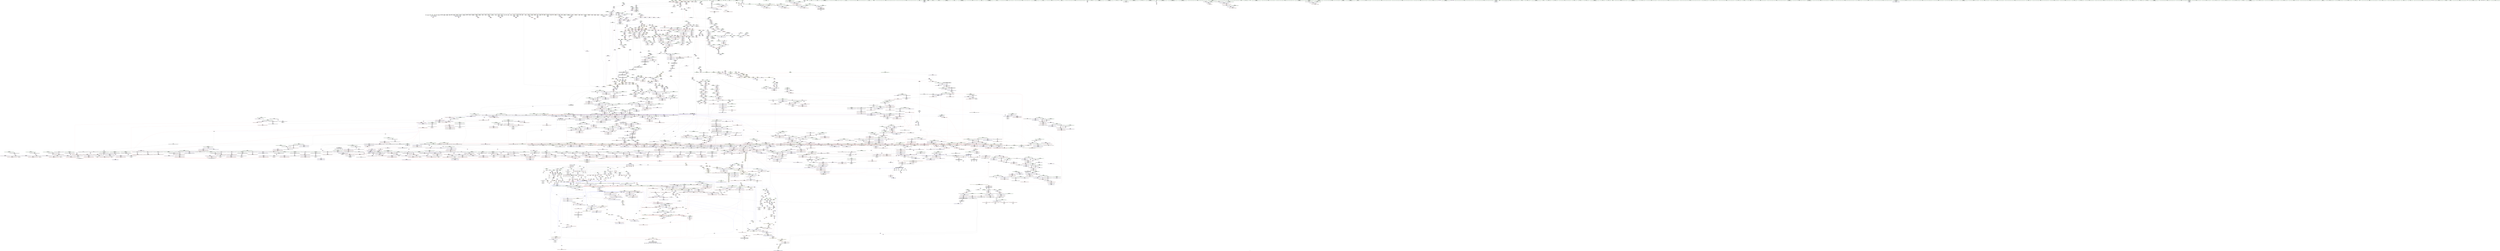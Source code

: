 digraph "SVFG" {
	label="SVFG";

	Node0x560330f41400 [shape=record,color=grey,label="{NodeID: 0\nNullPtr|{|<s45>76}}"];
	Node0x560330f41400 -> Node0x560331980650[style=solid];
	Node0x560330f41400 -> Node0x560331980750[style=solid];
	Node0x560330f41400 -> Node0x560331980820[style=solid];
	Node0x560330f41400 -> Node0x5603319808f0[style=solid];
	Node0x560330f41400 -> Node0x5603319809c0[style=solid];
	Node0x560330f41400 -> Node0x560331980a90[style=solid];
	Node0x560330f41400 -> Node0x560331980b60[style=solid];
	Node0x560330f41400 -> Node0x560331980c30[style=solid];
	Node0x560330f41400 -> Node0x560331980d00[style=solid];
	Node0x560330f41400 -> Node0x560331980dd0[style=solid];
	Node0x560330f41400 -> Node0x560331980ea0[style=solid];
	Node0x560330f41400 -> Node0x560331980f70[style=solid];
	Node0x560330f41400 -> Node0x560331981040[style=solid];
	Node0x560330f41400 -> Node0x560331981110[style=solid];
	Node0x560330f41400 -> Node0x5603319811e0[style=solid];
	Node0x560330f41400 -> Node0x5603319812b0[style=solid];
	Node0x560330f41400 -> Node0x560331981380[style=solid];
	Node0x560330f41400 -> Node0x560331981450[style=solid];
	Node0x560330f41400 -> Node0x560331981520[style=solid];
	Node0x560330f41400 -> Node0x5603319815f0[style=solid];
	Node0x560330f41400 -> Node0x5603319816c0[style=solid];
	Node0x560330f41400 -> Node0x560331981790[style=solid];
	Node0x560330f41400 -> Node0x560331981860[style=solid];
	Node0x560330f41400 -> Node0x560331981930[style=solid];
	Node0x560330f41400 -> Node0x560331981a00[style=solid];
	Node0x560330f41400 -> Node0x560331981ad0[style=solid];
	Node0x560330f41400 -> Node0x560331981ba0[style=solid];
	Node0x560330f41400 -> Node0x560331981c70[style=solid];
	Node0x560330f41400 -> Node0x560331981d40[style=solid];
	Node0x560330f41400 -> Node0x560331981e10[style=solid];
	Node0x560330f41400 -> Node0x560331981ee0[style=solid];
	Node0x560330f41400 -> Node0x560331981fb0[style=solid];
	Node0x560330f41400 -> Node0x560331982080[style=solid];
	Node0x560330f41400 -> Node0x560331982150[style=solid];
	Node0x560330f41400 -> Node0x560331982220[style=solid];
	Node0x560330f41400 -> Node0x5603319822f0[style=solid];
	Node0x560330f41400 -> Node0x5603319823c0[style=solid];
	Node0x560330f41400 -> Node0x560331982490[style=solid];
	Node0x560330f41400 -> Node0x560331982560[style=solid];
	Node0x560330f41400 -> Node0x5603319e0550[style=solid];
	Node0x560330f41400 -> Node0x5603319e5930[style=solid];
	Node0x560330f41400 -> Node0x5603319e5a00[style=solid];
	Node0x560330f41400 -> Node0x5603319e5ad0[style=solid];
	Node0x560330f41400 -> Node0x560330b294b0[style=solid];
	Node0x560330f41400 -> Node0x560331a57980[style=solid];
	Node0x560330f41400:s45 -> Node0x560331cab980[style=solid,color=red];
	Node0x560331a51380 [shape=record,color=grey,label="{NodeID: 3764\n130 = Binary(125, 129, )\n}"];
	Node0x560331a51380 -> Node0x560331982b40[style=solid];
	Node0x56033198a450 [shape=record,color=red,label="{NodeID: 1550\n655\<--645\n\<--__b.addr\n_ZSt3maxIeERKT_S2_S2_\n}"];
	Node0x56033198a450 -> Node0x5603319e41a0[style=solid];
	Node0x560331968940 [shape=record,color=green,label="{NodeID: 443\n2760\<--2761\n_ZSt4swapIxENSt9enable_ifIXsr6__and_ISt6__not_ISt15__is_tuple_likeIT_EESt21is_move_constructibleIS3_ESt18is_move_assignableIS3_EEE5valueEvE4typeERS3_SC_\<--_ZSt4swapIxENSt9enable_ifIXsr6__and_ISt6__not_ISt15__is_tuple_likeIT_EESt21is_move_constructibleIS3_ESt18is_move_assignableIS3_EEE5valueEvE4typeERS3_SC__field_insensitive\n}"];
	Node0x5603319dfd00 [shape=record,color=red,label="{NodeID: 1993\n3932\<--3931\ndummyVal\<--offset_0\n_ZNSt20__uninitialized_copyILb1EE13__uninit_copyIN9__gnu_cxx17__normal_iteratorIPKxSt6vectorIxSaIxEEEEPxEET0_T_SC_SB_\n}"];
	Node0x5603319dfd00 -> Node0x5603319f6140[style=solid];
	Node0x560331977b90 [shape=record,color=black,label="{NodeID: 886\n3131\<--3125\n\<--retval\n_ZSt12__miter_baseIN9__gnu_cxx17__normal_iteratorIPxSt6vectorIxSaIxEEEEET_S7_\n}"];
	Node0x560331977b90 -> Node0x5603319afc20[style=solid];
	Node0x560331ca92b0 [shape=record,color=black,label="{NodeID: 5757\n1074 = PHI(864, )\n2nd arg _ZSt27__uninitialized_default_n_aIPxmxET_S1_T0_RSaIT1_E }"];
	Node0x560331ca92b0 -> Node0x5603319e6a40[style=solid];
	Node0x5603319f6550 [shape=record,color=blue, style = dotted,label="{NodeID: 2436\n3936\<--3938\noffset_0\<--dummyVal\n_ZSt4copyIN9__gnu_cxx17__normal_iteratorIPKxSt6vectorIxSaIxEEEEPxET0_T_SA_S9_\n}"];
	Node0x5603319f6550 -> Node0x5603319d9ec0[style=dashed];
	Node0x5603319ae150 [shape=record,color=purple,label="{NodeID: 1329\n2997\<--2969\ncoerce.dive10\<--agg.tmp6\n_ZSt13move_backwardIN9__gnu_cxx17__normal_iteratorIPxSt6vectorIxSaIxEEEES6_ET0_T_S8_S7_\n}"];
	Node0x5603319ae150 -> Node0x5603319f32f0[style=solid];
	Node0x560331960ed0 [shape=record,color=green,label="{NodeID: 222\n1349\<--1350\n__first\<--__first_field_insensitive\n_ZSt6__sortIN9__gnu_cxx17__normal_iteratorIPxSt6vectorIxSaIxEEEENS0_5__ops15_Iter_less_iterEEvT_S9_T0_\n|{|<s3>92|<s4>95}}"];
	Node0x560331960ed0 -> Node0x560331985da0[style=solid];
	Node0x560331960ed0 -> Node0x560331985e70[style=solid];
	Node0x560331960ed0 -> Node0x56033199e4a0[style=solid];
	Node0x560331960ed0:s3 -> Node0x560331ca77b0[style=solid,color=red];
	Node0x560331960ed0:s4 -> Node0x560331cb1650[style=solid,color=red];
	Node0x5603319958b0 [shape=record,color=red,label="{NodeID: 1772\n2529\<--2528\n\<--coerce.dive15\n_ZSt22__move_median_to_firstIN9__gnu_cxx17__normal_iteratorIPxSt6vectorIxSaIxEEEENS0_5__ops15_Iter_less_iterEEvT_S9_S9_S9_T0_\n|{<s0>224}}"];
	Node0x5603319958b0:s0 -> Node0x560331cabc20[style=solid,color=red];
	Node0x560331984540 [shape=record,color=black,label="{NodeID: 665\n760\<--759\n\<--this1\n_ZNSt6vectorIxSaIxEED2Ev\n}"];
	Node0x560331984540 -> Node0x56033199c830[style=solid];
	Node0x560331984540 -> Node0x56033199c900[style=solid];
	Node0x560331c8f1b0 [shape=record,color=black,label="{NodeID: 5536\n699 = PHI(3315, )\n}"];
	Node0x560331c8f1b0 -> Node0x5603319e44e0[style=solid];
	Node0x5603319eb1c0 [shape=record,color=blue, style = dotted,label="{NodeID: 2215\n3729\<--3731\noffset_0\<--dummyVal\n_ZSt27__unguarded_partition_pivotIN9__gnu_cxx17__normal_iteratorIPxSt6vectorIxSaIxEEEENS0_5__ops15_Iter_less_iterEET_S9_S9_T0_\n}"];
	Node0x5603319eb1c0 -> Node0x560331990ab0[style=dashed];
	Node0x5603319a2dc0 [shape=record,color=purple,label="{NodeID: 1108\n1797\<--1746\ncoerce.dive23\<--agg.tmp19\n_ZSt27__unguarded_partition_pivotIN9__gnu_cxx17__normal_iteratorIPxSt6vectorIxSaIxEEEENS0_5__ops15_Iter_less_iterEET_S9_S9_T0_\n}"];
	Node0x5603319a2dc0 -> Node0x560331990ab0[style=solid];
	Node0x560330f41490 [shape=record,color=green,label="{NodeID: 1\n7\<--1\n__dso_handle\<--dummyObj\nGlob }"];
	Node0x560331a51500 [shape=record,color=grey,label="{NodeID: 3765\n1506 = Binary(1505, 1191, )\n}"];
	Node0x560331a51500 -> Node0x5603319e9550[style=solid];
	Node0x56033198a520 [shape=record,color=red,label="{NodeID: 1551\n650\<--649\n\<--\n_ZSt3maxIeERKT_S2_S2_\n}"];
	Node0x56033198a520 -> Node0x560331a59300[style=solid];
	Node0x560331968a40 [shape=record,color=green,label="{NodeID: 444\n2766\<--2767\n__a.addr\<--__a.addr_field_insensitive\n_ZSt4swapIxENSt9enable_ifIXsr6__and_ISt6__not_ISt15__is_tuple_likeIT_EESt21is_move_constructibleIS3_ESt18is_move_assignableIS3_EEE5valueEvE4typeERS3_SC_\n}"];
	Node0x560331968a40 -> Node0x560331997040[style=solid];
	Node0x560331968a40 -> Node0x560331997110[style=solid];
	Node0x560331968a40 -> Node0x5603319f1b60[style=solid];
	Node0x5603319dfdd0 [shape=record,color=red,label="{NodeID: 1994\n3935\<--3934\ndummyVal\<--offset_0\n_ZNSt20__uninitialized_copyILb1EE13__uninit_copyIN9__gnu_cxx17__normal_iteratorIPKxSt6vectorIxSaIxEEEEPxEET0_T_SC_SB_\n}"];
	Node0x5603319dfdd0 -> Node0x5603319f6210[style=solid];
	Node0x560331977c60 [shape=record,color=black,label="{NodeID: 887\n3132\<--3127\n\<--__it\n_ZSt12__miter_baseIN9__gnu_cxx17__normal_iteratorIPxSt6vectorIxSaIxEEEEET_S7_\n}"];
	Node0x560331977c60 -> Node0x5603319afcf0[style=solid];
	Node0x560331ca93c0 [shape=record,color=black,label="{NodeID: 5758\n3269 = PHI(689, )\n0th arg _ZNKSt12_Vector_baseIxSaIxEE19_M_get_Tp_allocatorEv }"];
	Node0x560331ca93c0 -> Node0x5603319f4e90[style=solid];
	Node0x560331b69100 [shape=record,color=yellow,style=double,label="{NodeID: 4651\n153V_1 = ENCHI(MR_153V_0)\npts\{673 \}\nFun[_ZNSt6vectorIxSaIxEEC2ERKS1_]}"];
	Node0x560331b69100 -> Node0x5603319e4750[style=dashed];
	Node0x560331b69100 -> Node0x5603319e48f0[style=dashed];
	Node0x5603319f6620 [shape=record,color=blue,label="{NodeID: 2437\n3481\<--3478\ncoerce.dive4\<--call\n_ZSt4copyIN9__gnu_cxx17__normal_iteratorIPKxSt6vectorIxSaIxEEEEPxET0_T_SA_S9_\n}"];
	Node0x5603319f6620 -> Node0x5603319da060[style=dashed];
	Node0x5603319ae220 [shape=record,color=purple,label="{NodeID: 1330\n3004\<--2969\ncoerce.dive13\<--agg.tmp6\n_ZSt13move_backwardIN9__gnu_cxx17__normal_iteratorIPxSt6vectorIxSaIxEEEES6_ET0_T_S8_S7_\n}"];
	Node0x5603319ae220 -> Node0x5603319982f0[style=solid];
	Node0x560331960fa0 [shape=record,color=green,label="{NodeID: 223\n1351\<--1352\n__last\<--__last_field_insensitive\n_ZSt6__sortIN9__gnu_cxx17__normal_iteratorIPxSt6vectorIxSaIxEEEENS0_5__ops15_Iter_less_iterEEvT_S9_T0_\n|{|<s3>92|<s4>95}}"];
	Node0x560331960fa0 -> Node0x560331985f40[style=solid];
	Node0x560331960fa0 -> Node0x560331986010[style=solid];
	Node0x560331960fa0 -> Node0x56033199e570[style=solid];
	Node0x560331960fa0:s3 -> Node0x560331ca7940[style=solid,color=red];
	Node0x560331960fa0:s4 -> Node0x560331cb1110[style=solid,color=red];
	Node0x560331995980 [shape=record,color=red,label="{NodeID: 1773\n2531\<--2530\n\<--coerce.dive16\n_ZSt22__move_median_to_firstIN9__gnu_cxx17__normal_iteratorIPxSt6vectorIxSaIxEEEENS0_5__ops15_Iter_less_iterEEvT_S9_S9_S9_T0_\n|{<s0>224}}"];
	Node0x560331995980:s0 -> Node0x560331cac000[style=solid,color=red];
	Node0x560331984610 [shape=record,color=black,label="{NodeID: 666\n764\<--759\n\<--this1\n_ZNSt6vectorIxSaIxEED2Ev\n}"];
	Node0x560331984610 -> Node0x56033199c9d0[style=solid];
	Node0x560331984610 -> Node0x56033199caa0[style=solid];
	Node0x560331c8f2f0 [shape=record,color=black,label="{NodeID: 5537\n705 = PHI(3336, )\n}"];
	Node0x560331c8f2f0 -> Node0x5603319e45b0[style=solid];
	Node0x5603319eb290 [shape=record,color=blue, style = dotted,label="{NodeID: 2216\n3732\<--3734\noffset_0\<--dummyVal\n_ZSt27__unguarded_partition_pivotIN9__gnu_cxx17__normal_iteratorIPxSt6vectorIxSaIxEEEENS0_5__ops15_Iter_less_iterEET_S9_S9_T0_\n}"];
	Node0x5603319eb290 -> Node0x560331990b80[style=dashed];
	Node0x5603319a2e90 [shape=record,color=purple,label="{NodeID: 1109\n1799\<--1748\ncoerce.dive24\<--agg.tmp20\n_ZSt27__unguarded_partition_pivotIN9__gnu_cxx17__normal_iteratorIPxSt6vectorIxSaIxEEEENS0_5__ops15_Iter_less_iterEET_S9_S9_T0_\n}"];
	Node0x5603319a2e90 -> Node0x560331990b80[style=solid];
	Node0x5603318768a0 [shape=record,color=green,label="{NodeID: 2\n8\<--1\n.str\<--dummyObj\nGlob }"];
	Node0x560331a51680 [shape=record,color=grey,label="{NodeID: 3766\n444 = Binary(443, 91, )\n}"];
	Node0x560331a51680 -> Node0x5603319e3090[style=solid];
	Node0x56033198a5f0 [shape=record,color=red,label="{NodeID: 1552\n652\<--651\n\<--\n_ZSt3maxIeERKT_S2_S2_\n}"];
	Node0x56033198a5f0 -> Node0x560331a59300[style=solid];
	Node0x560331968b10 [shape=record,color=green,label="{NodeID: 445\n2768\<--2769\n__b.addr\<--__b.addr_field_insensitive\n_ZSt4swapIxENSt9enable_ifIXsr6__and_ISt6__not_ISt15__is_tuple_likeIT_EESt21is_move_constructibleIS3_ESt18is_move_assignableIS3_EEE5valueEvE4typeERS3_SC_\n}"];
	Node0x560331968b10 -> Node0x5603319971e0[style=solid];
	Node0x560331968b10 -> Node0x5603319972b0[style=solid];
	Node0x560331968b10 -> Node0x5603319f1c30[style=solid];
	Node0x5603319dfea0 [shape=record,color=red,label="{NodeID: 1995\n3938\<--3937\ndummyVal\<--offset_0\n_ZSt4copyIN9__gnu_cxx17__normal_iteratorIPKxSt6vectorIxSaIxEEEEPxET0_T_SA_S9_\n}"];
	Node0x5603319dfea0 -> Node0x5603319f6550[style=solid];
	Node0x560331977d30 [shape=record,color=black,label="{NodeID: 888\n3123\<--3135\n_ZSt12__miter_baseIN9__gnu_cxx17__normal_iteratorIPxSt6vectorIxSaIxEEEEET_S7__ret\<--\n_ZSt12__miter_baseIN9__gnu_cxx17__normal_iteratorIPxSt6vectorIxSaIxEEEEET_S7_\n|{<s0>298|<s1>300}}"];
	Node0x560331977d30:s0 -> Node0x560331ca0000[style=solid,color=blue];
	Node0x560331977d30:s1 -> Node0x560331ca0140[style=solid,color=blue];
	Node0x560331ca94d0 [shape=record,color=black,label="{NodeID: 5759\n2638 = PHI(1728, )\n0th arg _ZNK9__gnu_cxx17__normal_iteratorIPxSt6vectorIxSaIxEEEmiEl }"];
	Node0x560331ca94d0 -> Node0x5603319f0f30[style=solid];
	Node0x560331b691e0 [shape=record,color=yellow,style=double,label="{NodeID: 4652\n155V_1 = ENCHI(MR_155V_0)\npts\{675 \}\nFun[_ZNSt6vectorIxSaIxEEC2ERKS1_]}"];
	Node0x560331b691e0 -> Node0x5603319e4820[style=dashed];
	Node0x560331b691e0 -> Node0x5603319e49c0[style=dashed];
	Node0x5603319f66f0 [shape=record,color=blue, style = dotted,label="{NodeID: 2438\n3939\<--3941\noffset_0\<--dummyVal\n_ZSt4copyIN9__gnu_cxx17__normal_iteratorIPKxSt6vectorIxSaIxEEEEPxET0_T_SA_S9_\n}"];
	Node0x5603319f66f0 -> Node0x5603319d9f90[style=dashed];
	Node0x5603319ae2f0 [shape=record,color=purple,label="{NodeID: 1331\n2994\<--2971\ncoerce.dive8\<--agg.tmp7\n_ZSt13move_backwardIN9__gnu_cxx17__normal_iteratorIPxSt6vectorIxSaIxEEEES6_ET0_T_S8_S7_\n}"];
	Node0x5603319ae2f0 -> Node0x560331998150[style=solid];
	Node0x560331961070 [shape=record,color=green,label="{NodeID: 224\n1353\<--1354\n__comp\<--__comp_field_insensitive\n_ZSt6__sortIN9__gnu_cxx17__normal_iteratorIPxSt6vectorIxSaIxEEEENS0_5__ops15_Iter_less_iterEEvT_S9_T0_\n}"];
	Node0x560331995a50 [shape=record,color=red,label="{NodeID: 1774\n2543\<--2542\n\<--coerce.dive19\n_ZSt22__move_median_to_firstIN9__gnu_cxx17__normal_iteratorIPxSt6vectorIxSaIxEEEENS0_5__ops15_Iter_less_iterEEvT_S9_S9_S9_T0_\n|{<s0>227}}"];
	Node0x560331995a50:s0 -> Node0x560331caa2f0[style=solid,color=red];
	Node0x5603319846e0 [shape=record,color=black,label="{NodeID: 667\n768\<--759\n\<--this1\n_ZNSt6vectorIxSaIxEED2Ev\n|{<s0>58}}"];
	Node0x5603319846e0:s0 -> Node0x560331cb20c0[style=solid,color=red];
	Node0x560331c8f430 [shape=record,color=black,label="{NodeID: 5538\n715 = PHI(1090, )\n|{<s0>55}}"];
	Node0x560331c8f430:s0 -> Node0x560331ca8800[style=solid,color=red];
	Node0x5603319eb360 [shape=record,color=blue,label="{NodeID: 2217\n1804\<--1801\ncoerce.dive26\<--call25\n_ZSt27__unguarded_partition_pivotIN9__gnu_cxx17__normal_iteratorIPxSt6vectorIxSaIxEEEENS0_5__ops15_Iter_less_iterEET_S9_S9_T0_\n}"];
	Node0x5603319eb360 -> Node0x560331990c50[style=dashed];
	Node0x5603319a2f60 [shape=record,color=purple,label="{NodeID: 1110\n3723\<--1761\noffset_0\<--\n}"];
	Node0x5603319a2f60 -> Node0x5603319eadb0[style=solid];
	Node0x560331876930 [shape=record,color=green,label="{NodeID: 3\n10\<--1\n.str.1\<--dummyObj\nGlob }"];
	Node0x560331a51800 [shape=record,color=grey,label="{NodeID: 3767\n141 = Binary(140, 142, )\n}"];
	Node0x560331a51800 -> Node0x5603319e11b0[style=solid];
	Node0x56033198a6c0 [shape=record,color=red,label="{NodeID: 1553\n682\<--666\nthis1\<--this.addr\n_ZNSt6vectorIxSaIxEEC2ERKS1_\n}"];
	Node0x56033198a6c0 -> Node0x560331984060[style=solid];
	Node0x56033198a6c0 -> Node0x560331984130[style=solid];
	Node0x56033198a6c0 -> Node0x560331984200[style=solid];
	Node0x56033198a6c0 -> Node0x5603319842d0[style=solid];
	Node0x56033198a6c0 -> Node0x5603319843a0[style=solid];
	Node0x560331968be0 [shape=record,color=green,label="{NodeID: 446\n2770\<--2771\n__tmp\<--__tmp_field_insensitive\n_ZSt4swapIxENSt9enable_ifIXsr6__and_ISt6__not_ISt15__is_tuple_likeIT_EESt21is_move_constructibleIS3_ESt18is_move_assignableIS3_EEE5valueEvE4typeERS3_SC_\n|{|<s1>270}}"];
	Node0x560331968be0 -> Node0x5603319f1d00[style=solid];
	Node0x560331968be0:s1 -> Node0x560331ca4160[style=solid,color=red];
	Node0x5603319dff70 [shape=record,color=red,label="{NodeID: 1996\n3941\<--3940\ndummyVal\<--offset_0\n_ZSt4copyIN9__gnu_cxx17__normal_iteratorIPKxSt6vectorIxSaIxEEEEPxET0_T_SA_S9_\n}"];
	Node0x5603319dff70 -> Node0x5603319f66f0[style=solid];
	Node0x560331977e00 [shape=record,color=black,label="{NodeID: 889\n3137\<--3156\n_ZSt22__copy_move_backward_aILb1EPxS0_ET1_T0_S2_S1__ret\<--call\n_ZSt22__copy_move_backward_aILb1EPxS0_ET1_T0_S2_S1_\n|{<s0>322}}"];
	Node0x560331977e00:s0 -> Node0x560331ca1490[style=solid,color=blue];
	Node0x560331ca95e0 [shape=record,color=black,label="{NodeID: 5760\n2639 = PHI(103, )\n1st arg _ZNK9__gnu_cxx17__normal_iteratorIPxSt6vectorIxSaIxEEEmiEl }"];
	Node0x560331ca95e0 -> Node0x5603319f1000[style=solid];
	Node0x560331b692c0 [shape=record,color=yellow,style=double,label="{NodeID: 4653\n18V_1 = ENCHI(MR_18V_0)\npts\{1055 \}\nFun[_ZNSt6vectorIxSaIxEEC2ERKS1_]|{<s0>55}}"];
	Node0x560331b692c0:s0 -> Node0x560331b52b70[style=dashed,color=red];
	Node0x5603319f67c0 [shape=record,color=blue,label="{NodeID: 2439\n3489\<--3488\ncoerce.dive9\<--call8\n_ZSt4copyIN9__gnu_cxx17__normal_iteratorIPKxSt6vectorIxSaIxEEEEPxET0_T_SA_S9_\n}"];
	Node0x5603319f67c0 -> Node0x5603319da130[style=dashed];
	Node0x5603319ae3c0 [shape=record,color=purple,label="{NodeID: 1332\n3006\<--2973\ncoerce.dive14\<--agg.tmp11\n_ZSt13move_backwardIN9__gnu_cxx17__normal_iteratorIPxSt6vectorIxSaIxEEEES6_ET0_T_S8_S7_\n}"];
	Node0x5603319ae3c0 -> Node0x5603319983c0[style=solid];
	Node0x560331961140 [shape=record,color=green,label="{NodeID: 225\n1355\<--1356\nagg.tmp\<--agg.tmp_field_insensitive\n_ZSt6__sortIN9__gnu_cxx17__normal_iteratorIPxSt6vectorIxSaIxEEEENS0_5__ops15_Iter_less_iterEEvT_S9_T0_\n}"];
	Node0x560331961140 -> Node0x5603319860e0[style=solid];
	Node0x560331961140 -> Node0x56033199e640[style=solid];
	Node0x560331995b20 [shape=record,color=red,label="{NodeID: 1775\n2545\<--2544\n\<--coerce.dive20\n_ZSt22__move_median_to_firstIN9__gnu_cxx17__normal_iteratorIPxSt6vectorIxSaIxEEEENS0_5__ops15_Iter_less_iterEEvT_S9_S9_S9_T0_\n|{<s0>227}}"];
	Node0x560331995b20:s0 -> Node0x560331caa670[style=solid,color=red];
	Node0x5603319847b0 [shape=record,color=black,label="{NodeID: 668\n773\<--759\n\<--this1\n_ZNSt6vectorIxSaIxEED2Ev\n|{<s0>60}}"];
	Node0x5603319847b0:s0 -> Node0x560331ad33d0[style=solid,color=red];
	Node0x560331c8f570 [shape=record,color=black,label="{NodeID: 5539\n722 = PHI(3277, )\n}"];
	Node0x560331c8f570 -> Node0x5603319e4680[style=solid];
	Node0x5603319eb430 [shape=record,color=blue,label="{NodeID: 2218\n1837\<--1810\ncoerce.dive\<--__first.coerce\n_ZSt13__heap_selectIN9__gnu_cxx17__normal_iteratorIPxSt6vectorIxSaIxEEEENS0_5__ops15_Iter_less_iterEEvT_S9_S9_T0_\n}"];
	Node0x5603319eb430 -> Node0x5603319dc830[style=dashed];
	Node0x5603319eb430 -> Node0x5603319dcb70[style=dashed];
	Node0x5603319eb430 -> Node0x5603319dcc40[style=dashed];
	Node0x5603319a3030 [shape=record,color=purple,label="{NodeID: 1111\n3724\<--1762\noffset_0\<--\n}"];
	Node0x5603319a3030 -> Node0x5603319dc4f0[style=solid];
	Node0x560331876be0 [shape=record,color=green,label="{NodeID: 4\n12\<--1\n.str.2\<--dummyObj\nGlob }"];
	Node0x560331a51980 [shape=record,color=grey,label="{NodeID: 3768\n137 = Binary(136, 91, )\n}"];
	Node0x560331a51980 -> Node0x5603319e10e0[style=solid];
	Node0x56033198a790 [shape=record,color=red,label="{NodeID: 1554\n684\<--668\n\<--__x.addr\n_ZNSt6vectorIxSaIxEEC2ERKS1_\n|{<s0>47}}"];
	Node0x56033198a790:s0 -> Node0x560331ca3c10[style=solid,color=red];
	Node0x560331968cb0 [shape=record,color=green,label="{NodeID: 447\n2794\<--2795\n__first\<--__first_field_insensitive\n_ZSt16__insertion_sortIN9__gnu_cxx17__normal_iteratorIPxSt6vectorIxSaIxEEEENS0_5__ops15_Iter_less_iterEEvT_S9_T0_\n|{|<s3>271|<s4>272|<s5>284}}"];
	Node0x560331968cb0 -> Node0x560331975f20[style=solid];
	Node0x560331968cb0 -> Node0x560331975ff0[style=solid];
	Node0x560331968cb0 -> Node0x5603319ac410[style=solid];
	Node0x560331968cb0:s3 -> Node0x560331cacc40[style=solid,color=red];
	Node0x560331968cb0:s4 -> Node0x560331ca1e00[style=solid,color=red];
	Node0x560331968cb0:s5 -> Node0x560331ca6450[style=solid,color=red];
	Node0x5603319e0040 [shape=record,color=red,label="{NodeID: 1997\n3944\<--3943\ndummyVal\<--offset_0\n_ZSt14__copy_move_a2ILb0EN9__gnu_cxx17__normal_iteratorIPKxSt6vectorIxSaIxEEEEPxET1_T0_SA_S9_\n}"];
	Node0x5603319e0040 -> Node0x5603319f6b00[style=solid];
	Node0x560331977ed0 [shape=record,color=black,label="{NodeID: 890\n3160\<--3167\n_ZSt12__niter_baseIPxSt6vectorIxSaIxEEET_N9__gnu_cxx17__normal_iteratorIS4_T0_EE_ret\<--\n_ZSt12__niter_baseIPxSt6vectorIxSaIxEEET_N9__gnu_cxx17__normal_iteratorIS4_T0_EE\n|{<s0>317|<s1>319|<s2>321}}"];
	Node0x560331977ed0:s0 -> Node0x560331ca1040[style=solid,color=blue];
	Node0x560331977ed0:s1 -> Node0x560331ca1210[style=solid,color=blue];
	Node0x560331977ed0:s2 -> Node0x560331ca1350[style=solid,color=blue];
	Node0x560331ca96f0 [shape=record,color=black,label="{NodeID: 5761\n1233 = PHI(784, 910, )\n0th arg __clang_call_terminate }"];
	Node0x560331b693a0 [shape=record,color=yellow,style=double,label="{NodeID: 4654\n69V_1 = ENCHI(MR_69V_0)\npts\{1840000 \}\nFun[_ZNSt6vectorIxSaIxEEC2ERKS1_]|{<s0>47|<s1>52}}"];
	Node0x560331b693a0:s0 -> Node0x560331b4d870[style=dashed,color=red];
	Node0x560331b693a0:s1 -> Node0x560331b61c80[style=dashed,color=red];
	Node0x5603319f6890 [shape=record,color=blue,label="{NodeID: 2440\n3514\<--3501\ncoerce.dive\<--__first.coerce\n_ZSt14__copy_move_a2ILb0EN9__gnu_cxx17__normal_iteratorIPKxSt6vectorIxSaIxEEEEPxET1_T0_SA_S9_\n}"];
	Node0x5603319f6890 -> Node0x5603319e0040[style=dashed];
	Node0x5603319ae490 [shape=record,color=purple,label="{NodeID: 1333\n3885\<--2981\noffset_0\<--\n}"];
	Node0x5603319ae490 -> Node0x5603319f3080[style=solid];
	Node0x560331961210 [shape=record,color=green,label="{NodeID: 226\n1357\<--1358\nagg.tmp2\<--agg.tmp2_field_insensitive\n_ZSt6__sortIN9__gnu_cxx17__normal_iteratorIPxSt6vectorIxSaIxEEEENS0_5__ops15_Iter_less_iterEEvT_S9_T0_\n}"];
	Node0x560331961210 -> Node0x5603319861b0[style=solid];
	Node0x560331961210 -> Node0x56033199e710[style=solid];
	Node0x560331995bf0 [shape=record,color=red,label="{NodeID: 1776\n2555\<--2554\n\<--coerce.dive25\n_ZSt22__move_median_to_firstIN9__gnu_cxx17__normal_iteratorIPxSt6vectorIxSaIxEEEENS0_5__ops15_Iter_less_iterEEvT_S9_S9_S9_T0_\n|{<s0>230}}"];
	Node0x560331995bf0:s0 -> Node0x560331cabc20[style=solid,color=red];
	Node0x560331984880 [shape=record,color=black,label="{NodeID: 669\n781\<--759\n\<--this1\n_ZNSt6vectorIxSaIxEED2Ev\n|{<s0>61}}"];
	Node0x560331984880:s0 -> Node0x560331ad33d0[style=solid,color=red];
	Node0x560331c8f6b0 [shape=record,color=black,label="{NodeID: 5540\n1756 = PHI(1555, )\n}"];
	Node0x560331c8f6b0 -> Node0x560331a53600[style=solid];
	Node0x5603319eb500 [shape=record,color=blue,label="{NodeID: 2219\n1839\<--1811\ncoerce.dive1\<--__middle.coerce\n_ZSt13__heap_selectIN9__gnu_cxx17__normal_iteratorIPxSt6vectorIxSaIxEEEENS0_5__ops15_Iter_less_iterEEvT_S9_S9_T0_\n}"];
	Node0x5603319eb500 -> Node0x5603319dc900[style=dashed];
	Node0x5603319eb500 -> Node0x5603319dc9d0[style=dashed];
	Node0x5603319eb500 -> Node0x5603319dcd10[style=dashed];
	Node0x5603319a3100 [shape=record,color=purple,label="{NodeID: 1112\n3726\<--1767\noffset_0\<--\n}"];
	Node0x5603319a3100 -> Node0x5603319eaf50[style=solid];
	Node0x560331876c70 [shape=record,color=green,label="{NodeID: 5\n15\<--1\n\<--dummyObj\nCan only get source location for instruction, argument, global var or function.}"];
	Node0x560331a51b00 [shape=record,color=grey,label="{NodeID: 3769\n2230 = Binary(2229, 1191, )\n}"];
	Node0x560331a51b00 -> Node0x5603319ee010[style=solid];
	Node0x56033198a860 [shape=record,color=red,label="{NodeID: 1555\n688\<--668\n\<--__x.addr\n_ZNSt6vectorIxSaIxEEC2ERKS1_\n}"];
	Node0x56033198a860 -> Node0x560331984470[style=solid];
	Node0x560331968d80 [shape=record,color=green,label="{NodeID: 448\n2796\<--2797\n__last\<--__last_field_insensitive\n_ZSt16__insertion_sortIN9__gnu_cxx17__normal_iteratorIPxSt6vectorIxSaIxEEEENS0_5__ops15_Iter_less_iterEEvT_S9_T0_\n|{|<s1>271|<s2>273}}"];
	Node0x560331968d80 -> Node0x5603319ac4e0[style=solid];
	Node0x560331968d80:s1 -> Node0x560331cacd50[style=solid,color=red];
	Node0x560331968d80:s2 -> Node0x560331ca7940[style=solid,color=red];
	Node0x5603319e0110 [shape=record,color=red,label="{NodeID: 1998\n3947\<--3946\ndummyVal\<--offset_0\n_ZSt14__copy_move_a2ILb0EN9__gnu_cxx17__normal_iteratorIPKxSt6vectorIxSaIxEEEEPxET1_T0_SA_S9_\n}"];
	Node0x5603319e0110 -> Node0x5603319f6bd0[style=solid];
	Node0x560331977fa0 [shape=record,color=black,label="{NodeID: 891\n3186\<--3184\nsub.ptr.lhs.cast\<--\n_ZNSt20__copy_move_backwardILb1ELb1ESt26random_access_iterator_tagE13__copy_move_bIxEEPT_PKS3_S6_S4_\n}"];
	Node0x560331977fa0 -> Node0x560331a52b80[style=solid];
	Node0x560331ca9870 [shape=record,color=black,label="{NodeID: 5762\n914 = PHI(824, )\n0th arg _ZNSt12_Vector_baseIxSaIxEE12_Vector_implC2ERKS0_ }"];
	Node0x560331ca9870 -> Node0x5603319e5790[style=solid];
	Node0x560331b69480 [shape=record,color=yellow,style=double,label="{NodeID: 4655\n71V_1 = ENCHI(MR_71V_0)\npts\{1840001 \}\nFun[_ZNSt6vectorIxSaIxEEC2ERKS1_]|{<s0>47|<s1>53}}"];
	Node0x560331b69480:s0 -> Node0x560331b4d950[style=dashed,color=red];
	Node0x560331b69480:s1 -> Node0x560331b5e6a0[style=dashed,color=red];
	Node0x5603319f6960 [shape=record,color=blue,label="{NodeID: 2441\n3516\<--3502\ncoerce.dive1\<--__last.coerce\n_ZSt14__copy_move_a2ILb0EN9__gnu_cxx17__normal_iteratorIPKxSt6vectorIxSaIxEEEEPxET1_T0_SA_S9_\n}"];
	Node0x5603319f6960 -> Node0x5603319e0110[style=dashed];
	Node0x5603319ae560 [shape=record,color=purple,label="{NodeID: 1334\n3886\<--2982\noffset_0\<--\n}"];
	Node0x5603319ae560 -> Node0x5603319df0d0[style=solid];
	Node0x5603319612e0 [shape=record,color=green,label="{NodeID: 227\n1359\<--1360\nagg.tmp5\<--agg.tmp5_field_insensitive\n_ZSt6__sortIN9__gnu_cxx17__normal_iteratorIPxSt6vectorIxSaIxEEEENS0_5__ops15_Iter_less_iterEEvT_S9_T0_\n}"];
	Node0x560331b0c150 [shape=record,color=black,label="{NodeID: 3991\nMR_32V_3 = PHI(MR_32V_4, MR_32V_2, )\npts\{178 \}\n}"];
	Node0x560331b0c150 -> Node0x5603319b54b0[style=dashed];
	Node0x560331b0c150 -> Node0x5603319b5580[style=dashed];
	Node0x560331b0c150 -> Node0x5603319b5650[style=dashed];
	Node0x560331b0c150 -> Node0x5603319e3160[style=dashed];
	Node0x560331995cc0 [shape=record,color=red,label="{NodeID: 1777\n2557\<--2556\n\<--coerce.dive26\n_ZSt22__move_median_to_firstIN9__gnu_cxx17__normal_iteratorIPxSt6vectorIxSaIxEEEENS0_5__ops15_Iter_less_iterEEvT_S9_S9_S9_T0_\n|{<s0>230}}"];
	Node0x560331995cc0:s0 -> Node0x560331cac000[style=solid,color=red];
	Node0x560331984950 [shape=record,color=black,label="{NodeID: 670\n858\<--857\n\<--this1\n_ZNSt6vectorIxSaIxEE21_M_default_initializeEm\n}"];
	Node0x560331984950 -> Node0x56033199cc40[style=solid];
	Node0x560331984950 -> Node0x56033199cd10[style=solid];
	Node0x560331c8f7f0 [shape=record,color=black,label="{NodeID: 5541\n1758 = PHI(2125, )\n}"];
	Node0x560331c8f7f0 -> Node0x5603319eace0[style=solid];
	Node0x5603319eb5d0 [shape=record,color=blue,label="{NodeID: 2220\n1841\<--1812\ncoerce.dive2\<--__last.coerce\n_ZSt13__heap_selectIN9__gnu_cxx17__normal_iteratorIPxSt6vectorIxSaIxEEEENS0_5__ops15_Iter_less_iterEEvT_S9_S9_T0_\n|{<s0>150}}"];
	Node0x5603319eb5d0:s0 -> Node0x560331b5dcb0[style=dashed,color=red];
	Node0x5603319a31d0 [shape=record,color=purple,label="{NodeID: 1113\n3727\<--1768\noffset_0\<--\n}"];
	Node0x5603319a31d0 -> Node0x5603319dc5c0[style=solid];
	Node0x560331876d00 [shape=record,color=green,label="{NodeID: 6\n68\<--1\n\<--dummyObj\nCan only get source location for instruction, argument, global var or function.}"];
	Node0x560331a51c80 [shape=record,color=grey,label="{NodeID: 3770\n311 = Binary(310, 91, )\n}"];
	Node0x560331a51c80 -> Node0x560331983020[style=solid];
	Node0x56033198a930 [shape=record,color=red,label="{NodeID: 1556\n698\<--668\n\<--__x.addr\n_ZNSt6vectorIxSaIxEEC2ERKS1_\n|{<s0>52}}"];
	Node0x56033198a930:s0 -> Node0x560331cb1fb0[style=solid,color=red];
	Node0x560331968e50 [shape=record,color=green,label="{NodeID: 449\n2798\<--2799\n__comp\<--__comp_field_insensitive\n_ZSt16__insertion_sortIN9__gnu_cxx17__normal_iteratorIPxSt6vectorIxSaIxEEEENS0_5__ops15_Iter_less_iterEEvT_S9_T0_\n|{<s0>276}}"];
	Node0x560331968e50:s0 -> Node0x560331ca9a90[style=solid,color=red];
	Node0x5603319e01e0 [shape=record,color=red,label="{NodeID: 1999\n3950\<--3949\ndummyVal\<--offset_0\n_ZSt12__miter_baseIN9__gnu_cxx17__normal_iteratorIPKxSt6vectorIxSaIxEEEEET_S8_\n}"];
	Node0x5603319e01e0 -> Node0x5603319f6d70[style=solid];
	Node0x560331978070 [shape=record,color=black,label="{NodeID: 892\n3187\<--3185\nsub.ptr.rhs.cast\<--\n_ZNSt20__copy_move_backwardILb1ELb1ESt26random_access_iterator_tagE13__copy_move_bIxEEPT_PKS3_S6_S4_\n}"];
	Node0x560331978070 -> Node0x560331a52b80[style=solid];
	Node0x560331ca9980 [shape=record,color=black,label="{NodeID: 5763\n915 = PHI(825, )\n1st arg _ZNSt12_Vector_baseIxSaIxEE12_Vector_implC2ERKS0_ }"];
	Node0x560331ca9980 -> Node0x5603319e5860[style=solid];
	Node0x5603319f6a30 [shape=record,color=blue,label="{NodeID: 2442\n3508\<--3503\n__result.addr\<--__result\n_ZSt14__copy_move_a2ILb0EN9__gnu_cxx17__normal_iteratorIPKxSt6vectorIxSaIxEEEEPxET1_T0_SA_S9_\n}"];
	Node0x5603319f6a30 -> Node0x5603319da200[style=dashed];
	Node0x5603319ae630 [shape=record,color=purple,label="{NodeID: 1335\n3888\<--2991\noffset_0\<--\n}"];
	Node0x5603319ae630 -> Node0x5603319f3220[style=solid];
	Node0x5603319613b0 [shape=record,color=green,label="{NodeID: 228\n1361\<--1362\nagg.tmp8\<--agg.tmp8_field_insensitive\n_ZSt6__sortIN9__gnu_cxx17__normal_iteratorIPxSt6vectorIxSaIxEEEENS0_5__ops15_Iter_less_iterEEvT_S9_T0_\n}"];
	Node0x5603319613b0 -> Node0x560331986280[style=solid];
	Node0x5603319613b0 -> Node0x56033199e7e0[style=solid];
	Node0x560331b0c650 [shape=record,color=black,label="{NodeID: 3992\nMR_36V_2 = PHI(MR_36V_3, MR_36V_1, )\npts\{182 \}\n}"];
	Node0x560331b0c650 -> Node0x5603319e1690[style=dashed];
	Node0x560331995d90 [shape=record,color=red,label="{NodeID: 1778\n2567\<--2566\n\<--coerce.dive30\n_ZSt22__move_median_to_firstIN9__gnu_cxx17__normal_iteratorIPxSt6vectorIxSaIxEEEENS0_5__ops15_Iter_less_iterEEvT_S9_S9_S9_T0_\n|{<s0>233}}"];
	Node0x560331995d90:s0 -> Node0x560331cabc20[style=solid,color=red];
	Node0x560331984a20 [shape=record,color=black,label="{NodeID: 671\n863\<--857\n\<--this1\n_ZNSt6vectorIxSaIxEE21_M_default_initializeEm\n|{<s0>66}}"];
	Node0x560331984a20:s0 -> Node0x560331cb20c0[style=solid,color=red];
	Node0x560331c8f930 [shape=record,color=black,label="{NodeID: 5542\n1764 = PHI(2125, )\n}"];
	Node0x560331c8f930 -> Node0x5603319eae80[style=solid];
	Node0x5603319eb6a0 [shape=record,color=blue, style = dotted,label="{NodeID: 2221\n3735\<--3737\noffset_0\<--dummyVal\n_ZSt13__heap_selectIN9__gnu_cxx17__normal_iteratorIPxSt6vectorIxSaIxEEEENS0_5__ops15_Iter_less_iterEEvT_S9_S9_T0_\n}"];
	Node0x5603319eb6a0 -> Node0x560331990d20[style=dashed];
	Node0x5603319a32a0 [shape=record,color=purple,label="{NodeID: 1114\n3729\<--1789\noffset_0\<--\n}"];
	Node0x5603319a32a0 -> Node0x5603319eb1c0[style=solid];
	Node0x560331876d90 [shape=record,color=green,label="{NodeID: 7\n70\<--1\n\<--dummyObj\nCan only get source location for instruction, argument, global var or function.}"];
	Node0x560331a51e00 [shape=record,color=grey,label="{NodeID: 3771\n3254 = Binary(3252, 3253, )\n}"];
	Node0x560331a51e00 -> Node0x560331a52100[style=solid];
	Node0x56033198aa00 [shape=record,color=red,label="{NodeID: 1557\n704\<--668\n\<--__x.addr\n_ZNSt6vectorIxSaIxEEC2ERKS1_\n|{<s0>53}}"];
	Node0x56033198aa00:s0 -> Node0x560331cb0640[style=solid,color=red];
	Node0x560331968f20 [shape=record,color=green,label="{NodeID: 450\n2800\<--2801\n__i\<--__i_field_insensitive\n_ZSt16__insertion_sortIN9__gnu_cxx17__normal_iteratorIPxSt6vectorIxSaIxEEEENS0_5__ops15_Iter_less_iterEEvT_S9_T0_\n|{|<s4>273|<s5>277|<s6>281|<s7>288}}"];
	Node0x560331968f20 -> Node0x5603319760c0[style=solid];
	Node0x560331968f20 -> Node0x560331976190[style=solid];
	Node0x560331968f20 -> Node0x560331976260[style=solid];
	Node0x560331968f20 -> Node0x5603319ac5b0[style=solid];
	Node0x560331968f20:s4 -> Node0x560331ca77b0[style=solid,color=red];
	Node0x560331968f20:s5 -> Node0x560331ca6450[style=solid,color=red];
	Node0x560331968f20:s6 -> Node0x560331ca1e00[style=solid,color=red];
	Node0x560331968f20:s7 -> Node0x560331cab160[style=solid,color=red];
	Node0x5603319e02b0 [shape=record,color=red,label="{NodeID: 2000\n3953\<--3952\ndummyVal\<--offset_0\n_ZNSt11__copy_moveILb0ELb1ESt26random_access_iterator_tagE8__copy_mIxEEPT_PKS3_S6_S4_\n}"];
	Node0x5603319e02b0 -> Node0x5603319f7590[style=solid];
	Node0x560331978140 [shape=record,color=black,label="{NodeID: 893\n3198\<--3197\n\<--add.ptr\n_ZNSt20__copy_move_backwardILb1ELb1ESt26random_access_iterator_tagE13__copy_move_bIxEEPT_PKS3_S6_S4_\n}"];
	Node0x560331978140 -> Node0x5603319afe90[style=solid];
	Node0x560331ca9a90 [shape=record,color=black,label="{NodeID: 5764\n2040 = PHI(1819, 2164, 2444, 2444, 2444, 2444, 2444, 2673, 2673, 2798, )\n0th arg _ZNK9__gnu_cxx5__ops15_Iter_less_iterclINS_17__normal_iteratorIPxSt6vectorIxSaIxEEEES8_EEbT_T0_ }"];
	Node0x560331ca9a90 -> Node0x5603319ecc90[style=solid];
	Node0x5603319f6b00 [shape=record,color=blue, style = dotted,label="{NodeID: 2443\n3942\<--3944\noffset_0\<--dummyVal\n_ZSt14__copy_move_a2ILb0EN9__gnu_cxx17__normal_iteratorIPKxSt6vectorIxSaIxEEEEPxET1_T0_SA_S9_\n}"];
	Node0x5603319f6b00 -> Node0x5603319da2d0[style=dashed];
	Node0x5603319ae700 [shape=record,color=purple,label="{NodeID: 1336\n3889\<--2992\noffset_0\<--\n}"];
	Node0x5603319ae700 -> Node0x5603319df1a0[style=solid];
	Node0x560331961480 [shape=record,color=green,label="{NodeID: 229\n1363\<--1364\nagg.tmp9\<--agg.tmp9_field_insensitive\n_ZSt6__sortIN9__gnu_cxx17__normal_iteratorIPxSt6vectorIxSaIxEEEENS0_5__ops15_Iter_less_iterEEvT_S9_T0_\n}"];
	Node0x560331961480 -> Node0x560331986350[style=solid];
	Node0x560331961480 -> Node0x56033199e8b0[style=solid];
	Node0x560331b0cb50 [shape=record,color=black,label="{NodeID: 3993\nMR_44V_2 = PHI(MR_44V_4, MR_44V_1, )\npts\{194 \}\n}"];
	Node0x560331b0cb50 -> Node0x5603319e1760[style=dashed];
	Node0x560331995e60 [shape=record,color=red,label="{NodeID: 1779\n2569\<--2568\n\<--coerce.dive31\n_ZSt22__move_median_to_firstIN9__gnu_cxx17__normal_iteratorIPxSt6vectorIxSaIxEEEENS0_5__ops15_Iter_less_iterEEvT_S9_S9_S9_T0_\n|{<s0>233}}"];
	Node0x560331995e60:s0 -> Node0x560331cac000[style=solid,color=red];
	Node0x560331984af0 [shape=record,color=black,label="{NodeID: 672\n868\<--857\n\<--this1\n_ZNSt6vectorIxSaIxEE21_M_default_initializeEm\n}"];
	Node0x560331984af0 -> Node0x56033199cde0[style=solid];
	Node0x560331984af0 -> Node0x56033199ceb0[style=solid];
	Node0x560331c8fa70 [shape=record,color=black,label="{NodeID: 5543\n1770 = PHI(2637, )\n}"];
	Node0x560331c8fa70 -> Node0x5603319eb020[style=solid];
	Node0x5603319eb770 [shape=record,color=blue, style = dotted,label="{NodeID: 2222\n3738\<--3740\noffset_0\<--dummyVal\n_ZSt13__heap_selectIN9__gnu_cxx17__normal_iteratorIPxSt6vectorIxSaIxEEEENS0_5__ops15_Iter_less_iterEEvT_S9_S9_T0_\n}"];
	Node0x5603319eb770 -> Node0x560331990df0[style=dashed];
	Node0x5603319a3370 [shape=record,color=purple,label="{NodeID: 1115\n3730\<--1790\noffset_0\<--\n}"];
	Node0x5603319a3370 -> Node0x5603319dc690[style=solid];
	Node0x560331879420 [shape=record,color=green,label="{NodeID: 8\n91\<--1\n\<--dummyObj\nCan only get source location for instruction, argument, global var or function.}"];
	Node0x560331a51f80 [shape=record,color=grey,label="{NodeID: 3772\n133 = Binary(132, 131, )\n}"];
	Node0x560331a51f80 -> Node0x5603319e1010[style=solid];
	Node0x56033198aad0 [shape=record,color=red,label="{NodeID: 1558\n745\<--672\nexn\<--exn.slot\n_ZNSt6vectorIxSaIxEEC2ERKS1_\n}"];
	Node0x560331968ff0 [shape=record,color=green,label="{NodeID: 451\n2802\<--2803\nagg.tmp\<--agg.tmp_field_insensitive\n_ZSt16__insertion_sortIN9__gnu_cxx17__normal_iteratorIPxSt6vectorIxSaIxEEEENS0_5__ops15_Iter_less_iterEEvT_S9_T0_\n}"];
	Node0x560331968ff0 -> Node0x560331976330[style=solid];
	Node0x560331968ff0 -> Node0x5603319ac680[style=solid];
	Node0x5603319e0380 [shape=record,color=blue,label="{NodeID: 2001\n3651\<--15\nllvm.global_ctors_0\<--\nGlob }"];
	Node0x560331978210 [shape=record,color=black,label="{NodeID: 894\n3200\<--3199\n\<--\n_ZNSt20__copy_move_backwardILb1ELb1ESt26random_access_iterator_tagE13__copy_move_bIxEEPT_PKS3_S6_S4_\n}"];
	Node0x560331978210 -> Node0x5603319aff60[style=solid];
	Node0x560331caa2f0 [shape=record,color=black,label="{NodeID: 5765\n2041 = PHI(1871, 2224, 2505, 2517, 2543, 2581, 2605, 2702, 2718, 2846, )\n1st arg _ZNK9__gnu_cxx5__ops15_Iter_less_iterclINS_17__normal_iteratorIPxSt6vectorIxSaIxEEEES8_EEbT_T0_ }"];
	Node0x560331caa2f0 -> Node0x5603319ecaf0[style=solid];
	Node0x560331b69720 [shape=record,color=yellow,style=double,label="{NodeID: 4658\n20V_1 = ENCHI(MR_20V_0)\npts\{2200000 2240000 \}\nFun[_ZNSt6vectorIxSaIxEEC2ERKS1_]|{<s0>50}}"];
	Node0x560331b69720:s0 -> Node0x560331b57860[style=dashed,color=red];
	Node0x5603319f6bd0 [shape=record,color=blue, style = dotted,label="{NodeID: 2444\n3945\<--3947\noffset_0\<--dummyVal\n_ZSt14__copy_move_a2ILb0EN9__gnu_cxx17__normal_iteratorIPKxSt6vectorIxSaIxEEEEPxET1_T0_SA_S9_\n}"];
	Node0x5603319f6bd0 -> Node0x5603319da3a0[style=dashed];
	Node0x5603319ae7d0 [shape=record,color=purple,label="{NodeID: 1337\n3891\<--2999\noffset_0\<--\n}"];
	Node0x5603319ae7d0 -> Node0x5603319f33c0[style=solid];
	Node0x560331969950 [shape=record,color=green,label="{NodeID: 230\n1365\<--1366\nagg.tmp10\<--agg.tmp10_field_insensitive\n_ZSt6__sortIN9__gnu_cxx17__normal_iteratorIPxSt6vectorIxSaIxEEEENS0_5__ops15_Iter_less_iterEEvT_S9_T0_\n}"];
	Node0x560331b0d050 [shape=record,color=black,label="{NodeID: 3994\nMR_46V_2 = PHI(MR_46V_4, MR_46V_1, )\npts\{200 \}\n}"];
	Node0x560331b0d050 -> Node0x5603319e1de0[style=dashed];
	Node0x560331995f30 [shape=record,color=red,label="{NodeID: 1780\n2581\<--2580\n\<--coerce.dive36\n_ZSt22__move_median_to_firstIN9__gnu_cxx17__normal_iteratorIPxSt6vectorIxSaIxEEEENS0_5__ops15_Iter_less_iterEEvT_S9_S9_S9_T0_\n|{<s0>236}}"];
	Node0x560331995f30:s0 -> Node0x560331caa2f0[style=solid,color=red];
	Node0x560331984bc0 [shape=record,color=black,label="{NodeID: 673\n892\<--888\nsub.ptr.lhs.cast\<--\n_ZNSt12_Vector_baseIxSaIxEED2Ev\n}"];
	Node0x560331984bc0 -> Node0x560331a50f00[style=solid];
	Node0x560331c8fbb0 [shape=record,color=black,label="{NodeID: 5544\n1786 = PHI(2125, )\n}"];
	Node0x560331c8fbb0 -> Node0x5603319eb0f0[style=solid];
	Node0x5603319eb840 [shape=record,color=blue, style = dotted,label="{NodeID: 2223\n3741\<--3743\noffset_0\<--dummyVal\n_ZSt13__heap_selectIN9__gnu_cxx17__normal_iteratorIPxSt6vectorIxSaIxEEEENS0_5__ops15_Iter_less_iterEEvT_S9_S9_T0_\n}"];
	Node0x5603319eb840 -> Node0x560331b3b450[style=dashed];
	Node0x5603319a3440 [shape=record,color=purple,label="{NodeID: 1116\n3732\<--1792\noffset_0\<--\n}"];
	Node0x5603319a3440 -> Node0x5603319eb290[style=solid];
	Node0x5603318794b0 [shape=record,color=green,label="{NodeID: 9\n103\<--1\n\<--dummyObj\nCan only get source location for instruction, argument, global var or function.|{<s0>138|<s1>140|<s2>142|<s3>272|<s4>281}}"];
	Node0x5603318794b0:s0 -> Node0x560331ca2d10[style=solid,color=red];
	Node0x5603318794b0:s1 -> Node0x560331ca95e0[style=solid,color=red];
	Node0x5603318794b0:s2 -> Node0x560331ca2d10[style=solid,color=red];
	Node0x5603318794b0:s3 -> Node0x560331ca2d10[style=solid,color=red];
	Node0x5603318794b0:s4 -> Node0x560331ca2d10[style=solid,color=red];
	Node0x560331a52100 [shape=record,color=grey,label="{NodeID: 3773\n3255 = Binary(3254, 563, )\n}"];
	Node0x560331a52100 -> Node0x5603319787c0[style=solid];
	Node0x56033198aba0 [shape=record,color=red,label="{NodeID: 1559\n746\<--674\nsel\<--ehselector.slot\n_ZNSt6vectorIxSaIxEEC2ERKS1_\n}"];
	Node0x5603319690c0 [shape=record,color=green,label="{NodeID: 452\n2804\<--2805\nagg.tmp5\<--agg.tmp5_field_insensitive\n_ZSt16__insertion_sortIN9__gnu_cxx17__normal_iteratorIPxSt6vectorIxSaIxEEEENS0_5__ops15_Iter_less_iterEEvT_S9_T0_\n}"];
	Node0x5603319690c0 -> Node0x560331976400[style=solid];
	Node0x5603319690c0 -> Node0x5603319ac750[style=solid];
	Node0x560331b4d870 [shape=record,color=yellow,style=double,label="{NodeID: 4216\n69V_1 = ENCHI(MR_69V_0)\npts\{1840000 \}\nFun[_ZNKSt6vectorIxSaIxEE4sizeEv]}"];
	Node0x560331b4d870 -> Node0x5603319d8ce0[style=dashed];
	Node0x5603319e0450 [shape=record,color=blue,label="{NodeID: 2002\n3652\<--16\nllvm.global_ctors_1\<--_GLOBAL__sub_I_lunae_0_0.cpp\nGlob }"];
	Node0x5603319782e0 [shape=record,color=black,label="{NodeID: 895\n3169\<--3210\n_ZNSt20__copy_move_backwardILb1ELb1ESt26random_access_iterator_tagE13__copy_move_bIxEEPT_PKS3_S6_S4__ret\<--add.ptr2\n_ZNSt20__copy_move_backwardILb1ELb1ESt26random_access_iterator_tagE13__copy_move_bIxEEPT_PKS3_S6_S4_\n|{<s0>325}}"];
	Node0x5603319782e0:s0 -> Node0x560331ca15a0[style=solid,color=blue];
	Node0x560331caa670 [shape=record,color=black,label="{NodeID: 5766\n2042 = PHI(1873, 2226, 2507, 2519, 2545, 2583, 2607, 2704, 2720, 2848, )\n2nd arg _ZNK9__gnu_cxx5__ops15_Iter_less_iterclINS_17__normal_iteratorIPxSt6vectorIxSaIxEEEES8_EEbT_T0_ }"];
	Node0x560331caa670 -> Node0x5603319ecbc0[style=solid];
	Node0x560331b69830 [shape=record,color=yellow,style=double,label="{NodeID: 4659\n165V_1 = ENCHI(MR_165V_0)\npts\{2200001 2240001 \}\nFun[_ZNSt6vectorIxSaIxEEC2ERKS1_]|{<s0>50}}"];
	Node0x560331b69830:s0 -> Node0x560331b57860[style=dashed,color=red];
	Node0x5603319f6ca0 [shape=record,color=blue,label="{NodeID: 2445\n3545\<--3540\ncoerce.dive\<--__it.coerce\n_ZSt12__miter_baseIN9__gnu_cxx17__normal_iteratorIPKxSt6vectorIxSaIxEEEEET_S8_\n}"];
	Node0x5603319f6ca0 -> Node0x5603319e01e0[style=dashed];
	Node0x5603319ae8a0 [shape=record,color=purple,label="{NodeID: 1338\n3892\<--3000\noffset_0\<--\n}"];
	Node0x5603319ae8a0 -> Node0x5603319df270[style=solid];
	Node0x560331969a20 [shape=record,color=green,label="{NodeID: 231\n1372\<--1373\n_ZN9__gnu_cxxneIPxSt6vectorIxSaIxEEEEbRKNS_17__normal_iteratorIT_T0_EESA_\<--_ZN9__gnu_cxxneIPxSt6vectorIxSaIxEEEEbRKNS_17__normal_iteratorIT_T0_EESA__field_insensitive\n}"];
	Node0x560331b0d550 [shape=record,color=black,label="{NodeID: 3995\nMR_48V_2 = PHI(MR_48V_4, MR_48V_1, )\npts\{202 \}\n}"];
	Node0x560331b0d550 -> Node0x5603319e1eb0[style=dashed];
	Node0x560331996000 [shape=record,color=red,label="{NodeID: 1781\n2583\<--2582\n\<--coerce.dive37\n_ZSt22__move_median_to_firstIN9__gnu_cxx17__normal_iteratorIPxSt6vectorIxSaIxEEEENS0_5__ops15_Iter_less_iterEEvT_S9_S9_S9_T0_\n|{<s0>236}}"];
	Node0x560331996000:s0 -> Node0x560331caa670[style=solid,color=red];
	Node0x560331984c90 [shape=record,color=black,label="{NodeID: 674\n893\<--891\nsub.ptr.rhs.cast\<--\n_ZNSt12_Vector_baseIxSaIxEED2Ev\n}"];
	Node0x560331984c90 -> Node0x560331a50f00[style=solid];
	Node0x560331c8fcf0 [shape=record,color=black,label="{NodeID: 5545\n769 = PHI(1090, )\n|{<s0>59}}"];
	Node0x560331c8fcf0:s0 -> Node0x560331cad900[style=solid,color=red];
	Node0x5603319eb910 [shape=record,color=blue, style = dotted,label="{NodeID: 2224\n3744\<--3746\noffset_0\<--dummyVal\n_ZSt13__heap_selectIN9__gnu_cxx17__normal_iteratorIPxSt6vectorIxSaIxEEEENS0_5__ops15_Iter_less_iterEEvT_S9_S9_T0_\n}"];
	Node0x5603319eb910 -> Node0x560331990ec0[style=dashed];
	Node0x5603319eb910 -> Node0x560331b3b950[style=dashed];
	Node0x5603319a3510 [shape=record,color=purple,label="{NodeID: 1117\n3733\<--1793\noffset_0\<--\n}"];
	Node0x5603319a3510 -> Node0x5603319dc760[style=solid];
	Node0x560331879570 [shape=record,color=green,label="{NodeID: 10\n142\<--1\n\<--dummyObj\nCan only get source location for instruction, argument, global var or function.}"];
	Node0x560331a52280 [shape=record,color=grey,label="{NodeID: 3774\n2278 = Binary(2277, 103, )\n}"];
	Node0x560331a52280 -> Node0x5603319ee760[style=solid];
	Node0x56033198ac70 [shape=record,color=red,label="{NodeID: 1560\n713\<--712\n\<--_M_start\n_ZNSt6vectorIxSaIxEEC2ERKS1_\n|{<s0>55}}"];
	Node0x56033198ac70:s0 -> Node0x560331ca86f0[style=solid,color=red];
	Node0x560331969190 [shape=record,color=green,label="{NodeID: 453\n2806\<--2807\n__val\<--__val_field_insensitive\n_ZSt16__insertion_sortIN9__gnu_cxx17__normal_iteratorIPxSt6vectorIxSaIxEEEENS0_5__ops15_Iter_less_iterEEvT_S9_T0_\n|{|<s1>283}}"];
	Node0x560331969190 -> Node0x5603319f2380[style=solid];
	Node0x560331969190:s1 -> Node0x560331ca4160[style=solid,color=red];
	Node0x560331b4d950 [shape=record,color=yellow,style=double,label="{NodeID: 4217\n71V_1 = ENCHI(MR_71V_0)\npts\{1840001 \}\nFun[_ZNKSt6vectorIxSaIxEE4sizeEv]}"];
	Node0x560331b4d950 -> Node0x5603319d8c10[style=dashed];
	Node0x5603319e0550 [shape=record,color=blue, style = dotted,label="{NodeID: 2003\n3653\<--3\nllvm.global_ctors_2\<--dummyVal\nGlob }"];
	Node0x5603319783b0 [shape=record,color=black,label="{NodeID: 896\n3217\<--3236\n_ZNK9__gnu_cxx5__ops14_Val_less_iterclIxNS_17__normal_iteratorIPxSt6vectorIxSaIxEEEEEEbRT_T0__ret\<--cmp\n_ZNK9__gnu_cxx5__ops14_Val_less_iterclIxNS_17__normal_iteratorIPxSt6vectorIxSaIxEEEEEEbRT_T0_\n|{<s0>308}}"];
	Node0x5603319783b0:s0 -> Node0x560331ca0750[style=solid,color=blue];
	Node0x560331caa9f0 [shape=record,color=black,label="{NodeID: 5767\n2764 = PHI(2757, )\n0th arg _ZSt4swapIxENSt9enable_ifIXsr6__and_ISt6__not_ISt15__is_tuple_likeIT_EESt21is_move_constructibleIS3_ESt18is_move_assignableIS3_EEE5valueEvE4typeERS3_SC_ }"];
	Node0x560331caa9f0 -> Node0x5603319f1b60[style=solid];
	Node0x560331b69940 [shape=record,color=yellow,style=double,label="{NodeID: 4660\n167V_1 = ENCHI(MR_167V_0)\npts\{2200002 2240002 \}\nFun[_ZNSt6vectorIxSaIxEEC2ERKS1_]|{<s0>50}}"];
	Node0x560331b69940:s0 -> Node0x560331b57860[style=dashed,color=red];
	Node0x5603319f6d70 [shape=record,color=blue, style = dotted,label="{NodeID: 2446\n3948\<--3950\noffset_0\<--dummyVal\n_ZSt12__miter_baseIN9__gnu_cxx17__normal_iteratorIPKxSt6vectorIxSaIxEEEEET_S8_\n}"];
	Node0x5603319f6d70 -> Node0x5603319da470[style=dashed];
	Node0x5603319ae970 [shape=record,color=purple,label="{NodeID: 1339\n3028\<--3018\ncoerce.dive\<--__last\n_ZSt25__unguarded_linear_insertIN9__gnu_cxx17__normal_iteratorIPxSt6vectorIxSaIxEEEENS0_5__ops14_Val_less_iterEEvT_T0_\n}"];
	Node0x5603319ae970 -> Node0x5603319f3560[style=solid];
	Node0x560331969af0 [shape=record,color=green,label="{NodeID: 232\n1382\<--1383\n_ZN9__gnu_cxxmiIPxSt6vectorIxSaIxEEEENS_17__normal_iteratorIT_T0_E15difference_typeERKS8_SB_\<--_ZN9__gnu_cxxmiIPxSt6vectorIxSaIxEEEENS_17__normal_iteratorIT_T0_E15difference_typeERKS8_SB__field_insensitive\n}"];
	Node0x560331b0da50 [shape=record,color=black,label="{NodeID: 3996\nMR_50V_2 = PHI(MR_50V_3, MR_50V_1, )\npts\{204 \}\n}"];
	Node0x560331b0da50 -> Node0x5603319e1f80[style=dashed];
	Node0x560331b0da50 -> Node0x560331b0da50[style=dashed];
	Node0x5603319960d0 [shape=record,color=red,label="{NodeID: 1782\n2593\<--2592\n\<--coerce.dive42\n_ZSt22__move_median_to_firstIN9__gnu_cxx17__normal_iteratorIPxSt6vectorIxSaIxEEEENS0_5__ops15_Iter_less_iterEEvT_S9_S9_S9_T0_\n|{<s0>239}}"];
	Node0x5603319960d0:s0 -> Node0x560331cabc20[style=solid,color=red];
	Node0x560331984d60 [shape=record,color=black,label="{NodeID: 675\n923\<--922\n\<--this1\n_ZNSt12_Vector_baseIxSaIxEE12_Vector_implC2ERKS0_\n|{<s0>72}}"];
	Node0x560331984d60:s0 -> Node0x560331cae150[style=solid,color=red];
	Node0x560331c8fe30 [shape=record,color=black,label="{NodeID: 5546\n864 = PHI(1090, )\n|{<s0>67}}"];
	Node0x560331c8fe30:s0 -> Node0x560331ca92b0[style=solid,color=red];
	Node0x560331b5c1c0 [shape=record,color=yellow,style=double,label="{NodeID: 4439\n18V_1 = ENCHI(MR_18V_0)\npts\{1055 \}\nFun[_ZSt22__final_insertion_sortIN9__gnu_cxx17__normal_iteratorIPxSt6vectorIxSaIxEEEENS0_5__ops15_Iter_less_iterEEvT_S9_T0_]|{<s0>121|<s1>121|<s2>127|<s3>127}}"];
	Node0x560331b5c1c0:s0 -> Node0x560331aebe50[style=dashed,color=red];
	Node0x560331b5c1c0:s1 -> Node0x560331b2ab50[style=dashed,color=red];
	Node0x560331b5c1c0:s2 -> Node0x560331aebe50[style=dashed,color=red];
	Node0x560331b5c1c0:s3 -> Node0x560331b2ab50[style=dashed,color=red];
	Node0x5603319eb9e0 [shape=record,color=blue, style = dotted,label="{NodeID: 2225\n3747\<--3749\noffset_0\<--dummyVal\n_ZSt13__heap_selectIN9__gnu_cxx17__normal_iteratorIPxSt6vectorIxSaIxEEEENS0_5__ops15_Iter_less_iterEEvT_S9_S9_T0_\n}"];
	Node0x5603319eb9e0 -> Node0x560331990f90[style=dashed];
	Node0x5603319eb9e0 -> Node0x560331b3be50[style=dashed];
	Node0x5603319a35e0 [shape=record,color=purple,label="{NodeID: 1118\n1837\<--1813\ncoerce.dive\<--__first\n_ZSt13__heap_selectIN9__gnu_cxx17__normal_iteratorIPxSt6vectorIxSaIxEEEENS0_5__ops15_Iter_less_iterEEvT_S9_S9_T0_\n}"];
	Node0x5603319a35e0 -> Node0x5603319eb430[style=solid];
	Node0x560331879670 [shape=record,color=green,label="{NodeID: 11\n239\<--1\n\<--dummyObj\nCan only get source location for instruction, argument, global var or function.}"];
	Node0x560331a52400 [shape=record,color=grey,label="{NodeID: 3775\n1387 = Binary(1384, 1388, )\n|{<s0>97}}"];
	Node0x560331a52400:s0 -> Node0x560331ca3970[style=solid,color=red];
	Node0x56033198ad40 [shape=record,color=red,label="{NodeID: 1561\n719\<--718\n\<--coerce.dive8\n_ZNSt6vectorIxSaIxEEC2ERKS1_\n|{<s0>55}}"];
	Node0x56033198ad40:s0 -> Node0x560331ca84d0[style=solid,color=red];
	Node0x560331969260 [shape=record,color=green,label="{NodeID: 454\n2808\<--2809\nagg.tmp12\<--agg.tmp12_field_insensitive\n_ZSt16__insertion_sortIN9__gnu_cxx17__normal_iteratorIPxSt6vectorIxSaIxEEEENS0_5__ops15_Iter_less_iterEEvT_S9_T0_\n}"];
	Node0x560331969260 -> Node0x5603319764d0[style=solid];
	Node0x560331969260 -> Node0x5603319ac820[style=solid];
	Node0x560331b4da30 [shape=record,color=yellow,style=double,label="{NodeID: 4218\n18V_1 = ENCHI(MR_18V_0)\npts\{1055 \}\nFun[_ZSt4copyIN9__gnu_cxx17__normal_iteratorIPKxSt6vectorIxSaIxEEEEPxET0_T_SA_S9_]|{<s0>347}}"];
	Node0x560331b4da30:s0 -> Node0x560331b56750[style=dashed,color=red];
	Node0x5603319e0650 [shape=record,color=blue,label="{NodeID: 2004\n48\<--44\nl1.addr\<--l1\n_Z4testiiSt6vectorIxSaIxEEx\n}"];
	Node0x5603319e0650 -> Node0x5603319b3ab0[style=dashed];
	Node0x5603319e0650 -> Node0x5603319b3b80[style=dashed];
	Node0x5603319e0650 -> Node0x5603319b3c50[style=dashed];
	Node0x5603319e0650 -> Node0x5603319b3d20[style=dashed];
	Node0x560331978480 [shape=record,color=black,label="{NodeID: 897\n3244\<--3243\n\<--this1\n_ZNKSt6vectorIxSaIxEE4sizeEv\n}"];
	Node0x560331978480 -> Node0x5603319b0100[style=solid];
	Node0x560331978480 -> Node0x5603319b01d0[style=solid];
	Node0x560331caab00 [shape=record,color=black,label="{NodeID: 5768\n2765 = PHI(2758, )\n1st arg _ZSt4swapIxENSt9enable_ifIXsr6__and_ISt6__not_ISt15__is_tuple_likeIT_EESt21is_move_constructibleIS3_ESt18is_move_assignableIS3_EEE5valueEvE4typeERS3_SC_ }"];
	Node0x560331caab00 -> Node0x5603319f1c30[style=solid];
	Node0x5603319f6e40 [shape=record,color=blue,label="{NodeID: 2447\n3557\<--3554\n__first.addr\<--__first\n_ZSt13__copy_move_aILb0EPKxPxET1_T0_S4_S3_\n}"];
	Node0x5603319f6e40 -> Node0x5603319da540[style=dashed];
	Node0x5603319aea40 [shape=record,color=purple,label="{NodeID: 1340\n3042\<--3026\ncoerce.dive3\<--agg.tmp\n_ZSt25__unguarded_linear_insertIN9__gnu_cxx17__normal_iteratorIPxSt6vectorIxSaIxEEEENS0_5__ops14_Val_less_iterEEvT_T0_\n}"];
	Node0x5603319aea40 -> Node0x560331998630[style=solid];
	Node0x560331969bf0 [shape=record,color=green,label="{NodeID: 233\n1385\<--1386\n_ZSt4__lgl\<--_ZSt4__lgl_field_insensitive\n}"];
	Node0x560331b0df50 [shape=record,color=black,label="{NodeID: 3997\nMR_52V_2 = PHI(MR_52V_3, MR_52V_1, )\npts\{206 \}\n}"];
	Node0x560331b0df50 -> Node0x560331b41350[style=dashed];
	Node0x5603319961a0 [shape=record,color=red,label="{NodeID: 1783\n2595\<--2594\n\<--coerce.dive43\n_ZSt22__move_median_to_firstIN9__gnu_cxx17__normal_iteratorIPxSt6vectorIxSaIxEEEENS0_5__ops15_Iter_less_iterEEvT_S9_S9_S9_T0_\n|{<s0>239}}"];
	Node0x5603319961a0:s0 -> Node0x560331cac000[style=solid,color=red];
	Node0x560331984e30 [shape=record,color=black,label="{NodeID: 676\n973\<--972\n\<--this1\n_ZNSt12_Vector_baseIxSaIxEE12_Vector_implD2Ev\n|{<s0>74}}"];
	Node0x560331984e30:s0 -> Node0x560331ca7ad0[style=solid,color=red];
	Node0x560331c8ff70 [shape=record,color=black,label="{NodeID: 5547\n865 = PHI(1071, )\n}"];
	Node0x560331c8ff70 -> Node0x5603319e5450[style=solid];
	Node0x5603319ebab0 [shape=record,color=blue, style = dotted,label="{NodeID: 2226\n3750\<--3752\noffset_0\<--dummyVal\n_ZSt13__heap_selectIN9__gnu_cxx17__normal_iteratorIPxSt6vectorIxSaIxEEEENS0_5__ops15_Iter_less_iterEEvT_S9_S9_T0_\n}"];
	Node0x5603319ebab0 -> Node0x560331991060[style=dashed];
	Node0x5603319ebab0 -> Node0x560331b3c350[style=dashed];
	Node0x5603319a36b0 [shape=record,color=purple,label="{NodeID: 1119\n1839\<--1815\ncoerce.dive1\<--__middle\n_ZSt13__heap_selectIN9__gnu_cxx17__normal_iteratorIPxSt6vectorIxSaIxEEEENS0_5__ops15_Iter_less_iterEEvT_S9_S9_T0_\n}"];
	Node0x5603319a36b0 -> Node0x5603319eb500[style=solid];
	Node0x560331879770 [shape=record,color=green,label="{NodeID: 12\n244\<--1\n\<--dummyObj\nCan only get source location for instruction, argument, global var or function.|{<s0>9}}"];
	Node0x560331879770:s0 -> Node0x560331ca33a0[style=solid,color=red];
	Node0x560331a52580 [shape=record,color=grey,label="{NodeID: 3776\n2654 = Binary(335, 2653, )\n}"];
	Node0x56033198ae10 [shape=record,color=red,label="{NodeID: 1562\n721\<--720\n\<--coerce.dive9\n_ZNSt6vectorIxSaIxEEC2ERKS1_\n|{<s0>55}}"];
	Node0x56033198ae10:s0 -> Node0x560331ca85e0[style=solid,color=red];
	Node0x560331969330 [shape=record,color=green,label="{NodeID: 455\n2810\<--2811\nagg.tmp13\<--agg.tmp13_field_insensitive\n_ZSt16__insertion_sortIN9__gnu_cxx17__normal_iteratorIPxSt6vectorIxSaIxEEEENS0_5__ops15_Iter_less_iterEEvT_S9_T0_\n}"];
	Node0x560331969330 -> Node0x5603319765a0[style=solid];
	Node0x560331969330 -> Node0x5603319ac8f0[style=solid];
	Node0x5603319e0720 [shape=record,color=blue,label="{NodeID: 2005\n50\<--45\nl2.addr\<--l2\n_Z4testiiSt6vectorIxSaIxEEx\n}"];
	Node0x5603319e0720 -> Node0x5603319b3df0[style=dashed];
	Node0x560331978550 [shape=record,color=black,label="{NodeID: 898\n3248\<--3243\n\<--this1\n_ZNKSt6vectorIxSaIxEE4sizeEv\n}"];
	Node0x560331978550 -> Node0x5603319b02a0[style=solid];
	Node0x560331978550 -> Node0x5603319b0370[style=solid];
	Node0x560331caac10 [shape=record,color=black,label="{NodeID: 5769\n3501 = PHI(3493, )\n0th arg _ZSt14__copy_move_a2ILb0EN9__gnu_cxx17__normal_iteratorIPKxSt6vectorIxSaIxEEEEPxET1_T0_SA_S9_ }"];
	Node0x560331caac10 -> Node0x5603319f6890[style=solid];
	Node0x5603319f6f10 [shape=record,color=blue,label="{NodeID: 2448\n3559\<--3555\n__last.addr\<--__last\n_ZSt13__copy_move_aILb0EPKxPxET1_T0_S4_S3_\n}"];
	Node0x5603319f6f10 -> Node0x5603319da610[style=dashed];
	Node0x5603319aeb10 [shape=record,color=purple,label="{NodeID: 1341\n3894\<--3034\noffset_0\<--\n}"];
	Node0x5603319aeb10 -> Node0x5603319f3700[style=solid];
	Node0x560331969cf0 [shape=record,color=green,label="{NodeID: 234\n1394\<--1395\n_ZSt16__introsort_loopIN9__gnu_cxx17__normal_iteratorIPxSt6vectorIxSaIxEEEElNS0_5__ops15_Iter_less_iterEEvT_S9_T0_T1_\<--_ZSt16__introsort_loopIN9__gnu_cxx17__normal_iteratorIPxSt6vectorIxSaIxEEEElNS0_5__ops15_Iter_less_iterEEvT_S9_T0_T1__field_insensitive\n}"];
	Node0x560331b0e450 [shape=record,color=black,label="{NodeID: 3998\nMR_54V_2 = PHI(MR_54V_3, MR_54V_1, )\npts\{208 \}\n}"];
	Node0x560331b0e450 -> Node0x560331b41850[style=dashed];
	Node0x560331996270 [shape=record,color=red,label="{NodeID: 1784\n2605\<--2604\n\<--coerce.dive47\n_ZSt22__move_median_to_firstIN9__gnu_cxx17__normal_iteratorIPxSt6vectorIxSaIxEEEENS0_5__ops15_Iter_less_iterEEvT_S9_S9_S9_T0_\n|{<s0>242}}"];
	Node0x560331996270:s0 -> Node0x560331caa2f0[style=solid,color=red];
	Node0x560331984f00 [shape=record,color=black,label="{NodeID: 677\n1003\<--1002\n\<--_M_impl\n_ZNSt12_Vector_baseIxSaIxEE11_M_allocateEm\n|{<s0>75}}"];
	Node0x560331984f00:s0 -> Node0x560331ca1b80[style=solid,color=red];
	Node0x560331c900b0 [shape=record,color=black,label="{NodeID: 5548\n946 = PHI(989, )\n}"];
	Node0x560331c900b0 -> Node0x5603319e5d40[style=solid];
	Node0x5603319ebb80 [shape=record,color=blue, style = dotted,label="{NodeID: 2227\n3753\<--3755\noffset_0\<--dummyVal\n_ZSt13__heap_selectIN9__gnu_cxx17__normal_iteratorIPxSt6vectorIxSaIxEEEENS0_5__ops15_Iter_less_iterEEvT_S9_S9_T0_\n}"];
	Node0x5603319ebb80 -> Node0x560331991130[style=dashed];
	Node0x5603319ebb80 -> Node0x560331b3c850[style=dashed];
	Node0x5603319a3780 [shape=record,color=purple,label="{NodeID: 1120\n1841\<--1817\ncoerce.dive2\<--__last\n_ZSt13__heap_selectIN9__gnu_cxx17__normal_iteratorIPxSt6vectorIxSaIxEEEENS0_5__ops15_Iter_less_iterEEvT_S9_S9_T0_\n}"];
	Node0x5603319a3780 -> Node0x5603319eb5d0[style=solid];
	Node0x560331877230 [shape=record,color=green,label="{NodeID: 13\n335\<--1\n\<--dummyObj\nCan only get source location for instruction, argument, global var or function.|{<s0>185}}"];
	Node0x560331877230:s0 -> Node0x560331ca5d30[style=solid,color=red];
	Node0x560331a52700 [shape=record,color=grey,label="{NodeID: 3777\n365 = Binary(364, 103, )\n}"];
	Node0x560331a52700 -> Node0x560331a52880[style=solid];
	Node0x56033198aee0 [shape=record,color=red,label="{NodeID: 1563\n759\<--752\nthis1\<--this.addr\n_ZNSt6vectorIxSaIxEED2Ev\n}"];
	Node0x56033198aee0 -> Node0x560331984540[style=solid];
	Node0x56033198aee0 -> Node0x560331984610[style=solid];
	Node0x56033198aee0 -> Node0x5603319846e0[style=solid];
	Node0x56033198aee0 -> Node0x5603319847b0[style=solid];
	Node0x56033198aee0 -> Node0x560331984880[style=solid];
	Node0x560331969400 [shape=record,color=green,label="{NodeID: 456\n2812\<--2813\nagg.tmp14\<--agg.tmp14_field_insensitive\n_ZSt16__insertion_sortIN9__gnu_cxx17__normal_iteratorIPxSt6vectorIxSaIxEEEENS0_5__ops15_Iter_less_iterEEvT_S9_T0_\n}"];
	Node0x560331969400 -> Node0x5603319ac9c0[style=solid];
	Node0x560331969400 -> Node0x5603319aca90[style=solid];
	Node0x5603319e07f0 [shape=record,color=blue,label="{NodeID: 2006\n52\<--47\nA.addr\<--A\n_Z4testiiSt6vectorIxSaIxEEx\n}"];
	Node0x5603319e07f0 -> Node0x5603319b3ec0[style=dashed];
	Node0x5603319e07f0 -> Node0x5603319b3f90[style=dashed];
	Node0x5603319e07f0 -> Node0x5603319b4060[style=dashed];
	Node0x560331978620 [shape=record,color=black,label="{NodeID: 899\n3252\<--3247\nsub.ptr.lhs.cast\<--\n_ZNKSt6vectorIxSaIxEE4sizeEv\n}"];
	Node0x560331978620 -> Node0x560331a51e00[style=solid];
	Node0x560331caad20 [shape=record,color=black,label="{NodeID: 5770\n3502 = PHI(3495, )\n1st arg _ZSt14__copy_move_a2ILb0EN9__gnu_cxx17__normal_iteratorIPKxSt6vectorIxSaIxEEEEPxET1_T0_SA_S9_ }"];
	Node0x560331caad20 -> Node0x5603319f6960[style=solid];
	Node0x560331b69c40 [shape=record,color=yellow,style=double,label="{NodeID: 4663\n222V_1 = ENCHI(MR_222V_0)\npts\{13500000 13520000 14440000 14460000 15790000 15810000 17270000 17290000 18180000 18260000 19080000 19100000 19550000 19570000 20670000 20690000 26680000 26700000 27950000 27970000 28010000 29020000 29060000 31630000 \}\nFun[_ZN9__gnu_cxxeqIPxSt6vectorIxSaIxEEEEbRKNS_17__normal_iteratorIT_T0_EESA_]}"];
	Node0x560331b69c40 -> Node0x560331997ee0[style=dashed];
	Node0x560331b69c40 -> Node0x560331997fb0[style=dashed];
	Node0x5603319f6fe0 [shape=record,color=blue,label="{NodeID: 2449\n3561\<--3556\n__result.addr\<--__result\n_ZSt13__copy_move_aILb0EPKxPxET1_T0_S4_S3_\n}"];
	Node0x5603319f6fe0 -> Node0x5603319da6e0[style=dashed];
	Node0x5603319aebe0 [shape=record,color=purple,label="{NodeID: 1342\n3895\<--3035\noffset_0\<--\n}"];
	Node0x5603319aebe0 -> Node0x5603319df340[style=solid];
	Node0x560331969df0 [shape=record,color=green,label="{NodeID: 235\n1407\<--1408\n_ZSt22__final_insertion_sortIN9__gnu_cxx17__normal_iteratorIPxSt6vectorIxSaIxEEEENS0_5__ops15_Iter_less_iterEEvT_S9_T0_\<--_ZSt22__final_insertion_sortIN9__gnu_cxx17__normal_iteratorIPxSt6vectorIxSaIxEEEENS0_5__ops15_Iter_less_iterEEvT_S9_T0__field_insensitive\n}"];
	Node0x560331b0e950 [shape=record,color=black,label="{NodeID: 3999\nMR_56V_2 = PHI(MR_56V_3, MR_56V_1, )\npts\{210 \}\n}"];
	Node0x560331b0e950 -> Node0x560331b41d50[style=dashed];
	Node0x560331996340 [shape=record,color=red,label="{NodeID: 1785\n2607\<--2606\n\<--coerce.dive48\n_ZSt22__move_median_to_firstIN9__gnu_cxx17__normal_iteratorIPxSt6vectorIxSaIxEEEENS0_5__ops15_Iter_less_iterEEvT_S9_S9_S9_T0_\n|{<s0>242}}"];
	Node0x560331996340:s0 -> Node0x560331caa670[style=solid,color=red];
	Node0x560331984fd0 [shape=record,color=black,label="{NodeID: 678\n989\<--1010\n_ZNSt12_Vector_baseIxSaIxEE11_M_allocateEm_ret\<--cond\n_ZNSt12_Vector_baseIxSaIxEE11_M_allocateEm\n|{<s0>73}}"];
	Node0x560331984fd0:s0 -> Node0x560331c900b0[style=solid,color=blue];
	Node0x560331c901f0 [shape=record,color=black,label="{NodeID: 5549\n1005 = PHI(1012, )\n}"];
	Node0x560331c901f0 -> Node0x560330b294b0[style=solid];
	Node0x5603319ebc50 [shape=record,color=blue, style = dotted,label="{NodeID: 2228\n3756\<--3758\noffset_0\<--dummyVal\n_ZSt13__heap_selectIN9__gnu_cxx17__normal_iteratorIPxSt6vectorIxSaIxEEEENS0_5__ops15_Iter_less_iterEEvT_S9_S9_T0_\n}"];
	Node0x5603319ebc50 -> Node0x560331991200[style=dashed];
	Node0x5603319ebc50 -> Node0x560331b3cd50[style=dashed];
	Node0x5603319a3850 [shape=record,color=purple,label="{NodeID: 1121\n1849\<--1821\ncoerce.dive4\<--agg.tmp\n_ZSt13__heap_selectIN9__gnu_cxx17__normal_iteratorIPxSt6vectorIxSaIxEEEENS0_5__ops15_Iter_less_iterEEvT_S9_S9_T0_\n}"];
	Node0x5603319a3850 -> Node0x560331990d20[style=solid];
	Node0x560331877330 [shape=record,color=green,label="{NodeID: 14\n563\<--1\n\<--dummyObj\nCan only get source location for instruction, argument, global var or function.}"];
	Node0x560331a52880 [shape=record,color=grey,label="{NodeID: 3778\n367 = Binary(366, 365, )\n}"];
	Node0x560331a52880 -> Node0x5603319e2600[style=solid];
	Node0x56033198afb0 [shape=record,color=red,label="{NodeID: 1564\n784\<--754\nexn\<--exn.slot\n_ZNSt6vectorIxSaIxEED2Ev\n|{<s0>62}}"];
	Node0x56033198afb0:s0 -> Node0x560331ca96f0[style=solid,color=red];
	Node0x5603319694d0 [shape=record,color=green,label="{NodeID: 457\n2814\<--2815\ncoerce\<--coerce_field_insensitive\n_ZSt16__insertion_sortIN9__gnu_cxx17__normal_iteratorIPxSt6vectorIxSaIxEEEENS0_5__ops15_Iter_less_iterEEvT_S9_T0_\n}"];
	Node0x5603319694d0 -> Node0x5603319acb60[style=solid];
	Node0x5603319e08c0 [shape=record,color=blue,label="{NodeID: 2007\n54\<--68\ncost\<--\n_Z4testiiSt6vectorIxSaIxEEx\n}"];
	Node0x5603319e08c0 -> Node0x5603319b4130[style=dashed];
	Node0x5603319e08c0 -> Node0x5603319e0a60[style=dashed];
	Node0x5603319e08c0 -> Node0x560331adf730[style=dashed];
	Node0x5603319786f0 [shape=record,color=black,label="{NodeID: 900\n3253\<--3251\nsub.ptr.rhs.cast\<--\n_ZNKSt6vectorIxSaIxEE4sizeEv\n}"];
	Node0x5603319786f0 -> Node0x560331a51e00[style=solid];
	Node0x560331caae30 [shape=record,color=black,label="{NodeID: 5771\n3503 = PHI(3491, )\n2nd arg _ZSt14__copy_move_a2ILb0EN9__gnu_cxx17__normal_iteratorIPKxSt6vectorIxSaIxEEEEPxET1_T0_SA_S9_ }"];
	Node0x560331caae30 -> Node0x5603319f6a30[style=solid];
	Node0x5603319f70b0 [shape=record,color=blue,label="{NodeID: 2450\n3563\<--1111\n__simple\<--\n_ZSt13__copy_move_aILb0EPKxPxET1_T0_S4_S3_\n}"];
	Node0x5603319aecb0 [shape=record,color=purple,label="{NodeID: 1343\n3897\<--3039\noffset_0\<--\n}"];
	Node0x5603319aecb0 -> Node0x5603319f37d0[style=solid];
	Node0x560331969ef0 [shape=record,color=green,label="{NodeID: 236\n1417\<--1418\nretval\<--retval_field_insensitive\n_ZN9__gnu_cxx5__ops16__iter_less_iterEv\n}"];
	Node0x560331b0ee50 [shape=record,color=black,label="{NodeID: 4000\nMR_58V_2 = PHI(MR_58V_3, MR_58V_1, )\npts\{212 \}\n}"];
	Node0x560331b0ee50 -> Node0x560331b42250[style=dashed];
	Node0x560331996410 [shape=record,color=red,label="{NodeID: 1786\n2617\<--2616\n\<--coerce.dive53\n_ZSt22__move_median_to_firstIN9__gnu_cxx17__normal_iteratorIPxSt6vectorIxSaIxEEEENS0_5__ops15_Iter_less_iterEEvT_S9_S9_S9_T0_\n|{<s0>245}}"];
	Node0x560331996410:s0 -> Node0x560331cabc20[style=solid,color=red];
	Node0x5603319850a0 [shape=record,color=black,label="{NodeID: 679\n1022\<--1021\n\<--\n_ZNSt16allocator_traitsISaIxEE8allocateERS0_m\n|{<s0>76}}"];
	Node0x5603319850a0:s0 -> Node0x560331cab760[style=solid,color=red];
	Node0x560331c90330 [shape=record,color=black,label="{NodeID: 5550\n1024 = PHI(1028, )\n}"];
	Node0x560331c90330 -> Node0x560331985170[style=solid];
	Node0x5603319ebd20 [shape=record,color=blue,label="{NodeID: 2229\n1919\<--1904\ncoerce.dive\<--__first.coerce\n_ZSt11__sort_heapIN9__gnu_cxx17__normal_iteratorIPxSt6vectorIxSaIxEEEENS0_5__ops15_Iter_less_iterEEvT_S9_RT0_\n|{|<s1>159}}"];
	Node0x5603319ebd20 -> Node0x5603319dceb0[style=dashed];
	Node0x5603319ebd20:s1 -> Node0x560331b5f900[style=dashed,color=red];
	Node0x5603319a3920 [shape=record,color=purple,label="{NodeID: 1122\n1851\<--1823\ncoerce.dive5\<--agg.tmp3\n_ZSt13__heap_selectIN9__gnu_cxx17__normal_iteratorIPxSt6vectorIxSaIxEEEENS0_5__ops15_Iter_less_iterEEvT_S9_S9_T0_\n}"];
	Node0x5603319a3920 -> Node0x560331990df0[style=solid];
	Node0x560331877430 [shape=record,color=green,label="{NodeID: 15\n564\<--1\n\<--dummyObj\nCan only get source location for instruction, argument, global var or function.}"];
	Node0x560331a52a00 [shape=record,color=grey,label="{NodeID: 3779\n371 = Binary(370, 91, )\n}"];
	Node0x560331a52a00 -> Node0x5603319e26d0[style=solid];
	Node0x56033198b080 [shape=record,color=red,label="{NodeID: 1565\n763\<--762\n\<--_M_start\n_ZNSt6vectorIxSaIxEED2Ev\n|{<s0>59}}"];
	Node0x56033198b080:s0 -> Node0x560331cad6e0[style=solid,color=red];
	Node0x5603319695a0 [shape=record,color=green,label="{NodeID: 458\n2816\<--2817\nagg.tmp24\<--agg.tmp24_field_insensitive\n_ZSt16__insertion_sortIN9__gnu_cxx17__normal_iteratorIPxSt6vectorIxSaIxEEEENS0_5__ops15_Iter_less_iterEEvT_S9_T0_\n}"];
	Node0x5603319695a0 -> Node0x560331976670[style=solid];
	Node0x5603319695a0 -> Node0x5603319acc30[style=solid];
	Node0x5603319e0990 [shape=record,color=blue,label="{NodeID: 2008\n56\<--70\ni\<--\n_Z4testiiSt6vectorIxSaIxEEx\n}"];
	Node0x5603319e0990 -> Node0x560331b05350[style=dashed];
	Node0x5603319787c0 [shape=record,color=black,label="{NodeID: 901\n3238\<--3255\n_ZNKSt6vectorIxSaIxEE4sizeEv_ret\<--sub.ptr.div\n_ZNKSt6vectorIxSaIxEE4sizeEv\n|{<s0>47}}"];
	Node0x5603319787c0:s0 -> Node0x560331c8ef30[style=solid,color=blue];
	Node0x560331caaf40 [shape=record,color=black,label="{NodeID: 5772\n542 = PHI(292, )\n0th arg _ZSt4sortIN9__gnu_cxx17__normal_iteratorIPxSt6vectorIxSaIxEEEEEvT_S7_ }"];
	Node0x560331caaf40 -> Node0x5603319e37e0[style=solid];
	Node0x560331b58f70 [shape=record,color=yellow,style=double,label="{NodeID: 4665\n18V_1 = ENCHI(MR_18V_0)\npts\{1055 \}\nFun[_ZSt18uninitialized_copyIN9__gnu_cxx17__normal_iteratorIPKxSt6vectorIxSaIxEEEEPxET0_T_SA_S9_]|{<s0>339}}"];
	Node0x560331b58f70:s0 -> Node0x560331b66b40[style=dashed,color=red];
	Node0x5603319f7180 [shape=record,color=blue,label="{NodeID: 2451\n3580\<--3577\ncoerce.dive\<--__it.coerce\n_ZSt12__niter_baseIPKxSt6vectorIxSaIxEEET_N9__gnu_cxx17__normal_iteratorIS5_T0_EE\n}"];
	Node0x5603319f7180 -> Node0x5603319da7b0[style=dashed];
	Node0x5603319aed80 [shape=record,color=purple,label="{NodeID: 1344\n3898\<--3040\noffset_0\<--\n}"];
	Node0x5603319aed80 -> Node0x5603319df410[style=solid];
	Node0x560331969fc0 [shape=record,color=green,label="{NodeID: 237\n1423\<--1424\n__lhs.addr\<--__lhs.addr_field_insensitive\n_ZN9__gnu_cxxneIPxSt6vectorIxSaIxEEEEbRKNS_17__normal_iteratorIT_T0_EESA_\n}"];
	Node0x560331969fc0 -> Node0x56033198ed70[style=solid];
	Node0x560331969fc0 -> Node0x5603319e8ed0[style=solid];
	Node0x560331b0f350 [shape=record,color=black,label="{NodeID: 4001\nMR_60V_2 = PHI(MR_60V_3, MR_60V_1, )\npts\{214 \}\n}"];
	Node0x560331b0f350 -> Node0x560331b42750[style=dashed];
	Node0x5603319964e0 [shape=record,color=red,label="{NodeID: 1787\n2619\<--2618\n\<--coerce.dive54\n_ZSt22__move_median_to_firstIN9__gnu_cxx17__normal_iteratorIPxSt6vectorIxSaIxEEEENS0_5__ops15_Iter_less_iterEEvT_S9_S9_S9_T0_\n|{<s0>245}}"];
	Node0x5603319964e0:s0 -> Node0x560331cac000[style=solid,color=red];
	Node0x560331985170 [shape=record,color=black,label="{NodeID: 680\n1012\<--1024\n_ZNSt16allocator_traitsISaIxEE8allocateERS0_m_ret\<--call\n_ZNSt16allocator_traitsISaIxEE8allocateERS0_m\n|{<s0>75}}"];
	Node0x560331985170:s0 -> Node0x560331c901f0[style=solid,color=blue];
	Node0x560331c90470 [shape=record,color=black,label="{NodeID: 5551\n1043 = PHI(1060, )\n}"];
	Node0x560331c90470 -> Node0x560331a59600[style=solid];
	Node0x5603319ebdf0 [shape=record,color=blue,label="{NodeID: 2230\n1921\<--1905\ncoerce.dive1\<--__last.coerce\n_ZSt11__sort_heapIN9__gnu_cxx17__normal_iteratorIPxSt6vectorIxSaIxEEEENS0_5__ops15_Iter_less_iterEEvT_S9_RT0_\n}"];
	Node0x5603319ebdf0 -> Node0x560331aef550[style=dashed];
	Node0x5603319a39f0 [shape=record,color=purple,label="{NodeID: 1123\n1870\<--1827\ncoerce.dive8\<--agg.tmp6\n_ZSt13__heap_selectIN9__gnu_cxx17__normal_iteratorIPxSt6vectorIxSaIxEEEENS0_5__ops15_Iter_less_iterEEvT_S9_S9_T0_\n}"];
	Node0x5603319a39f0 -> Node0x560331990ec0[style=solid];
	Node0x560331877530 [shape=record,color=green,label="{NodeID: 16\n1067\<--1\n\<--dummyObj\nCan only get source location for instruction, argument, global var or function.}"];
	Node0x560331a52b80 [shape=record,color=grey,label="{NodeID: 3780\n3188 = Binary(3186, 3187, )\n}"];
	Node0x560331a52b80 -> Node0x560331a53180[style=solid];
	Node0x56033198b150 [shape=record,color=red,label="{NodeID: 1566\n767\<--766\n\<--_M_finish\n_ZNSt6vectorIxSaIxEED2Ev\n|{<s0>59}}"];
	Node0x56033198b150:s0 -> Node0x560331cad7f0[style=solid,color=red];
	Node0x560331969670 [shape=record,color=green,label="{NodeID: 459\n2818\<--2819\nagg.tmp25\<--agg.tmp25_field_insensitive\n_ZSt16__insertion_sortIN9__gnu_cxx17__normal_iteratorIPxSt6vectorIxSaIxEEEENS0_5__ops15_Iter_less_iterEEvT_S9_T0_\n}"];
	Node0x5603319e0a60 [shape=record,color=blue,label="{NodeID: 2009\n54\<--86\ncost\<--add\n_Z4testiiSt6vectorIxSaIxEEx\n}"];
	Node0x5603319e0a60 -> Node0x5603319b4130[style=dashed];
	Node0x5603319e0a60 -> Node0x5603319e0a60[style=dashed];
	Node0x5603319e0a60 -> Node0x560331adf730[style=dashed];
	Node0x560331978890 [shape=record,color=black,label="{NodeID: 902\n3275\<--3274\n\<--_M_impl\n_ZNKSt12_Vector_baseIxSaIxEE19_M_get_Tp_allocatorEv\n}"];
	Node0x560331978890 -> Node0x560331978960[style=solid];
	Node0x560331cab050 [shape=record,color=black,label="{NodeID: 5773\n543 = PHI(294, )\n1st arg _ZSt4sortIN9__gnu_cxx17__normal_iteratorIPxSt6vectorIxSaIxEEEEEvT_S7_ }"];
	Node0x560331cab050 -> Node0x5603319e38b0[style=solid];
	Node0x5603319f7250 [shape=record,color=blue,label="{NodeID: 2452\n3591\<--3588\n__first.addr\<--__first\n_ZNSt11__copy_moveILb0ELb1ESt26random_access_iterator_tagE8__copy_mIxEEPT_PKS3_S6_S4_\n}"];
	Node0x5603319f7250 -> Node0x5603319da880[style=dashed];
	Node0x5603319f7250 -> Node0x5603319da950[style=dashed];
	Node0x5603319aee50 [shape=record,color=purple,label="{NodeID: 1345\n3900\<--3053\noffset_0\<--\n}"];
	Node0x5603319aee50 -> Node0x5603319f3970[style=solid];
	Node0x56033196a090 [shape=record,color=green,label="{NodeID: 238\n1425\<--1426\n__rhs.addr\<--__rhs.addr_field_insensitive\n_ZN9__gnu_cxxneIPxSt6vectorIxSaIxEEEEbRKNS_17__normal_iteratorIT_T0_EESA_\n}"];
	Node0x56033196a090 -> Node0x56033198ee40[style=solid];
	Node0x56033196a090 -> Node0x5603319e8fa0[style=solid];
	Node0x560331b0f850 [shape=record,color=black,label="{NodeID: 4002\nMR_62V_2 = PHI(MR_62V_3, MR_62V_1, )\npts\{216 \}\n}"];
	Node0x560331b0f850 -> Node0x560331b42c50[style=dashed];
	Node0x5603319965b0 [shape=record,color=red,label="{NodeID: 1788\n2629\<--2628\n\<--coerce.dive58\n_ZSt22__move_median_to_firstIN9__gnu_cxx17__normal_iteratorIPxSt6vectorIxSaIxEEEENS0_5__ops15_Iter_less_iterEEvT_S9_S9_S9_T0_\n|{<s0>248}}"];
	Node0x5603319965b0:s0 -> Node0x560331cabc20[style=solid,color=red];
	Node0x560331985240 [shape=record,color=black,label="{NodeID: 681\n1058\<--1054\n\<--call2\n_ZN9__gnu_cxx13new_allocatorIxE8allocateEmPKv\n}"];
	Node0x560331985240 -> Node0x560331985310[style=solid];
	Node0x560331c905b0 [shape=record,color=black,label="{NodeID: 5552\n1086 = PHI(1099, )\n}"];
	Node0x560331c905b0 -> Node0x5603319854b0[style=solid];
	Node0x5603319ebec0 [shape=record,color=blue,label="{NodeID: 2231\n1911\<--1906\n__comp.addr\<--__comp\n_ZSt11__sort_heapIN9__gnu_cxx17__normal_iteratorIPxSt6vectorIxSaIxEEEENS0_5__ops15_Iter_less_iterEEvT_S9_RT0_\n}"];
	Node0x5603319ebec0 -> Node0x5603319912d0[style=dashed];
	Node0x5603319a3ac0 [shape=record,color=purple,label="{NodeID: 1124\n1872\<--1829\ncoerce.dive9\<--agg.tmp7\n_ZSt13__heap_selectIN9__gnu_cxx17__normal_iteratorIPxSt6vectorIxSaIxEEEENS0_5__ops15_Iter_less_iterEEvT_S9_S9_T0_\n}"];
	Node0x5603319a3ac0 -> Node0x560331990f90[style=solid];
	Node0x560331959ea0 [shape=record,color=green,label="{NodeID: 17\n1111\<--1\n\<--dummyObj\nCan only get source location for instruction, argument, global var or function.}"];
	Node0x560331a52d00 [shape=record,color=grey,label="{NodeID: 3781\n3202 = Binary(563, 3201, )\n}"];
	Node0x56033198b220 [shape=record,color=red,label="{NodeID: 1567\n797\<--794\nthis1\<--this.addr\n_ZN9__gnu_cxx13new_allocatorIxEC2Ev\n}"];
	Node0x560331969740 [shape=record,color=green,label="{NodeID: 460\n2820\<--2821\nagg.tmp26\<--agg.tmp26_field_insensitive\n_ZSt16__insertion_sortIN9__gnu_cxx17__normal_iteratorIPxSt6vectorIxSaIxEEEENS0_5__ops15_Iter_less_iterEEvT_S9_T0_\n}"];
	Node0x5603319e0b30 [shape=record,color=blue,label="{NodeID: 2010\n56\<--90\ni\<--inc\n_Z4testiiSt6vectorIxSaIxEEx\n}"];
	Node0x5603319e0b30 -> Node0x560331b05350[style=dashed];
	Node0x560331978960 [shape=record,color=black,label="{NodeID: 903\n3268\<--3275\n_ZNKSt12_Vector_baseIxSaIxEE19_M_get_Tp_allocatorEv_ret\<--\n_ZNKSt12_Vector_baseIxSaIxEE19_M_get_Tp_allocatorEv\n|{<s0>48}}"];
	Node0x560331978960:s0 -> Node0x560331c8f070[style=solid,color=blue];
	Node0x560331cab160 [shape=record,color=black,label="{NodeID: 5774\n2108 = PHI(1825, 2667, 2667, 2800, 2905, )\n0th arg _ZN9__gnu_cxx17__normal_iteratorIPxSt6vectorIxSaIxEEEppEv }"];
	Node0x560331cab160 -> Node0x5603319ed310[style=solid];
	Node0x5603319f7320 [shape=record,color=blue,label="{NodeID: 2453\n3593\<--3589\n__last.addr\<--__last\n_ZNSt11__copy_moveILb0ELb1ESt26random_access_iterator_tagE8__copy_mIxEEPT_PKS3_S6_S4_\n}"];
	Node0x5603319f7320 -> Node0x5603319daa20[style=dashed];
	Node0x5603319aef20 [shape=record,color=purple,label="{NodeID: 1346\n3901\<--3054\noffset_0\<--\n}"];
	Node0x5603319aef20 -> Node0x5603319df4e0[style=solid];
	Node0x56033196a160 [shape=record,color=green,label="{NodeID: 239\n1431\<--1432\n_ZNK9__gnu_cxx17__normal_iteratorIPxSt6vectorIxSaIxEEE4baseEv\<--_ZNK9__gnu_cxx17__normal_iteratorIPxSt6vectorIxSaIxEEE4baseEv_field_insensitive\n}"];
	Node0x560331b0fd50 [shape=record,color=black,label="{NodeID: 4003\nMR_64V_2 = PHI(MR_64V_3, MR_64V_1, )\npts\{218 \}\n}"];
	Node0x560331b0fd50 -> Node0x560331ae1a70[style=dashed];
	Node0x560331996680 [shape=record,color=red,label="{NodeID: 1789\n2631\<--2630\n\<--coerce.dive59\n_ZSt22__move_median_to_firstIN9__gnu_cxx17__normal_iteratorIPxSt6vectorIxSaIxEEEENS0_5__ops15_Iter_less_iterEEvT_S9_S9_S9_T0_\n|{<s0>248}}"];
	Node0x560331996680:s0 -> Node0x560331cac000[style=solid,color=red];
	Node0x560331985310 [shape=record,color=black,label="{NodeID: 682\n1028\<--1058\n_ZN9__gnu_cxx13new_allocatorIxE8allocateEmPKv_ret\<--\n_ZN9__gnu_cxx13new_allocatorIxE8allocateEmPKv\n|{<s0>76}}"];
	Node0x560331985310:s0 -> Node0x560331c90330[style=solid,color=blue];
	Node0x560331c906f0 [shape=record,color=black,label="{NodeID: 5553\n1114 = PHI(1118, )\n}"];
	Node0x560331c906f0 -> Node0x560331985720[style=solid];
	Node0x5603319ebf90 [shape=record,color=blue, style = dotted,label="{NodeID: 2232\n3759\<--3761\noffset_0\<--dummyVal\n_ZSt11__sort_heapIN9__gnu_cxx17__normal_iteratorIPxSt6vectorIxSaIxEEEENS0_5__ops15_Iter_less_iterEEvT_S9_RT0_\n}"];
	Node0x5603319ebf90 -> Node0x5603319913a0[style=dashed];
	Node0x5603319ebf90 -> Node0x560331aefa50[style=dashed];
	Node0x5603319a3b90 [shape=record,color=purple,label="{NodeID: 1125\n1887\<--1831\ncoerce.dive14\<--agg.tmp11\n_ZSt13__heap_selectIN9__gnu_cxx17__normal_iteratorIPxSt6vectorIxSaIxEEEENS0_5__ops15_Iter_less_iterEEvT_S9_S9_T0_\n}"];
	Node0x5603319a3b90 -> Node0x560331991060[style=solid];
	Node0x560331959fa0 [shape=record,color=green,label="{NodeID: 18\n1191\<--1\n\<--dummyObj\nCan only get source location for instruction, argument, global var or function.}"];
	Node0x560331a52e80 [shape=record,color=grey,label="{NodeID: 3782\n3196 = Binary(335, 3195, )\n}"];
	Node0x56033198b2f0 [shape=record,color=red,label="{NodeID: 1568\n804\<--801\nthis1\<--this.addr\n_ZN9__gnu_cxx13new_allocatorIxED2Ev\n}"];
	Node0x560331969810 [shape=record,color=green,label="{NodeID: 461\n2822\<--2823\nundef.agg.tmp\<--undef.agg.tmp_field_insensitive\n_ZSt16__insertion_sortIN9__gnu_cxx17__normal_iteratorIPxSt6vectorIxSaIxEEEENS0_5__ops15_Iter_less_iterEEvT_S9_T0_\n}"];
	Node0x5603319e0c00 [shape=record,color=blue,label="{NodeID: 2011\n58\<--94\ni2\<--\n_Z4testiiSt6vectorIxSaIxEEx\n}"];
	Node0x5603319e0c00 -> Node0x560331adfc30[style=dashed];
	Node0x560331978a30 [shape=record,color=black,label="{NodeID: 904\n3301\<--3282\n\<--__first\n_ZSt22__uninitialized_copy_aIN9__gnu_cxx17__normal_iteratorIPKxSt6vectorIxSaIxEEEEPxxET0_T_SA_S9_RSaIT1_E\n}"];
	Node0x560331978a30 -> Node0x5603319b0920[style=solid];
	Node0x560331cab370 [shape=record,color=black,label="{NodeID: 5775\n807 = PHI(500, 683, )\n0th arg _ZNSt12_Vector_baseIxSaIxEEC2EmRKS0_ }"];
	Node0x560331cab370 -> Node0x5603319e4ea0[style=solid];
	Node0x5603319f73f0 [shape=record,color=blue,label="{NodeID: 2454\n3595\<--3590\n__result.addr\<--__result\n_ZNSt11__copy_moveILb0ELb1ESt26random_access_iterator_tagE8__copy_mIxEEPT_PKS3_S6_S4_\n}"];
	Node0x5603319f73f0 -> Node0x5603319daaf0[style=dashed];
	Node0x5603319f73f0 -> Node0x5603319dabc0[style=dashed];
	Node0x5603319aeff0 [shape=record,color=purple,label="{NodeID: 1347\n3120\<--3073\ncoerce.dive11\<--retval\n_ZSt23__copy_move_backward_a2ILb1EN9__gnu_cxx17__normal_iteratorIPxSt6vectorIxSaIxEEEES6_ET1_T0_S8_S7_\n}"];
	Node0x5603319aeff0 -> Node0x560331998b10[style=solid];
	Node0x56033196a260 [shape=record,color=green,label="{NodeID: 240\n1443\<--1444\n__first\<--__first_field_insensitive\n_ZSt16__introsort_loopIN9__gnu_cxx17__normal_iteratorIPxSt6vectorIxSaIxEEEElNS0_5__ops15_Iter_less_iterEEvT_S9_T0_T1_\n|{|<s3>103}}"];
	Node0x56033196a260 -> Node0x5603319864f0[style=solid];
	Node0x56033196a260 -> Node0x5603319865c0[style=solid];
	Node0x56033196a260 -> Node0x56033199f000[style=solid];
	Node0x56033196a260:s3 -> Node0x560331cb1650[style=solid,color=red];
	Node0x560331b10250 [shape=record,color=black,label="{NodeID: 4004\nMR_66V_2 = PHI(MR_66V_3, MR_66V_1, )\npts\{222 \}\n}"];
	Node0x560331b10250 -> Node0x560331ae1f70[style=dashed];
	Node0x560331996750 [shape=record,color=red,label="{NodeID: 1790\n2650\<--2642\nthis1\<--this.addr\n_ZNK9__gnu_cxx17__normal_iteratorIPxSt6vectorIxSaIxEEEmiEl\n}"];
	Node0x560331996750 -> Node0x5603319aae20[style=solid];
	Node0x5603319853e0 [shape=record,color=black,label="{NodeID: 683\n1060\<--1067\n_ZNK9__gnu_cxx13new_allocatorIxE8max_sizeEv_ret\<--\n_ZNK9__gnu_cxx13new_allocatorIxE8max_sizeEv\n|{<s0>77}}"];
	Node0x5603319853e0:s0 -> Node0x560331c90470[style=solid,color=blue];
	Node0x560331c90830 [shape=record,color=black,label="{NodeID: 5554\n1132 = PHI(1136, )\n}"];
	Node0x560331c90830 -> Node0x5603319857f0[style=solid];
	Node0x5603319ec060 [shape=record,color=blue, style = dotted,label="{NodeID: 2233\n3762\<--3764\noffset_0\<--dummyVal\n_ZSt11__sort_heapIN9__gnu_cxx17__normal_iteratorIPxSt6vectorIxSaIxEEEENS0_5__ops15_Iter_less_iterEEvT_S9_RT0_\n}"];
	Node0x5603319ec060 -> Node0x560331991470[style=dashed];
	Node0x5603319ec060 -> Node0x560331aeff50[style=dashed];
	Node0x5603319a3c60 [shape=record,color=purple,label="{NodeID: 1126\n1889\<--1833\ncoerce.dive15\<--agg.tmp12\n_ZSt13__heap_selectIN9__gnu_cxx17__normal_iteratorIPxSt6vectorIxSaIxEEEENS0_5__ops15_Iter_less_iterEEvT_S9_S9_T0_\n}"];
	Node0x5603319a3c60 -> Node0x560331991130[style=solid];
	Node0x56033195a0a0 [shape=record,color=green,label="{NodeID: 19\n1388\<--1\n\<--dummyObj\nCan only get source location for instruction, argument, global var or function.}"];
	Node0x560331a53000 [shape=record,color=grey,label="{NodeID: 3783\n351 = Binary(350, 91, )\n}"];
	Node0x560331a53000 -> Node0x5603319e2460[style=solid];
	Node0x56033198b3c0 [shape=record,color=red,label="{NodeID: 1569\n823\<--810\nthis1\<--this.addr\n_ZNSt12_Vector_baseIxSaIxEEC2EmRKS0_\n|{|<s1>64}}"];
	Node0x56033198b3c0 -> Node0x56033199cb70[style=solid];
	Node0x56033198b3c0:s1 -> Node0x560331cafe20[style=solid,color=red];
	Node0x560331979bd0 [shape=record,color=green,label="{NodeID: 462\n2829\<--2830\n_ZN9__gnu_cxxeqIPxSt6vectorIxSaIxEEEEbRKNS_17__normal_iteratorIT_T0_EESA_\<--_ZN9__gnu_cxxeqIPxSt6vectorIxSaIxEEEEbRKNS_17__normal_iteratorIT_T0_EESA__field_insensitive\n}"];
	Node0x5603319e0cd0 [shape=record,color=blue,label="{NodeID: 2012\n54\<--111\ncost\<--add11\n_Z4testiiSt6vectorIxSaIxEEx\n}"];
	Node0x5603319e0cd0 -> Node0x560331adf730[style=dashed];
	Node0x560331978b00 [shape=record,color=black,label="{NodeID: 905\n3304\<--3284\n\<--__last\n_ZSt22__uninitialized_copy_aIN9__gnu_cxx17__normal_iteratorIPKxSt6vectorIxSaIxEEEEPxxET0_T_SA_S9_RSaIT1_E\n}"];
	Node0x560331978b00 -> Node0x5603319b0ac0[style=solid];
	Node0x560331cab4c0 [shape=record,color=black,label="{NodeID: 5776\n808 = PHI(501, 685, )\n1st arg _ZNSt12_Vector_baseIxSaIxEEC2EmRKS0_ }"];
	Node0x560331cab4c0 -> Node0x5603319e4f70[style=solid];
	Node0x5603319f74c0 [shape=record,color=blue,label="{NodeID: 2455\n3597\<--3607\n_Num\<--sub.ptr.div\n_ZNSt11__copy_moveILb0ELb1ESt26random_access_iterator_tagE8__copy_mIxEEPT_PKS3_S6_S4_\n}"];
	Node0x5603319f74c0 -> Node0x5603319dac90[style=dashed];
	Node0x5603319f74c0 -> Node0x5603319dad60[style=dashed];
	Node0x5603319f74c0 -> Node0x5603319dae30[style=dashed];
	Node0x5603319af0c0 [shape=record,color=purple,label="{NodeID: 1348\n3089\<--3075\ncoerce.dive\<--__first\n_ZSt23__copy_move_backward_a2ILb1EN9__gnu_cxx17__normal_iteratorIPxSt6vectorIxSaIxEEEES6_ET1_T0_S8_S7_\n}"];
	Node0x5603319af0c0 -> Node0x5603319f3b10[style=solid];
	Node0x56033196a330 [shape=record,color=green,label="{NodeID: 241\n1445\<--1446\n__last\<--__last_field_insensitive\n_ZSt16__introsort_loopIN9__gnu_cxx17__normal_iteratorIPxSt6vectorIxSaIxEEEElNS0_5__ops15_Iter_less_iterEEvT_S9_T0_T1_\n|{|<s6>103}}"];
	Node0x56033196a330 -> Node0x560331986690[style=solid];
	Node0x56033196a330 -> Node0x560331986760[style=solid];
	Node0x56033196a330 -> Node0x560331986830[style=solid];
	Node0x56033196a330 -> Node0x560331986900[style=solid];
	Node0x56033196a330 -> Node0x5603319869d0[style=solid];
	Node0x56033196a330 -> Node0x56033199f0d0[style=solid];
	Node0x56033196a330:s6 -> Node0x560331cb1110[style=solid,color=red];
	Node0x560331b10750 [shape=record,color=black,label="{NodeID: 4005\nMR_69V_2 = PHI(MR_69V_3, MR_69V_1, )\npts\{1840000 \}\n|{<s0>9}}"];
	Node0x560331b10750:s0 -> Node0x560331b4c630[style=dashed,color=red];
	Node0x560331996820 [shape=record,color=red,label="{NodeID: 1791\n2653\<--2644\n\<--__n.addr\n_ZNK9__gnu_cxx17__normal_iteratorIPxSt6vectorIxSaIxEEEmiEl\n}"];
	Node0x560331996820 -> Node0x560331a52580[style=solid];
	Node0x5603319854b0 [shape=record,color=black,label="{NodeID: 684\n1071\<--1086\n_ZSt27__uninitialized_default_n_aIPxmxET_S1_T0_RSaIT1_E_ret\<--call\n_ZSt27__uninitialized_default_n_aIPxmxET_S1_T0_RSaIT1_E\n|{<s0>67}}"];
	Node0x5603319854b0:s0 -> Node0x560331c8ff70[style=solid,color=blue];
	Node0x560331c90970 [shape=record,color=black,label="{NodeID: 5555\n1150 = PHI(1199, )\n|{<s0>84}}"];
	Node0x560331c90970:s0 -> Node0x560331cad5d0[style=solid,color=red];
	Node0x5603319ec130 [shape=record,color=blue, style = dotted,label="{NodeID: 2234\n3765\<--3767\noffset_0\<--dummyVal\n_ZSt11__sort_heapIN9__gnu_cxx17__normal_iteratorIPxSt6vectorIxSaIxEEEENS0_5__ops15_Iter_less_iterEEvT_S9_RT0_\n}"];
	Node0x5603319ec130 -> Node0x560331991540[style=dashed];
	Node0x5603319ec130 -> Node0x560331af0450[style=dashed];
	Node0x5603319a3d30 [shape=record,color=purple,label="{NodeID: 1127\n1891\<--1835\ncoerce.dive16\<--agg.tmp13\n_ZSt13__heap_selectIN9__gnu_cxx17__normal_iteratorIPxSt6vectorIxSaIxEEEENS0_5__ops15_Iter_less_iterEEvT_S9_S9_T0_\n}"];
	Node0x5603319a3d30 -> Node0x560331991200[style=solid];
	Node0x56033195a1a0 [shape=record,color=green,label="{NodeID: 20\n1481\<--1\n\<--dummyObj\nCan only get source location for instruction, argument, global var or function.|{<s0>120|<s1>122}}"];
	Node0x56033195a1a0:s0 -> Node0x560331ca2d10[style=solid,color=red];
	Node0x56033195a1a0:s1 -> Node0x560331ca2d10[style=solid,color=red];
	Node0x560331a53180 [shape=record,color=grey,label="{NodeID: 3784\n3189 = Binary(3188, 563, )\n}"];
	Node0x560331a53180 -> Node0x5603319f48e0[style=solid];
	Node0x56033198b490 [shape=record,color=red,label="{NodeID: 1570\n829\<--812\n\<--__n.addr\n_ZNSt12_Vector_baseIxSaIxEEC2EmRKS0_\n|{<s0>64}}"];
	Node0x56033198b490:s0 -> Node0x560331caff30[style=solid,color=red];
	Node0x560331979ca0 [shape=record,color=green,label="{NodeID: 463\n2871\<--2872\n_ZSt13move_backwardIN9__gnu_cxx17__normal_iteratorIPxSt6vectorIxSaIxEEEES6_ET0_T_S8_S7_\<--_ZSt13move_backwardIN9__gnu_cxx17__normal_iteratorIPxSt6vectorIxSaIxEEEES6_ET0_T_S8_S7__field_insensitive\n}"];
	Node0x5603319e0da0 [shape=record,color=blue,label="{NodeID: 2013\n58\<--115\ni2\<--inc13\n_Z4testiiSt6vectorIxSaIxEEx\n}"];
	Node0x5603319e0da0 -> Node0x560331adfc30[style=dashed];
	Node0x560331978bd0 [shape=record,color=black,label="{NodeID: 906\n3300\<--3290\n\<--agg.tmp\n_ZSt22__uninitialized_copy_aIN9__gnu_cxx17__normal_iteratorIPKxSt6vectorIxSaIxEEEEPxxET0_T_SA_S9_RSaIT1_E\n}"];
	Node0x560331978bd0 -> Node0x5603319b0850[style=solid];
	Node0x560331cab610 [shape=record,color=black,label="{NodeID: 5777\n809 = PHI(502, 670, )\n2nd arg _ZNSt12_Vector_baseIxSaIxEEC2EmRKS0_ }"];
	Node0x560331cab610 -> Node0x5603319e5040[style=solid];
	Node0x5603319f7590 [shape=record,color=blue, style = dotted,label="{NodeID: 2456\n3951\<--3953\noffset_0\<--dummyVal\n_ZNSt11__copy_moveILb0ELb1ESt26random_access_iterator_tagE8__copy_mIxEEPT_PKS3_S6_S4_\n}"];
	Node0x5603319f7590 -> Node0x560331b1cf50[style=dashed];
	Node0x5603319af190 [shape=record,color=purple,label="{NodeID: 1349\n3091\<--3077\ncoerce.dive1\<--__last\n_ZSt23__copy_move_backward_a2ILb1EN9__gnu_cxx17__normal_iteratorIPxSt6vectorIxSaIxEEEES6_ET1_T0_S8_S7_\n}"];
	Node0x5603319af190 -> Node0x5603319f3be0[style=solid];
	Node0x56033196a400 [shape=record,color=green,label="{NodeID: 242\n1447\<--1448\n__comp\<--__comp_field_insensitive\n_ZSt16__introsort_loopIN9__gnu_cxx17__normal_iteratorIPxSt6vectorIxSaIxEEEElNS0_5__ops15_Iter_less_iterEEvT_S9_T0_T1_\n}"];
	Node0x560331b10c50 [shape=record,color=black,label="{NodeID: 4006\nMR_18V_2 = PHI(MR_18V_5, MR_18V_1, )\npts\{1055 \}\n|{<s0>9}}"];
	Node0x560331b10c50:s0 -> Node0x560331b4c550[style=dashed,color=red];
	Node0x5603319968f0 [shape=record,color=red,label="{NodeID: 1792\n2652\<--2651\n\<--_M_current\n_ZNK9__gnu_cxx17__normal_iteratorIPxSt6vectorIxSaIxEEEmiEl\n}"];
	Node0x5603319968f0 -> Node0x5603319b3770[style=solid];
	Node0x560331985580 [shape=record,color=black,label="{NodeID: 685\n1097\<--1096\n\<--_M_impl\n_ZNSt12_Vector_baseIxSaIxEE19_M_get_Tp_allocatorEv\n}"];
	Node0x560331985580 -> Node0x560331985650[style=solid];
	Node0x560331c90ab0 [shape=record,color=black,label="{NodeID: 5556\n1155 = PHI(1159, )\n}"];
	Node0x560331c90ab0 -> Node0x5603319858c0[style=solid];
	Node0x5603319ec200 [shape=record,color=blue,label="{NodeID: 2235\n1972\<--1951\ncoerce.dive\<--__first.coerce\n_ZSt11__make_heapIN9__gnu_cxx17__normal_iteratorIPxSt6vectorIxSaIxEEEENS0_5__ops15_Iter_less_iterEEvT_S9_RT0_\n|{|<s1>165|<s2>166|<s3>167}}"];
	Node0x5603319ec200 -> Node0x5603319dd120[style=dashed];
	Node0x5603319ec200:s1 -> Node0x560331b5f900[style=dashed,color=red];
	Node0x5603319ec200:s2 -> Node0x560331b5f900[style=dashed,color=red];
	Node0x5603319ec200:s3 -> Node0x560331b4bfa0[style=dashed,color=red];
	Node0x5603319a3e00 [shape=record,color=purple,label="{NodeID: 1128\n3735\<--1843\noffset_0\<--\n}"];
	Node0x5603319a3e00 -> Node0x5603319eb6a0[style=solid];
	Node0x56033195a2a0 [shape=record,color=green,label="{NodeID: 21\n1547\<--1\n\<--dummyObj\nCan only get source location for instruction, argument, global var or function.}"];
	Node0x560331a53300 [shape=record,color=grey,label="{NodeID: 3785\n2206 = Binary(2205, 103, )\n}"];
	Node0x560331a53300 -> Node0x560331a53480[style=solid];
	Node0x56033198b560 [shape=record,color=red,label="{NodeID: 1571\n825\<--814\n\<--__a.addr\n_ZNSt12_Vector_baseIxSaIxEEC2EmRKS0_\n|{<s0>63}}"];
	Node0x56033198b560:s0 -> Node0x560331ca9980[style=solid,color=red];
	Node0x560331979da0 [shape=record,color=green,label="{NodeID: 464\n2884\<--2885\n_ZN9__gnu_cxx5__ops15__val_comp_iterENS0_15_Iter_less_iterE\<--_ZN9__gnu_cxx5__ops15__val_comp_iterENS0_15_Iter_less_iterE_field_insensitive\n}"];
	Node0x5603319e0e70 [shape=record,color=blue,label="{NodeID: 2014\n60\<--68\nreward\<--\n_Z4testiiSt6vectorIxSaIxEEx\n}"];
	Node0x5603319e0e70 -> Node0x5603319b4880[style=dashed];
	Node0x5603319e0e70 -> Node0x5603319b4950[style=dashed];
	Node0x5603319e0e70 -> Node0x5603319e1010[style=dashed];
	Node0x5603319e0e70 -> Node0x5603319e11b0[style=dashed];
	Node0x560331978ca0 [shape=record,color=black,label="{NodeID: 907\n3303\<--3292\n\<--agg.tmp2\n_ZSt22__uninitialized_copy_aIN9__gnu_cxx17__normal_iteratorIPKxSt6vectorIxSaIxEEEEPxxET0_T_SA_S9_RSaIT1_E\n}"];
	Node0x560331978ca0 -> Node0x5603319b09f0[style=solid];
	Node0x560331cab760 [shape=record,color=black,label="{NodeID: 5778\n1029 = PHI(1022, )\n0th arg _ZN9__gnu_cxx13new_allocatorIxE8allocateEmPKv }"];
	Node0x560331cab760 -> Node0x5603319e6560[style=solid];
	Node0x5603319f7660 [shape=record,color=blue,label="{NodeID: 2457\n3626\<--3625\nthis.addr\<--this\n_ZNK9__gnu_cxx17__normal_iteratorIPKxSt6vectorIxSaIxEEE4baseEv\n}"];
	Node0x5603319f7660 -> Node0x5603319daf00[style=dashed];
	Node0x5603319af260 [shape=record,color=purple,label="{NodeID: 1350\n3093\<--3079\ncoerce.dive2\<--__result\n_ZSt23__copy_move_backward_a2ILb1EN9__gnu_cxx17__normal_iteratorIPxSt6vectorIxSaIxEEEES6_ET1_T0_S8_S7_\n}"];
	Node0x5603319af260 -> Node0x5603319f3cb0[style=solid];
	Node0x56033196a4d0 [shape=record,color=green,label="{NodeID: 243\n1449\<--1450\n__depth_limit.addr\<--__depth_limit.addr_field_insensitive\n_ZSt16__introsort_loopIN9__gnu_cxx17__normal_iteratorIPxSt6vectorIxSaIxEEEElNS0_5__ops15_Iter_less_iterEEvT_S9_T0_T1_\n}"];
	Node0x56033196a4d0 -> Node0x56033198f0b0[style=solid];
	Node0x56033196a4d0 -> Node0x56033198f180[style=solid];
	Node0x56033196a4d0 -> Node0x56033198f250[style=solid];
	Node0x56033196a4d0 -> Node0x5603319e9210[style=solid];
	Node0x56033196a4d0 -> Node0x5603319e9550[style=solid];
	Node0x560331b11150 [shape=record,color=black,label="{NodeID: 4007\nMR_71V_2 = PHI(MR_71V_3, MR_71V_1, )\npts\{1840001 \}\n|{<s0>9}}"];
	Node0x560331b11150:s0 -> Node0x560331b4c710[style=dashed,color=red];
	Node0x5603319969c0 [shape=record,color=red,label="{NodeID: 1793\n2659\<--2658\n\<--coerce.dive\n_ZNK9__gnu_cxx17__normal_iteratorIPxSt6vectorIxSaIxEEEmiEl\n}"];
	Node0x5603319969c0 -> Node0x560331975220[style=solid];
	Node0x560331985650 [shape=record,color=black,label="{NodeID: 686\n1090\<--1097\n_ZNSt12_Vector_baseIxSaIxEE19_M_get_Tp_allocatorEv_ret\<--\n_ZNSt12_Vector_baseIxSaIxEE19_M_get_Tp_allocatorEv\n|{<s0>54|<s1>58|<s2>66}}"];
	Node0x560331985650:s0 -> Node0x560331c8f430[style=solid,color=blue];
	Node0x560331985650:s1 -> Node0x560331c8fcf0[style=solid,color=blue];
	Node0x560331985650:s2 -> Node0x560331c8fe30[style=solid,color=blue];
	Node0x560331c90bf0 [shape=record,color=black,label="{NodeID: 5557\n1234 = PHI()\n}"];
	Node0x5603319ec2d0 [shape=record,color=blue,label="{NodeID: 2236\n1974\<--1952\ncoerce.dive1\<--__last.coerce\n_ZSt11__make_heapIN9__gnu_cxx17__normal_iteratorIPxSt6vectorIxSaIxEEEENS0_5__ops15_Iter_less_iterEEvT_S9_RT0_\n|{<s0>165|<s1>166}}"];
	Node0x5603319ec2d0:s0 -> Node0x560331b5f900[style=dashed,color=red];
	Node0x5603319ec2d0:s1 -> Node0x560331b5f900[style=dashed,color=red];
	Node0x5603319a3ed0 [shape=record,color=purple,label="{NodeID: 1129\n3736\<--1844\noffset_0\<--\n}"];
	Node0x5603319a3ed0 -> Node0x5603319dc830[style=solid];
	Node0x56033195a3a0 [shape=record,color=green,label="{NodeID: 22\n1553\<--1\n\<--dummyObj\nCan only get source location for instruction, argument, global var or function.}"];
	Node0x560331a53480 [shape=record,color=grey,label="{NodeID: 3786\n2207 = Binary(2206, 1388, )\n}"];
	Node0x560331a53480 -> Node0x560331a58700[style=solid];
	Node0x56033198b630 [shape=record,color=red,label="{NodeID: 1572\n843\<--816\nexn\<--exn.slot\n_ZNSt12_Vector_baseIxSaIxEEC2EmRKS0_\n}"];
	Node0x560331979ea0 [shape=record,color=green,label="{NodeID: 465\n2889\<--2890\n_ZSt25__unguarded_linear_insertIN9__gnu_cxx17__normal_iteratorIPxSt6vectorIxSaIxEEEENS0_5__ops14_Val_less_iterEEvT_T0_\<--_ZSt25__unguarded_linear_insertIN9__gnu_cxx17__normal_iteratorIPxSt6vectorIxSaIxEEEENS0_5__ops14_Val_less_iterEEvT_T0__field_insensitive\n}"];
	Node0x5603319e0f40 [shape=record,color=blue,label="{NodeID: 2015\n62\<--70\ni15\<--\n_Z4testiiSt6vectorIxSaIxEEx\n}"];
	Node0x5603319e0f40 -> Node0x560331af7750[style=dashed];
	Node0x560331978d70 [shape=record,color=black,label="{NodeID: 908\n3277\<--3311\n_ZSt22__uninitialized_copy_aIN9__gnu_cxx17__normal_iteratorIPKxSt6vectorIxSaIxEEEEPxxET0_T_SA_S9_RSaIT1_E_ret\<--call\n_ZSt22__uninitialized_copy_aIN9__gnu_cxx17__normal_iteratorIPKxSt6vectorIxSaIxEEEEPxxET0_T_SA_S9_RSaIT1_E\n|{<s0>55}}"];
	Node0x560331978d70:s0 -> Node0x560331c8f570[style=solid,color=blue];
	Node0x560331cab870 [shape=record,color=black,label="{NodeID: 5779\n1030 = PHI(1023, )\n1st arg _ZN9__gnu_cxx13new_allocatorIxE8allocateEmPKv }"];
	Node0x560331cab870 -> Node0x5603319e6630[style=solid];
	Node0x5603319f7730 [shape=record,color=blue,label="{NodeID: 2458\n3635\<--3633\nthis.addr\<--this\n_ZN9__gnu_cxx17__normal_iteratorIPKxSt6vectorIxSaIxEEEC2ERKS2_\n}"];
	Node0x5603319f7730 -> Node0x5603319dafd0[style=dashed];
	Node0x5603319af330 [shape=record,color=purple,label="{NodeID: 1351\n3098\<--3083\ncoerce.dive3\<--agg.tmp\n_ZSt23__copy_move_backward_a2ILb1EN9__gnu_cxx17__normal_iteratorIPxSt6vectorIxSaIxEEEES6_ET1_T0_S8_S7_\n}"];
	Node0x5603319af330 -> Node0x5603319988a0[style=solid];
	Node0x56033196a5a0 [shape=record,color=green,label="{NodeID: 244\n1451\<--1452\nagg.tmp\<--agg.tmp_field_insensitive\n_ZSt16__introsort_loopIN9__gnu_cxx17__normal_iteratorIPxSt6vectorIxSaIxEEEElNS0_5__ops15_Iter_less_iterEEvT_S9_T0_T1_\n}"];
	Node0x56033196a5a0 -> Node0x560331986aa0[style=solid];
	Node0x56033196a5a0 -> Node0x56033199f1a0[style=solid];
	Node0x560331b11650 [shape=record,color=black,label="{NodeID: 4008\nMR_73V_2 = PHI(MR_73V_3, MR_73V_1, )\npts\{1840002 \}\n|{<s0>9}}"];
	Node0x560331b11650:s0 -> Node0x560331b4c7f0[style=dashed,color=red];
	Node0x560331996a90 [shape=record,color=red,label="{NodeID: 1794\n2702\<--2701\n\<--coerce.dive5\n_ZSt21__unguarded_partitionIN9__gnu_cxx17__normal_iteratorIPxSt6vectorIxSaIxEEEENS0_5__ops15_Iter_less_iterEET_S9_S9_S9_T0_\n|{<s0>252}}"];
	Node0x560331996a90:s0 -> Node0x560331caa2f0[style=solid,color=red];
	Node0x560331985720 [shape=record,color=black,label="{NodeID: 687\n1099\<--1114\n_ZSt25__uninitialized_default_nIPxmET_S1_T0__ret\<--call\n_ZSt25__uninitialized_default_nIPxmET_S1_T0_\n|{<s0>80}}"];
	Node0x560331985720:s0 -> Node0x560331c905b0[style=solid,color=blue];
	Node0x560331c90cc0 [shape=record,color=black,label="{NodeID: 5558\n2508 = PHI(2039, )\n}"];
	Node0x5603319ec3a0 [shape=record,color=blue,label="{NodeID: 2237\n1958\<--1953\n__comp.addr\<--__comp\n_ZSt11__make_heapIN9__gnu_cxx17__normal_iteratorIPxSt6vectorIxSaIxEEEENS0_5__ops15_Iter_less_iterEEvT_S9_RT0_\n}"];
	Node0x5603319ec3a0 -> Node0x560331991610[style=dashed];
	Node0x5603319a3fa0 [shape=record,color=purple,label="{NodeID: 1130\n3738\<--1846\noffset_0\<--\n}"];
	Node0x5603319a3fa0 -> Node0x5603319eb770[style=solid];
	Node0x56033195a4a0 [shape=record,color=green,label="{NodeID: 23\n4\<--6\n_ZStL8__ioinit\<--_ZStL8__ioinit_field_insensitive\nGlob }"];
	Node0x56033195a4a0 -> Node0x56033199a990[style=solid];
	Node0x560331a53600 [shape=record,color=grey,label="{NodeID: 3787\n1757 = Binary(1756, 1388, )\n|{<s0>136}}"];
	Node0x560331a53600:s0 -> Node0x560331ca2d10[style=solid,color=red];
	Node0x56033198b700 [shape=record,color=red,label="{NodeID: 1573\n844\<--818\nsel\<--ehselector.slot\n_ZNSt12_Vector_baseIxSaIxEEC2EmRKS0_\n}"];
	Node0x560331979fa0 [shape=record,color=green,label="{NodeID: 466\n2899\<--2900\n__first\<--__first_field_insensitive\n_ZSt26__unguarded_insertion_sortIN9__gnu_cxx17__normal_iteratorIPxSt6vectorIxSaIxEEEENS0_5__ops15_Iter_less_iterEEvT_S9_T0_\n}"];
	Node0x560331979fa0 -> Node0x560331976740[style=solid];
	Node0x560331979fa0 -> Node0x5603319ad520[style=solid];
	Node0x560331b4e5a0 [shape=record,color=yellow,style=double,label="{NodeID: 4230\n18V_1 = ENCHI(MR_18V_0)\npts\{1055 \}\nFun[_ZSt13__copy_move_aILb0EPKxPxET1_T0_S4_S3_]|{<s0>355|<s1>355|<s2>355}}"];
	Node0x560331b4e5a0:s0 -> Node0x5603319e02b0[style=dashed,color=red];
	Node0x560331b4e5a0:s1 -> Node0x5603319f7590[style=dashed,color=red];
	Node0x560331b4e5a0:s2 -> Node0x560331b1cf50[style=dashed,color=red];
	Node0x5603319e1010 [shape=record,color=blue,label="{NodeID: 2016\n60\<--133\nreward\<--add23\n_Z4testiiSt6vectorIxSaIxEEx\n}"];
	Node0x5603319e1010 -> Node0x5603319b4880[style=dashed];
	Node0x5603319e1010 -> Node0x5603319b4950[style=dashed];
	Node0x5603319e1010 -> Node0x5603319e1010[style=dashed];
	Node0x5603319e1010 -> Node0x5603319e11b0[style=dashed];
	Node0x560331978e40 [shape=record,color=black,label="{NodeID: 909\n3325\<--3324\n\<--this1\n_ZNKSt6vectorIxSaIxEE5beginEv\n}"];
	Node0x560331978e40 -> Node0x5603319b0c60[style=solid];
	Node0x560331978e40 -> Node0x5603319b0d30[style=solid];
	Node0x560331cab980 [shape=record,color=black,label="{NodeID: 5780\n1031 = PHI(3, )\n2nd arg _ZN9__gnu_cxx13new_allocatorIxE8allocateEmPKv }"];
	Node0x560331cab980 -> Node0x5603319e6700[style=solid];
	Node0x5603319f7800 [shape=record,color=blue,label="{NodeID: 2459\n3637\<--3634\n__i.addr\<--__i\n_ZN9__gnu_cxx17__normal_iteratorIPKxSt6vectorIxSaIxEEEC2ERKS2_\n}"];
	Node0x5603319f7800 -> Node0x5603319db0a0[style=dashed];
	Node0x5603319af400 [shape=record,color=purple,label="{NodeID: 1352\n3106\<--3085\ncoerce.dive5\<--agg.tmp4\n_ZSt23__copy_move_backward_a2ILb1EN9__gnu_cxx17__normal_iteratorIPxSt6vectorIxSaIxEEEES6_ET1_T0_S8_S7_\n}"];
	Node0x5603319af400 -> Node0x560331998970[style=solid];
	Node0x56033196a670 [shape=record,color=green,label="{NodeID: 245\n1453\<--1454\nagg.tmp3\<--agg.tmp3_field_insensitive\n_ZSt16__introsort_loopIN9__gnu_cxx17__normal_iteratorIPxSt6vectorIxSaIxEEEElNS0_5__ops15_Iter_less_iterEEvT_S9_T0_T1_\n}"];
	Node0x56033196a670 -> Node0x560331986b70[style=solid];
	Node0x56033196a670 -> Node0x56033199f270[style=solid];
	Node0x560331b11b50 [shape=record,color=black,label="{NodeID: 4009\nMR_75V_2 = PHI(MR_75V_3, MR_75V_1, )\npts\{1960000 \}\n}"];
	Node0x560331b11b50 -> Node0x5603319e1c40[style=dashed];
	Node0x560331996b60 [shape=record,color=red,label="{NodeID: 1795\n2704\<--2703\n\<--coerce.dive6\n_ZSt21__unguarded_partitionIN9__gnu_cxx17__normal_iteratorIPxSt6vectorIxSaIxEEEENS0_5__ops15_Iter_less_iterEET_S9_S9_S9_T0_\n|{<s0>252}}"];
	Node0x560331996b60:s0 -> Node0x560331caa670[style=solid,color=red];
	Node0x5603319857f0 [shape=record,color=black,label="{NodeID: 688\n1118\<--1132\n_ZNSt27__uninitialized_default_n_1ILb1EE18__uninit_default_nIPxmEET_S3_T0__ret\<--call\n_ZNSt27__uninitialized_default_n_1ILb1EE18__uninit_default_nIPxmEET_S3_T0_\n|{<s0>81}}"];
	Node0x5603319857f0:s0 -> Node0x560331c906f0[style=solid,color=blue];
	Node0x560331c90dd0 [shape=record,color=black,label="{NodeID: 5559\n2520 = PHI(2039, )\n}"];
	Node0x5603319ec470 [shape=record,color=blue,label="{NodeID: 2238\n1960\<--1981\n__len\<--call2\n_ZSt11__make_heapIN9__gnu_cxx17__normal_iteratorIPxSt6vectorIxSaIxEEEENS0_5__ops15_Iter_less_iterEEvT_S9_RT0_\n}"];
	Node0x5603319ec470 -> Node0x5603319916e0[style=dashed];
	Node0x5603319ec470 -> Node0x5603319917b0[style=dashed];
	Node0x5603319ec470 -> Node0x560331af1d50[style=dashed];
	Node0x5603319a4070 [shape=record,color=purple,label="{NodeID: 1131\n3739\<--1847\noffset_0\<--\n}"];
	Node0x5603319a4070 -> Node0x5603319dc900[style=solid];
	Node0x56033195a5a0 [shape=record,color=green,label="{NodeID: 24\n14\<--18\nllvm.global_ctors\<--llvm.global_ctors_field_insensitive\nGlob }"];
	Node0x56033195a5a0 -> Node0x56033199ae70[style=solid];
	Node0x56033195a5a0 -> Node0x56033199af70[style=solid];
	Node0x56033195a5a0 -> Node0x56033199b070[style=solid];
	Node0x560331a53780 [shape=record,color=grey,label="{NodeID: 3788\n376 = Binary(374, 375, )\n}"];
	Node0x560331a53780 -> Node0x560331a58580[style=solid];
	Node0x56033198b7d0 [shape=record,color=red,label="{NodeID: 1574\n857\<--851\nthis1\<--this.addr\n_ZNSt6vectorIxSaIxEE21_M_default_initializeEm\n}"];
	Node0x56033198b7d0 -> Node0x560331984950[style=solid];
	Node0x56033198b7d0 -> Node0x560331984a20[style=solid];
	Node0x56033198b7d0 -> Node0x560331984af0[style=solid];
	Node0x56033197a070 [shape=record,color=green,label="{NodeID: 467\n2901\<--2902\n__last\<--__last_field_insensitive\n_ZSt26__unguarded_insertion_sortIN9__gnu_cxx17__normal_iteratorIPxSt6vectorIxSaIxEEEENS0_5__ops15_Iter_less_iterEEvT_S9_T0_\n|{|<s1>290}}"];
	Node0x56033197a070 -> Node0x5603319ad5f0[style=solid];
	Node0x56033197a070:s1 -> Node0x560331ca7940[style=solid,color=red];
	Node0x5603319e10e0 [shape=record,color=blue,label="{NodeID: 2017\n62\<--137\ni15\<--inc25\n_Z4testiiSt6vectorIxSaIxEEx\n}"];
	Node0x5603319e10e0 -> Node0x560331af7750[style=dashed];
	Node0x560331978f10 [shape=record,color=black,label="{NodeID: 910\n3315\<--3334\n_ZNKSt6vectorIxSaIxEE5beginEv_ret\<--\n_ZNKSt6vectorIxSaIxEE5beginEv\n|{<s0>52}}"];
	Node0x560331978f10:s0 -> Node0x560331c8f1b0[style=solid,color=blue];
	Node0x560331caba90 [shape=record,color=black,label="{NodeID: 5781\n3161 = PHI(3099, 3107, 3113, )\n0th arg _ZSt12__niter_baseIPxSt6vectorIxSaIxEEET_N9__gnu_cxx17__normal_iteratorIS4_T0_EE }"];
	Node0x560331caba90 -> Node0x5603319f45a0[style=solid];
	Node0x5603319f78d0 [shape=record,color=blue,label="{NodeID: 2460\n3642\<--3644\n_M_current\<--\n_ZN9__gnu_cxx17__normal_iteratorIPKxSt6vectorIxSaIxEEEC2ERKS2_\n|{<s0>333|<s1>334}}"];
	Node0x5603319f78d0:s0 -> Node0x560331ba4130[style=dashed,color=blue];
	Node0x5603319f78d0:s1 -> Node0x560331ba4290[style=dashed,color=blue];
	Node0x5603319af4d0 [shape=record,color=purple,label="{NodeID: 1353\n3112\<--3087\ncoerce.dive8\<--agg.tmp7\n_ZSt23__copy_move_backward_a2ILb1EN9__gnu_cxx17__normal_iteratorIPxSt6vectorIxSaIxEEEES6_ET1_T0_S8_S7_\n}"];
	Node0x5603319af4d0 -> Node0x560331998a40[style=solid];
	Node0x56033196a740 [shape=record,color=green,label="{NodeID: 246\n1455\<--1456\nagg.tmp4\<--agg.tmp4_field_insensitive\n_ZSt16__introsort_loopIN9__gnu_cxx17__normal_iteratorIPxSt6vectorIxSaIxEEEElNS0_5__ops15_Iter_less_iterEEvT_S9_T0_T1_\n}"];
	Node0x56033196a740 -> Node0x560331986c40[style=solid];
	Node0x56033196a740 -> Node0x56033199f340[style=solid];
	Node0x560331b12050 [shape=record,color=black,label="{NodeID: 4010\nMR_77V_2 = PHI(MR_77V_3, MR_77V_1, )\npts\{1980000 \}\n}"];
	Node0x560331b12050 -> Node0x5603319e1d10[style=dashed];
	Node0x560331996c30 [shape=record,color=red,label="{NodeID: 1796\n2718\<--2717\n\<--coerce.dive13\n_ZSt21__unguarded_partitionIN9__gnu_cxx17__normal_iteratorIPxSt6vectorIxSaIxEEEENS0_5__ops15_Iter_less_iterEET_S9_S9_S9_T0_\n|{<s0>257}}"];
	Node0x560331996c30:s0 -> Node0x560331caa2f0[style=solid,color=red];
	Node0x5603319858c0 [shape=record,color=black,label="{NodeID: 689\n1136\<--1155\n_ZSt6fill_nIPxmxET_S1_T0_RKT1__ret\<--call1\n_ZSt6fill_nIPxmxET_S1_T0_RKT1_\n|{<s0>82}}"];
	Node0x5603319858c0:s0 -> Node0x560331c90830[style=solid,color=blue];
	Node0x560331c90ee0 [shape=record,color=black,label="{NodeID: 5560\n2265 = PHI(2125, )\n}"];
	Node0x560331c90ee0 -> Node0x5603319ee4f0[style=solid];
	Node0x5603319ec540 [shape=record,color=blue,label="{NodeID: 2239\n1962\<--1985\n__parent\<--div\n_ZSt11__make_heapIN9__gnu_cxx17__normal_iteratorIPxSt6vectorIxSaIxEEEENS0_5__ops15_Iter_less_iterEEvT_S9_RT0_\n}"];
	Node0x5603319ec540 -> Node0x560331991880[style=dashed];
	Node0x5603319ec540 -> Node0x560331991950[style=dashed];
	Node0x5603319ec540 -> Node0x560331991a20[style=dashed];
	Node0x5603319ec540 -> Node0x560331991af0[style=dashed];
	Node0x5603319ec540 -> Node0x5603319ec880[style=dashed];
	Node0x5603319ec540 -> Node0x560331af2250[style=dashed];
	Node0x5603319a4140 [shape=record,color=purple,label="{NodeID: 1132\n3741\<--1856\noffset_0\<--\n}"];
	Node0x5603319a4140 -> Node0x5603319eb840[style=solid];
	Node0x56033195a6a0 [shape=record,color=green,label="{NodeID: 25\n19\<--20\n__cxx_global_var_init\<--__cxx_global_var_init_field_insensitive\n}"];
	Node0x560331a53900 [shape=record,color=grey,label="{NodeID: 3789\n2219 = Binary(2218, 103, )\n|{<s0>188}}"];
	Node0x560331a53900:s0 -> Node0x560331ca2d10[style=solid,color=red];
	Node0x56033198b8a0 [shape=record,color=red,label="{NodeID: 1575\n862\<--853\n\<--__n.addr\n_ZNSt6vectorIxSaIxEE21_M_default_initializeEm\n|{<s0>67}}"];
	Node0x56033198b8a0:s0 -> Node0x560331ca91a0[style=solid,color=red];
	Node0x56033197a140 [shape=record,color=green,label="{NodeID: 468\n2903\<--2904\n__comp\<--__comp_field_insensitive\n_ZSt26__unguarded_insertion_sortIN9__gnu_cxx17__normal_iteratorIPxSt6vectorIxSaIxEEEENS0_5__ops15_Iter_less_iterEEvT_S9_T0_\n}"];
	Node0x5603319e11b0 [shape=record,color=blue,label="{NodeID: 2018\n60\<--141\nreward\<--mul\n_Z4testiiSt6vectorIxSaIxEEx\n}"];
	Node0x5603319e11b0 -> Node0x5603319b4a20[style=dashed];
	Node0x5603319e11b0 -> Node0x5603319e1280[style=dashed];
	Node0x560331978fe0 [shape=record,color=black,label="{NodeID: 911\n3346\<--3345\n\<--this1\n_ZNKSt6vectorIxSaIxEE3endEv\n}"];
	Node0x560331978fe0 -> Node0x5603319b0ed0[style=solid];
	Node0x560331978fe0 -> Node0x5603319b0fa0[style=solid];
	Node0x560331cabc20 [shape=record,color=black,label="{NodeID: 5782\n2747 = PHI(2529, 2555, 2567, 2593, 2617, 2629, 2740, )\n0th arg _ZSt9iter_swapIN9__gnu_cxx17__normal_iteratorIPxSt6vectorIxSaIxEEEES6_EvT_T0_ }"];
	Node0x560331cabc20 -> Node0x5603319f19c0[style=solid];
	Node0x5603319af5a0 [shape=record,color=purple,label="{NodeID: 1354\n3903\<--3095\noffset_0\<--\n}"];
	Node0x5603319af5a0 -> Node0x5603319f3d80[style=solid];
	Node0x56033196a810 [shape=record,color=green,label="{NodeID: 247\n1457\<--1458\nagg.tmp5\<--agg.tmp5_field_insensitive\n_ZSt16__introsort_loopIN9__gnu_cxx17__normal_iteratorIPxSt6vectorIxSaIxEEEElNS0_5__ops15_Iter_less_iterEEvT_S9_T0_T1_\n}"];
	Node0x560331b12550 [shape=record,color=black,label="{NodeID: 4011\nMR_79V_2 = PHI(MR_79V_3, MR_79V_1, )\npts\{2200000 \}\n}"];
	Node0x560331b12550 -> Node0x560331b12550[style=dashed];
	Node0x560331b12550 -> Node0x560331b26f50[style=dashed];
	Node0x560331996d00 [shape=record,color=red,label="{NodeID: 1797\n2720\<--2719\n\<--coerce.dive14\n_ZSt21__unguarded_partitionIN9__gnu_cxx17__normal_iteratorIPxSt6vectorIxSaIxEEEENS0_5__ops15_Iter_less_iterEET_S9_S9_S9_T0_\n|{<s0>257}}"];
	Node0x560331996d00:s0 -> Node0x560331caa670[style=solid,color=red];
	Node0x560331985990 [shape=record,color=black,label="{NodeID: 690\n1159\<--1197\n_ZSt10__fill_n_aIPxmxEN9__gnu_cxx11__enable_ifIXsr11__is_scalarIT1_EE7__valueET_E6__typeES4_T0_RKS3__ret\<--\n_ZSt10__fill_n_aIPxmxEN9__gnu_cxx11__enable_ifIXsr11__is_scalarIT1_EE7__valueET_E6__typeES4_T0_RKS3_\n|{<s0>84}}"];
	Node0x560331985990:s0 -> Node0x560331c90ab0[style=solid,color=blue];
	Node0x560331c910b0 [shape=record,color=black,label="{NodeID: 5561\n2268 = PHI(2148, )\n|{<s0>197}}"];
	Node0x560331c910b0:s0 -> Node0x560331ca4160[style=solid,color=red];
	Node0x5603319ec610 [shape=record,color=blue,label="{NodeID: 2240\n1990\<--1989\ncoerce.dive4\<--call3\n_ZSt11__make_heapIN9__gnu_cxx17__normal_iteratorIPxSt6vectorIxSaIxEEEENS0_5__ops15_Iter_less_iterEEvT_S9_RT0_\n|{|<s2>168}}"];
	Node0x5603319ec610 -> Node0x5603319ec610[style=dashed];
	Node0x5603319ec610 -> Node0x560331af2c50[style=dashed];
	Node0x5603319ec610:s2 -> Node0x560331b50fa0[style=dashed,color=red];
	Node0x5603319a4210 [shape=record,color=purple,label="{NodeID: 1133\n3742\<--1857\noffset_0\<--\n}"];
	Node0x5603319a4210 -> Node0x5603319dc9d0[style=solid];
	Node0x56033195a7a0 [shape=record,color=green,label="{NodeID: 26\n23\<--24\n_ZNSt8ios_base4InitC1Ev\<--_ZNSt8ios_base4InitC1Ev_field_insensitive\n}"];
	Node0x560331a53a80 [shape=record,color=grey,label="{NodeID: 3790\n382 = Binary(380, 381, )\n}"];
	Node0x560331a53a80 -> Node0x560331a53c00[style=solid];
	Node0x56033198b970 [shape=record,color=red,label="{NodeID: 1576\n861\<--860\n\<--_M_start\n_ZNSt6vectorIxSaIxEE21_M_default_initializeEm\n|{<s0>67}}"];
	Node0x56033198b970:s0 -> Node0x560331ca9090[style=solid,color=red];
	Node0x56033197a210 [shape=record,color=green,label="{NodeID: 469\n2905\<--2906\n__i\<--__i_field_insensitive\n_ZSt26__unguarded_insertion_sortIN9__gnu_cxx17__normal_iteratorIPxSt6vectorIxSaIxEEEENS0_5__ops15_Iter_less_iterEEvT_S9_T0_\n|{|<s2>290|<s3>294}}"];
	Node0x56033197a210 -> Node0x560331976810[style=solid];
	Node0x56033197a210 -> Node0x5603319768e0[style=solid];
	Node0x56033197a210:s2 -> Node0x560331ca77b0[style=solid,color=red];
	Node0x56033197a210:s3 -> Node0x560331cab160[style=solid,color=red];
	Node0x5603319e1280 [shape=record,color=blue,label="{NodeID: 2019\n60\<--147\nreward\<--div\n_Z4testiiSt6vectorIxSaIxEEx\n}"];
	Node0x5603319e1280 -> Node0x5603319b4af0[style=dashed];
	Node0x5603319790b0 [shape=record,color=black,label="{NodeID: 912\n3336\<--3353\n_ZNKSt6vectorIxSaIxEE3endEv_ret\<--\n_ZNKSt6vectorIxSaIxEE3endEv\n|{<s0>53}}"];
	Node0x5603319790b0:s0 -> Node0x560331c8f2f0[style=solid,color=blue];
	Node0x560331cac000 [shape=record,color=black,label="{NodeID: 5783\n2748 = PHI(2531, 2557, 2569, 2595, 2619, 2631, 2742, )\n1st arg _ZSt9iter_swapIN9__gnu_cxx17__normal_iteratorIPxSt6vectorIxSaIxEEEES6_EvT_T0_ }"];
	Node0x560331cac000 -> Node0x5603319f1a90[style=solid];
	Node0x5603319af670 [shape=record,color=purple,label="{NodeID: 1355\n3904\<--3096\noffset_0\<--\n}"];
	Node0x5603319af670 -> Node0x5603319df5b0[style=solid];
	Node0x56033196a8e0 [shape=record,color=green,label="{NodeID: 248\n1459\<--1460\n__cut\<--__cut_field_insensitive\n_ZSt16__introsort_loopIN9__gnu_cxx17__normal_iteratorIPxSt6vectorIxSaIxEEEElNS0_5__ops15_Iter_less_iterEEvT_S9_T0_T1_\n}"];
	Node0x56033196a8e0 -> Node0x560331986d10[style=solid];
	Node0x56033196a8e0 -> Node0x560331986de0[style=solid];
	Node0x56033196a8e0 -> Node0x56033199f410[style=solid];
	Node0x560331b12a50 [shape=record,color=black,label="{NodeID: 4012\nMR_81V_2 = PHI(MR_81V_3, MR_81V_1, )\npts\{2240000 \}\n}"];
	Node0x560331b12a50 -> Node0x560331b12a50[style=dashed];
	Node0x560331b12a50 -> Node0x560331b27450[style=dashed];
	Node0x560331996dd0 [shape=record,color=red,label="{NodeID: 1798\n2731\<--2730\n\<--coerce.dive25\n_ZSt21__unguarded_partitionIN9__gnu_cxx17__normal_iteratorIPxSt6vectorIxSaIxEEEENS0_5__ops15_Iter_less_iterEET_S9_S9_S9_T0_\n}"];
	Node0x560331996dd0 -> Node0x560331975e50[style=solid];
	Node0x560331985a60 [shape=record,color=black,label="{NodeID: 691\n1199\<--1204\n_ZSt12__niter_baseIPxET_S1__ret\<--\n_ZSt12__niter_baseIPxET_S1_\n|{<s0>83|<s1>352}}"];
	Node0x560331985a60:s0 -> Node0x560331c90970[style=solid,color=blue];
	Node0x560331985a60:s1 -> Node0x560331c9d6c0[style=solid,color=blue];
	Node0x560331c911f0 [shape=record,color=black,label="{NodeID: 5562\n2269 = PHI(2118, )\n}"];
	Node0x560331c911f0 -> Node0x5603319941f0[style=solid];
	Node0x5603319ec6e0 [shape=record,color=blue,label="{NodeID: 2241\n1964\<--1998\n__value\<--\n_ZSt11__make_heapIN9__gnu_cxx17__normal_iteratorIPxSt6vectorIxSaIxEEEENS0_5__ops15_Iter_less_iterEEvT_S9_RT0_\n}"];
	Node0x5603319ec6e0 -> Node0x560331991bc0[style=dashed];
	Node0x5603319ec6e0 -> Node0x560331991c90[style=dashed];
	Node0x5603319ec6e0 -> Node0x5603319ec6e0[style=dashed];
	Node0x5603319ec6e0 -> Node0x560331af2750[style=dashed];
	Node0x5603319a42e0 [shape=record,color=purple,label="{NodeID: 1134\n3744\<--1864\noffset_0\<--\n}"];
	Node0x5603319a42e0 -> Node0x5603319eb910[style=solid];
	Node0x56033195a8a0 [shape=record,color=green,label="{NodeID: 27\n29\<--30\n__cxa_atexit\<--__cxa_atexit_field_insensitive\n}"];
	Node0x560331a53c00 [shape=record,color=grey,label="{NodeID: 3791\n385 = Binary(382, 384, )\n}"];
	Node0x560331a53c00 -> Node0x5603319e27a0[style=solid];
	Node0x56033198ba40 [shape=record,color=red,label="{NodeID: 1577\n882\<--875\nthis1\<--this.addr\n_ZNSt12_Vector_baseIxSaIxEED2Ev\n|{|<s8>68}}"];
	Node0x56033198ba40 -> Node0x56033199cf80[style=solid];
	Node0x56033198ba40 -> Node0x56033199d050[style=solid];
	Node0x56033198ba40 -> Node0x56033199d120[style=solid];
	Node0x56033198ba40 -> Node0x56033199d1f0[style=solid];
	Node0x56033198ba40 -> Node0x56033199d2c0[style=solid];
	Node0x56033198ba40 -> Node0x56033199d390[style=solid];
	Node0x56033198ba40 -> Node0x56033199d460[style=solid];
	Node0x56033198ba40 -> Node0x56033199d530[style=solid];
	Node0x56033198ba40:s8 -> Node0x560331cb2bd0[style=solid,color=red];
	Node0x56033197a2e0 [shape=record,color=green,label="{NodeID: 470\n2907\<--2908\nagg.tmp\<--agg.tmp_field_insensitive\n_ZSt26__unguarded_insertion_sortIN9__gnu_cxx17__normal_iteratorIPxSt6vectorIxSaIxEEEENS0_5__ops15_Iter_less_iterEEvT_S9_T0_\n}"];
	Node0x56033197a2e0 -> Node0x5603319769b0[style=solid];
	Node0x56033197a2e0 -> Node0x5603319ad6c0[style=solid];
	Node0x5603319e1350 [shape=record,color=blue,label="{NodeID: 2020\n156\<--154\nthis.addr\<--this\n_ZNSt6vectorIxSaIxEEixEm\n}"];
	Node0x5603319e1350 -> Node0x5603319b50a0[style=dashed];
	Node0x560331979180 [shape=record,color=black,label="{NodeID: 913\n3374\<--3373\n\<--this1\n_ZNSaIxEC2ERKS_\n|{<s0>336}}"];
	Node0x560331979180:s0 -> Node0x560331ca5320[style=solid,color=red];
	Node0x560331cac2c0 [shape=record,color=black,label="{NodeID: 5784\n1811 = PHI(1701, )\n1st arg _ZSt13__heap_selectIN9__gnu_cxx17__normal_iteratorIPxSt6vectorIxSaIxEEEENS0_5__ops15_Iter_less_iterEEvT_S9_S9_T0_ }"];
	Node0x560331cac2c0 -> Node0x5603319eb500[style=solid];
	Node0x5603319af740 [shape=record,color=purple,label="{NodeID: 1356\n3906\<--3103\noffset_0\<--\n}"];
	Node0x5603319af740 -> Node0x5603319f3e50[style=solid];
	Node0x56033196a9b0 [shape=record,color=green,label="{NodeID: 249\n1461\<--1462\nagg.tmp9\<--agg.tmp9_field_insensitive\n_ZSt16__introsort_loopIN9__gnu_cxx17__normal_iteratorIPxSt6vectorIxSaIxEEEElNS0_5__ops15_Iter_less_iterEEvT_S9_T0_T1_\n}"];
	Node0x56033196a9b0 -> Node0x560331986eb0[style=solid];
	Node0x56033196a9b0 -> Node0x56033199f4e0[style=solid];
	Node0x560331b12f50 [shape=record,color=black,label="{NodeID: 4013\nMR_83V_2 = PHI(MR_83V_3, MR_83V_1, )\npts\{2200001 2200002 \}\n}"];
	Node0x560331b12f50 -> Node0x560331b12f50[style=dashed];
	Node0x560331b12f50 -> Node0x560331b27950[style=dashed];
	Node0x560331996ea0 [shape=record,color=red,label="{NodeID: 1799\n2740\<--2739\n\<--coerce.dive22\n_ZSt21__unguarded_partitionIN9__gnu_cxx17__normal_iteratorIPxSt6vectorIxSaIxEEEENS0_5__ops15_Iter_less_iterEET_S9_S9_S9_T0_\n|{<s0>263}}"];
	Node0x560331996ea0:s0 -> Node0x560331cabc20[style=solid,color=red];
	Node0x560331985b30 [shape=record,color=black,label="{NodeID: 692\n1224\<--1223\n\<--_M_impl\n_ZNSt12_Vector_baseIxSaIxEE13_M_deallocateEPxm\n|{<s0>85}}"];
	Node0x560331985b30:s0 -> Node0x560331cb32f0[style=solid,color=red];
	Node0x560331c91330 [shape=record,color=black,label="{NodeID: 5563\n2272 = PHI(2125, )\n}"];
	Node0x560331c91330 -> Node0x5603319ee5c0[style=solid];
	Node0x560331b5d130 [shape=record,color=yellow,style=double,label="{NodeID: 4456\n18V_1 = ENCHI(MR_18V_0)\npts\{1055 \}\nFun[_Z4testiiSt6vectorIxSaIxEEx]}"];
	Node0x560331b5d130 -> Node0x5603319b4e30[style=dashed];
	Node0x560331b5d130 -> Node0x5603319b4f00[style=dashed];
	Node0x560331b5d130 -> Node0x5603319b4fd0[style=dashed];
	Node0x5603319ec7b0 [shape=record,color=blue, style = dotted,label="{NodeID: 2242\n3768\<--3770\noffset_0\<--dummyVal\n_ZSt11__make_heapIN9__gnu_cxx17__normal_iteratorIPxSt6vectorIxSaIxEEEENS0_5__ops15_Iter_less_iterEEvT_S9_RT0_\n}"];
	Node0x5603319ec7b0 -> Node0x560331991d60[style=dashed];
	Node0x5603319ec7b0 -> Node0x5603319ec7b0[style=dashed];
	Node0x5603319ec7b0 -> Node0x560331af3150[style=dashed];
	Node0x5603319a43b0 [shape=record,color=purple,label="{NodeID: 1135\n3745\<--1865\noffset_0\<--\n}"];
	Node0x5603319a43b0 -> Node0x5603319dcaa0[style=solid];
	Node0x56033195a9a0 [shape=record,color=green,label="{NodeID: 28\n28\<--34\n_ZNSt8ios_base4InitD1Ev\<--_ZNSt8ios_base4InitD1Ev_field_insensitive\n}"];
	Node0x56033195a9a0 -> Node0x560331982630[style=solid];
	Node0x560331a53d80 [shape=record,color=grey,label="{NodeID: 3792\n2212 = Binary(1388, 2211, )\n}"];
	Node0x560331a53d80 -> Node0x5603319edda0[style=solid];
	Node0x56033198bb10 [shape=record,color=red,label="{NodeID: 1578\n910\<--877\nexn\<--exn.slot\n_ZNSt12_Vector_baseIxSaIxEED2Ev\n|{<s0>71}}"];
	Node0x56033198bb10:s0 -> Node0x560331ca96f0[style=solid,color=red];
	Node0x56033197a3b0 [shape=record,color=green,label="{NodeID: 471\n2909\<--2910\nagg.tmp2\<--agg.tmp2_field_insensitive\n_ZSt26__unguarded_insertion_sortIN9__gnu_cxx17__normal_iteratorIPxSt6vectorIxSaIxEEEENS0_5__ops15_Iter_less_iterEEvT_S9_T0_\n}"];
	Node0x5603319e1420 [shape=record,color=blue,label="{NodeID: 2021\n158\<--155\n__n.addr\<--__n\n_ZNSt6vectorIxSaIxEEixEm\n}"];
	Node0x5603319e1420 -> Node0x5603319b5170[style=dashed];
	Node0x560331979250 [shape=record,color=black,label="{NodeID: 914\n3376\<--3375\n\<--\n_ZNSaIxEC2ERKS_\n|{<s0>336}}"];
	Node0x560331979250:s0 -> Node0x560331ca5430[style=solid,color=red];
	Node0x560331cac3d0 [shape=record,color=black,label="{NodeID: 5785\n1812 = PHI(1703, )\n2nd arg _ZSt13__heap_selectIN9__gnu_cxx17__normal_iteratorIPxSt6vectorIxSaIxEEEENS0_5__ops15_Iter_less_iterEEvT_S9_S9_T0_ }"];
	Node0x560331cac3d0 -> Node0x5603319eb5d0[style=solid];
	Node0x5603319af810 [shape=record,color=purple,label="{NodeID: 1357\n3907\<--3104\noffset_0\<--\n}"];
	Node0x5603319af810 -> Node0x5603319df680[style=solid];
	Node0x56033196aa80 [shape=record,color=green,label="{NodeID: 250\n1463\<--1464\nagg.tmp10\<--agg.tmp10_field_insensitive\n_ZSt16__introsort_loopIN9__gnu_cxx17__normal_iteratorIPxSt6vectorIxSaIxEEEElNS0_5__ops15_Iter_less_iterEEvT_S9_T0_T1_\n}"];
	Node0x56033196aa80 -> Node0x560331986f80[style=solid];
	Node0x56033196aa80 -> Node0x56033199f5b0[style=solid];
	Node0x560331b13450 [shape=record,color=black,label="{NodeID: 4014\nMR_85V_2 = PHI(MR_85V_3, MR_85V_1, )\npts\{2240001 2240002 \}\n}"];
	Node0x560331b13450 -> Node0x560331b13450[style=dashed];
	Node0x560331b13450 -> Node0x560331b27e50[style=dashed];
	Node0x560331996f70 [shape=record,color=red,label="{NodeID: 1800\n2742\<--2741\n\<--coerce.dive23\n_ZSt21__unguarded_partitionIN9__gnu_cxx17__normal_iteratorIPxSt6vectorIxSaIxEEEENS0_5__ops15_Iter_less_iterEET_S9_S9_S9_T0_\n|{<s0>263}}"];
	Node0x560331996f70:s0 -> Node0x560331cac000[style=solid,color=red];
	Node0x560331985c00 [shape=record,color=black,label="{NodeID: 693\n1258\<--1257\n\<--\n_ZNSt16allocator_traitsISaIxEE10deallocateERS0_Pxm\n|{<s0>88}}"];
	Node0x560331985c00:s0 -> Node0x560331cb4750[style=solid,color=red];
	Node0x560331c91470 [shape=record,color=black,label="{NodeID: 5564\n2275 = PHI(2148, )\n}"];
	Node0x560331c91470 -> Node0x5603319ee690[style=solid];
	Node0x560331b5d210 [shape=record,color=yellow,style=double,label="{NodeID: 4457\n20V_1 = ENCHI(MR_20V_0)\npts\{2200000 2240000 \}\nFun[_Z4testiiSt6vectorIxSaIxEEx]|{<s0>3|<s1>4|<s2>5}}"];
	Node0x560331b5d210:s0 -> Node0x560331b668c0[style=dashed,color=red];
	Node0x560331b5d210:s1 -> Node0x560331b668c0[style=dashed,color=red];
	Node0x560331b5d210:s2 -> Node0x560331b668c0[style=dashed,color=red];
	Node0x5603319ec880 [shape=record,color=blue,label="{NodeID: 2243\n1962\<--2018\n__parent\<--dec\n_ZSt11__make_heapIN9__gnu_cxx17__normal_iteratorIPxSt6vectorIxSaIxEEEENS0_5__ops15_Iter_less_iterEEvT_S9_RT0_\n}"];
	Node0x5603319ec880 -> Node0x560331991880[style=dashed];
	Node0x5603319ec880 -> Node0x560331991950[style=dashed];
	Node0x5603319ec880 -> Node0x560331991a20[style=dashed];
	Node0x5603319ec880 -> Node0x560331991af0[style=dashed];
	Node0x5603319ec880 -> Node0x5603319ec880[style=dashed];
	Node0x5603319ec880 -> Node0x560331af2250[style=dashed];
	Node0x5603319a4480 [shape=record,color=purple,label="{NodeID: 1136\n3747\<--1867\noffset_0\<--\n}"];
	Node0x5603319a4480 -> Node0x5603319eb9e0[style=solid];
	Node0x56033195aaa0 [shape=record,color=green,label="{NodeID: 29\n41\<--42\n_Z4testiiSt6vectorIxSaIxEEx\<--_Z4testiiSt6vectorIxSaIxEEx_field_insensitive\n}"];
	Node0x560331a53f00 [shape=record,color=grey,label="{NodeID: 3793\n2211 = Binary(2210, 103, )\n}"];
	Node0x560331a53f00 -> Node0x560331a53d80[style=solid];
	Node0x56033198bbe0 [shape=record,color=red,label="{NodeID: 1579\n885\<--884\n\<--_M_start\n_ZNSt12_Vector_baseIxSaIxEED2Ev\n|{<s0>68}}"];
	Node0x56033198bbe0:s0 -> Node0x560331cb2ce0[style=solid,color=red];
	Node0x56033197a480 [shape=record,color=green,label="{NodeID: 472\n2911\<--2912\nagg.tmp3\<--agg.tmp3_field_insensitive\n_ZSt26__unguarded_insertion_sortIN9__gnu_cxx17__normal_iteratorIPxSt6vectorIxSaIxEEEENS0_5__ops15_Iter_less_iterEEvT_S9_T0_\n}"];
	Node0x5603319e14f0 [shape=record,color=blue,label="{NodeID: 2022\n173\<--70\nretval\<--\nmain\n}"];
	Node0x5603319e14f0 -> Node0x5603319b5310[style=dashed];
	Node0x560331979320 [shape=record,color=black,label="{NodeID: 915\n3402\<--3383\n\<--__first\n_ZSt18uninitialized_copyIN9__gnu_cxx17__normal_iteratorIPKxSt6vectorIxSaIxEEEEPxET0_T_SA_S9_\n}"];
	Node0x560331979320 -> Node0x5603319b1480[style=solid];
	Node0x560331cac4e0 [shape=record,color=black,label="{NodeID: 5786\n1652 = PHI(1429, 1434, 1564, 1567, 2031, 2034, 2945, 2948, 3162, )\n0th arg _ZNK9__gnu_cxx17__normal_iteratorIPxSt6vectorIxSaIxEEE4baseEv }"];
	Node0x560331cac4e0 -> Node0x5603319ea3f0[style=solid];
	Node0x5603319af8e0 [shape=record,color=purple,label="{NodeID: 1358\n3909\<--3109\noffset_0\<--\n}"];
	Node0x5603319af8e0 -> Node0x5603319f3f20[style=solid];
	Node0x56033196ab50 [shape=record,color=green,label="{NodeID: 251\n1465\<--1466\nagg.tmp11\<--agg.tmp11_field_insensitive\n_ZSt16__introsort_loopIN9__gnu_cxx17__normal_iteratorIPxSt6vectorIxSaIxEEEElNS0_5__ops15_Iter_less_iterEEvT_S9_T0_T1_\n}"];
	Node0x560331997040 [shape=record,color=red,label="{NodeID: 1801\n2774\<--2766\n\<--__a.addr\n_ZSt4swapIxENSt9enable_ifIXsr6__and_ISt6__not_ISt15__is_tuple_likeIT_EESt21is_move_constructibleIS3_ESt18is_move_assignableIS3_EEE5valueEvE4typeERS3_SC_\n|{<s0>268}}"];
	Node0x560331997040:s0 -> Node0x560331ca4160[style=solid,color=red];
	Node0x560331985cd0 [shape=record,color=black,label="{NodeID: 694\n1280\<--1279\n\<--\n_ZN9__gnu_cxx13new_allocatorIxE10deallocateEPxm\n}"];
	Node0x560331c915b0 [shape=record,color=black,label="{NodeID: 5565\n2281 = PHI(2300, )\n}"];
	Node0x5603319ec950 [shape=record,color=blue,label="{NodeID: 2244\n2025\<--2023\n__lhs.addr\<--__lhs\n_ZN9__gnu_cxxltIPxSt6vectorIxSaIxEEEEbRKNS_17__normal_iteratorIT_T0_EESA_\n}"];
	Node0x5603319ec950 -> Node0x560331991e30[style=dashed];
	Node0x5603319a4550 [shape=record,color=purple,label="{NodeID: 1137\n3748\<--1868\noffset_0\<--\n}"];
	Node0x5603319a4550 -> Node0x5603319dcb70[style=solid];
	Node0x56033195aba0 [shape=record,color=green,label="{NodeID: 30\n48\<--49\nl1.addr\<--l1.addr_field_insensitive\n_Z4testiiSt6vectorIxSaIxEEx\n}"];
	Node0x56033195aba0 -> Node0x5603319b3ab0[style=solid];
	Node0x56033195aba0 -> Node0x5603319b3b80[style=solid];
	Node0x56033195aba0 -> Node0x5603319b3c50[style=solid];
	Node0x56033195aba0 -> Node0x5603319b3d20[style=solid];
	Node0x56033195aba0 -> Node0x5603319e0650[style=solid];
	Node0x560331a54080 [shape=record,color=grey,label="{NodeID: 3794\n425 = Binary(424, 91, )\n}"];
	Node0x560331a54080 -> Node0x5603319e2c80[style=solid];
	Node0x56033198bcb0 [shape=record,color=red,label="{NodeID: 1580\n888\<--887\n\<--_M_end_of_storage\n_ZNSt12_Vector_baseIxSaIxEED2Ev\n}"];
	Node0x56033198bcb0 -> Node0x560331984bc0[style=solid];
	Node0x56033197a550 [shape=record,color=green,label="{NodeID: 473\n2913\<--2914\nundef.agg.tmp\<--undef.agg.tmp_field_insensitive\n_ZSt26__unguarded_insertion_sortIN9__gnu_cxx17__normal_iteratorIPxSt6vectorIxSaIxEEEENS0_5__ops15_Iter_less_iterEEvT_S9_T0_\n}"];
	Node0x560331b4ec50 [shape=record,color=yellow,style=double,label="{NodeID: 4237\n18V_1 = ENCHI(MR_18V_0)\npts\{1055 \}\nFun[_ZNK9__gnu_cxx5__ops14_Val_less_iterclIxNS_17__normal_iteratorIPxSt6vectorIxSaIxEEEEEEbRT_T0_]}"];
	Node0x560331b4ec50 -> Node0x5603319d8a70[style=dashed];
	Node0x5603319e15c0 [shape=record,color=blue,label="{NodeID: 2023\n177\<--91\ncase_nr\<--\nmain\n}"];
	Node0x5603319e15c0 -> Node0x560331b0c150[style=dashed];
	Node0x5603319793f0 [shape=record,color=black,label="{NodeID: 916\n3405\<--3385\n\<--__last\n_ZSt18uninitialized_copyIN9__gnu_cxx17__normal_iteratorIPKxSt6vectorIxSaIxEEEEPxET0_T_SA_S9_\n}"];
	Node0x5603319793f0 -> Node0x5603319b1620[style=solid];
	Node0x560331cac9a0 [shape=record,color=black,label="{NodeID: 5787\n664 = PHI(219, 223, )\n0th arg _ZNSt6vectorIxSaIxEEC2ERKS1_ }"];
	Node0x560331cac9a0 -> Node0x5603319e4340[style=solid];
	Node0x560331b59cc0 [shape=record,color=yellow,style=double,label="{NodeID: 4680\n18V_1 = ENCHI(MR_18V_0)\npts\{1055 \}\nFun[_ZSt14__partial_sortIN9__gnu_cxx17__normal_iteratorIPxSt6vectorIxSaIxEEEENS0_5__ops15_Iter_less_iterEEvT_S9_S9_T0_]|{<s0>131}}"];
	Node0x560331b59cc0:s0 -> Node0x560331b68350[style=dashed,color=red];
	Node0x5603319af9b0 [shape=record,color=purple,label="{NodeID: 1359\n3910\<--3110\noffset_0\<--\n}"];
	Node0x5603319af9b0 -> Node0x5603319df750[style=solid];
	Node0x56033196ac20 [shape=record,color=green,label="{NodeID: 252\n1467\<--1468\nagg.tmp16\<--agg.tmp16_field_insensitive\n_ZSt16__introsort_loopIN9__gnu_cxx17__normal_iteratorIPxSt6vectorIxSaIxEEEElNS0_5__ops15_Iter_less_iterEEvT_S9_T0_T1_\n}"];
	Node0x56033196ac20 -> Node0x560331987050[style=solid];
	Node0x56033196ac20 -> Node0x56033199f680[style=solid];
	Node0x560331997110 [shape=record,color=red,label="{NodeID: 1802\n2781\<--2766\n\<--__a.addr\n_ZSt4swapIxENSt9enable_ifIXsr6__and_ISt6__not_ISt15__is_tuple_likeIT_EESt21is_move_constructibleIS3_ESt18is_move_assignableIS3_EEE5valueEvE4typeERS3_SC_\n}"];
	Node0x560331997110 -> Node0x5603319f1dd0[style=solid];
	Node0x560331985da0 [shape=record,color=black,label="{NodeID: 695\n1376\<--1349\n\<--__first\n_ZSt6__sortIN9__gnu_cxx17__normal_iteratorIPxSt6vectorIxSaIxEEEENS0_5__ops15_Iter_less_iterEEvT_S9_T0_\n}"];
	Node0x560331985da0 -> Node0x56033199ea50[style=solid];
	Node0x560331c916c0 [shape=record,color=black,label="{NodeID: 5566\n2292 = PHI(2118, )\n}"];
	Node0x560331c916c0 -> Node0x5603319942c0[style=solid];
	Node0x5603319eca20 [shape=record,color=blue,label="{NodeID: 2245\n2027\<--2024\n__rhs.addr\<--__rhs\n_ZN9__gnu_cxxltIPxSt6vectorIxSaIxEEEEbRKNS_17__normal_iteratorIT_T0_EESA_\n}"];
	Node0x5603319eca20 -> Node0x560331991f00[style=dashed];
	Node0x5603319a4620 [shape=record,color=purple,label="{NodeID: 1138\n3750\<--1878\noffset_0\<--\n}"];
	Node0x5603319a4620 -> Node0x5603319ebab0[style=solid];
	Node0x56033195ac70 [shape=record,color=green,label="{NodeID: 31\n50\<--51\nl2.addr\<--l2.addr_field_insensitive\n_Z4testiiSt6vectorIxSaIxEEx\n}"];
	Node0x56033195ac70 -> Node0x5603319b3df0[style=solid];
	Node0x56033195ac70 -> Node0x5603319e0720[style=solid];
	Node0x560331a54200 [shape=record,color=grey,label="{NodeID: 3795\n2250 = Binary(2249, 103, )\n}"];
	Node0x560331a54200 -> Node0x560331a58880[style=solid];
	Node0x56033198bd80 [shape=record,color=red,label="{NodeID: 1581\n891\<--890\n\<--_M_start4\n_ZNSt12_Vector_baseIxSaIxEED2Ev\n}"];
	Node0x56033198bd80 -> Node0x560331984c90[style=solid];
	Node0x56033197a620 [shape=record,color=green,label="{NodeID: 474\n2939\<--2940\n__lhs.addr\<--__lhs.addr_field_insensitive\n_ZN9__gnu_cxxeqIPxSt6vectorIxSaIxEEEEbRKNS_17__normal_iteratorIT_T0_EESA_\n}"];
	Node0x56033197a620 -> Node0x560331997d40[style=solid];
	Node0x56033197a620 -> Node0x5603319f2c70[style=solid];
	Node0x560331b4ed60 [shape=record,color=yellow,style=double,label="{NodeID: 4238\n351V_1 = ENCHI(MR_351V_0)\npts\{3023 \}\nFun[_ZNK9__gnu_cxx5__ops14_Val_less_iterclIxNS_17__normal_iteratorIPxSt6vectorIxSaIxEEEEEEbRT_T0_]}"];
	Node0x560331b4ed60 -> Node0x5603319d89a0[style=dashed];
	Node0x5603319e1690 [shape=record,color=blue,label="{NodeID: 2024\n181\<--239\nN\<--\nmain\n}"];
	Node0x5603319e1690 -> Node0x560331b0c650[style=dashed];
	Node0x5603319794c0 [shape=record,color=black,label="{NodeID: 917\n3401\<--3391\n\<--agg.tmp\n_ZSt18uninitialized_copyIN9__gnu_cxx17__normal_iteratorIPKxSt6vectorIxSaIxEEEEPxET0_T_SA_S9_\n}"];
	Node0x5603319794c0 -> Node0x5603319b13b0[style=solid];
	Node0x560331cacaf0 [shape=record,color=black,label="{NodeID: 5788\n665 = PHI(183, 183, )\n1st arg _ZNSt6vectorIxSaIxEEC2ERKS1_ }"];
	Node0x560331cacaf0 -> Node0x5603319e4410[style=solid];
	Node0x5603319afa80 [shape=record,color=purple,label="{NodeID: 1360\n3134\<--3125\ncoerce.dive1\<--retval\n_ZSt12__miter_baseIN9__gnu_cxx17__normal_iteratorIPxSt6vectorIxSaIxEEEEET_S7_\n}"];
	Node0x5603319afa80 -> Node0x560331998be0[style=solid];
	Node0x56033196acf0 [shape=record,color=green,label="{NodeID: 253\n1469\<--1470\nagg.tmp17\<--agg.tmp17_field_insensitive\n_ZSt16__introsort_loopIN9__gnu_cxx17__normal_iteratorIPxSt6vectorIxSaIxEEEElNS0_5__ops15_Iter_less_iterEEvT_S9_T0_T1_\n}"];
	Node0x56033196acf0 -> Node0x560331987120[style=solid];
	Node0x56033196acf0 -> Node0x56033199f750[style=solid];
	Node0x5603319971e0 [shape=record,color=red,label="{NodeID: 1803\n2778\<--2768\n\<--__b.addr\n_ZSt4swapIxENSt9enable_ifIXsr6__and_ISt6__not_ISt15__is_tuple_likeIT_EESt21is_move_constructibleIS3_ESt18is_move_assignableIS3_EEE5valueEvE4typeERS3_SC_\n|{<s0>269}}"];
	Node0x5603319971e0:s0 -> Node0x560331ca4160[style=solid,color=red];
	Node0x560331985e70 [shape=record,color=black,label="{NodeID: 696\n1397\<--1349\n\<--__first\n_ZSt6__sortIN9__gnu_cxx17__normal_iteratorIPxSt6vectorIxSaIxEEEENS0_5__ops15_Iter_less_iterEEvT_S9_T0_\n}"];
	Node0x560331985e70 -> Node0x56033199ed90[style=solid];
	Node0x560331c91830 [shape=record,color=black,label="{NodeID: 5567\n2359 = PHI(2125, )\n}"];
	Node0x560331c91830 -> Node0x5603319eef80[style=solid];
	Node0x5603319ecaf0 [shape=record,color=blue,label="{NodeID: 2246\n2049\<--2041\ncoerce.dive\<--__it1.coerce\n_ZNK9__gnu_cxx5__ops15_Iter_less_iterclINS_17__normal_iteratorIPxSt6vectorIxSaIxEEEES8_EEbT_T0_\n|{<s0>175}}"];
	Node0x5603319ecaf0:s0 -> Node0x560331b50fa0[style=dashed,color=red];
	Node0x5603319a46f0 [shape=record,color=purple,label="{NodeID: 1139\n3751\<--1879\noffset_0\<--\n}"];
	Node0x5603319a46f0 -> Node0x5603319dcc40[style=solid];
	Node0x56033195ad40 [shape=record,color=green,label="{NodeID: 32\n52\<--53\nA.addr\<--A.addr_field_insensitive\n_Z4testiiSt6vectorIxSaIxEEx\n}"];
	Node0x56033195ad40 -> Node0x5603319b3ec0[style=solid];
	Node0x56033195ad40 -> Node0x5603319b3f90[style=solid];
	Node0x56033195ad40 -> Node0x5603319b4060[style=solid];
	Node0x56033195ad40 -> Node0x5603319e07f0[style=solid];
	Node0x560331a54380 [shape=record,color=grey,label="{NodeID: 3796\n151 = Binary(149, 150, )\n}"];
	Node0x560331a54380 -> Node0x560331982ce0[style=solid];
	Node0x56033198be50 [shape=record,color=red,label="{NodeID: 1582\n922\<--916\nthis1\<--this.addr\n_ZNSt12_Vector_baseIxSaIxEE12_Vector_implC2ERKS0_\n}"];
	Node0x56033198be50 -> Node0x560331984d60[style=solid];
	Node0x56033198be50 -> Node0x56033199d600[style=solid];
	Node0x56033198be50 -> Node0x56033199d6d0[style=solid];
	Node0x56033198be50 -> Node0x56033199d7a0[style=solid];
	Node0x56033197a6f0 [shape=record,color=green,label="{NodeID: 475\n2941\<--2942\n__rhs.addr\<--__rhs.addr_field_insensitive\n_ZN9__gnu_cxxeqIPxSt6vectorIxSaIxEEEEbRKNS_17__normal_iteratorIT_T0_EESA_\n}"];
	Node0x56033197a6f0 -> Node0x560331997e10[style=solid];
	Node0x56033197a6f0 -> Node0x5603319f2d40[style=solid];
	Node0x5603319e1760 [shape=record,color=blue,label="{NodeID: 2025\n193\<--70\ni\<--\nmain\n}"];
	Node0x5603319e1760 -> Node0x5603319b5c00[style=dashed];
	Node0x5603319e1760 -> Node0x5603319b5cd0[style=dashed];
	Node0x5603319e1760 -> Node0x5603319b5da0[style=dashed];
	Node0x5603319e1760 -> Node0x5603319e1830[style=dashed];
	Node0x5603319e1760 -> Node0x560331b0cb50[style=dashed];
	Node0x560331979590 [shape=record,color=black,label="{NodeID: 918\n3404\<--3393\n\<--agg.tmp2\n_ZSt18uninitialized_copyIN9__gnu_cxx17__normal_iteratorIPKxSt6vectorIxSaIxEEEEPxET0_T_SA_S9_\n}"];
	Node0x560331979590 -> Node0x5603319b1550[style=solid];
	Node0x560331cacc40 [shape=record,color=black,label="{NodeID: 5789\n2937 = PHI(2794, )\n0th arg _ZN9__gnu_cxxeqIPxSt6vectorIxSaIxEEEEbRKNS_17__normal_iteratorIT_T0_EESA_ }"];
	Node0x560331cacc40 -> Node0x5603319f2c70[style=solid];
	Node0x560331b59eb0 [shape=record,color=yellow,style=double,label="{NodeID: 4682\n326V_1 = ENCHI(MR_326V_0)\npts\{1126 \}\nFun[_ZSt10__fill_n_aIPxmxEN9__gnu_cxx11__enable_ifIXsr11__is_scalarIT1_EE7__valueET_E6__typeES4_T0_RKS3_]}"];
	Node0x560331b59eb0 -> Node0x56033198db90[style=dashed];
	Node0x5603319afb50 [shape=record,color=purple,label="{NodeID: 1361\n3129\<--3127\ncoerce.dive\<--__it\n_ZSt12__miter_baseIN9__gnu_cxx17__normal_iteratorIPxSt6vectorIxSaIxEEEEET_S7_\n}"];
	Node0x5603319afb50 -> Node0x5603319f40c0[style=solid];
	Node0x56033196adc0 [shape=record,color=green,label="{NodeID: 254\n1471\<--1472\nagg.tmp18\<--agg.tmp18_field_insensitive\n_ZSt16__introsort_loopIN9__gnu_cxx17__normal_iteratorIPxSt6vectorIxSaIxEEEElNS0_5__ops15_Iter_less_iterEEvT_S9_T0_T1_\n}"];
	Node0x5603319972b0 [shape=record,color=red,label="{NodeID: 1804\n2785\<--2768\n\<--__b.addr\n_ZSt4swapIxENSt9enable_ifIXsr6__and_ISt6__not_ISt15__is_tuple_likeIT_EESt21is_move_constructibleIS3_ESt18is_move_assignableIS3_EEE5valueEvE4typeERS3_SC_\n}"];
	Node0x5603319972b0 -> Node0x5603319f1ea0[style=solid];
	Node0x560331985f40 [shape=record,color=black,label="{NodeID: 697\n1379\<--1351\n\<--__last\n_ZSt6__sortIN9__gnu_cxx17__normal_iteratorIPxSt6vectorIxSaIxEEEENS0_5__ops15_Iter_less_iterEEvT_S9_T0_\n}"];
	Node0x560331985f40 -> Node0x56033199ebf0[style=solid];
	Node0x560331c91970 [shape=record,color=black,label="{NodeID: 5568\n2364 = PHI(2399, )\n}"];
	Node0x560331c91970 -> Node0x560330b293e0[style=solid];
	Node0x5603319ecbc0 [shape=record,color=blue,label="{NodeID: 2247\n2051\<--2042\ncoerce.dive1\<--__it2.coerce\n_ZNK9__gnu_cxx5__ops15_Iter_less_iterclINS_17__normal_iteratorIPxSt6vectorIxSaIxEEEES8_EEbT_T0_\n|{<s0>176}}"];
	Node0x5603319ecbc0:s0 -> Node0x560331b50fa0[style=dashed,color=red];
	Node0x5603319a47c0 [shape=record,color=purple,label="{NodeID: 1140\n3753\<--1881\noffset_0\<--\n}"];
	Node0x5603319a47c0 -> Node0x5603319ebb80[style=solid];
	Node0x56033195ae10 [shape=record,color=green,label="{NodeID: 33\n54\<--55\ncost\<--cost_field_insensitive\n_Z4testiiSt6vectorIxSaIxEEx\n}"];
	Node0x56033195ae10 -> Node0x5603319b4130[style=solid];
	Node0x56033195ae10 -> Node0x5603319b4200[style=solid];
	Node0x56033195ae10 -> Node0x5603319b42d0[style=solid];
	Node0x56033195ae10 -> Node0x5603319e08c0[style=solid];
	Node0x56033195ae10 -> Node0x5603319e0a60[style=solid];
	Node0x56033195ae10 -> Node0x5603319e0cd0[style=solid];
	Node0x560331a54500 [shape=record,color=grey,label="{NodeID: 3797\n2255 = Binary(2254, 1388, )\n}"];
	Node0x560331a54500 -> Node0x560331a54800[style=solid];
	Node0x56033198bf20 [shape=record,color=red,label="{NodeID: 1583\n924\<--918\n\<--__a.addr\n_ZNSt12_Vector_baseIxSaIxEE12_Vector_implC2ERKS0_\n|{<s0>72}}"];
	Node0x56033198bf20:s0 -> Node0x560331cae2a0[style=solid,color=red];
	Node0x56033197a7c0 [shape=record,color=green,label="{NodeID: 476\n2957\<--2958\nretval\<--retval_field_insensitive\n_ZSt13move_backwardIN9__gnu_cxx17__normal_iteratorIPxSt6vectorIxSaIxEEEES6_ET0_T_S8_S7_\n}"];
	Node0x56033197a7c0 -> Node0x5603319adad0[style=solid];
	Node0x56033197a7c0 -> Node0x5603319adba0[style=solid];
	Node0x5603319e1830 [shape=record,color=blue,label="{NodeID: 2026\n193\<--265\ni\<--inc\nmain\n}"];
	Node0x5603319e1830 -> Node0x5603319b5c00[style=dashed];
	Node0x5603319e1830 -> Node0x5603319b5cd0[style=dashed];
	Node0x5603319e1830 -> Node0x5603319b5da0[style=dashed];
	Node0x5603319e1830 -> Node0x5603319e1830[style=dashed];
	Node0x5603319e1830 -> Node0x560331b0cb50[style=dashed];
	Node0x560331979660 [shape=record,color=black,label="{NodeID: 919\n3379\<--3412\n_ZSt18uninitialized_copyIN9__gnu_cxx17__normal_iteratorIPKxSt6vectorIxSaIxEEEEPxET0_T_SA_S9__ret\<--call\n_ZSt18uninitialized_copyIN9__gnu_cxx17__normal_iteratorIPKxSt6vectorIxSaIxEEEEPxET0_T_SA_S9_\n|{<s0>332}}"];
	Node0x560331979660:s0 -> Node0x560331ca1900[style=solid,color=blue];
	Node0x560331cacd50 [shape=record,color=black,label="{NodeID: 5790\n2938 = PHI(2796, )\n1st arg _ZN9__gnu_cxxeqIPxSt6vectorIxSaIxEEEEbRKNS_17__normal_iteratorIT_T0_EESA_ }"];
	Node0x560331cacd50 -> Node0x5603319f2d40[style=solid];
	Node0x5603319afc20 [shape=record,color=purple,label="{NodeID: 1362\n3912\<--3131\noffset_0\<--\n}"];
	Node0x5603319afc20 -> Node0x5603319f4190[style=solid];
	Node0x56033196ae90 [shape=record,color=green,label="{NodeID: 255\n1502\<--1503\n_ZSt14__partial_sortIN9__gnu_cxx17__normal_iteratorIPxSt6vectorIxSaIxEEEENS0_5__ops15_Iter_less_iterEEvT_S9_S9_T0_\<--_ZSt14__partial_sortIN9__gnu_cxx17__normal_iteratorIPxSt6vectorIxSaIxEEEENS0_5__ops15_Iter_less_iterEEvT_S9_S9_T0__field_insensitive\n}"];
	Node0x560331997380 [shape=record,color=red,label="{NodeID: 1805\n2776\<--2775\n\<--call\n_ZSt4swapIxENSt9enable_ifIXsr6__and_ISt6__not_ISt15__is_tuple_likeIT_EESt21is_move_constructibleIS3_ESt18is_move_assignableIS3_EEE5valueEvE4typeERS3_SC_\n}"];
	Node0x560331997380 -> Node0x5603319f1d00[style=solid];
	Node0x560331986010 [shape=record,color=black,label="{NodeID: 698\n1400\<--1351\n\<--__last\n_ZSt6__sortIN9__gnu_cxx17__normal_iteratorIPxSt6vectorIxSaIxEEEENS0_5__ops15_Iter_less_iterEEvT_S9_T0_\n}"];
	Node0x560331986010 -> Node0x56033199ef30[style=solid];
	Node0x560331c91ab0 [shape=record,color=black,label="{NodeID: 5569\n2371 = PHI(2125, )\n}"];
	Node0x560331c91ab0 -> Node0x5603319ef050[style=solid];
	Node0x5603319ecc90 [shape=record,color=blue,label="{NodeID: 2248\n2047\<--2040\nthis.addr\<--this\n_ZNK9__gnu_cxx5__ops15_Iter_less_iterclINS_17__normal_iteratorIPxSt6vectorIxSaIxEEEES8_EEbT_T0_\n}"];
	Node0x5603319ecc90 -> Node0x560331992170[style=dashed];
	Node0x5603319a4890 [shape=record,color=purple,label="{NodeID: 1141\n3754\<--1882\noffset_0\<--\n}"];
	Node0x5603319a4890 -> Node0x5603319dcd10[style=solid];
	Node0x56033195aee0 [shape=record,color=green,label="{NodeID: 34\n56\<--57\ni\<--i_field_insensitive\n_Z4testiiSt6vectorIxSaIxEEx\n}"];
	Node0x56033195aee0 -> Node0x5603319b43a0[style=solid];
	Node0x56033195aee0 -> Node0x5603319b4470[style=solid];
	Node0x56033195aee0 -> Node0x5603319b4540[style=solid];
	Node0x56033195aee0 -> Node0x5603319e0990[style=solid];
	Node0x56033195aee0 -> Node0x5603319e0b30[style=solid];
	Node0x560331a54680 [shape=record,color=grey,label="{NodeID: 3798\n147 = Binary(146, 145, )\n}"];
	Node0x560331a54680 -> Node0x5603319e1280[style=solid];
	Node0x56033198bff0 [shape=record,color=red,label="{NodeID: 1584\n944\<--938\nthis1\<--this.addr\n_ZNSt12_Vector_baseIxSaIxEE17_M_create_storageEm\n|{|<s10>73}}"];
	Node0x56033198bff0 -> Node0x56033199d870[style=solid];
	Node0x56033198bff0 -> Node0x56033199d940[style=solid];
	Node0x56033198bff0 -> Node0x56033199da10[style=solid];
	Node0x56033198bff0 -> Node0x56033199dae0[style=solid];
	Node0x56033198bff0 -> Node0x56033199dbb0[style=solid];
	Node0x56033198bff0 -> Node0x56033199dc80[style=solid];
	Node0x56033198bff0 -> Node0x56033199dd50[style=solid];
	Node0x56033198bff0 -> Node0x56033199de20[style=solid];
	Node0x56033198bff0 -> Node0x56033199def0[style=solid];
	Node0x56033198bff0 -> Node0x56033199dfc0[style=solid];
	Node0x56033198bff0:s10 -> Node0x560331ca7260[style=solid,color=red];
	Node0x56033197a890 [shape=record,color=green,label="{NodeID: 477\n2959\<--2960\n__first\<--__first_field_insensitive\n_ZSt13move_backwardIN9__gnu_cxx17__normal_iteratorIPxSt6vectorIxSaIxEEEES6_ET0_T_S8_S7_\n}"];
	Node0x56033197a890 -> Node0x560331976b50[style=solid];
	Node0x56033197a890 -> Node0x5603319adc70[style=solid];
	Node0x5603319e1900 [shape=record,color=blue,label="{NodeID: 2027\n187\<--269\nexn.slot\<--\nmain\n}"];
	Node0x5603319e1900 -> Node0x5603319b5990[style=dashed];
	Node0x560331979730 [shape=record,color=black,label="{NodeID: 920\n3436\<--3420\n\<--__first\n_ZNSt20__uninitialized_copyILb1EE13__uninit_copyIN9__gnu_cxx17__normal_iteratorIPKxSt6vectorIxSaIxEEEEPxEET0_T_SC_SB_\n}"];
	Node0x560331979730 -> Node0x5603319b1b00[style=solid];
	Node0x560331cace60 [shape=record,color=black,label="{NodeID: 5791\n2308 = PHI(2188, )\n0th arg _ZN9__gnu_cxx5__ops14_Iter_less_valC2ENS0_15_Iter_less_iterE }"];
	Node0x560331cace60 -> Node0x5603319ee9d0[style=solid];
	Node0x5603319afcf0 [shape=record,color=purple,label="{NodeID: 1363\n3913\<--3132\noffset_0\<--\n}"];
	Node0x5603319afcf0 -> Node0x5603319df820[style=solid];
	Node0x56033196af90 [shape=record,color=green,label="{NodeID: 256\n1519\<--1520\n_ZSt27__unguarded_partition_pivotIN9__gnu_cxx17__normal_iteratorIPxSt6vectorIxSaIxEEEENS0_5__ops15_Iter_less_iterEET_S9_S9_T0_\<--_ZSt27__unguarded_partition_pivotIN9__gnu_cxx17__normal_iteratorIPxSt6vectorIxSaIxEEEENS0_5__ops15_Iter_less_iterEET_S9_S9_T0__field_insensitive\n}"];
	Node0x560331997450 [shape=record,color=red,label="{NodeID: 1806\n2780\<--2779\n\<--call1\n_ZSt4swapIxENSt9enable_ifIXsr6__and_ISt6__not_ISt15__is_tuple_likeIT_EESt21is_move_constructibleIS3_ESt18is_move_assignableIS3_EEE5valueEvE4typeERS3_SC_\n}"];
	Node0x560331997450 -> Node0x5603319f1dd0[style=solid];
	Node0x5603319860e0 [shape=record,color=black,label="{NodeID: 699\n1375\<--1355\n\<--agg.tmp\n_ZSt6__sortIN9__gnu_cxx17__normal_iteratorIPxSt6vectorIxSaIxEEEENS0_5__ops15_Iter_less_iterEEvT_S9_T0_\n}"];
	Node0x5603319860e0 -> Node0x56033199e980[style=solid];
	Node0x560331c91bf0 [shape=record,color=black,label="{NodeID: 5570\n2374 = PHI(2148, )\n|{<s0>209}}"];
	Node0x560331c91bf0:s0 -> Node0x560331ca4160[style=solid,color=red];
	Node0x5603319ecd60 [shape=record,color=blue,label="{NodeID: 2249\n2080\<--2062\ncoerce.dive\<--__first.coerce\n_ZSt10__pop_heapIN9__gnu_cxx17__normal_iteratorIPxSt6vectorIxSaIxEEEENS0_5__ops15_Iter_less_iterEEvT_S9_S9_RT0_\n|{|<s1>179|<s2>183}}"];
	Node0x5603319ecd60 -> Node0x5603319dd1f0[style=dashed];
	Node0x5603319ecd60:s1 -> Node0x560331b50fa0[style=dashed,color=red];
	Node0x5603319ecd60:s2 -> Node0x560331b5f900[style=dashed,color=red];
	Node0x5603319a4960 [shape=record,color=purple,label="{NodeID: 1142\n3756\<--1884\noffset_0\<--\n}"];
	Node0x5603319a4960 -> Node0x5603319ebc50[style=solid];
	Node0x56033195afb0 [shape=record,color=green,label="{NodeID: 35\n58\<--59\ni2\<--i2_field_insensitive\n_Z4testiiSt6vectorIxSaIxEEx\n}"];
	Node0x56033195afb0 -> Node0x5603319b4610[style=solid];
	Node0x56033195afb0 -> Node0x5603319b46e0[style=solid];
	Node0x56033195afb0 -> Node0x5603319b47b0[style=solid];
	Node0x56033195afb0 -> Node0x5603319e0c00[style=solid];
	Node0x56033195afb0 -> Node0x5603319e0da0[style=solid];
	Node0x560331a54800 [shape=record,color=grey,label="{NodeID: 3799\n2256 = Binary(2255, 1388, )\n}"];
	Node0x560331a54800 -> Node0x560331a58b80[style=solid];
	Node0x56033198c0c0 [shape=record,color=red,label="{NodeID: 1585\n945\<--940\n\<--__n.addr\n_ZNSt12_Vector_baseIxSaIxEE17_M_create_storageEm\n|{<s0>73}}"];
	Node0x56033198c0c0:s0 -> Node0x560331ca7370[style=solid,color=red];
	Node0x56033197a960 [shape=record,color=green,label="{NodeID: 478\n2961\<--2962\n__last\<--__last_field_insensitive\n_ZSt13move_backwardIN9__gnu_cxx17__normal_iteratorIPxSt6vectorIxSaIxEEEES6_ET0_T_S8_S7_\n}"];
	Node0x56033197a960 -> Node0x560331976c20[style=solid];
	Node0x56033197a960 -> Node0x5603319add40[style=solid];
	Node0x5603319e19d0 [shape=record,color=blue,label="{NodeID: 2028\n189\<--271\nehselector.slot\<--\nmain\n}"];
	Node0x5603319e19d0 -> Node0x5603319b5a60[style=dashed];
	Node0x560331979800 [shape=record,color=black,label="{NodeID: 921\n3439\<--3422\n\<--__last\n_ZNSt20__uninitialized_copyILb1EE13__uninit_copyIN9__gnu_cxx17__normal_iteratorIPKxSt6vectorIxSaIxEEEEPxEET0_T_SC_SB_\n}"];
	Node0x560331979800 -> Node0x5603319b1ca0[style=solid];
	Node0x560331cacf70 [shape=record,color=black,label="{NodeID: 5792\n3380 = PHI(3308, )\n0th arg _ZSt18uninitialized_copyIN9__gnu_cxx17__normal_iteratorIPKxSt6vectorIxSaIxEEEEPxET0_T_SA_S9_ }"];
	Node0x560331cacf70 -> Node0x5603319f59f0[style=solid];
	Node0x5603319afdc0 [shape=record,color=purple,label="{NodeID: 1364\n3164\<--3162\ncoerce.dive\<--__it\n_ZSt12__niter_baseIPxSt6vectorIxSaIxEEET_N9__gnu_cxx17__normal_iteratorIS4_T0_EE\n}"];
	Node0x5603319afdc0 -> Node0x5603319f45a0[style=solid];
	Node0x56033196b090 [shape=record,color=green,label="{NodeID: 257\n1542\<--1543\n__n.addr\<--__n.addr_field_insensitive\n_ZSt4__lgl\n}"];
	Node0x56033196b090 -> Node0x56033198f8d0[style=solid];
	Node0x56033196b090 -> Node0x5603319e9b00[style=solid];
	Node0x560331997520 [shape=record,color=red,label="{NodeID: 1807\n2784\<--2783\n\<--call2\n_ZSt4swapIxENSt9enable_ifIXsr6__and_ISt6__not_ISt15__is_tuple_likeIT_EESt21is_move_constructibleIS3_ESt18is_move_assignableIS3_EEE5valueEvE4typeERS3_SC_\n}"];
	Node0x560331997520 -> Node0x5603319f1ea0[style=solid];
	Node0x5603319861b0 [shape=record,color=black,label="{NodeID: 700\n1378\<--1357\n\<--agg.tmp2\n_ZSt6__sortIN9__gnu_cxx17__normal_iteratorIPxSt6vectorIxSaIxEEEENS0_5__ops15_Iter_less_iterEEvT_S9_T0_\n}"];
	Node0x5603319861b0 -> Node0x56033199eb20[style=solid];
	Node0x560331c91d30 [shape=record,color=black,label="{NodeID: 5571\n2375 = PHI(2118, )\n}"];
	Node0x560331c91d30 -> Node0x560331994ef0[style=solid];
	Node0x5603319ece30 [shape=record,color=blue,label="{NodeID: 2250\n2082\<--2063\ncoerce.dive1\<--__last.coerce\n_ZSt10__pop_heapIN9__gnu_cxx17__normal_iteratorIPxSt6vectorIxSaIxEEEENS0_5__ops15_Iter_less_iterEEvT_S9_S9_RT0_\n|{<s0>183}}"];
	Node0x5603319ece30:s0 -> Node0x560331b5f900[style=dashed,color=red];
	Node0x5603319a4a30 [shape=record,color=purple,label="{NodeID: 1143\n3757\<--1885\noffset_0\<--\n}"];
	Node0x5603319a4a30 -> Node0x5603319dcde0[style=solid];
	Node0x56033195b080 [shape=record,color=green,label="{NodeID: 36\n60\<--61\nreward\<--reward_field_insensitive\n_Z4testiiSt6vectorIxSaIxEEx\n}"];
	Node0x56033195b080 -> Node0x5603319b4880[style=solid];
	Node0x56033195b080 -> Node0x5603319b4950[style=solid];
	Node0x56033195b080 -> Node0x5603319b4a20[style=solid];
	Node0x56033195b080 -> Node0x5603319b4af0[style=solid];
	Node0x56033195b080 -> Node0x5603319e0e70[style=solid];
	Node0x56033195b080 -> Node0x5603319e1010[style=solid];
	Node0x56033195b080 -> Node0x5603319e11b0[style=solid];
	Node0x56033195b080 -> Node0x5603319e1280[style=solid];
	Node0x560331a54980 [shape=record,color=grey,label="{NodeID: 3800\n325 = Binary(324, 103, )\n}"];
	Node0x560331a54980 -> Node0x560330b29310[style=solid];
	Node0x56033198c190 [shape=record,color=red,label="{NodeID: 1586\n961\<--940\n\<--__n.addr\n_ZNSt12_Vector_baseIxSaIxEE17_M_create_storageEm\n}"];
	Node0x56033197aa30 [shape=record,color=green,label="{NodeID: 479\n2963\<--2964\n__result\<--__result_field_insensitive\n_ZSt13move_backwardIN9__gnu_cxx17__normal_iteratorIPxSt6vectorIxSaIxEEEES6_ET0_T_S8_S7_\n}"];
	Node0x56033197aa30 -> Node0x560331976cf0[style=solid];
	Node0x56033197aa30 -> Node0x5603319ade10[style=solid];
	Node0x5603319e1aa0 [shape=record,color=blue,label="{NodeID: 2029\n187\<--276\nexn.slot\<--\nmain\n}"];
	Node0x5603319e1aa0 -> Node0x5603319b5990[style=dashed];
	Node0x5603319798d0 [shape=record,color=black,label="{NodeID: 922\n3435\<--3426\n\<--agg.tmp\n_ZNSt20__uninitialized_copyILb1EE13__uninit_copyIN9__gnu_cxx17__normal_iteratorIPKxSt6vectorIxSaIxEEEEPxEET0_T_SC_SB_\n}"];
	Node0x5603319798d0 -> Node0x5603319b1a30[style=solid];
	Node0x560331cad080 [shape=record,color=black,label="{NodeID: 5793\n3381 = PHI(3310, )\n1st arg _ZSt18uninitialized_copyIN9__gnu_cxx17__normal_iteratorIPKxSt6vectorIxSaIxEEEEPxET0_T_SA_S9_ }"];
	Node0x560331cad080 -> Node0x5603319f5ac0[style=solid];
	Node0x5603319afe90 [shape=record,color=purple,label="{NodeID: 1365\n3915\<--3198\noffset_0\<--\n}"];
	Node0x5603319afe90 -> Node0x5603319f49b0[style=solid];
	Node0x56033196b160 [shape=record,color=green,label="{NodeID: 258\n1548\<--1549\nllvm.ctlz.i64\<--llvm.ctlz.i64_field_insensitive\n}"];
	Node0x5603319975f0 [shape=record,color=red,label="{NodeID: 1808\n2846\<--2845\n\<--coerce.dive6\n_ZSt16__insertion_sortIN9__gnu_cxx17__normal_iteratorIPxSt6vectorIxSaIxEEEENS0_5__ops15_Iter_less_iterEEvT_S9_T0_\n|{<s0>276}}"];
	Node0x5603319975f0:s0 -> Node0x560331caa2f0[style=solid,color=red];
	Node0x560331986280 [shape=record,color=black,label="{NodeID: 701\n1396\<--1361\n\<--agg.tmp8\n_ZSt6__sortIN9__gnu_cxx17__normal_iteratorIPxSt6vectorIxSaIxEEEENS0_5__ops15_Iter_less_iterEEvT_S9_T0_\n}"];
	Node0x560331986280 -> Node0x56033199ecc0[style=solid];
	Node0x560331c91e70 [shape=record,color=black,label="{NodeID: 5572\n2378 = PHI(2125, )\n}"];
	Node0x560331c91e70 -> Node0x5603319ef120[style=solid];
	Node0x5603319ecf00 [shape=record,color=blue,label="{NodeID: 2251\n2084\<--2064\ncoerce.dive2\<--__result.coerce\n_ZSt10__pop_heapIN9__gnu_cxx17__normal_iteratorIPxSt6vectorIxSaIxEEEENS0_5__ops15_Iter_less_iterEEvT_S9_S9_RT0_\n|{<s0>177|<s1>181}}"];
	Node0x5603319ecf00:s0 -> Node0x560331b50fa0[style=dashed,color=red];
	Node0x5603319ecf00:s1 -> Node0x560331b50fa0[style=dashed,color=red];
	Node0x5603319a4b00 [shape=record,color=purple,label="{NodeID: 1144\n1919\<--1907\ncoerce.dive\<--__first\n_ZSt11__sort_heapIN9__gnu_cxx17__normal_iteratorIPxSt6vectorIxSaIxEEEENS0_5__ops15_Iter_less_iterEEvT_S9_RT0_\n}"];
	Node0x5603319a4b00 -> Node0x5603319ebd20[style=solid];
	Node0x56033195b150 [shape=record,color=green,label="{NodeID: 37\n62\<--63\ni15\<--i15_field_insensitive\n_Z4testiiSt6vectorIxSaIxEEx\n}"];
	Node0x56033195b150 -> Node0x5603319b4bc0[style=solid];
	Node0x56033195b150 -> Node0x5603319b4c90[style=solid];
	Node0x56033195b150 -> Node0x5603319b4d60[style=solid];
	Node0x56033195b150 -> Node0x5603319e0f40[style=solid];
	Node0x56033195b150 -> Node0x5603319e10e0[style=solid];
	Node0x560331a54b00 [shape=record,color=grey,label="{NodeID: 3801\n3209 = Binary(335, 3208, )\n}"];
	Node0x56033198c260 [shape=record,color=red,label="{NodeID: 1587\n954\<--953\n\<--_M_start3\n_ZNSt12_Vector_baseIxSaIxEE17_M_create_storageEm\n}"];
	Node0x56033198c260 -> Node0x5603319e5e10[style=solid];
	Node0x56033197ab00 [shape=record,color=green,label="{NodeID: 480\n2965\<--2966\nagg.tmp\<--agg.tmp_field_insensitive\n_ZSt13move_backwardIN9__gnu_cxx17__normal_iteratorIPxSt6vectorIxSaIxEEEES6_ET0_T_S8_S7_\n}"];
	Node0x56033197ab00 -> Node0x5603319adee0[style=solid];
	Node0x56033197ab00 -> Node0x5603319adfb0[style=solid];
	Node0x5603319e1b70 [shape=record,color=blue,label="{NodeID: 2030\n189\<--278\nehselector.slot\<--\nmain\n}"];
	Node0x5603319e1b70 -> Node0x5603319b5a60[style=dashed];
	Node0x5603319799a0 [shape=record,color=black,label="{NodeID: 923\n3438\<--3428\n\<--agg.tmp2\n_ZNSt20__uninitialized_copyILb1EE13__uninit_copyIN9__gnu_cxx17__normal_iteratorIPKxSt6vectorIxSaIxEEEEPxEET0_T_SC_SB_\n}"];
	Node0x5603319799a0 -> Node0x5603319b1bd0[style=solid];
	Node0x560331cad190 [shape=record,color=black,label="{NodeID: 5794\n3382 = PHI(3306, )\n2nd arg _ZSt18uninitialized_copyIN9__gnu_cxx17__normal_iteratorIPKxSt6vectorIxSaIxEEEEPxET0_T_SA_S9_ }"];
	Node0x560331cad190 -> Node0x5603319f5b90[style=solid];
	Node0x5603319aff60 [shape=record,color=purple,label="{NodeID: 1366\n3916\<--3200\noffset_0\<--\n}"];
	Node0x5603319aff60 -> Node0x5603319df8f0[style=solid];
	Node0x56033196b260 [shape=record,color=green,label="{NodeID: 259\n1558\<--1559\n__lhs.addr\<--__lhs.addr_field_insensitive\n_ZN9__gnu_cxxmiIPxSt6vectorIxSaIxEEEENS_17__normal_iteratorIT_T0_E15difference_typeERKS8_SB_\n}"];
	Node0x56033196b260 -> Node0x56033198f9a0[style=solid];
	Node0x56033196b260 -> Node0x5603319e9bd0[style=solid];
	Node0x5603319976c0 [shape=record,color=red,label="{NodeID: 1809\n2848\<--2847\n\<--coerce.dive7\n_ZSt16__insertion_sortIN9__gnu_cxx17__normal_iteratorIPxSt6vectorIxSaIxEEEENS0_5__ops15_Iter_less_iterEEvT_S9_T0_\n|{<s0>276}}"];
	Node0x5603319976c0:s0 -> Node0x560331caa670[style=solid,color=red];
	Node0x560331986350 [shape=record,color=black,label="{NodeID: 702\n1399\<--1363\n\<--agg.tmp9\n_ZSt6__sortIN9__gnu_cxx17__normal_iteratorIPxSt6vectorIxSaIxEEEENS0_5__ops15_Iter_less_iterEEvT_S9_T0_\n}"];
	Node0x560331986350 -> Node0x56033199ee60[style=solid];
	Node0x560331c91fb0 [shape=record,color=black,label="{NodeID: 5573\n2381 = PHI(2148, )\n}"];
	Node0x560331c91fb0 -> Node0x5603319ef1f0[style=solid];
	Node0x5603319ecfd0 [shape=record,color=blue,label="{NodeID: 2252\n2072\<--2065\n__comp.addr\<--__comp\n_ZSt10__pop_heapIN9__gnu_cxx17__normal_iteratorIPxSt6vectorIxSaIxEEEENS0_5__ops15_Iter_less_iterEEvT_S9_S9_RT0_\n}"];
	Node0x5603319ecfd0 -> Node0x5603319923e0[style=dashed];
	Node0x5603319a4bd0 [shape=record,color=purple,label="{NodeID: 1145\n1921\<--1909\ncoerce.dive1\<--__last\n_ZSt11__sort_heapIN9__gnu_cxx17__normal_iteratorIPxSt6vectorIxSaIxEEEENS0_5__ops15_Iter_less_iterEEvT_S9_RT0_\n}"];
	Node0x5603319a4bd0 -> Node0x5603319ebdf0[style=solid];
	Node0x56033195b220 [shape=record,color=green,label="{NodeID: 38\n80\<--81\n_ZNSt6vectorIxSaIxEEixEm\<--_ZNSt6vectorIxSaIxEEixEm_field_insensitive\n}"];
	Node0x560331a54c80 [shape=record,color=grey,label="{NodeID: 3802\n2261 = Binary(1388, 2260, )\n}"];
	Node0x560331a54c80 -> Node0x5603319ee420[style=solid];
	Node0x56033198c330 [shape=record,color=red,label="{NodeID: 1588\n960\<--959\n\<--_M_start6\n_ZNSt12_Vector_baseIxSaIxEE17_M_create_storageEm\n}"];
	Node0x56033198c330 -> Node0x5603319b35d0[style=solid];
	Node0x56033197abd0 [shape=record,color=green,label="{NodeID: 481\n2967\<--2968\nagg.tmp3\<--agg.tmp3_field_insensitive\n_ZSt13move_backwardIN9__gnu_cxx17__normal_iteratorIPxSt6vectorIxSaIxEEEES6_ET0_T_S8_S7_\n}"];
	Node0x56033197abd0 -> Node0x560331976dc0[style=solid];
	Node0x56033197abd0 -> Node0x5603319ae080[style=solid];
	Node0x5603319e1c40 [shape=record,color=blue,label="{NodeID: 2031\n284\<--281\ncoerce.dive\<--call11\nmain\n}"];
	Node0x5603319e1c40 -> Node0x5603319b7940[style=dashed];
	Node0x5603319e1c40 -> Node0x560331b11b50[style=dashed];
	Node0x560331979a70 [shape=record,color=black,label="{NodeID: 924\n3416\<--3446\n_ZNSt20__uninitialized_copyILb1EE13__uninit_copyIN9__gnu_cxx17__normal_iteratorIPKxSt6vectorIxSaIxEEEEPxEET0_T_SC_SB__ret\<--call\n_ZNSt20__uninitialized_copyILb1EE13__uninit_copyIN9__gnu_cxx17__normal_iteratorIPKxSt6vectorIxSaIxEEEEPxEET0_T_SC_SB_\n|{<s0>339}}"];
	Node0x560331979a70:s0 -> Node0x560331c92fb0[style=solid,color=blue];
	Node0x560331cad2a0 [shape=record,color=black,label="{NodeID: 5795\n1660 = PHI(1496, )\n0th arg _ZSt14__partial_sortIN9__gnu_cxx17__normal_iteratorIPxSt6vectorIxSaIxEEEENS0_5__ops15_Iter_less_iterEEvT_S9_S9_T0_ }"];
	Node0x560331cad2a0 -> Node0x5603319ea4c0[style=solid];
	Node0x5603319b0030 [shape=record,color=purple,label="{NodeID: 1367\n3227\<--3221\ncoerce.dive\<--__it\n_ZNK9__gnu_cxx5__ops14_Val_less_iterclIxNS_17__normal_iteratorIPxSt6vectorIxSaIxEEEEEEbRT_T0_\n}"];
	Node0x5603319b0030 -> Node0x5603319f4a80[style=solid];
	Node0x56033196b330 [shape=record,color=green,label="{NodeID: 260\n1560\<--1561\n__rhs.addr\<--__rhs.addr_field_insensitive\n_ZN9__gnu_cxxmiIPxSt6vectorIxSaIxEEEENS_17__normal_iteratorIT_T0_E15difference_typeERKS8_SB_\n}"];
	Node0x56033196b330 -> Node0x56033198fa70[style=solid];
	Node0x56033196b330 -> Node0x5603319e9ca0[style=solid];
	Node0x560331997790 [shape=record,color=red,label="{NodeID: 1810\n2853\<--2852\n\<--call11\n_ZSt16__insertion_sortIN9__gnu_cxx17__normal_iteratorIPxSt6vectorIxSaIxEEEENS0_5__ops15_Iter_less_iterEEvT_S9_T0_\n}"];
	Node0x560331997790 -> Node0x5603319f2380[style=solid];
	Node0x560331986420 [shape=record,color=black,label="{NodeID: 703\n1420\<--1437\n_ZN9__gnu_cxxneIPxSt6vectorIxSaIxEEEEbRKNS_17__normal_iteratorIT_T0_EESA__ret\<--cmp\n_ZN9__gnu_cxxneIPxSt6vectorIxSaIxEEEEbRKNS_17__normal_iteratorIT_T0_EESA_\n|{<s0>92|<s1>273|<s2>290}}"];
	Node0x560331986420:s0 -> Node0x560331c8e230[style=solid,color=blue];
	Node0x560331986420:s1 -> Node0x560331c9efc0[style=solid,color=blue];
	Node0x560331986420:s2 -> Node0x560331c9fad0[style=solid,color=blue];
	Node0x560331c920f0 [shape=record,color=black,label="{NodeID: 5574\n1381 = PHI(1555, )\n|{<s0>96}}"];
	Node0x560331c920f0:s0 -> Node0x560331ca4dd0[style=solid,color=red];
	Node0x560331b5dcb0 [shape=record,color=yellow,style=double,label="{NodeID: 4467\n222V_1 = ENCHI(MR_222V_0)\npts\{13500000 13520000 14440000 14460000 15790000 15810000 17270000 17290000 18180000 18260000 19080000 19100000 19550000 19570000 20670000 20690000 26680000 26700000 27950000 27970000 28010000 29020000 29060000 31630000 \}\nFun[_ZN9__gnu_cxxltIPxSt6vectorIxSaIxEEEEbRKNS_17__normal_iteratorIT_T0_EESA_]}"];
	Node0x560331b5dcb0 -> Node0x560331991fd0[style=dashed];
	Node0x560331b5dcb0 -> Node0x5603319920a0[style=dashed];
	Node0x5603319ed0a0 [shape=record,color=blue,label="{NodeID: 2253\n2074\<--2089\n__value\<--\n_ZSt10__pop_heapIN9__gnu_cxx17__normal_iteratorIPxSt6vectorIxSaIxEEEENS0_5__ops15_Iter_less_iterEEvT_S9_S9_RT0_\n}"];
	Node0x5603319ed0a0 -> Node0x560331992580[style=dashed];
	Node0x5603319ed0a0 -> Node0x560331992650[style=dashed];
	Node0x5603319a4ca0 [shape=record,color=purple,label="{NodeID: 1146\n1941\<--1913\ncoerce.dive5\<--agg.tmp\n_ZSt11__sort_heapIN9__gnu_cxx17__normal_iteratorIPxSt6vectorIxSaIxEEEENS0_5__ops15_Iter_less_iterEEvT_S9_RT0_\n}"];
	Node0x5603319a4ca0 -> Node0x5603319913a0[style=solid];
	Node0x56033195b320 [shape=record,color=green,label="{NodeID: 39\n156\<--157\nthis.addr\<--this.addr_field_insensitive\n_ZNSt6vectorIxSaIxEEixEm\n}"];
	Node0x56033195b320 -> Node0x5603319b50a0[style=solid];
	Node0x56033195b320 -> Node0x5603319e1350[style=solid];
	Node0x560331a54e00 [shape=record,color=grey,label="{NodeID: 3803\n2260 = Binary(2259, 103, )\n}"];
	Node0x560331a54e00 -> Node0x560331a54c80[style=solid];
	Node0x56033198c400 [shape=record,color=red,label="{NodeID: 1589\n972\<--969\nthis1\<--this.addr\n_ZNSt12_Vector_baseIxSaIxEE12_Vector_implD2Ev\n}"];
	Node0x56033198c400 -> Node0x560331984e30[style=solid];
	Node0x56033197aca0 [shape=record,color=green,label="{NodeID: 482\n2969\<--2970\nagg.tmp6\<--agg.tmp6_field_insensitive\n_ZSt13move_backwardIN9__gnu_cxx17__normal_iteratorIPxSt6vectorIxSaIxEEEES6_ET0_T_S8_S7_\n}"];
	Node0x56033197aca0 -> Node0x5603319ae150[style=solid];
	Node0x56033197aca0 -> Node0x5603319ae220[style=solid];
	Node0x5603319e1d10 [shape=record,color=blue,label="{NodeID: 2032\n289\<--286\ncoerce.dive14\<--call13\nmain\n}"];
	Node0x5603319e1d10 -> Node0x5603319b7a10[style=dashed];
	Node0x5603319e1d10 -> Node0x560331b12050[style=dashed];
	Node0x560331979b40 [shape=record,color=black,label="{NodeID: 925\n3474\<--3454\n\<--__first\n_ZSt4copyIN9__gnu_cxx17__normal_iteratorIPKxSt6vectorIxSaIxEEEEPxET0_T_SA_S9_\n}"];
	Node0x560331979b40 -> Node0x5603319b24c0[style=solid];
	Node0x560331cad3b0 [shape=record,color=black,label="{NodeID: 5796\n1661 = PHI(1498, )\n1st arg _ZSt14__partial_sortIN9__gnu_cxx17__normal_iteratorIPxSt6vectorIxSaIxEEEENS0_5__ops15_Iter_less_iterEEvT_S9_S9_T0_ }"];
	Node0x560331cad3b0 -> Node0x5603319ea590[style=solid];
	Node0x5603319b0100 [shape=record,color=purple,label="{NodeID: 1368\n3245\<--3244\n_M_impl\<--\n_ZNKSt6vectorIxSaIxEE4sizeEv\n}"];
	Node0x56033196b400 [shape=record,color=green,label="{NodeID: 261\n1578\<--1579\n__first\<--__first_field_insensitive\n_ZSt22__final_insertion_sortIN9__gnu_cxx17__normal_iteratorIPxSt6vectorIxSaIxEEEENS0_5__ops15_Iter_less_iterEEvT_S9_T0_\n|{|<s3>118|<s4>120|<s5>122}}"];
	Node0x56033196b400 -> Node0x5603319876d0[style=solid];
	Node0x56033196b400 -> Node0x5603319877a0[style=solid];
	Node0x56033196b400 -> Node0x5603319a0520[style=solid];
	Node0x56033196b400:s3 -> Node0x560331cb1650[style=solid,color=red];
	Node0x56033196b400:s4 -> Node0x560331ca1e00[style=solid,color=red];
	Node0x56033196b400:s5 -> Node0x560331ca1e00[style=solid,color=red];
	Node0x560331997860 [shape=record,color=red,label="{NodeID: 1811\n2865\<--2864\n\<--coerce.dive17\n_ZSt16__insertion_sortIN9__gnu_cxx17__normal_iteratorIPxSt6vectorIxSaIxEEEENS0_5__ops15_Iter_less_iterEEvT_S9_T0_\n|{<s0>282}}"];
	Node0x560331997860:s0 -> Node0x560331cb2680[style=solid,color=red];
	Node0x5603319864f0 [shape=record,color=black,label="{NodeID: 704\n1487\<--1443\n\<--__first\n_ZSt16__introsort_loopIN9__gnu_cxx17__normal_iteratorIPxSt6vectorIxSaIxEEEElNS0_5__ops15_Iter_less_iterEEvT_S9_T0_T1_\n}"];
	Node0x5603319864f0 -> Node0x56033199f8f0[style=solid];
	Node0x560331c92230 [shape=record,color=black,label="{NodeID: 5575\n1384 = PHI(1540, )\n}"];
	Node0x560331c92230 -> Node0x560331a52400[style=solid];
	Node0x5603319ed170 [shape=record,color=blue,label="{NodeID: 2254\n2094\<--2093\ncall6\<--\n_ZSt10__pop_heapIN9__gnu_cxx17__normal_iteratorIPxSt6vectorIxSaIxEEEENS0_5__ops15_Iter_less_iterEEvT_S9_S9_RT0_\n|{|<s1>185}}"];
	Node0x5603319ed170 -> Node0x560331992650[style=dashed];
	Node0x5603319ed170:s1 -> Node0x560331b21050[style=dashed,color=red];
	Node0x5603319a4d70 [shape=record,color=purple,label="{NodeID: 1147\n1943\<--1915\ncoerce.dive6\<--agg.tmp3\n_ZSt11__sort_heapIN9__gnu_cxx17__normal_iteratorIPxSt6vectorIxSaIxEEEENS0_5__ops15_Iter_less_iterEEvT_S9_RT0_\n}"];
	Node0x5603319a4d70 -> Node0x560331991470[style=solid];
	Node0x56033195b3f0 [shape=record,color=green,label="{NodeID: 40\n158\<--159\n__n.addr\<--__n.addr_field_insensitive\n_ZNSt6vectorIxSaIxEEixEm\n}"];
	Node0x56033195b3f0 -> Node0x5603319b5170[style=solid];
	Node0x56033195b3f0 -> Node0x5603319e1420[style=solid];
	Node0x560331a54f80 [shape=record,color=grey,label="{NodeID: 3804\n347 = Binary(346, 345, )\n}"];
	Node0x560331a54f80 -> Node0x5603319e2390[style=solid];
	Node0x56033198c4d0 [shape=record,color=red,label="{NodeID: 1590\n987\<--981\nthis1\<--this.addr\n_ZN9__gnu_cxx13new_allocatorIxEC2ERKS1_\n}"];
	Node0x56033197ad70 [shape=record,color=green,label="{NodeID: 483\n2971\<--2972\nagg.tmp7\<--agg.tmp7_field_insensitive\n_ZSt13move_backwardIN9__gnu_cxx17__normal_iteratorIPxSt6vectorIxSaIxEEEES6_ET0_T_S8_S7_\n}"];
	Node0x56033197ad70 -> Node0x560331976e90[style=solid];
	Node0x56033197ad70 -> Node0x5603319ae2f0[style=solid];
	Node0x5603319e1de0 [shape=record,color=blue,label="{NodeID: 2033\n199\<--68\nanswer\<--\nmain\n}"];
	Node0x5603319e1de0 -> Node0x5603319b5e70[style=dashed];
	Node0x5603319e1de0 -> Node0x560331b0d050[style=dashed];
	Node0x5603319e1de0 -> Node0x560331b23850[style=dashed];
	Node0x560331999950 [shape=record,color=black,label="{NodeID: 926\n3484\<--3456\n\<--__last\n_ZSt4copyIN9__gnu_cxx17__normal_iteratorIPKxSt6vectorIxSaIxEEEEPxET0_T_SA_S9_\n}"];
	Node0x560331999950 -> Node0x5603319b2660[style=solid];
	Node0x560331cad4c0 [shape=record,color=black,label="{NodeID: 5797\n1662 = PHI(1500, )\n2nd arg _ZSt14__partial_sortIN9__gnu_cxx17__normal_iteratorIPxSt6vectorIxSaIxEEEENS0_5__ops15_Iter_less_iterEEvT_S9_S9_T0_ }"];
	Node0x560331cad4c0 -> Node0x5603319ea660[style=solid];
	Node0x5603319b01d0 [shape=record,color=purple,label="{NodeID: 1369\n3246\<--3244\n_M_finish\<--\n_ZNKSt6vectorIxSaIxEE4sizeEv\n}"];
	Node0x5603319b01d0 -> Node0x5603319d8c10[style=solid];
	Node0x56033196b4d0 [shape=record,color=green,label="{NodeID: 262\n1580\<--1581\n__last\<--__last_field_insensitive\n_ZSt22__final_insertion_sortIN9__gnu_cxx17__normal_iteratorIPxSt6vectorIxSaIxEEEENS0_5__ops15_Iter_less_iterEEvT_S9_T0_\n|{|<s3>118}}"];
	Node0x56033196b4d0 -> Node0x560331987870[style=solid];
	Node0x56033196b4d0 -> Node0x560331987940[style=solid];
	Node0x56033196b4d0 -> Node0x5603319a05f0[style=solid];
	Node0x56033196b4d0:s3 -> Node0x560331cb1110[style=solid,color=red];
	Node0x560331997930 [shape=record,color=red,label="{NodeID: 1812\n2867\<--2866\n\<--coerce.dive18\n_ZSt16__insertion_sortIN9__gnu_cxx17__normal_iteratorIPxSt6vectorIxSaIxEEEENS0_5__ops15_Iter_less_iterEEvT_S9_T0_\n|{<s0>282}}"];
	Node0x560331997930:s0 -> Node0x560331cb2790[style=solid,color=red];
	Node0x5603319865c0 [shape=record,color=black,label="{NodeID: 705\n1509\<--1443\n\<--__first\n_ZSt16__introsort_loopIN9__gnu_cxx17__normal_iteratorIPxSt6vectorIxSaIxEEEElNS0_5__ops15_Iter_less_iterEEvT_S9_T0_T1_\n}"];
	Node0x5603319865c0 -> Node0x56033199fdd0[style=solid];
	Node0x560331c92370 [shape=record,color=black,label="{NodeID: 5576\n1430 = PHI(1651, )\n}"];
	Node0x560331c92370 -> Node0x56033198ef10[style=solid];
	Node0x560331b5e2f0 [shape=record,color=yellow,style=double,label="{NodeID: 4469\n116V_1 = ENCHI(MR_116V_0)\npts\{5840000 \}\nFun[_ZNSt6vectorIxSaIxEE5beginEv]|{<s0>45}}"];
	Node0x560331b5e2f0:s0 -> Node0x5603319e8920[style=dashed,color=red];
	Node0x5603319ed240 [shape=record,color=blue, style = dotted,label="{NodeID: 2255\n3771\<--3773\noffset_0\<--dummyVal\n_ZSt10__pop_heapIN9__gnu_cxx17__normal_iteratorIPxSt6vectorIxSaIxEEEENS0_5__ops15_Iter_less_iterEEvT_S9_S9_RT0_\n}"];
	Node0x5603319ed240 -> Node0x560331992720[style=dashed];
	Node0x5603319a4e40 [shape=record,color=purple,label="{NodeID: 1148\n1945\<--1917\ncoerce.dive7\<--agg.tmp4\n_ZSt11__sort_heapIN9__gnu_cxx17__normal_iteratorIPxSt6vectorIxSaIxEEEENS0_5__ops15_Iter_less_iterEEvT_S9_RT0_\n}"];
	Node0x5603319a4e40 -> Node0x560331991540[style=solid];
	Node0x56033195b4c0 [shape=record,color=green,label="{NodeID: 41\n170\<--171\nmain\<--main_field_insensitive\n}"];
	Node0x560331a55100 [shape=record,color=grey,label="{NodeID: 3805\n2264 = Binary(2263, 103, )\n|{<s0>195}}"];
	Node0x560331a55100:s0 -> Node0x560331ca2d10[style=solid,color=red];
	Node0x56033198c5a0 [shape=record,color=red,label="{NodeID: 1591\n998\<--992\nthis1\<--this.addr\n_ZNSt12_Vector_baseIxSaIxEE11_M_allocateEm\n}"];
	Node0x56033198c5a0 -> Node0x56033199e090[style=solid];
	Node0x56033197ae40 [shape=record,color=green,label="{NodeID: 484\n2973\<--2974\nagg.tmp11\<--agg.tmp11_field_insensitive\n_ZSt13move_backwardIN9__gnu_cxx17__normal_iteratorIPxSt6vectorIxSaIxEEEES6_ET0_T_S8_S7_\n}"];
	Node0x56033197ae40 -> Node0x560331976f60[style=solid];
	Node0x56033197ae40 -> Node0x5603319ae3c0[style=solid];
	Node0x5603319e1eb0 [shape=record,color=blue,label="{NodeID: 2034\n201\<--91\nl1\<--\nmain\n}"];
	Node0x5603319e1eb0 -> Node0x5603319b5f40[style=dashed];
	Node0x5603319e1eb0 -> Node0x5603319b6010[style=dashed];
	Node0x5603319e1eb0 -> Node0x5603319b60e0[style=dashed];
	Node0x5603319e1eb0 -> Node0x5603319b61b0[style=dashed];
	Node0x5603319e1eb0 -> Node0x5603319b6280[style=dashed];
	Node0x5603319e1eb0 -> Node0x5603319b6350[style=dashed];
	Node0x5603319e1eb0 -> Node0x5603319b6420[style=dashed];
	Node0x5603319e1eb0 -> Node0x5603319e3090[style=dashed];
	Node0x5603319e1eb0 -> Node0x560331b0d550[style=dashed];
	Node0x560331999a20 [shape=record,color=black,label="{NodeID: 927\n3473\<--3462\n\<--agg.tmp2\n_ZSt4copyIN9__gnu_cxx17__normal_iteratorIPKxSt6vectorIxSaIxEEEEPxET0_T_SA_S9_\n}"];
	Node0x560331999a20 -> Node0x5603319b23f0[style=solid];
	Node0x560331cad5d0 [shape=record,color=black,label="{NodeID: 5798\n1160 = PHI(1150, )\n0th arg _ZSt10__fill_n_aIPxmxEN9__gnu_cxx11__enable_ifIXsr11__is_scalarIT1_EE7__valueET_E6__typeES4_T0_RKS3_ }"];
	Node0x560331cad5d0 -> Node0x5603319e7330[style=solid];
	Node0x5603319b02a0 [shape=record,color=purple,label="{NodeID: 1370\n3249\<--3248\n_M_impl2\<--\n_ZNKSt6vectorIxSaIxEE4sizeEv\n}"];
	Node0x56033196b5a0 [shape=record,color=green,label="{NodeID: 263\n1582\<--1583\n__comp\<--__comp_field_insensitive\n_ZSt22__final_insertion_sortIN9__gnu_cxx17__normal_iteratorIPxSt6vectorIxSaIxEEEENS0_5__ops15_Iter_less_iterEEvT_S9_T0_\n}"];
	Node0x560331997a00 [shape=record,color=red,label="{NodeID: 1813\n2869\<--2868\n\<--coerce.dive19\n_ZSt16__insertion_sortIN9__gnu_cxx17__normal_iteratorIPxSt6vectorIxSaIxEEEENS0_5__ops15_Iter_less_iterEEvT_S9_T0_\n|{<s0>282}}"];
	Node0x560331997a00:s0 -> Node0x560331cb28a0[style=solid,color=red];
	Node0x560331986690 [shape=record,color=black,label="{NodeID: 706\n1490\<--1445\n\<--__last\n_ZSt16__introsort_loopIN9__gnu_cxx17__normal_iteratorIPxSt6vectorIxSaIxEEEElNS0_5__ops15_Iter_less_iterEEvT_S9_T0_T1_\n}"];
	Node0x560331986690 -> Node0x56033199fa90[style=solid];
	Node0x560331c924b0 [shape=record,color=black,label="{NodeID: 5577\n1435 = PHI(1651, )\n}"];
	Node0x560331c924b0 -> Node0x56033198efe0[style=solid];
	Node0x560331b5e3d0 [shape=record,color=yellow,style=double,label="{NodeID: 4470\n118V_1 = ENCHI(MR_118V_0)\npts\{1840000 1840001 \}\nFun[_ZNSt6vectorIxSaIxEE5beginEv]|{<s0>45}}"];
	Node0x560331b5e3d0:s0 -> Node0x560331b5ea50[style=dashed,color=red];
	Node0x5603319ed310 [shape=record,color=blue,label="{NodeID: 2256\n2109\<--2108\nthis.addr\<--this\n_ZN9__gnu_cxx17__normal_iteratorIPxSt6vectorIxSaIxEEEppEv\n}"];
	Node0x5603319ed310 -> Node0x5603319927f0[style=dashed];
	Node0x5603319a4f10 [shape=record,color=purple,label="{NodeID: 1149\n3759\<--1931\noffset_0\<--\n}"];
	Node0x5603319a4f10 -> Node0x5603319ebf90[style=solid];
	Node0x56033195b5c0 [shape=record,color=green,label="{NodeID: 42\n173\<--174\nretval\<--retval_field_insensitive\nmain\n}"];
	Node0x56033195b5c0 -> Node0x5603319b5310[style=solid];
	Node0x56033195b5c0 -> Node0x5603319e14f0[style=solid];
	Node0x560331a55280 [shape=record,color=grey,label="{NodeID: 3806\n1190 = Binary(1189, 1191, )\n}"];
	Node0x560331a55280 -> Node0x5603319e7810[style=solid];
	Node0x56033198c670 [shape=record,color=red,label="{NodeID: 1592\n999\<--994\n\<--__n.addr\n_ZNSt12_Vector_baseIxSaIxEE11_M_allocateEm\n}"];
	Node0x56033198c670 -> Node0x560331a59780[style=solid];
	Node0x56033197af10 [shape=record,color=green,label="{NodeID: 485\n2987\<--2988\n_ZSt12__miter_baseIN9__gnu_cxx17__normal_iteratorIPxSt6vectorIxSaIxEEEEET_S7_\<--_ZSt12__miter_baseIN9__gnu_cxx17__normal_iteratorIPxSt6vectorIxSaIxEEEEET_S7__field_insensitive\n}"];
	Node0x5603319e1f80 [shape=record,color=blue,label="{NodeID: 2035\n203\<--304\nl2\<--\nmain\n}"];
	Node0x5603319e1f80 -> Node0x5603319b64f0[style=dashed];
	Node0x5603319e1f80 -> Node0x5603319b65c0[style=dashed];
	Node0x5603319e1f80 -> Node0x5603319b6690[style=dashed];
	Node0x5603319e1f80 -> Node0x5603319b6760[style=dashed];
	Node0x5603319e1f80 -> Node0x5603319b6830[style=dashed];
	Node0x5603319e1f80 -> Node0x5603319b6900[style=dashed];
	Node0x5603319e1f80 -> Node0x5603319b69d0[style=dashed];
	Node0x5603319e1f80 -> Node0x5603319b6aa0[style=dashed];
	Node0x5603319e1f80 -> Node0x5603319b6b70[style=dashed];
	Node0x5603319e1f80 -> Node0x5603319e1f80[style=dashed];
	Node0x5603319e1f80 -> Node0x5603319e2c80[style=dashed];
	Node0x5603319e1f80 -> Node0x560331b0da50[style=dashed];
	Node0x560331999af0 [shape=record,color=black,label="{NodeID: 928\n3483\<--3466\n\<--agg.tmp6\n_ZSt4copyIN9__gnu_cxx17__normal_iteratorIPKxSt6vectorIxSaIxEEEEPxET0_T_SA_S9_\n}"];
	Node0x560331999af0 -> Node0x5603319b2590[style=solid];
	Node0x560331cad6e0 [shape=record,color=black,label="{NodeID: 5799\n1288 = PHI(763, )\n0th arg _ZSt8_DestroyIPxxEvT_S1_RSaIT0_E }"];
	Node0x560331cad6e0 -> Node0x5603319e81d0[style=solid];
	Node0x5603319b0370 [shape=record,color=purple,label="{NodeID: 1371\n3250\<--3248\n_M_start\<--\n_ZNKSt6vectorIxSaIxEE4sizeEv\n}"];
	Node0x5603319b0370 -> Node0x5603319d8ce0[style=solid];
	Node0x56033196b670 [shape=record,color=green,label="{NodeID: 264\n1584\<--1585\nagg.tmp\<--agg.tmp_field_insensitive\n_ZSt22__final_insertion_sortIN9__gnu_cxx17__normal_iteratorIPxSt6vectorIxSaIxEEEENS0_5__ops15_Iter_less_iterEEvT_S9_T0_\n}"];
	Node0x56033196b670 -> Node0x560331987a10[style=solid];
	Node0x56033196b670 -> Node0x5603319a06c0[style=solid];
	Node0x560331997ad0 [shape=record,color=red,label="{NodeID: 1814\n2876\<--2875\n\<--call22\n_ZSt16__insertion_sortIN9__gnu_cxx17__normal_iteratorIPxSt6vectorIxSaIxEEEENS0_5__ops15_Iter_less_iterEEvT_S9_T0_\n}"];
	Node0x560331997ad0 -> Node0x5603319f2790[style=solid];
	Node0x560331986760 [shape=record,color=black,label="{NodeID: 707\n1493\<--1445\n\<--__last\n_ZSt16__introsort_loopIN9__gnu_cxx17__normal_iteratorIPxSt6vectorIxSaIxEEEElNS0_5__ops15_Iter_less_iterEEvT_S9_T0_T1_\n}"];
	Node0x560331986760 -> Node0x56033199fc30[style=solid];
	Node0x560331c925f0 [shape=record,color=black,label="{NodeID: 5578\n1479 = PHI(1555, )\n}"];
	Node0x560331c925f0 -> Node0x560331a56a80[style=solid];
	Node0x5603319ed3e0 [shape=record,color=blue,label="{NodeID: 2257\n2113\<--2115\n_M_current\<--incdec.ptr\n_ZN9__gnu_cxx17__normal_iteratorIPxSt6vectorIxSaIxEEEppEv\n|{<s0>158|<s1>253|<s2>264|<s3>288|<s4>294}}"];
	Node0x5603319ed3e0:s0 -> Node0x560331b3b450[style=dashed,color=blue];
	Node0x5603319ed3e0:s1 -> Node0x560331b02650[style=dashed,color=blue];
	Node0x5603319ed3e0:s2 -> Node0x560331b02650[style=dashed,color=blue];
	Node0x5603319ed3e0:s3 -> Node0x560331b2b550[style=dashed,color=blue];
	Node0x5603319ed3e0:s4 -> Node0x560331b2a150[style=dashed,color=blue];
	Node0x5603319a4fe0 [shape=record,color=purple,label="{NodeID: 1150\n3760\<--1932\noffset_0\<--\n}"];
	Node0x5603319a4fe0 -> Node0x5603319dceb0[style=solid];
	Node0x56033195b690 [shape=record,color=green,label="{NodeID: 43\n175\<--176\nT\<--T_field_insensitive\nmain\n}"];
	Node0x56033195b690 -> Node0x5603319b53e0[style=solid];
	Node0x560331a55400 [shape=record,color=grey,label="{NodeID: 3807\n3617 = Binary(563, 3616, )\n}"];
	Node0x56033198c740 [shape=record,color=red,label="{NodeID: 1593\n1004\<--994\n\<--__n.addr\n_ZNSt12_Vector_baseIxSaIxEE11_M_allocateEm\n|{<s0>75}}"];
	Node0x56033198c740:s0 -> Node0x560331ca1cc0[style=solid,color=red];
	Node0x56033197b010 [shape=record,color=green,label="{NodeID: 486\n3009\<--3010\n_ZSt23__copy_move_backward_a2ILb1EN9__gnu_cxx17__normal_iteratorIPxSt6vectorIxSaIxEEEES6_ET1_T0_S8_S7_\<--_ZSt23__copy_move_backward_a2ILb1EN9__gnu_cxx17__normal_iteratorIPxSt6vectorIxSaIxEEEES6_ET1_T0_S8_S7__field_insensitive\n}"];
	Node0x560331b4f870 [shape=record,color=yellow,style=double,label="{NodeID: 4250\n18V_1 = ENCHI(MR_18V_0)\npts\{1055 \}\nFun[_ZSt23__copy_move_backward_a2ILb1EN9__gnu_cxx17__normal_iteratorIPxSt6vectorIxSaIxEEEES6_ET1_T0_S8_S7_]|{<s0>322}}"];
	Node0x560331b4f870:s0 -> Node0x560330b28c60[style=dashed,color=red];
	Node0x5603319e2050 [shape=record,color=blue,label="{NodeID: 2036\n205\<--314\nA_low\<--\nmain\n}"];
	Node0x5603319e2050 -> Node0x5603319b6c40[style=dashed];
	Node0x5603319e2050 -> Node0x5603319b6d10[style=dashed];
	Node0x5603319e2050 -> Node0x5603319b6de0[style=dashed];
	Node0x5603319e2050 -> Node0x5603319e2050[style=dashed];
	Node0x5603319e2050 -> Node0x560331b41350[style=dashed];
	Node0x560331999bc0 [shape=record,color=black,label="{NodeID: 929\n3450\<--3496\n_ZSt4copyIN9__gnu_cxx17__normal_iteratorIPKxSt6vectorIxSaIxEEEEPxET0_T_SA_S9__ret\<--call12\n_ZSt4copyIN9__gnu_cxx17__normal_iteratorIPKxSt6vectorIxSaIxEEEEPxET0_T_SA_S9_\n|{<s0>342}}"];
	Node0x560331999bc0:s0 -> Node0x560331c930f0[style=solid,color=blue];
	Node0x560331cad7f0 [shape=record,color=black,label="{NodeID: 5800\n1289 = PHI(767, )\n1st arg _ZSt8_DestroyIPxxEvT_S1_RSaIT0_E }"];
	Node0x560331cad7f0 -> Node0x5603319e82a0[style=solid];
	Node0x5603319b0440 [shape=record,color=purple,label="{NodeID: 1372\n3274\<--3273\n_M_impl\<--this1\n_ZNKSt12_Vector_baseIxSaIxEE19_M_get_Tp_allocatorEv\n}"];
	Node0x5603319b0440 -> Node0x560331978890[style=solid];
	Node0x56033196b740 [shape=record,color=green,label="{NodeID: 265\n1586\<--1587\nagg.tmp2\<--agg.tmp2_field_insensitive\n_ZSt22__final_insertion_sortIN9__gnu_cxx17__normal_iteratorIPxSt6vectorIxSaIxEEEENS0_5__ops15_Iter_less_iterEEvT_S9_T0_\n}"];
	Node0x56033196b740 -> Node0x5603319a0790[style=solid];
	Node0x56033196b740 -> Node0x5603319a0860[style=solid];
	Node0x560331997ba0 [shape=record,color=red,label="{NodeID: 1815\n2887\<--2886\n\<--coerce.dive27\n_ZSt16__insertion_sortIN9__gnu_cxx17__normal_iteratorIPxSt6vectorIxSaIxEEEENS0_5__ops15_Iter_less_iterEEvT_S9_T0_\n|{<s0>287}}"];
	Node0x560331997ba0:s0 -> Node0x560331cb2530[style=solid,color=red];
	Node0x560331986830 [shape=record,color=black,label="{NodeID: 708\n1512\<--1445\n\<--__last\n_ZSt16__introsort_loopIN9__gnu_cxx17__normal_iteratorIPxSt6vectorIxSaIxEEEElNS0_5__ops15_Iter_less_iterEEvT_S9_T0_T1_\n}"];
	Node0x560331986830 -> Node0x56033199ff70[style=solid];
	Node0x560331c92730 [shape=record,color=black,label="{NodeID: 5579\n1518 = PHI(1721, )\n}"];
	Node0x560331c92730 -> Node0x5603319e97c0[style=solid];
	Node0x5603319ed4b0 [shape=record,color=blue,label="{NodeID: 2258\n2120\<--2119\n__t.addr\<--__t\n_ZSt4moveIRxEONSt16remove_referenceIT_E4typeEOS2_\n}"];
	Node0x5603319ed4b0 -> Node0x560331992990[style=dashed];
	Node0x5603319a50b0 [shape=record,color=purple,label="{NodeID: 1151\n3762\<--1934\noffset_0\<--\n}"];
	Node0x5603319a50b0 -> Node0x5603319ec060[style=solid];
	Node0x56033195b760 [shape=record,color=green,label="{NodeID: 44\n177\<--178\ncase_nr\<--case_nr_field_insensitive\nmain\n}"];
	Node0x56033195b760 -> Node0x5603319b54b0[style=solid];
	Node0x56033195b760 -> Node0x5603319b5580[style=solid];
	Node0x56033195b760 -> Node0x5603319b5650[style=solid];
	Node0x56033195b760 -> Node0x5603319e15c0[style=solid];
	Node0x56033195b760 -> Node0x5603319e3160[style=solid];
	Node0x560331a55580 [shape=record,color=grey,label="{NodeID: 3808\n3607 = Binary(3606, 563, )\n}"];
	Node0x560331a55580 -> Node0x5603319f74c0[style=solid];
	Node0x56033198c810 [shape=record,color=red,label="{NodeID: 1594\n1021\<--1015\n\<--__a.addr\n_ZNSt16allocator_traitsISaIxEE8allocateERS0_m\n}"];
	Node0x56033198c810 -> Node0x5603319850a0[style=solid];
	Node0x56033197b110 [shape=record,color=green,label="{NodeID: 487\n3018\<--3019\n__last\<--__last_field_insensitive\n_ZSt25__unguarded_linear_insertIN9__gnu_cxx17__normal_iteratorIPxSt6vectorIxSaIxEEEENS0_5__ops14_Val_less_iterEEvT_T0_\n|{|<s3>303|<s4>311|<s5>315}}"];
	Node0x56033197b110 -> Node0x560331977100[style=solid];
	Node0x56033197b110 -> Node0x5603319771d0[style=solid];
	Node0x56033197b110 -> Node0x5603319ae970[style=solid];
	Node0x56033197b110:s3 -> Node0x560331ca6450[style=solid,color=red];
	Node0x56033197b110:s4 -> Node0x560331ca6450[style=solid,color=red];
	Node0x56033197b110:s5 -> Node0x560331ca6450[style=solid,color=red];
	Node0x5603319e2120 [shape=record,color=blue,label="{NodeID: 2037\n207\<--327\nA_high\<--cond\nmain\n|{|<s5>22}}"];
	Node0x5603319e2120 -> Node0x5603319b6eb0[style=dashed];
	Node0x5603319e2120 -> Node0x5603319b7e20[style=dashed];
	Node0x5603319e2120 -> Node0x5603319e2120[style=dashed];
	Node0x5603319e2120 -> Node0x5603319e2870[style=dashed];
	Node0x5603319e2120 -> Node0x560331b41850[style=dashed];
	Node0x5603319e2120:s5 -> Node0x560331b5b600[style=dashed,color=red];
	Node0x560331999c90 [shape=record,color=black,label="{NodeID: 930\n3520\<--3504\n\<--__first\n_ZSt14__copy_move_a2ILb0EN9__gnu_cxx17__normal_iteratorIPKxSt6vectorIxSaIxEEEEPxET1_T0_SA_S9_\n}"];
	Node0x560331999c90 -> Node0x5603319b2b40[style=solid];
	Node0x560331cad900 [shape=record,color=black,label="{NodeID: 5801\n1290 = PHI(769, )\n2nd arg _ZSt8_DestroyIPxxEvT_S1_RSaIT0_E }"];
	Node0x560331cad900 -> Node0x5603319e8370[style=solid];
	Node0x5603319b0510 [shape=record,color=purple,label="{NodeID: 1373\n3294\<--3282\ncoerce.dive\<--__first\n_ZSt22__uninitialized_copy_aIN9__gnu_cxx17__normal_iteratorIPKxSt6vectorIxSaIxEEEEPxxET0_T_SA_S9_RSaIT1_E\n}"];
	Node0x5603319b0510 -> Node0x5603319f4f60[style=solid];
	Node0x56033196b810 [shape=record,color=green,label="{NodeID: 266\n1588\<--1589\nagg.tmp5\<--agg.tmp5_field_insensitive\n_ZSt22__final_insertion_sortIN9__gnu_cxx17__normal_iteratorIPxSt6vectorIxSaIxEEEENS0_5__ops15_Iter_less_iterEEvT_S9_T0_\n}"];
	Node0x560331997c70 [shape=record,color=red,label="{NodeID: 1816\n2930\<--2929\n\<--coerce.dive4\n_ZSt26__unguarded_insertion_sortIN9__gnu_cxx17__normal_iteratorIPxSt6vectorIxSaIxEEEENS0_5__ops15_Iter_less_iterEEvT_S9_T0_\n|{<s0>293}}"];
	Node0x560331997c70:s0 -> Node0x560331cb2530[style=solid,color=red];
	Node0x560331986900 [shape=record,color=black,label="{NodeID: 709\n1527\<--1445\n\<--__last\n_ZSt16__introsort_loopIN9__gnu_cxx17__normal_iteratorIPxSt6vectorIxSaIxEEEElNS0_5__ops15_Iter_less_iterEEvT_S9_T0_T1_\n}"];
	Node0x560331986900 -> Node0x5603319a02b0[style=solid];
	Node0x560331c92870 [shape=record,color=black,label="{NodeID: 5580\n1546 = PHI()\n}"];
	Node0x560331c92870 -> Node0x5603319871f0[style=solid];
	Node0x560331c92870 -> Node0x5603319872c0[style=solid];
	Node0x560331b5e6a0 [shape=record,color=yellow,style=double,label="{NodeID: 4473\n71V_1 = ENCHI(MR_71V_0)\npts\{1840001 \}\nFun[_ZNKSt6vectorIxSaIxEE3endEv]}"];
	Node0x560331b5e6a0 -> Node0x5603319d9500[style=dashed];
	Node0x5603319ed580 [shape=record,color=blue,label="{NodeID: 2259\n2130\<--2126\nthis.addr\<--this\n_ZNK9__gnu_cxx17__normal_iteratorIPxSt6vectorIxSaIxEEEplEl\n}"];
	Node0x5603319ed580 -> Node0x560331992a60[style=dashed];
	Node0x5603319a5180 [shape=record,color=purple,label="{NodeID: 1152\n3763\<--1935\noffset_0\<--\n}"];
	Node0x5603319a5180 -> Node0x5603319dcf80[style=solid];
	Node0x56033195b830 [shape=record,color=green,label="{NodeID: 45\n179\<--180\nB\<--B_field_insensitive\nmain\n}"];
	Node0x56033195b830 -> Node0x5603319b5720[style=solid];
	Node0x56033195b830 -> Node0x5603319b57f0[style=solid];
	Node0x56033195b830 -> Node0x5603319b58c0[style=solid];
	Node0x560331a55700 [shape=record,color=grey,label="{NodeID: 3809\n3606 = Binary(3604, 3605, )\n}"];
	Node0x560331a55700 -> Node0x560331a55580[style=solid];
	Node0x56033198c8e0 [shape=record,color=red,label="{NodeID: 1595\n1023\<--1017\n\<--__n.addr\n_ZNSt16allocator_traitsISaIxEE8allocateERS0_m\n|{<s0>76}}"];
	Node0x56033198c8e0:s0 -> Node0x560331cab870[style=solid,color=red];
	Node0x56033197b1e0 [shape=record,color=green,label="{NodeID: 488\n3020\<--3021\n__comp\<--__comp_field_insensitive\n_ZSt25__unguarded_linear_insertIN9__gnu_cxx17__normal_iteratorIPxSt6vectorIxSaIxEEEENS0_5__ops14_Val_less_iterEEvT_T0_\n|{<s0>308}}"];
	Node0x56033197b1e0:s0 -> Node0x560331ca4ff0[style=solid,color=red];
	Node0x560331b4fa60 [shape=record,color=yellow,style=double,label="{NodeID: 4252\n452V_1 = ENCHI(MR_452V_0)\npts\{30740000 \}\nFun[_ZSt23__copy_move_backward_a2ILb1EN9__gnu_cxx17__normal_iteratorIPxSt6vectorIxSaIxEEEES6_ET1_T0_S8_S7_]|{<s0>323}}"];
	Node0x560331b4fa60:s0 -> Node0x5603319e8920[style=dashed,color=red];
	Node0x5603319e21f0 [shape=record,color=blue,label="{NodeID: 2038\n209\<--335\nS\<--\nmain\n}"];
	Node0x5603319e21f0 -> Node0x5603319b7120[style=dashed];
	Node0x5603319e21f0 -> Node0x5603319b71f0[style=dashed];
	Node0x5603319e21f0 -> Node0x5603319b72c0[style=dashed];
	Node0x5603319e21f0 -> Node0x5603319b7390[style=dashed];
	Node0x5603319e21f0 -> Node0x5603319e2390[style=dashed];
	Node0x5603319e21f0 -> Node0x5603319e2600[style=dashed];
	Node0x5603319e21f0 -> Node0x560331b2e750[style=dashed];
	Node0x560331999d60 [shape=record,color=black,label="{NodeID: 931\n3528\<--3506\n\<--__last\n_ZSt14__copy_move_a2ILb0EN9__gnu_cxx17__normal_iteratorIPKxSt6vectorIxSaIxEEEEPxET1_T0_SA_S9_\n}"];
	Node0x560331999d60 -> Node0x5603319b2ce0[style=solid];
	Node0x560331cada10 [shape=record,color=black,label="{NodeID: 5802\n599 = PHI(183, )\n0th arg _ZNSt6vectorIxSaIxEE3endEv }"];
	Node0x560331cada10 -> Node0x5603319e3bf0[style=solid];
	Node0x5603319b05e0 [shape=record,color=purple,label="{NodeID: 1374\n3296\<--3284\ncoerce.dive1\<--__last\n_ZSt22__uninitialized_copy_aIN9__gnu_cxx17__normal_iteratorIPKxSt6vectorIxSaIxEEEEPxxET0_T_SA_S9_RSaIT1_E\n}"];
	Node0x5603319b05e0 -> Node0x5603319f5030[style=solid];
	Node0x56033196b8e0 [shape=record,color=green,label="{NodeID: 267\n1590\<--1591\nagg.tmp8\<--agg.tmp8_field_insensitive\n_ZSt22__final_insertion_sortIN9__gnu_cxx17__normal_iteratorIPxSt6vectorIxSaIxEEEENS0_5__ops15_Iter_less_iterEEvT_S9_T0_\n}"];
	Node0x56033196b8e0 -> Node0x5603319a0930[style=solid];
	Node0x56033196b8e0 -> Node0x5603319a0a00[style=solid];
	Node0x560331997d40 [shape=record,color=red,label="{NodeID: 1817\n2945\<--2939\n\<--__lhs.addr\n_ZN9__gnu_cxxeqIPxSt6vectorIxSaIxEEEEbRKNS_17__normal_iteratorIT_T0_EESA_\n|{<s0>295}}"];
	Node0x560331997d40:s0 -> Node0x560331cac4e0[style=solid,color=red];
	Node0x5603319869d0 [shape=record,color=black,label="{NodeID: 710\n1535\<--1445\n\<--__last\n_ZSt16__introsort_loopIN9__gnu_cxx17__normal_iteratorIPxSt6vectorIxSaIxEEEElNS0_5__ops15_Iter_less_iterEEvT_S9_T0_T1_\n}"];
	Node0x5603319869d0 -> Node0x5603319a0380[style=solid];
	Node0x560331c92970 [shape=record,color=black,label="{NodeID: 5581\n1565 = PHI(1651, )\n}"];
	Node0x560331c92970 -> Node0x56033198fb40[style=solid];
	Node0x560331b5e780 [shape=record,color=yellow,style=double,label="{NodeID: 4474\n411V_1 = ENCHI(MR_411V_0)\npts\{33390000 \}\nFun[_ZNKSt6vectorIxSaIxEE3endEv]|{<s0>334}}"];
	Node0x560331b5e780:s0 -> Node0x5603319f78d0[style=dashed,color=red];
	Node0x5603319ed650 [shape=record,color=blue,label="{NodeID: 2260\n2132\<--2127\n__n.addr\<--__n\n_ZNK9__gnu_cxx17__normal_iteratorIPxSt6vectorIxSaIxEEEplEl\n}"];
	Node0x5603319ed650 -> Node0x560331992b30[style=dashed];
	Node0x5603319a5250 [shape=record,color=purple,label="{NodeID: 1153\n3765\<--1937\noffset_0\<--\n}"];
	Node0x5603319a5250 -> Node0x5603319ec130[style=solid];
	Node0x56033195b900 [shape=record,color=green,label="{NodeID: 46\n181\<--182\nN\<--N_field_insensitive\nmain\n}"];
	Node0x56033195b900 -> Node0x5603319e1690[style=solid];
	Node0x560331a55880 [shape=record,color=grey,label="{NodeID: 3810\n265 = Binary(264, 91, )\n}"];
	Node0x560331a55880 -> Node0x5603319e1830[style=solid];
	Node0x56033198c9b0 [shape=record,color=red,label="{NodeID: 1596\n1041\<--1032\nthis1\<--this.addr\n_ZN9__gnu_cxx13new_allocatorIxE8allocateEmPKv\n|{<s0>77}}"];
	Node0x56033198c9b0:s0 -> Node0x560331ca7f00[style=solid,color=red];
	Node0x56033197b2b0 [shape=record,color=green,label="{NodeID: 489\n3022\<--3023\n__val\<--__val_field_insensitive\n_ZSt25__unguarded_linear_insertIN9__gnu_cxx17__normal_iteratorIPxSt6vectorIxSaIxEEEENS0_5__ops14_Val_less_iterEEvT_T0_\n|{|<s1>308|<s2>314}}"];
	Node0x56033197b2b0 -> Node0x5603319f3630[style=solid];
	Node0x56033197b2b0:s1 -> Node0x560331ca5100[style=solid,color=red];
	Node0x56033197b2b0:s2 -> Node0x560331ca4160[style=solid,color=red];
	Node0x5603319e22c0 [shape=record,color=blue,label="{NodeID: 2039\n211\<--70\ni31\<--\nmain\n}"];
	Node0x5603319e22c0 -> Node0x5603319b7460[style=dashed];
	Node0x5603319e22c0 -> Node0x5603319b7530[style=dashed];
	Node0x5603319e22c0 -> Node0x5603319b7600[style=dashed];
	Node0x5603319e22c0 -> Node0x5603319e2460[style=dashed];
	Node0x5603319e22c0 -> Node0x560331b2ec50[style=dashed];
	Node0x560331999e30 [shape=record,color=black,label="{NodeID: 932\n3519\<--3510\n\<--agg.tmp\n_ZSt14__copy_move_a2ILb0EN9__gnu_cxx17__normal_iteratorIPKxSt6vectorIxSaIxEEEEPxET1_T0_SA_S9_\n}"];
	Node0x560331999e30 -> Node0x5603319b2a70[style=solid];
	Node0x560331cadb20 [shape=record,color=black,label="{NodeID: 5803\n2421 = PHI(1909, 2669, 2669, 3024, 3024, )\n0th arg _ZN9__gnu_cxx17__normal_iteratorIPxSt6vectorIxSaIxEEEmmEv }"];
	Node0x560331cadb20 -> Node0x5603319ef870[style=solid];
	Node0x5603319b06b0 [shape=record,color=purple,label="{NodeID: 1375\n3307\<--3290\ncoerce.dive3\<--agg.tmp\n_ZSt22__uninitialized_copy_aIN9__gnu_cxx17__normal_iteratorIPKxSt6vectorIxSaIxEEEEPxxET0_T_SA_S9_RSaIT1_E\n}"];
	Node0x5603319b06b0 -> Node0x5603319d9020[style=solid];
	Node0x56033196b9b0 [shape=record,color=green,label="{NodeID: 268\n1592\<--1593\nagg.tmp11\<--agg.tmp11_field_insensitive\n_ZSt22__final_insertion_sortIN9__gnu_cxx17__normal_iteratorIPxSt6vectorIxSaIxEEEENS0_5__ops15_Iter_less_iterEEvT_S9_T0_\n}"];
	Node0x56033196b9b0 -> Node0x560331987ae0[style=solid];
	Node0x56033196b9b0 -> Node0x5603319a0ad0[style=solid];
	Node0x560331997e10 [shape=record,color=red,label="{NodeID: 1818\n2948\<--2941\n\<--__rhs.addr\n_ZN9__gnu_cxxeqIPxSt6vectorIxSaIxEEEEbRKNS_17__normal_iteratorIT_T0_EESA_\n|{<s0>296}}"];
	Node0x560331997e10:s0 -> Node0x560331cac4e0[style=solid,color=red];
	Node0x560331986aa0 [shape=record,color=black,label="{NodeID: 711\n1486\<--1451\n\<--agg.tmp\n_ZSt16__introsort_loopIN9__gnu_cxx17__normal_iteratorIPxSt6vectorIxSaIxEEEElNS0_5__ops15_Iter_less_iterEEvT_S9_T0_T1_\n}"];
	Node0x560331986aa0 -> Node0x56033199f820[style=solid];
	Node0x560331c92ab0 [shape=record,color=black,label="{NodeID: 5582\n1568 = PHI(1651, )\n}"];
	Node0x560331c92ab0 -> Node0x56033198fc10[style=solid];
	Node0x5603319ed720 [shape=record,color=blue,label="{NodeID: 2261\n2134\<--2142\nref.tmp\<--add.ptr\n_ZNK9__gnu_cxx17__normal_iteratorIPxSt6vectorIxSaIxEEEplEl\n|{<s0>186}}"];
	Node0x5603319ed720:s0 -> Node0x560331b5ea50[style=dashed,color=red];
	Node0x5603319a5320 [shape=record,color=purple,label="{NodeID: 1154\n3766\<--1938\noffset_0\<--\n}"];
	Node0x5603319a5320 -> Node0x5603319dd050[style=solid];
	Node0x56033195b9d0 [shape=record,color=green,label="{NodeID: 47\n183\<--184\namount\<--amount_field_insensitive\nmain\n|{<s0>9|<s1>12|<s2>15|<s3>16|<s4>18|<s5>19|<s6>20|<s7>21|<s8>23|<s9>27|<s10>34|<s11>35}}"];
	Node0x56033195b9d0:s0 -> Node0x560331ca3290[style=solid,color=red];
	Node0x56033195b9d0:s1 -> Node0x560331cb3a10[style=solid,color=red];
	Node0x56033195b9d0:s2 -> Node0x560331cb0530[style=solid,color=red];
	Node0x56033195b9d0:s3 -> Node0x560331cada10[style=solid,color=red];
	Node0x56033195b9d0:s4 -> Node0x560331cb3a10[style=solid,color=red];
	Node0x56033195b9d0:s5 -> Node0x560331cb3a10[style=solid,color=red];
	Node0x56033195b9d0:s6 -> Node0x560331cb3a10[style=solid,color=red];
	Node0x56033195b9d0:s7 -> Node0x560331cb3a10[style=solid,color=red];
	Node0x56033195b9d0:s8 -> Node0x560331cacaf0[style=solid,color=red];
	Node0x56033195b9d0:s9 -> Node0x560331cacaf0[style=solid,color=red];
	Node0x56033195b9d0:s10 -> Node0x560331cb2250[style=solid,color=red];
	Node0x56033195b9d0:s11 -> Node0x560331cb2250[style=solid,color=red];
	Node0x560331a55a00 [shape=record,color=grey,label="{NodeID: 3811\n1053 = Binary(1052, 563, )\n}"];
	Node0x56033198ca80 [shape=record,color=red,label="{NodeID: 1597\n1042\<--1034\n\<--__n.addr\n_ZN9__gnu_cxx13new_allocatorIxE8allocateEmPKv\n}"];
	Node0x56033198ca80 -> Node0x560331a59600[style=solid];
	Node0x56033197b380 [shape=record,color=green,label="{NodeID: 490\n3024\<--3025\n__next\<--__next_field_insensitive\n_ZSt25__unguarded_linear_insertIN9__gnu_cxx17__normal_iteratorIPxSt6vectorIxSaIxEEEENS0_5__ops14_Val_less_iterEEvT_T0_\n|{|<s3>306|<s4>309|<s5>313}}"];
	Node0x56033197b380 -> Node0x5603319772a0[style=solid];
	Node0x56033197b380 -> Node0x560331977370[style=solid];
	Node0x56033197b380 -> Node0x560331977440[style=solid];
	Node0x56033197b380:s3 -> Node0x560331cadb20[style=solid,color=red];
	Node0x56033197b380:s4 -> Node0x560331ca6450[style=solid,color=red];
	Node0x56033197b380:s5 -> Node0x560331cadb20[style=solid,color=red];
	Node0x5603319e2390 [shape=record,color=blue,label="{NodeID: 2040\n209\<--347\nS\<--add\nmain\n}"];
	Node0x5603319e2390 -> Node0x5603319b7120[style=dashed];
	Node0x5603319e2390 -> Node0x5603319b71f0[style=dashed];
	Node0x5603319e2390 -> Node0x5603319b72c0[style=dashed];
	Node0x5603319e2390 -> Node0x5603319b7390[style=dashed];
	Node0x5603319e2390 -> Node0x5603319e2390[style=dashed];
	Node0x5603319e2390 -> Node0x5603319e2600[style=dashed];
	Node0x5603319e2390 -> Node0x560331b2e750[style=dashed];
	Node0x560331999f00 [shape=record,color=black,label="{NodeID: 933\n3527\<--3512\n\<--agg.tmp3\n_ZSt14__copy_move_a2ILb0EN9__gnu_cxx17__normal_iteratorIPKxSt6vectorIxSaIxEEEEPxET1_T0_SA_S9_\n}"];
	Node0x560331999f00 -> Node0x5603319b2c10[style=solid];
	Node0x560331cade20 [shape=record,color=black,label="{NodeID: 5804\n1137 = PHI(1129, )\n0th arg _ZSt6fill_nIPxmxET_S1_T0_RKT1_ }"];
	Node0x560331cade20 -> Node0x5603319e70c0[style=solid];
	Node0x5603319b0780 [shape=record,color=purple,label="{NodeID: 1376\n3309\<--3292\ncoerce.dive4\<--agg.tmp2\n_ZSt22__uninitialized_copy_aIN9__gnu_cxx17__normal_iteratorIPKxSt6vectorIxSaIxEEEEPxxET0_T_SA_S9_RSaIT1_E\n}"];
	Node0x5603319b0780 -> Node0x5603319d90f0[style=solid];
	Node0x56033196ba80 [shape=record,color=green,label="{NodeID: 269\n1594\<--1595\nagg.tmp12\<--agg.tmp12_field_insensitive\n_ZSt22__final_insertion_sortIN9__gnu_cxx17__normal_iteratorIPxSt6vectorIxSaIxEEEENS0_5__ops15_Iter_less_iterEEvT_S9_T0_\n}"];
	Node0x560331997ee0 [shape=record,color=red,label="{NodeID: 1819\n2947\<--2946\n\<--call\n_ZN9__gnu_cxxeqIPxSt6vectorIxSaIxEEEEbRKNS_17__normal_iteratorIT_T0_EESA_\n}"];
	Node0x560331997ee0 -> Node0x560331a56d80[style=solid];
	Node0x560331986b70 [shape=record,color=black,label="{NodeID: 712\n1489\<--1453\n\<--agg.tmp3\n_ZSt16__introsort_loopIN9__gnu_cxx17__normal_iteratorIPxSt6vectorIxSaIxEEEElNS0_5__ops15_Iter_less_iterEEvT_S9_T0_T1_\n}"];
	Node0x560331986b70 -> Node0x56033199f9c0[style=solid];
	Node0x560331c92bf0 [shape=record,color=black,label="{NodeID: 5583\n1606 = PHI(1555, )\n}"];
	Node0x560331c92bf0 -> Node0x560331a59a80[style=solid];
	Node0x5603319ed7f0 [shape=record,color=blue,label="{NodeID: 2262\n2150\<--2149\nthis.addr\<--this\n_ZNK9__gnu_cxx17__normal_iteratorIPxSt6vectorIxSaIxEEEdeEv\n}"];
	Node0x5603319ed7f0 -> Node0x560331992da0[style=dashed];
	Node0x5603319a53f0 [shape=record,color=purple,label="{NodeID: 1155\n1972\<--1954\ncoerce.dive\<--__first\n_ZSt11__make_heapIN9__gnu_cxx17__normal_iteratorIPxSt6vectorIxSaIxEEEENS0_5__ops15_Iter_less_iterEEvT_S9_RT0_\n}"];
	Node0x5603319a53f0 -> Node0x5603319ec200[style=solid];
	Node0x56033195cac0 [shape=record,color=green,label="{NodeID: 48\n185\<--186\nref.tmp\<--ref.tmp_field_insensitive\nmain\n|{<s0>8|<s1>9|<s2>10|<s3>14}}"];
	Node0x56033195cac0:s0 -> Node0x560331ca4050[style=solid,color=red];
	Node0x56033195cac0:s1 -> Node0x560331ca34b0[style=solid,color=red];
	Node0x56033195cac0:s2 -> Node0x560331ca7ad0[style=solid,color=red];
	Node0x56033195cac0:s3 -> Node0x560331ca7ad0[style=solid,color=red];
	Node0x560331a55b80 [shape=record,color=grey,label="{NodeID: 3812\n2349 = Binary(2348, 103, )\n}"];
	Node0x560331a55b80 -> Node0x560331a55d00[style=solid];
	Node0x56033198cb50 [shape=record,color=red,label="{NodeID: 1598\n1052\<--1034\n\<--__n.addr\n_ZN9__gnu_cxx13new_allocatorIxE8allocateEmPKv\n}"];
	Node0x56033198cb50 -> Node0x560331a55a00[style=solid];
	Node0x56033197b450 [shape=record,color=green,label="{NodeID: 491\n3026\<--3027\nagg.tmp\<--agg.tmp_field_insensitive\n_ZSt25__unguarded_linear_insertIN9__gnu_cxx17__normal_iteratorIPxSt6vectorIxSaIxEEEENS0_5__ops14_Val_less_iterEEvT_T0_\n}"];
	Node0x56033197b450 -> Node0x560331977510[style=solid];
	Node0x56033197b450 -> Node0x5603319aea40[style=solid];
	Node0x5603319e2460 [shape=record,color=blue,label="{NodeID: 2041\n211\<--351\ni31\<--inc38\nmain\n}"];
	Node0x5603319e2460 -> Node0x5603319b7460[style=dashed];
	Node0x5603319e2460 -> Node0x5603319b7530[style=dashed];
	Node0x5603319e2460 -> Node0x5603319b7600[style=dashed];
	Node0x5603319e2460 -> Node0x5603319e2460[style=dashed];
	Node0x5603319e2460 -> Node0x560331b2ec50[style=dashed];
	Node0x560331999fd0 [shape=record,color=black,label="{NodeID: 934\n3500\<--3535\n_ZSt14__copy_move_a2ILb0EN9__gnu_cxx17__normal_iteratorIPKxSt6vectorIxSaIxEEEEPxET1_T0_SA_S9__ret\<--call7\n_ZSt14__copy_move_a2ILb0EN9__gnu_cxx17__normal_iteratorIPKxSt6vectorIxSaIxEEEEPxET1_T0_SA_S9_\n|{<s0>347}}"];
	Node0x560331999fd0:s0 -> Node0x560331c934b0[style=solid,color=blue];
	Node0x560331cadf30 [shape=record,color=black,label="{NodeID: 5805\n1138 = PHI(1130, )\n1st arg _ZSt6fill_nIPxmxET_S1_T0_RKT1_ }"];
	Node0x560331cadf30 -> Node0x5603319e7190[style=solid];
	Node0x5603319b0850 [shape=record,color=purple,label="{NodeID: 1377\n3918\<--3300\noffset_0\<--\n}"];
	Node0x5603319b0850 -> Node0x5603319f52a0[style=solid];
	Node0x56033196bb50 [shape=record,color=green,label="{NodeID: 270\n1596\<--1597\nagg.tmp15\<--agg.tmp15_field_insensitive\n_ZSt22__final_insertion_sortIN9__gnu_cxx17__normal_iteratorIPxSt6vectorIxSaIxEEEENS0_5__ops15_Iter_less_iterEEvT_S9_T0_\n}"];
	Node0x56033196bb50 -> Node0x560331987bb0[style=solid];
	Node0x56033196bb50 -> Node0x5603319a0ba0[style=solid];
	Node0x560331b19850 [shape=record,color=black,label="{NodeID: 4034\nMR_18V_5 = PHI(MR_18V_4, MR_18V_2, MR_18V_2, )\npts\{1055 \}\n|{|<s1>204}}"];
	Node0x560331b19850 -> Node0x5603319942c0[style=dashed];
	Node0x560331b19850:s1 -> Node0x560331b1b150[style=dashed,color=red];
	Node0x560331997fb0 [shape=record,color=red,label="{NodeID: 1820\n2950\<--2949\n\<--call1\n_ZN9__gnu_cxxeqIPxSt6vectorIxSaIxEEEEbRKNS_17__normal_iteratorIT_T0_EESA_\n}"];
	Node0x560331997fb0 -> Node0x560331a56d80[style=solid];
	Node0x560331986c40 [shape=record,color=black,label="{NodeID: 713\n1492\<--1455\n\<--agg.tmp4\n_ZSt16__introsort_loopIN9__gnu_cxx17__normal_iteratorIPxSt6vectorIxSaIxEEEElNS0_5__ops15_Iter_less_iterEEvT_S9_T0_T1_\n}"];
	Node0x560331986c40 -> Node0x56033199fb60[style=solid];
	Node0x560331c92d30 [shape=record,color=black,label="{NodeID: 5584\n1612 = PHI(2125, )\n}"];
	Node0x560331c92d30 -> Node0x5603319e9fe0[style=solid];
	Node0x560331b5ea50 [shape=record,color=yellow,style=double,label="{NodeID: 4477\n513V_1 = ENCHI(MR_513V_0)\npts\{2135 2647 3082 1840000 1840001 \}\nFun[_ZN9__gnu_cxx17__normal_iteratorIPxSt6vectorIxSaIxEEEC2ERKS1_]}"];
	Node0x560331b5ea50 -> Node0x56033198e960[style=dashed];
	Node0x5603319ed8c0 [shape=record,color=blue,label="{NodeID: 2263\n2194\<--2158\ncoerce.dive\<--__first.coerce\n_ZSt13__adjust_heapIN9__gnu_cxx17__normal_iteratorIPxSt6vectorIxSaIxEEEElxNS0_5__ops15_Iter_less_iterEEvT_T0_SA_T1_T2_\n|{|<s1>187|<s2>188|<s3>190|<s4>193|<s5>195|<s6>198}}"];
	Node0x5603319ed8c0 -> Node0x5603319dd2c0[style=dashed];
	Node0x5603319ed8c0:s1 -> Node0x560331b4bfa0[style=dashed,color=red];
	Node0x5603319ed8c0:s2 -> Node0x560331b4bfa0[style=dashed,color=red];
	Node0x5603319ed8c0:s3 -> Node0x560331b4bfa0[style=dashed,color=red];
	Node0x5603319ed8c0:s4 -> Node0x560331b4bfa0[style=dashed,color=red];
	Node0x5603319ed8c0:s5 -> Node0x560331b4bfa0[style=dashed,color=red];
	Node0x5603319ed8c0:s6 -> Node0x560331b4bfa0[style=dashed,color=red];
	Node0x5603319a54c0 [shape=record,color=purple,label="{NodeID: 1156\n1974\<--1956\ncoerce.dive1\<--__last\n_ZSt11__make_heapIN9__gnu_cxx17__normal_iteratorIPxSt6vectorIxSaIxEEEENS0_5__ops15_Iter_less_iterEEvT_S9_RT0_\n}"];
	Node0x5603319a54c0 -> Node0x5603319ec2d0[style=solid];
	Node0x56033195cb90 [shape=record,color=green,label="{NodeID: 49\n187\<--188\nexn.slot\<--exn.slot_field_insensitive\nmain\n}"];
	Node0x56033195cb90 -> Node0x5603319b5990[style=solid];
	Node0x56033195cb90 -> Node0x5603319e1900[style=solid];
	Node0x56033195cb90 -> Node0x5603319e1aa0[style=solid];
	Node0x56033195cb90 -> Node0x5603319e2d50[style=solid];
	Node0x56033195cb90 -> Node0x5603319e2ef0[style=solid];
	Node0x560331a55d00 [shape=record,color=grey,label="{NodeID: 3813\n2350 = Binary(2349, 1388, )\n}"];
	Node0x560331a55d00 -> Node0x5603319eeeb0[style=solid];
	Node0x56033198cc20 [shape=record,color=red,label="{NodeID: 1599\n1065\<--1062\nthis1\<--this.addr\n_ZNK9__gnu_cxx13new_allocatorIxE8max_sizeEv\n}"];
	Node0x56033197b520 [shape=record,color=green,label="{NodeID: 492\n3045\<--3046\n_ZNK9__gnu_cxx5__ops14_Val_less_iterclIxNS_17__normal_iteratorIPxSt6vectorIxSaIxEEEEEEbRT_T0_\<--_ZNK9__gnu_cxx5__ops14_Val_less_iterclIxNS_17__normal_iteratorIPxSt6vectorIxSaIxEEEEEEbRT_T0__field_insensitive\n}"];
	Node0x5603319e2530 [shape=record,color=blue,label="{NodeID: 2042\n213\<--354\ni40\<--\nmain\n}"];
	Node0x5603319e2530 -> Node0x5603319b76d0[style=dashed];
	Node0x5603319e2530 -> Node0x5603319b77a0[style=dashed];
	Node0x5603319e2530 -> Node0x5603319b7870[style=dashed];
	Node0x5603319e2530 -> Node0x5603319e26d0[style=dashed];
	Node0x5603319e2530 -> Node0x560331b2f150[style=dashed];
	Node0x56033199a0a0 [shape=record,color=black,label="{NodeID: 935\n3547\<--3541\n\<--retval\n_ZSt12__miter_baseIN9__gnu_cxx17__normal_iteratorIPKxSt6vectorIxSaIxEEEEET_S8_\n}"];
	Node0x56033199a0a0 -> Node0x5603319b2f50[style=solid];
	Node0x560331cae040 [shape=record,color=black,label="{NodeID: 5806\n1139 = PHI(1125, )\n2nd arg _ZSt6fill_nIPxmxET_S1_T0_RKT1_ }"];
	Node0x560331cae040 -> Node0x5603319e7260[style=solid];
	Node0x5603319b0920 [shape=record,color=purple,label="{NodeID: 1378\n3919\<--3301\noffset_0\<--\n}"];
	Node0x5603319b0920 -> Node0x5603319df9c0[style=solid];
	Node0x56033196bc20 [shape=record,color=green,label="{NodeID: 271\n1598\<--1599\nagg.tmp16\<--agg.tmp16_field_insensitive\n_ZSt22__final_insertion_sortIN9__gnu_cxx17__normal_iteratorIPxSt6vectorIxSaIxEEEENS0_5__ops15_Iter_less_iterEEvT_S9_T0_\n}"];
	Node0x56033196bc20 -> Node0x560331987c80[style=solid];
	Node0x56033196bc20 -> Node0x5603319a0c70[style=solid];
	Node0x560331b19d50 [shape=record,color=black,label="{NodeID: 4035\nMR_708V_6 = PHI(MR_708V_5, MR_708V_3, MR_708V_3, )\npts\{2167 \}\n}"];
	Node0x560331b19d50 -> Node0x560331993280[style=dashed];
	Node0x560331998080 [shape=record,color=red,label="{NodeID: 1821\n2985\<--2984\n\<--coerce.dive4\n_ZSt13move_backwardIN9__gnu_cxx17__normal_iteratorIPxSt6vectorIxSaIxEEEES6_ET0_T_S8_S7_\n|{<s0>298}}"];
	Node0x560331998080:s0 -> Node0x560331ca4950[style=solid,color=red];
	Node0x560331986d10 [shape=record,color=black,label="{NodeID: 714\n1524\<--1459\n\<--__cut\n_ZSt16__introsort_loopIN9__gnu_cxx17__normal_iteratorIPxSt6vectorIxSaIxEEEElNS0_5__ops15_Iter_less_iterEEvT_S9_T0_T1_\n}"];
	Node0x560331986d10 -> Node0x5603319a0110[style=solid];
	Node0x560331c92e70 [shape=record,color=black,label="{NodeID: 5585\n1624 = PHI(2125, )\n}"];
	Node0x560331c92e70 -> Node0x5603319ea0b0[style=solid];
	Node0x5603319ed990 [shape=record,color=blue,label="{NodeID: 2264\n2166\<--2159\n__holeIndex.addr\<--__holeIndex\n_ZSt13__adjust_heapIN9__gnu_cxx17__normal_iteratorIPxSt6vectorIxSaIxEEEElxNS0_5__ops15_Iter_less_iterEEvT_T0_SA_T1_T2_\n}"];
	Node0x5603319ed990 -> Node0x560331992f40[style=dashed];
	Node0x5603319ed990 -> Node0x560331993010[style=dashed];
	Node0x5603319ed990 -> Node0x5603319930e0[style=dashed];
	Node0x5603319ed990 -> Node0x5603319931b0[style=dashed];
	Node0x5603319ed990 -> Node0x5603319ee350[style=dashed];
	Node0x5603319ed990 -> Node0x5603319ee760[style=dashed];
	Node0x5603319ed990 -> Node0x560331b19d50[style=dashed];
	Node0x5603319a5590 [shape=record,color=purple,label="{NodeID: 1157\n1990\<--1966\ncoerce.dive4\<--ref.tmp\n_ZSt11__make_heapIN9__gnu_cxx17__normal_iteratorIPxSt6vectorIxSaIxEEEENS0_5__ops15_Iter_less_iterEEvT_S9_RT0_\n}"];
	Node0x5603319a5590 -> Node0x5603319ec610[style=solid];
	Node0x56033195cc60 [shape=record,color=green,label="{NodeID: 50\n189\<--190\nehselector.slot\<--ehselector.slot_field_insensitive\nmain\n}"];
	Node0x56033195cc60 -> Node0x5603319b5a60[style=solid];
	Node0x56033195cc60 -> Node0x5603319e19d0[style=solid];
	Node0x56033195cc60 -> Node0x5603319e1b70[style=solid];
	Node0x56033195cc60 -> Node0x5603319e2e20[style=solid];
	Node0x56033195cc60 -> Node0x5603319e2fc0[style=solid];
	Node0x560331a55e80 [shape=record,color=grey,label="{NodeID: 3814\n2387 = Binary(2386, 1388, )\n}"];
	Node0x560331a55e80 -> Node0x5603319ef390[style=solid];
	Node0x56033198ccf0 [shape=record,color=red,label="{NodeID: 1600\n1084\<--1075\n\<--__first.addr\n_ZSt27__uninitialized_default_n_aIPxmxET_S1_T0_RSaIT1_E\n|{<s0>80}}"];
	Node0x56033198ccf0:s0 -> Node0x560331cae3f0[style=solid,color=red];
	Node0x56033197b620 [shape=record,color=green,label="{NodeID: 493\n3064\<--3065\nretval\<--retval_field_insensitive\n_ZN9__gnu_cxx5__ops15__val_comp_iterENS0_15_Iter_less_iterE\n}"];
	Node0x5603319e2600 [shape=record,color=blue,label="{NodeID: 2043\n209\<--367\nS\<--add47\nmain\n}"];
	Node0x5603319e2600 -> Node0x5603319b71f0[style=dashed];
	Node0x5603319e2600 -> Node0x5603319b72c0[style=dashed];
	Node0x5603319e2600 -> Node0x5603319b7390[style=dashed];
	Node0x5603319e2600 -> Node0x5603319e2600[style=dashed];
	Node0x5603319e2600 -> Node0x560331b2e750[style=dashed];
	Node0x56033199a170 [shape=record,color=black,label="{NodeID: 936\n3548\<--3543\n\<--__it\n_ZSt12__miter_baseIN9__gnu_cxx17__normal_iteratorIPKxSt6vectorIxSaIxEEEEET_S8_\n}"];
	Node0x56033199a170 -> Node0x5603319b3020[style=solid];
	Node0x560331cae150 [shape=record,color=black,label="{NodeID: 5807\n3365 = PHI(923, 3356, )\n0th arg _ZNSaIxEC2ERKS_ }"];
	Node0x560331cae150 -> Node0x5603319f5850[style=solid];
	Node0x5603319b09f0 [shape=record,color=purple,label="{NodeID: 1379\n3921\<--3303\noffset_0\<--\n}"];
	Node0x5603319b09f0 -> Node0x5603319f5370[style=solid];
	Node0x56033196bcf0 [shape=record,color=green,label="{NodeID: 272\n1600\<--1601\nagg.tmp17\<--agg.tmp17_field_insensitive\n_ZSt22__final_insertion_sortIN9__gnu_cxx17__normal_iteratorIPxSt6vectorIxSaIxEEEENS0_5__ops15_Iter_less_iterEEvT_S9_T0_\n}"];
	Node0x560331b1a250 [shape=record,color=black,label="{NodeID: 4036\nMR_716V_8 = PHI(MR_716V_7, MR_716V_3, MR_716V_3, )\npts\{2175 \}\n}"];
	Node0x560331998150 [shape=record,color=red,label="{NodeID: 1822\n2995\<--2994\n\<--coerce.dive8\n_ZSt13move_backwardIN9__gnu_cxx17__normal_iteratorIPxSt6vectorIxSaIxEEEES6_ET0_T_S8_S7_\n|{<s0>300}}"];
	Node0x560331998150:s0 -> Node0x560331ca4950[style=solid,color=red];
	Node0x560331986de0 [shape=record,color=black,label="{NodeID: 715\n1536\<--1459\n\<--__cut\n_ZSt16__introsort_loopIN9__gnu_cxx17__normal_iteratorIPxSt6vectorIxSaIxEEEElNS0_5__ops15_Iter_less_iterEEvT_S9_T0_T1_\n}"];
	Node0x560331986de0 -> Node0x5603319a0450[style=solid];
	Node0x560331c92fb0 [shape=record,color=black,label="{NodeID: 5586\n3412 = PHI(3416, )\n}"];
	Node0x560331c92fb0 -> Node0x560331979660[style=solid];
	Node0x5603319eda60 [shape=record,color=blue,label="{NodeID: 2265\n2168\<--2160\n__len.addr\<--__len\n_ZSt13__adjust_heapIN9__gnu_cxx17__normal_iteratorIPxSt6vectorIxSaIxEEEElxNS0_5__ops15_Iter_less_iterEEvT_T0_SA_T1_T2_\n}"];
	Node0x5603319eda60 -> Node0x560331993350[style=dashed];
	Node0x5603319eda60 -> Node0x560331993420[style=dashed];
	Node0x5603319eda60 -> Node0x5603319934f0[style=dashed];
	Node0x5603319a5660 [shape=record,color=purple,label="{NodeID: 1158\n2008\<--1968\ncoerce.dive9\<--agg.tmp\n_ZSt11__make_heapIN9__gnu_cxx17__normal_iteratorIPxSt6vectorIxSaIxEEEENS0_5__ops15_Iter_less_iterEEvT_S9_RT0_\n}"];
	Node0x5603319a5660 -> Node0x560331991d60[style=solid];
	Node0x56033195cd30 [shape=record,color=green,label="{NodeID: 51\n191\<--192\nn\<--n_field_insensitive\nmain\n}"];
	Node0x56033195cd30 -> Node0x5603319b5b30[style=solid];
	Node0x560331a56000 [shape=record,color=grey,label="{NodeID: 3815\n2386 = Binary(2385, 103, )\n}"];
	Node0x560331a56000 -> Node0x560331a55e80[style=solid];
	Node0x56033198cdc0 [shape=record,color=red,label="{NodeID: 1601\n1085\<--1077\n\<--__n.addr\n_ZSt27__uninitialized_default_n_aIPxmxET_S1_T0_RSaIT1_E\n|{<s0>80}}"];
	Node0x56033198cdc0:s0 -> Node0x560331cae500[style=solid,color=red];
	Node0x56033197b6f0 [shape=record,color=green,label="{NodeID: 494\n3066\<--3067\n\<--field_insensitive\n_ZN9__gnu_cxx5__ops15__val_comp_iterENS0_15_Iter_less_iterE\n}"];
	Node0x5603319e26d0 [shape=record,color=blue,label="{NodeID: 2044\n213\<--371\ni40\<--inc49\nmain\n}"];
	Node0x5603319e26d0 -> Node0x5603319b76d0[style=dashed];
	Node0x5603319e26d0 -> Node0x5603319b77a0[style=dashed];
	Node0x5603319e26d0 -> Node0x5603319b7870[style=dashed];
	Node0x5603319e26d0 -> Node0x5603319e26d0[style=dashed];
	Node0x5603319e26d0 -> Node0x560331b2f150[style=dashed];
	Node0x56033199a240 [shape=record,color=black,label="{NodeID: 937\n3539\<--3551\n_ZSt12__miter_baseIN9__gnu_cxx17__normal_iteratorIPKxSt6vectorIxSaIxEEEEET_S8__ret\<--\n_ZSt12__miter_baseIN9__gnu_cxx17__normal_iteratorIPKxSt6vectorIxSaIxEEEEET_S8_\n|{<s0>344|<s1>346}}"];
	Node0x56033199a240:s0 -> Node0x560331c93230[style=solid,color=blue];
	Node0x56033199a240:s1 -> Node0x560331c93370[style=solid,color=blue];
	Node0x560331cae2a0 [shape=record,color=black,label="{NodeID: 5808\n3366 = PHI(924, 3361, )\n1st arg _ZNSaIxEC2ERKS_ }"];
	Node0x560331cae2a0 -> Node0x5603319f5920[style=solid];
	Node0x5603319b0ac0 [shape=record,color=purple,label="{NodeID: 1380\n3922\<--3304\noffset_0\<--\n}"];
	Node0x5603319b0ac0 -> Node0x5603319dfa90[style=solid];
	Node0x56033196bdc0 [shape=record,color=green,label="{NodeID: 273\n1613\<--1614\n_ZNK9__gnu_cxx17__normal_iteratorIPxSt6vectorIxSaIxEEEplEl\<--_ZNK9__gnu_cxx17__normal_iteratorIPxSt6vectorIxSaIxEEEplEl_field_insensitive\n}"];
	Node0x560331b1a750 [shape=record,color=black,label="{NodeID: 4037\nMR_728V_3 = PHI(MR_728V_2, MR_728V_1, MR_728V_1, )\npts\{21850000 \}\n}"];
	Node0x560331998220 [shape=record,color=red,label="{NodeID: 1823\n3003\<--3002\n\<--coerce.dive12\n_ZSt13move_backwardIN9__gnu_cxx17__normal_iteratorIPxSt6vectorIxSaIxEEEES6_ET0_T_S8_S7_\n|{<s0>302}}"];
	Node0x560331998220:s0 -> Node0x560331ca58b0[style=solid,color=red];
	Node0x560331986eb0 [shape=record,color=black,label="{NodeID: 716\n1508\<--1461\n\<--agg.tmp9\n_ZSt16__introsort_loopIN9__gnu_cxx17__normal_iteratorIPxSt6vectorIxSaIxEEEElNS0_5__ops15_Iter_less_iterEEvT_S9_T0_T1_\n}"];
	Node0x560331986eb0 -> Node0x56033199fd00[style=solid];
	Node0x560331c930f0 [shape=record,color=black,label="{NodeID: 5587\n3446 = PHI(3450, )\n}"];
	Node0x560331c930f0 -> Node0x560331979a70[style=solid];
	Node0x5603319edb30 [shape=record,color=blue,label="{NodeID: 2266\n2170\<--2161\n__value.addr\<--__value\n_ZSt13__adjust_heapIN9__gnu_cxx17__normal_iteratorIPxSt6vectorIxSaIxEEEElxNS0_5__ops15_Iter_less_iterEEvT_T0_SA_T1_T2_\n}"];
	Node0x5603319edb30 -> Node0x560331994120[style=dashed];
	Node0x5603319edb30 -> Node0x5603319941f0[style=dashed];
	Node0x5603319edb30 -> Node0x5603319942c0[style=dashed];
	Node0x5603319a5730 [shape=record,color=purple,label="{NodeID: 1159\n3768\<--2000\noffset_0\<--\n}"];
	Node0x5603319a5730 -> Node0x5603319ec7b0[style=solid];
	Node0x56033195ce00 [shape=record,color=green,label="{NodeID: 52\n193\<--194\ni\<--i_field_insensitive\nmain\n}"];
	Node0x56033195ce00 -> Node0x5603319b5c00[style=solid];
	Node0x56033195ce00 -> Node0x5603319b5cd0[style=solid];
	Node0x56033195ce00 -> Node0x5603319b5da0[style=solid];
	Node0x56033195ce00 -> Node0x5603319e1760[style=solid];
	Node0x56033195ce00 -> Node0x5603319e1830[style=solid];
	Node0x560331a56180 [shape=record,color=grey,label="{NodeID: 3816\n1572 = Binary(1570, 1571, )\n}"];
	Node0x560331a56180 -> Node0x560331a56300[style=solid];
	Node0x56033198ce90 [shape=record,color=red,label="{NodeID: 1602\n1095\<--1092\nthis1\<--this.addr\n_ZNSt12_Vector_baseIxSaIxEE19_M_get_Tp_allocatorEv\n}"];
	Node0x56033198ce90 -> Node0x56033199e160[style=solid];
	Node0x56033197b7c0 [shape=record,color=green,label="{NodeID: 495\n3073\<--3074\nretval\<--retval_field_insensitive\n_ZSt23__copy_move_backward_a2ILb1EN9__gnu_cxx17__normal_iteratorIPxSt6vectorIxSaIxEEEES6_ET1_T0_S8_S7_\n|{|<s1>323}}"];
	Node0x56033197b7c0 -> Node0x5603319aeff0[style=solid];
	Node0x56033197b7c0:s1 -> Node0x560331cb0750[style=solid,color=red];
	Node0x5603319e27a0 [shape=record,color=blue,label="{NodeID: 2045\n215\<--385\nref.tmp55\<--div\nmain\n|{|<s2>22}}"];
	Node0x5603319e27a0 -> Node0x5603319b7e20[style=dashed];
	Node0x5603319e27a0 -> Node0x560331b2f650[style=dashed];
	Node0x5603319e27a0:s2 -> Node0x560331b5b710[style=dashed,color=red];
	Node0x56033199a310 [shape=record,color=black,label="{NodeID: 938\n3553\<--3572\n_ZSt13__copy_move_aILb0EPKxPxET1_T0_S4_S3__ret\<--call\n_ZSt13__copy_move_aILb0EPKxPxET1_T0_S4_S3_\n|{<s0>353}}"];
	Node0x56033199a310:s0 -> Node0x560331c9d800[style=solid,color=blue];
	Node0x560331cae3f0 [shape=record,color=black,label="{NodeID: 5809\n1100 = PHI(1084, )\n0th arg _ZSt25__uninitialized_default_nIPxmET_S1_T0_ }"];
	Node0x560331cae3f0 -> Node0x5603319e6be0[style=solid];
	Node0x5603319b0b90 [shape=record,color=purple,label="{NodeID: 1381\n3333\<--3317\ncoerce.dive\<--retval\n_ZNKSt6vectorIxSaIxEE5beginEv\n}"];
	Node0x5603319b0b90 -> Node0x5603319d9360[style=solid];
	Node0x56033196bec0 [shape=record,color=green,label="{NodeID: 274\n1622\<--1623\n_ZSt16__insertion_sortIN9__gnu_cxx17__normal_iteratorIPxSt6vectorIxSaIxEEEENS0_5__ops15_Iter_less_iterEEvT_S9_T0_\<--_ZSt16__insertion_sortIN9__gnu_cxx17__normal_iteratorIPxSt6vectorIxSaIxEEEENS0_5__ops15_Iter_less_iterEEvT_S9_T0__field_insensitive\n}"];
	Node0x560331b1ac50 [shape=record,color=black,label="{NodeID: 4038\nMR_730V_3 = PHI(MR_730V_2, MR_730V_1, MR_730V_1, )\npts\{21870000 \}\n}"];
	Node0x5603319982f0 [shape=record,color=red,label="{NodeID: 1824\n3005\<--3004\n\<--coerce.dive13\n_ZSt13move_backwardIN9__gnu_cxx17__normal_iteratorIPxSt6vectorIxSaIxEEEES6_ET0_T_S8_S7_\n|{<s0>302}}"];
	Node0x5603319982f0:s0 -> Node0x560331ca59c0[style=solid,color=red];
	Node0x560331986f80 [shape=record,color=black,label="{NodeID: 717\n1511\<--1463\n\<--agg.tmp10\n_ZSt16__introsort_loopIN9__gnu_cxx17__normal_iteratorIPxSt6vectorIxSaIxEEEElNS0_5__ops15_Iter_less_iterEEvT_S9_T0_T1_\n}"];
	Node0x560331986f80 -> Node0x56033199fea0[style=solid];
	Node0x560331c93230 [shape=record,color=black,label="{NodeID: 5588\n3478 = PHI(3539, )\n}"];
	Node0x560331c93230 -> Node0x5603319f6620[style=solid];
	Node0x5603319edc00 [shape=record,color=blue,label="{NodeID: 2267\n2172\<--2199\n__topIndex\<--\n_ZSt13__adjust_heapIN9__gnu_cxx17__normal_iteratorIPxSt6vectorIxSaIxEEEElxNS0_5__ops15_Iter_less_iterEEvT_T0_SA_T1_T2_\n}"];
	Node0x5603319edc00 -> Node0x5603319935c0[style=dashed];
	Node0x5603319a5800 [shape=record,color=purple,label="{NodeID: 1160\n3769\<--2001\noffset_0\<--\n}"];
	Node0x5603319a5800 -> Node0x5603319dd120[style=solid];
	Node0x56033195ced0 [shape=record,color=green,label="{NodeID: 53\n195\<--196\nagg.tmp\<--agg.tmp_field_insensitive\nmain\n}"];
	Node0x56033195ced0 -> Node0x56033199b310[style=solid];
	Node0x56033195ced0 -> Node0x56033199b3e0[style=solid];
	Node0x560331a56300 [shape=record,color=grey,label="{NodeID: 3817\n1573 = Binary(1572, 563, )\n}"];
	Node0x560331a56300 -> Node0x560331987600[style=solid];
	Node0x56033198cf60 [shape=record,color=red,label="{NodeID: 1603\n1112\<--1102\n\<--__first.addr\n_ZSt25__uninitialized_default_nIPxmET_S1_T0_\n|{<s0>81}}"];
	Node0x56033198cf60:s0 -> Node0x560331ca8010[style=solid,color=red];
	Node0x56033197b890 [shape=record,color=green,label="{NodeID: 496\n3075\<--3076\n__first\<--__first_field_insensitive\n_ZSt23__copy_move_backward_a2ILb1EN9__gnu_cxx17__normal_iteratorIPxSt6vectorIxSaIxEEEES6_ET1_T0_S8_S7_\n}"];
	Node0x56033197b890 -> Node0x5603319775e0[style=solid];
	Node0x56033197b890 -> Node0x5603319af0c0[style=solid];
	Node0x5603319e2870 [shape=record,color=blue,label="{NodeID: 2046\n207\<--390\nA_high\<--\nmain\n}"];
	Node0x5603319e2870 -> Node0x5603319b6f80[style=dashed];
	Node0x5603319e2870 -> Node0x5603319b7050[style=dashed];
	Node0x5603319e2870 -> Node0x5603319e2120[style=dashed];
	Node0x5603319e2870 -> Node0x560331b41850[style=dashed];
	Node0x56033199a3e0 [shape=record,color=black,label="{NodeID: 939\n3576\<--3585\n_ZSt12__niter_baseIPKxSt6vectorIxSaIxEEET_N9__gnu_cxx17__normal_iteratorIS5_T0_EE_ret\<--\n_ZSt12__niter_baseIPKxSt6vectorIxSaIxEEET_N9__gnu_cxx17__normal_iteratorIS5_T0_EE\n|{<s0>349|<s1>351}}"];
	Node0x56033199a3e0:s0 -> Node0x560331c9d440[style=solid,color=blue];
	Node0x56033199a3e0:s1 -> Node0x560331c9d580[style=solid,color=blue];
	Node0x560331cae500 [shape=record,color=black,label="{NodeID: 5810\n1101 = PHI(1085, )\n1st arg _ZSt25__uninitialized_default_nIPxmET_S1_T0_ }"];
	Node0x560331cae500 -> Node0x5603319e6cb0[style=solid];
	Node0x5603319b0c60 [shape=record,color=purple,label="{NodeID: 1382\n3326\<--3325\n_M_impl\<--\n_ZNKSt6vectorIxSaIxEE5beginEv\n}"];
	Node0x56033196bfc0 [shape=record,color=green,label="{NodeID: 275\n1635\<--1636\n_ZSt26__unguarded_insertion_sortIN9__gnu_cxx17__normal_iteratorIPxSt6vectorIxSaIxEEEENS0_5__ops15_Iter_less_iterEEvT_S9_T0_\<--_ZSt26__unguarded_insertion_sortIN9__gnu_cxx17__normal_iteratorIPxSt6vectorIxSaIxEEEENS0_5__ops15_Iter_less_iterEEvT_S9_T0__field_insensitive\n}"];
	Node0x560331b1b150 [shape=record,color=black,label="{NodeID: 4039\nMR_18V_2 = PHI(MR_18V_3, MR_18V_1, )\npts\{1055 \}\n|{|<s4>206}}"];
	Node0x560331b1b150 -> Node0x560331994ef0[style=dashed];
	Node0x560331b1b150 -> Node0x560331994fc0[style=dashed];
	Node0x560331b1b150 -> Node0x5603319ef1f0[style=dashed];
	Node0x560331b1b150 -> Node0x5603319ef530[style=dashed];
	Node0x560331b1b150:s4 -> Node0x560331b5af80[style=dashed,color=red];
	Node0x5603319983c0 [shape=record,color=red,label="{NodeID: 1825\n3007\<--3006\n\<--coerce.dive14\n_ZSt13move_backwardIN9__gnu_cxx17__normal_iteratorIPxSt6vectorIxSaIxEEEES6_ET0_T_S8_S7_\n|{<s0>302}}"];
	Node0x5603319983c0:s0 -> Node0x560331ca5ad0[style=solid,color=red];
	Node0x560331987050 [shape=record,color=black,label="{NodeID: 718\n1523\<--1467\n\<--agg.tmp16\n_ZSt16__introsort_loopIN9__gnu_cxx17__normal_iteratorIPxSt6vectorIxSaIxEEEElNS0_5__ops15_Iter_less_iterEEvT_S9_T0_T1_\n}"];
	Node0x560331987050 -> Node0x5603319a0040[style=solid];
	Node0x560331c93370 [shape=record,color=black,label="{NodeID: 5589\n3488 = PHI(3539, )\n}"];
	Node0x560331c93370 -> Node0x5603319f67c0[style=solid];
	Node0x5603319edcd0 [shape=record,color=blue,label="{NodeID: 2268\n2174\<--2201\n__secondChild\<--\n_ZSt13__adjust_heapIN9__gnu_cxx17__normal_iteratorIPxSt6vectorIxSaIxEEEElxNS0_5__ops15_Iter_less_iterEEvT_T0_SA_T1_T2_\n}"];
	Node0x5603319edcd0 -> Node0x560331993690[style=dashed];
	Node0x5603319edcd0 -> Node0x560331993760[style=dashed];
	Node0x5603319edcd0 -> Node0x560331993c40[style=dashed];
	Node0x5603319edcd0 -> Node0x560331993d10[style=dashed];
	Node0x5603319edcd0 -> Node0x5603319edda0[style=dashed];
	Node0x5603319edcd0 -> Node0x5603319ee420[style=dashed];
	Node0x5603319edcd0 -> Node0x560331b1a250[style=dashed];
	Node0x5603319a58d0 [shape=record,color=purple,label="{NodeID: 1161\n2049\<--2043\ncoerce.dive\<--__it1\n_ZNK9__gnu_cxx5__ops15_Iter_less_iterclINS_17__normal_iteratorIPxSt6vectorIxSaIxEEEES8_EEbT_T0_\n}"];
	Node0x5603319a58d0 -> Node0x5603319ecaf0[style=solid];
	Node0x56033195cfa0 [shape=record,color=green,label="{NodeID: 54\n197\<--198\nagg.tmp12\<--agg.tmp12_field_insensitive\nmain\n}"];
	Node0x56033195cfa0 -> Node0x56033199b4b0[style=solid];
	Node0x56033195cfa0 -> Node0x56033199b580[style=solid];
	Node0x560331a56480 [shape=record,color=grey,label="{NodeID: 3818\n1552 = Binary(1553, 1551, )\n}"];
	Node0x560331a56480 -> Node0x560331987390[style=solid];
	Node0x56033198d030 [shape=record,color=red,label="{NodeID: 1604\n1113\<--1104\n\<--__n.addr\n_ZSt25__uninitialized_default_nIPxmET_S1_T0_\n|{<s0>81}}"];
	Node0x56033198d030:s0 -> Node0x560331ca8120[style=solid,color=red];
	Node0x56033197b960 [shape=record,color=green,label="{NodeID: 497\n3077\<--3078\n__last\<--__last_field_insensitive\n_ZSt23__copy_move_backward_a2ILb1EN9__gnu_cxx17__normal_iteratorIPxSt6vectorIxSaIxEEEES6_ET1_T0_S8_S7_\n}"];
	Node0x56033197b960 -> Node0x5603319776b0[style=solid];
	Node0x56033197b960 -> Node0x5603319af190[style=solid];
	Node0x5603319e2940 [shape=record,color=blue,label="{NodeID: 2047\n217\<--403\nref.tmp63\<--call68\nmain\n|{|<s3>25}}"];
	Node0x5603319e2940 -> Node0x5603319b7ef0[style=dashed];
	Node0x5603319e2940 -> Node0x5603319b7fc0[style=dashed];
	Node0x5603319e2940 -> Node0x560331b2fb50[style=dashed];
	Node0x5603319e2940:s3 -> Node0x560331b67730[style=dashed,color=red];
	Node0x56033199a4b0 [shape=record,color=black,label="{NodeID: 940\n3604\<--3602\nsub.ptr.lhs.cast\<--\n_ZNSt11__copy_moveILb0ELb1ESt26random_access_iterator_tagE8__copy_mIxEEPT_PKS3_S6_S4_\n}"];
	Node0x56033199a4b0 -> Node0x560331a55700[style=solid];
	Node0x560331cae610 [shape=record,color=black,label="{NodeID: 5811\n2400 = PHI(2357, )\n0th arg _ZNK9__gnu_cxx5__ops14_Iter_less_valclINS_17__normal_iteratorIPxSt6vectorIxSaIxEEEExEEbT_RT0_ }"];
	Node0x560331cae610 -> Node0x5603319ef6d0[style=solid];
	Node0x5603319b0d30 [shape=record,color=purple,label="{NodeID: 1383\n3327\<--3325\n_M_start\<--\n_ZNKSt6vectorIxSaIxEE5beginEv\n}"];
	Node0x5603319b0d30 -> Node0x5603319d9290[style=solid];
	Node0x56033196c0c0 [shape=record,color=green,label="{NodeID: 276\n1653\<--1654\nthis.addr\<--this.addr_field_insensitive\n_ZNK9__gnu_cxx17__normal_iteratorIPxSt6vectorIxSaIxEEE4baseEv\n}"];
	Node0x56033196c0c0 -> Node0x5603319901c0[style=solid];
	Node0x56033196c0c0 -> Node0x5603319ea3f0[style=solid];
	Node0x560331b1b650 [shape=record,color=black,label="{NodeID: 4040\nMR_741V_3 = PHI(MR_741V_4, MR_741V_2, )\npts\{2325 \}\n}"];
	Node0x560331b1b650 -> Node0x5603319946d0[style=dashed];
	Node0x560331b1b650 -> Node0x5603319947a0[style=dashed];
	Node0x560331b1b650 -> Node0x560331994940[style=dashed];
	Node0x560331b1b650 -> Node0x5603319ef2c0[style=dashed];
	Node0x560331998490 [shape=record,color=red,label="{NodeID: 1826\n3014\<--3013\n\<--coerce.dive17\n_ZSt13move_backwardIN9__gnu_cxx17__normal_iteratorIPxSt6vectorIxSaIxEEEES6_ET0_T_S8_S7_\n}"];
	Node0x560331998490 -> Node0x560331977030[style=solid];
	Node0x560331987120 [shape=record,color=black,label="{NodeID: 719\n1526\<--1469\n\<--agg.tmp17\n_ZSt16__introsort_loopIN9__gnu_cxx17__normal_iteratorIPxSt6vectorIxSaIxEEEElNS0_5__ops15_Iter_less_iterEEvT_S9_T0_T1_\n}"];
	Node0x560331987120 -> Node0x5603319a01e0[style=solid];
	Node0x560331c934b0 [shape=record,color=black,label="{NodeID: 5590\n3496 = PHI(3500, )\n}"];
	Node0x560331c934b0 -> Node0x560331999bc0[style=solid];
	Node0x5603319edda0 [shape=record,color=blue,label="{NodeID: 2269\n2174\<--2212\n__secondChild\<--mul\n_ZSt13__adjust_heapIN9__gnu_cxx17__normal_iteratorIPxSt6vectorIxSaIxEEEElxNS0_5__ops15_Iter_less_iterEEvT_T0_SA_T1_T2_\n}"];
	Node0x5603319edda0 -> Node0x560331993690[style=dashed];
	Node0x5603319edda0 -> Node0x560331993760[style=dashed];
	Node0x5603319edda0 -> Node0x560331993830[style=dashed];
	Node0x5603319edda0 -> Node0x560331993900[style=dashed];
	Node0x5603319edda0 -> Node0x5603319939d0[style=dashed];
	Node0x5603319edda0 -> Node0x560331993aa0[style=dashed];
	Node0x5603319edda0 -> Node0x560331993b70[style=dashed];
	Node0x5603319edda0 -> Node0x560331993c40[style=dashed];
	Node0x5603319edda0 -> Node0x560331993d10[style=dashed];
	Node0x5603319edda0 -> Node0x5603319edda0[style=dashed];
	Node0x5603319edda0 -> Node0x5603319ee010[style=dashed];
	Node0x5603319edda0 -> Node0x5603319ee420[style=dashed];
	Node0x5603319edda0 -> Node0x560331b1a250[style=dashed];
	Node0x5603319a59a0 [shape=record,color=purple,label="{NodeID: 1162\n2051\<--2045\ncoerce.dive1\<--__it2\n_ZNK9__gnu_cxx5__ops15_Iter_less_iterclINS_17__normal_iteratorIPxSt6vectorIxSaIxEEEES8_EEbT_T0_\n}"];
	Node0x5603319a59a0 -> Node0x5603319ecbc0[style=solid];
	Node0x56033195d070 [shape=record,color=green,label="{NodeID: 55\n199\<--200\nanswer\<--answer_field_insensitive\nmain\n|{|<s4>25|<s5>29}}"];
	Node0x56033195d070 -> Node0x5603319b5e70[style=solid];
	Node0x56033195d070 -> Node0x5603319e1de0[style=solid];
	Node0x56033195d070 -> Node0x5603319e2a10[style=solid];
	Node0x56033195d070 -> Node0x5603319e2bb0[style=solid];
	Node0x56033195d070:s4 -> Node0x560331cb4a80[style=solid,color=red];
	Node0x56033195d070:s5 -> Node0x560331cb4a80[style=solid,color=red];
	Node0x560331a56600 [shape=record,color=grey,label="{NodeID: 3819\n1978 = cmp(1977, 1388, )\n}"];
	Node0x56033198d100 [shape=record,color=red,label="{NodeID: 1605\n1129\<--1121\n\<--__first.addr\n_ZNSt27__uninitialized_default_n_1ILb1EE18__uninit_default_nIPxmEET_S3_T0_\n|{<s0>82}}"];
	Node0x56033198d100:s0 -> Node0x560331cade20[style=solid,color=red];
	Node0x56033197ba30 [shape=record,color=green,label="{NodeID: 498\n3079\<--3080\n__result\<--__result_field_insensitive\n_ZSt23__copy_move_backward_a2ILb1EN9__gnu_cxx17__normal_iteratorIPxSt6vectorIxSaIxEEEES6_ET1_T0_S8_S7_\n}"];
	Node0x56033197ba30 -> Node0x560331977780[style=solid];
	Node0x56033197ba30 -> Node0x5603319af260[style=solid];
	Node0x5603319e2a10 [shape=record,color=blue,label="{NodeID: 2048\n199\<--408\nanswer\<--\nmain\n|{|<s2>29}}"];
	Node0x5603319e2a10 -> Node0x5603319b7fc0[style=dashed];
	Node0x5603319e2a10 -> Node0x5603319e2bb0[style=dashed];
	Node0x5603319e2a10:s2 -> Node0x560331b67380[style=dashed,color=red];
	Node0x56033199a580 [shape=record,color=black,label="{NodeID: 941\n3605\<--3603\nsub.ptr.rhs.cast\<--\n_ZNSt11__copy_moveILb0ELb1ESt26random_access_iterator_tagE8__copy_mIxEEPT_PKS3_S6_S4_\n}"];
	Node0x56033199a580 -> Node0x560331a55700[style=solid];
	Node0x560331cae720 [shape=record,color=black,label="{NodeID: 5812\n2401 = PHI(2363, )\n1st arg _ZNK9__gnu_cxx5__ops14_Iter_less_valclINS_17__normal_iteratorIPxSt6vectorIxSaIxEEEExEEbT_RT0_ }"];
	Node0x560331cae720 -> Node0x5603319ef600[style=solid];
	Node0x5603319b0e00 [shape=record,color=purple,label="{NodeID: 1384\n3352\<--3338\ncoerce.dive\<--retval\n_ZNKSt6vectorIxSaIxEE3endEv\n}"];
	Node0x5603319b0e00 -> Node0x5603319d95d0[style=solid];
	Node0x56033196c190 [shape=record,color=green,label="{NodeID: 277\n1663\<--1664\n__first\<--__first_field_insensitive\n_ZSt14__partial_sortIN9__gnu_cxx17__normal_iteratorIPxSt6vectorIxSaIxEEEENS0_5__ops15_Iter_less_iterEEvT_S9_S9_T0_\n}"];
	Node0x56033196c190 -> Node0x560331987e20[style=solid];
	Node0x56033196c190 -> Node0x560331987ef0[style=solid];
	Node0x56033196c190 -> Node0x5603319a1490[style=solid];
	Node0x560331b1bb50 [shape=record,color=black,label="{NodeID: 4041\nMR_749V_3 = PHI(MR_749V_4, MR_749V_2, )\npts\{2333 \}\n}"];
	Node0x560331b1bb50 -> Node0x560331994bb0[style=dashed];
	Node0x560331b1bb50 -> Node0x560331994c80[style=dashed];
	Node0x560331b1bb50 -> Node0x560331994d50[style=dashed];
	Node0x560331b1bb50 -> Node0x5603319ef390[style=dashed];
	Node0x560331998560 [shape=record,color=red,label="{NodeID: 1827\n3032\<--3031\n\<--call1\n_ZSt25__unguarded_linear_insertIN9__gnu_cxx17__normal_iteratorIPxSt6vectorIxSaIxEEEENS0_5__ops14_Val_less_iterEEvT_T0_\n}"];
	Node0x560331998560 -> Node0x5603319f3630[style=solid];
	Node0x5603319871f0 [shape=record,color=black,label="{NodeID: 720\n1550\<--1546\ncast\<--\n_ZSt4__lgl\n}"];
	Node0x560331c935f0 [shape=record,color=black,label="{NodeID: 5591\n1801 = PHI(2661, )\n}"];
	Node0x560331c935f0 -> Node0x5603319eb360[style=solid];
	Node0x5603319ede70 [shape=record,color=blue,label="{NodeID: 2270\n2216\<--2215\ncoerce.dive1\<--call\n_ZSt13__adjust_heapIN9__gnu_cxx17__normal_iteratorIPxSt6vectorIxSaIxEEEElxNS0_5__ops15_Iter_less_iterEEvT_T0_SA_T1_T2_\n}"];
	Node0x5603319ede70 -> Node0x560331993f80[style=dashed];
	Node0x5603319ede70 -> Node0x560331b21f50[style=dashed];
	Node0x5603319a5a70 [shape=record,color=purple,label="{NodeID: 1163\n2080\<--2066\ncoerce.dive\<--__first\n_ZSt10__pop_heapIN9__gnu_cxx17__normal_iteratorIPxSt6vectorIxSaIxEEEENS0_5__ops15_Iter_less_iterEEvT_S9_S9_RT0_\n}"];
	Node0x5603319a5a70 -> Node0x5603319ecd60[style=solid];
	Node0x56033195d140 [shape=record,color=green,label="{NodeID: 56\n201\<--202\nl1\<--l1_field_insensitive\nmain\n}"];
	Node0x56033195d140 -> Node0x5603319b5f40[style=solid];
	Node0x56033195d140 -> Node0x5603319b6010[style=solid];
	Node0x56033195d140 -> Node0x5603319b60e0[style=solid];
	Node0x56033195d140 -> Node0x5603319b61b0[style=solid];
	Node0x56033195d140 -> Node0x5603319b6280[style=solid];
	Node0x56033195d140 -> Node0x5603319b6350[style=solid];
	Node0x56033195d140 -> Node0x5603319b6420[style=solid];
	Node0x56033195d140 -> Node0x5603319e1eb0[style=solid];
	Node0x56033195d140 -> Node0x5603319e3090[style=solid];
	Node0x560331a56780 [shape=record,color=grey,label="{NodeID: 3820\n99 = cmp(97, 98, )\n}"];
	Node0x56033198d1d0 [shape=record,color=red,label="{NodeID: 1606\n1130\<--1123\n\<--__n.addr\n_ZNSt27__uninitialized_default_n_1ILb1EE18__uninit_default_nIPxmEET_S3_T0_\n|{<s0>82}}"];
	Node0x56033198d1d0:s0 -> Node0x560331cadf30[style=solid,color=red];
	Node0x56033197bb00 [shape=record,color=green,label="{NodeID: 499\n3081\<--3082\nref.tmp\<--ref.tmp_field_insensitive\n_ZSt23__copy_move_backward_a2ILb1EN9__gnu_cxx17__normal_iteratorIPxSt6vectorIxSaIxEEEES6_ET1_T0_S8_S7_\n|{|<s1>323}}"];
	Node0x56033197bb00 -> Node0x5603319f3ff0[style=solid];
	Node0x56033197bb00:s1 -> Node0x560331cb0ba0[style=solid,color=red];
	Node0x5603319e2ae0 [shape=record,color=blue,label="{NodeID: 2049\n221\<--417\nref.tmp71\<--call76\nmain\n|{|<s2>29}}"];
	Node0x5603319e2ae0 -> Node0x5603319b7fc0[style=dashed];
	Node0x5603319e2ae0 -> Node0x560331b30050[style=dashed];
	Node0x5603319e2ae0:s2 -> Node0x560331b67730[style=dashed,color=red];
	Node0x56033199a650 [shape=record,color=black,label="{NodeID: 942\n3613\<--3612\n\<--\n_ZNSt11__copy_moveILb0ELb1ESt26random_access_iterator_tagE8__copy_mIxEEPT_PKS3_S6_S4_\n}"];
	Node0x56033199a650 -> Node0x5603319b31c0[style=solid];
	Node0x560331cae830 [shape=record,color=black,label="{NodeID: 5813\n2402 = PHI(2328, )\n2nd arg _ZNK9__gnu_cxx5__ops14_Iter_less_valclINS_17__normal_iteratorIPxSt6vectorIxSaIxEEEExEEbT_RT0_ }"];
	Node0x560331cae830 -> Node0x5603319ef7a0[style=solid];
	Node0x5603319b0ed0 [shape=record,color=purple,label="{NodeID: 1385\n3347\<--3346\n_M_impl\<--\n_ZNKSt6vectorIxSaIxEE3endEv\n}"];
	Node0x56033196c260 [shape=record,color=green,label="{NodeID: 278\n1665\<--1666\n__middle\<--__middle_field_insensitive\n_ZSt14__partial_sortIN9__gnu_cxx17__normal_iteratorIPxSt6vectorIxSaIxEEEENS0_5__ops15_Iter_less_iterEEvT_S9_S9_T0_\n}"];
	Node0x56033196c260 -> Node0x560331987fc0[style=solid];
	Node0x56033196c260 -> Node0x560331988090[style=solid];
	Node0x56033196c260 -> Node0x5603319a1560[style=solid];
	Node0x560331998630 [shape=record,color=red,label="{NodeID: 1828\n3043\<--3042\n\<--coerce.dive3\n_ZSt25__unguarded_linear_insertIN9__gnu_cxx17__normal_iteratorIPxSt6vectorIxSaIxEEEENS0_5__ops14_Val_less_iterEEvT_T0_\n|{<s0>308}}"];
	Node0x560331998630:s0 -> Node0x560331ca5210[style=solid,color=red];
	Node0x5603319872c0 [shape=record,color=black,label="{NodeID: 721\n1551\<--1546\nconv\<--\n_ZSt4__lgl\n}"];
	Node0x5603319872c0 -> Node0x560331a56480[style=solid];
	Node0x560331c93730 [shape=record,color=black,label="{NodeID: 5592\n1860 = PHI(2022, )\n}"];
	Node0x5603319edf40 [shape=record,color=blue,label="{NodeID: 2271\n2221\<--2220\ncoerce.dive5\<--call4\n_ZSt13__adjust_heapIN9__gnu_cxx17__normal_iteratorIPxSt6vectorIxSaIxEEEElxNS0_5__ops15_Iter_less_iterEEvT_T0_SA_T1_T2_\n}"];
	Node0x5603319edf40 -> Node0x560331994050[style=dashed];
	Node0x5603319edf40 -> Node0x560331b22450[style=dashed];
	Node0x5603319a5b40 [shape=record,color=purple,label="{NodeID: 1164\n2082\<--2068\ncoerce.dive1\<--__last\n_ZSt10__pop_heapIN9__gnu_cxx17__normal_iteratorIPxSt6vectorIxSaIxEEEENS0_5__ops15_Iter_less_iterEEvT_S9_S9_RT0_\n}"];
	Node0x5603319a5b40 -> Node0x5603319ece30[style=solid];
	Node0x56033195d210 [shape=record,color=green,label="{NodeID: 57\n203\<--204\nl2\<--l2_field_insensitive\nmain\n}"];
	Node0x56033195d210 -> Node0x5603319b64f0[style=solid];
	Node0x56033195d210 -> Node0x5603319b65c0[style=solid];
	Node0x56033195d210 -> Node0x5603319b6690[style=solid];
	Node0x56033195d210 -> Node0x5603319b6760[style=solid];
	Node0x56033195d210 -> Node0x5603319b6830[style=solid];
	Node0x56033195d210 -> Node0x5603319b6900[style=solid];
	Node0x56033195d210 -> Node0x5603319b69d0[style=solid];
	Node0x56033195d210 -> Node0x5603319b6aa0[style=solid];
	Node0x56033195d210 -> Node0x5603319b6b70[style=solid];
	Node0x56033195d210 -> Node0x5603319e1f80[style=solid];
	Node0x56033195d210 -> Node0x5603319e2c80[style=solid];
	Node0x560331a56900 [shape=record,color=grey,label="{NodeID: 3821\n1484 = cmp(1483, 335, )\n}"];
	Node0x56033198d2a0 [shape=record,color=red,label="{NodeID: 1607\n1149\<--1140\n\<--__first.addr\n_ZSt6fill_nIPxmxET_S1_T0_RKT1_\n|{<s0>83}}"];
	Node0x56033198d2a0:s0 -> Node0x560331cb31a0[style=solid,color=red];
	Node0x56033197bbd0 [shape=record,color=green,label="{NodeID: 500\n3083\<--3084\nagg.tmp\<--agg.tmp_field_insensitive\n_ZSt23__copy_move_backward_a2ILb1EN9__gnu_cxx17__normal_iteratorIPxSt6vectorIxSaIxEEEES6_ET1_T0_S8_S7_\n}"];
	Node0x56033197bbd0 -> Node0x560331977850[style=solid];
	Node0x56033197bbd0 -> Node0x5603319af330[style=solid];
	Node0x5603319e2bb0 [shape=record,color=blue,label="{NodeID: 2050\n199\<--420\nanswer\<--\nmain\n}"];
	Node0x5603319e2bb0 -> Node0x560331b23850[style=dashed];
	Node0x56033199a720 [shape=record,color=black,label="{NodeID: 943\n3615\<--3614\n\<--\n_ZNSt11__copy_moveILb0ELb1ESt26random_access_iterator_tagE8__copy_mIxEEPT_PKS3_S6_S4_\n}"];
	Node0x56033199a720 -> Node0x5603319b3290[style=solid];
	Node0x560331cae940 [shape=record,color=black,label="{NodeID: 5814\n1307 = PHI(1300, )\n0th arg _ZSt8_DestroyIPxEvT_S1_ }"];
	Node0x560331cae940 -> Node0x5603319e8440[style=solid];
	Node0x5603319b0fa0 [shape=record,color=purple,label="{NodeID: 1386\n3348\<--3346\n_M_finish\<--\n_ZNKSt6vectorIxSaIxEE3endEv\n}"];
	Node0x5603319b0fa0 -> Node0x5603319d9500[style=solid];
	Node0x56033196c330 [shape=record,color=green,label="{NodeID: 279\n1667\<--1668\n__last\<--__last_field_insensitive\n_ZSt14__partial_sortIN9__gnu_cxx17__normal_iteratorIPxSt6vectorIxSaIxEEEENS0_5__ops15_Iter_less_iterEEvT_S9_S9_T0_\n}"];
	Node0x56033196c330 -> Node0x560331988160[style=solid];
	Node0x56033196c330 -> Node0x5603319a1630[style=solid];
	Node0x560331b1c550 [shape=record,color=black,label="{NodeID: 4043\nMR_755V_2 = PHI(MR_755V_3, MR_755V_1, )\npts\{23370000 \}\n}"];
	Node0x560331b1c550 -> Node0x5603319ef050[style=dashed];
	Node0x560331998700 [shape=record,color=red,label="{NodeID: 1829\n3050\<--3049\n\<--call6\n_ZSt25__unguarded_linear_insertIN9__gnu_cxx17__normal_iteratorIPxSt6vectorIxSaIxEEEENS0_5__ops14_Val_less_iterEEvT_T0_\n}"];
	Node0x560331998700 -> Node0x5603319f38a0[style=solid];
	Node0x560331987390 [shape=record,color=black,label="{NodeID: 722\n1540\<--1552\n_ZSt4__lgl_ret\<--sub\n_ZSt4__lgl\n|{<s0>96}}"];
	Node0x560331987390:s0 -> Node0x560331c92230[style=solid,color=blue];
	Node0x560331c93840 [shape=record,color=black,label="{NodeID: 5593\n1874 = PHI(2039, )\n}"];
	Node0x5603319ee010 [shape=record,color=blue,label="{NodeID: 2272\n2174\<--2230\n__secondChild\<--dec\n_ZSt13__adjust_heapIN9__gnu_cxx17__normal_iteratorIPxSt6vectorIxSaIxEEEElxNS0_5__ops15_Iter_less_iterEEvT_T0_SA_T1_T2_\n}"];
	Node0x5603319ee010 -> Node0x560331993690[style=dashed];
	Node0x5603319ee010 -> Node0x560331993760[style=dashed];
	Node0x5603319ee010 -> Node0x560331993aa0[style=dashed];
	Node0x5603319ee010 -> Node0x560331993b70[style=dashed];
	Node0x5603319ee010 -> Node0x560331993c40[style=dashed];
	Node0x5603319ee010 -> Node0x560331993d10[style=dashed];
	Node0x5603319ee010 -> Node0x5603319edda0[style=dashed];
	Node0x5603319ee010 -> Node0x5603319ee420[style=dashed];
	Node0x5603319ee010 -> Node0x560331b1a250[style=dashed];
	Node0x5603319a5c10 [shape=record,color=purple,label="{NodeID: 1165\n2084\<--2070\ncoerce.dive2\<--__result\n_ZSt10__pop_heapIN9__gnu_cxx17__normal_iteratorIPxSt6vectorIxSaIxEEEENS0_5__ops15_Iter_less_iterEEvT_S9_S9_RT0_\n}"];
	Node0x5603319a5c10 -> Node0x5603319ecf00[style=solid];
	Node0x56033195d2e0 [shape=record,color=green,label="{NodeID: 58\n205\<--206\nA_low\<--A_low_field_insensitive\nmain\n}"];
	Node0x56033195d2e0 -> Node0x5603319b6c40[style=solid];
	Node0x56033195d2e0 -> Node0x5603319b6d10[style=solid];
	Node0x56033195d2e0 -> Node0x5603319b6de0[style=solid];
	Node0x56033195d2e0 -> Node0x5603319e2050[style=solid];
	Node0x560331a56a80 [shape=record,color=grey,label="{NodeID: 3822\n1480 = cmp(1479, 1481, )\n}"];
	Node0x56033198d370 [shape=record,color=red,label="{NodeID: 1608\n1153\<--1142\n\<--__n.addr\n_ZSt6fill_nIPxmxET_S1_T0_RKT1_\n|{<s0>84}}"];
	Node0x56033198d370:s0 -> Node0x560331cb5380[style=solid,color=red];
	Node0x56033197bca0 [shape=record,color=green,label="{NodeID: 501\n3085\<--3086\nagg.tmp4\<--agg.tmp4_field_insensitive\n_ZSt23__copy_move_backward_a2ILb1EN9__gnu_cxx17__normal_iteratorIPxSt6vectorIxSaIxEEEES6_ET1_T0_S8_S7_\n}"];
	Node0x56033197bca0 -> Node0x560331977920[style=solid];
	Node0x56033197bca0 -> Node0x5603319af400[style=solid];
	Node0x5603319e2c80 [shape=record,color=blue,label="{NodeID: 2051\n203\<--425\nl2\<--inc80\nmain\n}"];
	Node0x5603319e2c80 -> Node0x5603319b64f0[style=dashed];
	Node0x5603319e2c80 -> Node0x5603319b65c0[style=dashed];
	Node0x5603319e2c80 -> Node0x5603319b6690[style=dashed];
	Node0x5603319e2c80 -> Node0x5603319b6760[style=dashed];
	Node0x5603319e2c80 -> Node0x5603319b6830[style=dashed];
	Node0x5603319e2c80 -> Node0x5603319b6900[style=dashed];
	Node0x5603319e2c80 -> Node0x5603319b69d0[style=dashed];
	Node0x5603319e2c80 -> Node0x5603319b6aa0[style=dashed];
	Node0x5603319e2c80 -> Node0x5603319b6b70[style=dashed];
	Node0x5603319e2c80 -> Node0x5603319e1f80[style=dashed];
	Node0x5603319e2c80 -> Node0x5603319e2c80[style=dashed];
	Node0x5603319e2c80 -> Node0x560331b0da50[style=dashed];
	Node0x56033199a7f0 [shape=record,color=black,label="{NodeID: 944\n3587\<--3622\n_ZNSt11__copy_moveILb0ELb1ESt26random_access_iterator_tagE8__copy_mIxEEPT_PKS3_S6_S4__ret\<--add.ptr\n_ZNSt11__copy_moveILb0ELb1ESt26random_access_iterator_tagE8__copy_mIxEEPT_PKS3_S6_S4_\n|{<s0>355}}"];
	Node0x56033199a7f0:s0 -> Node0x560331c9d940[style=solid,color=blue];
	Node0x560331caea50 [shape=record,color=black,label="{NodeID: 5815\n1308 = PHI(1301, )\n1st arg _ZSt8_DestroyIPxEvT_S1_ }"];
	Node0x560331caea50 -> Node0x5603319e8510[style=solid];
	Node0x5603319b1070 [shape=record,color=purple,label="{NodeID: 1387\n3395\<--3383\ncoerce.dive\<--__first\n_ZSt18uninitialized_copyIN9__gnu_cxx17__normal_iteratorIPKxSt6vectorIxSaIxEEEEPxET0_T_SA_S9_\n}"];
	Node0x5603319b1070 -> Node0x5603319f59f0[style=solid];
	Node0x56033196c400 [shape=record,color=green,label="{NodeID: 280\n1669\<--1670\n__comp\<--__comp_field_insensitive\n_ZSt14__partial_sortIN9__gnu_cxx17__normal_iteratorIPxSt6vectorIxSaIxEEEENS0_5__ops15_Iter_less_iterEEvT_S9_S9_T0_\n|{<s0>134}}"];
	Node0x56033196c400:s0 -> Node0x560331caf560[style=solid,color=red];
	Node0x560331b1ca50 [shape=record,color=black,label="{NodeID: 4044\nMR_757V_2 = PHI(MR_757V_3, MR_757V_1, )\npts\{23390000 \}\n}"];
	Node0x560331b1ca50 -> Node0x5603319ef120[style=dashed];
	Node0x5603319987d0 [shape=record,color=red,label="{NodeID: 1830\n3059\<--3058\n\<--call9\n_ZSt25__unguarded_linear_insertIN9__gnu_cxx17__normal_iteratorIPxSt6vectorIxSaIxEEEENS0_5__ops14_Val_less_iterEEvT_T0_\n}"];
	Node0x5603319987d0 -> Node0x5603319f3a40[style=solid];
	Node0x560331987460 [shape=record,color=black,label="{NodeID: 723\n1570\<--1566\nsub.ptr.lhs.cast\<--\n_ZN9__gnu_cxxmiIPxSt6vectorIxSaIxEEEENS_17__normal_iteratorIT_T0_E15difference_typeERKS8_SB_\n}"];
	Node0x560331987460 -> Node0x560331a56180[style=solid];
	Node0x560331c93950 [shape=record,color=black,label="{NodeID: 5594\n1898 = PHI(2107, )\n}"];
	Node0x5603319ee0e0 [shape=record,color=blue,label="{NodeID: 2273\n2235\<--2234\ncoerce.dive10\<--call9\n_ZSt13__adjust_heapIN9__gnu_cxx17__normal_iteratorIPxSt6vectorIxSaIxEEEElxNS0_5__ops15_Iter_less_iterEEvT_T0_SA_T1_T2_\n|{|<s1>191}}"];
	Node0x5603319ee0e0 -> Node0x560331b22950[style=dashed];
	Node0x5603319ee0e0:s1 -> Node0x560331b50fa0[style=dashed,color=red];
	Node0x5603319a5ce0 [shape=record,color=purple,label="{NodeID: 1166\n2103\<--2076\ncoerce.dive10\<--agg.tmp\n_ZSt10__pop_heapIN9__gnu_cxx17__normal_iteratorIPxSt6vectorIxSaIxEEEENS0_5__ops15_Iter_less_iterEEvT_S9_S9_RT0_\n}"];
	Node0x5603319a5ce0 -> Node0x560331992720[style=solid];
	Node0x56033195d3b0 [shape=record,color=green,label="{NodeID: 59\n207\<--208\nA_high\<--A_high_field_insensitive\nmain\n|{|<s5>22}}"];
	Node0x56033195d3b0 -> Node0x5603319b6eb0[style=solid];
	Node0x56033195d3b0 -> Node0x5603319b6f80[style=solid];
	Node0x56033195d3b0 -> Node0x5603319b7050[style=solid];
	Node0x56033195d3b0 -> Node0x5603319e2120[style=solid];
	Node0x56033195d3b0 -> Node0x5603319e2870[style=solid];
	Node0x56033195d3b0:s5 -> Node0x560331caeb60[style=solid,color=red];
	Node0x560331a56c00 [shape=record,color=grey,label="{NodeID: 3823\n123 = cmp(121, 122, )\n}"];
	Node0x56033198d440 [shape=record,color=red,label="{NodeID: 1609\n1154\<--1144\n\<--__value.addr\n_ZSt6fill_nIPxmxET_S1_T0_RKT1_\n|{<s0>84}}"];
	Node0x56033198d440:s0 -> Node0x560331cb5490[style=solid,color=red];
	Node0x56033197bd70 [shape=record,color=green,label="{NodeID: 502\n3087\<--3088\nagg.tmp7\<--agg.tmp7_field_insensitive\n_ZSt23__copy_move_backward_a2ILb1EN9__gnu_cxx17__normal_iteratorIPxSt6vectorIxSaIxEEEES6_ET1_T0_S8_S7_\n}"];
	Node0x56033197bd70 -> Node0x5603319779f0[style=solid];
	Node0x56033197bd70 -> Node0x5603319af4d0[style=solid];
	Node0x5603319e2d50 [shape=record,color=blue,label="{NodeID: 2052\n187\<--429\nexn.slot\<--\nmain\n}"];
	Node0x5603319e2d50 -> Node0x5603319b5990[style=dashed];
	Node0x56033199a8c0 [shape=record,color=black,label="{NodeID: 945\n3624\<--3630\n_ZNK9__gnu_cxx17__normal_iteratorIPKxSt6vectorIxSaIxEEE4baseEv_ret\<--_M_current\n_ZNK9__gnu_cxx17__normal_iteratorIPKxSt6vectorIxSaIxEEE4baseEv\n|{<s0>356}}"];
	Node0x56033199a8c0:s0 -> Node0x560331ca1a40[style=solid,color=blue];
	Node0x560331caeb60 [shape=record,color=black,label="{NodeID: 5816\n614 = PHI(207, )\n0th arg _ZSt3minIxERKT_S2_S2_ }"];
	Node0x560331caeb60 -> Node0x5603319e3cc0[style=solid];
	Node0x5603319b1140 [shape=record,color=purple,label="{NodeID: 1388\n3397\<--3385\ncoerce.dive1\<--__last\n_ZSt18uninitialized_copyIN9__gnu_cxx17__normal_iteratorIPKxSt6vectorIxSaIxEEEEPxET0_T_SA_S9_\n}"];
	Node0x5603319b1140 -> Node0x5603319f5ac0[style=solid];
	Node0x56033196c4d0 [shape=record,color=green,label="{NodeID: 281\n1671\<--1672\nagg.tmp\<--agg.tmp_field_insensitive\n_ZSt14__partial_sortIN9__gnu_cxx17__normal_iteratorIPxSt6vectorIxSaIxEEEENS0_5__ops15_Iter_less_iterEEvT_S9_S9_T0_\n}"];
	Node0x56033196c4d0 -> Node0x560331988230[style=solid];
	Node0x56033196c4d0 -> Node0x5603319a1700[style=solid];
	Node0x560331b1cf50 [shape=record,color=black,label="{NodeID: 4045\nMR_18V_3 = PHI(MR_18V_2, MR_18V_1, )\npts\{1055 \}\n|{<s0>355}}"];
	Node0x560331b1cf50:s0 -> Node0x560331ba55d0[style=dashed,color=blue];
	Node0x5603319988a0 [shape=record,color=red,label="{NodeID: 1831\n3099\<--3098\n\<--coerce.dive3\n_ZSt23__copy_move_backward_a2ILb1EN9__gnu_cxx17__normal_iteratorIPxSt6vectorIxSaIxEEEES6_ET1_T0_S8_S7_\n|{<s0>317}}"];
	Node0x5603319988a0:s0 -> Node0x560331caba90[style=solid,color=red];
	Node0x560331987530 [shape=record,color=black,label="{NodeID: 724\n1571\<--1569\nsub.ptr.rhs.cast\<--\n_ZN9__gnu_cxxmiIPxSt6vectorIxSaIxEEEENS_17__normal_iteratorIT_T0_E15difference_typeERKS8_SB_\n}"];
	Node0x560331987530 -> Node0x560331a56180[style=solid];
	Node0x560331c93a60 [shape=record,color=black,label="{NodeID: 5595\n1925 = PHI(1555, )\n}"];
	Node0x560331c93a60 -> Node0x560331a59c00[style=solid];
	Node0x560331b5f5a0 [shape=record,color=yellow,style=double,label="{NodeID: 4488\n658V_1 = ENCHI(MR_658V_0)\npts\{2075 2171 2329 2771 2807 3023 \}\nFun[_ZSt11__make_heapIN9__gnu_cxx17__normal_iteratorIPxSt6vectorIxSaIxEEEENS0_5__ops15_Iter_less_iterEEvT_S9_RT0_]}"];
	Node0x560331b5f5a0 -> Node0x560331991bc0[style=dashed];
	Node0x560331b5f5a0 -> Node0x560331991c90[style=dashed];
	Node0x5603319ee1b0 [shape=record,color=blue,label="{NodeID: 2274\n2242\<--2241\ncoerce.dive15\<--call14\n_ZSt13__adjust_heapIN9__gnu_cxx17__normal_iteratorIPxSt6vectorIxSaIxEEEElxNS0_5__ops15_Iter_less_iterEEvT_T0_SA_T1_T2_\n|{|<s1>194}}"];
	Node0x5603319ee1b0 -> Node0x560331b22e50[style=dashed];
	Node0x5603319ee1b0:s1 -> Node0x560331b50fa0[style=dashed,color=red];
	Node0x5603319a5db0 [shape=record,color=purple,label="{NodeID: 1167\n3771\<--2096\noffset_0\<--\n}"];
	Node0x5603319a5db0 -> Node0x5603319ed240[style=solid];
	Node0x56033195d480 [shape=record,color=green,label="{NodeID: 60\n209\<--210\nS\<--S_field_insensitive\nmain\n}"];
	Node0x56033195d480 -> Node0x5603319b7120[style=solid];
	Node0x56033195d480 -> Node0x5603319b71f0[style=solid];
	Node0x56033195d480 -> Node0x5603319b72c0[style=solid];
	Node0x56033195d480 -> Node0x5603319b7390[style=solid];
	Node0x56033195d480 -> Node0x5603319e21f0[style=solid];
	Node0x56033195d480 -> Node0x5603319e2390[style=solid];
	Node0x56033195d480 -> Node0x5603319e2600[style=solid];
	Node0x560331a56d80 [shape=record,color=grey,label="{NodeID: 3824\n2951 = cmp(2947, 2950, )\n}"];
	Node0x560331a56d80 -> Node0x560331976a80[style=solid];
	Node0x56033198d510 [shape=record,color=red,label="{NodeID: 1610\n1186\<--1163\n\<--__first.addr\n_ZSt10__fill_n_aIPxmxEN9__gnu_cxx11__enable_ifIXsr11__is_scalarIT1_EE7__valueET_E6__typeES4_T0_RKS3_\n}"];
	Node0x56033198d510 -> Node0x5603319e7740[style=solid];
	Node0x56033197be40 [shape=record,color=green,label="{NodeID: 503\n3101\<--3102\n_ZSt12__niter_baseIPxSt6vectorIxSaIxEEET_N9__gnu_cxx17__normal_iteratorIS4_T0_EE\<--_ZSt12__niter_baseIPxSt6vectorIxSaIxEEET_N9__gnu_cxx17__normal_iteratorIS4_T0_EE_field_insensitive\n}"];
	Node0x5603319e2e20 [shape=record,color=blue,label="{NodeID: 2053\n189\<--431\nehselector.slot\<--\nmain\n}"];
	Node0x5603319e2e20 -> Node0x5603319b5a60[style=dashed];
	Node0x56033199a990 [shape=record,color=purple,label="{NodeID: 946\n25\<--4\n\<--_ZStL8__ioinit\n__cxx_global_var_init\n}"];
	Node0x560331caeca0 [shape=record,color=black,label="{NodeID: 5817\n615 = PHI(215, )\n1st arg _ZSt3minIxERKT_S2_S2_ }"];
	Node0x560331caeca0 -> Node0x5603319e3d90[style=solid];
	Node0x5603319b1210 [shape=record,color=purple,label="{NodeID: 1389\n3408\<--3391\ncoerce.dive3\<--agg.tmp\n_ZSt18uninitialized_copyIN9__gnu_cxx17__normal_iteratorIPKxSt6vectorIxSaIxEEEEPxET0_T_SA_S9_\n}"];
	Node0x5603319b1210 -> Node0x5603319d99e0[style=solid];
	Node0x56033196c5a0 [shape=record,color=green,label="{NodeID: 282\n1673\<--1674\nagg.tmp3\<--agg.tmp3_field_insensitive\n_ZSt14__partial_sortIN9__gnu_cxx17__normal_iteratorIPxSt6vectorIxSaIxEEEENS0_5__ops15_Iter_less_iterEEvT_S9_S9_T0_\n}"];
	Node0x56033196c5a0 -> Node0x560331988300[style=solid];
	Node0x56033196c5a0 -> Node0x5603319a17d0[style=solid];
	Node0x560331b1d450 [shape=record,color=black,label="{NodeID: 4046\nMR_134V_3 = PHI(MR_134V_4, MR_134V_2, )\npts\{617 \}\n}"];
	Node0x560331b1d450 -> Node0x560331989b60[style=dashed];
	Node0x560331998970 [shape=record,color=red,label="{NodeID: 1832\n3107\<--3106\n\<--coerce.dive5\n_ZSt23__copy_move_backward_a2ILb1EN9__gnu_cxx17__normal_iteratorIPxSt6vectorIxSaIxEEEES6_ET1_T0_S8_S7_\n|{<s0>319}}"];
	Node0x560331998970:s0 -> Node0x560331caba90[style=solid,color=red];
	Node0x560331987600 [shape=record,color=black,label="{NodeID: 725\n1555\<--1573\n_ZN9__gnu_cxxmiIPxSt6vectorIxSaIxEEEENS_17__normal_iteratorIT_T0_E15difference_typeERKS8_SB__ret\<--sub.ptr.div\n_ZN9__gnu_cxxmiIPxSt6vectorIxSaIxEEEENS_17__normal_iteratorIT_T0_E15difference_typeERKS8_SB_\n|{<s0>95|<s1>103|<s2>118|<s3>135|<s4>159|<s5>165|<s6>166|<s7>183}}"];
	Node0x560331987600:s0 -> Node0x560331c920f0[style=solid,color=blue];
	Node0x560331987600:s1 -> Node0x560331c925f0[style=solid,color=blue];
	Node0x560331987600:s2 -> Node0x560331c92bf0[style=solid,color=blue];
	Node0x560331987600:s3 -> Node0x560331c8f6b0[style=solid,color=blue];
	Node0x560331987600:s4 -> Node0x560331c93a60[style=solid,color=blue];
	Node0x560331987600:s5 -> Node0x560331c93d40[style=solid,color=blue];
	Node0x560331987600:s6 -> Node0x560331c93eb0[style=solid,color=blue];
	Node0x560331987600:s7 -> Node0x560331c95030[style=solid,color=blue];
	Node0x560331c93c30 [shape=record,color=black,label="{NodeID: 5596\n1928 = PHI(2420, )\n}"];
	Node0x5603319ee280 [shape=record,color=blue,label="{NodeID: 2275\n2244\<--2239\ncall16\<--\n_ZSt13__adjust_heapIN9__gnu_cxx17__normal_iteratorIPxSt6vectorIxSaIxEEEElxNS0_5__ops15_Iter_less_iterEEvT_T0_SA_T1_T2_\n}"];
	Node0x5603319ee280 -> Node0x560331b21050[style=dashed];
	Node0x5603319a5e80 [shape=record,color=purple,label="{NodeID: 1168\n3772\<--2097\noffset_0\<--\n}"];
	Node0x5603319a5e80 -> Node0x5603319dd1f0[style=solid];
	Node0x56033195d550 [shape=record,color=green,label="{NodeID: 61\n211\<--212\ni31\<--i31_field_insensitive\nmain\n}"];
	Node0x56033195d550 -> Node0x5603319b7460[style=solid];
	Node0x56033195d550 -> Node0x5603319b7530[style=solid];
	Node0x56033195d550 -> Node0x5603319b7600[style=solid];
	Node0x56033195d550 -> Node0x5603319e22c0[style=solid];
	Node0x56033195d550 -> Node0x5603319e2460[style=solid];
	Node0x560331a56f00 [shape=record,color=grey,label="{NodeID: 3825\n2014 = cmp(2013, 335, )\n}"];
	Node0x56033198d5e0 [shape=record,color=red,label="{NodeID: 1611\n1193\<--1163\n\<--__first.addr\n_ZSt10__fill_n_aIPxmxEN9__gnu_cxx11__enable_ifIXsr11__is_scalarIT1_EE7__valueET_E6__typeES4_T0_RKS3_\n}"];
	Node0x56033198d5e0 -> Node0x56033199e230[style=solid];
	Node0x56033197bf40 [shape=record,color=green,label="{NodeID: 504\n3116\<--3117\n_ZSt22__copy_move_backward_aILb1EPxS0_ET1_T0_S2_S1_\<--_ZSt22__copy_move_backward_aILb1EPxS0_ET1_T0_S2_S1__field_insensitive\n}"];
	Node0x5603319e2ef0 [shape=record,color=blue,label="{NodeID: 2054\n187\<--436\nexn.slot\<--\nmain\n}"];
	Node0x5603319e2ef0 -> Node0x5603319b5990[style=dashed];
	Node0x56033199aa60 [shape=record,color=purple,label="{NodeID: 947\n226\<--8\n\<--.str\nmain\n}"];
	Node0x560331caede0 [shape=record,color=black,label="{NodeID: 5818\n1576 = PHI(1403, )\n0th arg _ZSt22__final_insertion_sortIN9__gnu_cxx17__normal_iteratorIPxSt6vectorIxSaIxEEEENS0_5__ops15_Iter_less_iterEEvT_S9_T0_ }"];
	Node0x560331caede0 -> Node0x5603319e9d70[style=solid];
	Node0x5603319b12e0 [shape=record,color=purple,label="{NodeID: 1390\n3410\<--3393\ncoerce.dive4\<--agg.tmp2\n_ZSt18uninitialized_copyIN9__gnu_cxx17__normal_iteratorIPKxSt6vectorIxSaIxEEEEPxET0_T_SA_S9_\n}"];
	Node0x5603319b12e0 -> Node0x5603319d9ab0[style=solid];
	Node0x56033196c670 [shape=record,color=green,label="{NodeID: 283\n1675\<--1676\nagg.tmp4\<--agg.tmp4_field_insensitive\n_ZSt14__partial_sortIN9__gnu_cxx17__normal_iteratorIPxSt6vectorIxSaIxEEEENS0_5__ops15_Iter_less_iterEEvT_S9_S9_T0_\n}"];
	Node0x56033196c670 -> Node0x5603319883d0[style=solid];
	Node0x56033196c670 -> Node0x5603319a18a0[style=solid];
	Node0x560331b1d950 [shape=record,color=black,label="{NodeID: 4047\nMR_18V_6 = PHI(MR_18V_3, MR_18V_2, )\npts\{1055 \}\n|{<s0>97|<s1>113}}"];
	Node0x560331b1d950:s0 -> Node0x560331ba3630[style=dashed,color=blue];
	Node0x560331b1d950:s1 -> Node0x560331b31e50[style=dashed,color=blue];
	Node0x560331998a40 [shape=record,color=red,label="{NodeID: 1833\n3113\<--3112\n\<--coerce.dive8\n_ZSt23__copy_move_backward_a2ILb1EN9__gnu_cxx17__normal_iteratorIPxSt6vectorIxSaIxEEEES6_ET1_T0_S8_S7_\n|{<s0>321}}"];
	Node0x560331998a40:s0 -> Node0x560331caba90[style=solid,color=red];
	Node0x5603319876d0 [shape=record,color=black,label="{NodeID: 726\n1610\<--1578\n\<--__first\n_ZSt22__final_insertion_sortIN9__gnu_cxx17__normal_iteratorIPxSt6vectorIxSaIxEEEENS0_5__ops15_Iter_less_iterEEvT_S9_T0_\n}"];
	Node0x5603319876d0 -> Node0x5603319a0e10[style=solid];
	Node0x560331c93d40 [shape=record,color=black,label="{NodeID: 5597\n1977 = PHI(1555, )\n}"];
	Node0x560331c93d40 -> Node0x560331a56600[style=solid];
	Node0x5603319ee350 [shape=record,color=blue,label="{NodeID: 2276\n2166\<--2246\n__holeIndex.addr\<--\n_ZSt13__adjust_heapIN9__gnu_cxx17__normal_iteratorIPxSt6vectorIxSaIxEEEElxNS0_5__ops15_Iter_less_iterEEvT_T0_SA_T1_T2_\n}"];
	Node0x5603319ee350 -> Node0x5603319930e0[style=dashed];
	Node0x5603319ee350 -> Node0x5603319931b0[style=dashed];
	Node0x5603319ee350 -> Node0x5603319ee350[style=dashed];
	Node0x5603319ee350 -> Node0x5603319ee760[style=dashed];
	Node0x5603319ee350 -> Node0x560331b19d50[style=dashed];
	Node0x5603319a5f50 [shape=record,color=purple,label="{NodeID: 1169\n2113\<--2112\n_M_current\<--this1\n_ZN9__gnu_cxx17__normal_iteratorIPxSt6vectorIxSaIxEEEppEv\n}"];
	Node0x5603319a5f50 -> Node0x5603319928c0[style=solid];
	Node0x5603319a5f50 -> Node0x5603319ed3e0[style=solid];
	Node0x56033195d620 [shape=record,color=green,label="{NodeID: 62\n213\<--214\ni40\<--i40_field_insensitive\nmain\n}"];
	Node0x56033195d620 -> Node0x5603319b76d0[style=solid];
	Node0x56033195d620 -> Node0x5603319b77a0[style=solid];
	Node0x56033195d620 -> Node0x5603319b7870[style=solid];
	Node0x56033195d620 -> Node0x5603319e2530[style=solid];
	Node0x56033195d620 -> Node0x5603319e26d0[style=solid];
	Node0x560331a57080 [shape=record,color=grey,label="{NodeID: 3826\n234 = cmp(232, 233, )\n}"];
	Node0x56033198d6b0 [shape=record,color=red,label="{NodeID: 1612\n1197\<--1163\n\<--__first.addr\n_ZSt10__fill_n_aIPxmxEN9__gnu_cxx11__enable_ifIXsr11__is_scalarIT1_EE7__valueET_E6__typeES4_T0_RKS3_\n}"];
	Node0x56033198d6b0 -> Node0x560331985990[style=solid];
	Node0x56033197c040 [shape=record,color=green,label="{NodeID: 505\n3125\<--3126\nretval\<--retval_field_insensitive\n_ZSt12__miter_baseIN9__gnu_cxx17__normal_iteratorIPxSt6vectorIxSaIxEEEEET_S7_\n}"];
	Node0x56033197c040 -> Node0x560331977b90[style=solid];
	Node0x56033197c040 -> Node0x5603319afa80[style=solid];
	Node0x5603319e2fc0 [shape=record,color=blue,label="{NodeID: 2055\n189\<--438\nehselector.slot\<--\nmain\n}"];
	Node0x5603319e2fc0 -> Node0x5603319b5a60[style=dashed];
	Node0x56033199ab30 [shape=record,color=purple,label="{NodeID: 948\n250\<--8\n\<--.str\nmain\n}"];
	Node0x560331caef20 [shape=record,color=black,label="{NodeID: 5819\n1577 = PHI(1405, )\n1st arg _ZSt22__final_insertion_sortIN9__gnu_cxx17__normal_iteratorIPxSt6vectorIxSaIxEEEENS0_5__ops15_Iter_less_iterEEvT_S9_T0_ }"];
	Node0x560331caef20 -> Node0x5603319e9e40[style=solid];
	Node0x5603319b13b0 [shape=record,color=purple,label="{NodeID: 1391\n3924\<--3401\noffset_0\<--\n}"];
	Node0x5603319b13b0 -> Node0x5603319f5d30[style=solid];
	Node0x56033196c740 [shape=record,color=green,label="{NodeID: 284\n1677\<--1678\nagg.tmp5\<--agg.tmp5_field_insensitive\n_ZSt14__partial_sortIN9__gnu_cxx17__normal_iteratorIPxSt6vectorIxSaIxEEEENS0_5__ops15_Iter_less_iterEEvT_S9_S9_T0_\n}"];
	Node0x560331b1de50 [shape=record,color=black,label="{NodeID: 4048\nMR_542V_3 = PHI(MR_542V_2, MR_542V_1, )\npts\{14520000 \}\n}"];
	Node0x560331998b10 [shape=record,color=red,label="{NodeID: 1834\n3121\<--3120\n\<--coerce.dive11\n_ZSt23__copy_move_backward_a2ILb1EN9__gnu_cxx17__normal_iteratorIPxSt6vectorIxSaIxEEEES6_ET1_T0_S8_S7_\n}"];
	Node0x560331998b10 -> Node0x560331977ac0[style=solid];
	Node0x5603319877a0 [shape=record,color=black,label="{NodeID: 727\n1639\<--1578\n\<--__first\n_ZSt22__final_insertion_sortIN9__gnu_cxx17__normal_iteratorIPxSt6vectorIxSaIxEEEENS0_5__ops15_Iter_less_iterEEvT_S9_T0_\n}"];
	Node0x5603319877a0 -> Node0x5603319a1150[style=solid];
	Node0x560331c93eb0 [shape=record,color=black,label="{NodeID: 5598\n1981 = PHI(1555, )\n}"];
	Node0x560331c93eb0 -> Node0x5603319ec470[style=solid];
	Node0x560331b5f900 [shape=record,color=yellow,style=double,label="{NodeID: 4491\n222V_1 = ENCHI(MR_222V_0)\npts\{13500000 13520000 14440000 14460000 15790000 15810000 17270000 17290000 18180000 18260000 19080000 19100000 19550000 19570000 20670000 20690000 26680000 26700000 27950000 27970000 28010000 29020000 29060000 31630000 \}\nFun[_ZN9__gnu_cxxmiIPxSt6vectorIxSaIxEEEENS_17__normal_iteratorIT_T0_E15difference_typeERKS8_SB_]}"];
	Node0x560331b5f900 -> Node0x56033198fb40[style=dashed];
	Node0x560331b5f900 -> Node0x56033198fc10[style=dashed];
	Node0x5603319ee420 [shape=record,color=blue,label="{NodeID: 2277\n2174\<--2261\n__secondChild\<--mul23\n_ZSt13__adjust_heapIN9__gnu_cxx17__normal_iteratorIPxSt6vectorIxSaIxEEEElxNS0_5__ops15_Iter_less_iterEEvT_T0_SA_T1_T2_\n}"];
	Node0x5603319ee420 -> Node0x560331993de0[style=dashed];
	Node0x5603319ee420 -> Node0x560331993eb0[style=dashed];
	Node0x5603319ee420 -> Node0x560331b1a250[style=dashed];
	Node0x5603319a6020 [shape=record,color=purple,label="{NodeID: 1170\n2115\<--2114\nincdec.ptr\<--\n_ZN9__gnu_cxx17__normal_iteratorIPxSt6vectorIxSaIxEEEppEv\n}"];
	Node0x5603319a6020 -> Node0x5603319ed3e0[style=solid];
	Node0x56033195d6f0 [shape=record,color=green,label="{NodeID: 63\n215\<--216\nref.tmp55\<--ref.tmp55_field_insensitive\nmain\n|{|<s1>22}}"];
	Node0x56033195d6f0 -> Node0x5603319e27a0[style=solid];
	Node0x56033195d6f0:s1 -> Node0x560331caeca0[style=solid,color=red];
	Node0x560331a57200 [shape=record,color=grey,label="{NodeID: 3827\n2037 = cmp(2033, 2036, )\n}"];
	Node0x560331a57200 -> Node0x5603319723d0[style=solid];
	Node0x56033198d780 [shape=record,color=red,label="{NodeID: 1613\n1179\<--1165\n\<--__n.addr\n_ZSt10__fill_n_aIPxmxEN9__gnu_cxx11__enable_ifIXsr11__is_scalarIT1_EE7__valueET_E6__typeES4_T0_RKS3_\n}"];
	Node0x56033198d780 -> Node0x5603319e7670[style=solid];
	Node0x56033197c110 [shape=record,color=green,label="{NodeID: 506\n3127\<--3128\n__it\<--__it_field_insensitive\n_ZSt12__miter_baseIN9__gnu_cxx17__normal_iteratorIPxSt6vectorIxSaIxEEEEET_S7_\n}"];
	Node0x56033197c110 -> Node0x560331977c60[style=solid];
	Node0x56033197c110 -> Node0x5603319afb50[style=solid];
	Node0x5603319e3090 [shape=record,color=blue,label="{NodeID: 2056\n201\<--444\nl1\<--inc83\nmain\n}"];
	Node0x5603319e3090 -> Node0x5603319b5f40[style=dashed];
	Node0x5603319e3090 -> Node0x5603319b6010[style=dashed];
	Node0x5603319e3090 -> Node0x5603319b60e0[style=dashed];
	Node0x5603319e3090 -> Node0x5603319b61b0[style=dashed];
	Node0x5603319e3090 -> Node0x5603319b6280[style=dashed];
	Node0x5603319e3090 -> Node0x5603319b6350[style=dashed];
	Node0x5603319e3090 -> Node0x5603319b6420[style=dashed];
	Node0x5603319e3090 -> Node0x5603319e3090[style=dashed];
	Node0x5603319e3090 -> Node0x560331b0d550[style=dashed];
	Node0x56033199ac00 [shape=record,color=purple,label="{NodeID: 949\n236\<--10\n\<--.str.1\nmain\n}"];
	Node0x560331caf060 [shape=record,color=black,label="{NodeID: 5820\n3356 = PHI(3258, )\n0th arg _ZNSt16allocator_traitsISaIxEE37select_on_container_copy_constructionERKS0_ |{<s0>335}}"];
	Node0x560331caf060:s0 -> Node0x560331cae150[style=solid,color=red];
	Node0x5603319b1480 [shape=record,color=purple,label="{NodeID: 1392\n3925\<--3402\noffset_0\<--\n}"];
	Node0x5603319b1480 -> Node0x5603319dfb60[style=solid];
	Node0x56033196c810 [shape=record,color=green,label="{NodeID: 285\n1679\<--1680\nagg.tmp9\<--agg.tmp9_field_insensitive\n_ZSt14__partial_sortIN9__gnu_cxx17__normal_iteratorIPxSt6vectorIxSaIxEEEENS0_5__ops15_Iter_less_iterEEvT_S9_S9_T0_\n}"];
	Node0x56033196c810 -> Node0x5603319884a0[style=solid];
	Node0x56033196c810 -> Node0x5603319a1970[style=solid];
	Node0x560331b1e350 [shape=record,color=black,label="{NodeID: 4049\nMR_544V_3 = PHI(MR_544V_2, MR_544V_1, )\npts\{14540000 \}\n}"];
	Node0x560331998be0 [shape=record,color=red,label="{NodeID: 1835\n3135\<--3134\n\<--coerce.dive1\n_ZSt12__miter_baseIN9__gnu_cxx17__normal_iteratorIPxSt6vectorIxSaIxEEEEET_S7_\n}"];
	Node0x560331998be0 -> Node0x560331977d30[style=solid];
	Node0x560331987870 [shape=record,color=black,label="{NodeID: 728\n1628\<--1580\n\<--__last\n_ZSt22__final_insertion_sortIN9__gnu_cxx17__normal_iteratorIPxSt6vectorIxSaIxEEEENS0_5__ops15_Iter_less_iterEEvT_S9_T0_\n}"];
	Node0x560331987870 -> Node0x5603319a0fb0[style=solid];
	Node0x560331c93ff0 [shape=record,color=black,label="{NodeID: 5599\n1989 = PHI(2125, )\n}"];
	Node0x560331c93ff0 -> Node0x5603319ec610[style=solid];
	Node0x560331b5fe30 [shape=record,color=yellow,style=double,label="{NodeID: 4492\n18V_1 = ENCHI(MR_18V_0)\npts\{1055 \}\nFun[_ZSt22__move_median_to_firstIN9__gnu_cxx17__normal_iteratorIPxSt6vectorIxSaIxEEEENS0_5__ops15_Iter_less_iterEEvT_S9_S9_S9_T0_]|{<s0>218|<s1>221|<s2>224|<s3>227|<s4>230|<s5>233|<s6>236|<s7>239|<s8>242|<s9>245|<s10>248}}"];
	Node0x560331b5fe30:s0 -> Node0x560331b55e50[style=dashed,color=red];
	Node0x560331b5fe30:s1 -> Node0x560331b55e50[style=dashed,color=red];
	Node0x560331b5fe30:s2 -> Node0x560331b58280[style=dashed,color=red];
	Node0x560331b5fe30:s3 -> Node0x560331b55e50[style=dashed,color=red];
	Node0x560331b5fe30:s4 -> Node0x560331b58280[style=dashed,color=red];
	Node0x560331b5fe30:s5 -> Node0x560331b58280[style=dashed,color=red];
	Node0x560331b5fe30:s6 -> Node0x560331b55e50[style=dashed,color=red];
	Node0x560331b5fe30:s7 -> Node0x560331b58280[style=dashed,color=red];
	Node0x560331b5fe30:s8 -> Node0x560331b55e50[style=dashed,color=red];
	Node0x560331b5fe30:s9 -> Node0x560331b58280[style=dashed,color=red];
	Node0x560331b5fe30:s10 -> Node0x560331b58280[style=dashed,color=red];
	Node0x5603319ee4f0 [shape=record,color=blue,label="{NodeID: 2278\n2266\<--2265\ncoerce.dive27\<--call26\n_ZSt13__adjust_heapIN9__gnu_cxx17__normal_iteratorIPxSt6vectorIxSaIxEEEElxNS0_5__ops15_Iter_less_iterEEvT_T0_SA_T1_T2_\n|{|<s1>196}}"];
	Node0x5603319ee4f0 -> Node0x560331b1a750[style=dashed];
	Node0x5603319ee4f0:s1 -> Node0x560331b50fa0[style=dashed,color=red];
	Node0x5603319a60f0 [shape=record,color=purple,label="{NodeID: 1171\n2145\<--2128\ncoerce.dive\<--retval\n_ZNK9__gnu_cxx17__normal_iteratorIPxSt6vectorIxSaIxEEEplEl\n}"];
	Node0x5603319a60f0 -> Node0x560331992cd0[style=solid];
	Node0x56033195d7c0 [shape=record,color=green,label="{NodeID: 64\n217\<--218\nref.tmp63\<--ref.tmp63_field_insensitive\nmain\n|{|<s1>25}}"];
	Node0x56033195d7c0 -> Node0x5603319e2940[style=solid];
	Node0x56033195d7c0:s1 -> Node0x560331cb4bd0[style=solid,color=red];
	Node0x560331a57380 [shape=record,color=grey,label="{NodeID: 3828\n2059 = cmp(2056, 2058, )\n}"];
	Node0x560331a57380 -> Node0x5603319724a0[style=solid];
	Node0x56033198d850 [shape=record,color=red,label="{NodeID: 1614\n1176\<--1167\n\<--__value.addr\n_ZSt10__fill_n_aIPxmxEN9__gnu_cxx11__enable_ifIXsr11__is_scalarIT1_EE7__valueET_E6__typeES4_T0_RKS3_\n}"];
	Node0x56033198d850 -> Node0x56033198db90[style=solid];
	Node0x56033197c1e0 [shape=record,color=green,label="{NodeID: 507\n3141\<--3142\n__first.addr\<--__first.addr_field_insensitive\n_ZSt22__copy_move_backward_aILb1EPxS0_ET1_T0_S2_S1_\n}"];
	Node0x56033197c1e0 -> Node0x560331998cb0[style=solid];
	Node0x56033197c1e0 -> Node0x5603319f4260[style=solid];
	Node0x5603319e3160 [shape=record,color=blue,label="{NodeID: 2057\n177\<--456\ncase_nr\<--inc88\nmain\n}"];
	Node0x5603319e3160 -> Node0x560331b0c150[style=dashed];
	Node0x56033199acd0 [shape=record,color=purple,label="{NodeID: 950\n261\<--10\n\<--.str.1\nmain\n}"];
	Node0x560331caf230 [shape=record,color=black,label="{NodeID: 5821\n3357 = PHI(3263, )\n1st arg _ZNSt16allocator_traitsISaIxEE37select_on_container_copy_constructionERKS0_ }"];
	Node0x560331caf230 -> Node0x5603319f5780[style=solid];
	Node0x5603319b1550 [shape=record,color=purple,label="{NodeID: 1393\n3927\<--3404\noffset_0\<--\n}"];
	Node0x5603319b1550 -> Node0x5603319f5e00[style=solid];
	Node0x56033196c8e0 [shape=record,color=green,label="{NodeID: 286\n1681\<--1682\nagg.tmp10\<--agg.tmp10_field_insensitive\n_ZSt14__partial_sortIN9__gnu_cxx17__normal_iteratorIPxSt6vectorIxSaIxEEEENS0_5__ops15_Iter_less_iterEEvT_S9_S9_T0_\n}"];
	Node0x56033196c8e0 -> Node0x560331988570[style=solid];
	Node0x56033196c8e0 -> Node0x5603319a1a40[style=solid];
	Node0x560331b1e850 [shape=record,color=black,label="{NodeID: 4050\nMR_546V_3 = PHI(MR_546V_2, MR_546V_1, )\npts\{14560000 \}\n}"];
	Node0x560331998cb0 [shape=record,color=red,label="{NodeID: 1836\n3153\<--3141\n\<--__first.addr\n_ZSt22__copy_move_backward_aILb1EPxS0_ET1_T0_S2_S1_\n|{<s0>325}}"];
	Node0x560331998cb0:s0 -> Node0x560331ca7480[style=solid,color=red];
	Node0x560331987940 [shape=record,color=black,label="{NodeID: 729\n1642\<--1580\n\<--__last\n_ZSt22__final_insertion_sortIN9__gnu_cxx17__normal_iteratorIPxSt6vectorIxSaIxEEEENS0_5__ops15_Iter_less_iterEEvT_S9_T0_\n}"];
	Node0x560331987940 -> Node0x5603319a12f0[style=solid];
	Node0x560331c94130 [shape=record,color=black,label="{NodeID: 5600\n1992 = PHI(2148, )\n|{<s0>169}}"];
	Node0x560331c94130:s0 -> Node0x560331ca4160[style=solid,color=red];
	Node0x5603319ee5c0 [shape=record,color=blue,label="{NodeID: 2279\n2273\<--2272\ncoerce.dive32\<--call31\n_ZSt13__adjust_heapIN9__gnu_cxx17__normal_iteratorIPxSt6vectorIxSaIxEEEElxNS0_5__ops15_Iter_less_iterEEvT_T0_SA_T1_T2_\n|{|<s1>199}}"];
	Node0x5603319ee5c0 -> Node0x560331b1ac50[style=dashed];
	Node0x5603319ee5c0:s1 -> Node0x560331b50fa0[style=dashed,color=red];
	Node0x5603319a61c0 [shape=record,color=purple,label="{NodeID: 1172\n2139\<--2138\n_M_current\<--this1\n_ZNK9__gnu_cxx17__normal_iteratorIPxSt6vectorIxSaIxEEEplEl\n}"];
	Node0x5603319a61c0 -> Node0x560331992c00[style=solid];
	Node0x56033195d890 [shape=record,color=green,label="{NodeID: 65\n219\<--220\nagg.tmp64\<--agg.tmp64_field_insensitive\nmain\n|{<s0>23|<s1>24|<s2>26|<s3>31}}"];
	Node0x56033195d890:s0 -> Node0x560331cac9a0[style=solid,color=red];
	Node0x56033195d890:s1 -> Node0x560331cafa30[style=solid,color=red];
	Node0x56033195d890:s2 -> Node0x560331cb2250[style=solid,color=red];
	Node0x56033195d890:s3 -> Node0x560331cb2250[style=solid,color=red];
	Node0x560331a57500 [shape=record,color=grey,label="{NodeID: 3829\n1437 = cmp(1433, 1436, )\n}"];
	Node0x560331a57500 -> Node0x560331986420[style=solid];
	Node0x56033198d920 [shape=record,color=red,label="{NodeID: 1615\n1185\<--1169\n\<--__tmp\n_ZSt10__fill_n_aIPxmxEN9__gnu_cxx11__enable_ifIXsr11__is_scalarIT1_EE7__valueET_E6__typeES4_T0_RKS3_\n}"];
	Node0x56033198d920 -> Node0x5603319e7740[style=solid];
	Node0x56033197c2b0 [shape=record,color=green,label="{NodeID: 508\n3143\<--3144\n__last.addr\<--__last.addr_field_insensitive\n_ZSt22__copy_move_backward_aILb1EPxS0_ET1_T0_S2_S1_\n}"];
	Node0x56033197c2b0 -> Node0x560331998d80[style=solid];
	Node0x56033197c2b0 -> Node0x5603319f4330[style=solid];
	Node0x5603319e3230 [shape=record,color=blue,label="{NodeID: 2058\n473\<--472\nthis.addr\<--this\n_ZNSaIxEC2Ev\n}"];
	Node0x5603319e3230 -> Node0x5603319b8090[style=dashed];
	Node0x56033199ada0 [shape=record,color=purple,label="{NodeID: 951\n449\<--12\n\<--.str.2\nmain\n}"];
	Node0x560331caf340 [shape=record,color=black,label="{NodeID: 5822\n1904 = PHI(1714, )\n0th arg _ZSt11__sort_heapIN9__gnu_cxx17__normal_iteratorIPxSt6vectorIxSaIxEEEENS0_5__ops15_Iter_less_iterEEvT_S9_RT0_ }"];
	Node0x560331caf340 -> Node0x5603319ebd20[style=solid];
	Node0x5603319b1620 [shape=record,color=purple,label="{NodeID: 1394\n3928\<--3405\noffset_0\<--\n}"];
	Node0x5603319b1620 -> Node0x5603319dfc30[style=solid];
	Node0x56033196c9b0 [shape=record,color=green,label="{NodeID: 287\n1705\<--1706\n_ZSt13__heap_selectIN9__gnu_cxx17__normal_iteratorIPxSt6vectorIxSaIxEEEENS0_5__ops15_Iter_less_iterEEvT_S9_S9_T0_\<--_ZSt13__heap_selectIN9__gnu_cxx17__normal_iteratorIPxSt6vectorIxSaIxEEEENS0_5__ops15_Iter_less_iterEEvT_S9_S9_T0__field_insensitive\n}"];
	Node0x560331b1ed50 [shape=record,color=black,label="{NodeID: 4051\nMR_18V_4 = PHI(MR_18V_3, MR_18V_1, )\npts\{1055 \}\n|{<s0>44}}"];
	Node0x560331b1ed50:s0 -> Node0x560331ba1d20[style=dashed,color=blue];
	Node0x560331998d80 [shape=record,color=red,label="{NodeID: 1837\n3154\<--3143\n\<--__last.addr\n_ZSt22__copy_move_backward_aILb1EPxS0_ET1_T0_S2_S1_\n|{<s0>325}}"];
	Node0x560331998d80:s0 -> Node0x560331ca7590[style=solid,color=red];
	Node0x560331987a10 [shape=record,color=black,label="{NodeID: 730\n1609\<--1584\n\<--agg.tmp\n_ZSt22__final_insertion_sortIN9__gnu_cxx17__normal_iteratorIPxSt6vectorIxSaIxEEEENS0_5__ops15_Iter_less_iterEEvT_S9_T0_\n}"];
	Node0x560331987a10 -> Node0x5603319a0d40[style=solid];
	Node0x560331c94270 [shape=record,color=black,label="{NodeID: 5601\n1995 = PHI(2118, )\n}"];
	Node0x560331c94270 -> Node0x560331991bc0[style=solid];
	Node0x5603319ee690 [shape=record,color=blue,label="{NodeID: 2280\n2275\<--2270\ncall33\<--\n_ZSt13__adjust_heapIN9__gnu_cxx17__normal_iteratorIPxSt6vectorIxSaIxEEEElxNS0_5__ops15_Iter_less_iterEEvT_T0_SA_T1_T2_\n}"];
	Node0x5603319ee690 -> Node0x560331b19850[style=dashed];
	Node0x5603319a6290 [shape=record,color=purple,label="{NodeID: 1173\n2154\<--2153\n_M_current\<--this1\n_ZNK9__gnu_cxx17__normal_iteratorIPxSt6vectorIxSaIxEEEdeEv\n}"];
	Node0x5603319a6290 -> Node0x560331992e70[style=solid];
	Node0x56033195d960 [shape=record,color=green,label="{NodeID: 66\n221\<--222\nref.tmp71\<--ref.tmp71_field_insensitive\nmain\n|{|<s1>29}}"];
	Node0x56033195d960 -> Node0x5603319e2ae0[style=solid];
	Node0x56033195d960:s1 -> Node0x560331cb4bd0[style=solid,color=red];
	Node0x560331a57680 [shape=record,color=grey,label="{NodeID: 3830\n74 = cmp(72, 73, )\n}"];
	Node0x56033198d9f0 [shape=record,color=red,label="{NodeID: 1616\n1182\<--1171\n\<--__niter\n_ZSt10__fill_n_aIPxmxEN9__gnu_cxx11__enable_ifIXsr11__is_scalarIT1_EE7__valueET_E6__typeES4_T0_RKS3_\n}"];
	Node0x56033198d9f0 -> Node0x560331a57c80[style=solid];
	Node0x56033197c380 [shape=record,color=green,label="{NodeID: 509\n3145\<--3146\n__result.addr\<--__result.addr_field_insensitive\n_ZSt22__copy_move_backward_aILb1EPxS0_ET1_T0_S2_S1_\n}"];
	Node0x56033197c380 -> Node0x560331998e50[style=solid];
	Node0x56033197c380 -> Node0x5603319f4400[style=solid];
	Node0x560331b50cf0 [shape=record,color=yellow,style=double,label="{NodeID: 4273\n734V_1 = ENCHI(MR_734V_0)\npts\{1965 2075 2329 2771 2807 3023 \}\nFun[_ZSt13__adjust_heapIN9__gnu_cxx17__normal_iteratorIPxSt6vectorIxSaIxEEEElxNS0_5__ops15_Iter_less_iterEEvT_T0_SA_T1_T2_]}"];
	Node0x560331b50cf0 -> Node0x560331994120[style=dashed];
	Node0x560331b50cf0 -> Node0x5603319941f0[style=dashed];
	Node0x560331b50cf0 -> Node0x5603319942c0[style=dashed];
	Node0x5603319e3300 [shape=record,color=blue,label="{NodeID: 2059\n486\<--483\nthis.addr\<--this\n_ZNSt6vectorIxSaIxEEC2EmRKS0_\n}"];
	Node0x5603319e3300 -> Node0x5603319b8160[style=dashed];
	Node0x56033199ae70 [shape=record,color=purple,label="{NodeID: 952\n3651\<--14\nllvm.global_ctors_0\<--llvm.global_ctors\nGlob }"];
	Node0x56033199ae70 -> Node0x5603319e0380[style=solid];
	Node0x560331caf450 [shape=record,color=black,label="{NodeID: 5823\n1905 = PHI(1716, )\n1st arg _ZSt11__sort_heapIN9__gnu_cxx17__normal_iteratorIPxSt6vectorIxSaIxEEEENS0_5__ops15_Iter_less_iterEEvT_S9_RT0_ }"];
	Node0x560331caf450 -> Node0x5603319ebdf0[style=solid];
	Node0x5603319b16f0 [shape=record,color=purple,label="{NodeID: 1395\n3430\<--3420\ncoerce.dive\<--__first\n_ZNSt20__uninitialized_copyILb1EE13__uninit_copyIN9__gnu_cxx17__normal_iteratorIPKxSt6vectorIxSaIxEEEEPxEET0_T_SC_SB_\n}"];
	Node0x5603319b16f0 -> Node0x5603319f5ed0[style=solid];
	Node0x56033196cab0 [shape=record,color=green,label="{NodeID: 288\n1718\<--1719\n_ZSt11__sort_heapIN9__gnu_cxx17__normal_iteratorIPxSt6vectorIxSaIxEEEENS0_5__ops15_Iter_less_iterEEvT_S9_RT0_\<--_ZSt11__sort_heapIN9__gnu_cxx17__normal_iteratorIPxSt6vectorIxSaIxEEEENS0_5__ops15_Iter_less_iterEEvT_S9_RT0__field_insensitive\n}"];
	Node0x560331b1f250 [shape=record,color=black,label="{NodeID: 4052\nMR_522V_3 = PHI(MR_522V_2, MR_522V_1, )\npts\{13560000 \}\n}"];
	Node0x560331998e50 [shape=record,color=red,label="{NodeID: 1838\n3155\<--3145\n\<--__result.addr\n_ZSt22__copy_move_backward_aILb1EPxS0_ET1_T0_S2_S1_\n|{<s0>325}}"];
	Node0x560331998e50:s0 -> Node0x560331ca76a0[style=solid,color=red];
	Node0x560331987ae0 [shape=record,color=black,label="{NodeID: 731\n1627\<--1592\n\<--agg.tmp11\n_ZSt22__final_insertion_sortIN9__gnu_cxx17__normal_iteratorIPxSt6vectorIxSaIxEEEENS0_5__ops15_Iter_less_iterEEvT_S9_T0_\n}"];
	Node0x560331987ae0 -> Node0x5603319a0ee0[style=solid];
	Node0x560331c943b0 [shape=record,color=black,label="{NodeID: 5602\n2005 = PHI(2118, )\n}"];
	Node0x560331c943b0 -> Node0x560331991c90[style=solid];
	Node0x5603319ee760 [shape=record,color=blue,label="{NodeID: 2281\n2166\<--2278\n__holeIndex.addr\<--sub34\n_ZSt13__adjust_heapIN9__gnu_cxx17__normal_iteratorIPxSt6vectorIxSaIxEEEElxNS0_5__ops15_Iter_less_iterEEvT_T0_SA_T1_T2_\n}"];
	Node0x5603319ee760 -> Node0x560331b19d50[style=dashed];
	Node0x5603319a6360 [shape=record,color=purple,label="{NodeID: 1174\n2194\<--2162\ncoerce.dive\<--__first\n_ZSt13__adjust_heapIN9__gnu_cxx17__normal_iteratorIPxSt6vectorIxSaIxEEEElxNS0_5__ops15_Iter_less_iterEEvT_T0_SA_T1_T2_\n}"];
	Node0x5603319a6360 -> Node0x5603319ed8c0[style=solid];
	Node0x56033195da30 [shape=record,color=green,label="{NodeID: 67\n223\<--224\nagg.tmp72\<--agg.tmp72_field_insensitive\nmain\n|{<s0>27|<s1>28|<s2>30|<s3>32}}"];
	Node0x56033195da30:s0 -> Node0x560331cac9a0[style=solid,color=red];
	Node0x56033195da30:s1 -> Node0x560331cafa30[style=solid,color=red];
	Node0x56033195da30:s2 -> Node0x560331cb2250[style=solid,color=red];
	Node0x56033195da30:s3 -> Node0x560331cb2250[style=solid,color=red];
	Node0x560331a57800 [shape=record,color=grey,label="{NodeID: 3831\n308 = cmp(307, 239, )\n}"];
	Node0x56033198dac0 [shape=record,color=red,label="{NodeID: 1617\n1189\<--1171\n\<--__niter\n_ZSt10__fill_n_aIPxmxEN9__gnu_cxx11__enable_ifIXsr11__is_scalarIT1_EE7__valueET_E6__typeES4_T0_RKS3_\n}"];
	Node0x56033198dac0 -> Node0x560331a55280[style=solid];
	Node0x56033197c450 [shape=record,color=green,label="{NodeID: 510\n3147\<--3148\n__simple\<--__simple_field_insensitive\n_ZSt22__copy_move_backward_aILb1EPxS0_ET1_T0_S2_S1_\n}"];
	Node0x56033197c450 -> Node0x5603319f44d0[style=solid];
	Node0x5603319e33d0 [shape=record,color=blue,label="{NodeID: 2060\n488\<--484\n__n.addr\<--__n\n_ZNSt6vectorIxSaIxEEC2EmRKS0_\n}"];
	Node0x5603319e33d0 -> Node0x5603319b8230[style=dashed];
	Node0x5603319e33d0 -> Node0x5603319b8300[style=dashed];
	Node0x56033199af70 [shape=record,color=purple,label="{NodeID: 953\n3652\<--14\nllvm.global_ctors_1\<--llvm.global_ctors\nGlob }"];
	Node0x56033199af70 -> Node0x5603319e0450[style=solid];
	Node0x560331caf560 [shape=record,color=black,label="{NodeID: 5824\n1906 = PHI(1669, )\n2nd arg _ZSt11__sort_heapIN9__gnu_cxx17__normal_iteratorIPxSt6vectorIxSaIxEEEENS0_5__ops15_Iter_less_iterEEvT_S9_RT0_ }"];
	Node0x560331caf560 -> Node0x5603319ebec0[style=solid];
	Node0x5603319b17c0 [shape=record,color=purple,label="{NodeID: 1396\n3432\<--3422\ncoerce.dive1\<--__last\n_ZNSt20__uninitialized_copyILb1EE13__uninit_copyIN9__gnu_cxx17__normal_iteratorIPKxSt6vectorIxSaIxEEEEPxEET0_T_SC_SB_\n}"];
	Node0x5603319b17c0 -> Node0x5603319f5fa0[style=solid];
	Node0x56033196cbb0 [shape=record,color=green,label="{NodeID: 289\n1724\<--1725\nretval\<--retval_field_insensitive\n_ZSt27__unguarded_partition_pivotIN9__gnu_cxx17__normal_iteratorIPxSt6vectorIxSaIxEEEENS0_5__ops15_Iter_less_iterEET_S9_S9_T0_\n}"];
	Node0x56033196cbb0 -> Node0x5603319a2330[style=solid];
	Node0x56033196cbb0 -> Node0x5603319a2400[style=solid];
	Node0x560331b1f750 [shape=record,color=black,label="{NodeID: 4053\nMR_524V_3 = PHI(MR_524V_2, MR_524V_1, )\npts\{13580000 \}\n}"];
	Node0x560331998f20 [shape=record,color=red,label="{NodeID: 1839\n3167\<--3166\n\<--call\n_ZSt12__niter_baseIPxSt6vectorIxSaIxEEET_N9__gnu_cxx17__normal_iteratorIS4_T0_EE\n}"];
	Node0x560331998f20 -> Node0x560331977ed0[style=solid];
	Node0x560331987bb0 [shape=record,color=black,label="{NodeID: 732\n1638\<--1596\n\<--agg.tmp15\n_ZSt22__final_insertion_sortIN9__gnu_cxx17__normal_iteratorIPxSt6vectorIxSaIxEEEENS0_5__ops15_Iter_less_iterEEvT_S9_T0_\n}"];
	Node0x560331987bb0 -> Node0x5603319a1080[style=solid];
	Node0x560331c944f0 [shape=record,color=black,label="{NodeID: 5603\n2032 = PHI(1651, )\n}"];
	Node0x560331c944f0 -> Node0x560331991fd0[style=solid];
	Node0x5603319ee830 [shape=record,color=blue, style = dotted,label="{NodeID: 2282\n3774\<--3776\noffset_0\<--dummyVal\n_ZSt13__adjust_heapIN9__gnu_cxx17__normal_iteratorIPxSt6vectorIxSaIxEEEElxNS0_5__ops15_Iter_less_iterEEvT_T0_SA_T1_T2_\n}"];
	Node0x5603319ee830 -> Node0x560331994390[style=dashed];
	Node0x5603319a6430 [shape=record,color=purple,label="{NodeID: 1175\n2216\<--2176\ncoerce.dive1\<--agg.tmp\n_ZSt13__adjust_heapIN9__gnu_cxx17__normal_iteratorIPxSt6vectorIxSaIxEEEElxNS0_5__ops15_Iter_less_iterEEvT_T0_SA_T1_T2_\n}"];
	Node0x5603319a6430 -> Node0x5603319ede70[style=solid];
	Node0x56033195db00 [shape=record,color=green,label="{NodeID: 68\n228\<--229\nscanf\<--scanf_field_insensitive\n}"];
	Node0x560331a57980 [shape=record,color=grey,label="{NodeID: 3832\n1221 = cmp(1220, 3, )\n}"];
	Node0x56033198db90 [shape=record,color=red,label="{NodeID: 1618\n1177\<--1176\n\<--\n_ZSt10__fill_n_aIPxmxEN9__gnu_cxx11__enable_ifIXsr11__is_scalarIT1_EE7__valueET_E6__typeES4_T0_RKS3_\n}"];
	Node0x56033198db90 -> Node0x5603319e75a0[style=solid];
	Node0x56033197c520 [shape=record,color=green,label="{NodeID: 511\n3157\<--3158\n_ZNSt20__copy_move_backwardILb1ELb1ESt26random_access_iterator_tagE13__copy_move_bIxEEPT_PKS3_S6_S4_\<--_ZNSt20__copy_move_backwardILb1ELb1ESt26random_access_iterator_tagE13__copy_move_bIxEEPT_PKS3_S6_S4__field_insensitive\n}"];
	Node0x560331b50fa0 [shape=record,color=yellow,style=double,label="{NodeID: 4275\n705V_1 = ENCHI(MR_705V_0)\npts\{19670000 20440000 20460000 20670000 20710000 21810000 21830000 21850000 21870000 23370000 23390000 23410000 24040000 27500000 27520000 27950000 28010000 30190000 30250000 32220000 \}\nFun[_ZNK9__gnu_cxx17__normal_iteratorIPxSt6vectorIxSaIxEEEdeEv]}"];
	Node0x560331b50fa0 -> Node0x560331992e70[style=dashed];
	Node0x5603319e34a0 [shape=record,color=blue,label="{NodeID: 2061\n490\<--485\n__a.addr\<--__a\n_ZNSt6vectorIxSaIxEEC2EmRKS0_\n}"];
	Node0x5603319e34a0 -> Node0x5603319b83d0[style=dashed];
	Node0x56033199b070 [shape=record,color=purple,label="{NodeID: 954\n3653\<--14\nllvm.global_ctors_2\<--llvm.global_ctors\nGlob }"];
	Node0x56033199b070 -> Node0x5603319e0550[style=solid];
	Node0x560331caf6a0 [shape=record,color=black,label="{NodeID: 5825\n44 = PHI(397, 413, )\n0th arg _Z4testiiSt6vectorIxSaIxEEx }"];
	Node0x560331caf6a0 -> Node0x5603319e0650[style=solid];
	Node0x5603319b1890 [shape=record,color=purple,label="{NodeID: 1397\n3442\<--3426\ncoerce.dive3\<--agg.tmp\n_ZNSt20__uninitialized_copyILb1EE13__uninit_copyIN9__gnu_cxx17__normal_iteratorIPKxSt6vectorIxSaIxEEEEPxEET0_T_SC_SB_\n}"];
	Node0x5603319b1890 -> Node0x5603319d9c50[style=solid];
	Node0x56033196cc80 [shape=record,color=green,label="{NodeID: 290\n1726\<--1727\n__first\<--__first_field_insensitive\n_ZSt27__unguarded_partition_pivotIN9__gnu_cxx17__normal_iteratorIPxSt6vectorIxSaIxEEEENS0_5__ops15_Iter_less_iterEET_S9_S9_T0_\n|{|<s3>135|<s4>136|<s5>138|<s6>142}}"];
	Node0x56033196cc80 -> Node0x560331988640[style=solid];
	Node0x56033196cc80 -> Node0x560331988710[style=solid];
	Node0x56033196cc80 -> Node0x5603319a24d0[style=solid];
	Node0x56033196cc80:s3 -> Node0x560331cb1650[style=solid,color=red];
	Node0x56033196cc80:s4 -> Node0x560331ca1e00[style=solid,color=red];
	Node0x56033196cc80:s5 -> Node0x560331ca1e00[style=solid,color=red];
	Node0x56033196cc80:s6 -> Node0x560331ca1e00[style=solid,color=red];
	Node0x560331b1fc50 [shape=record,color=black,label="{NodeID: 4054\nMR_526V_3 = PHI(MR_526V_2, MR_526V_1, )\npts\{13620000 \}\n}"];
	Node0x560331998ff0 [shape=record,color=red,label="{NodeID: 1840\n3185\<--3173\n\<--__first.addr\n_ZNSt20__copy_move_backwardILb1ELb1ESt26random_access_iterator_tagE13__copy_move_bIxEEPT_PKS3_S6_S4_\n}"];
	Node0x560331998ff0 -> Node0x560331978070[style=solid];
	Node0x560331987c80 [shape=record,color=black,label="{NodeID: 733\n1641\<--1598\n\<--agg.tmp16\n_ZSt22__final_insertion_sortIN9__gnu_cxx17__normal_iteratorIPxSt6vectorIxSaIxEEEENS0_5__ops15_Iter_less_iterEEvT_S9_T0_\n}"];
	Node0x560331987c80 -> Node0x5603319a1220[style=solid];
	Node0x560331c94630 [shape=record,color=black,label="{NodeID: 5604\n2035 = PHI(1651, )\n}"];
	Node0x560331c94630 -> Node0x5603319920a0[style=solid];
	Node0x5603319ee900 [shape=record,color=blue,label="{NodeID: 2283\n2302\<--2301\n__t.addr\<--__t\n_ZSt4moveIRN9__gnu_cxx5__ops15_Iter_less_iterEEONSt16remove_referenceIT_E4typeEOS5_\n}"];
	Node0x5603319ee900 -> Node0x560331994460[style=dashed];
	Node0x5603319a6500 [shape=record,color=purple,label="{NodeID: 1176\n2223\<--2176\ncoerce.dive6\<--agg.tmp\n_ZSt13__adjust_heapIN9__gnu_cxx17__normal_iteratorIPxSt6vectorIxSaIxEEEElxNS0_5__ops15_Iter_less_iterEEvT_T0_SA_T1_T2_\n}"];
	Node0x5603319a6500 -> Node0x560331993f80[style=solid];
	Node0x56033195dc00 [shape=record,color=green,label="{NodeID: 69\n241\<--242\n_ZNSaIxEC2Ev\<--_ZNSaIxEC2Ev_field_insensitive\n}"];
	Node0x560331a57b00 [shape=record,color=grey,label="{NodeID: 3833\n302 = cmp(301, 239, )\n}"];
	Node0x56033198dc60 [shape=record,color=red,label="{NodeID: 1619\n1204\<--1201\n\<--__it.addr\n_ZSt12__niter_baseIPxET_S1_\n}"];
	Node0x56033198dc60 -> Node0x560331985a60[style=solid];
	Node0x56033197c620 [shape=record,color=green,label="{NodeID: 512\n3162\<--3163\n__it\<--__it_field_insensitive\n_ZSt12__niter_baseIPxSt6vectorIxSaIxEEET_N9__gnu_cxx17__normal_iteratorIS4_T0_EE\n|{|<s1>326}}"];
	Node0x56033197c620 -> Node0x5603319afdc0[style=solid];
	Node0x56033197c620:s1 -> Node0x560331cac4e0[style=solid,color=red];
	Node0x5603319e3570 [shape=record,color=blue,label="{NodeID: 2062\n492\<--512\nexn.slot\<--\n_ZNSt6vectorIxSaIxEEC2EmRKS0_\n}"];
	Node0x5603319e3570 -> Node0x5603319b84a0[style=dashed];
	Node0x56033199b170 [shape=record,color=purple,label="{NodeID: 955\n164\<--163\n_M_impl\<--\n_ZNSt6vectorIxSaIxEEixEm\n}"];
	Node0x560331caf8b0 [shape=record,color=black,label="{NodeID: 5826\n45 = PHI(398, 414, )\n1st arg _Z4testiiSt6vectorIxSaIxEEx }"];
	Node0x560331caf8b0 -> Node0x5603319e0720[style=solid];
	Node0x5603319b1960 [shape=record,color=purple,label="{NodeID: 1398\n3444\<--3428\ncoerce.dive4\<--agg.tmp2\n_ZNSt20__uninitialized_copyILb1EE13__uninit_copyIN9__gnu_cxx17__normal_iteratorIPKxSt6vectorIxSaIxEEEEPxEET0_T_SC_SB_\n}"];
	Node0x5603319b1960 -> Node0x5603319d9d20[style=solid];
	Node0x56033196cd50 [shape=record,color=green,label="{NodeID: 291\n1728\<--1729\n__last\<--__last_field_insensitive\n_ZSt27__unguarded_partition_pivotIN9__gnu_cxx17__normal_iteratorIPxSt6vectorIxSaIxEEEENS0_5__ops15_Iter_less_iterEET_S9_S9_T0_\n|{|<s2>135|<s3>140}}"];
	Node0x56033196cd50 -> Node0x5603319887e0[style=solid];
	Node0x56033196cd50 -> Node0x5603319a25a0[style=solid];
	Node0x56033196cd50:s2 -> Node0x560331cb1110[style=solid,color=red];
	Node0x56033196cd50:s3 -> Node0x560331ca94d0[style=solid,color=red];
	Node0x560331b20150 [shape=record,color=black,label="{NodeID: 4055\nMR_528V_3 = PHI(MR_528V_2, MR_528V_1, )\npts\{13640000 \}\n}"];
	Node0x5603319990c0 [shape=record,color=red,label="{NodeID: 1841\n3199\<--3173\n\<--__first.addr\n_ZNSt20__copy_move_backwardILb1ELb1ESt26random_access_iterator_tagE13__copy_move_bIxEEPT_PKS3_S6_S4_\n}"];
	Node0x5603319990c0 -> Node0x560331978210[style=solid];
	Node0x560331987d50 [shape=record,color=black,label="{NodeID: 734\n1651\<--1657\n_ZNK9__gnu_cxx17__normal_iteratorIPxSt6vectorIxSaIxEEE4baseEv_ret\<--_M_current\n_ZNK9__gnu_cxx17__normal_iteratorIPxSt6vectorIxSaIxEEE4baseEv\n|{<s0>101|<s1>102|<s2>116|<s3>117|<s4>173|<s5>174|<s6>295|<s7>296|<s8>326}}"];
	Node0x560331987d50:s0 -> Node0x560331c92370[style=solid,color=blue];
	Node0x560331987d50:s1 -> Node0x560331c924b0[style=solid,color=blue];
	Node0x560331987d50:s2 -> Node0x560331c92970[style=solid,color=blue];
	Node0x560331987d50:s3 -> Node0x560331c92ab0[style=solid,color=blue];
	Node0x560331987d50:s4 -> Node0x560331c944f0[style=solid,color=blue];
	Node0x560331987d50:s5 -> Node0x560331c94630[style=solid,color=blue];
	Node0x560331987d50:s6 -> Node0x560331c9fcf0[style=solid,color=blue];
	Node0x560331987d50:s7 -> Node0x560331c9fec0[style=solid,color=blue];
	Node0x560331987d50:s8 -> Node0x560331ca16b0[style=solid,color=blue];
	Node0x560331c94770 [shape=record,color=black,label="{NodeID: 5605\n2055 = PHI(2148, )\n}"];
	Node0x560331c94770 -> Node0x560331992240[style=solid];
	Node0x5603319ee9d0 [shape=record,color=blue,label="{NodeID: 2284\n2311\<--2308\nthis.addr\<--this\n_ZN9__gnu_cxx5__ops14_Iter_less_valC2ENS0_15_Iter_less_iterE\n}"];
	Node0x5603319ee9d0 -> Node0x560331994530[style=dashed];
	Node0x5603319a65d0 [shape=record,color=purple,label="{NodeID: 1177\n2221\<--2178\ncoerce.dive5\<--agg.tmp2\n_ZSt13__adjust_heapIN9__gnu_cxx17__normal_iteratorIPxSt6vectorIxSaIxEEEElxNS0_5__ops15_Iter_less_iterEEvT_T0_SA_T1_T2_\n}"];
	Node0x5603319a65d0 -> Node0x5603319edf40[style=solid];
	Node0x56033195dd00 [shape=record,color=green,label="{NodeID: 70\n245\<--246\n_ZNSt6vectorIxSaIxEEC2EmRKS0_\<--_ZNSt6vectorIxSaIxEEC2EmRKS0__field_insensitive\n}"];
	Node0x560331a57c80 [shape=record,color=grey,label="{NodeID: 3834\n1183 = cmp(1182, 335, )\n}"];
	Node0x56033198dd30 [shape=record,color=red,label="{NodeID: 1620\n1219\<--1210\nthis1\<--this.addr\n_ZNSt12_Vector_baseIxSaIxEE13_M_deallocateEPxm\n}"];
	Node0x56033198dd30 -> Node0x56033199e300[style=solid];
	Node0x56033197c6f0 [shape=record,color=green,label="{NodeID: 513\n3173\<--3174\n__first.addr\<--__first.addr_field_insensitive\n_ZNSt20__copy_move_backwardILb1ELb1ESt26random_access_iterator_tagE13__copy_move_bIxEEPT_PKS3_S6_S4_\n}"];
	Node0x56033197c6f0 -> Node0x560331998ff0[style=solid];
	Node0x56033197c6f0 -> Node0x5603319990c0[style=solid];
	Node0x56033197c6f0 -> Node0x5603319f4670[style=solid];
	Node0x5603319e3640 [shape=record,color=blue,label="{NodeID: 2063\n494\<--514\nehselector.slot\<--\n_ZNSt6vectorIxSaIxEEC2EmRKS0_\n}"];
	Node0x5603319e3640 -> Node0x5603319b8570[style=dashed];
	Node0x56033199b240 [shape=record,color=purple,label="{NodeID: 956\n165\<--163\n_M_start\<--\n_ZNSt6vectorIxSaIxEEixEm\n}"];
	Node0x56033199b240 -> Node0x5603319b5240[style=solid];
	Node0x560331cafa30 [shape=record,color=black,label="{NodeID: 5827\n46 = PHI(219, 223, )\n2nd arg _Z4testiiSt6vectorIxSaIxEEx |{<s0>3|<s1>4|<s2>5}}"];
	Node0x560331cafa30:s0 -> Node0x560331cb3a10[style=solid,color=red];
	Node0x560331cafa30:s1 -> Node0x560331cb3a10[style=solid,color=red];
	Node0x560331cafa30:s2 -> Node0x560331cb3a10[style=solid,color=red];
	Node0x5603319b1a30 [shape=record,color=purple,label="{NodeID: 1399\n3930\<--3435\noffset_0\<--\n}"];
	Node0x5603319b1a30 -> Node0x5603319f6140[style=solid];
	Node0x56033196ce20 [shape=record,color=green,label="{NodeID: 292\n1730\<--1731\n__comp\<--__comp_field_insensitive\n_ZSt27__unguarded_partition_pivotIN9__gnu_cxx17__normal_iteratorIPxSt6vectorIxSaIxEEEENS0_5__ops15_Iter_less_iterEET_S9_S9_T0_\n}"];
	Node0x560331b20650 [shape=record,color=black,label="{NodeID: 4056\nMR_18V_3 = PHI(MR_18V_2, MR_18V_1, )\npts\{1055 \}\n|{<s0>325}}"];
	Node0x560331b20650:s0 -> Node0x560331ba7570[style=dashed,color=blue];
	Node0x560331999190 [shape=record,color=red,label="{NodeID: 1842\n3184\<--3175\n\<--__last.addr\n_ZNSt20__copy_move_backwardILb1ELb1ESt26random_access_iterator_tagE13__copy_move_bIxEEPT_PKS3_S6_S4_\n}"];
	Node0x560331999190 -> Node0x560331977fa0[style=solid];
	Node0x560331987e20 [shape=record,color=black,label="{NodeID: 735\n1690\<--1663\n\<--__first\n_ZSt14__partial_sortIN9__gnu_cxx17__normal_iteratorIPxSt6vectorIxSaIxEEEENS0_5__ops15_Iter_less_iterEEvT_S9_S9_T0_\n}"];
	Node0x560331987e20 -> Node0x5603319a1be0[style=solid];
	Node0x560331c948b0 [shape=record,color=black,label="{NodeID: 5606\n2057 = PHI(2148, )\n}"];
	Node0x560331c948b0 -> Node0x560331992310[style=solid];
	Node0x5603319eeaa0 [shape=record,color=blue,label="{NodeID: 2285\n2342\<--2317\ncoerce.dive\<--__first.coerce\n_ZSt11__push_heapIN9__gnu_cxx17__normal_iteratorIPxSt6vectorIxSaIxEEEElxNS0_5__ops14_Iter_less_valEEvT_T0_SA_T1_RT2_\n|{<s0>205|<s1>207|<s2>210|<s3>213}}"];
	Node0x5603319eeaa0:s0 -> Node0x560331b4bfa0[style=dashed,color=red];
	Node0x5603319eeaa0:s1 -> Node0x560331b4bfa0[style=dashed,color=red];
	Node0x5603319eeaa0:s2 -> Node0x560331b4bfa0[style=dashed,color=red];
	Node0x5603319eeaa0:s3 -> Node0x560331b4bfa0[style=dashed,color=red];
	Node0x5603319a66a0 [shape=record,color=purple,label="{NodeID: 1178\n2225\<--2178\ncoerce.dive7\<--agg.tmp2\n_ZSt13__adjust_heapIN9__gnu_cxx17__normal_iteratorIPxSt6vectorIxSaIxEEEElxNS0_5__ops15_Iter_less_iterEEvT_T0_SA_T1_T2_\n}"];
	Node0x5603319a66a0 -> Node0x560331994050[style=solid];
	Node0x56033195de00 [shape=record,color=green,label="{NodeID: 71\n248\<--249\n_ZNSaIxED2Ev\<--_ZNSaIxED2Ev_field_insensitive\n}"];
	Node0x560331a57e00 [shape=record,color=grey,label="{NodeID: 3835\n331 = cmp(329, 330, )\n}"];
	Node0x56033198de00 [shape=record,color=red,label="{NodeID: 1621\n1220\<--1212\n\<--__p.addr\n_ZNSt12_Vector_baseIxSaIxEE13_M_deallocateEPxm\n}"];
	Node0x56033198de00 -> Node0x560331a57980[style=solid];
	Node0x56033197c7c0 [shape=record,color=green,label="{NodeID: 514\n3175\<--3176\n__last.addr\<--__last.addr_field_insensitive\n_ZNSt20__copy_move_backwardILb1ELb1ESt26random_access_iterator_tagE13__copy_move_bIxEEPT_PKS3_S6_S4_\n}"];
	Node0x56033197c7c0 -> Node0x560331999190[style=solid];
	Node0x56033197c7c0 -> Node0x5603319f4740[style=solid];
	Node0x5603319e3710 [shape=record,color=blue,label="{NodeID: 2064\n532\<--531\nthis.addr\<--this\n_ZNSaIxED2Ev\n}"];
	Node0x5603319e3710 -> Node0x5603319b8640[style=dashed];
	Node0x56033199b310 [shape=record,color=purple,label="{NodeID: 957\n284\<--195\ncoerce.dive\<--agg.tmp\nmain\n}"];
	Node0x56033199b310 -> Node0x5603319e1c40[style=solid];
	Node0x560331cafcd0 [shape=record,color=black,label="{NodeID: 5828\n47 = PHI(402, 416, )\n3rd arg _Z4testiiSt6vectorIxSaIxEEx }"];
	Node0x560331cafcd0 -> Node0x5603319e07f0[style=solid];
	Node0x5603319b1b00 [shape=record,color=purple,label="{NodeID: 1400\n3931\<--3436\noffset_0\<--\n}"];
	Node0x5603319b1b00 -> Node0x5603319dfd00[style=solid];
	Node0x56033196cef0 [shape=record,color=green,label="{NodeID: 293\n1732\<--1733\n__mid\<--__mid_field_insensitive\n_ZSt27__unguarded_partition_pivotIN9__gnu_cxx17__normal_iteratorIPxSt6vectorIxSaIxEEEENS0_5__ops15_Iter_less_iterEET_S9_S9_T0_\n}"];
	Node0x56033196cef0 -> Node0x5603319888b0[style=solid];
	Node0x56033196cef0 -> Node0x5603319a2670[style=solid];
	Node0x560331999260 [shape=record,color=red,label="{NodeID: 1843\n3194\<--3177\n\<--__result.addr\n_ZNSt20__copy_move_backwardILb1ELb1ESt26random_access_iterator_tagE13__copy_move_bIxEEPT_PKS3_S6_S4_\n}"];
	Node0x560331999260 -> Node0x5603319b3840[style=solid];
	Node0x560331987ef0 [shape=record,color=black,label="{NodeID: 736\n1708\<--1663\n\<--__first\n_ZSt14__partial_sortIN9__gnu_cxx17__normal_iteratorIPxSt6vectorIxSaIxEEEENS0_5__ops15_Iter_less_iterEEvT_S9_S9_T0_\n}"];
	Node0x560331987ef0 -> Node0x5603319a20c0[style=solid];
	Node0x560331c949f0 [shape=record,color=black,label="{NodeID: 5607\n2087 = PHI(2148, )\n|{<s0>178}}"];
	Node0x560331c949f0:s0 -> Node0x560331ca4160[style=solid,color=red];
	Node0x5603319eeb70 [shape=record,color=blue,label="{NodeID: 2286\n2324\<--2318\n__holeIndex.addr\<--__holeIndex\n_ZSt11__push_heapIN9__gnu_cxx17__normal_iteratorIPxSt6vectorIxSaIxEEEElxNS0_5__ops14_Iter_less_valEEvT_T0_SA_T1_RT2_\n}"];
	Node0x5603319eeb70 -> Node0x560331994600[style=dashed];
	Node0x5603319eeb70 -> Node0x560331b1b650[style=dashed];
	Node0x5603319a6770 [shape=record,color=purple,label="{NodeID: 1179\n2235\<--2180\ncoerce.dive10\<--ref.tmp\n_ZSt13__adjust_heapIN9__gnu_cxx17__normal_iteratorIPxSt6vectorIxSaIxEEEElxNS0_5__ops15_Iter_less_iterEEvT_T0_SA_T1_T2_\n}"];
	Node0x5603319a6770 -> Node0x5603319ee0e0[style=solid];
	Node0x56033195df00 [shape=record,color=green,label="{NodeID: 72\n282\<--283\n_ZNSt6vectorIxSaIxEE5beginEv\<--_ZNSt6vectorIxSaIxEE5beginEv_field_insensitive\n}"];
	Node0x560331a57f80 [shape=record,color=grey,label="{NodeID: 3836\n3236 = cmp(3233, 3235, )\n}"];
	Node0x560331a57f80 -> Node0x5603319783b0[style=solid];
	Node0x56033198ded0 [shape=record,color=red,label="{NodeID: 1622\n1225\<--1212\n\<--__p.addr\n_ZNSt12_Vector_baseIxSaIxEE13_M_deallocateEPxm\n|{<s0>85}}"];
	Node0x56033198ded0:s0 -> Node0x560331cb3400[style=solid,color=red];
	Node0x56033197c890 [shape=record,color=green,label="{NodeID: 515\n3177\<--3178\n__result.addr\<--__result.addr_field_insensitive\n_ZNSt20__copy_move_backwardILb1ELb1ESt26random_access_iterator_tagE13__copy_move_bIxEEPT_PKS3_S6_S4_\n}"];
	Node0x56033197c890 -> Node0x560331999260[style=solid];
	Node0x56033197c890 -> Node0x560331999330[style=solid];
	Node0x56033197c890 -> Node0x5603319f4810[style=solid];
	Node0x5603319e37e0 [shape=record,color=blue,label="{NodeID: 2065\n556\<--542\ncoerce.dive\<--__first.coerce\n_ZSt4sortIN9__gnu_cxx17__normal_iteratorIPxSt6vectorIxSaIxEEEEEvT_S7_\n}"];
	Node0x5603319e37e0 -> Node0x5603319db240[style=dashed];
	Node0x56033199b3e0 [shape=record,color=purple,label="{NodeID: 958\n291\<--195\ncoerce.dive15\<--agg.tmp\nmain\n}"];
	Node0x56033199b3e0 -> Node0x5603319b7940[style=solid];
	Node0x560331cafe20 [shape=record,color=black,label="{NodeID: 5829\n936 = PHI(823, )\n0th arg _ZNSt12_Vector_baseIxSaIxEE17_M_create_storageEm }"];
	Node0x560331cafe20 -> Node0x5603319e5ba0[style=solid];
	Node0x5603319b1bd0 [shape=record,color=purple,label="{NodeID: 1401\n3933\<--3438\noffset_0\<--\n}"];
	Node0x5603319b1bd0 -> Node0x5603319f6210[style=solid];
	Node0x56033196cfc0 [shape=record,color=green,label="{NodeID: 294\n1734\<--1735\nagg.tmp\<--agg.tmp_field_insensitive\n_ZSt27__unguarded_partition_pivotIN9__gnu_cxx17__normal_iteratorIPxSt6vectorIxSaIxEEEENS0_5__ops15_Iter_less_iterEET_S9_S9_T0_\n}"];
	Node0x56033196cfc0 -> Node0x560331988980[style=solid];
	Node0x56033196cfc0 -> Node0x5603319a2740[style=solid];
	Node0x560331b21050 [shape=record,color=black,label="{NodeID: 4058\nMR_18V_2 = PHI(MR_18V_3, MR_18V_1, )\npts\{1055 \}\n|{|<s5>189}}"];
	Node0x560331b21050 -> Node0x560331994120[style=dashed];
	Node0x560331b21050 -> Node0x5603319941f0[style=dashed];
	Node0x560331b21050 -> Node0x5603319ee280[style=dashed];
	Node0x560331b21050 -> Node0x5603319ee690[style=dashed];
	Node0x560331b21050 -> Node0x560331b19850[style=dashed];
	Node0x560331b21050:s5 -> Node0x560331b55e50[style=dashed,color=red];
	Node0x560331999330 [shape=record,color=red,label="{NodeID: 1844\n3207\<--3177\n\<--__result.addr\n_ZNSt20__copy_move_backwardILb1ELb1ESt26random_access_iterator_tagE13__copy_move_bIxEEPT_PKS3_S6_S4_\n}"];
	Node0x560331999330 -> Node0x5603319b3910[style=solid];
	Node0x560331987fc0 [shape=record,color=black,label="{NodeID: 737\n1693\<--1665\n\<--__middle\n_ZSt14__partial_sortIN9__gnu_cxx17__normal_iteratorIPxSt6vectorIxSaIxEEEENS0_5__ops15_Iter_less_iterEEvT_S9_S9_T0_\n}"];
	Node0x560331987fc0 -> Node0x5603319a1d80[style=solid];
	Node0x560331c94b30 [shape=record,color=black,label="{NodeID: 5608\n2088 = PHI(2118, )\n}"];
	Node0x560331c94b30 -> Node0x5603319924b0[style=solid];
	Node0x5603319eec40 [shape=record,color=blue,label="{NodeID: 2287\n2326\<--2319\n__topIndex.addr\<--__topIndex\n_ZSt11__push_heapIN9__gnu_cxx17__normal_iteratorIPxSt6vectorIxSaIxEEEElxNS0_5__ops14_Iter_less_valEEvT_T0_SA_T1_RT2_\n}"];
	Node0x5603319eec40 -> Node0x560331994a10[style=dashed];
	Node0x5603319a6840 [shape=record,color=purple,label="{NodeID: 1180\n2242\<--2182\ncoerce.dive15\<--ref.tmp13\n_ZSt13__adjust_heapIN9__gnu_cxx17__normal_iteratorIPxSt6vectorIxSaIxEEEElxNS0_5__ops15_Iter_less_iterEEvT_T0_SA_T1_T2_\n}"];
	Node0x5603319a6840 -> Node0x5603319ee1b0[style=solid];
	Node0x56033195e000 [shape=record,color=green,label="{NodeID: 73\n287\<--288\n_ZNSt6vectorIxSaIxEE3endEv\<--_ZNSt6vectorIxSaIxEE3endEv_field_insensitive\n}"];
	Node0x560331a58100 [shape=record,color=grey,label="{NodeID: 3837\n359 = cmp(357, 358, )\n}"];
	Node0x56033198dfa0 [shape=record,color=red,label="{NodeID: 1623\n1226\<--1214\n\<--__n.addr\n_ZNSt12_Vector_baseIxSaIxEE13_M_deallocateEPxm\n|{<s0>85}}"];
	Node0x56033198dfa0:s0 -> Node0x560331cb3510[style=solid,color=red];
	Node0x56033197c960 [shape=record,color=green,label="{NodeID: 516\n3179\<--3180\n_Num\<--_Num_field_insensitive\n_ZNSt20__copy_move_backwardILb1ELb1ESt26random_access_iterator_tagE13__copy_move_bIxEEPT_PKS3_S6_S4_\n}"];
	Node0x56033197c960 -> Node0x560331999400[style=solid];
	Node0x56033197c960 -> Node0x5603319994d0[style=solid];
	Node0x56033197c960 -> Node0x5603319995a0[style=solid];
	Node0x56033197c960 -> Node0x560331999670[style=solid];
	Node0x56033197c960 -> Node0x5603319f48e0[style=solid];
	Node0x5603319e38b0 [shape=record,color=blue,label="{NodeID: 2066\n558\<--543\ncoerce.dive1\<--__last.coerce\n_ZSt4sortIN9__gnu_cxx17__normal_iteratorIPxSt6vectorIxSaIxEEEEEvT_S7_\n}"];
	Node0x5603319e38b0 -> Node0x5603319db310[style=dashed];
	Node0x56033199b4b0 [shape=record,color=purple,label="{NodeID: 959\n289\<--197\ncoerce.dive14\<--agg.tmp12\nmain\n}"];
	Node0x56033199b4b0 -> Node0x5603319e1d10[style=solid];
	Node0x560331caff30 [shape=record,color=black,label="{NodeID: 5830\n937 = PHI(829, )\n1st arg _ZNSt12_Vector_baseIxSaIxEE17_M_create_storageEm }"];
	Node0x560331caff30 -> Node0x5603319e5c70[style=solid];
	Node0x5603319b1ca0 [shape=record,color=purple,label="{NodeID: 1402\n3934\<--3439\noffset_0\<--\n}"];
	Node0x5603319b1ca0 -> Node0x5603319dfdd0[style=solid];
	Node0x56033196d090 [shape=record,color=green,label="{NodeID: 295\n1736\<--1737\nagg.tmp4\<--agg.tmp4_field_insensitive\n_ZSt27__unguarded_partition_pivotIN9__gnu_cxx17__normal_iteratorIPxSt6vectorIxSaIxEEEENS0_5__ops15_Iter_less_iterEET_S9_S9_T0_\n}"];
	Node0x56033196d090 -> Node0x5603319a2810[style=solid];
	Node0x56033196d090 -> Node0x5603319a28e0[style=solid];
	Node0x560331999400 [shape=record,color=red,label="{NodeID: 1845\n3191\<--3179\n\<--_Num\n_ZNSt20__copy_move_backwardILb1ELb1ESt26random_access_iterator_tagE13__copy_move_bIxEEPT_PKS3_S6_S4_\n}"];
	Node0x560331999400 -> Node0x560331a58280[style=solid];
	Node0x560331988090 [shape=record,color=black,label="{NodeID: 738\n1711\<--1665\n\<--__middle\n_ZSt14__partial_sortIN9__gnu_cxx17__normal_iteratorIPxSt6vectorIxSaIxEEEENS0_5__ops15_Iter_less_iterEEvT_S9_S9_T0_\n}"];
	Node0x560331988090 -> Node0x5603319a2260[style=solid];
	Node0x560331c94c70 [shape=record,color=black,label="{NodeID: 5609\n2091 = PHI(2148, )\n|{<s0>180}}"];
	Node0x560331c94c70:s0 -> Node0x560331ca4160[style=solid,color=red];
	Node0x5603319eed10 [shape=record,color=blue,label="{NodeID: 2288\n2328\<--2320\n__value.addr\<--__value\n_ZSt11__push_heapIN9__gnu_cxx17__normal_iteratorIPxSt6vectorIxSaIxEEEElxNS0_5__ops14_Iter_less_valEEvT_T0_SA_T1_RT2_\n|{|<s2>206}}"];
	Node0x5603319eed10 -> Node0x560331994ef0[style=dashed];
	Node0x5603319eed10 -> Node0x560331994fc0[style=dashed];
	Node0x5603319eed10:s2 -> Node0x560331b5b090[style=dashed,color=red];
	Node0x5603319a6910 [shape=record,color=purple,label="{NodeID: 1181\n2266\<--2184\ncoerce.dive27\<--ref.tmp24\n_ZSt13__adjust_heapIN9__gnu_cxx17__normal_iteratorIPxSt6vectorIxSaIxEEEElxNS0_5__ops15_Iter_less_iterEEvT_T0_SA_T1_T2_\n}"];
	Node0x5603319a6910 -> Node0x5603319ee4f0[style=solid];
	Node0x56033195e100 [shape=record,color=green,label="{NodeID: 74\n296\<--297\n_ZSt4sortIN9__gnu_cxx17__normal_iteratorIPxSt6vectorIxSaIxEEEEEvT_S7_\<--_ZSt4sortIN9__gnu_cxx17__normal_iteratorIPxSt6vectorIxSaIxEEEEEvT_S7__field_insensitive\n}"];
	Node0x560331a58280 [shape=record,color=grey,label="{NodeID: 3838\n3192 = cmp(3191, 335, )\n}"];
	Node0x56033198e070 [shape=record,color=red,label="{NodeID: 1624\n1257\<--1248\n\<--__a.addr\n_ZNSt16allocator_traitsISaIxEE10deallocateERS0_Pxm\n}"];
	Node0x56033198e070 -> Node0x560331985c00[style=solid];
	Node0x56033197ca30 [shape=record,color=green,label="{NodeID: 517\n3204\<--3205\nllvm.memmove.p0i8.p0i8.i64\<--llvm.memmove.p0i8.p0i8.i64_field_insensitive\n}"];
	Node0x5603319e3980 [shape=record,color=blue, style = dotted,label="{NodeID: 2067\n3654\<--3656\noffset_0\<--dummyVal\n_ZSt4sortIN9__gnu_cxx17__normal_iteratorIPxSt6vectorIxSaIxEEEEEvT_S7_\n}"];
	Node0x5603319e3980 -> Node0x5603319b8710[style=dashed];
	Node0x56033199b580 [shape=record,color=purple,label="{NodeID: 960\n293\<--197\ncoerce.dive16\<--agg.tmp12\nmain\n}"];
	Node0x56033199b580 -> Node0x5603319b7a10[style=solid];
	Node0x560331cb0040 [shape=record,color=black,label="{NodeID: 5831\n1322 = PHI(1315, )\n0th arg _ZNSt12_Destroy_auxILb1EE9__destroyIPxEEvT_S3_ }"];
	Node0x560331cb0040 -> Node0x5603319e85e0[style=solid];
	Node0x5603319b1d70 [shape=record,color=purple,label="{NodeID: 1403\n3468\<--3454\ncoerce.dive\<--__first\n_ZSt4copyIN9__gnu_cxx17__normal_iteratorIPKxSt6vectorIxSaIxEEEEPxET0_T_SA_S9_\n}"];
	Node0x5603319b1d70 -> Node0x5603319f62e0[style=solid];
	Node0x56033196d160 [shape=record,color=green,label="{NodeID: 296\n1738\<--1739\nagg.tmp7\<--agg.tmp7_field_insensitive\n_ZSt27__unguarded_partition_pivotIN9__gnu_cxx17__normal_iteratorIPxSt6vectorIxSaIxEEEENS0_5__ops15_Iter_less_iterEET_S9_S9_T0_\n}"];
	Node0x56033196d160 -> Node0x560331988a50[style=solid];
	Node0x56033196d160 -> Node0x5603319a29b0[style=solid];
	Node0x5603319994d0 [shape=record,color=red,label="{NodeID: 1846\n3195\<--3179\n\<--_Num\n_ZNSt20__copy_move_backwardILb1ELb1ESt26random_access_iterator_tagE13__copy_move_bIxEEPT_PKS3_S6_S4_\n}"];
	Node0x5603319994d0 -> Node0x560331a52e80[style=solid];
	Node0x560331988160 [shape=record,color=black,label="{NodeID: 739\n1696\<--1667\n\<--__last\n_ZSt14__partial_sortIN9__gnu_cxx17__normal_iteratorIPxSt6vectorIxSaIxEEEENS0_5__ops15_Iter_less_iterEEvT_S9_S9_T0_\n}"];
	Node0x560331988160 -> Node0x5603319a1f20[style=solid];
	Node0x560331c94db0 [shape=record,color=black,label="{NodeID: 5610\n2092 = PHI(2118, )\n}"];
	Node0x560331c94db0 -> Node0x560331992580[style=solid];
	Node0x5603319eede0 [shape=record,color=blue,label="{NodeID: 2289\n2330\<--2321\n__comp.addr\<--__comp\n_ZSt11__push_heapIN9__gnu_cxx17__normal_iteratorIPxSt6vectorIxSaIxEEEElxNS0_5__ops14_Iter_less_valEEvT_T0_SA_T1_RT2_\n}"];
	Node0x5603319eede0 -> Node0x560331994ae0[style=dashed];
	Node0x5603319a69e0 [shape=record,color=purple,label="{NodeID: 1182\n2273\<--2186\ncoerce.dive32\<--ref.tmp30\n_ZSt13__adjust_heapIN9__gnu_cxx17__normal_iteratorIPxSt6vectorIxSaIxEEEElxNS0_5__ops15_Iter_less_iterEEvT_T0_SA_T1_T2_\n}"];
	Node0x5603319a69e0 -> Node0x5603319ee5c0[style=solid];
	Node0x56033195e200 [shape=record,color=green,label="{NodeID: 75\n388\<--389\n_ZSt3minIxERKT_S2_S2_\<--_ZSt3minIxERKT_S2_S2__field_insensitive\n}"];
	Node0x560331a58400 [shape=record,color=grey,label="{NodeID: 3839\n394 = cmp(392, 393, )\n}"];
	Node0x56033198e140 [shape=record,color=red,label="{NodeID: 1625\n1259\<--1250\n\<--__p.addr\n_ZNSt16allocator_traitsISaIxEE10deallocateERS0_Pxm\n|{<s0>88}}"];
	Node0x56033198e140:s0 -> Node0x560331cb4860[style=solid,color=red];
	Node0x56033197cb30 [shape=record,color=green,label="{NodeID: 518\n3221\<--3222\n__it\<--__it_field_insensitive\n_ZNK9__gnu_cxx5__ops14_Val_less_iterclIxNS_17__normal_iteratorIPxSt6vectorIxSaIxEEEEEEbRT_T0_\n|{|<s1>328}}"];
	Node0x56033197cb30 -> Node0x5603319b0030[style=solid];
	Node0x56033197cb30:s1 -> Node0x560331ca6450[style=solid,color=red];
	Node0x5603319e3a50 [shape=record,color=blue, style = dotted,label="{NodeID: 2068\n3657\<--3659\noffset_0\<--dummyVal\n_ZSt4sortIN9__gnu_cxx17__normal_iteratorIPxSt6vectorIxSaIxEEEEEvT_S7_\n}"];
	Node0x5603319e3a50 -> Node0x5603319b87e0[style=dashed];
	Node0x56033199b650 [shape=record,color=purple,label="{NodeID: 961\n556\<--544\ncoerce.dive\<--__first\n_ZSt4sortIN9__gnu_cxx17__normal_iteratorIPxSt6vectorIxSaIxEEEEEvT_S7_\n}"];
	Node0x56033199b650 -> Node0x5603319e37e0[style=solid];
	Node0x560331cb0150 [shape=record,color=black,label="{NodeID: 5832\n1323 = PHI(1316, )\n1st arg _ZNSt12_Destroy_auxILb1EE9__destroyIPxEEvT_S3_ }"];
	Node0x560331cb0150 -> Node0x5603319e86b0[style=solid];
	Node0x5603319b1e40 [shape=record,color=purple,label="{NodeID: 1404\n3470\<--3456\ncoerce.dive1\<--__last\n_ZSt4copyIN9__gnu_cxx17__normal_iteratorIPKxSt6vectorIxSaIxEEEEPxET0_T_SA_S9_\n}"];
	Node0x5603319b1e40 -> Node0x5603319f63b0[style=solid];
	Node0x56033196d230 [shape=record,color=green,label="{NodeID: 297\n1740\<--1741\nagg.tmp8\<--agg.tmp8_field_insensitive\n_ZSt27__unguarded_partition_pivotIN9__gnu_cxx17__normal_iteratorIPxSt6vectorIxSaIxEEEENS0_5__ops15_Iter_less_iterEET_S9_S9_T0_\n}"];
	Node0x56033196d230 -> Node0x5603319a2a80[style=solid];
	Node0x56033196d230 -> Node0x5603319a2b50[style=solid];
	Node0x560331b21f50 [shape=record,color=black,label="{NodeID: 4061\nMR_720V_2 = PHI(MR_720V_3, MR_720V_1, )\npts\{21770000 \}\n}"];
	Node0x560331b21f50 -> Node0x5603319ede70[style=dashed];
	Node0x5603319995a0 [shape=record,color=red,label="{NodeID: 1847\n3201\<--3179\n\<--_Num\n_ZNSt20__copy_move_backwardILb1ELb1ESt26random_access_iterator_tagE13__copy_move_bIxEEPT_PKS3_S6_S4_\n}"];
	Node0x5603319995a0 -> Node0x560331a52d00[style=solid];
	Node0x560331988230 [shape=record,color=black,label="{NodeID: 740\n1689\<--1671\n\<--agg.tmp\n_ZSt14__partial_sortIN9__gnu_cxx17__normal_iteratorIPxSt6vectorIxSaIxEEEENS0_5__ops15_Iter_less_iterEEvT_S9_S9_T0_\n}"];
	Node0x560331988230 -> Node0x5603319a1b10[style=solid];
	Node0x560331c94ef0 [shape=record,color=black,label="{NodeID: 5611\n2094 = PHI(2148, )\n}"];
	Node0x560331c94ef0 -> Node0x5603319ed170[style=solid];
	Node0x5603319eeeb0 [shape=record,color=blue,label="{NodeID: 2290\n2332\<--2350\n__parent\<--div\n_ZSt11__push_heapIN9__gnu_cxx17__normal_iteratorIPxSt6vectorIxSaIxEEEElxNS0_5__ops14_Iter_less_valEEvT_T0_SA_T1_RT2_\n}"];
	Node0x5603319eeeb0 -> Node0x560331b1bb50[style=dashed];
	Node0x5603319a6ab0 [shape=record,color=purple,label="{NodeID: 1183\n2294\<--2192\ncoerce.dive40\<--agg.tmp38\n_ZSt13__adjust_heapIN9__gnu_cxx17__normal_iteratorIPxSt6vectorIxSaIxEEEElxNS0_5__ops15_Iter_less_iterEEvT_T0_SA_T1_T2_\n}"];
	Node0x5603319a6ab0 -> Node0x560331994390[style=solid];
	Node0x56033195e300 [shape=record,color=green,label="{NodeID: 76\n400\<--401\n_ZNSt6vectorIxSaIxEEC2ERKS1_\<--_ZNSt6vectorIxSaIxEEC2ERKS1__field_insensitive\n}"];
	Node0x560331a58580 [shape=record,color=grey,label="{NodeID: 3840\n377 = cmp(376, 335, )\n}"];
	Node0x56033198e210 [shape=record,color=red,label="{NodeID: 1626\n1260\<--1252\n\<--__n.addr\n_ZNSt16allocator_traitsISaIxEE10deallocateERS0_Pxm\n|{<s0>88}}"];
	Node0x56033198e210:s0 -> Node0x560331cb4970[style=solid,color=red];
	Node0x56033197cc00 [shape=record,color=green,label="{NodeID: 519\n3223\<--3224\nthis.addr\<--this.addr_field_insensitive\n_ZNK9__gnu_cxx5__ops14_Val_less_iterclIxNS_17__normal_iteratorIPxSt6vectorIxSaIxEEEEEEbRT_T0_\n}"];
	Node0x56033197cc00 -> Node0x560331999740[style=solid];
	Node0x56033197cc00 -> Node0x5603319f4b50[style=solid];
	Node0x5603319e3b20 [shape=record,color=blue,label="{NodeID: 2069\n585\<--582\nthis.addr\<--this\n_ZNSt6vectorIxSaIxEE5beginEv\n}"];
	Node0x5603319e3b20 -> Node0x5603319b88b0[style=dashed];
	Node0x56033199b720 [shape=record,color=purple,label="{NodeID: 962\n558\<--546\ncoerce.dive1\<--__last\n_ZSt4sortIN9__gnu_cxx17__normal_iteratorIPxSt6vectorIxSaIxEEEEEvT_S7_\n}"];
	Node0x56033199b720 -> Node0x5603319e38b0[style=solid];
	Node0x560331cb0260 [shape=record,color=black,label="{NodeID: 5833\n2023 = PHI(1825, 2667, )\n0th arg _ZN9__gnu_cxxltIPxSt6vectorIxSaIxEEEEbRKNS_17__normal_iteratorIT_T0_EESA_ }"];
	Node0x560331cb0260 -> Node0x5603319ec950[style=solid];
	Node0x5603319b1f10 [shape=record,color=purple,label="{NodeID: 1405\n3481\<--3460\ncoerce.dive4\<--agg.tmp\n_ZSt4copyIN9__gnu_cxx17__normal_iteratorIPKxSt6vectorIxSaIxEEEEPxET0_T_SA_S9_\n}"];
	Node0x5603319b1f10 -> Node0x5603319f6620[style=solid];
	Node0x56033196d300 [shape=record,color=green,label="{NodeID: 298\n1742\<--1743\nagg.tmp11\<--agg.tmp11_field_insensitive\n_ZSt27__unguarded_partition_pivotIN9__gnu_cxx17__normal_iteratorIPxSt6vectorIxSaIxEEEENS0_5__ops15_Iter_less_iterEET_S9_S9_T0_\n}"];
	Node0x560331b22450 [shape=record,color=black,label="{NodeID: 4062\nMR_722V_2 = PHI(MR_722V_3, MR_722V_1, )\npts\{21790000 \}\n}"];
	Node0x560331b22450 -> Node0x5603319edf40[style=dashed];
	Node0x560331999670 [shape=record,color=red,label="{NodeID: 1848\n3208\<--3179\n\<--_Num\n_ZNSt20__copy_move_backwardILb1ELb1ESt26random_access_iterator_tagE13__copy_move_bIxEEPT_PKS3_S6_S4_\n}"];
	Node0x560331999670 -> Node0x560331a54b00[style=solid];
	Node0x560331988300 [shape=record,color=black,label="{NodeID: 741\n1692\<--1673\n\<--agg.tmp3\n_ZSt14__partial_sortIN9__gnu_cxx17__normal_iteratorIPxSt6vectorIxSaIxEEEENS0_5__ops15_Iter_less_iterEEvT_S9_S9_T0_\n}"];
	Node0x560331988300 -> Node0x5603319a1cb0[style=solid];
	Node0x560331c95030 [shape=record,color=black,label="{NodeID: 5612\n2099 = PHI(1555, )\n|{<s0>185}}"];
	Node0x560331c95030:s0 -> Node0x560331ca5e80[style=solid,color=red];
	Node0x5603319eef80 [shape=record,color=blue,label="{NodeID: 2291\n2360\<--2359\ncoerce.dive1\<--call\n_ZSt11__push_heapIN9__gnu_cxx17__normal_iteratorIPxSt6vectorIxSaIxEEEElxNS0_5__ops14_Iter_less_valEEvT_T0_SA_T1_RT2_\n}"];
	Node0x5603319eef80 -> Node0x560331994e20[style=dashed];
	Node0x5603319eef80 -> Node0x560331b3ff50[style=dashed];
	Node0x5603319a6b80 [shape=record,color=purple,label="{NodeID: 1184\n3774\<--2287\noffset_0\<--\n}"];
	Node0x5603319a6b80 -> Node0x5603319ee830[style=solid];
	Node0x56033195e400 [shape=record,color=green,label="{NodeID: 77\n406\<--407\n_ZSt3maxIeERKT_S2_S2_\<--_ZSt3maxIeERKT_S2_S2__field_insensitive\n}"];
	Node0x560331a58700 [shape=record,color=grey,label="{NodeID: 3841\n2208 = cmp(2204, 2207, )\n}"];
	Node0x56033198e2e0 [shape=record,color=red,label="{NodeID: 1627\n1278\<--1269\nthis1\<--this.addr\n_ZN9__gnu_cxx13new_allocatorIxE10deallocateEPxm\n}"];
	Node0x56033197ccd0 [shape=record,color=green,label="{NodeID: 520\n3225\<--3226\n__val.addr\<--__val.addr_field_insensitive\n_ZNK9__gnu_cxx5__ops14_Val_less_iterclIxNS_17__normal_iteratorIPxSt6vectorIxSaIxEEEEEEbRT_T0_\n}"];
	Node0x56033197ccd0 -> Node0x560331999810[style=solid];
	Node0x56033197ccd0 -> Node0x5603319f4c20[style=solid];
	Node0x5603319e3bf0 [shape=record,color=blue,label="{NodeID: 2070\n602\<--599\nthis.addr\<--this\n_ZNSt6vectorIxSaIxEE3endEv\n}"];
	Node0x5603319e3bf0 -> Node0x5603319899c0[style=dashed];
	Node0x56033199b7f0 [shape=record,color=purple,label="{NodeID: 963\n573\<--548\ncoerce.dive4\<--agg.tmp\n_ZSt4sortIN9__gnu_cxx17__normal_iteratorIPxSt6vectorIxSaIxEEEEEvT_S7_\n}"];
	Node0x56033199b7f0 -> Node0x5603319b8710[style=solid];
	Node0x560331cb03b0 [shape=record,color=black,label="{NodeID: 5834\n2024 = PHI(1817, 2669, )\n1st arg _ZN9__gnu_cxxltIPxSt6vectorIxSaIxEEEEbRKNS_17__normal_iteratorIT_T0_EESA_ }"];
	Node0x560331cb03b0 -> Node0x5603319eca20[style=solid];
	Node0x5603319b1fe0 [shape=record,color=purple,label="{NodeID: 1406\n3492\<--3460\ncoerce.dive10\<--agg.tmp\n_ZSt4copyIN9__gnu_cxx17__normal_iteratorIPKxSt6vectorIxSaIxEEEEPxET0_T_SA_S9_\n}"];
	Node0x5603319b1fe0 -> Node0x5603319da060[style=solid];
	Node0x56033196d3d0 [shape=record,color=green,label="{NodeID: 299\n1744\<--1745\nagg.tmp16\<--agg.tmp16_field_insensitive\n_ZSt27__unguarded_partition_pivotIN9__gnu_cxx17__normal_iteratorIPxSt6vectorIxSaIxEEEENS0_5__ops15_Iter_less_iterEET_S9_S9_T0_\n}"];
	Node0x56033196d3d0 -> Node0x5603319a2c20[style=solid];
	Node0x56033196d3d0 -> Node0x5603319a2cf0[style=solid];
	Node0x560331b22950 [shape=record,color=black,label="{NodeID: 4063\nMR_724V_2 = PHI(MR_724V_3, MR_724V_1, )\npts\{21810000 \}\n}"];
	Node0x560331b22950 -> Node0x5603319ee0e0[style=dashed];
	Node0x560331999740 [shape=record,color=red,label="{NodeID: 1849\n3231\<--3223\nthis1\<--this.addr\n_ZNK9__gnu_cxx5__ops14_Val_less_iterclIxNS_17__normal_iteratorIPxSt6vectorIxSaIxEEEEEEbRT_T0_\n}"];
	Node0x5603319883d0 [shape=record,color=black,label="{NodeID: 742\n1695\<--1675\n\<--agg.tmp4\n_ZSt14__partial_sortIN9__gnu_cxx17__normal_iteratorIPxSt6vectorIxSaIxEEEENS0_5__ops15_Iter_less_iterEEvT_S9_S9_T0_\n}"];
	Node0x5603319883d0 -> Node0x5603319a1e50[style=solid];
	Node0x560331c95170 [shape=record,color=black,label="{NodeID: 5613\n2100 = PHI(2118, )\n}"];
	Node0x560331c95170 -> Node0x560331992650[style=solid];
	Node0x5603319ef050 [shape=record,color=blue,label="{NodeID: 2292\n2372\<--2371\ncoerce.dive5\<--call4\n_ZSt11__push_heapIN9__gnu_cxx17__normal_iteratorIPxSt6vectorIxSaIxEEEElxNS0_5__ops14_Iter_less_valEEvT_T0_SA_T1_RT2_\n|{|<s1>208}}"];
	Node0x5603319ef050 -> Node0x560331b1c550[style=dashed];
	Node0x5603319ef050:s1 -> Node0x560331b50fa0[style=dashed,color=red];
	Node0x5603319a6c50 [shape=record,color=purple,label="{NodeID: 1185\n3775\<--2288\noffset_0\<--\n}"];
	Node0x5603319a6c50 -> Node0x5603319dd2c0[style=solid];
	Node0x56033195e500 [shape=record,color=green,label="{NodeID: 78\n411\<--412\n_ZNSt6vectorIxSaIxEED2Ev\<--_ZNSt6vectorIxSaIxEED2Ev_field_insensitive\n}"];
	Node0x560331a58880 [shape=record,color=grey,label="{NodeID: 3842\n2251 = cmp(2250, 335, )\n}"];
	Node0x56033198e3b0 [shape=record,color=red,label="{NodeID: 1628\n1279\<--1271\n\<--__p.addr\n_ZN9__gnu_cxx13new_allocatorIxE10deallocateEPxm\n}"];
	Node0x56033198e3b0 -> Node0x560331985cd0[style=solid];
	Node0x56033197cda0 [shape=record,color=green,label="{NodeID: 521\n3240\<--3241\nthis.addr\<--this.addr_field_insensitive\n_ZNKSt6vectorIxSaIxEE4sizeEv\n}"];
	Node0x56033197cda0 -> Node0x5603319d8b40[style=solid];
	Node0x56033197cda0 -> Node0x5603319f4cf0[style=solid];
	Node0x5603319e3cc0 [shape=record,color=blue,label="{NodeID: 2071\n618\<--614\n__a.addr\<--__a\n_ZSt3minIxERKT_S2_S2_\n}"];
	Node0x5603319e3cc0 -> Node0x560331989c30[style=dashed];
	Node0x5603319e3cc0 -> Node0x560331989d00[style=dashed];
	Node0x56033199b8c0 [shape=record,color=purple,label="{NodeID: 964\n575\<--550\ncoerce.dive5\<--agg.tmp2\n_ZSt4sortIN9__gnu_cxx17__normal_iteratorIPxSt6vectorIxSaIxEEEEEvT_S7_\n}"];
	Node0x56033199b8c0 -> Node0x5603319b87e0[style=solid];
	Node0x560331cb0530 [shape=record,color=black,label="{NodeID: 5835\n582 = PHI(183, )\n0th arg _ZNSt6vectorIxSaIxEE5beginEv }"];
	Node0x560331cb0530 -> Node0x5603319e3b20[style=solid];
	Node0x5603319b20b0 [shape=record,color=purple,label="{NodeID: 1407\n3476\<--3462\ncoerce.dive3\<--agg.tmp2\n_ZSt4copyIN9__gnu_cxx17__normal_iteratorIPKxSt6vectorIxSaIxEEEEPxET0_T_SA_S9_\n}"];
	Node0x5603319b20b0 -> Node0x5603319d9ec0[style=solid];
	Node0x56033196d4a0 [shape=record,color=green,label="{NodeID: 300\n1746\<--1747\nagg.tmp19\<--agg.tmp19_field_insensitive\n_ZSt27__unguarded_partition_pivotIN9__gnu_cxx17__normal_iteratorIPxSt6vectorIxSaIxEEEENS0_5__ops15_Iter_less_iterEET_S9_S9_T0_\n}"];
	Node0x56033196d4a0 -> Node0x560331988b20[style=solid];
	Node0x56033196d4a0 -> Node0x5603319a2dc0[style=solid];
	Node0x560331b22e50 [shape=record,color=black,label="{NodeID: 4064\nMR_726V_2 = PHI(MR_726V_3, MR_726V_1, )\npts\{21830000 \}\n}"];
	Node0x560331b22e50 -> Node0x5603319ee1b0[style=dashed];
	Node0x560331999810 [shape=record,color=red,label="{NodeID: 1850\n3232\<--3225\n\<--__val.addr\n_ZNK9__gnu_cxx5__ops14_Val_less_iterclIxNS_17__normal_iteratorIPxSt6vectorIxSaIxEEEEEEbRT_T0_\n}"];
	Node0x560331999810 -> Node0x5603319d89a0[style=solid];
	Node0x5603319884a0 [shape=record,color=black,label="{NodeID: 743\n1707\<--1679\n\<--agg.tmp9\n_ZSt14__partial_sortIN9__gnu_cxx17__normal_iteratorIPxSt6vectorIxSaIxEEEENS0_5__ops15_Iter_less_iterEEvT_S9_S9_T0_\n}"];
	Node0x5603319884a0 -> Node0x5603319a1ff0[style=solid];
	Node0x560331c952b0 [shape=record,color=black,label="{NodeID: 5614\n2215 = PHI(2125, )\n}"];
	Node0x560331c952b0 -> Node0x5603319ede70[style=solid];
	Node0x5603319ef120 [shape=record,color=blue,label="{NodeID: 2293\n2379\<--2378\ncoerce.dive10\<--call9\n_ZSt11__push_heapIN9__gnu_cxx17__normal_iteratorIPxSt6vectorIxSaIxEEEElxNS0_5__ops14_Iter_less_valEEvT_T0_SA_T1_RT2_\n|{|<s1>211}}"];
	Node0x5603319ef120 -> Node0x560331b1ca50[style=dashed];
	Node0x5603319ef120:s1 -> Node0x560331b50fa0[style=dashed,color=red];
	Node0x5603319a6d20 [shape=record,color=purple,label="{NodeID: 1186\n2342\<--2322\ncoerce.dive\<--__first\n_ZSt11__push_heapIN9__gnu_cxx17__normal_iteratorIPxSt6vectorIxSaIxEEEElxNS0_5__ops14_Iter_less_valEEvT_T0_SA_T1_RT2_\n}"];
	Node0x5603319a6d20 -> Node0x5603319eeaa0[style=solid];
	Node0x56033195e600 [shape=record,color=green,label="{NodeID: 79\n451\<--452\nprintf\<--printf_field_insensitive\n}"];
	Node0x560331a58a00 [shape=record,color=grey,label="{NodeID: 3843\n317 = cmp(316, 239, )\n}"];
	Node0x56033198e480 [shape=record,color=red,label="{NodeID: 1629\n1300\<--1291\n\<--__first.addr\n_ZSt8_DestroyIPxxEvT_S1_RSaIT0_E\n|{<s0>90}}"];
	Node0x56033198e480:s0 -> Node0x560331cae940[style=solid,color=red];
	Node0x56033197ce70 [shape=record,color=green,label="{NodeID: 522\n3260\<--3261\n__a.addr\<--__a.addr_field_insensitive\n_ZN9__gnu_cxx14__alloc_traitsISaIxEE17_S_select_on_copyERKS1_\n}"];
	Node0x56033197ce70 -> Node0x5603319d8db0[style=solid];
	Node0x56033197ce70 -> Node0x5603319f4dc0[style=solid];
	Node0x5603319e3d90 [shape=record,color=blue,label="{NodeID: 2072\n620\<--615\n__b.addr\<--__b\n_ZSt3minIxERKT_S2_S2_\n}"];
	Node0x5603319e3d90 -> Node0x560331989dd0[style=dashed];
	Node0x5603319e3d90 -> Node0x560331989ea0[style=dashed];
	Node0x56033199b990 [shape=record,color=purple,label="{NodeID: 965\n3654\<--560\noffset_0\<--\n}"];
	Node0x56033199b990 -> Node0x5603319e3980[style=solid];
	Node0x560331cb0640 [shape=record,color=black,label="{NodeID: 5836\n3337 = PHI(704, )\n0th arg _ZNKSt6vectorIxSaIxEE3endEv }"];
	Node0x560331cb0640 -> Node0x5603319f55e0[style=solid];
	Node0x5603319b2180 [shape=record,color=purple,label="{NodeID: 1408\n3489\<--3464\ncoerce.dive9\<--agg.tmp5\n_ZSt4copyIN9__gnu_cxx17__normal_iteratorIPKxSt6vectorIxSaIxEEEEPxET0_T_SA_S9_\n}"];
	Node0x5603319b2180 -> Node0x5603319f67c0[style=solid];
	Node0x56033196d570 [shape=record,color=green,label="{NodeID: 301\n1748\<--1749\nagg.tmp20\<--agg.tmp20_field_insensitive\n_ZSt27__unguarded_partition_pivotIN9__gnu_cxx17__normal_iteratorIPxSt6vectorIxSaIxEEEENS0_5__ops15_Iter_less_iterEET_S9_S9_T0_\n}"];
	Node0x56033196d570 -> Node0x560331988bf0[style=solid];
	Node0x56033196d570 -> Node0x5603319a2e90[style=solid];
	Node0x5603319d89a0 [shape=record,color=red,label="{NodeID: 1851\n3233\<--3232\n\<--\n_ZNK9__gnu_cxx5__ops14_Val_less_iterclIxNS_17__normal_iteratorIPxSt6vectorIxSaIxEEEEEEbRT_T0_\n}"];
	Node0x5603319d89a0 -> Node0x560331a57f80[style=solid];
	Node0x560331988570 [shape=record,color=black,label="{NodeID: 744\n1710\<--1681\n\<--agg.tmp10\n_ZSt14__partial_sortIN9__gnu_cxx17__normal_iteratorIPxSt6vectorIxSaIxEEEENS0_5__ops15_Iter_less_iterEEvT_S9_S9_T0_\n}"];
	Node0x560331988570 -> Node0x5603319a2190[style=solid];
	Node0x560331c953f0 [shape=record,color=black,label="{NodeID: 5615\n2220 = PHI(2125, )\n}"];
	Node0x560331c953f0 -> Node0x5603319edf40[style=solid];
	Node0x5603319ef1f0 [shape=record,color=blue,label="{NodeID: 2294\n2381\<--2376\ncall11\<--\n_ZSt11__push_heapIN9__gnu_cxx17__normal_iteratorIPxSt6vectorIxSaIxEEEElxNS0_5__ops14_Iter_less_valEEvT_T0_SA_T1_RT2_\n}"];
	Node0x5603319ef1f0 -> Node0x560331b1b150[style=dashed];
	Node0x5603319a6df0 [shape=record,color=purple,label="{NodeID: 1187\n2360\<--2334\ncoerce.dive1\<--agg.tmp\n_ZSt11__push_heapIN9__gnu_cxx17__normal_iteratorIPxSt6vectorIxSaIxEEEElxNS0_5__ops14_Iter_less_valEEvT_T0_SA_T1_RT2_\n}"];
	Node0x5603319a6df0 -> Node0x5603319eef80[style=solid];
	Node0x56033195e700 [shape=record,color=green,label="{NodeID: 80\n473\<--474\nthis.addr\<--this.addr_field_insensitive\n_ZNSaIxEC2Ev\n}"];
	Node0x56033195e700 -> Node0x5603319b8090[style=solid];
	Node0x56033195e700 -> Node0x5603319e3230[style=solid];
	Node0x560331a58b80 [shape=record,color=grey,label="{NodeID: 3844\n2257 = cmp(2253, 2256, )\n}"];
	Node0x56033198e550 [shape=record,color=red,label="{NodeID: 1630\n1301\<--1293\n\<--__last.addr\n_ZSt8_DestroyIPxxEvT_S1_RSaIT0_E\n|{<s0>90}}"];
	Node0x56033198e550:s0 -> Node0x560331caea50[style=solid,color=red];
	Node0x56033197cf40 [shape=record,color=green,label="{NodeID: 523\n3265\<--3266\n_ZNSt16allocator_traitsISaIxEE37select_on_container_copy_constructionERKS0_\<--_ZNSt16allocator_traitsISaIxEE37select_on_container_copy_constructionERKS0__field_insensitive\n}"];
	Node0x5603319e3e60 [shape=record,color=blue,label="{NodeID: 2073\n616\<--630\nretval\<--\n_ZSt3minIxERKT_S2_S2_\n}"];
	Node0x5603319e3e60 -> Node0x560331b1d450[style=dashed];
	Node0x56033199ba60 [shape=record,color=purple,label="{NodeID: 966\n3655\<--561\noffset_0\<--\n}"];
	Node0x56033199ba60 -> Node0x5603319db240[style=solid];
	Node0x560331cb0750 [shape=record,color=black,label="{NodeID: 5837\n1332 = PHI(583, 600, 2128, 2640, 3073, )\n0th arg _ZN9__gnu_cxx17__normal_iteratorIPxSt6vectorIxSaIxEEEC2ERKS1_ }"];
	Node0x560331cb0750 -> Node0x5603319e8780[style=solid];
	Node0x5603319b2250 [shape=record,color=purple,label="{NodeID: 1409\n3494\<--3464\ncoerce.dive11\<--agg.tmp5\n_ZSt4copyIN9__gnu_cxx17__normal_iteratorIPKxSt6vectorIxSaIxEEEEPxET0_T_SA_S9_\n}"];
	Node0x5603319b2250 -> Node0x5603319da130[style=solid];
	Node0x56033196d640 [shape=record,color=green,label="{NodeID: 302\n1750\<--1751\nagg.tmp21\<--agg.tmp21_field_insensitive\n_ZSt27__unguarded_partition_pivotIN9__gnu_cxx17__normal_iteratorIPxSt6vectorIxSaIxEEEENS0_5__ops15_Iter_less_iterEET_S9_S9_T0_\n}"];
	Node0x560331b23850 [shape=record,color=black,label="{NodeID: 4066\nMR_46V_5 = PHI(MR_46V_6, MR_46V_4, )\npts\{200 \}\n|{|<s5>25}}"];
	Node0x560331b23850 -> Node0x5603319b5e70[style=dashed];
	Node0x560331b23850 -> Node0x5603319b7ef0[style=dashed];
	Node0x560331b23850 -> Node0x5603319e2a10[style=dashed];
	Node0x560331b23850 -> Node0x560331b0d050[style=dashed];
	Node0x560331b23850 -> Node0x560331b23850[style=dashed];
	Node0x560331b23850:s5 -> Node0x560331b67380[style=dashed,color=red];
	Node0x5603319d8a70 [shape=record,color=red,label="{NodeID: 1852\n3235\<--3234\n\<--call\n_ZNK9__gnu_cxx5__ops14_Val_less_iterclIxNS_17__normal_iteratorIPxSt6vectorIxSaIxEEEEEEbRT_T0_\n}"];
	Node0x5603319d8a70 -> Node0x560331a57f80[style=solid];
	Node0x560331988640 [shape=record,color=black,label="{NodeID: 745\n1762\<--1726\n\<--__first\n_ZSt27__unguarded_partition_pivotIN9__gnu_cxx17__normal_iteratorIPxSt6vectorIxSaIxEEEENS0_5__ops15_Iter_less_iterEET_S9_S9_T0_\n}"];
	Node0x560331988640 -> Node0x5603319a3030[style=solid];
	Node0x560331c95530 [shape=record,color=black,label="{NodeID: 5616\n2227 = PHI(2039, )\n}"];
	Node0x5603319ef2c0 [shape=record,color=blue,label="{NodeID: 2295\n2324\<--2383\n__holeIndex.addr\<--\n_ZSt11__push_heapIN9__gnu_cxx17__normal_iteratorIPxSt6vectorIxSaIxEEEElxNS0_5__ops14_Iter_less_valEEvT_T0_SA_T1_RT2_\n}"];
	Node0x5603319ef2c0 -> Node0x560331994870[style=dashed];
	Node0x5603319ef2c0 -> Node0x560331b1b650[style=dashed];
	Node0x5603319a6ec0 [shape=record,color=purple,label="{NodeID: 1188\n2362\<--2334\ncoerce.dive2\<--agg.tmp\n_ZSt11__push_heapIN9__gnu_cxx17__normal_iteratorIPxSt6vectorIxSaIxEEEElxNS0_5__ops14_Iter_less_valEEvT_T0_SA_T1_RT2_\n}"];
	Node0x5603319a6ec0 -> Node0x560331994e20[style=solid];
	Node0x56033195e7d0 [shape=record,color=green,label="{NodeID: 81\n479\<--480\n_ZN9__gnu_cxx13new_allocatorIxEC2Ev\<--_ZN9__gnu_cxx13new_allocatorIxEC2Ev_field_insensitive\n}"];
	Node0x560331a58d00 [shape=record,color=grey,label="{NodeID: 3845\n3610 = cmp(3609, 335, )\n}"];
	Node0x56033198e620 [shape=record,color=red,label="{NodeID: 1631\n1315\<--1309\n\<--__first.addr\n_ZSt8_DestroyIPxEvT_S1_\n|{<s0>91}}"];
	Node0x56033198e620:s0 -> Node0x560331cb0040[style=solid,color=red];
	Node0x56033197d040 [shape=record,color=green,label="{NodeID: 524\n3270\<--3271\nthis.addr\<--this.addr_field_insensitive\n_ZNKSt12_Vector_baseIxSaIxEE19_M_get_Tp_allocatorEv\n}"];
	Node0x56033197d040 -> Node0x5603319d8e80[style=solid];
	Node0x56033197d040 -> Node0x5603319f4e90[style=solid];
	Node0x5603319e3f30 [shape=record,color=blue,label="{NodeID: 2074\n616\<--633\nretval\<--\n_ZSt3minIxERKT_S2_S2_\n}"];
	Node0x5603319e3f30 -> Node0x560331b1d450[style=dashed];
	Node0x56033199bb30 [shape=record,color=purple,label="{NodeID: 967\n3657\<--567\noffset_0\<--\n}"];
	Node0x56033199bb30 -> Node0x5603319e3a50[style=solid];
	Node0x560331cb0ba0 [shape=record,color=black,label="{NodeID: 5838\n1333 = PHI(591, 608, 2134, 2646, 3081, )\n1st arg _ZN9__gnu_cxx17__normal_iteratorIPxSt6vectorIxSaIxEEEC2ERKS1_ }"];
	Node0x560331cb0ba0 -> Node0x5603319e8850[style=solid];
	Node0x5603319b2320 [shape=record,color=purple,label="{NodeID: 1410\n3486\<--3466\ncoerce.dive7\<--agg.tmp6\n_ZSt4copyIN9__gnu_cxx17__normal_iteratorIPKxSt6vectorIxSaIxEEEEPxET0_T_SA_S9_\n}"];
	Node0x5603319b2320 -> Node0x5603319d9f90[style=solid];
	Node0x56033196d710 [shape=record,color=green,label="{NodeID: 303\n1771\<--1772\n_ZNK9__gnu_cxx17__normal_iteratorIPxSt6vectorIxSaIxEEEmiEl\<--_ZNK9__gnu_cxx17__normal_iteratorIPxSt6vectorIxSaIxEEEmiEl_field_insensitive\n}"];
	Node0x5603319d8b40 [shape=record,color=red,label="{NodeID: 1853\n3243\<--3240\nthis1\<--this.addr\n_ZNKSt6vectorIxSaIxEE4sizeEv\n}"];
	Node0x5603319d8b40 -> Node0x560331978480[style=solid];
	Node0x5603319d8b40 -> Node0x560331978550[style=solid];
	Node0x560331988710 [shape=record,color=black,label="{NodeID: 746\n1793\<--1726\n\<--__first\n_ZSt27__unguarded_partition_pivotIN9__gnu_cxx17__normal_iteratorIPxSt6vectorIxSaIxEEEENS0_5__ops15_Iter_less_iterEET_S9_S9_T0_\n}"];
	Node0x560331988710 -> Node0x5603319a3510[style=solid];
	Node0x560331c95640 [shape=record,color=black,label="{NodeID: 5617\n2234 = PHI(2125, )\n}"];
	Node0x560331c95640 -> Node0x5603319ee0e0[style=solid];
	Node0x5603319ef390 [shape=record,color=blue,label="{NodeID: 2296\n2332\<--2387\n__parent\<--div13\n_ZSt11__push_heapIN9__gnu_cxx17__normal_iteratorIPxSt6vectorIxSaIxEEEElxNS0_5__ops14_Iter_less_valEEvT_T0_SA_T1_RT2_\n}"];
	Node0x5603319ef390 -> Node0x560331b1bb50[style=dashed];
	Node0x5603319a6f90 [shape=record,color=purple,label="{NodeID: 1189\n2372\<--2336\ncoerce.dive5\<--ref.tmp\n_ZSt11__push_heapIN9__gnu_cxx17__normal_iteratorIPxSt6vectorIxSaIxEEEElxNS0_5__ops14_Iter_less_valEEvT_T0_SA_T1_RT2_\n}"];
	Node0x5603319a6f90 -> Node0x5603319ef050[style=solid];
	Node0x56033195e8d0 [shape=record,color=green,label="{NodeID: 82\n486\<--487\nthis.addr\<--this.addr_field_insensitive\n_ZNSt6vectorIxSaIxEEC2EmRKS0_\n}"];
	Node0x56033195e8d0 -> Node0x5603319b8160[style=solid];
	Node0x56033195e8d0 -> Node0x5603319e3300[style=solid];
	Node0x560331a58e80 [shape=record,color=grey,label="{NodeID: 3846\n340 = cmp(338, 339, )\n}"];
	Node0x56033198e6f0 [shape=record,color=red,label="{NodeID: 1632\n1316\<--1311\n\<--__last.addr\n_ZSt8_DestroyIPxEvT_S1_\n|{<s0>91}}"];
	Node0x56033198e6f0:s0 -> Node0x560331cb0150[style=solid,color=red];
	Node0x56033197d110 [shape=record,color=green,label="{NodeID: 525\n3282\<--3283\n__first\<--__first_field_insensitive\n_ZSt22__uninitialized_copy_aIN9__gnu_cxx17__normal_iteratorIPKxSt6vectorIxSaIxEEEEPxxET0_T_SA_S9_RSaIT1_E\n}"];
	Node0x56033197d110 -> Node0x560331978a30[style=solid];
	Node0x56033197d110 -> Node0x5603319b0510[style=solid];
	Node0x5603319e4000 [shape=record,color=blue,label="{NodeID: 2075\n643\<--639\n__a.addr\<--__a\n_ZSt3maxIeERKT_S2_S2_\n}"];
	Node0x5603319e4000 -> Node0x56033198a1e0[style=dashed];
	Node0x5603319e4000 -> Node0x56033198a2b0[style=dashed];
	Node0x56033199bc00 [shape=record,color=purple,label="{NodeID: 968\n3658\<--568\noffset_0\<--\n}"];
	Node0x56033199bc00 -> Node0x5603319db310[style=solid];
	Node0x560331cb0de0 [shape=record,color=black,label="{NodeID: 5839\n1951 = PHI(1850, )\n0th arg _ZSt11__make_heapIN9__gnu_cxx17__normal_iteratorIPxSt6vectorIxSaIxEEEENS0_5__ops15_Iter_less_iterEEvT_S9_RT0_ }"];
	Node0x560331cb0de0 -> Node0x5603319ec200[style=solid];
	Node0x5603319b23f0 [shape=record,color=purple,label="{NodeID: 1411\n3936\<--3473\noffset_0\<--\n}"];
	Node0x5603319b23f0 -> Node0x5603319f6550[style=solid];
	Node0x56033196d810 [shape=record,color=green,label="{NodeID: 304\n1784\<--1785\n_ZSt22__move_median_to_firstIN9__gnu_cxx17__normal_iteratorIPxSt6vectorIxSaIxEEEENS0_5__ops15_Iter_less_iterEEvT_S9_S9_S9_T0_\<--_ZSt22__move_median_to_firstIN9__gnu_cxx17__normal_iteratorIPxSt6vectorIxSaIxEEEENS0_5__ops15_Iter_less_iterEEvT_S9_S9_S9_T0__field_insensitive\n}"];
	Node0x5603319d8c10 [shape=record,color=red,label="{NodeID: 1854\n3247\<--3246\n\<--_M_finish\n_ZNKSt6vectorIxSaIxEE4sizeEv\n}"];
	Node0x5603319d8c10 -> Node0x560331978620[style=solid];
	Node0x5603319887e0 [shape=record,color=black,label="{NodeID: 747\n1790\<--1728\n\<--__last\n_ZSt27__unguarded_partition_pivotIN9__gnu_cxx17__normal_iteratorIPxSt6vectorIxSaIxEEEENS0_5__ops15_Iter_less_iterEET_S9_S9_T0_\n}"];
	Node0x5603319887e0 -> Node0x5603319a3370[style=solid];
	Node0x560331c957b0 [shape=record,color=black,label="{NodeID: 5618\n2237 = PHI(2148, )\n|{<s0>192}}"];
	Node0x560331c957b0:s0 -> Node0x560331ca4160[style=solid,color=red];
	Node0x5603319ef460 [shape=record,color=blue,label="{NodeID: 2297\n2394\<--2393\ncoerce.dive17\<--call16\n_ZSt11__push_heapIN9__gnu_cxx17__normal_iteratorIPxSt6vectorIxSaIxEEEElxNS0_5__ops14_Iter_less_valEEvT_T0_SA_T1_RT2_\n|{<s0>214}}"];
	Node0x5603319ef460:s0 -> Node0x560331b50fa0[style=dashed,color=red];
	Node0x5603319a7060 [shape=record,color=purple,label="{NodeID: 1190\n2379\<--2338\ncoerce.dive10\<--ref.tmp8\n_ZSt11__push_heapIN9__gnu_cxx17__normal_iteratorIPxSt6vectorIxSaIxEEEElxNS0_5__ops14_Iter_less_valEEvT_T0_SA_T1_RT2_\n}"];
	Node0x5603319a7060 -> Node0x5603319ef120[style=solid];
	Node0x56033195e9a0 [shape=record,color=green,label="{NodeID: 83\n488\<--489\n__n.addr\<--__n.addr_field_insensitive\n_ZNSt6vectorIxSaIxEEC2EmRKS0_\n}"];
	Node0x56033195e9a0 -> Node0x5603319b8230[style=solid];
	Node0x56033195e9a0 -> Node0x5603319b8300[style=solid];
	Node0x56033195e9a0 -> Node0x5603319e33d0[style=solid];
	Node0x560331a59000 [shape=record,color=grey,label="{NodeID: 3847\n628 = cmp(625, 627, )\n}"];
	Node0x56033198e7c0 [shape=record,color=red,label="{NodeID: 1633\n1340\<--1334\nthis1\<--this.addr\n_ZN9__gnu_cxx17__normal_iteratorIPxSt6vectorIxSaIxEEEC2ERKS1_\n}"];
	Node0x56033198e7c0 -> Node0x56033199e3d0[style=solid];
	Node0x56033197d1e0 [shape=record,color=green,label="{NodeID: 526\n3284\<--3285\n__last\<--__last_field_insensitive\n_ZSt22__uninitialized_copy_aIN9__gnu_cxx17__normal_iteratorIPKxSt6vectorIxSaIxEEEEPxxET0_T_SA_S9_RSaIT1_E\n}"];
	Node0x56033197d1e0 -> Node0x560331978b00[style=solid];
	Node0x56033197d1e0 -> Node0x5603319b05e0[style=solid];
	Node0x5603319e40d0 [shape=record,color=blue,label="{NodeID: 2076\n645\<--640\n__b.addr\<--__b\n_ZSt3maxIeERKT_S2_S2_\n}"];
	Node0x5603319e40d0 -> Node0x56033198a380[style=dashed];
	Node0x5603319e40d0 -> Node0x56033198a450[style=dashed];
	Node0x56033199bcd0 [shape=record,color=purple,label="{NodeID: 969\n595\<--583\ncoerce.dive\<--retval\n_ZNSt6vectorIxSaIxEE5beginEv\n}"];
	Node0x56033199bcd0 -> Node0x5603319898f0[style=solid];
	Node0x560331cb0ef0 [shape=record,color=black,label="{NodeID: 5840\n1952 = PHI(1852, )\n1st arg _ZSt11__make_heapIN9__gnu_cxx17__normal_iteratorIPxSt6vectorIxSaIxEEEENS0_5__ops15_Iter_less_iterEEvT_S9_RT0_ }"];
	Node0x560331cb0ef0 -> Node0x5603319ec2d0[style=solid];
	Node0x5603319b24c0 [shape=record,color=purple,label="{NodeID: 1412\n3937\<--3474\noffset_0\<--\n}"];
	Node0x5603319b24c0 -> Node0x5603319dfea0[style=solid];
	Node0x56033196d910 [shape=record,color=green,label="{NodeID: 305\n1802\<--1803\n_ZSt21__unguarded_partitionIN9__gnu_cxx17__normal_iteratorIPxSt6vectorIxSaIxEEEENS0_5__ops15_Iter_less_iterEET_S9_S9_S9_T0_\<--_ZSt21__unguarded_partitionIN9__gnu_cxx17__normal_iteratorIPxSt6vectorIxSaIxEEEENS0_5__ops15_Iter_less_iterEET_S9_S9_S9_T0__field_insensitive\n}"];
	Node0x5603319d8ce0 [shape=record,color=red,label="{NodeID: 1855\n3251\<--3250\n\<--_M_start\n_ZNKSt6vectorIxSaIxEE4sizeEv\n}"];
	Node0x5603319d8ce0 -> Node0x5603319786f0[style=solid];
	Node0x5603319888b0 [shape=record,color=black,label="{NodeID: 748\n1768\<--1732\n\<--__mid\n_ZSt27__unguarded_partition_pivotIN9__gnu_cxx17__normal_iteratorIPxSt6vectorIxSaIxEEEENS0_5__ops15_Iter_less_iterEET_S9_S9_T0_\n}"];
	Node0x5603319888b0 -> Node0x5603319a31d0[style=solid];
	Node0x560331c9ca90 [shape=record,color=black,label="{NodeID: 5619\n2238 = PHI(2118, )\n}"];
	Node0x560331c9ca90 -> Node0x560331994120[style=solid];
	Node0x5603319ef530 [shape=record,color=blue,label="{NodeID: 2298\n2396\<--2391\ncall18\<--\n_ZSt11__push_heapIN9__gnu_cxx17__normal_iteratorIPxSt6vectorIxSaIxEEEElxNS0_5__ops14_Iter_less_valEEvT_T0_SA_T1_RT2_\n|{<s0>204}}"];
	Node0x5603319ef530:s0 -> Node0x560331ba2df0[style=dashed,color=blue];
	Node0x5603319a7130 [shape=record,color=purple,label="{NodeID: 1191\n2394\<--2340\ncoerce.dive17\<--ref.tmp15\n_ZSt11__push_heapIN9__gnu_cxx17__normal_iteratorIPxSt6vectorIxSaIxEEEElxNS0_5__ops14_Iter_less_valEEvT_T0_SA_T1_RT2_\n}"];
	Node0x5603319a7130 -> Node0x5603319ef460[style=solid];
	Node0x56033195ea70 [shape=record,color=green,label="{NodeID: 84\n490\<--491\n__a.addr\<--__a.addr_field_insensitive\n_ZNSt6vectorIxSaIxEEC2EmRKS0_\n}"];
	Node0x56033195ea70 -> Node0x5603319b83d0[style=solid];
	Node0x56033195ea70 -> Node0x5603319e34a0[style=solid];
	Node0x560331a59180 [shape=record,color=grey,label="{NodeID: 3848\n256 = cmp(254, 255, )\n}"];
	Node0x56033198e890 [shape=record,color=red,label="{NodeID: 1634\n1342\<--1336\n\<--__i.addr\n_ZN9__gnu_cxx17__normal_iteratorIPxSt6vectorIxSaIxEEEC2ERKS1_\n}"];
	Node0x56033198e890 -> Node0x56033198e960[style=solid];
	Node0x56033197d2b0 [shape=record,color=green,label="{NodeID: 527\n3286\<--3287\n__result.addr\<--__result.addr_field_insensitive\n_ZSt22__uninitialized_copy_aIN9__gnu_cxx17__normal_iteratorIPKxSt6vectorIxSaIxEEEEPxxET0_T_SA_S9_RSaIT1_E\n}"];
	Node0x56033197d2b0 -> Node0x5603319d8f50[style=solid];
	Node0x56033197d2b0 -> Node0x5603319f5100[style=solid];
	Node0x5603319e41a0 [shape=record,color=blue,label="{NodeID: 2077\n641\<--655\nretval\<--\n_ZSt3maxIeERKT_S2_S2_\n}"];
	Node0x5603319e41a0 -> Node0x560331af1350[style=dashed];
	Node0x56033199bda0 [shape=record,color=purple,label="{NodeID: 970\n590\<--589\n_M_impl\<--\n_ZNSt6vectorIxSaIxEE5beginEv\n}"];
	Node0x560331cb1000 [shape=record,color=black,label="{NodeID: 5841\n1953 = PHI(1819, )\n2nd arg _ZSt11__make_heapIN9__gnu_cxx17__normal_iteratorIPxSt6vectorIxSaIxEEEENS0_5__ops15_Iter_less_iterEEvT_S9_RT0_ }"];
	Node0x560331cb1000 -> Node0x5603319ec3a0[style=solid];
	Node0x5603319b2590 [shape=record,color=purple,label="{NodeID: 1413\n3939\<--3483\noffset_0\<--\n}"];
	Node0x5603319b2590 -> Node0x5603319f66f0[style=solid];
	Node0x56033196da10 [shape=record,color=green,label="{NodeID: 306\n1813\<--1814\n__first\<--__first_field_insensitive\n_ZSt13__heap_selectIN9__gnu_cxx17__normal_iteratorIPxSt6vectorIxSaIxEEEENS0_5__ops15_Iter_less_iterEEvT_S9_S9_T0_\n}"];
	Node0x56033196da10 -> Node0x560331988d90[style=solid];
	Node0x56033196da10 -> Node0x560331988e60[style=solid];
	Node0x56033196da10 -> Node0x560331988f30[style=solid];
	Node0x56033196da10 -> Node0x5603319a35e0[style=solid];
	Node0x5603319d8db0 [shape=record,color=red,label="{NodeID: 1856\n3263\<--3260\n\<--__a.addr\n_ZN9__gnu_cxx14__alloc_traitsISaIxEE17_S_select_on_copyERKS1_\n|{<s0>329}}"];
	Node0x5603319d8db0:s0 -> Node0x560331caf230[style=solid,color=red];
	Node0x560331988980 [shape=record,color=black,label="{NodeID: 749\n1761\<--1734\n\<--agg.tmp\n_ZSt27__unguarded_partition_pivotIN9__gnu_cxx17__normal_iteratorIPxSt6vectorIxSaIxEEEENS0_5__ops15_Iter_less_iterEET_S9_S9_T0_\n}"];
	Node0x560331988980 -> Node0x5603319a2f60[style=solid];
	Node0x560331c9ccc0 [shape=record,color=black,label="{NodeID: 5620\n2241 = PHI(2125, )\n}"];
	Node0x560331c9ccc0 -> Node0x5603319ee1b0[style=solid];
	Node0x5603319ef600 [shape=record,color=blue,label="{NodeID: 2299\n2409\<--2401\ncoerce.dive\<--__it.coerce\n_ZNK9__gnu_cxx5__ops14_Iter_less_valclINS_17__normal_iteratorIPxSt6vectorIxSaIxEEEExEEbT_RT0_\n|{<s0>215}}"];
	Node0x5603319ef600:s0 -> Node0x560331b50fa0[style=dashed,color=red];
	Node0x5603319a7200 [shape=record,color=purple,label="{NodeID: 1192\n2409\<--2403\ncoerce.dive\<--__it\n_ZNK9__gnu_cxx5__ops14_Iter_less_valclINS_17__normal_iteratorIPxSt6vectorIxSaIxEEEExEEbT_RT0_\n}"];
	Node0x5603319a7200 -> Node0x5603319ef600[style=solid];
	Node0x56033195eb40 [shape=record,color=green,label="{NodeID: 85\n492\<--493\nexn.slot\<--exn.slot_field_insensitive\n_ZNSt6vectorIxSaIxEEC2EmRKS0_\n}"];
	Node0x56033195eb40 -> Node0x5603319b84a0[style=solid];
	Node0x56033195eb40 -> Node0x5603319e3570[style=solid];
	Node0x560331a59300 [shape=record,color=grey,label="{NodeID: 3849\n653 = cmp(650, 652, )\n}"];
	Node0x56033198e960 [shape=record,color=red,label="{NodeID: 1635\n1343\<--1342\n\<--\n_ZN9__gnu_cxx17__normal_iteratorIPxSt6vectorIxSaIxEEEC2ERKS1_\n}"];
	Node0x56033198e960 -> Node0x5603319e8920[style=solid];
	Node0x56033197d380 [shape=record,color=green,label="{NodeID: 528\n3288\<--3289\n.addr\<--.addr_field_insensitive\n_ZSt22__uninitialized_copy_aIN9__gnu_cxx17__normal_iteratorIPKxSt6vectorIxSaIxEEEEPxxET0_T_SA_S9_RSaIT1_E\n}"];
	Node0x56033197d380 -> Node0x5603319f51d0[style=solid];
	Node0x5603319e4270 [shape=record,color=blue,label="{NodeID: 2078\n641\<--658\nretval\<--\n_ZSt3maxIeERKT_S2_S2_\n}"];
	Node0x5603319e4270 -> Node0x560331af1350[style=dashed];
	Node0x56033199be70 [shape=record,color=purple,label="{NodeID: 971\n591\<--589\n_M_start\<--\n_ZNSt6vectorIxSaIxEE5beginEv\n|{<s0>45}}"];
	Node0x56033199be70:s0 -> Node0x560331cb0ba0[style=solid,color=red];
	Node0x560331cb1110 [shape=record,color=black,label="{NodeID: 5842\n1556 = PHI(1351, 1445, 1580, 1728, 1909, 1956, 1956, 2068, )\n0th arg _ZN9__gnu_cxxmiIPxSt6vectorIxSaIxEEEENS_17__normal_iteratorIT_T0_E15difference_typeERKS8_SB_ }"];
	Node0x560331cb1110 -> Node0x5603319e9bd0[style=solid];
	Node0x5603319b2660 [shape=record,color=purple,label="{NodeID: 1414\n3940\<--3484\noffset_0\<--\n}"];
	Node0x5603319b2660 -> Node0x5603319dff70[style=solid];
	Node0x56033196dae0 [shape=record,color=green,label="{NodeID: 307\n1815\<--1816\n__middle\<--__middle_field_insensitive\n_ZSt13__heap_selectIN9__gnu_cxx17__normal_iteratorIPxSt6vectorIxSaIxEEEENS0_5__ops15_Iter_less_iterEEvT_S9_S9_T0_\n}"];
	Node0x56033196dae0 -> Node0x560331989000[style=solid];
	Node0x56033196dae0 -> Node0x5603319890d0[style=solid];
	Node0x56033196dae0 -> Node0x5603319891a0[style=solid];
	Node0x56033196dae0 -> Node0x5603319a36b0[style=solid];
	Node0x5603319d8e80 [shape=record,color=red,label="{NodeID: 1857\n3273\<--3270\nthis1\<--this.addr\n_ZNKSt12_Vector_baseIxSaIxEE19_M_get_Tp_allocatorEv\n}"];
	Node0x5603319d8e80 -> Node0x5603319b0440[style=solid];
	Node0x560331988a50 [shape=record,color=black,label="{NodeID: 750\n1767\<--1738\n\<--agg.tmp7\n_ZSt27__unguarded_partition_pivotIN9__gnu_cxx17__normal_iteratorIPxSt6vectorIxSaIxEEEENS0_5__ops15_Iter_less_iterEET_S9_S9_T0_\n}"];
	Node0x560331988a50 -> Node0x5603319a3100[style=solid];
	Node0x560331c9ce00 [shape=record,color=black,label="{NodeID: 5621\n2244 = PHI(2148, )\n}"];
	Node0x560331c9ce00 -> Node0x5603319ee280[style=solid];
	Node0x5603319ef6d0 [shape=record,color=blue,label="{NodeID: 2300\n2405\<--2400\nthis.addr\<--this\n_ZNK9__gnu_cxx5__ops14_Iter_less_valclINS_17__normal_iteratorIPxSt6vectorIxSaIxEEEExEEbT_RT0_\n}"];
	Node0x5603319ef6d0 -> Node0x560331995090[style=dashed];
	Node0x5603319a72d0 [shape=record,color=purple,label="{NodeID: 1193\n2426\<--2425\n_M_current\<--this1\n_ZN9__gnu_cxx17__normal_iteratorIPxSt6vectorIxSaIxEEEmmEv\n}"];
	Node0x5603319a72d0 -> Node0x5603319954a0[style=solid];
	Node0x5603319a72d0 -> Node0x5603319ef940[style=solid];
	Node0x56033195ec10 [shape=record,color=green,label="{NodeID: 86\n494\<--495\nehselector.slot\<--ehselector.slot_field_insensitive\n_ZNSt6vectorIxSaIxEEC2EmRKS0_\n}"];
	Node0x56033195ec10 -> Node0x5603319b8570[style=solid];
	Node0x56033195ec10 -> Node0x5603319e3640[style=solid];
	Node0x560331a59480 [shape=record,color=grey,label="{NodeID: 3850\n2355 = cmp(2353, 2354, )\n}"];
	Node0x56033198ea30 [shape=record,color=red,label="{NodeID: 1636\n1390\<--1389\n\<--coerce.dive6\n_ZSt6__sortIN9__gnu_cxx17__normal_iteratorIPxSt6vectorIxSaIxEEEENS0_5__ops15_Iter_less_iterEEvT_S9_T0_\n|{<s0>97}}"];
	Node0x56033198ea30:s0 -> Node0x560331ca36d0[style=solid,color=red];
	Node0x56033197d450 [shape=record,color=green,label="{NodeID: 529\n3290\<--3291\nagg.tmp\<--agg.tmp_field_insensitive\n_ZSt22__uninitialized_copy_aIN9__gnu_cxx17__normal_iteratorIPKxSt6vectorIxSaIxEEEEPxxET0_T_SA_S9_RSaIT1_E\n}"];
	Node0x56033197d450 -> Node0x560331978bd0[style=solid];
	Node0x56033197d450 -> Node0x5603319b06b0[style=solid];
	Node0x5603319e4340 [shape=record,color=blue,label="{NodeID: 2079\n666\<--664\nthis.addr\<--this\n_ZNSt6vectorIxSaIxEEC2ERKS1_\n}"];
	Node0x5603319e4340 -> Node0x56033198a6c0[style=dashed];
	Node0x56033199bf40 [shape=record,color=purple,label="{NodeID: 972\n610\<--600\ncoerce.dive\<--retval\n_ZNSt6vectorIxSaIxEE3endEv\n}"];
	Node0x56033199bf40 -> Node0x560331989a90[style=solid];
	Node0x560331cb1650 [shape=record,color=black,label="{NodeID: 5843\n1557 = PHI(1349, 1443, 1578, 1726, 1907, 1954, 1954, 2066, )\n1st arg _ZN9__gnu_cxxmiIPxSt6vectorIxSaIxEEEENS_17__normal_iteratorIT_T0_E15difference_typeERKS8_SB_ }"];
	Node0x560331cb1650 -> Node0x5603319e9ca0[style=solid];
	Node0x5603319b2730 [shape=record,color=purple,label="{NodeID: 1415\n3514\<--3504\ncoerce.dive\<--__first\n_ZSt14__copy_move_a2ILb0EN9__gnu_cxx17__normal_iteratorIPKxSt6vectorIxSaIxEEEEPxET1_T0_SA_S9_\n}"];
	Node0x5603319b2730 -> Node0x5603319f6890[style=solid];
	Node0x56033196dbb0 [shape=record,color=green,label="{NodeID: 308\n1817\<--1818\n__last\<--__last_field_insensitive\n_ZSt13__heap_selectIN9__gnu_cxx17__normal_iteratorIPxSt6vectorIxSaIxEEEENS0_5__ops15_Iter_less_iterEEvT_S9_S9_T0_\n|{|<s1>150}}"];
	Node0x56033196dbb0 -> Node0x5603319a3780[style=solid];
	Node0x56033196dbb0:s1 -> Node0x560331cb03b0[style=solid,color=red];
	Node0x5603319d8f50 [shape=record,color=red,label="{NodeID: 1858\n3306\<--3286\n\<--__result.addr\n_ZSt22__uninitialized_copy_aIN9__gnu_cxx17__normal_iteratorIPKxSt6vectorIxSaIxEEEEPxxET0_T_SA_S9_RSaIT1_E\n|{<s0>332}}"];
	Node0x5603319d8f50:s0 -> Node0x560331cad190[style=solid,color=red];
	Node0x560331988b20 [shape=record,color=black,label="{NodeID: 751\n1789\<--1746\n\<--agg.tmp19\n_ZSt27__unguarded_partition_pivotIN9__gnu_cxx17__normal_iteratorIPxSt6vectorIxSaIxEEEENS0_5__ops15_Iter_less_iterEET_S9_S9_T0_\n}"];
	Node0x560331988b20 -> Node0x5603319a32a0[style=solid];
	Node0x560331c9cf40 [shape=record,color=black,label="{NodeID: 5622\n2390 = PHI(2118, )\n}"];
	Node0x560331c9cf40 -> Node0x560331994fc0[style=solid];
	Node0x5603319ef7a0 [shape=record,color=blue,label="{NodeID: 2301\n2407\<--2402\n__val.addr\<--__val\n_ZNK9__gnu_cxx5__ops14_Iter_less_valclINS_17__normal_iteratorIPxSt6vectorIxSaIxEEEExEEbT_RT0_\n}"];
	Node0x5603319ef7a0 -> Node0x560331995160[style=dashed];
	Node0x5603319a73a0 [shape=record,color=purple,label="{NodeID: 1194\n2428\<--2427\nincdec.ptr\<--\n_ZN9__gnu_cxx17__normal_iteratorIPxSt6vectorIxSaIxEEEmmEv\n}"];
	Node0x5603319a73a0 -> Node0x5603319ef940[style=solid];
	Node0x56033195ece0 [shape=record,color=green,label="{NodeID: 87\n504\<--505\n_ZNSt12_Vector_baseIxSaIxEEC2EmRKS0_\<--_ZNSt12_Vector_baseIxSaIxEEC2EmRKS0__field_insensitive\n}"];
	Node0x560331a59600 [shape=record,color=grey,label="{NodeID: 3851\n1046 = cmp(1042, 1043, )\n}"];
	Node0x56033198eb00 [shape=record,color=red,label="{NodeID: 1637\n1392\<--1391\n\<--coerce.dive7\n_ZSt6__sortIN9__gnu_cxx17__normal_iteratorIPxSt6vectorIxSaIxEEEENS0_5__ops15_Iter_less_iterEEvT_S9_T0_\n|{<s0>97}}"];
	Node0x56033198eb00:s0 -> Node0x560331ca3820[style=solid,color=red];
	Node0x56033197d520 [shape=record,color=green,label="{NodeID: 530\n3292\<--3293\nagg.tmp2\<--agg.tmp2_field_insensitive\n_ZSt22__uninitialized_copy_aIN9__gnu_cxx17__normal_iteratorIPKxSt6vectorIxSaIxEEEEPxxET0_T_SA_S9_RSaIT1_E\n}"];
	Node0x56033197d520 -> Node0x560331978ca0[style=solid];
	Node0x56033197d520 -> Node0x5603319b0780[style=solid];
	Node0x5603319e4410 [shape=record,color=blue,label="{NodeID: 2080\n668\<--665\n__x.addr\<--__x\n_ZNSt6vectorIxSaIxEEC2ERKS1_\n}"];
	Node0x5603319e4410 -> Node0x56033198a790[style=dashed];
	Node0x5603319e4410 -> Node0x56033198a860[style=dashed];
	Node0x5603319e4410 -> Node0x56033198a930[style=dashed];
	Node0x5603319e4410 -> Node0x56033198aa00[style=dashed];
	Node0x56033199c010 [shape=record,color=purple,label="{NodeID: 973\n607\<--606\n_M_impl\<--\n_ZNSt6vectorIxSaIxEE3endEv\n}"];
	Node0x560331cb1950 [shape=record,color=black,label="{NodeID: 5844\n2432 = PHI(1776, )\n0th arg _ZSt22__move_median_to_firstIN9__gnu_cxx17__normal_iteratorIPxSt6vectorIxSaIxEEEENS0_5__ops15_Iter_less_iterEEvT_S9_S9_S9_T0_ }"];
	Node0x560331cb1950 -> Node0x5603319efa10[style=solid];
	Node0x5603319b2800 [shape=record,color=purple,label="{NodeID: 1416\n3516\<--3506\ncoerce.dive1\<--__last\n_ZSt14__copy_move_a2ILb0EN9__gnu_cxx17__normal_iteratorIPKxSt6vectorIxSaIxEEEEPxET1_T0_SA_S9_\n}"];
	Node0x5603319b2800 -> Node0x5603319f6960[style=solid];
	Node0x56033196dc80 [shape=record,color=green,label="{NodeID: 309\n1819\<--1820\n__comp\<--__comp_field_insensitive\n_ZSt13__heap_selectIN9__gnu_cxx17__normal_iteratorIPxSt6vectorIxSaIxEEEENS0_5__ops15_Iter_less_iterEEvT_S9_S9_T0_\n|{<s0>148|<s1>153|<s2>157}}"];
	Node0x56033196dc80:s0 -> Node0x560331cb1000[style=solid,color=red];
	Node0x56033196dc80:s1 -> Node0x560331ca9a90[style=solid,color=red];
	Node0x56033196dc80:s2 -> Node0x560331ca8f20[style=solid,color=red];
	Node0x5603319d9020 [shape=record,color=red,label="{NodeID: 1859\n3308\<--3307\n\<--coerce.dive3\n_ZSt22__uninitialized_copy_aIN9__gnu_cxx17__normal_iteratorIPKxSt6vectorIxSaIxEEEEPxxET0_T_SA_S9_RSaIT1_E\n|{<s0>332}}"];
	Node0x5603319d9020:s0 -> Node0x560331cacf70[style=solid,color=red];
	Node0x560331988bf0 [shape=record,color=black,label="{NodeID: 752\n1792\<--1748\n\<--agg.tmp20\n_ZSt27__unguarded_partition_pivotIN9__gnu_cxx17__normal_iteratorIPxSt6vectorIxSaIxEEEENS0_5__ops15_Iter_less_iterEET_S9_S9_T0_\n}"];
	Node0x560331988bf0 -> Node0x5603319a3440[style=solid];
	Node0x560331c9d080 [shape=record,color=black,label="{NodeID: 5623\n2393 = PHI(2125, )\n}"];
	Node0x560331c9d080 -> Node0x5603319ef460[style=solid];
	Node0x5603319ef870 [shape=record,color=blue,label="{NodeID: 2302\n2422\<--2421\nthis.addr\<--this\n_ZN9__gnu_cxx17__normal_iteratorIPxSt6vectorIxSaIxEEEmmEv\n}"];
	Node0x5603319ef870 -> Node0x5603319953d0[style=dashed];
	Node0x5603319a7470 [shape=record,color=purple,label="{NodeID: 1195\n2490\<--2436\ncoerce.dive\<--__result\n_ZSt22__move_median_to_firstIN9__gnu_cxx17__normal_iteratorIPxSt6vectorIxSaIxEEEENS0_5__ops15_Iter_less_iterEEvT_S9_S9_S9_T0_\n}"];
	Node0x5603319a7470 -> Node0x5603319efa10[style=solid];
	Node0x56033195ede0 [shape=record,color=green,label="{NodeID: 88\n508\<--509\n_ZNSt6vectorIxSaIxEE21_M_default_initializeEm\<--_ZNSt6vectorIxSaIxEE21_M_default_initializeEm_field_insensitive\n}"];
	Node0x560331a59780 [shape=record,color=grey,label="{NodeID: 3852\n1000 = cmp(999, 335, )\n}"];
	Node0x56033198ebd0 [shape=record,color=red,label="{NodeID: 1638\n1403\<--1402\n\<--coerce.dive11\n_ZSt6__sortIN9__gnu_cxx17__normal_iteratorIPxSt6vectorIxSaIxEEEENS0_5__ops15_Iter_less_iterEEvT_S9_T0_\n|{<s0>100}}"];
	Node0x56033198ebd0:s0 -> Node0x560331caede0[style=solid,color=red];
	Node0x56033197d5f0 [shape=record,color=green,label="{NodeID: 531\n3312\<--3313\n_ZSt18uninitialized_copyIN9__gnu_cxx17__normal_iteratorIPKxSt6vectorIxSaIxEEEEPxET0_T_SA_S9_\<--_ZSt18uninitialized_copyIN9__gnu_cxx17__normal_iteratorIPKxSt6vectorIxSaIxEEEEPxET0_T_SA_S9__field_insensitive\n}"];
	Node0x5603319e44e0 [shape=record,color=blue,label="{NodeID: 2081\n702\<--699\ncoerce.dive\<--call3\n_ZNSt6vectorIxSaIxEEC2ERKS1_\n}"];
	Node0x5603319e44e0 -> Node0x56033198ad40[style=dashed];
	Node0x56033199c0e0 [shape=record,color=purple,label="{NodeID: 974\n608\<--606\n_M_finish\<--\n_ZNSt6vectorIxSaIxEE3endEv\n|{<s0>46}}"];
	Node0x56033199c0e0:s0 -> Node0x560331cb0ba0[style=solid,color=red];
	Node0x560331cb1a60 [shape=record,color=black,label="{NodeID: 5845\n2433 = PHI(1778, )\n1st arg _ZSt22__move_median_to_firstIN9__gnu_cxx17__normal_iteratorIPxSt6vectorIxSaIxEEEENS0_5__ops15_Iter_less_iterEEvT_S9_S9_S9_T0_ }"];
	Node0x560331cb1a60 -> Node0x5603319efae0[style=solid];
	Node0x5603319b28d0 [shape=record,color=purple,label="{NodeID: 1417\n3522\<--3510\ncoerce.dive2\<--agg.tmp\n_ZSt14__copy_move_a2ILb0EN9__gnu_cxx17__normal_iteratorIPKxSt6vectorIxSaIxEEEEPxET1_T0_SA_S9_\n}"];
	Node0x5603319b28d0 -> Node0x5603319da2d0[style=solid];
	Node0x56033196dd50 [shape=record,color=green,label="{NodeID: 310\n1821\<--1822\nagg.tmp\<--agg.tmp_field_insensitive\n_ZSt13__heap_selectIN9__gnu_cxx17__normal_iteratorIPxSt6vectorIxSaIxEEEENS0_5__ops15_Iter_less_iterEEvT_S9_S9_T0_\n}"];
	Node0x56033196dd50 -> Node0x560331989270[style=solid];
	Node0x56033196dd50 -> Node0x5603319a3850[style=solid];
	Node0x5603319d90f0 [shape=record,color=red,label="{NodeID: 1860\n3310\<--3309\n\<--coerce.dive4\n_ZSt22__uninitialized_copy_aIN9__gnu_cxx17__normal_iteratorIPKxSt6vectorIxSaIxEEEEPxxET0_T_SA_S9_RSaIT1_E\n|{<s0>332}}"];
	Node0x5603319d90f0:s0 -> Node0x560331cad080[style=solid,color=red];
	Node0x560331988cc0 [shape=record,color=black,label="{NodeID: 753\n1721\<--1807\n_ZSt27__unguarded_partition_pivotIN9__gnu_cxx17__normal_iteratorIPxSt6vectorIxSaIxEEEENS0_5__ops15_Iter_less_iterEET_S9_S9_T0__ret\<--\n_ZSt27__unguarded_partition_pivotIN9__gnu_cxx17__normal_iteratorIPxSt6vectorIxSaIxEEEENS0_5__ops15_Iter_less_iterEET_S9_S9_T0_\n|{<s0>110}}"];
	Node0x560331988cc0:s0 -> Node0x560331c92730[style=solid,color=blue];
	Node0x560331c9d1c0 [shape=record,color=black,label="{NodeID: 5624\n2396 = PHI(2148, )\n}"];
	Node0x560331c9d1c0 -> Node0x5603319ef530[style=solid];
	Node0x5603319ef940 [shape=record,color=blue,label="{NodeID: 2303\n2426\<--2428\n_M_current\<--incdec.ptr\n_ZN9__gnu_cxx17__normal_iteratorIPxSt6vectorIxSaIxEEEmmEv\n|{<s0>160|<s1>160|<s2>160|<s3>254|<s4>258|<s5>306|<s6>313}}"];
	Node0x5603319ef940:s0 -> Node0x5603319dcf80[style=dashed,color=blue];
	Node0x5603319ef940:s1 -> Node0x5603319dd050[style=dashed,color=blue];
	Node0x5603319ef940:s2 -> Node0x560331aef550[style=dashed,color=blue];
	Node0x5603319ef940:s3 -> Node0x560331afa950[style=dashed,color=blue];
	Node0x5603319ef940:s4 -> Node0x560331afa950[style=dashed,color=blue];
	Node0x5603319ef940:s5 -> Node0x560331ae0b30[style=dashed,color=blue];
	Node0x5603319ef940:s6 -> Node0x560331ae0b30[style=dashed,color=blue];
	Node0x5603319a7540 [shape=record,color=purple,label="{NodeID: 1196\n2492\<--2438\ncoerce.dive1\<--__a\n_ZSt22__move_median_to_firstIN9__gnu_cxx17__normal_iteratorIPxSt6vectorIxSaIxEEEENS0_5__ops15_Iter_less_iterEEvT_S9_S9_S9_T0_\n}"];
	Node0x5603319a7540 -> Node0x5603319efae0[style=solid];
	Node0x56033195eee0 [shape=record,color=green,label="{NodeID: 89\n518\<--519\n_ZNSt12_Vector_baseIxSaIxEED2Ev\<--_ZNSt12_Vector_baseIxSaIxEED2Ev_field_insensitive\n}"];
	Node0x560331a59900 [shape=record,color=grey,label="{NodeID: 3853\n2418 = cmp(2415, 2417, )\n}"];
	Node0x560331a59900 -> Node0x560331972cc0[style=solid];
	Node0x56033198eca0 [shape=record,color=red,label="{NodeID: 1639\n1405\<--1404\n\<--coerce.dive12\n_ZSt6__sortIN9__gnu_cxx17__normal_iteratorIPxSt6vectorIxSaIxEEEENS0_5__ops15_Iter_less_iterEEvT_S9_T0_\n|{<s0>100}}"];
	Node0x56033198eca0:s0 -> Node0x560331caef20[style=solid,color=red];
	Node0x56033197d6f0 [shape=record,color=green,label="{NodeID: 532\n3317\<--3318\nretval\<--retval_field_insensitive\n_ZNKSt6vectorIxSaIxEE5beginEv\n|{|<s1>333}}"];
	Node0x56033197d6f0 -> Node0x5603319b0b90[style=solid];
	Node0x56033197d6f0:s1 -> Node0x560331cb2f00[style=solid,color=red];
	Node0x5603319e45b0 [shape=record,color=blue,label="{NodeID: 2082\n708\<--705\ncoerce.dive6\<--call5\n_ZNSt6vectorIxSaIxEEC2ERKS1_\n}"];
	Node0x5603319e45b0 -> Node0x56033198ae10[style=dashed];
	Node0x56033199c1b0 [shape=record,color=purple,label="{NodeID: 975\n702\<--676\ncoerce.dive\<--agg.tmp\n_ZNSt6vectorIxSaIxEEC2ERKS1_\n}"];
	Node0x56033199c1b0 -> Node0x5603319e44e0[style=solid];
	Node0x560331cb1b70 [shape=record,color=black,label="{NodeID: 5846\n2434 = PHI(1780, )\n2nd arg _ZSt22__move_median_to_firstIN9__gnu_cxx17__normal_iteratorIPxSt6vectorIxSaIxEEEENS0_5__ops15_Iter_less_iterEEvT_S9_S9_S9_T0_ }"];
	Node0x560331cb1b70 -> Node0x5603319efbb0[style=solid];
	Node0x5603319b29a0 [shape=record,color=purple,label="{NodeID: 1418\n3530\<--3512\ncoerce.dive4\<--agg.tmp3\n_ZSt14__copy_move_a2ILb0EN9__gnu_cxx17__normal_iteratorIPKxSt6vectorIxSaIxEEEEPxET1_T0_SA_S9_\n}"];
	Node0x5603319b29a0 -> Node0x5603319da3a0[style=solid];
	Node0x56033196de20 [shape=record,color=green,label="{NodeID: 311\n1823\<--1824\nagg.tmp3\<--agg.tmp3_field_insensitive\n_ZSt13__heap_selectIN9__gnu_cxx17__normal_iteratorIPxSt6vectorIxSaIxEEEENS0_5__ops15_Iter_less_iterEEvT_S9_S9_T0_\n}"];
	Node0x56033196de20 -> Node0x560331989340[style=solid];
	Node0x56033196de20 -> Node0x5603319a3920[style=solid];
	Node0x5603319d91c0 [shape=record,color=red,label="{NodeID: 1861\n3324\<--3319\nthis1\<--this.addr\n_ZNKSt6vectorIxSaIxEE5beginEv\n}"];
	Node0x5603319d91c0 -> Node0x560331978e40[style=solid];
	Node0x560331988d90 [shape=record,color=black,label="{NodeID: 754\n1844\<--1813\n\<--__first\n_ZSt13__heap_selectIN9__gnu_cxx17__normal_iteratorIPxSt6vectorIxSaIxEEEENS0_5__ops15_Iter_less_iterEEvT_S9_S9_T0_\n}"];
	Node0x560331988d90 -> Node0x5603319a3ed0[style=solid];
	Node0x560331c9d300 [shape=record,color=black,label="{NodeID: 5625\n2414 = PHI(2148, )\n}"];
	Node0x560331c9d300 -> Node0x560331995230[style=solid];
	Node0x5603319efa10 [shape=record,color=blue,label="{NodeID: 2304\n2490\<--2432\ncoerce.dive\<--__result.coerce\n_ZSt22__move_median_to_firstIN9__gnu_cxx17__normal_iteratorIPxSt6vectorIxSaIxEEEENS0_5__ops15_Iter_less_iterEEvT_S9_S9_S9_T0_\n}"];
	Node0x5603319efa10 -> Node0x5603319dd6d0[style=dashed];
	Node0x5603319efa10 -> Node0x5603319dda10[style=dashed];
	Node0x5603319efa10 -> Node0x5603319ddbb0[style=dashed];
	Node0x5603319efa10 -> Node0x5603319ddef0[style=dashed];
	Node0x5603319efa10 -> Node0x5603319de230[style=dashed];
	Node0x5603319efa10 -> Node0x5603319de3d0[style=dashed];
	Node0x5603319a7610 [shape=record,color=purple,label="{NodeID: 1197\n2494\<--2440\ncoerce.dive2\<--__b\n_ZSt22__move_median_to_firstIN9__gnu_cxx17__normal_iteratorIPxSt6vectorIxSaIxEEEENS0_5__ops15_Iter_less_iterEEvT_S9_S9_S9_T0_\n}"];
	Node0x5603319a7610 -> Node0x5603319efbb0[style=solid];
	Node0x56033195efe0 [shape=record,color=green,label="{NodeID: 90\n526\<--527\n__gxx_personality_v0\<--__gxx_personality_v0_field_insensitive\n}"];
	Node0x560331a59a80 [shape=record,color=grey,label="{NodeID: 3854\n1607 = cmp(1606, 1481, )\n}"];
	Node0x56033198ed70 [shape=record,color=red,label="{NodeID: 1640\n1429\<--1423\n\<--__lhs.addr\n_ZN9__gnu_cxxneIPxSt6vectorIxSaIxEEEEbRKNS_17__normal_iteratorIT_T0_EESA_\n|{<s0>101}}"];
	Node0x56033198ed70:s0 -> Node0x560331cac4e0[style=solid,color=red];
	Node0x56033197d7c0 [shape=record,color=green,label="{NodeID: 533\n3319\<--3320\nthis.addr\<--this.addr_field_insensitive\n_ZNKSt6vectorIxSaIxEE5beginEv\n}"];
	Node0x56033197d7c0 -> Node0x5603319d91c0[style=solid];
	Node0x56033197d7c0 -> Node0x5603319f5440[style=solid];
	Node0x5603319e4680 [shape=record,color=blue,label="{NodeID: 2083\n727\<--722\n_M_finish\<--call12\n_ZNSt6vectorIxSaIxEEC2ERKS1_\n|{<s0>23|<s1>27}}"];
	Node0x5603319e4680:s0 -> Node0x560331ba1100[style=dashed,color=blue];
	Node0x5603319e4680:s1 -> Node0x560331ba1420[style=dashed,color=blue];
	Node0x56033199c280 [shape=record,color=purple,label="{NodeID: 976\n718\<--676\ncoerce.dive8\<--agg.tmp\n_ZNSt6vectorIxSaIxEEC2ERKS1_\n}"];
	Node0x56033199c280 -> Node0x56033198ad40[style=solid];
	Node0x560331cb1c80 [shape=record,color=black,label="{NodeID: 5847\n2435 = PHI(1782, )\n3rd arg _ZSt22__move_median_to_firstIN9__gnu_cxx17__normal_iteratorIPxSt6vectorIxSaIxEEEENS0_5__ops15_Iter_less_iterEEvT_S9_S9_S9_T0_ }"];
	Node0x560331cb1c80 -> Node0x5603319efc80[style=solid];
	Node0x5603319b2a70 [shape=record,color=purple,label="{NodeID: 1419\n3942\<--3519\noffset_0\<--\n}"];
	Node0x5603319b2a70 -> Node0x5603319f6b00[style=solid];
	Node0x56033196def0 [shape=record,color=green,label="{NodeID: 312\n1825\<--1826\n__i\<--__i_field_insensitive\n_ZSt13__heap_selectIN9__gnu_cxx17__normal_iteratorIPxSt6vectorIxSaIxEEEENS0_5__ops15_Iter_less_iterEEvT_S9_S9_T0_\n|{|<s3>150|<s4>158}}"];
	Node0x56033196def0 -> Node0x560331989410[style=solid];
	Node0x56033196def0 -> Node0x5603319894e0[style=solid];
	Node0x56033196def0 -> Node0x5603319895b0[style=solid];
	Node0x56033196def0:s3 -> Node0x560331cb0260[style=solid,color=red];
	Node0x56033196def0:s4 -> Node0x560331cab160[style=solid,color=red];
	Node0x560331b26a50 [shape=record,color=black,label="{NodeID: 4076\nMR_18V_6 = PHI(MR_18V_7, MR_18V_5, )\npts\{1055 \}\n|{|<s6>23}}"];
	Node0x560331b26a50 -> Node0x5603319b7ae0[style=dashed];
	Node0x560331b26a50 -> Node0x5603319b7bb0[style=dashed];
	Node0x560331b26a50 -> Node0x5603319b7c80[style=dashed];
	Node0x560331b26a50 -> Node0x5603319b7d50[style=dashed];
	Node0x560331b26a50 -> Node0x560331b10c50[style=dashed];
	Node0x560331b26a50 -> Node0x560331b26a50[style=dashed];
	Node0x560331b26a50:s6 -> Node0x560331b692c0[style=dashed,color=red];
	Node0x5603319d9290 [shape=record,color=red,label="{NodeID: 1862\n3328\<--3327\n\<--_M_start\n_ZNKSt6vectorIxSaIxEE5beginEv\n}"];
	Node0x5603319d9290 -> Node0x5603319f5510[style=solid];
	Node0x560331988e60 [shape=record,color=black,label="{NodeID: 755\n1868\<--1813\n\<--__first\n_ZSt13__heap_selectIN9__gnu_cxx17__normal_iteratorIPxSt6vectorIxSaIxEEEENS0_5__ops15_Iter_less_iterEEvT_S9_S9_T0_\n}"];
	Node0x560331988e60 -> Node0x5603319a4550[style=solid];
	Node0x560331c9d440 [shape=record,color=black,label="{NodeID: 5626\n3524 = PHI(3576, )\n|{<s0>353}}"];
	Node0x560331c9d440:s0 -> Node0x560331ca4aa0[style=solid,color=red];
	Node0x5603319efae0 [shape=record,color=blue,label="{NodeID: 2305\n2492\<--2433\ncoerce.dive1\<--__a.coerce\n_ZSt22__move_median_to_firstIN9__gnu_cxx17__normal_iteratorIPxSt6vectorIxSaIxEEEENS0_5__ops15_Iter_less_iterEEvT_S9_S9_S9_T0_\n}"];
	Node0x5603319efae0 -> Node0x5603319dd390[style=dashed];
	Node0x5603319efae0 -> Node0x5603319dd870[style=dashed];
	Node0x5603319efae0 -> Node0x5603319ddc80[style=dashed];
	Node0x5603319efae0 -> Node0x5603319ddd50[style=dashed];
	Node0x5603319efae0 -> Node0x5603319ddfc0[style=dashed];
	Node0x5603319a76e0 [shape=record,color=purple,label="{NodeID: 1198\n2496\<--2442\ncoerce.dive3\<--__c\n_ZSt22__move_median_to_firstIN9__gnu_cxx17__normal_iteratorIPxSt6vectorIxSaIxEEEENS0_5__ops15_Iter_less_iterEEvT_S9_S9_S9_T0_\n}"];
	Node0x5603319a76e0 -> Node0x5603319efc80[style=solid];
	Node0x56033195f0e0 [shape=record,color=green,label="{NodeID: 91\n532\<--533\nthis.addr\<--this.addr_field_insensitive\n_ZNSaIxED2Ev\n}"];
	Node0x56033195f0e0 -> Node0x5603319b8640[style=solid];
	Node0x56033195f0e0 -> Node0x5603319e3710[style=solid];
	Node0x560331a59c00 [shape=record,color=grey,label="{NodeID: 3855\n1926 = cmp(1925, 103, )\n}"];
	Node0x56033198ee40 [shape=record,color=red,label="{NodeID: 1641\n1434\<--1425\n\<--__rhs.addr\n_ZN9__gnu_cxxneIPxSt6vectorIxSaIxEEEEbRKNS_17__normal_iteratorIT_T0_EESA_\n|{<s0>102}}"];
	Node0x56033198ee40:s0 -> Node0x560331cac4e0[style=solid,color=red];
	Node0x56033197d890 [shape=record,color=green,label="{NodeID: 534\n3321\<--3322\nref.tmp\<--ref.tmp_field_insensitive\n_ZNKSt6vectorIxSaIxEE5beginEv\n|{|<s1>333}}"];
	Node0x56033197d890 -> Node0x5603319f5510[style=solid];
	Node0x56033197d890:s1 -> Node0x560331cb3050[style=solid,color=red];
	Node0x5603319e4750 [shape=record,color=blue,label="{NodeID: 2084\n672\<--731\nexn.slot\<--\n_ZNSt6vectorIxSaIxEEC2ERKS1_\n}"];
	Node0x5603319e4750 -> Node0x56033198aad0[style=dashed];
	Node0x56033199c350 [shape=record,color=purple,label="{NodeID: 977\n708\<--678\ncoerce.dive6\<--agg.tmp4\n_ZNSt6vectorIxSaIxEEC2ERKS1_\n}"];
	Node0x56033199c350 -> Node0x5603319e45b0[style=solid];
	Node0x560331cb1d90 [shape=record,color=black,label="{NodeID: 5848\n849 = PHI(499, )\n0th arg _ZNSt6vectorIxSaIxEE21_M_default_initializeEm }"];
	Node0x560331cb1d90 -> Node0x5603319e52b0[style=solid];
	Node0x5603319b2b40 [shape=record,color=purple,label="{NodeID: 1420\n3943\<--3520\noffset_0\<--\n}"];
	Node0x5603319b2b40 -> Node0x5603319e0040[style=solid];
	Node0x56033196dfc0 [shape=record,color=green,label="{NodeID: 313\n1827\<--1828\nagg.tmp6\<--agg.tmp6_field_insensitive\n_ZSt13__heap_selectIN9__gnu_cxx17__normal_iteratorIPxSt6vectorIxSaIxEEEENS0_5__ops15_Iter_less_iterEEvT_S9_S9_T0_\n}"];
	Node0x56033196dfc0 -> Node0x560331989680[style=solid];
	Node0x56033196dfc0 -> Node0x5603319a39f0[style=solid];
	Node0x560331b26f50 [shape=record,color=black,label="{NodeID: 4077\nMR_79V_4 = PHI(MR_79V_5, MR_79V_3, )\npts\{2200000 \}\n|{|<s2>23}}"];
	Node0x560331b26f50 -> Node0x560331b12550[style=dashed];
	Node0x560331b26f50 -> Node0x560331b26f50[style=dashed];
	Node0x560331b26f50:s2 -> Node0x560331b69720[style=dashed,color=red];
	Node0x5603319d9360 [shape=record,color=red,label="{NodeID: 1863\n3334\<--3333\n\<--coerce.dive\n_ZNKSt6vectorIxSaIxEE5beginEv\n}"];
	Node0x5603319d9360 -> Node0x560331978f10[style=solid];
	Node0x560331988f30 [shape=record,color=black,label="{NodeID: 756\n1879\<--1813\n\<--__first\n_ZSt13__heap_selectIN9__gnu_cxx17__normal_iteratorIPxSt6vectorIxSaIxEEEENS0_5__ops15_Iter_less_iterEEvT_S9_S9_T0_\n}"];
	Node0x560331988f30 -> Node0x5603319a46f0[style=solid];
	Node0x560331c9d580 [shape=record,color=black,label="{NodeID: 5627\n3532 = PHI(3576, )\n|{<s0>353}}"];
	Node0x560331c9d580:s0 -> Node0x560331ca4bb0[style=solid,color=red];
	Node0x5603319efbb0 [shape=record,color=blue,label="{NodeID: 2306\n2494\<--2434\ncoerce.dive2\<--__b.coerce\n_ZSt22__move_median_to_firstIN9__gnu_cxx17__normal_iteratorIPxSt6vectorIxSaIxEEEENS0_5__ops15_Iter_less_iterEEvT_S9_S9_S9_T0_\n}"];
	Node0x5603319efbb0 -> Node0x5603319dd460[style=dashed];
	Node0x5603319efbb0 -> Node0x5603319dd530[style=dashed];
	Node0x5603319efbb0 -> Node0x5603319dd7a0[style=dashed];
	Node0x5603319efbb0 -> Node0x5603319de090[style=dashed];
	Node0x5603319efbb0 -> Node0x5603319de4a0[style=dashed];
	Node0x5603319a77b0 [shape=record,color=purple,label="{NodeID: 1199\n2504\<--2446\ncoerce.dive5\<--agg.tmp\n_ZSt22__move_median_to_firstIN9__gnu_cxx17__normal_iteratorIPxSt6vectorIxSaIxEEEENS0_5__ops15_Iter_less_iterEEvT_S9_S9_S9_T0_\n}"];
	Node0x5603319a77b0 -> Node0x560331995570[style=solid];
	Node0x56033195f1b0 [shape=record,color=green,label="{NodeID: 92\n538\<--539\n_ZN9__gnu_cxx13new_allocatorIxED2Ev\<--_ZN9__gnu_cxx13new_allocatorIxED2Ev_field_insensitive\n}"];
	Node0x560331ade240 [shape=record,color=black,label="{NodeID: 3856\nMR_18V_3 = PHI(MR_18V_1, MR_18V_4, )\npts\{1055 \}\n|{|<s2>172}}"];
	Node0x560331ade240 -> Node0x560331991bc0[style=dashed];
	Node0x560331ade240 -> Node0x560331991c90[style=dashed];
	Node0x560331ade240:s2 -> Node0x560331b21050[style=dashed,color=red];
	Node0x56033198ef10 [shape=record,color=red,label="{NodeID: 1642\n1433\<--1430\n\<--call\n_ZN9__gnu_cxxneIPxSt6vectorIxSaIxEEEEbRKNS_17__normal_iteratorIT_T0_EESA_\n}"];
	Node0x56033198ef10 -> Node0x560331a57500[style=solid];
	Node0x56033197d960 [shape=record,color=green,label="{NodeID: 535\n3331\<--3332\n_ZN9__gnu_cxx17__normal_iteratorIPKxSt6vectorIxSaIxEEEC2ERKS2_\<--_ZN9__gnu_cxx17__normal_iteratorIPKxSt6vectorIxSaIxEEEC2ERKS2__field_insensitive\n}"];
	Node0x5603319e4820 [shape=record,color=blue,label="{NodeID: 2085\n674\<--733\nehselector.slot\<--\n_ZNSt6vectorIxSaIxEEC2ERKS1_\n}"];
	Node0x5603319e4820 -> Node0x56033198aba0[style=dashed];
	Node0x56033199c420 [shape=record,color=purple,label="{NodeID: 978\n720\<--678\ncoerce.dive9\<--agg.tmp4\n_ZNSt6vectorIxSaIxEEC2ERKS1_\n}"];
	Node0x56033199c420 -> Node0x56033198ae10[style=solid];
	Node0x560331cb1ea0 [shape=record,color=black,label="{NodeID: 5849\n850 = PHI(506, )\n1st arg _ZNSt6vectorIxSaIxEE21_M_default_initializeEm }"];
	Node0x560331cb1ea0 -> Node0x5603319e5380[style=solid];
	Node0x5603319b2c10 [shape=record,color=purple,label="{NodeID: 1421\n3945\<--3527\noffset_0\<--\n}"];
	Node0x5603319b2c10 -> Node0x5603319f6bd0[style=solid];
	Node0x56033196e090 [shape=record,color=green,label="{NodeID: 314\n1829\<--1830\nagg.tmp7\<--agg.tmp7_field_insensitive\n_ZSt13__heap_selectIN9__gnu_cxx17__normal_iteratorIPxSt6vectorIxSaIxEEEENS0_5__ops15_Iter_less_iterEEvT_S9_S9_T0_\n}"];
	Node0x56033196e090 -> Node0x560331989750[style=solid];
	Node0x56033196e090 -> Node0x5603319a3ac0[style=solid];
	Node0x560331b27450 [shape=record,color=black,label="{NodeID: 4078\nMR_81V_4 = PHI(MR_81V_5, MR_81V_3, )\npts\{2240000 \}\n|{|<s2>27}}"];
	Node0x560331b27450 -> Node0x560331b12a50[style=dashed];
	Node0x560331b27450 -> Node0x560331b27450[style=dashed];
	Node0x560331b27450:s2 -> Node0x560331b69720[style=dashed,color=red];
	Node0x5603319d9430 [shape=record,color=red,label="{NodeID: 1864\n3345\<--3340\nthis1\<--this.addr\n_ZNKSt6vectorIxSaIxEE3endEv\n}"];
	Node0x5603319d9430 -> Node0x560331978fe0[style=solid];
	Node0x560331989000 [shape=record,color=black,label="{NodeID: 757\n1847\<--1815\n\<--__middle\n_ZSt13__heap_selectIN9__gnu_cxx17__normal_iteratorIPxSt6vectorIxSaIxEEEENS0_5__ops15_Iter_less_iterEEvT_S9_S9_T0_\n}"];
	Node0x560331989000 -> Node0x5603319a4070[style=solid];
	Node0x560331c9d6c0 [shape=record,color=black,label="{NodeID: 5628\n3534 = PHI(1199, )\n|{<s0>353}}"];
	Node0x560331c9d6c0:s0 -> Node0x560331ca4cc0[style=solid,color=red];
	Node0x560331b617f0 [shape=record,color=yellow,style=double,label="{NodeID: 4521\n18V_1 = ENCHI(MR_18V_0)\npts\{1055 \}\nFun[_ZNSt6vectorIxSaIxEE21_M_default_initializeEm]|{<s0>67}}"];
	Node0x560331b617f0:s0 -> Node0x560331b54f20[style=dashed,color=red];
	Node0x5603319efc80 [shape=record,color=blue,label="{NodeID: 2307\n2496\<--2435\ncoerce.dive3\<--__c.coerce\n_ZSt22__move_median_to_firstIN9__gnu_cxx17__normal_iteratorIPxSt6vectorIxSaIxEEEENS0_5__ops15_Iter_less_iterEEvT_S9_S9_S9_T0_\n}"];
	Node0x5603319efc80 -> Node0x5603319dd600[style=dashed];
	Node0x5603319efc80 -> Node0x5603319dd940[style=dashed];
	Node0x5603319efc80 -> Node0x5603319ddae0[style=dashed];
	Node0x5603319efc80 -> Node0x5603319dde20[style=dashed];
	Node0x5603319efc80 -> Node0x5603319de160[style=dashed];
	Node0x5603319efc80 -> Node0x5603319de300[style=dashed];
	Node0x5603319a7880 [shape=record,color=purple,label="{NodeID: 1200\n2506\<--2448\ncoerce.dive6\<--agg.tmp4\n_ZSt22__move_median_to_firstIN9__gnu_cxx17__normal_iteratorIPxSt6vectorIxSaIxEEEENS0_5__ops15_Iter_less_iterEEvT_S9_S9_S9_T0_\n}"];
	Node0x5603319a7880 -> Node0x560331995640[style=solid];
	Node0x56033195f2b0 [shape=record,color=green,label="{NodeID: 93\n544\<--545\n__first\<--__first_field_insensitive\n_ZSt4sortIN9__gnu_cxx17__normal_iteratorIPxSt6vectorIxSaIxEEEEEvT_S7_\n}"];
	Node0x56033195f2b0 -> Node0x560331983840[style=solid];
	Node0x56033195f2b0 -> Node0x56033199b650[style=solid];
	Node0x56033198efe0 [shape=record,color=red,label="{NodeID: 1643\n1436\<--1435\n\<--call1\n_ZN9__gnu_cxxneIPxSt6vectorIxSaIxEEEEbRKNS_17__normal_iteratorIT_T0_EESA_\n}"];
	Node0x56033198efe0 -> Node0x560331a57500[style=solid];
	Node0x56033197da60 [shape=record,color=green,label="{NodeID: 536\n3338\<--3339\nretval\<--retval_field_insensitive\n_ZNKSt6vectorIxSaIxEE3endEv\n|{|<s1>334}}"];
	Node0x56033197da60 -> Node0x5603319b0e00[style=solid];
	Node0x56033197da60:s1 -> Node0x560331cb2f00[style=solid,color=red];
	Node0x560331b529d0 [shape=record,color=yellow,style=double,label="{NodeID: 4300\n895V_1 = ENCHI(MR_895V_0)\npts\{1965 2075 2171 2329 2771 3023 \}\nFun[_ZSt16__insertion_sortIN9__gnu_cxx17__normal_iteratorIPxSt6vectorIxSaIxEEEENS0_5__ops15_Iter_less_iterEEvT_S9_T0_]}"];
	Node0x560331b529d0 -> Node0x560331997790[style=dashed];
	Node0x560331b529d0 -> Node0x560331997ad0[style=dashed];
	Node0x5603319e48f0 [shape=record,color=blue,label="{NodeID: 2086\n672\<--738\nexn.slot\<--\n_ZNSt6vectorIxSaIxEEC2ERKS1_\n}"];
	Node0x5603319e48f0 -> Node0x56033198aad0[style=dashed];
	Node0x56033199c4f0 [shape=record,color=purple,label="{NodeID: 979\n711\<--710\n_M_impl\<--\n_ZNSt6vectorIxSaIxEEC2ERKS1_\n}"];
	Node0x560331cb1fb0 [shape=record,color=black,label="{NodeID: 5850\n3316 = PHI(698, )\n0th arg _ZNKSt6vectorIxSaIxEE5beginEv }"];
	Node0x560331cb1fb0 -> Node0x5603319f5440[style=solid];
	Node0x5603319b2ce0 [shape=record,color=purple,label="{NodeID: 1422\n3946\<--3528\noffset_0\<--\n}"];
	Node0x5603319b2ce0 -> Node0x5603319e0110[style=solid];
	Node0x56033196e160 [shape=record,color=green,label="{NodeID: 315\n1831\<--1832\nagg.tmp11\<--agg.tmp11_field_insensitive\n_ZSt13__heap_selectIN9__gnu_cxx17__normal_iteratorIPxSt6vectorIxSaIxEEEENS0_5__ops15_Iter_less_iterEEvT_S9_S9_T0_\n}"];
	Node0x56033196e160 -> Node0x560331989820[style=solid];
	Node0x56033196e160 -> Node0x5603319a3b90[style=solid];
	Node0x560331b27950 [shape=record,color=black,label="{NodeID: 4079\nMR_83V_4 = PHI(MR_83V_5, MR_83V_3, )\npts\{2200001 2200002 \}\n|{|<s2>23|<s3>23}}"];
	Node0x560331b27950 -> Node0x560331b12f50[style=dashed];
	Node0x560331b27950 -> Node0x560331b27950[style=dashed];
	Node0x560331b27950:s2 -> Node0x560331b69830[style=dashed,color=red];
	Node0x560331b27950:s3 -> Node0x560331b69940[style=dashed,color=red];
	Node0x5603319d9500 [shape=record,color=red,label="{NodeID: 1865\n3349\<--3348\n\<--_M_finish\n_ZNKSt6vectorIxSaIxEE3endEv\n}"];
	Node0x5603319d9500 -> Node0x5603319f56b0[style=solid];
	Node0x5603319890d0 [shape=record,color=black,label="{NodeID: 758\n1857\<--1815\n\<--__middle\n_ZSt13__heap_selectIN9__gnu_cxx17__normal_iteratorIPxSt6vectorIxSaIxEEEENS0_5__ops15_Iter_less_iterEEvT_S9_S9_T0_\n}"];
	Node0x5603319890d0 -> Node0x5603319a4210[style=solid];
	Node0x560331c9d800 [shape=record,color=black,label="{NodeID: 5629\n3535 = PHI(3553, )\n}"];
	Node0x560331c9d800 -> Node0x560331999fd0[style=solid];
	Node0x560331b618d0 [shape=record,color=yellow,style=double,label="{NodeID: 4522\n69V_1 = ENCHI(MR_69V_0)\npts\{1840000 \}\nFun[_ZNSt6vectorIxSaIxEE21_M_default_initializeEm]}"];
	Node0x560331b618d0 -> Node0x56033198b970[style=dashed];
	Node0x5603319efd50 [shape=record,color=blue, style = dotted,label="{NodeID: 2308\n3777\<--3779\noffset_0\<--dummyVal\n_ZSt22__move_median_to_firstIN9__gnu_cxx17__normal_iteratorIPxSt6vectorIxSaIxEEEENS0_5__ops15_Iter_less_iterEEvT_S9_S9_S9_T0_\n}"];
	Node0x5603319efd50 -> Node0x560331995570[style=dashed];
	Node0x5603319a7950 [shape=record,color=purple,label="{NodeID: 1201\n2516\<--2450\ncoerce.dive9\<--agg.tmp7\n_ZSt22__move_median_to_firstIN9__gnu_cxx17__normal_iteratorIPxSt6vectorIxSaIxEEEENS0_5__ops15_Iter_less_iterEEvT_S9_S9_S9_T0_\n}"];
	Node0x5603319a7950 -> Node0x560331995710[style=solid];
	Node0x56033195f380 [shape=record,color=green,label="{NodeID: 94\n546\<--547\n__last\<--__last_field_insensitive\n_ZSt4sortIN9__gnu_cxx17__normal_iteratorIPxSt6vectorIxSaIxEEEEEvT_S7_\n}"];
	Node0x56033195f380 -> Node0x560331983910[style=solid];
	Node0x56033195f380 -> Node0x56033199b720[style=solid];
	Node0x56033198f0b0 [shape=record,color=red,label="{NodeID: 1644\n1483\<--1449\n\<--__depth_limit.addr\n_ZSt16__introsort_loopIN9__gnu_cxx17__normal_iteratorIPxSt6vectorIxSaIxEEEElNS0_5__ops15_Iter_less_iterEEvT_S9_T0_T1_\n}"];
	Node0x56033198f0b0 -> Node0x560331a56900[style=solid];
	Node0x56033197db30 [shape=record,color=green,label="{NodeID: 537\n3340\<--3341\nthis.addr\<--this.addr_field_insensitive\n_ZNKSt6vectorIxSaIxEE3endEv\n}"];
	Node0x56033197db30 -> Node0x5603319d9430[style=solid];
	Node0x56033197db30 -> Node0x5603319f55e0[style=solid];
	Node0x560331b52b70 [shape=record,color=yellow,style=double,label="{NodeID: 4301\n18V_1 = ENCHI(MR_18V_0)\npts\{1055 \}\nFun[_ZSt22__uninitialized_copy_aIN9__gnu_cxx17__normal_iteratorIPKxSt6vectorIxSaIxEEEEPxxET0_T_SA_S9_RSaIT1_E]|{<s0>332}}"];
	Node0x560331b52b70:s0 -> Node0x560331b58f70[style=dashed,color=red];
	Node0x5603319e49c0 [shape=record,color=blue,label="{NodeID: 2087\n674\<--740\nehselector.slot\<--\n_ZNSt6vectorIxSaIxEEC2ERKS1_\n}"];
	Node0x5603319e49c0 -> Node0x56033198aba0[style=dashed];
	Node0x56033199c5c0 [shape=record,color=purple,label="{NodeID: 980\n712\<--710\n_M_start\<--\n_ZNSt6vectorIxSaIxEEC2ERKS1_\n}"];
	Node0x56033199c5c0 -> Node0x56033198ac70[style=solid];
	Node0x560331cb20c0 [shape=record,color=black,label="{NodeID: 5851\n1091 = PHI(714, 768, 863, )\n0th arg _ZNSt12_Vector_baseIxSaIxEE19_M_get_Tp_allocatorEv }"];
	Node0x560331cb20c0 -> Node0x5603319e6b10[style=solid];
	Node0x5603319b2db0 [shape=record,color=purple,label="{NodeID: 1423\n3550\<--3541\ncoerce.dive1\<--retval\n_ZSt12__miter_baseIN9__gnu_cxx17__normal_iteratorIPKxSt6vectorIxSaIxEEEEET_S8_\n}"];
	Node0x5603319b2db0 -> Node0x5603319da470[style=solid];
	Node0x56033196e230 [shape=record,color=green,label="{NodeID: 316\n1833\<--1834\nagg.tmp12\<--agg.tmp12_field_insensitive\n_ZSt13__heap_selectIN9__gnu_cxx17__normal_iteratorIPxSt6vectorIxSaIxEEEENS0_5__ops15_Iter_less_iterEEvT_S9_S9_T0_\n}"];
	Node0x56033196e230 -> Node0x560331971bb0[style=solid];
	Node0x56033196e230 -> Node0x5603319a3c60[style=solid];
	Node0x560331b27e50 [shape=record,color=black,label="{NodeID: 4080\nMR_85V_4 = PHI(MR_85V_5, MR_85V_3, )\npts\{2240001 2240002 \}\n|{|<s2>27|<s3>27}}"];
	Node0x560331b27e50 -> Node0x560331b13450[style=dashed];
	Node0x560331b27e50 -> Node0x560331b27e50[style=dashed];
	Node0x560331b27e50:s2 -> Node0x560331b69830[style=dashed,color=red];
	Node0x560331b27e50:s3 -> Node0x560331b69940[style=dashed,color=red];
	Node0x5603319d95d0 [shape=record,color=red,label="{NodeID: 1866\n3353\<--3352\n\<--coerce.dive\n_ZNKSt6vectorIxSaIxEE3endEv\n}"];
	Node0x5603319d95d0 -> Node0x5603319790b0[style=solid];
	Node0x5603319891a0 [shape=record,color=black,label="{NodeID: 759\n1882\<--1815\n\<--__middle\n_ZSt13__heap_selectIN9__gnu_cxx17__normal_iteratorIPxSt6vectorIxSaIxEEEENS0_5__ops15_Iter_less_iterEEvT_S9_S9_T0_\n}"];
	Node0x5603319891a0 -> Node0x5603319a4890[style=solid];
	Node0x560331c9d940 [shape=record,color=black,label="{NodeID: 5630\n3572 = PHI(3587, )\n}"];
	Node0x560331c9d940 -> Node0x56033199a310[style=solid];
	Node0x5603319efe20 [shape=record,color=blue, style = dotted,label="{NodeID: 2309\n3780\<--3782\noffset_0\<--dummyVal\n_ZSt22__move_median_to_firstIN9__gnu_cxx17__normal_iteratorIPxSt6vectorIxSaIxEEEENS0_5__ops15_Iter_less_iterEEvT_S9_S9_S9_T0_\n}"];
	Node0x5603319efe20 -> Node0x560331995640[style=dashed];
	Node0x5603319a7a20 [shape=record,color=purple,label="{NodeID: 1202\n2518\<--2452\ncoerce.dive10\<--agg.tmp8\n_ZSt22__move_median_to_firstIN9__gnu_cxx17__normal_iteratorIPxSt6vectorIxSaIxEEEENS0_5__ops15_Iter_less_iterEEvT_S9_S9_S9_T0_\n}"];
	Node0x5603319a7a20 -> Node0x5603319957e0[style=solid];
	Node0x56033195f450 [shape=record,color=green,label="{NodeID: 95\n548\<--549\nagg.tmp\<--agg.tmp_field_insensitive\n_ZSt4sortIN9__gnu_cxx17__normal_iteratorIPxSt6vectorIxSaIxEEEEEvT_S7_\n}"];
	Node0x56033195f450 -> Node0x5603319839e0[style=solid];
	Node0x56033195f450 -> Node0x56033199b7f0[style=solid];
	Node0x56033198f180 [shape=record,color=red,label="{NodeID: 1645\n1505\<--1449\n\<--__depth_limit.addr\n_ZSt16__introsort_loopIN9__gnu_cxx17__normal_iteratorIPxSt6vectorIxSaIxEEEElNS0_5__ops15_Iter_less_iterEEvT_S9_T0_T1_\n}"];
	Node0x56033198f180 -> Node0x560331a51500[style=solid];
	Node0x56033197dc00 [shape=record,color=green,label="{NodeID: 538\n3342\<--3343\nref.tmp\<--ref.tmp_field_insensitive\n_ZNKSt6vectorIxSaIxEE3endEv\n|{|<s1>334}}"];
	Node0x56033197dc00 -> Node0x5603319f56b0[style=solid];
	Node0x56033197dc00:s1 -> Node0x560331cb3050[style=solid,color=red];
	Node0x5603319e4a90 [shape=record,color=blue,label="{NodeID: 2088\n752\<--751\nthis.addr\<--this\n_ZNSt6vectorIxSaIxEED2Ev\n}"];
	Node0x5603319e4a90 -> Node0x56033198aee0[style=dashed];
	Node0x56033199c690 [shape=record,color=purple,label="{NodeID: 981\n726\<--725\n_M_impl13\<--\n_ZNSt6vectorIxSaIxEEC2ERKS1_\n}"];
	Node0x560331cb2250 [shape=record,color=black,label="{NodeID: 5852\n751 = PHI(219, 223, 219, 223, 183, 183, )\n0th arg _ZNSt6vectorIxSaIxEED2Ev }"];
	Node0x560331cb2250 -> Node0x5603319e4a90[style=solid];
	Node0x5603319b2e80 [shape=record,color=purple,label="{NodeID: 1424\n3545\<--3543\ncoerce.dive\<--__it\n_ZSt12__miter_baseIN9__gnu_cxx17__normal_iteratorIPKxSt6vectorIxSaIxEEEEET_S8_\n}"];
	Node0x5603319b2e80 -> Node0x5603319f6ca0[style=solid];
	Node0x56033196e300 [shape=record,color=green,label="{NodeID: 317\n1835\<--1836\nagg.tmp13\<--agg.tmp13_field_insensitive\n_ZSt13__heap_selectIN9__gnu_cxx17__normal_iteratorIPxSt6vectorIxSaIxEEEENS0_5__ops15_Iter_less_iterEEvT_S9_S9_T0_\n}"];
	Node0x56033196e300 -> Node0x560331971c80[style=solid];
	Node0x56033196e300 -> Node0x5603319a3d30[style=solid];
	Node0x5603319d96a0 [shape=record,color=red,label="{NodeID: 1867\n3361\<--3358\n\<--__rhs.addr\n_ZNSt16allocator_traitsISaIxEE37select_on_container_copy_constructionERKS0_\n|{<s0>335}}"];
	Node0x5603319d96a0:s0 -> Node0x560331cae2a0[style=solid,color=red];
	Node0x560331989270 [shape=record,color=black,label="{NodeID: 760\n1843\<--1821\n\<--agg.tmp\n_ZSt13__heap_selectIN9__gnu_cxx17__normal_iteratorIPxSt6vectorIxSaIxEEEENS0_5__ops15_Iter_less_iterEEvT_S9_S9_T0_\n}"];
	Node0x560331989270 -> Node0x5603319a3e00[style=solid];
	Node0x560331c9da80 [shape=record,color=black,label="{NodeID: 5631\n2546 = PHI(2039, )\n}"];
	Node0x5603319efef0 [shape=record,color=blue, style = dotted,label="{NodeID: 2310\n3783\<--3785\noffset_0\<--dummyVal\n_ZSt22__move_median_to_firstIN9__gnu_cxx17__normal_iteratorIPxSt6vectorIxSaIxEEEENS0_5__ops15_Iter_less_iterEEvT_S9_S9_S9_T0_\n}"];
	Node0x5603319efef0 -> Node0x560331995710[style=dashed];
	Node0x5603319efef0 -> Node0x560331b34b50[style=dashed];
	Node0x5603319a7af0 [shape=record,color=purple,label="{NodeID: 1203\n2528\<--2454\ncoerce.dive15\<--agg.tmp13\n_ZSt22__move_median_to_firstIN9__gnu_cxx17__normal_iteratorIPxSt6vectorIxSaIxEEEENS0_5__ops15_Iter_less_iterEEvT_S9_S9_S9_T0_\n}"];
	Node0x5603319a7af0 -> Node0x5603319958b0[style=solid];
	Node0x56033195baa0 [shape=record,color=green,label="{NodeID: 96\n550\<--551\nagg.tmp2\<--agg.tmp2_field_insensitive\n_ZSt4sortIN9__gnu_cxx17__normal_iteratorIPxSt6vectorIxSaIxEEEEEvT_S7_\n}"];
	Node0x56033195baa0 -> Node0x560331983ab0[style=solid];
	Node0x56033195baa0 -> Node0x56033199b8c0[style=solid];
	Node0x56033198f250 [shape=record,color=red,label="{NodeID: 1646\n1529\<--1449\n\<--__depth_limit.addr\n_ZSt16__introsort_loopIN9__gnu_cxx17__normal_iteratorIPxSt6vectorIxSaIxEEEElNS0_5__ops15_Iter_less_iterEEvT_S9_T0_T1_\n|{<s0>113}}"];
	Node0x56033198f250:s0 -> Node0x560331ca3970[style=solid,color=red];
	Node0x56033197dcd0 [shape=record,color=green,label="{NodeID: 539\n3358\<--3359\n__rhs.addr\<--__rhs.addr_field_insensitive\n_ZNSt16allocator_traitsISaIxEE37select_on_container_copy_constructionERKS0_\n}"];
	Node0x56033197dcd0 -> Node0x5603319d96a0[style=solid];
	Node0x56033197dcd0 -> Node0x5603319f5780[style=solid];
	Node0x5603319e4b60 [shape=record,color=blue,label="{NodeID: 2089\n754\<--777\nexn.slot\<--\n_ZNSt6vectorIxSaIxEED2Ev\n}"];
	Node0x5603319e4b60 -> Node0x56033198afb0[style=dashed];
	Node0x56033199c760 [shape=record,color=purple,label="{NodeID: 982\n727\<--725\n_M_finish\<--\n_ZNSt6vectorIxSaIxEEC2ERKS1_\n}"];
	Node0x56033199c760 -> Node0x5603319e4680[style=solid];
	Node0x560331cb2530 [shape=record,color=black,label="{NodeID: 5853\n3017 = PHI(2887, 2930, )\n0th arg _ZSt25__unguarded_linear_insertIN9__gnu_cxx17__normal_iteratorIPxSt6vectorIxSaIxEEEENS0_5__ops14_Val_less_iterEEvT_T0_ }"];
	Node0x560331cb2530 -> Node0x5603319f3560[style=solid];
	Node0x5603319b2f50 [shape=record,color=purple,label="{NodeID: 1425\n3948\<--3547\noffset_0\<--\n}"];
	Node0x5603319b2f50 -> Node0x5603319f6d70[style=solid];
	Node0x56033196e3d0 [shape=record,color=green,label="{NodeID: 318\n1854\<--1855\n_ZSt11__make_heapIN9__gnu_cxx17__normal_iteratorIPxSt6vectorIxSaIxEEEENS0_5__ops15_Iter_less_iterEEvT_S9_RT0_\<--_ZSt11__make_heapIN9__gnu_cxx17__normal_iteratorIPxSt6vectorIxSaIxEEEENS0_5__ops15_Iter_less_iterEEvT_S9_RT0__field_insensitive\n}"];
	Node0x5603319d9770 [shape=record,color=red,label="{NodeID: 1868\n3373\<--3367\nthis1\<--this.addr\n_ZNSaIxEC2ERKS_\n}"];
	Node0x5603319d9770 -> Node0x560331979180[style=solid];
	Node0x560331989340 [shape=record,color=black,label="{NodeID: 761\n1846\<--1823\n\<--agg.tmp3\n_ZSt13__heap_selectIN9__gnu_cxx17__normal_iteratorIPxSt6vectorIxSaIxEEEENS0_5__ops15_Iter_less_iterEEvT_S9_S9_T0_\n}"];
	Node0x560331989340 -> Node0x5603319a3fa0[style=solid];
	Node0x560331c9db90 [shape=record,color=black,label="{NodeID: 5632\n2584 = PHI(2039, )\n}"];
	Node0x5603319effc0 [shape=record,color=blue, style = dotted,label="{NodeID: 2311\n3786\<--3788\noffset_0\<--dummyVal\n_ZSt22__move_median_to_firstIN9__gnu_cxx17__normal_iteratorIPxSt6vectorIxSaIxEEEENS0_5__ops15_Iter_less_iterEEvT_S9_S9_S9_T0_\n}"];
	Node0x5603319effc0 -> Node0x5603319957e0[style=dashed];
	Node0x5603319effc0 -> Node0x560331b35050[style=dashed];
	Node0x5603319a7bc0 [shape=record,color=purple,label="{NodeID: 1204\n2530\<--2456\ncoerce.dive16\<--agg.tmp14\n_ZSt22__move_median_to_firstIN9__gnu_cxx17__normal_iteratorIPxSt6vectorIxSaIxEEEENS0_5__ops15_Iter_less_iterEEvT_S9_S9_S9_T0_\n}"];
	Node0x5603319a7bc0 -> Node0x560331995980[style=solid];
	Node0x56033195bb70 [shape=record,color=green,label="{NodeID: 97\n552\<--553\nagg.tmp3\<--agg.tmp3_field_insensitive\n_ZSt4sortIN9__gnu_cxx17__normal_iteratorIPxSt6vectorIxSaIxEEEEEvT_S7_\n}"];
	Node0x560331adf730 [shape=record,color=black,label="{NodeID: 3861\nMR_8V_5 = PHI(MR_8V_6, MR_8V_3, )\npts\{55 \}\n}"];
	Node0x560331adf730 -> Node0x5603319b4200[style=dashed];
	Node0x560331adf730 -> Node0x5603319b42d0[style=dashed];
	Node0x560331adf730 -> Node0x5603319e0cd0[style=dashed];
	Node0x56033198f320 [shape=record,color=red,label="{NodeID: 1647\n1496\<--1495\n\<--coerce.dive6\n_ZSt16__introsort_loopIN9__gnu_cxx17__normal_iteratorIPxSt6vectorIxSaIxEEEElNS0_5__ops15_Iter_less_iterEEvT_S9_T0_T1_\n|{<s0>107}}"];
	Node0x56033198f320:s0 -> Node0x560331cad2a0[style=solid,color=red];
	Node0x56033197dda0 [shape=record,color=green,label="{NodeID: 540\n3367\<--3368\nthis.addr\<--this.addr_field_insensitive\n_ZNSaIxEC2ERKS_\n}"];
	Node0x56033197dda0 -> Node0x5603319d9770[style=solid];
	Node0x56033197dda0 -> Node0x5603319f5850[style=solid];
	Node0x5603319e4c30 [shape=record,color=blue,label="{NodeID: 2090\n756\<--779\nehselector.slot\<--\n_ZNSt6vectorIxSaIxEED2Ev\n}"];
	Node0x56033199c830 [shape=record,color=purple,label="{NodeID: 983\n761\<--760\n_M_impl\<--\n_ZNSt6vectorIxSaIxEED2Ev\n}"];
	Node0x560331cb2680 [shape=record,color=black,label="{NodeID: 5854\n2954 = PHI(2865, )\n0th arg _ZSt13move_backwardIN9__gnu_cxx17__normal_iteratorIPxSt6vectorIxSaIxEEEES6_ET0_T_S8_S7_ }"];
	Node0x560331cb2680 -> Node0x5603319f2e10[style=solid];
	Node0x5603319b3020 [shape=record,color=purple,label="{NodeID: 1426\n3949\<--3548\noffset_0\<--\n}"];
	Node0x5603319b3020 -> Node0x5603319e01e0[style=solid];
	Node0x56033196e4d0 [shape=record,color=green,label="{NodeID: 319\n1861\<--1862\n_ZN9__gnu_cxxltIPxSt6vectorIxSaIxEEEEbRKNS_17__normal_iteratorIT_T0_EESA_\<--_ZN9__gnu_cxxltIPxSt6vectorIxSaIxEEEEbRKNS_17__normal_iteratorIT_T0_EESA__field_insensitive\n}"];
	Node0x5603319d9840 [shape=record,color=red,label="{NodeID: 1869\n3375\<--3369\n\<--__a.addr\n_ZNSaIxEC2ERKS_\n}"];
	Node0x5603319d9840 -> Node0x560331979250[style=solid];
	Node0x560331989410 [shape=record,color=black,label="{NodeID: 762\n1856\<--1825\n\<--__i\n_ZSt13__heap_selectIN9__gnu_cxx17__normal_iteratorIPxSt6vectorIxSaIxEEEENS0_5__ops15_Iter_less_iterEEvT_S9_S9_T0_\n}"];
	Node0x560331989410 -> Node0x5603319a4140[style=solid];
	Node0x560331c9dca0 [shape=record,color=black,label="{NodeID: 5633\n2608 = PHI(2039, )\n}"];
	Node0x560331b61c80 [shape=record,color=yellow,style=double,label="{NodeID: 4526\n69V_1 = ENCHI(MR_69V_0)\npts\{1840000 \}\nFun[_ZNKSt6vectorIxSaIxEE5beginEv]}"];
	Node0x560331b61c80 -> Node0x5603319d9290[style=dashed];
	Node0x5603319f0090 [shape=record,color=blue, style = dotted,label="{NodeID: 2312\n3789\<--3791\noffset_0\<--dummyVal\n_ZSt22__move_median_to_firstIN9__gnu_cxx17__normal_iteratorIPxSt6vectorIxSaIxEEEENS0_5__ops15_Iter_less_iterEEvT_S9_S9_S9_T0_\n}"];
	Node0x5603319f0090 -> Node0x5603319958b0[style=dashed];
	Node0x5603319f0090 -> Node0x560331b35550[style=dashed];
	Node0x5603319a7c90 [shape=record,color=purple,label="{NodeID: 1205\n2542\<--2458\ncoerce.dive19\<--agg.tmp17\n_ZSt22__move_median_to_firstIN9__gnu_cxx17__normal_iteratorIPxSt6vectorIxSaIxEEEENS0_5__ops15_Iter_less_iterEEvT_S9_S9_S9_T0_\n}"];
	Node0x5603319a7c90 -> Node0x560331995a50[style=solid];
	Node0x56033195bc40 [shape=record,color=green,label="{NodeID: 98\n554\<--555\nundef.agg.tmp\<--undef.agg.tmp_field_insensitive\n_ZSt4sortIN9__gnu_cxx17__normal_iteratorIPxSt6vectorIxSaIxEEEEEvT_S7_\n}"];
	Node0x560331adfc30 [shape=record,color=black,label="{NodeID: 3862\nMR_12V_3 = PHI(MR_12V_4, MR_12V_2, )\npts\{59 \}\n}"];
	Node0x560331adfc30 -> Node0x5603319b4610[style=dashed];
	Node0x560331adfc30 -> Node0x5603319b46e0[style=dashed];
	Node0x560331adfc30 -> Node0x5603319b47b0[style=dashed];
	Node0x560331adfc30 -> Node0x5603319e0da0[style=dashed];
	Node0x56033198f3f0 [shape=record,color=red,label="{NodeID: 1648\n1498\<--1497\n\<--coerce.dive7\n_ZSt16__introsort_loopIN9__gnu_cxx17__normal_iteratorIPxSt6vectorIxSaIxEEEElNS0_5__ops15_Iter_less_iterEEvT_S9_T0_T1_\n|{<s0>107}}"];
	Node0x56033198f3f0:s0 -> Node0x560331cad3b0[style=solid,color=red];
	Node0x56033197de70 [shape=record,color=green,label="{NodeID: 541\n3369\<--3370\n__a.addr\<--__a.addr_field_insensitive\n_ZNSaIxEC2ERKS_\n}"];
	Node0x56033197de70 -> Node0x5603319d9840[style=solid];
	Node0x56033197de70 -> Node0x5603319f5920[style=solid];
	Node0x5603319e4d00 [shape=record,color=blue,label="{NodeID: 2091\n794\<--793\nthis.addr\<--this\n_ZN9__gnu_cxx13new_allocatorIxEC2Ev\n}"];
	Node0x5603319e4d00 -> Node0x56033198b220[style=dashed];
	Node0x56033199c900 [shape=record,color=purple,label="{NodeID: 984\n762\<--760\n_M_start\<--\n_ZNSt6vectorIxSaIxEED2Ev\n}"];
	Node0x56033199c900 -> Node0x56033198b080[style=solid];
	Node0x560331cb2790 [shape=record,color=black,label="{NodeID: 5855\n2955 = PHI(2867, )\n1st arg _ZSt13move_backwardIN9__gnu_cxx17__normal_iteratorIPxSt6vectorIxSaIxEEEES6_ET0_T_S8_S7_ }"];
	Node0x560331cb2790 -> Node0x5603319f2ee0[style=solid];
	Node0x5603319b30f0 [shape=record,color=purple,label="{NodeID: 1427\n3580\<--3578\ncoerce.dive\<--__it\n_ZSt12__niter_baseIPKxSt6vectorIxSaIxEEET_N9__gnu_cxx17__normal_iteratorIS5_T0_EE\n}"];
	Node0x5603319b30f0 -> Node0x5603319f7180[style=solid];
	Node0x56033196e5d0 [shape=record,color=green,label="{NodeID: 320\n1875\<--1876\n_ZNK9__gnu_cxx5__ops15_Iter_less_iterclINS_17__normal_iteratorIPxSt6vectorIxSaIxEEEES8_EEbT_T0_\<--_ZNK9__gnu_cxx5__ops15_Iter_less_iterclINS_17__normal_iteratorIPxSt6vectorIxSaIxEEEES8_EEbT_T0__field_insensitive\n}"];
	Node0x5603319d9910 [shape=record,color=red,label="{NodeID: 1870\n3407\<--3387\n\<--__result.addr\n_ZSt18uninitialized_copyIN9__gnu_cxx17__normal_iteratorIPKxSt6vectorIxSaIxEEEEPxET0_T_SA_S9_\n|{<s0>339}}"];
	Node0x5603319d9910:s0 -> Node0x560331cb4640[style=solid,color=red];
	Node0x5603319894e0 [shape=record,color=black,label="{NodeID: 763\n1865\<--1825\n\<--__i\n_ZSt13__heap_selectIN9__gnu_cxx17__normal_iteratorIPxSt6vectorIxSaIxEEEENS0_5__ops15_Iter_less_iterEEvT_S9_S9_T0_\n}"];
	Node0x5603319894e0 -> Node0x5603319a43b0[style=solid];
	Node0x560331c9ddb0 [shape=record,color=black,label="{NodeID: 5634\n2705 = PHI(2039, )\n}"];
	Node0x560331b61d60 [shape=record,color=yellow,style=double,label="{NodeID: 4527\n404V_1 = ENCHI(MR_404V_0)\npts\{33180000 \}\nFun[_ZNKSt6vectorIxSaIxEE5beginEv]|{<s0>333}}"];
	Node0x560331b61d60:s0 -> Node0x5603319f78d0[style=dashed,color=red];
	Node0x5603319f0160 [shape=record,color=blue, style = dotted,label="{NodeID: 2313\n3792\<--3794\noffset_0\<--dummyVal\n_ZSt22__move_median_to_firstIN9__gnu_cxx17__normal_iteratorIPxSt6vectorIxSaIxEEEENS0_5__ops15_Iter_less_iterEEvT_S9_S9_S9_T0_\n}"];
	Node0x5603319f0160 -> Node0x560331995980[style=dashed];
	Node0x5603319f0160 -> Node0x560331b35a50[style=dashed];
	Node0x5603319a7d60 [shape=record,color=purple,label="{NodeID: 1206\n2544\<--2460\ncoerce.dive20\<--agg.tmp18\n_ZSt22__move_median_to_firstIN9__gnu_cxx17__normal_iteratorIPxSt6vectorIxSaIxEEEENS0_5__ops15_Iter_less_iterEEvT_S9_S9_S9_T0_\n}"];
	Node0x5603319a7d60 -> Node0x560331995b20[style=solid];
	Node0x56033195bd10 [shape=record,color=green,label="{NodeID: 99\n565\<--566\nllvm.memcpy.p0i8.p0i8.i64\<--llvm.memcpy.p0i8.p0i8.i64_field_insensitive\n}"];
	Node0x560331ae0130 [shape=record,color=black,label="{NodeID: 3863\nMR_18V_2 = PHI(MR_18V_3, MR_18V_1, )\npts\{1055 \}\n|{|<s4>308}}"];
	Node0x560331ae0130 -> Node0x560331998700[style=dashed];
	Node0x560331ae0130 -> Node0x5603319987d0[style=dashed];
	Node0x560331ae0130 -> Node0x5603319f38a0[style=dashed];
	Node0x560331ae0130 -> Node0x5603319f3a40[style=dashed];
	Node0x560331ae0130:s4 -> Node0x560331b4ec50[style=dashed,color=red];
	Node0x56033198f4c0 [shape=record,color=red,label="{NodeID: 1649\n1500\<--1499\n\<--coerce.dive8\n_ZSt16__introsort_loopIN9__gnu_cxx17__normal_iteratorIPxSt6vectorIxSaIxEEEElNS0_5__ops15_Iter_less_iterEEvT_S9_T0_T1_\n|{<s0>107}}"];
	Node0x56033198f4c0:s0 -> Node0x560331cad4c0[style=solid,color=red];
	Node0x56033197df40 [shape=record,color=green,label="{NodeID: 542\n3383\<--3384\n__first\<--__first_field_insensitive\n_ZSt18uninitialized_copyIN9__gnu_cxx17__normal_iteratorIPKxSt6vectorIxSaIxEEEEPxET0_T_SA_S9_\n}"];
	Node0x56033197df40 -> Node0x560331979320[style=solid];
	Node0x56033197df40 -> Node0x5603319b1070[style=solid];
	Node0x5603319e4dd0 [shape=record,color=blue,label="{NodeID: 2092\n801\<--800\nthis.addr\<--this\n_ZN9__gnu_cxx13new_allocatorIxED2Ev\n}"];
	Node0x5603319e4dd0 -> Node0x56033198b2f0[style=dashed];
	Node0x56033199c9d0 [shape=record,color=purple,label="{NodeID: 985\n765\<--764\n_M_impl2\<--\n_ZNSt6vectorIxSaIxEED2Ev\n}"];
	Node0x560331cb28a0 [shape=record,color=black,label="{NodeID: 5856\n2956 = PHI(2869, )\n2nd arg _ZSt13move_backwardIN9__gnu_cxx17__normal_iteratorIPxSt6vectorIxSaIxEEEES6_ET0_T_S8_S7_ }"];
	Node0x560331cb28a0 -> Node0x5603319f2fb0[style=solid];
	Node0x5603319b31c0 [shape=record,color=purple,label="{NodeID: 1428\n3951\<--3613\noffset_0\<--\n}"];
	Node0x5603319b31c0 -> Node0x5603319f7590[style=solid];
	Node0x56033196e6d0 [shape=record,color=green,label="{NodeID: 321\n1894\<--1895\n_ZSt10__pop_heapIN9__gnu_cxx17__normal_iteratorIPxSt6vectorIxSaIxEEEENS0_5__ops15_Iter_less_iterEEvT_S9_S9_RT0_\<--_ZSt10__pop_heapIN9__gnu_cxx17__normal_iteratorIPxSt6vectorIxSaIxEEEENS0_5__ops15_Iter_less_iterEEvT_S9_S9_RT0__field_insensitive\n}"];
	Node0x5603319d99e0 [shape=record,color=red,label="{NodeID: 1871\n3409\<--3408\n\<--coerce.dive3\n_ZSt18uninitialized_copyIN9__gnu_cxx17__normal_iteratorIPKxSt6vectorIxSaIxEEEEPxET0_T_SA_S9_\n|{<s0>339}}"];
	Node0x5603319d99e0:s0 -> Node0x560331cb4420[style=solid,color=red];
	Node0x5603319895b0 [shape=record,color=black,label="{NodeID: 764\n1885\<--1825\n\<--__i\n_ZSt13__heap_selectIN9__gnu_cxx17__normal_iteratorIPxSt6vectorIxSaIxEEEENS0_5__ops15_Iter_less_iterEEvT_S9_S9_T0_\n}"];
	Node0x5603319895b0 -> Node0x5603319a4a30[style=solid];
	Node0x560331c9def0 [shape=record,color=black,label="{NodeID: 5635\n2707 = PHI(2107, )\n}"];
	Node0x5603319f0230 [shape=record,color=blue, style = dotted,label="{NodeID: 2314\n3795\<--3797\noffset_0\<--dummyVal\n_ZSt22__move_median_to_firstIN9__gnu_cxx17__normal_iteratorIPxSt6vectorIxSaIxEEEENS0_5__ops15_Iter_less_iterEEvT_S9_S9_S9_T0_\n}"];
	Node0x5603319f0230 -> Node0x560331995a50[style=dashed];
	Node0x5603319f0230 -> Node0x560331b35f50[style=dashed];
	Node0x5603319a7e30 [shape=record,color=purple,label="{NodeID: 1207\n2554\<--2462\ncoerce.dive25\<--agg.tmp23\n_ZSt22__move_median_to_firstIN9__gnu_cxx17__normal_iteratorIPxSt6vectorIxSaIxEEEENS0_5__ops15_Iter_less_iterEEvT_S9_S9_S9_T0_\n}"];
	Node0x5603319a7e30 -> Node0x560331995bf0[style=solid];
	Node0x56033195be10 [shape=record,color=green,label="{NodeID: 100\n571\<--572\n_ZN9__gnu_cxx5__ops16__iter_less_iterEv\<--_ZN9__gnu_cxx5__ops16__iter_less_iterEv_field_insensitive\n}"];
	Node0x560331ae0630 [shape=record,color=black,label="{NodeID: 3864\nMR_353V_3 = PHI(MR_353V_4, MR_353V_2, )\npts\{30190000 \}\n|{|<s1>311|<s2>315}}"];
	Node0x560331ae0630 -> Node0x5603319f3970[style=dashed];
	Node0x560331ae0630:s1 -> Node0x560331b50fa0[style=dashed,color=red];
	Node0x560331ae0630:s2 -> Node0x560331b50fa0[style=dashed,color=red];
	Node0x56033198f590 [shape=record,color=red,label="{NodeID: 1650\n1515\<--1514\n\<--coerce.dive12\n_ZSt16__introsort_loopIN9__gnu_cxx17__normal_iteratorIPxSt6vectorIxSaIxEEEElNS0_5__ops15_Iter_less_iterEEvT_S9_T0_T1_\n|{<s0>110}}"];
	Node0x56033198f590:s0 -> Node0x560331cb29b0[style=solid,color=red];
	Node0x56033197e010 [shape=record,color=green,label="{NodeID: 543\n3385\<--3386\n__last\<--__last_field_insensitive\n_ZSt18uninitialized_copyIN9__gnu_cxx17__normal_iteratorIPKxSt6vectorIxSaIxEEEEPxET0_T_SA_S9_\n}"];
	Node0x56033197e010 -> Node0x5603319793f0[style=solid];
	Node0x56033197e010 -> Node0x5603319b1140[style=solid];
	Node0x5603319e4ea0 [shape=record,color=blue,label="{NodeID: 2093\n810\<--807\nthis.addr\<--this\n_ZNSt12_Vector_baseIxSaIxEEC2EmRKS0_\n}"];
	Node0x5603319e4ea0 -> Node0x56033198b3c0[style=dashed];
	Node0x56033199caa0 [shape=record,color=purple,label="{NodeID: 986\n766\<--764\n_M_finish\<--\n_ZNSt6vectorIxSaIxEED2Ev\n}"];
	Node0x56033199caa0 -> Node0x56033198b150[style=solid];
	Node0x560331cb29b0 [shape=record,color=black,label="{NodeID: 5857\n1722 = PHI(1515, )\n0th arg _ZSt27__unguarded_partition_pivotIN9__gnu_cxx17__normal_iteratorIPxSt6vectorIxSaIxEEEENS0_5__ops15_Iter_less_iterEET_S9_S9_T0_ }"];
	Node0x560331cb29b0 -> Node0x5603319eab40[style=solid];
	Node0x5603319b3290 [shape=record,color=purple,label="{NodeID: 1429\n3952\<--3615\noffset_0\<--\n}"];
	Node0x5603319b3290 -> Node0x5603319e02b0[style=solid];
	Node0x56033196e7d0 [shape=record,color=green,label="{NodeID: 322\n1899\<--1900\n_ZN9__gnu_cxx17__normal_iteratorIPxSt6vectorIxSaIxEEEppEv\<--_ZN9__gnu_cxx17__normal_iteratorIPxSt6vectorIxSaIxEEEppEv_field_insensitive\n}"];
	Node0x560331b29c50 [shape=record,color=black,label="{NodeID: 4086\nMR_18V_2 = PHI(MR_18V_3, MR_18V_1, )\npts\{1055 \}\n|{<s0>124|<s1>293|<s2>293}}"];
	Node0x560331b29c50:s0 -> Node0x560331b00350[style=dashed,color=blue];
	Node0x560331b29c50:s1 -> Node0x560331998560[style=dashed,color=red];
	Node0x560331b29c50:s2 -> Node0x560331ae0130[style=dashed,color=red];
	Node0x5603319d9ab0 [shape=record,color=red,label="{NodeID: 1872\n3411\<--3410\n\<--coerce.dive4\n_ZSt18uninitialized_copyIN9__gnu_cxx17__normal_iteratorIPKxSt6vectorIxSaIxEEEEPxET0_T_SA_S9_\n|{<s0>339}}"];
	Node0x5603319d9ab0:s0 -> Node0x560331cb4530[style=solid,color=red];
	Node0x560331989680 [shape=record,color=black,label="{NodeID: 765\n1864\<--1827\n\<--agg.tmp6\n_ZSt13__heap_selectIN9__gnu_cxx17__normal_iteratorIPxSt6vectorIxSaIxEEEENS0_5__ops15_Iter_less_iterEEvT_S9_S9_T0_\n}"];
	Node0x560331989680 -> Node0x5603319a42e0[style=solid];
	Node0x560331c9e030 [shape=record,color=black,label="{NodeID: 5636\n2709 = PHI(2420, )\n}"];
	Node0x5603319f0300 [shape=record,color=blue, style = dotted,label="{NodeID: 2315\n3798\<--3800\noffset_0\<--dummyVal\n_ZSt22__move_median_to_firstIN9__gnu_cxx17__normal_iteratorIPxSt6vectorIxSaIxEEEENS0_5__ops15_Iter_less_iterEEvT_S9_S9_S9_T0_\n}"];
	Node0x5603319f0300 -> Node0x560331995b20[style=dashed];
	Node0x5603319f0300 -> Node0x560331b36450[style=dashed];
	Node0x5603319a7f00 [shape=record,color=purple,label="{NodeID: 1208\n2556\<--2464\ncoerce.dive26\<--agg.tmp24\n_ZSt22__move_median_to_firstIN9__gnu_cxx17__normal_iteratorIPxSt6vectorIxSaIxEEEENS0_5__ops15_Iter_less_iterEEvT_S9_S9_S9_T0_\n}"];
	Node0x5603319a7f00 -> Node0x560331995cc0[style=solid];
	Node0x56033195bf10 [shape=record,color=green,label="{NodeID: 101\n578\<--579\n_ZSt6__sortIN9__gnu_cxx17__normal_iteratorIPxSt6vectorIxSaIxEEEENS0_5__ops15_Iter_less_iterEEvT_S9_T0_\<--_ZSt6__sortIN9__gnu_cxx17__normal_iteratorIPxSt6vectorIxSaIxEEEENS0_5__ops15_Iter_less_iterEEvT_S9_T0__field_insensitive\n}"];
	Node0x560331ae0b30 [shape=record,color=black,label="{NodeID: 3865\nMR_355V_4 = PHI(MR_355V_5, MR_355V_3, )\npts\{30250000 \}\n|{|<s2>309|<s3>313|<s4>313}}"];
	Node0x560331ae0b30 -> Node0x5603319df410[style=dashed];
	Node0x560331ae0b30 -> Node0x5603319df4e0[style=dashed];
	Node0x560331ae0b30:s2 -> Node0x560331b50fa0[style=dashed,color=red];
	Node0x560331ae0b30:s3 -> Node0x5603319954a0[style=dashed,color=red];
	Node0x560331ae0b30:s4 -> Node0x5603319ef940[style=dashed,color=red];
	Node0x56033198f660 [shape=record,color=red,label="{NodeID: 1651\n1517\<--1516\n\<--coerce.dive13\n_ZSt16__introsort_loopIN9__gnu_cxx17__normal_iteratorIPxSt6vectorIxSaIxEEEElNS0_5__ops15_Iter_less_iterEEvT_S9_T0_T1_\n|{<s0>110}}"];
	Node0x56033198f660:s0 -> Node0x560331cb2ac0[style=solid,color=red];
	Node0x56033197e0e0 [shape=record,color=green,label="{NodeID: 544\n3387\<--3388\n__result.addr\<--__result.addr_field_insensitive\n_ZSt18uninitialized_copyIN9__gnu_cxx17__normal_iteratorIPKxSt6vectorIxSaIxEEEEPxET0_T_SA_S9_\n}"];
	Node0x56033197e0e0 -> Node0x5603319d9910[style=solid];
	Node0x56033197e0e0 -> Node0x5603319f5b90[style=solid];
	Node0x560331b531c0 [shape=record,color=yellow,style=double,label="{NodeID: 4308\n18V_1 = ENCHI(MR_18V_0)\npts\{1055 \}\nFun[_ZSt6__sortIN9__gnu_cxx17__normal_iteratorIPxSt6vectorIxSaIxEEEENS0_5__ops15_Iter_less_iterEEvT_S9_T0_]|{|<s1>97}}"];
	Node0x560331b531c0 -> Node0x560331b1ed50[style=dashed];
	Node0x560331b531c0:s1 -> Node0x560331b31e50[style=dashed,color=red];
	Node0x5603319e4f70 [shape=record,color=blue,label="{NodeID: 2094\n812\<--808\n__n.addr\<--__n\n_ZNSt12_Vector_baseIxSaIxEEC2EmRKS0_\n}"];
	Node0x5603319e4f70 -> Node0x56033198b490[style=dashed];
	Node0x56033199cb70 [shape=record,color=purple,label="{NodeID: 987\n824\<--823\n_M_impl\<--this1\n_ZNSt12_Vector_baseIxSaIxEEC2EmRKS0_\n|{<s0>63|<s1>65}}"];
	Node0x56033199cb70:s0 -> Node0x560331ca9870[style=solid,color=red];
	Node0x56033199cb70:s1 -> Node0x560331cb3620[style=solid,color=red];
	Node0x560331cb2ac0 [shape=record,color=black,label="{NodeID: 5858\n1723 = PHI(1517, )\n1st arg _ZSt27__unguarded_partition_pivotIN9__gnu_cxx17__normal_iteratorIPxSt6vectorIxSaIxEEEENS0_5__ops15_Iter_less_iterEET_S9_S9_T0_ }"];
	Node0x560331cb2ac0 -> Node0x5603319eac10[style=solid];
	Node0x5603319b3360 [shape=record,color=purple,label="{NodeID: 1430\n3630\<--3629\n_M_current\<--this1\n_ZNK9__gnu_cxx17__normal_iteratorIPKxSt6vectorIxSaIxEEE4baseEv\n}"];
	Node0x5603319b3360 -> Node0x56033199a8c0[style=solid];
	Node0x56033196e8d0 [shape=record,color=green,label="{NodeID: 323\n1907\<--1908\n__first\<--__first_field_insensitive\n_ZSt11__sort_heapIN9__gnu_cxx17__normal_iteratorIPxSt6vectorIxSaIxEEEENS0_5__ops15_Iter_less_iterEEvT_S9_RT0_\n|{|<s2>159}}"];
	Node0x56033196e8d0 -> Node0x560331971d50[style=solid];
	Node0x56033196e8d0 -> Node0x5603319a4b00[style=solid];
	Node0x56033196e8d0:s2 -> Node0x560331cb1650[style=solid,color=red];
	Node0x560331b2a150 [shape=record,color=black,label="{NodeID: 4087\nMR_902V_3 = PHI(MR_902V_4, MR_902V_2, )\npts\{29060000 \}\n|{|<s1>290|<s2>294|<s3>294}}"];
	Node0x560331b2a150 -> Node0x5603319df000[style=dashed];
	Node0x560331b2a150:s1 -> Node0x560331b58740[style=dashed,color=red];
	Node0x560331b2a150:s2 -> Node0x5603319928c0[style=dashed,color=red];
	Node0x560331b2a150:s3 -> Node0x5603319ed3e0[style=dashed,color=red];
	Node0x5603319d9b80 [shape=record,color=red,label="{NodeID: 1873\n3441\<--3424\n\<--__result.addr\n_ZNSt20__uninitialized_copyILb1EE13__uninit_copyIN9__gnu_cxx17__normal_iteratorIPKxSt6vectorIxSaIxEEEEPxEET0_T_SC_SB_\n|{<s0>342}}"];
	Node0x5603319d9b80:s0 -> Node0x560331ca3f40[style=solid,color=red];
	Node0x560331989750 [shape=record,color=black,label="{NodeID: 766\n1867\<--1829\n\<--agg.tmp7\n_ZSt13__heap_selectIN9__gnu_cxx17__normal_iteratorIPxSt6vectorIxSaIxEEEENS0_5__ops15_Iter_less_iterEEvT_S9_S9_T0_\n}"];
	Node0x560331989750 -> Node0x5603319a4480[style=solid];
	Node0x560331c9e170 [shape=record,color=black,label="{NodeID: 5637\n2721 = PHI(2039, )\n}"];
	Node0x560331b62060 [shape=record,color=yellow,style=double,label="{NodeID: 4530\n30V_1 = ENCHI(MR_30V_0)\npts\{176 \}\nFun[main]}"];
	Node0x560331b62060 -> Node0x5603319b53e0[style=dashed];
	Node0x5603319f03d0 [shape=record,color=blue, style = dotted,label="{NodeID: 2316\n3801\<--3803\noffset_0\<--dummyVal\n_ZSt22__move_median_to_firstIN9__gnu_cxx17__normal_iteratorIPxSt6vectorIxSaIxEEEENS0_5__ops15_Iter_less_iterEEvT_S9_S9_S9_T0_\n}"];
	Node0x5603319f03d0 -> Node0x560331995bf0[style=dashed];
	Node0x5603319f03d0 -> Node0x560331b36950[style=dashed];
	Node0x5603319a7fd0 [shape=record,color=purple,label="{NodeID: 1209\n2566\<--2466\ncoerce.dive30\<--agg.tmp28\n_ZSt22__move_median_to_firstIN9__gnu_cxx17__normal_iteratorIPxSt6vectorIxSaIxEEEENS0_5__ops15_Iter_less_iterEEvT_S9_S9_S9_T0_\n}"];
	Node0x5603319a7fd0 -> Node0x560331995d90[style=solid];
	Node0x56033195c010 [shape=record,color=green,label="{NodeID: 102\n583\<--584\nretval\<--retval_field_insensitive\n_ZNSt6vectorIxSaIxEE5beginEv\n|{|<s1>45}}"];
	Node0x56033195c010 -> Node0x56033199bcd0[style=solid];
	Node0x56033195c010:s1 -> Node0x560331cb0750[style=solid,color=red];
	Node0x56033198f730 [shape=record,color=red,label="{NodeID: 1652\n1531\<--1530\n\<--coerce.dive19\n_ZSt16__introsort_loopIN9__gnu_cxx17__normal_iteratorIPxSt6vectorIxSaIxEEEElNS0_5__ops15_Iter_less_iterEEvT_S9_T0_T1_\n|{<s0>113}}"];
	Node0x56033198f730:s0 -> Node0x560331ca36d0[style=solid,color=red];
	Node0x56033197e1b0 [shape=record,color=green,label="{NodeID: 545\n3389\<--3390\n__assignable\<--__assignable_field_insensitive\n_ZSt18uninitialized_copyIN9__gnu_cxx17__normal_iteratorIPKxSt6vectorIxSaIxEEEEPxET0_T_SA_S9_\n}"];
	Node0x56033197e1b0 -> Node0x5603319f5c60[style=solid];
	Node0x5603319e5040 [shape=record,color=blue,label="{NodeID: 2095\n814\<--809\n__a.addr\<--__a\n_ZNSt12_Vector_baseIxSaIxEEC2EmRKS0_\n}"];
	Node0x5603319e5040 -> Node0x56033198b560[style=dashed];
	Node0x56033199cc40 [shape=record,color=purple,label="{NodeID: 988\n859\<--858\n_M_impl\<--\n_ZNSt6vectorIxSaIxEE21_M_default_initializeEm\n}"];
	Node0x560331cb2bd0 [shape=record,color=black,label="{NodeID: 5859\n1207 = PHI(882, )\n0th arg _ZNSt12_Vector_baseIxSaIxEE13_M_deallocateEPxm }"];
	Node0x560331cb2bd0 -> Node0x5603319e7a80[style=solid];
	Node0x5603319b3430 [shape=record,color=purple,label="{NodeID: 1431\n3642\<--3641\n_M_current\<--this1\n_ZN9__gnu_cxx17__normal_iteratorIPKxSt6vectorIxSaIxEEEC2ERKS2_\n}"];
	Node0x5603319b3430 -> Node0x5603319f78d0[style=solid];
	Node0x56033196e9a0 [shape=record,color=green,label="{NodeID: 324\n1909\<--1910\n__last\<--__last_field_insensitive\n_ZSt11__sort_heapIN9__gnu_cxx17__normal_iteratorIPxSt6vectorIxSaIxEEEENS0_5__ops15_Iter_less_iterEEvT_S9_RT0_\n|{|<s3>159|<s4>160}}"];
	Node0x56033196e9a0 -> Node0x560331971e20[style=solid];
	Node0x56033196e9a0 -> Node0x560331971ef0[style=solid];
	Node0x56033196e9a0 -> Node0x5603319a4bd0[style=solid];
	Node0x56033196e9a0:s3 -> Node0x560331cb1110[style=solid,color=red];
	Node0x56033196e9a0:s4 -> Node0x560331cadb20[style=solid,color=red];
	Node0x560331b2a650 [shape=record,color=black,label="{NodeID: 4088\nMR_904V_2 = PHI(MR_904V_3, MR_904V_1, )\npts\{29080000 \}\n}"];
	Node0x560331b2a650 -> Node0x5603319f2ba0[style=dashed];
	Node0x5603319d9c50 [shape=record,color=red,label="{NodeID: 1874\n3443\<--3442\n\<--coerce.dive3\n_ZNSt20__uninitialized_copyILb1EE13__uninit_copyIN9__gnu_cxx17__normal_iteratorIPKxSt6vectorIxSaIxEEEEPxEET0_T_SC_SB_\n|{<s0>342}}"];
	Node0x5603319d9c50:s0 -> Node0x560331ca3d20[style=solid,color=red];
	Node0x560331989820 [shape=record,color=black,label="{NodeID: 767\n1878\<--1831\n\<--agg.tmp11\n_ZSt13__heap_selectIN9__gnu_cxx17__normal_iteratorIPxSt6vectorIxSaIxEEEENS0_5__ops15_Iter_less_iterEEvT_S9_S9_T0_\n}"];
	Node0x560331989820 -> Node0x5603319a4620[style=solid];
	Node0x560331c9e2b0 [shape=record,color=black,label="{NodeID: 5638\n2723 = PHI(2420, )\n}"];
	Node0x5603319f04a0 [shape=record,color=blue, style = dotted,label="{NodeID: 2317\n3804\<--3806\noffset_0\<--dummyVal\n_ZSt22__move_median_to_firstIN9__gnu_cxx17__normal_iteratorIPxSt6vectorIxSaIxEEEENS0_5__ops15_Iter_less_iterEEvT_S9_S9_S9_T0_\n}"];
	Node0x5603319f04a0 -> Node0x560331995cc0[style=dashed];
	Node0x5603319f04a0 -> Node0x560331b36e50[style=dashed];
	Node0x5603319a80a0 [shape=record,color=purple,label="{NodeID: 1210\n2568\<--2468\ncoerce.dive31\<--agg.tmp29\n_ZSt22__move_median_to_firstIN9__gnu_cxx17__normal_iteratorIPxSt6vectorIxSaIxEEEENS0_5__ops15_Iter_less_iterEEvT_S9_S9_S9_T0_\n}"];
	Node0x5603319a80a0 -> Node0x560331995e60[style=solid];
	Node0x56033195c0e0 [shape=record,color=green,label="{NodeID: 103\n585\<--586\nthis.addr\<--this.addr_field_insensitive\n_ZNSt6vectorIxSaIxEE5beginEv\n}"];
	Node0x56033195c0e0 -> Node0x5603319b88b0[style=solid];
	Node0x56033195c0e0 -> Node0x5603319e3b20[style=solid];
	Node0x56033198f800 [shape=record,color=red,label="{NodeID: 1653\n1533\<--1532\n\<--coerce.dive20\n_ZSt16__introsort_loopIN9__gnu_cxx17__normal_iteratorIPxSt6vectorIxSaIxEEEElNS0_5__ops15_Iter_less_iterEEvT_S9_T0_T1_\n|{<s0>113}}"];
	Node0x56033198f800:s0 -> Node0x560331ca3820[style=solid,color=red];
	Node0x56033197e280 [shape=record,color=green,label="{NodeID: 546\n3391\<--3392\nagg.tmp\<--agg.tmp_field_insensitive\n_ZSt18uninitialized_copyIN9__gnu_cxx17__normal_iteratorIPKxSt6vectorIxSaIxEEEEPxET0_T_SA_S9_\n}"];
	Node0x56033197e280 -> Node0x5603319794c0[style=solid];
	Node0x56033197e280 -> Node0x5603319b1210[style=solid];
	Node0x5603319e5110 [shape=record,color=blue,label="{NodeID: 2096\n816\<--835\nexn.slot\<--\n_ZNSt12_Vector_baseIxSaIxEEC2EmRKS0_\n}"];
	Node0x5603319e5110 -> Node0x56033198b630[style=dashed];
	Node0x56033199cd10 [shape=record,color=purple,label="{NodeID: 989\n860\<--858\n_M_start\<--\n_ZNSt6vectorIxSaIxEE21_M_default_initializeEm\n}"];
	Node0x56033199cd10 -> Node0x56033198b970[style=solid];
	Node0x560331cb2ce0 [shape=record,color=black,label="{NodeID: 5860\n1208 = PHI(885, )\n1st arg _ZNSt12_Vector_baseIxSaIxEE13_M_deallocateEPxm }"];
	Node0x560331cb2ce0 -> Node0x5603319e7b50[style=solid];
	Node0x5603319b3500 [shape=record,color=purple,label="{NodeID: 1432\n168\<--166\nadd.ptr\<--\n_ZNSt6vectorIxSaIxEEixEm\n}"];
	Node0x5603319b3500 -> Node0x560331982e80[style=solid];
	Node0x56033196ea70 [shape=record,color=green,label="{NodeID: 325\n1911\<--1912\n__comp.addr\<--__comp.addr_field_insensitive\n_ZSt11__sort_heapIN9__gnu_cxx17__normal_iteratorIPxSt6vectorIxSaIxEEEENS0_5__ops15_Iter_less_iterEEvT_S9_RT0_\n}"];
	Node0x56033196ea70 -> Node0x5603319912d0[style=solid];
	Node0x56033196ea70 -> Node0x5603319ebec0[style=solid];
	Node0x560331b2ab50 [shape=record,color=black,label="{NodeID: 4089\nMR_18V_3 = PHI(MR_18V_6, MR_18V_1, )\npts\{1055 \}\n|{|<s2>276|<s3>282|<s4>287|<s5>287}}"];
	Node0x560331b2ab50 -> Node0x560331997790[style=dashed];
	Node0x560331b2ab50 -> Node0x560331aebe50[style=dashed];
	Node0x560331b2ab50:s2 -> Node0x560331b55e50[style=dashed,color=red];
	Node0x560331b2ab50:s3 -> Node0x560331b64650[style=dashed,color=red];
	Node0x560331b2ab50:s4 -> Node0x560331998560[style=dashed,color=red];
	Node0x560331b2ab50:s5 -> Node0x560331ae0130[style=dashed,color=red];
	Node0x5603319d9d20 [shape=record,color=red,label="{NodeID: 1875\n3445\<--3444\n\<--coerce.dive4\n_ZNSt20__uninitialized_copyILb1EE13__uninit_copyIN9__gnu_cxx17__normal_iteratorIPKxSt6vectorIxSaIxEEEEPxEET0_T_SC_SB_\n|{<s0>342}}"];
	Node0x5603319d9d20:s0 -> Node0x560331ca3e30[style=solid,color=red];
	Node0x560331971bb0 [shape=record,color=black,label="{NodeID: 768\n1881\<--1833\n\<--agg.tmp12\n_ZSt13__heap_selectIN9__gnu_cxx17__normal_iteratorIPxSt6vectorIxSaIxEEEENS0_5__ops15_Iter_less_iterEEvT_S9_S9_T0_\n}"];
	Node0x560331971bb0 -> Node0x5603319a47c0[style=solid];
	Node0x560331c9e3f0 [shape=record,color=black,label="{NodeID: 5639\n2725 = PHI(2022, )\n}"];
	Node0x560331b62220 [shape=record,color=yellow,style=double,label="{NodeID: 4532\n34V_1 = ENCHI(MR_34V_0)\npts\{180 \}\nFun[main]}"];
	Node0x560331b62220 -> Node0x5603319b5720[style=dashed];
	Node0x560331b62220 -> Node0x5603319b57f0[style=dashed];
	Node0x560331b62220 -> Node0x5603319b58c0[style=dashed];
	Node0x5603319f0570 [shape=record,color=blue, style = dotted,label="{NodeID: 2318\n3807\<--3809\noffset_0\<--dummyVal\n_ZSt22__move_median_to_firstIN9__gnu_cxx17__normal_iteratorIPxSt6vectorIxSaIxEEEENS0_5__ops15_Iter_less_iterEEvT_S9_S9_S9_T0_\n}"];
	Node0x5603319f0570 -> Node0x560331995d90[style=dashed];
	Node0x5603319f0570 -> Node0x560331b37350[style=dashed];
	Node0x5603319a8170 [shape=record,color=purple,label="{NodeID: 1211\n2580\<--2470\ncoerce.dive36\<--agg.tmp34\n_ZSt22__move_median_to_firstIN9__gnu_cxx17__normal_iteratorIPxSt6vectorIxSaIxEEEENS0_5__ops15_Iter_less_iterEEvT_S9_S9_S9_T0_\n}"];
	Node0x5603319a8170 -> Node0x560331995f30[style=solid];
	Node0x56033195c1b0 [shape=record,color=green,label="{NodeID: 104\n593\<--594\n_ZN9__gnu_cxx17__normal_iteratorIPxSt6vectorIxSaIxEEEC2ERKS1_\<--_ZN9__gnu_cxx17__normal_iteratorIPxSt6vectorIxSaIxEEEC2ERKS1__field_insensitive\n}"];
	Node0x56033198f8d0 [shape=record,color=red,label="{NodeID: 1654\n1545\<--1542\n\<--__n.addr\n_ZSt4__lgl\n}"];
	Node0x56033197e350 [shape=record,color=green,label="{NodeID: 547\n3393\<--3394\nagg.tmp2\<--agg.tmp2_field_insensitive\n_ZSt18uninitialized_copyIN9__gnu_cxx17__normal_iteratorIPKxSt6vectorIxSaIxEEEEPxET0_T_SA_S9_\n}"];
	Node0x56033197e350 -> Node0x560331979590[style=solid];
	Node0x56033197e350 -> Node0x5603319b12e0[style=solid];
	Node0x5603319e51e0 [shape=record,color=blue,label="{NodeID: 2097\n818\<--837\nehselector.slot\<--\n_ZNSt12_Vector_baseIxSaIxEEC2EmRKS0_\n}"];
	Node0x5603319e51e0 -> Node0x56033198b700[style=dashed];
	Node0x56033199cde0 [shape=record,color=purple,label="{NodeID: 990\n869\<--868\n_M_impl3\<--\n_ZNSt6vectorIxSaIxEE21_M_default_initializeEm\n}"];
	Node0x560331cb2df0 [shape=record,color=black,label="{NodeID: 5861\n1209 = PHI(895, )\n2nd arg _ZNSt12_Vector_baseIxSaIxEE13_M_deallocateEPxm }"];
	Node0x560331cb2df0 -> Node0x5603319e7c20[style=solid];
	Node0x5603319b35d0 [shape=record,color=purple,label="{NodeID: 1433\n962\<--960\nadd.ptr\<--\n_ZNSt12_Vector_baseIxSaIxEE17_M_create_storageEm\n}"];
	Node0x5603319b35d0 -> Node0x5603319e5ee0[style=solid];
	Node0x56033196eb40 [shape=record,color=green,label="{NodeID: 326\n1913\<--1914\nagg.tmp\<--agg.tmp_field_insensitive\n_ZSt11__sort_heapIN9__gnu_cxx17__normal_iteratorIPxSt6vectorIxSaIxEEEENS0_5__ops15_Iter_less_iterEEvT_S9_RT0_\n}"];
	Node0x56033196eb40 -> Node0x560331971fc0[style=solid];
	Node0x56033196eb40 -> Node0x5603319a4ca0[style=solid];
	Node0x5603319d9df0 [shape=record,color=red,label="{NodeID: 1876\n3491\<--3458\n\<--__result.addr\n_ZSt4copyIN9__gnu_cxx17__normal_iteratorIPKxSt6vectorIxSaIxEEEEPxET0_T_SA_S9_\n|{<s0>347}}"];
	Node0x5603319d9df0:s0 -> Node0x560331caae30[style=solid,color=red];
	Node0x560331971c80 [shape=record,color=black,label="{NodeID: 769\n1884\<--1835\n\<--agg.tmp13\n_ZSt13__heap_selectIN9__gnu_cxx17__normal_iteratorIPxSt6vectorIxSaIxEEEENS0_5__ops15_Iter_less_iterEEvT_S9_S9_T0_\n}"];
	Node0x560331971c80 -> Node0x5603319a4960[style=solid];
	Node0x560331c9e530 [shape=record,color=black,label="{NodeID: 5640\n2744 = PHI(2107, )\n}"];
	Node0x5603319f0640 [shape=record,color=blue, style = dotted,label="{NodeID: 2319\n3810\<--3812\noffset_0\<--dummyVal\n_ZSt22__move_median_to_firstIN9__gnu_cxx17__normal_iteratorIPxSt6vectorIxSaIxEEEENS0_5__ops15_Iter_less_iterEEvT_S9_S9_S9_T0_\n}"];
	Node0x5603319f0640 -> Node0x560331995e60[style=dashed];
	Node0x5603319f0640 -> Node0x560331b37850[style=dashed];
	Node0x5603319a8240 [shape=record,color=purple,label="{NodeID: 1212\n2582\<--2472\ncoerce.dive37\<--agg.tmp35\n_ZSt22__move_median_to_firstIN9__gnu_cxx17__normal_iteratorIPxSt6vectorIxSaIxEEEENS0_5__ops15_Iter_less_iterEEvT_S9_S9_S9_T0_\n}"];
	Node0x5603319a8240 -> Node0x560331996000[style=solid];
	Node0x56033195c2b0 [shape=record,color=green,label="{NodeID: 105\n600\<--601\nretval\<--retval_field_insensitive\n_ZNSt6vectorIxSaIxEE3endEv\n|{|<s1>46}}"];
	Node0x56033195c2b0 -> Node0x56033199bf40[style=solid];
	Node0x56033195c2b0:s1 -> Node0x560331cb0750[style=solid,color=red];
	Node0x56033198f9a0 [shape=record,color=red,label="{NodeID: 1655\n1564\<--1558\n\<--__lhs.addr\n_ZN9__gnu_cxxmiIPxSt6vectorIxSaIxEEEENS_17__normal_iteratorIT_T0_E15difference_typeERKS8_SB_\n|{<s0>116}}"];
	Node0x56033198f9a0:s0 -> Node0x560331cac4e0[style=solid,color=red];
	Node0x56033197e420 [shape=record,color=green,label="{NodeID: 548\n3413\<--3414\n_ZNSt20__uninitialized_copyILb1EE13__uninit_copyIN9__gnu_cxx17__normal_iteratorIPKxSt6vectorIxSaIxEEEEPxEET0_T_SC_SB_\<--_ZNSt20__uninitialized_copyILb1EE13__uninit_copyIN9__gnu_cxx17__normal_iteratorIPKxSt6vectorIxSaIxEEEEPxEET0_T_SC_SB__field_insensitive\n}"];
	Node0x5603319e52b0 [shape=record,color=blue,label="{NodeID: 2098\n851\<--849\nthis.addr\<--this\n_ZNSt6vectorIxSaIxEE21_M_default_initializeEm\n}"];
	Node0x5603319e52b0 -> Node0x56033198b7d0[style=dashed];
	Node0x56033199ceb0 [shape=record,color=purple,label="{NodeID: 991\n870\<--868\n_M_finish\<--\n_ZNSt6vectorIxSaIxEE21_M_default_initializeEm\n}"];
	Node0x56033199ceb0 -> Node0x5603319e5450[style=solid];
	Node0x560331cb2f00 [shape=record,color=black,label="{NodeID: 5862\n3633 = PHI(3317, 3338, )\n0th arg _ZN9__gnu_cxx17__normal_iteratorIPKxSt6vectorIxSaIxEEEC2ERKS2_ }"];
	Node0x560331cb2f00 -> Node0x5603319f7730[style=solid];
	Node0x5603319b36a0 [shape=record,color=purple,label="{NodeID: 1434\n2142\<--2140\nadd.ptr\<--\n_ZNK9__gnu_cxx17__normal_iteratorIPxSt6vectorIxSaIxEEEplEl\n}"];
	Node0x5603319b36a0 -> Node0x5603319ed720[style=solid];
	Node0x56033196ec10 [shape=record,color=green,label="{NodeID: 327\n1915\<--1916\nagg.tmp3\<--agg.tmp3_field_insensitive\n_ZSt11__sort_heapIN9__gnu_cxx17__normal_iteratorIPxSt6vectorIxSaIxEEEENS0_5__ops15_Iter_less_iterEEvT_S9_RT0_\n}"];
	Node0x56033196ec10 -> Node0x560331972090[style=solid];
	Node0x56033196ec10 -> Node0x5603319a4d70[style=solid];
	Node0x560331b2b550 [shape=record,color=black,label="{NodeID: 4091\nMR_879V_4 = PHI(MR_879V_5, MR_879V_3, )\npts\{28010000 \}\n|{|<s4>273|<s5>277|<s6>281|<s7>288|<s8>288}}"];
	Node0x560331b2b550 -> Node0x5603319deb20[style=dashed];
	Node0x560331b2b550 -> Node0x5603319ded90[style=dashed];
	Node0x560331b2b550 -> Node0x5603319dee60[style=dashed];
	Node0x560331b2b550 -> Node0x560331aec850[style=dashed];
	Node0x560331b2b550:s4 -> Node0x560331b58740[style=dashed,color=red];
	Node0x560331b2b550:s5 -> Node0x560331b50fa0[style=dashed,color=red];
	Node0x560331b2b550:s6 -> Node0x560331b4bfa0[style=dashed,color=red];
	Node0x560331b2b550:s7 -> Node0x5603319928c0[style=dashed,color=red];
	Node0x560331b2b550:s8 -> Node0x5603319ed3e0[style=dashed,color=red];
	Node0x5603319d9ec0 [shape=record,color=red,label="{NodeID: 1877\n3477\<--3476\n\<--coerce.dive3\n_ZSt4copyIN9__gnu_cxx17__normal_iteratorIPKxSt6vectorIxSaIxEEEEPxET0_T_SA_S9_\n|{<s0>344}}"];
	Node0x5603319d9ec0:s0 -> Node0x560331ca3ac0[style=solid,color=red];
	Node0x560331971d50 [shape=record,color=black,label="{NodeID: 770\n1932\<--1907\n\<--__first\n_ZSt11__sort_heapIN9__gnu_cxx17__normal_iteratorIPxSt6vectorIxSaIxEEEENS0_5__ops15_Iter_less_iterEEvT_S9_RT0_\n}"];
	Node0x560331971d50 -> Node0x5603319a4fe0[style=solid];
	Node0x560331c9e670 [shape=record,color=black,label="{NodeID: 5641\n2757 = PHI(2148, )\n|{<s0>267}}"];
	Node0x560331c9e670:s0 -> Node0x560331caa9f0[style=solid,color=red];
	Node0x560331b623e0 [shape=record,color=yellow,style=double,label="{NodeID: 4534\n38V_1 = ENCHI(MR_38V_0)\npts\{188 \}\nFun[main]}"];
	Node0x560331b623e0 -> Node0x5603319e1900[style=dashed];
	Node0x560331b623e0 -> Node0x5603319e1aa0[style=dashed];
	Node0x560331b623e0 -> Node0x5603319e2d50[style=dashed];
	Node0x560331b623e0 -> Node0x5603319e2ef0[style=dashed];
	Node0x5603319f0710 [shape=record,color=blue, style = dotted,label="{NodeID: 2320\n3813\<--3815\noffset_0\<--dummyVal\n_ZSt22__move_median_to_firstIN9__gnu_cxx17__normal_iteratorIPxSt6vectorIxSaIxEEEENS0_5__ops15_Iter_less_iterEEvT_S9_S9_S9_T0_\n}"];
	Node0x5603319f0710 -> Node0x560331995f30[style=dashed];
	Node0x5603319f0710 -> Node0x560331b37d50[style=dashed];
	Node0x5603319a8310 [shape=record,color=purple,label="{NodeID: 1213\n2592\<--2474\ncoerce.dive42\<--agg.tmp40\n_ZSt22__move_median_to_firstIN9__gnu_cxx17__normal_iteratorIPxSt6vectorIxSaIxEEEENS0_5__ops15_Iter_less_iterEEvT_S9_S9_S9_T0_\n}"];
	Node0x5603319a8310 -> Node0x5603319960d0[style=solid];
	Node0x56033195c380 [shape=record,color=green,label="{NodeID: 106\n602\<--603\nthis.addr\<--this.addr_field_insensitive\n_ZNSt6vectorIxSaIxEE3endEv\n}"];
	Node0x56033195c380 -> Node0x5603319899c0[style=solid];
	Node0x56033195c380 -> Node0x5603319e3bf0[style=solid];
	Node0x56033198fa70 [shape=record,color=red,label="{NodeID: 1656\n1567\<--1560\n\<--__rhs.addr\n_ZN9__gnu_cxxmiIPxSt6vectorIxSaIxEEEENS_17__normal_iteratorIT_T0_E15difference_typeERKS8_SB_\n|{<s0>117}}"];
	Node0x56033198fa70:s0 -> Node0x560331cac4e0[style=solid,color=red];
	Node0x56033197e520 [shape=record,color=green,label="{NodeID: 549\n3420\<--3421\n__first\<--__first_field_insensitive\n_ZNSt20__uninitialized_copyILb1EE13__uninit_copyIN9__gnu_cxx17__normal_iteratorIPKxSt6vectorIxSaIxEEEEPxEET0_T_SC_SB_\n}"];
	Node0x56033197e520 -> Node0x560331979730[style=solid];
	Node0x56033197e520 -> Node0x5603319b16f0[style=solid];
	Node0x5603319e5380 [shape=record,color=blue,label="{NodeID: 2099\n853\<--850\n__n.addr\<--__n\n_ZNSt6vectorIxSaIxEE21_M_default_initializeEm\n}"];
	Node0x5603319e5380 -> Node0x56033198b8a0[style=dashed];
	Node0x56033199cf80 [shape=record,color=purple,label="{NodeID: 992\n883\<--882\n_M_impl\<--this1\n_ZNSt12_Vector_baseIxSaIxEED2Ev\n}"];
	Node0x560331cb3050 [shape=record,color=black,label="{NodeID: 5863\n3634 = PHI(3321, 3342, )\n1st arg _ZN9__gnu_cxx17__normal_iteratorIPKxSt6vectorIxSaIxEEEC2ERKS2_ }"];
	Node0x560331cb3050 -> Node0x5603319f7800[style=solid];
	Node0x5603319b3770 [shape=record,color=purple,label="{NodeID: 1435\n2655\<--2652\nadd.ptr\<--\n_ZNK9__gnu_cxx17__normal_iteratorIPxSt6vectorIxSaIxEEEmiEl\n}"];
	Node0x5603319b3770 -> Node0x5603319f10d0[style=solid];
	Node0x56033196ece0 [shape=record,color=green,label="{NodeID: 328\n1917\<--1918\nagg.tmp4\<--agg.tmp4_field_insensitive\n_ZSt11__sort_heapIN9__gnu_cxx17__normal_iteratorIPxSt6vectorIxSaIxEEEENS0_5__ops15_Iter_less_iterEEvT_S9_RT0_\n}"];
	Node0x56033196ece0 -> Node0x560331972160[style=solid];
	Node0x56033196ece0 -> Node0x5603319a4e40[style=solid];
	Node0x5603319d9f90 [shape=record,color=red,label="{NodeID: 1878\n3487\<--3486\n\<--coerce.dive7\n_ZSt4copyIN9__gnu_cxx17__normal_iteratorIPKxSt6vectorIxSaIxEEEEPxET0_T_SA_S9_\n|{<s0>346}}"];
	Node0x5603319d9f90:s0 -> Node0x560331ca3ac0[style=solid,color=red];
	Node0x560331971e20 [shape=record,color=black,label="{NodeID: 771\n1935\<--1909\n\<--__last\n_ZSt11__sort_heapIN9__gnu_cxx17__normal_iteratorIPxSt6vectorIxSaIxEEEENS0_5__ops15_Iter_less_iterEEvT_S9_RT0_\n}"];
	Node0x560331971e20 -> Node0x5603319a5180[style=solid];
	Node0x560331c9e840 [shape=record,color=black,label="{NodeID: 5642\n2758 = PHI(2148, )\n|{<s0>267}}"];
	Node0x560331c9e840:s0 -> Node0x560331caab00[style=solid,color=red];
	Node0x560331b624c0 [shape=record,color=yellow,style=double,label="{NodeID: 4535\n40V_1 = ENCHI(MR_40V_0)\npts\{190 \}\nFun[main]}"];
	Node0x560331b624c0 -> Node0x5603319e19d0[style=dashed];
	Node0x560331b624c0 -> Node0x5603319e1b70[style=dashed];
	Node0x560331b624c0 -> Node0x5603319e2e20[style=dashed];
	Node0x560331b624c0 -> Node0x5603319e2fc0[style=dashed];
	Node0x5603319f07e0 [shape=record,color=blue, style = dotted,label="{NodeID: 2321\n3816\<--3818\noffset_0\<--dummyVal\n_ZSt22__move_median_to_firstIN9__gnu_cxx17__normal_iteratorIPxSt6vectorIxSaIxEEEENS0_5__ops15_Iter_less_iterEEvT_S9_S9_S9_T0_\n}"];
	Node0x5603319f07e0 -> Node0x560331996000[style=dashed];
	Node0x5603319f07e0 -> Node0x560331b38250[style=dashed];
	Node0x5603319a83e0 [shape=record,color=purple,label="{NodeID: 1214\n2594\<--2476\ncoerce.dive43\<--agg.tmp41\n_ZSt22__move_median_to_firstIN9__gnu_cxx17__normal_iteratorIPxSt6vectorIxSaIxEEEENS0_5__ops15_Iter_less_iterEEvT_S9_S9_S9_T0_\n}"];
	Node0x5603319a83e0 -> Node0x5603319961a0[style=solid];
	Node0x56033195c450 [shape=record,color=green,label="{NodeID: 107\n616\<--617\nretval\<--retval_field_insensitive\n_ZSt3minIxERKT_S2_S2_\n}"];
	Node0x56033195c450 -> Node0x560331989b60[style=solid];
	Node0x56033195c450 -> Node0x5603319e3e60[style=solid];
	Node0x56033195c450 -> Node0x5603319e3f30[style=solid];
	Node0x56033198fb40 [shape=record,color=red,label="{NodeID: 1657\n1566\<--1565\n\<--call\n_ZN9__gnu_cxxmiIPxSt6vectorIxSaIxEEEENS_17__normal_iteratorIT_T0_E15difference_typeERKS8_SB_\n}"];
	Node0x56033198fb40 -> Node0x560331987460[style=solid];
	Node0x56033197e5f0 [shape=record,color=green,label="{NodeID: 550\n3422\<--3423\n__last\<--__last_field_insensitive\n_ZNSt20__uninitialized_copyILb1EE13__uninit_copyIN9__gnu_cxx17__normal_iteratorIPKxSt6vectorIxSaIxEEEEPxEET0_T_SC_SB_\n}"];
	Node0x56033197e5f0 -> Node0x560331979800[style=solid];
	Node0x56033197e5f0 -> Node0x5603319b17c0[style=solid];
	Node0x5603319e5450 [shape=record,color=blue,label="{NodeID: 2100\n870\<--865\n_M_finish\<--call2\n_ZNSt6vectorIxSaIxEE21_M_default_initializeEm\n|{<s0>38}}"];
	Node0x5603319e5450:s0 -> Node0x560331ba1c40[style=dashed,color=blue];
	Node0x56033199d050 [shape=record,color=purple,label="{NodeID: 993\n884\<--882\n_M_start\<--this1\n_ZNSt12_Vector_baseIxSaIxEED2Ev\n}"];
	Node0x56033199d050 -> Node0x56033198bbe0[style=solid];
	Node0x560331cb31a0 [shape=record,color=black,label="{NodeID: 5864\n1200 = PHI(1149, 3533, )\n0th arg _ZSt12__niter_baseIPxET_S1_ }"];
	Node0x560331cb31a0 -> Node0x5603319e79b0[style=solid];
	Node0x5603319b3840 [shape=record,color=purple,label="{NodeID: 1436\n3197\<--3194\nadd.ptr\<--\n_ZNSt20__copy_move_backwardILb1ELb1ESt26random_access_iterator_tagE13__copy_move_bIxEEPT_PKS3_S6_S4_\n}"];
	Node0x5603319b3840 -> Node0x560331978140[style=solid];
	Node0x56033196edb0 [shape=record,color=green,label="{NodeID: 329\n1929\<--1930\n_ZN9__gnu_cxx17__normal_iteratorIPxSt6vectorIxSaIxEEEmmEv\<--_ZN9__gnu_cxx17__normal_iteratorIPxSt6vectorIxSaIxEEEmmEv_field_insensitive\n}"];
	Node0x5603319da060 [shape=record,color=red,label="{NodeID: 1879\n3493\<--3492\n\<--coerce.dive10\n_ZSt4copyIN9__gnu_cxx17__normal_iteratorIPKxSt6vectorIxSaIxEEEEPxET0_T_SA_S9_\n|{<s0>347}}"];
	Node0x5603319da060:s0 -> Node0x560331caac10[style=solid,color=red];
	Node0x560331971ef0 [shape=record,color=black,label="{NodeID: 772\n1938\<--1909\n\<--__last\n_ZSt11__sort_heapIN9__gnu_cxx17__normal_iteratorIPxSt6vectorIxSaIxEEEENS0_5__ops15_Iter_less_iterEEvT_S9_RT0_\n}"];
	Node0x560331971ef0 -> Node0x5603319a5320[style=solid];
	Node0x560331c9e980 [shape=record,color=black,label="{NodeID: 5643\n2775 = PHI(2118, )\n}"];
	Node0x560331c9e980 -> Node0x560331997380[style=solid];
	Node0x560331b625a0 [shape=record,color=yellow,style=double,label="{NodeID: 4536\n42V_1 = ENCHI(MR_42V_0)\npts\{192 \}\nFun[main]}"];
	Node0x560331b625a0 -> Node0x5603319b5b30[style=dashed];
	Node0x5603319f08b0 [shape=record,color=blue, style = dotted,label="{NodeID: 2322\n3819\<--3821\noffset_0\<--dummyVal\n_ZSt22__move_median_to_firstIN9__gnu_cxx17__normal_iteratorIPxSt6vectorIxSaIxEEEENS0_5__ops15_Iter_less_iterEEvT_S9_S9_S9_T0_\n}"];
	Node0x5603319f08b0 -> Node0x5603319960d0[style=dashed];
	Node0x5603319f08b0 -> Node0x560331b38750[style=dashed];
	Node0x5603319a84b0 [shape=record,color=purple,label="{NodeID: 1215\n2604\<--2478\ncoerce.dive47\<--agg.tmp45\n_ZSt22__move_median_to_firstIN9__gnu_cxx17__normal_iteratorIPxSt6vectorIxSaIxEEEENS0_5__ops15_Iter_less_iterEEvT_S9_S9_S9_T0_\n}"];
	Node0x5603319a84b0 -> Node0x560331996270[style=solid];
	Node0x56033195c520 [shape=record,color=green,label="{NodeID: 108\n618\<--619\n__a.addr\<--__a.addr_field_insensitive\n_ZSt3minIxERKT_S2_S2_\n}"];
	Node0x56033195c520 -> Node0x560331989c30[style=solid];
	Node0x56033195c520 -> Node0x560331989d00[style=solid];
	Node0x56033195c520 -> Node0x5603319e3cc0[style=solid];
	Node0x56033198fc10 [shape=record,color=red,label="{NodeID: 1658\n1569\<--1568\n\<--call1\n_ZN9__gnu_cxxmiIPxSt6vectorIxSaIxEEEENS_17__normal_iteratorIT_T0_E15difference_typeERKS8_SB_\n}"];
	Node0x56033198fc10 -> Node0x560331987530[style=solid];
	Node0x56033197e6c0 [shape=record,color=green,label="{NodeID: 551\n3424\<--3425\n__result.addr\<--__result.addr_field_insensitive\n_ZNSt20__uninitialized_copyILb1EE13__uninit_copyIN9__gnu_cxx17__normal_iteratorIPKxSt6vectorIxSaIxEEEEPxEET0_T_SC_SB_\n}"];
	Node0x56033197e6c0 -> Node0x5603319d9b80[style=solid];
	Node0x56033197e6c0 -> Node0x5603319f6070[style=solid];
	Node0x5603319e5520 [shape=record,color=blue,label="{NodeID: 2101\n875\<--874\nthis.addr\<--this\n_ZNSt12_Vector_baseIxSaIxEED2Ev\n}"];
	Node0x5603319e5520 -> Node0x56033198ba40[style=dashed];
	Node0x56033199d120 [shape=record,color=purple,label="{NodeID: 994\n886\<--882\n_M_impl2\<--this1\n_ZNSt12_Vector_baseIxSaIxEED2Ev\n}"];
	Node0x560331cb32f0 [shape=record,color=black,label="{NodeID: 5865\n1245 = PHI(1224, )\n0th arg _ZNSt16allocator_traitsISaIxEE10deallocateERS0_Pxm }"];
	Node0x560331cb32f0 -> Node0x5603319e7cf0[style=solid];
	Node0x5603319b3910 [shape=record,color=purple,label="{NodeID: 1437\n3210\<--3207\nadd.ptr2\<--\n_ZNSt20__copy_move_backwardILb1ELb1ESt26random_access_iterator_tagE13__copy_move_bIxEEPT_PKS3_S6_S4_\n}"];
	Node0x5603319b3910 -> Node0x5603319782e0[style=solid];
	Node0x56033196eeb0 [shape=record,color=green,label="{NodeID: 330\n1954\<--1955\n__first\<--__first_field_insensitive\n_ZSt11__make_heapIN9__gnu_cxx17__normal_iteratorIPxSt6vectorIxSaIxEEEENS0_5__ops15_Iter_less_iterEEvT_S9_RT0_\n|{|<s2>165|<s3>166|<s4>167}}"];
	Node0x56033196eeb0 -> Node0x560331972230[style=solid];
	Node0x56033196eeb0 -> Node0x5603319a53f0[style=solid];
	Node0x56033196eeb0:s2 -> Node0x560331cb1650[style=solid,color=red];
	Node0x56033196eeb0:s3 -> Node0x560331cb1650[style=solid,color=red];
	Node0x56033196eeb0:s4 -> Node0x560331ca1e00[style=solid,color=red];
	Node0x5603319da130 [shape=record,color=red,label="{NodeID: 1880\n3495\<--3494\n\<--coerce.dive11\n_ZSt4copyIN9__gnu_cxx17__normal_iteratorIPKxSt6vectorIxSaIxEEEEPxET0_T_SA_S9_\n|{<s0>347}}"];
	Node0x5603319da130:s0 -> Node0x560331caad20[style=solid,color=red];
	Node0x560331971fc0 [shape=record,color=black,label="{NodeID: 773\n1931\<--1913\n\<--agg.tmp\n_ZSt11__sort_heapIN9__gnu_cxx17__normal_iteratorIPxSt6vectorIxSaIxEEEENS0_5__ops15_Iter_less_iterEEvT_S9_RT0_\n}"];
	Node0x560331971fc0 -> Node0x5603319a4f10[style=solid];
	Node0x560331c9eac0 [shape=record,color=black,label="{NodeID: 5644\n2779 = PHI(2118, )\n}"];
	Node0x560331c9eac0 -> Node0x560331997450[style=solid];
	Node0x5603319f0980 [shape=record,color=blue, style = dotted,label="{NodeID: 2323\n3822\<--3824\noffset_0\<--dummyVal\n_ZSt22__move_median_to_firstIN9__gnu_cxx17__normal_iteratorIPxSt6vectorIxSaIxEEEENS0_5__ops15_Iter_less_iterEEvT_S9_S9_S9_T0_\n}"];
	Node0x5603319f0980 -> Node0x5603319961a0[style=dashed];
	Node0x5603319f0980 -> Node0x560331b38c50[style=dashed];
	Node0x5603319a8580 [shape=record,color=purple,label="{NodeID: 1216\n2606\<--2480\ncoerce.dive48\<--agg.tmp46\n_ZSt22__move_median_to_firstIN9__gnu_cxx17__normal_iteratorIPxSt6vectorIxSaIxEEEENS0_5__ops15_Iter_less_iterEEvT_S9_S9_S9_T0_\n}"];
	Node0x5603319a8580 -> Node0x560331996340[style=solid];
	Node0x56033195c5f0 [shape=record,color=green,label="{NodeID: 109\n620\<--621\n__b.addr\<--__b.addr_field_insensitive\n_ZSt3minIxERKT_S2_S2_\n}"];
	Node0x56033195c5f0 -> Node0x560331989dd0[style=solid];
	Node0x56033195c5f0 -> Node0x560331989ea0[style=solid];
	Node0x56033195c5f0 -> Node0x5603319e3d90[style=solid];
	Node0x56033198fce0 [shape=record,color=red,label="{NodeID: 1659\n1618\<--1617\n\<--coerce.dive6\n_ZSt22__final_insertion_sortIN9__gnu_cxx17__normal_iteratorIPxSt6vectorIxSaIxEEEENS0_5__ops15_Iter_less_iterEEvT_S9_T0_\n|{<s0>121}}"];
	Node0x56033198fce0:s0 -> Node0x560331ca8230[style=solid,color=red];
	Node0x56033197e790 [shape=record,color=green,label="{NodeID: 552\n3426\<--3427\nagg.tmp\<--agg.tmp_field_insensitive\n_ZNSt20__uninitialized_copyILb1EE13__uninit_copyIN9__gnu_cxx17__normal_iteratorIPKxSt6vectorIxSaIxEEEEPxEET0_T_SC_SB_\n}"];
	Node0x56033197e790 -> Node0x5603319798d0[style=solid];
	Node0x56033197e790 -> Node0x5603319b1890[style=solid];
	Node0x5603319e55f0 [shape=record,color=blue,label="{NodeID: 2102\n877\<--903\nexn.slot\<--\n_ZNSt12_Vector_baseIxSaIxEED2Ev\n}"];
	Node0x5603319e55f0 -> Node0x56033198bb10[style=dashed];
	Node0x56033199d1f0 [shape=record,color=purple,label="{NodeID: 995\n887\<--882\n_M_end_of_storage\<--this1\n_ZNSt12_Vector_baseIxSaIxEED2Ev\n}"];
	Node0x56033199d1f0 -> Node0x56033198bcb0[style=solid];
	Node0x560331cb3400 [shape=record,color=black,label="{NodeID: 5866\n1246 = PHI(1225, )\n1st arg _ZNSt16allocator_traitsISaIxEE10deallocateERS0_Pxm }"];
	Node0x560331cb3400 -> Node0x5603319e7dc0[style=solid];
	Node0x5603319b39e0 [shape=record,color=purple,label="{NodeID: 1438\n3622\<--3620\nadd.ptr\<--\n_ZNSt11__copy_moveILb0ELb1ESt26random_access_iterator_tagE8__copy_mIxEEPT_PKS3_S6_S4_\n}"];
	Node0x5603319b39e0 -> Node0x56033199a7f0[style=solid];
	Node0x56033196ef80 [shape=record,color=green,label="{NodeID: 331\n1956\<--1957\n__last\<--__last_field_insensitive\n_ZSt11__make_heapIN9__gnu_cxx17__normal_iteratorIPxSt6vectorIxSaIxEEEENS0_5__ops15_Iter_less_iterEEvT_S9_RT0_\n|{|<s1>165|<s2>166}}"];
	Node0x56033196ef80 -> Node0x5603319a54c0[style=solid];
	Node0x56033196ef80:s1 -> Node0x560331cb1110[style=solid,color=red];
	Node0x56033196ef80:s2 -> Node0x560331cb1110[style=solid,color=red];
	Node0x5603319da200 [shape=record,color=red,label="{NodeID: 1881\n3533\<--3508\n\<--__result.addr\n_ZSt14__copy_move_a2ILb0EN9__gnu_cxx17__normal_iteratorIPKxSt6vectorIxSaIxEEEEPxET1_T0_SA_S9_\n|{<s0>352}}"];
	Node0x5603319da200:s0 -> Node0x560331cb31a0[style=solid,color=red];
	Node0x560331972090 [shape=record,color=black,label="{NodeID: 774\n1934\<--1915\n\<--agg.tmp3\n_ZSt11__sort_heapIN9__gnu_cxx17__normal_iteratorIPxSt6vectorIxSaIxEEEENS0_5__ops15_Iter_less_iterEEvT_S9_RT0_\n}"];
	Node0x560331972090 -> Node0x5603319a50b0[style=solid];
	Node0x560331c9ec00 [shape=record,color=black,label="{NodeID: 5645\n2783 = PHI(2118, )\n}"];
	Node0x560331c9ec00 -> Node0x560331997520[style=solid];
	Node0x5603319f0a50 [shape=record,color=blue, style = dotted,label="{NodeID: 2324\n3825\<--3827\noffset_0\<--dummyVal\n_ZSt22__move_median_to_firstIN9__gnu_cxx17__normal_iteratorIPxSt6vectorIxSaIxEEEENS0_5__ops15_Iter_less_iterEEvT_S9_S9_S9_T0_\n}"];
	Node0x5603319f0a50 -> Node0x560331996270[style=dashed];
	Node0x5603319f0a50 -> Node0x560331b39150[style=dashed];
	Node0x5603319a8650 [shape=record,color=purple,label="{NodeID: 1217\n2616\<--2482\ncoerce.dive53\<--agg.tmp51\n_ZSt22__move_median_to_firstIN9__gnu_cxx17__normal_iteratorIPxSt6vectorIxSaIxEEEENS0_5__ops15_Iter_less_iterEEvT_S9_S9_S9_T0_\n}"];
	Node0x5603319a8650 -> Node0x560331996410[style=solid];
	Node0x56033195c6c0 [shape=record,color=green,label="{NodeID: 110\n641\<--642\nretval\<--retval_field_insensitive\n_ZSt3maxIeERKT_S2_S2_\n}"];
	Node0x56033195c6c0 -> Node0x56033198a110[style=solid];
	Node0x56033195c6c0 -> Node0x5603319e41a0[style=solid];
	Node0x56033195c6c0 -> Node0x5603319e4270[style=solid];
	Node0x56033198fdb0 [shape=record,color=red,label="{NodeID: 1660\n1620\<--1619\n\<--coerce.dive7\n_ZSt22__final_insertion_sortIN9__gnu_cxx17__normal_iteratorIPxSt6vectorIxSaIxEEEENS0_5__ops15_Iter_less_iterEEvT_S9_T0_\n|{<s0>121}}"];
	Node0x56033198fdb0:s0 -> Node0x560331ca8380[style=solid,color=red];
	Node0x56033197e860 [shape=record,color=green,label="{NodeID: 553\n3428\<--3429\nagg.tmp2\<--agg.tmp2_field_insensitive\n_ZNSt20__uninitialized_copyILb1EE13__uninit_copyIN9__gnu_cxx17__normal_iteratorIPKxSt6vectorIxSaIxEEEEPxEET0_T_SC_SB_\n}"];
	Node0x56033197e860 -> Node0x5603319799a0[style=solid];
	Node0x56033197e860 -> Node0x5603319b1960[style=solid];
	Node0x5603319e56c0 [shape=record,color=blue,label="{NodeID: 2103\n879\<--905\nehselector.slot\<--\n_ZNSt12_Vector_baseIxSaIxEED2Ev\n}"];
	Node0x56033199d2c0 [shape=record,color=purple,label="{NodeID: 996\n889\<--882\n_M_impl3\<--this1\n_ZNSt12_Vector_baseIxSaIxEED2Ev\n}"];
	Node0x560331cb3510 [shape=record,color=black,label="{NodeID: 5867\n1247 = PHI(1226, )\n2nd arg _ZNSt16allocator_traitsISaIxEE10deallocateERS0_Pxm }"];
	Node0x560331cb3510 -> Node0x5603319e7e90[style=solid];
	Node0x5603319b3ab0 [shape=record,color=red,label="{NodeID: 1439\n73\<--48\n\<--l1.addr\n_Z4testiiSt6vectorIxSaIxEEx\n}"];
	Node0x5603319b3ab0 -> Node0x560331a57680[style=solid];
	Node0x56033196f050 [shape=record,color=green,label="{NodeID: 332\n1958\<--1959\n__comp.addr\<--__comp.addr_field_insensitive\n_ZSt11__make_heapIN9__gnu_cxx17__normal_iteratorIPxSt6vectorIxSaIxEEEENS0_5__ops15_Iter_less_iterEEvT_S9_RT0_\n}"];
	Node0x56033196f050 -> Node0x560331991610[style=solid];
	Node0x56033196f050 -> Node0x5603319ec3a0[style=solid];
	Node0x5603319da2d0 [shape=record,color=red,label="{NodeID: 1882\n3523\<--3522\n\<--coerce.dive2\n_ZSt14__copy_move_a2ILb0EN9__gnu_cxx17__normal_iteratorIPKxSt6vectorIxSaIxEEEEPxET1_T0_SA_S9_\n|{<s0>349}}"];
	Node0x5603319da2d0:s0 -> Node0x560331ca5760[style=solid,color=red];
	Node0x560331972160 [shape=record,color=black,label="{NodeID: 775\n1937\<--1917\n\<--agg.tmp4\n_ZSt11__sort_heapIN9__gnu_cxx17__normal_iteratorIPxSt6vectorIxSaIxEEEENS0_5__ops15_Iter_less_iterEEvT_S9_RT0_\n}"];
	Node0x560331972160 -> Node0x5603319a5250[style=solid];
	Node0x560331c9ed40 [shape=record,color=black,label="{NodeID: 5646\n2828 = PHI(2936, )\n}"];
	Node0x5603319f0b20 [shape=record,color=blue, style = dotted,label="{NodeID: 2325\n3828\<--3830\noffset_0\<--dummyVal\n_ZSt22__move_median_to_firstIN9__gnu_cxx17__normal_iteratorIPxSt6vectorIxSaIxEEEENS0_5__ops15_Iter_less_iterEEvT_S9_S9_S9_T0_\n}"];
	Node0x5603319f0b20 -> Node0x560331996340[style=dashed];
	Node0x5603319f0b20 -> Node0x560331b39650[style=dashed];
	Node0x5603319a8720 [shape=record,color=purple,label="{NodeID: 1218\n2618\<--2484\ncoerce.dive54\<--agg.tmp52\n_ZSt22__move_median_to_firstIN9__gnu_cxx17__normal_iteratorIPxSt6vectorIxSaIxEEEENS0_5__ops15_Iter_less_iterEEvT_S9_S9_S9_T0_\n}"];
	Node0x5603319a8720 -> Node0x5603319964e0[style=solid];
	Node0x56033195c790 [shape=record,color=green,label="{NodeID: 111\n643\<--644\n__a.addr\<--__a.addr_field_insensitive\n_ZSt3maxIeERKT_S2_S2_\n}"];
	Node0x56033195c790 -> Node0x56033198a1e0[style=solid];
	Node0x56033195c790 -> Node0x56033198a2b0[style=solid];
	Node0x56033195c790 -> Node0x5603319e4000[style=solid];
	Node0x56033198fe80 [shape=record,color=red,label="{NodeID: 1661\n1631\<--1630\n\<--coerce.dive13\n_ZSt22__final_insertion_sortIN9__gnu_cxx17__normal_iteratorIPxSt6vectorIxSaIxEEEENS0_5__ops15_Iter_less_iterEEvT_S9_T0_\n|{<s0>124}}"];
	Node0x56033198fe80:s0 -> Node0x560331ca5540[style=solid,color=red];
	Node0x56033197e930 [shape=record,color=green,label="{NodeID: 554\n3447\<--3448\n_ZSt4copyIN9__gnu_cxx17__normal_iteratorIPKxSt6vectorIxSaIxEEEEPxET0_T_SA_S9_\<--_ZSt4copyIN9__gnu_cxx17__normal_iteratorIPKxSt6vectorIxSaIxEEEEPxET0_T_SA_S9__field_insensitive\n}"];
	Node0x5603319e5790 [shape=record,color=blue,label="{NodeID: 2104\n916\<--914\nthis.addr\<--this\n_ZNSt12_Vector_baseIxSaIxEE12_Vector_implC2ERKS0_\n}"];
	Node0x5603319e5790 -> Node0x56033198be50[style=dashed];
	Node0x56033199d390 [shape=record,color=purple,label="{NodeID: 997\n890\<--882\n_M_start4\<--this1\n_ZNSt12_Vector_baseIxSaIxEED2Ev\n}"];
	Node0x56033199d390 -> Node0x56033198bd80[style=solid];
	Node0x560331cb3620 [shape=record,color=black,label="{NodeID: 5868\n968 = PHI(824, 899, 907, )\n0th arg _ZNSt12_Vector_baseIxSaIxEE12_Vector_implD2Ev }"];
	Node0x560331cb3620 -> Node0x5603319e5fb0[style=solid];
	Node0x5603319b3b80 [shape=record,color=red,label="{NodeID: 1440\n94\<--48\n\<--l1.addr\n_Z4testiiSt6vectorIxSaIxEEx\n}"];
	Node0x5603319b3b80 -> Node0x5603319e0c00[style=solid];
	Node0x56033196f120 [shape=record,color=green,label="{NodeID: 333\n1960\<--1961\n__len\<--__len_field_insensitive\n_ZSt11__make_heapIN9__gnu_cxx17__normal_iteratorIPxSt6vectorIxSaIxEEEENS0_5__ops15_Iter_less_iterEEvT_S9_RT0_\n}"];
	Node0x56033196f120 -> Node0x5603319916e0[style=solid];
	Node0x56033196f120 -> Node0x5603319917b0[style=solid];
	Node0x56033196f120 -> Node0x5603319ec470[style=solid];
	Node0x5603319da3a0 [shape=record,color=red,label="{NodeID: 1883\n3531\<--3530\n\<--coerce.dive4\n_ZSt14__copy_move_a2ILb0EN9__gnu_cxx17__normal_iteratorIPKxSt6vectorIxSaIxEEEEPxET1_T0_SA_S9_\n|{<s0>351}}"];
	Node0x5603319da3a0:s0 -> Node0x560331ca5760[style=solid,color=red];
	Node0x560331972230 [shape=record,color=black,label="{NodeID: 776\n2001\<--1954\n\<--__first\n_ZSt11__make_heapIN9__gnu_cxx17__normal_iteratorIPxSt6vectorIxSaIxEEEENS0_5__ops15_Iter_less_iterEEvT_S9_RT0_\n}"];
	Node0x560331972230 -> Node0x5603319a5800[style=solid];
	Node0x560331c9ee50 [shape=record,color=black,label="{NodeID: 5647\n2833 = PHI(2125, )\n}"];
	Node0x560331c9ee50 -> Node0x5603319f2110[style=solid];
	Node0x5603319f0bf0 [shape=record,color=blue, style = dotted,label="{NodeID: 2326\n3831\<--3833\noffset_0\<--dummyVal\n_ZSt22__move_median_to_firstIN9__gnu_cxx17__normal_iteratorIPxSt6vectorIxSaIxEEEENS0_5__ops15_Iter_less_iterEEvT_S9_S9_S9_T0_\n}"];
	Node0x5603319f0bf0 -> Node0x560331996410[style=dashed];
	Node0x5603319f0bf0 -> Node0x560331b39b50[style=dashed];
	Node0x5603319a87f0 [shape=record,color=purple,label="{NodeID: 1219\n2628\<--2486\ncoerce.dive58\<--agg.tmp56\n_ZSt22__move_median_to_firstIN9__gnu_cxx17__normal_iteratorIPxSt6vectorIxSaIxEEEENS0_5__ops15_Iter_less_iterEEvT_S9_S9_S9_T0_\n}"];
	Node0x5603319a87f0 -> Node0x5603319965b0[style=solid];
	Node0x56033195c860 [shape=record,color=green,label="{NodeID: 112\n645\<--646\n__b.addr\<--__b.addr_field_insensitive\n_ZSt3maxIeERKT_S2_S2_\n}"];
	Node0x56033195c860 -> Node0x56033198a380[style=solid];
	Node0x56033195c860 -> Node0x56033198a450[style=solid];
	Node0x56033195c860 -> Node0x5603319e40d0[style=solid];
	Node0x56033198ff50 [shape=record,color=red,label="{NodeID: 1662\n1633\<--1632\n\<--coerce.dive14\n_ZSt22__final_insertion_sortIN9__gnu_cxx17__normal_iteratorIPxSt6vectorIxSaIxEEEENS0_5__ops15_Iter_less_iterEEvT_S9_T0_\n|{<s0>124}}"];
	Node0x56033198ff50:s0 -> Node0x560331ca5650[style=solid,color=red];
	Node0x56033197ea30 [shape=record,color=green,label="{NodeID: 555\n3454\<--3455\n__first\<--__first_field_insensitive\n_ZSt4copyIN9__gnu_cxx17__normal_iteratorIPKxSt6vectorIxSaIxEEEEPxET0_T_SA_S9_\n}"];
	Node0x56033197ea30 -> Node0x560331979b40[style=solid];
	Node0x56033197ea30 -> Node0x5603319b1d70[style=solid];
	Node0x560331ba0ac0 [shape=record,color=yellow,style=double,label="{NodeID: 5426\n18V_3 = CSCHI(MR_18V_2)\npts\{1055 \}\nCS[]|{<s0>17}}"];
	Node0x560331ba0ac0:s0 -> Node0x560331b56cc0[style=dashed,color=red];
	Node0x5603319e5860 [shape=record,color=blue,label="{NodeID: 2105\n918\<--915\n__a.addr\<--__a\n_ZNSt12_Vector_baseIxSaIxEE12_Vector_implC2ERKS0_\n}"];
	Node0x5603319e5860 -> Node0x56033198bf20[style=dashed];
	Node0x56033199d460 [shape=record,color=purple,label="{NodeID: 998\n899\<--882\n_M_impl5\<--this1\n_ZNSt12_Vector_baseIxSaIxEED2Ev\n|{<s0>69}}"];
	Node0x56033199d460:s0 -> Node0x560331cb3620[style=solid,color=red];
	Node0x560331cb3900 [shape=record,color=black,label="{NodeID: 5869\n2301 = PHI(2164, )\n0th arg _ZSt4moveIRN9__gnu_cxx5__ops15_Iter_less_iterEEONSt16remove_referenceIT_E4typeEOS5_ }"];
	Node0x560331cb3900 -> Node0x5603319ee900[style=solid];
	Node0x5603319b3c50 [shape=record,color=red,label="{NodeID: 1441\n122\<--48\n\<--l1.addr\n_Z4testiiSt6vectorIxSaIxEEx\n}"];
	Node0x5603319b3c50 -> Node0x560331a56c00[style=solid];
	Node0x56033196f1f0 [shape=record,color=green,label="{NodeID: 334\n1962\<--1963\n__parent\<--__parent_field_insensitive\n_ZSt11__make_heapIN9__gnu_cxx17__normal_iteratorIPxSt6vectorIxSaIxEEEENS0_5__ops15_Iter_less_iterEEvT_S9_RT0_\n}"];
	Node0x56033196f1f0 -> Node0x560331991880[style=solid];
	Node0x56033196f1f0 -> Node0x560331991950[style=solid];
	Node0x56033196f1f0 -> Node0x560331991a20[style=solid];
	Node0x56033196f1f0 -> Node0x560331991af0[style=solid];
	Node0x56033196f1f0 -> Node0x5603319ec540[style=solid];
	Node0x56033196f1f0 -> Node0x5603319ec880[style=solid];
	Node0x5603319da470 [shape=record,color=red,label="{NodeID: 1884\n3551\<--3550\n\<--coerce.dive1\n_ZSt12__miter_baseIN9__gnu_cxx17__normal_iteratorIPKxSt6vectorIxSaIxEEEEET_S8_\n}"];
	Node0x5603319da470 -> Node0x56033199a240[style=solid];
	Node0x560331972300 [shape=record,color=black,label="{NodeID: 777\n2000\<--1968\n\<--agg.tmp\n_ZSt11__make_heapIN9__gnu_cxx17__normal_iteratorIPxSt6vectorIxSaIxEEEENS0_5__ops15_Iter_less_iterEEvT_S9_RT0_\n}"];
	Node0x560331972300 -> Node0x5603319a5730[style=solid];
	Node0x560331c9efc0 [shape=record,color=black,label="{NodeID: 5648\n2837 = PHI(1420, )\n}"];
	Node0x5603319f0cc0 [shape=record,color=blue, style = dotted,label="{NodeID: 2327\n3834\<--3836\noffset_0\<--dummyVal\n_ZSt22__move_median_to_firstIN9__gnu_cxx17__normal_iteratorIPxSt6vectorIxSaIxEEEENS0_5__ops15_Iter_less_iterEEvT_S9_S9_S9_T0_\n}"];
	Node0x5603319f0cc0 -> Node0x5603319964e0[style=dashed];
	Node0x5603319f0cc0 -> Node0x560331b3a050[style=dashed];
	Node0x5603319a88c0 [shape=record,color=purple,label="{NodeID: 1220\n2630\<--2488\ncoerce.dive59\<--agg.tmp57\n_ZSt22__move_median_to_firstIN9__gnu_cxx17__normal_iteratorIPxSt6vectorIxSaIxEEEENS0_5__ops15_Iter_less_iterEEvT_S9_S9_S9_T0_\n}"];
	Node0x5603319a88c0 -> Node0x560331996680[style=solid];
	Node0x56033195c930 [shape=record,color=green,label="{NodeID: 113\n666\<--667\nthis.addr\<--this.addr_field_insensitive\n_ZNSt6vectorIxSaIxEEC2ERKS1_\n}"];
	Node0x56033195c930 -> Node0x56033198a6c0[style=solid];
	Node0x56033195c930 -> Node0x5603319e4340[style=solid];
	Node0x560331990020 [shape=record,color=red,label="{NodeID: 1663\n1645\<--1644\n\<--coerce.dive18\n_ZSt22__final_insertion_sortIN9__gnu_cxx17__normal_iteratorIPxSt6vectorIxSaIxEEEENS0_5__ops15_Iter_less_iterEEvT_S9_T0_\n|{<s0>127}}"];
	Node0x560331990020:s0 -> Node0x560331ca8230[style=solid,color=red];
	Node0x56033197eb00 [shape=record,color=green,label="{NodeID: 556\n3456\<--3457\n__last\<--__last_field_insensitive\n_ZSt4copyIN9__gnu_cxx17__normal_iteratorIPKxSt6vectorIxSaIxEEEEPxET0_T_SA_S9_\n}"];
	Node0x56033197eb00 -> Node0x560331999950[style=solid];
	Node0x56033197eb00 -> Node0x5603319b1e40[style=solid];
	Node0x560331ba0c20 [shape=record,color=yellow,style=double,label="{NodeID: 5427\n69V_3 = CSCHI(MR_69V_2)\npts\{1840000 \}\nCS[]|{|<s1>12|<s2>15|<s3>16|<s4>18|<s5>19|<s6>20|<s7>21|<s8>23|<s9>27|<s10>34|<s11>35}}"];
	Node0x560331ba0c20 -> Node0x560331b10750[style=dashed];
	Node0x560331ba0c20:s1 -> Node0x560331b668c0[style=dashed,color=red];
	Node0x560331ba0c20:s2 -> Node0x560331b5e3d0[style=dashed,color=red];
	Node0x560331ba0c20:s3 -> Node0x560331b4b9a0[style=dashed,color=red];
	Node0x560331ba0c20:s4 -> Node0x560331b668c0[style=dashed,color=red];
	Node0x560331ba0c20:s5 -> Node0x560331b668c0[style=dashed,color=red];
	Node0x560331ba0c20:s6 -> Node0x560331b668c0[style=dashed,color=red];
	Node0x560331ba0c20:s7 -> Node0x560331b668c0[style=dashed,color=red];
	Node0x560331ba0c20:s8 -> Node0x560331b693a0[style=dashed,color=red];
	Node0x560331ba0c20:s9 -> Node0x560331b693a0[style=dashed,color=red];
	Node0x560331ba0c20:s10 -> Node0x560331b63c90[style=dashed,color=red];
	Node0x560331ba0c20:s11 -> Node0x560331b63c90[style=dashed,color=red];
	Node0x5603319e5930 [shape=record,color=blue, style = dotted,label="{NodeID: 2106\n928\<--3\n_M_start\<--dummyVal\n_ZNSt12_Vector_baseIxSaIxEE12_Vector_implC2ERKS0_\n|{<s0>63}}"];
	Node0x5603319e5930:s0 -> Node0x560331ba2910[style=dashed,color=blue];
	Node0x56033199d530 [shape=record,color=purple,label="{NodeID: 999\n907\<--882\n_M_impl6\<--this1\n_ZNSt12_Vector_baseIxSaIxEED2Ev\n|{<s0>70}}"];
	Node0x56033199d530:s0 -> Node0x560331cb3620[style=solid,color=red];
	Node0x560331cb3a10 [shape=record,color=black,label="{NodeID: 5870\n154 = PHI(46, 46, 46, 183, 183, 183, 183, 183, )\n0th arg _ZNSt6vectorIxSaIxEEixEm }"];
	Node0x560331cb3a10 -> Node0x5603319e1350[style=solid];
	Node0x5603319b3d20 [shape=record,color=red,label="{NodeID: 1442\n144\<--48\n\<--l1.addr\n_Z4testiiSt6vectorIxSaIxEEx\n}"];
	Node0x5603319b3d20 -> Node0x560331982c10[style=solid];
	Node0x56033196f2c0 [shape=record,color=green,label="{NodeID: 335\n1964\<--1965\n__value\<--__value_field_insensitive\n_ZSt11__make_heapIN9__gnu_cxx17__normal_iteratorIPxSt6vectorIxSaIxEEEENS0_5__ops15_Iter_less_iterEEvT_S9_RT0_\n|{|<s1>171}}"];
	Node0x56033196f2c0 -> Node0x5603319ec6e0[style=solid];
	Node0x56033196f2c0:s1 -> Node0x560331ca4160[style=solid,color=red];
	Node0x5603319da540 [shape=record,color=red,label="{NodeID: 1885\n3569\<--3557\n\<--__first.addr\n_ZSt13__copy_move_aILb0EPKxPxET1_T0_S4_S3_\n|{<s0>355}}"];
	Node0x5603319da540:s0 -> Node0x560331ca6120[style=solid,color=red];
	Node0x5603319723d0 [shape=record,color=black,label="{NodeID: 778\n2022\<--2037\n_ZN9__gnu_cxxltIPxSt6vectorIxSaIxEEEEbRKNS_17__normal_iteratorIT_T0_EESA__ret\<--cmp\n_ZN9__gnu_cxxltIPxSt6vectorIxSaIxEEEEbRKNS_17__normal_iteratorIT_T0_EESA_\n|{<s0>150|<s1>259}}"];
	Node0x5603319723d0:s0 -> Node0x560331c93730[style=solid,color=blue];
	Node0x5603319723d0:s1 -> Node0x560331c9e3f0[style=solid,color=blue];
	Node0x560331c9f0d0 [shape=record,color=black,label="{NodeID: 5649\n2849 = PHI(2039, )\n}"];
	Node0x5603319f0d90 [shape=record,color=blue, style = dotted,label="{NodeID: 2328\n3837\<--3839\noffset_0\<--dummyVal\n_ZSt22__move_median_to_firstIN9__gnu_cxx17__normal_iteratorIPxSt6vectorIxSaIxEEEENS0_5__ops15_Iter_less_iterEEvT_S9_S9_S9_T0_\n}"];
	Node0x5603319f0d90 -> Node0x5603319965b0[style=dashed];
	Node0x5603319f0d90 -> Node0x560331b3a550[style=dashed];
	Node0x5603319a8990 [shape=record,color=purple,label="{NodeID: 1221\n3777\<--2498\noffset_0\<--\n}"];
	Node0x5603319a8990 -> Node0x5603319efd50[style=solid];
	Node0x56033195ca00 [shape=record,color=green,label="{NodeID: 114\n668\<--669\n__x.addr\<--__x.addr_field_insensitive\n_ZNSt6vectorIxSaIxEEC2ERKS1_\n}"];
	Node0x56033195ca00 -> Node0x56033198a790[style=solid];
	Node0x56033195ca00 -> Node0x56033198a860[style=solid];
	Node0x56033195ca00 -> Node0x56033198a930[style=solid];
	Node0x56033195ca00 -> Node0x56033198aa00[style=solid];
	Node0x56033195ca00 -> Node0x5603319e4410[style=solid];
	Node0x5603319900f0 [shape=record,color=red,label="{NodeID: 1664\n1647\<--1646\n\<--coerce.dive19\n_ZSt22__final_insertion_sortIN9__gnu_cxx17__normal_iteratorIPxSt6vectorIxSaIxEEEENS0_5__ops15_Iter_less_iterEEvT_S9_T0_\n|{<s0>127}}"];
	Node0x5603319900f0:s0 -> Node0x560331ca8380[style=solid,color=red];
	Node0x56033197ebd0 [shape=record,color=green,label="{NodeID: 557\n3458\<--3459\n__result.addr\<--__result.addr_field_insensitive\n_ZSt4copyIN9__gnu_cxx17__normal_iteratorIPKxSt6vectorIxSaIxEEEEPxET0_T_SA_S9_\n}"];
	Node0x56033197ebd0 -> Node0x5603319d9df0[style=solid];
	Node0x56033197ebd0 -> Node0x5603319f6480[style=solid];
	Node0x560331ba0d00 [shape=record,color=yellow,style=double,label="{NodeID: 5428\n71V_3 = CSCHI(MR_71V_2)\npts\{1840001 \}\nCS[]|{|<s1>15|<s2>16|<s3>23|<s4>27|<s5>34|<s6>35}}"];
	Node0x560331ba0d00 -> Node0x560331b11150[style=dashed];
	Node0x560331ba0d00:s1 -> Node0x560331b5e3d0[style=dashed,color=red];
	Node0x560331ba0d00:s2 -> Node0x560331b4b9a0[style=dashed,color=red];
	Node0x560331ba0d00:s3 -> Node0x560331b69480[style=dashed,color=red];
	Node0x560331ba0d00:s4 -> Node0x560331b69480[style=dashed,color=red];
	Node0x560331ba0d00:s5 -> Node0x560331b63dd0[style=dashed,color=red];
	Node0x560331ba0d00:s6 -> Node0x560331b63dd0[style=dashed,color=red];
	Node0x5603319e5a00 [shape=record,color=blue, style = dotted,label="{NodeID: 2107\n930\<--3\n_M_finish\<--dummyVal\n_ZNSt12_Vector_baseIxSaIxEE12_Vector_implC2ERKS0_\n|{<s0>63}}"];
	Node0x5603319e5a00:s0 -> Node0x560331ba2910[style=dashed,color=blue];
	Node0x56033199d600 [shape=record,color=purple,label="{NodeID: 1000\n928\<--922\n_M_start\<--this1\n_ZNSt12_Vector_baseIxSaIxEE12_Vector_implC2ERKS0_\n}"];
	Node0x56033199d600 -> Node0x5603319e5930[style=solid];
	Node0x560331cb4010 [shape=record,color=black,label="{NodeID: 5871\n155 = PHI(78, 105, 127, 259, 312, 322, 343, 362, )\n1st arg _ZNSt6vectorIxSaIxEEixEm }"];
	Node0x560331cb4010 -> Node0x5603319e1420[style=solid];
	Node0x5603319b3df0 [shape=record,color=red,label="{NodeID: 1443\n98\<--50\n\<--l2.addr\n_Z4testiiSt6vectorIxSaIxEEx\n}"];
	Node0x5603319b3df0 -> Node0x560331a56780[style=solid];
	Node0x56033196f390 [shape=record,color=green,label="{NodeID: 336\n1966\<--1967\nref.tmp\<--ref.tmp_field_insensitive\n_ZSt11__make_heapIN9__gnu_cxx17__normal_iteratorIPxSt6vectorIxSaIxEEEENS0_5__ops15_Iter_less_iterEEvT_S9_RT0_\n|{|<s1>168}}"];
	Node0x56033196f390 -> Node0x5603319a5590[style=solid];
	Node0x56033196f390:s1 -> Node0x560331ca6450[style=solid,color=red];
	Node0x5603319da610 [shape=record,color=red,label="{NodeID: 1886\n3570\<--3559\n\<--__last.addr\n_ZSt13__copy_move_aILb0EPKxPxET1_T0_S4_S3_\n|{<s0>355}}"];
	Node0x5603319da610:s0 -> Node0x560331ca6230[style=solid,color=red];
	Node0x5603319724a0 [shape=record,color=black,label="{NodeID: 779\n2039\<--2059\n_ZNK9__gnu_cxx5__ops15_Iter_less_iterclINS_17__normal_iteratorIPxSt6vectorIxSaIxEEEES8_EEbT_T0__ret\<--cmp\n_ZNK9__gnu_cxx5__ops15_Iter_less_iterclINS_17__normal_iteratorIPxSt6vectorIxSaIxEEEES8_EEbT_T0_\n|{<s0>153|<s1>189|<s2>218|<s3>221|<s4>227|<s5>236|<s6>242|<s7>252|<s8>257|<s9>276}}"];
	Node0x5603319724a0:s0 -> Node0x560331c93840[style=solid,color=blue];
	Node0x5603319724a0:s1 -> Node0x560331c95530[style=solid,color=blue];
	Node0x5603319724a0:s2 -> Node0x560331c90cc0[style=solid,color=blue];
	Node0x5603319724a0:s3 -> Node0x560331c90dd0[style=solid,color=blue];
	Node0x5603319724a0:s4 -> Node0x560331c9da80[style=solid,color=blue];
	Node0x5603319724a0:s5 -> Node0x560331c9db90[style=solid,color=blue];
	Node0x5603319724a0:s6 -> Node0x560331c9dca0[style=solid,color=blue];
	Node0x5603319724a0:s7 -> Node0x560331c9ddb0[style=solid,color=blue];
	Node0x5603319724a0:s8 -> Node0x560331c9e170[style=solid,color=blue];
	Node0x5603319724a0:s9 -> Node0x560331c9f0d0[style=solid,color=blue];
	Node0x560331c9f1e0 [shape=record,color=black,label="{NodeID: 5650\n2851 = PHI(2148, )\n|{<s0>278}}"];
	Node0x560331c9f1e0:s0 -> Node0x560331ca4160[style=solid,color=red];
	Node0x5603319f0e60 [shape=record,color=blue, style = dotted,label="{NodeID: 2329\n3840\<--3842\noffset_0\<--dummyVal\n_ZSt22__move_median_to_firstIN9__gnu_cxx17__normal_iteratorIPxSt6vectorIxSaIxEEEENS0_5__ops15_Iter_less_iterEEvT_S9_S9_S9_T0_\n}"];
	Node0x5603319f0e60 -> Node0x560331996680[style=dashed];
	Node0x5603319f0e60 -> Node0x560331b3aa50[style=dashed];
	Node0x5603319a8a60 [shape=record,color=purple,label="{NodeID: 1222\n3778\<--2499\noffset_0\<--\n}"];
	Node0x5603319a8a60 -> Node0x5603319dd390[style=solid];
	Node0x560331961580 [shape=record,color=green,label="{NodeID: 115\n670\<--671\nref.tmp\<--ref.tmp_field_insensitive\n_ZNSt6vectorIxSaIxEEC2ERKS1_\n|{<s0>49|<s1>50|<s2>51|<s3>56}}"];
	Node0x560331961580:s0 -> Node0x560331ca7ce0[style=solid,color=red];
	Node0x560331961580:s1 -> Node0x560331cab610[style=solid,color=red];
	Node0x560331961580:s2 -> Node0x560331ca7ad0[style=solid,color=red];
	Node0x560331961580:s3 -> Node0x560331ca7ad0[style=solid,color=red];
	Node0x5603319901c0 [shape=record,color=red,label="{NodeID: 1665\n1656\<--1653\nthis1\<--this.addr\n_ZNK9__gnu_cxx17__normal_iteratorIPxSt6vectorIxSaIxEEE4baseEv\n}"];
	Node0x5603319901c0 -> Node0x5603319a13c0[style=solid];
	Node0x56033197eca0 [shape=record,color=green,label="{NodeID: 558\n3460\<--3461\nagg.tmp\<--agg.tmp_field_insensitive\n_ZSt4copyIN9__gnu_cxx17__normal_iteratorIPKxSt6vectorIxSaIxEEEEPxET0_T_SA_S9_\n}"];
	Node0x56033197eca0 -> Node0x5603319b1f10[style=solid];
	Node0x56033197eca0 -> Node0x5603319b1fe0[style=solid];
	Node0x560331ba0de0 [shape=record,color=yellow,style=double,label="{NodeID: 5429\n73V_3 = CSCHI(MR_73V_2)\npts\{1840002 \}\nCS[]|{|<s1>34|<s2>35}}"];
	Node0x560331ba0de0 -> Node0x560331b11650[style=dashed];
	Node0x560331ba0de0:s1 -> Node0x560331b63f10[style=dashed,color=red];
	Node0x560331ba0de0:s2 -> Node0x560331b63f10[style=dashed,color=red];
	Node0x560331b53e60 [shape=record,color=yellow,style=double,label="{NodeID: 4322\n685V_1 = ENCHI(MR_685V_0)\npts\{1965 2171 2329 2771 2807 3023 \}\nFun[_ZSt10__pop_heapIN9__gnu_cxx17__normal_iteratorIPxSt6vectorIxSaIxEEEENS0_5__ops15_Iter_less_iterEEvT_S9_S9_RT0_]}"];
	Node0x560331b53e60 -> Node0x5603319924b0[style=dashed];
	Node0x560331b53e60 -> Node0x560331992580[style=dashed];
	Node0x560331b53e60 -> Node0x560331992650[style=dashed];
	Node0x5603319e5ad0 [shape=record,color=blue, style = dotted,label="{NodeID: 2108\n932\<--3\n_M_end_of_storage\<--dummyVal\n_ZNSt12_Vector_baseIxSaIxEE12_Vector_implC2ERKS0_\n|{<s0>63}}"];
	Node0x5603319e5ad0:s0 -> Node0x560331ba2910[style=dashed,color=blue];
	Node0x56033199d6d0 [shape=record,color=purple,label="{NodeID: 1001\n930\<--922\n_M_finish\<--this1\n_ZNSt12_Vector_baseIxSaIxEE12_Vector_implC2ERKS0_\n}"];
	Node0x56033199d6d0 -> Node0x5603319e5a00[style=solid];
	Node0x560331cb4310 [shape=record,color=black,label="{NodeID: 5872\n3625 = PHI(3578, )\n0th arg _ZNK9__gnu_cxx17__normal_iteratorIPKxSt6vectorIxSaIxEEE4baseEv }"];
	Node0x560331cb4310 -> Node0x5603319f7660[style=solid];
	Node0x5603319b3ec0 [shape=record,color=red,label="{NodeID: 1444\n76\<--52\n\<--A.addr\n_Z4testiiSt6vectorIxSaIxEEx\n}"];
	Node0x5603319b3ec0 -> Node0x560331a50180[style=solid];
	Node0x56033196f460 [shape=record,color=green,label="{NodeID: 337\n1968\<--1969\nagg.tmp\<--agg.tmp_field_insensitive\n_ZSt11__make_heapIN9__gnu_cxx17__normal_iteratorIPxSt6vectorIxSaIxEEEENS0_5__ops15_Iter_less_iterEEvT_S9_RT0_\n}"];
	Node0x56033196f460 -> Node0x560331972300[style=solid];
	Node0x56033196f460 -> Node0x5603319a5660[style=solid];
	Node0x560331b2e750 [shape=record,color=black,label="{NodeID: 4101\nMR_56V_5 = PHI(MR_56V_9, MR_56V_9, MR_56V_9, MR_56V_4, )\npts\{210 \}\n}"];
	Node0x560331b2e750 -> Node0x5603319e21f0[style=dashed];
	Node0x560331b2e750 -> Node0x560331b2e750[style=dashed];
	Node0x560331b2e750 -> Node0x560331b41d50[style=dashed];
	Node0x5603319da6e0 [shape=record,color=red,label="{NodeID: 1887\n3571\<--3561\n\<--__result.addr\n_ZSt13__copy_move_aILb0EPKxPxET1_T0_S4_S3_\n|{<s0>355}}"];
	Node0x5603319da6e0:s0 -> Node0x560331ca6340[style=solid,color=red];
	Node0x560331972570 [shape=record,color=black,label="{NodeID: 780\n2097\<--2066\n\<--__first\n_ZSt10__pop_heapIN9__gnu_cxx17__normal_iteratorIPxSt6vectorIxSaIxEEEENS0_5__ops15_Iter_less_iterEEvT_S9_S9_RT0_\n}"];
	Node0x560331972570 -> Node0x5603319a5e80[style=solid];
	Node0x560331c9f380 [shape=record,color=black,label="{NodeID: 5651\n2852 = PHI(2118, )\n}"];
	Node0x560331c9f380 -> Node0x560331997790[style=solid];
	Node0x5603319f0f30 [shape=record,color=blue,label="{NodeID: 2330\n2642\<--2638\nthis.addr\<--this\n_ZNK9__gnu_cxx17__normal_iteratorIPxSt6vectorIxSaIxEEEmiEl\n}"];
	Node0x5603319f0f30 -> Node0x560331996750[style=dashed];
	Node0x5603319a8b30 [shape=record,color=purple,label="{NodeID: 1223\n3780\<--2501\noffset_0\<--\n}"];
	Node0x5603319a8b30 -> Node0x5603319efe20[style=solid];
	Node0x560331961650 [shape=record,color=green,label="{NodeID: 116\n672\<--673\nexn.slot\<--exn.slot_field_insensitive\n_ZNSt6vectorIxSaIxEEC2ERKS1_\n}"];
	Node0x560331961650 -> Node0x56033198aad0[style=solid];
	Node0x560331961650 -> Node0x5603319e4750[style=solid];
	Node0x560331961650 -> Node0x5603319e48f0[style=solid];
	Node0x560331990290 [shape=record,color=red,label="{NodeID: 1666\n1699\<--1698\n\<--coerce.dive6\n_ZSt14__partial_sortIN9__gnu_cxx17__normal_iteratorIPxSt6vectorIxSaIxEEEENS0_5__ops15_Iter_less_iterEEvT_S9_S9_T0_\n|{<s0>131}}"];
	Node0x560331990290:s0 -> Node0x560331cb5270[style=solid,color=red];
	Node0x56033197ed70 [shape=record,color=green,label="{NodeID: 559\n3462\<--3463\nagg.tmp2\<--agg.tmp2_field_insensitive\n_ZSt4copyIN9__gnu_cxx17__normal_iteratorIPKxSt6vectorIxSaIxEEEEPxET0_T_SA_S9_\n}"];
	Node0x56033197ed70 -> Node0x560331999a20[style=solid];
	Node0x56033197ed70 -> Node0x5603319b20b0[style=solid];
	Node0x560331ba0ec0 [shape=record,color=yellow,style=double,label="{NodeID: 5430\n18V_8 = CSCHI(MR_18V_6)\npts\{1055 \}\nCS[]|{<s0>24|<s1>27}}"];
	Node0x560331ba0ec0:s0 -> Node0x560331b5d130[style=dashed,color=red];
	Node0x560331ba0ec0:s1 -> Node0x560331b692c0[style=dashed,color=red];
	Node0x5603319e5ba0 [shape=record,color=blue,label="{NodeID: 2109\n938\<--936\nthis.addr\<--this\n_ZNSt12_Vector_baseIxSaIxEE17_M_create_storageEm\n}"];
	Node0x5603319e5ba0 -> Node0x56033198bff0[style=dashed];
	Node0x56033199d7a0 [shape=record,color=purple,label="{NodeID: 1002\n932\<--922\n_M_end_of_storage\<--this1\n_ZNSt12_Vector_baseIxSaIxEE12_Vector_implC2ERKS0_\n}"];
	Node0x56033199d7a0 -> Node0x5603319e5ad0[style=solid];
	Node0x560331cb4420 [shape=record,color=black,label="{NodeID: 5873\n3417 = PHI(3409, )\n0th arg _ZNSt20__uninitialized_copyILb1EE13__uninit_copyIN9__gnu_cxx17__normal_iteratorIPKxSt6vectorIxSaIxEEEEPxEET0_T_SC_SB_ }"];
	Node0x560331cb4420 -> Node0x5603319f5ed0[style=solid];
	Node0x5603319b3f90 [shape=record,color=red,label="{NodeID: 1445\n101\<--52\n\<--A.addr\n_Z4testiiSt6vectorIxSaIxEEx\n}"];
	Node0x5603319b3f90 -> Node0x560331a50600[style=solid];
	Node0x56033196f530 [shape=record,color=green,label="{NodeID: 338\n1970\<--1971\nagg.tmp8\<--agg.tmp8_field_insensitive\n_ZSt11__make_heapIN9__gnu_cxx17__normal_iteratorIPxSt6vectorIxSaIxEEEENS0_5__ops15_Iter_less_iterEEvT_S9_RT0_\n}"];
	Node0x560331b2ec50 [shape=record,color=black,label="{NodeID: 4102\nMR_58V_5 = PHI(MR_58V_7, MR_58V_7, MR_58V_7, MR_58V_4, )\npts\{212 \}\n}"];
	Node0x560331b2ec50 -> Node0x5603319e22c0[style=dashed];
	Node0x560331b2ec50 -> Node0x560331b2ec50[style=dashed];
	Node0x560331b2ec50 -> Node0x560331b42250[style=dashed];
	Node0x5603319da7b0 [shape=record,color=red,label="{NodeID: 1888\n3585\<--3582\n\<--call\n_ZSt12__niter_baseIPKxSt6vectorIxSaIxEEET_N9__gnu_cxx17__normal_iteratorIS5_T0_EE\n}"];
	Node0x5603319da7b0 -> Node0x56033199a3e0[style=solid];
	Node0x560331972640 [shape=record,color=black,label="{NodeID: 781\n2096\<--2076\n\<--agg.tmp\n_ZSt10__pop_heapIN9__gnu_cxx17__normal_iteratorIPxSt6vectorIxSaIxEEEENS0_5__ops15_Iter_less_iterEEvT_S9_S9_RT0_\n}"];
	Node0x560331972640 -> Node0x5603319a5db0[style=solid];
	Node0x560331c9f4c0 [shape=record,color=black,label="{NodeID: 5652\n2861 = PHI(2125, )\n}"];
	Node0x560331c9f4c0 -> Node0x5603319f25f0[style=solid];
	Node0x5603319f1000 [shape=record,color=blue,label="{NodeID: 2331\n2644\<--2639\n__n.addr\<--__n\n_ZNK9__gnu_cxx17__normal_iteratorIPxSt6vectorIxSaIxEEEmiEl\n}"];
	Node0x5603319f1000 -> Node0x560331996820[style=dashed];
	Node0x5603319a8c00 [shape=record,color=purple,label="{NodeID: 1224\n3781\<--2502\noffset_0\<--\n}"];
	Node0x5603319a8c00 -> Node0x5603319dd460[style=solid];
	Node0x560331961720 [shape=record,color=green,label="{NodeID: 117\n674\<--675\nehselector.slot\<--ehselector.slot_field_insensitive\n_ZNSt6vectorIxSaIxEEC2ERKS1_\n}"];
	Node0x560331961720 -> Node0x56033198aba0[style=solid];
	Node0x560331961720 -> Node0x5603319e4820[style=solid];
	Node0x560331961720 -> Node0x5603319e49c0[style=solid];
	Node0x560331990360 [shape=record,color=red,label="{NodeID: 1667\n1701\<--1700\n\<--coerce.dive7\n_ZSt14__partial_sortIN9__gnu_cxx17__normal_iteratorIPxSt6vectorIxSaIxEEEENS0_5__ops15_Iter_less_iterEEvT_S9_S9_T0_\n|{<s0>131}}"];
	Node0x560331990360:s0 -> Node0x560331cac2c0[style=solid,color=red];
	Node0x56033197ee40 [shape=record,color=green,label="{NodeID: 560\n3464\<--3465\nagg.tmp5\<--agg.tmp5_field_insensitive\n_ZSt4copyIN9__gnu_cxx17__normal_iteratorIPKxSt6vectorIxSaIxEEEEPxET0_T_SA_S9_\n}"];
	Node0x56033197ee40 -> Node0x5603319b2180[style=solid];
	Node0x56033197ee40 -> Node0x5603319b2250[style=solid];
	Node0x560331ba1020 [shape=record,color=yellow,style=double,label="{NodeID: 5431\n79V_6 = CSCHI(MR_79V_4)\npts\{2200000 \}\nCS[]|{|<s1>24|<s2>26|<s3>31}}"];
	Node0x560331ba1020 -> Node0x560331b26f50[style=dashed];
	Node0x560331ba1020:s1 -> Node0x560331b5d210[style=dashed,color=red];
	Node0x560331ba1020:s2 -> Node0x560331b63c90[style=dashed,color=red];
	Node0x560331ba1020:s3 -> Node0x560331b63c90[style=dashed,color=red];
	Node0x5603319e5c70 [shape=record,color=blue,label="{NodeID: 2110\n940\<--937\n__n.addr\<--__n\n_ZNSt12_Vector_baseIxSaIxEE17_M_create_storageEm\n}"];
	Node0x5603319e5c70 -> Node0x56033198c0c0[style=dashed];
	Node0x5603319e5c70 -> Node0x56033198c190[style=dashed];
	Node0x56033199d870 [shape=record,color=purple,label="{NodeID: 1003\n949\<--944\n_M_impl\<--this1\n_ZNSt12_Vector_baseIxSaIxEE17_M_create_storageEm\n}"];
	Node0x560331cb4530 [shape=record,color=black,label="{NodeID: 5874\n3418 = PHI(3411, )\n1st arg _ZNSt20__uninitialized_copyILb1EE13__uninit_copyIN9__gnu_cxx17__normal_iteratorIPKxSt6vectorIxSaIxEEEEPxEET0_T_SC_SB_ }"];
	Node0x560331cb4530 -> Node0x5603319f5fa0[style=solid];
	Node0x5603319b4060 [shape=record,color=red,label="{NodeID: 1446\n125\<--52\n\<--A.addr\n_Z4testiiSt6vectorIxSaIxEEx\n}"];
	Node0x5603319b4060 -> Node0x560331a51380[style=solid];
	Node0x56033196f600 [shape=record,color=green,label="{NodeID: 339\n1993\<--1994\n_ZNK9__gnu_cxx17__normal_iteratorIPxSt6vectorIxSaIxEEEdeEv\<--_ZNK9__gnu_cxx17__normal_iteratorIPxSt6vectorIxSaIxEEEdeEv_field_insensitive\n}"];
	Node0x560331b2f150 [shape=record,color=black,label="{NodeID: 4103\nMR_60V_5 = PHI(MR_60V_7, MR_60V_7, MR_60V_7, MR_60V_4, )\npts\{214 \}\n}"];
	Node0x560331b2f150 -> Node0x5603319e2530[style=dashed];
	Node0x560331b2f150 -> Node0x560331b2f150[style=dashed];
	Node0x560331b2f150 -> Node0x560331b42750[style=dashed];
	Node0x5603319da880 [shape=record,color=red,label="{NodeID: 1889\n3603\<--3591\n\<--__first.addr\n_ZNSt11__copy_moveILb0ELb1ESt26random_access_iterator_tagE8__copy_mIxEEPT_PKS3_S6_S4_\n}"];
	Node0x5603319da880 -> Node0x56033199a580[style=solid];
	Node0x560331972710 [shape=record,color=black,label="{NodeID: 782\n2107\<--2112\n_ZN9__gnu_cxx17__normal_iteratorIPxSt6vectorIxSaIxEEEppEv_ret\<--this1\n_ZN9__gnu_cxx17__normal_iteratorIPxSt6vectorIxSaIxEEEppEv\n|{<s0>158|<s1>253|<s2>264|<s3>288|<s4>294}}"];
	Node0x560331972710:s0 -> Node0x560331c93950[style=solid,color=blue];
	Node0x560331972710:s1 -> Node0x560331c9def0[style=solid,color=blue];
	Node0x560331972710:s2 -> Node0x560331c9e530[style=solid,color=blue];
	Node0x560331972710:s3 -> Node0x560331c9f9c0[style=solid,color=blue];
	Node0x560331972710:s4 -> Node0x560331c9fbe0[style=solid,color=blue];
	Node0x560331c9f600 [shape=record,color=black,label="{NodeID: 5653\n2870 = PHI(2953, )\n}"];
	Node0x560331c9f600 -> Node0x5603319f26c0[style=solid];
	Node0x5603319f10d0 [shape=record,color=blue,label="{NodeID: 2332\n2646\<--2655\nref.tmp\<--add.ptr\n_ZNK9__gnu_cxx17__normal_iteratorIPxSt6vectorIxSaIxEEEmiEl\n|{<s0>249}}"];
	Node0x5603319f10d0:s0 -> Node0x560331b5ea50[style=dashed,color=red];
	Node0x5603319a8cd0 [shape=record,color=purple,label="{NodeID: 1225\n3783\<--2510\noffset_0\<--\n}"];
	Node0x5603319a8cd0 -> Node0x5603319efef0[style=solid];
	Node0x5603319617f0 [shape=record,color=green,label="{NodeID: 118\n676\<--677\nagg.tmp\<--agg.tmp_field_insensitive\n_ZNSt6vectorIxSaIxEEC2ERKS1_\n}"];
	Node0x5603319617f0 -> Node0x56033199c1b0[style=solid];
	Node0x5603319617f0 -> Node0x56033199c280[style=solid];
	Node0x560331990430 [shape=record,color=red,label="{NodeID: 1668\n1703\<--1702\n\<--coerce.dive8\n_ZSt14__partial_sortIN9__gnu_cxx17__normal_iteratorIPxSt6vectorIxSaIxEEEENS0_5__ops15_Iter_less_iterEEvT_S9_S9_T0_\n|{<s0>131}}"];
	Node0x560331990430:s0 -> Node0x560331cac3d0[style=solid,color=red];
	Node0x56033197ef10 [shape=record,color=green,label="{NodeID: 561\n3466\<--3467\nagg.tmp6\<--agg.tmp6_field_insensitive\n_ZSt4copyIN9__gnu_cxx17__normal_iteratorIPKxSt6vectorIxSaIxEEEEPxET0_T_SA_S9_\n}"];
	Node0x56033197ef10 -> Node0x560331999af0[style=solid];
	Node0x56033197ef10 -> Node0x5603319b2320[style=solid];
	Node0x560331ba1100 [shape=record,color=yellow,style=double,label="{NodeID: 5432\n83V_6 = CSCHI(MR_83V_4)\npts\{2200001 2200002 \}\nCS[]|{|<s1>26|<s2>26|<s3>31|<s4>31}}"];
	Node0x560331ba1100 -> Node0x560331b27950[style=dashed];
	Node0x560331ba1100:s1 -> Node0x560331b63dd0[style=dashed,color=red];
	Node0x560331ba1100:s2 -> Node0x560331b63f10[style=dashed,color=red];
	Node0x560331ba1100:s3 -> Node0x560331b63dd0[style=dashed,color=red];
	Node0x560331ba1100:s4 -> Node0x560331b63f10[style=dashed,color=red];
	Node0x5603319e5d40 [shape=record,color=blue,label="{NodeID: 2111\n950\<--946\n_M_start\<--call\n_ZNSt12_Vector_baseIxSaIxEE17_M_create_storageEm\n|{|<s2>64}}"];
	Node0x5603319e5d40 -> Node0x56033198c260[style=dashed];
	Node0x5603319e5d40 -> Node0x56033198c330[style=dashed];
	Node0x5603319e5d40:s2 -> Node0x560331ba2ad0[style=dashed,color=blue];
	Node0x56033199d940 [shape=record,color=purple,label="{NodeID: 1004\n950\<--944\n_M_start\<--this1\n_ZNSt12_Vector_baseIxSaIxEE17_M_create_storageEm\n}"];
	Node0x56033199d940 -> Node0x5603319e5d40[style=solid];
	Node0x560331cb4640 [shape=record,color=black,label="{NodeID: 5875\n3419 = PHI(3407, )\n2nd arg _ZNSt20__uninitialized_copyILb1EE13__uninit_copyIN9__gnu_cxx17__normal_iteratorIPKxSt6vectorIxSaIxEEEEPxEET0_T_SC_SB_ }"];
	Node0x560331cb4640 -> Node0x5603319f6070[style=solid];
	Node0x5603319b4130 [shape=record,color=red,label="{NodeID: 1447\n85\<--54\n\<--cost\n_Z4testiiSt6vectorIxSaIxEEx\n}"];
	Node0x5603319b4130 -> Node0x560331a50000[style=solid];
	Node0x56033196f700 [shape=record,color=green,label="{NodeID: 340\n1996\<--1997\n_ZSt4moveIRxEONSt16remove_referenceIT_E4typeEOS2_\<--_ZSt4moveIRxEONSt16remove_referenceIT_E4typeEOS2__field_insensitive\n}"];
	Node0x560331b2f650 [shape=record,color=black,label="{NodeID: 4104\nMR_62V_5 = PHI(MR_62V_6, MR_62V_4, MR_62V_6, MR_62V_4, )\npts\{216 \}\n}"];
	Node0x560331b2f650 -> Node0x5603319e27a0[style=dashed];
	Node0x560331b2f650 -> Node0x560331b2f650[style=dashed];
	Node0x560331b2f650 -> Node0x560331b42c50[style=dashed];
	Node0x5603319da950 [shape=record,color=red,label="{NodeID: 1890\n3614\<--3591\n\<--__first.addr\n_ZNSt11__copy_moveILb0ELb1ESt26random_access_iterator_tagE8__copy_mIxEEPT_PKS3_S6_S4_\n}"];
	Node0x5603319da950 -> Node0x56033199a720[style=solid];
	Node0x5603319727e0 [shape=record,color=black,label="{NodeID: 783\n2118\<--2123\n_ZSt4moveIRxEONSt16remove_referenceIT_E4typeEOS2__ret\<--\n_ZSt4moveIRxEONSt16remove_referenceIT_E4typeEOS2_\n|{<s0>169|<s1>171|<s2>178|<s3>180|<s4>184|<s5>192|<s6>197|<s7>203|<s8>209|<s9>212|<s10>268|<s11>269|<s12>270|<s13>278|<s14>283|<s15>304|<s16>310|<s17>314}}"];
	Node0x5603319727e0:s0 -> Node0x560331c94270[style=solid,color=blue];
	Node0x5603319727e0:s1 -> Node0x560331c943b0[style=solid,color=blue];
	Node0x5603319727e0:s2 -> Node0x560331c94b30[style=solid,color=blue];
	Node0x5603319727e0:s3 -> Node0x560331c94db0[style=solid,color=blue];
	Node0x5603319727e0:s4 -> Node0x560331c95170[style=solid,color=blue];
	Node0x5603319727e0:s5 -> Node0x560331c9ca90[style=solid,color=blue];
	Node0x5603319727e0:s6 -> Node0x560331c911f0[style=solid,color=blue];
	Node0x5603319727e0:s7 -> Node0x560331c916c0[style=solid,color=blue];
	Node0x5603319727e0:s8 -> Node0x560331c91d30[style=solid,color=blue];
	Node0x5603319727e0:s9 -> Node0x560331c9cf40[style=solid,color=blue];
	Node0x5603319727e0:s10 -> Node0x560331c9e980[style=solid,color=blue];
	Node0x5603319727e0:s11 -> Node0x560331c9eac0[style=solid,color=blue];
	Node0x5603319727e0:s12 -> Node0x560331c9ec00[style=solid,color=blue];
	Node0x5603319727e0:s13 -> Node0x560331c9f380[style=solid,color=blue];
	Node0x5603319727e0:s14 -> Node0x560331c9f740[style=solid,color=blue];
	Node0x5603319727e0:s15 -> Node0x560331ca0500[style=solid,color=blue];
	Node0x5603319727e0:s16 -> Node0x560331ca0a00[style=solid,color=blue];
	Node0x5603319727e0:s17 -> Node0x560331ca0d90[style=solid,color=blue];
	Node0x560331c9f740 [shape=record,color=black,label="{NodeID: 5654\n2875 = PHI(2118, )\n}"];
	Node0x560331c9f740 -> Node0x560331997ad0[style=solid];
	Node0x5603319f11a0 [shape=record,color=blue,label="{NodeID: 2333\n2687\<--2662\ncoerce.dive\<--__first.coerce\n_ZSt21__unguarded_partitionIN9__gnu_cxx17__normal_iteratorIPxSt6vectorIxSaIxEEEENS0_5__ops15_Iter_less_iterEET_S9_S9_S9_T0_\n}"];
	Node0x5603319f11a0 -> Node0x560331b02650[style=dashed];
	Node0x5603319a8da0 [shape=record,color=purple,label="{NodeID: 1226\n3784\<--2511\noffset_0\<--\n}"];
	Node0x5603319a8da0 -> Node0x5603319dd530[style=solid];
	Node0x5603319618c0 [shape=record,color=green,label="{NodeID: 119\n678\<--679\nagg.tmp4\<--agg.tmp4_field_insensitive\n_ZNSt6vectorIxSaIxEEC2ERKS1_\n}"];
	Node0x5603319618c0 -> Node0x56033199c350[style=solid];
	Node0x5603319618c0 -> Node0x56033199c420[style=solid];
	Node0x560331990500 [shape=record,color=red,label="{NodeID: 1669\n1714\<--1713\n\<--coerce.dive11\n_ZSt14__partial_sortIN9__gnu_cxx17__normal_iteratorIPxSt6vectorIxSaIxEEEENS0_5__ops15_Iter_less_iterEEvT_S9_S9_T0_\n|{<s0>134}}"];
	Node0x560331990500:s0 -> Node0x560331caf340[style=solid,color=red];
	Node0x56033197efe0 [shape=record,color=green,label="{NodeID: 562\n3479\<--3480\n_ZSt12__miter_baseIN9__gnu_cxx17__normal_iteratorIPKxSt6vectorIxSaIxEEEEET_S8_\<--_ZSt12__miter_baseIN9__gnu_cxx17__normal_iteratorIPKxSt6vectorIxSaIxEEEEET_S8__field_insensitive\n}"];
	Node0x560331ba11e0 [shape=record,color=yellow,style=double,label="{NodeID: 5433\n18V_9 = CSCHI(MR_18V_8)\npts\{1055 \}\nCS[]|{|<s1>28}}"];
	Node0x560331ba11e0 -> Node0x560331b26a50[style=dashed];
	Node0x560331ba11e0:s1 -> Node0x560331b5d130[style=dashed,color=red];
	Node0x5603319e5e10 [shape=record,color=blue,label="{NodeID: 2112\n956\<--954\n_M_finish\<--\n_ZNSt12_Vector_baseIxSaIxEE17_M_create_storageEm\n|{<s0>64}}"];
	Node0x5603319e5e10:s0 -> Node0x560331ba2ad0[style=dashed,color=blue];
	Node0x56033199da10 [shape=record,color=purple,label="{NodeID: 1005\n952\<--944\n_M_impl2\<--this1\n_ZNSt12_Vector_baseIxSaIxEE17_M_create_storageEm\n}"];
	Node0x560331cb4750 [shape=record,color=black,label="{NodeID: 5876\n1266 = PHI(1258, )\n0th arg _ZN9__gnu_cxx13new_allocatorIxE10deallocateEPxm }"];
	Node0x560331cb4750 -> Node0x5603319e7f60[style=solid];
	Node0x5603319b4200 [shape=record,color=red,label="{NodeID: 1448\n110\<--54\n\<--cost\n_Z4testiiSt6vectorIxSaIxEEx\n}"];
	Node0x5603319b4200 -> Node0x560331a50a80[style=solid];
	Node0x56033196f800 [shape=record,color=green,label="{NodeID: 341\n2011\<--2012\n_ZSt13__adjust_heapIN9__gnu_cxx17__normal_iteratorIPxSt6vectorIxSaIxEEEElxNS0_5__ops15_Iter_less_iterEEvT_T0_SA_T1_T2_\<--_ZSt13__adjust_heapIN9__gnu_cxx17__normal_iteratorIPxSt6vectorIxSaIxEEEElxNS0_5__ops15_Iter_less_iterEEvT_T0_SA_T1_T2__field_insensitive\n}"];
	Node0x560331b2fb50 [shape=record,color=black,label="{NodeID: 4105\nMR_64V_5 = PHI(MR_64V_6, MR_64V_4, MR_64V_4, MR_64V_4, )\npts\{218 \}\n}"];
	Node0x560331b2fb50 -> Node0x5603319e2940[style=dashed];
	Node0x560331b2fb50 -> Node0x560331b2fb50[style=dashed];
	Node0x560331b2fb50 -> Node0x560331ae1a70[style=dashed];
	Node0x5603319daa20 [shape=record,color=red,label="{NodeID: 1891\n3602\<--3593\n\<--__last.addr\n_ZNSt11__copy_moveILb0ELb1ESt26random_access_iterator_tagE8__copy_mIxEEPT_PKS3_S6_S4_\n}"];
	Node0x5603319daa20 -> Node0x56033199a4b0[style=solid];
	Node0x5603319728b0 [shape=record,color=black,label="{NodeID: 784\n2125\<--2146\n_ZNK9__gnu_cxx17__normal_iteratorIPxSt6vectorIxSaIxEEEplEl_ret\<--\n_ZNK9__gnu_cxx17__normal_iteratorIPxSt6vectorIxSaIxEEEplEl\n|{<s0>120|<s1>122|<s2>136|<s3>138|<s4>142|<s5>167|<s6>187|<s7>188|<s8>190|<s9>193|<s10>195|<s11>198|<s12>205|<s13>207|<s14>210|<s15>213|<s16>272|<s17>281}}"];
	Node0x5603319728b0:s0 -> Node0x560331c92d30[style=solid,color=blue];
	Node0x5603319728b0:s1 -> Node0x560331c92e70[style=solid,color=blue];
	Node0x5603319728b0:s2 -> Node0x560331c8f7f0[style=solid,color=blue];
	Node0x5603319728b0:s3 -> Node0x560331c8f930[style=solid,color=blue];
	Node0x5603319728b0:s4 -> Node0x560331c8fbb0[style=solid,color=blue];
	Node0x5603319728b0:s5 -> Node0x560331c93ff0[style=solid,color=blue];
	Node0x5603319728b0:s6 -> Node0x560331c952b0[style=solid,color=blue];
	Node0x5603319728b0:s7 -> Node0x560331c953f0[style=solid,color=blue];
	Node0x5603319728b0:s8 -> Node0x560331c95640[style=solid,color=blue];
	Node0x5603319728b0:s9 -> Node0x560331c9ccc0[style=solid,color=blue];
	Node0x5603319728b0:s10 -> Node0x560331c90ee0[style=solid,color=blue];
	Node0x5603319728b0:s11 -> Node0x560331c91330[style=solid,color=blue];
	Node0x5603319728b0:s12 -> Node0x560331c91830[style=solid,color=blue];
	Node0x5603319728b0:s13 -> Node0x560331c91ab0[style=solid,color=blue];
	Node0x5603319728b0:s14 -> Node0x560331c91e70[style=solid,color=blue];
	Node0x5603319728b0:s15 -> Node0x560331c9d080[style=solid,color=blue];
	Node0x5603319728b0:s16 -> Node0x560331c9ee50[style=solid,color=blue];
	Node0x5603319728b0:s17 -> Node0x560331c9f4c0[style=solid,color=blue];
	Node0x560331c9f880 [shape=record,color=black,label="{NodeID: 5655\n2877 = PHI(2148, )\n}"];
	Node0x560331c9f880 -> Node0x5603319f2790[style=solid];
	Node0x5603319f1270 [shape=record,color=blue,label="{NodeID: 2334\n2689\<--2663\ncoerce.dive1\<--__last.coerce\n_ZSt21__unguarded_partitionIN9__gnu_cxx17__normal_iteratorIPxSt6vectorIxSaIxEEEENS0_5__ops15_Iter_less_iterEET_S9_S9_S9_T0_\n}"];
	Node0x5603319f1270 -> Node0x560331afe050[style=dashed];
	Node0x5603319a8e70 [shape=record,color=purple,label="{NodeID: 1227\n3786\<--2513\noffset_0\<--\n}"];
	Node0x5603319a8e70 -> Node0x5603319effc0[style=solid];
	Node0x560331961990 [shape=record,color=green,label="{NodeID: 120\n686\<--687\n_ZNKSt6vectorIxSaIxEE4sizeEv\<--_ZNKSt6vectorIxSaIxEE4sizeEv_field_insensitive\n}"];
	Node0x5603319905d0 [shape=record,color=red,label="{NodeID: 1670\n1716\<--1715\n\<--coerce.dive12\n_ZSt14__partial_sortIN9__gnu_cxx17__normal_iteratorIPxSt6vectorIxSaIxEEEENS0_5__ops15_Iter_less_iterEEvT_S9_S9_T0_\n|{<s0>134}}"];
	Node0x5603319905d0:s0 -> Node0x560331caf450[style=solid,color=red];
	Node0x56033197f0e0 [shape=record,color=green,label="{NodeID: 563\n3497\<--3498\n_ZSt14__copy_move_a2ILb0EN9__gnu_cxx17__normal_iteratorIPKxSt6vectorIxSaIxEEEEPxET1_T0_SA_S9_\<--_ZSt14__copy_move_a2ILb0EN9__gnu_cxx17__normal_iteratorIPKxSt6vectorIxSaIxEEEEPxET1_T0_SA_S9__field_insensitive\n}"];
	Node0x560331ba1340 [shape=record,color=yellow,style=double,label="{NodeID: 5434\n81V_6 = CSCHI(MR_81V_4)\npts\{2240000 \}\nCS[]|{|<s1>28|<s2>30|<s3>32}}"];
	Node0x560331ba1340 -> Node0x560331b27450[style=dashed];
	Node0x560331ba1340:s1 -> Node0x560331b5d210[style=dashed,color=red];
	Node0x560331ba1340:s2 -> Node0x560331b63c90[style=dashed,color=red];
	Node0x560331ba1340:s3 -> Node0x560331b63c90[style=dashed,color=red];
	Node0x5603319e5ee0 [shape=record,color=blue,label="{NodeID: 2113\n964\<--962\n_M_end_of_storage\<--add.ptr\n_ZNSt12_Vector_baseIxSaIxEE17_M_create_storageEm\n|{<s0>64}}"];
	Node0x5603319e5ee0:s0 -> Node0x560331ba2ad0[style=dashed,color=blue];
	Node0x56033199dae0 [shape=record,color=purple,label="{NodeID: 1006\n953\<--944\n_M_start3\<--this1\n_ZNSt12_Vector_baseIxSaIxEE17_M_create_storageEm\n}"];
	Node0x56033199dae0 -> Node0x56033198c260[style=solid];
	Node0x560331cb4860 [shape=record,color=black,label="{NodeID: 5877\n1267 = PHI(1259, )\n1st arg _ZN9__gnu_cxx13new_allocatorIxE10deallocateEPxm }"];
	Node0x560331cb4860 -> Node0x5603319e8030[style=solid];
	Node0x5603319b42d0 [shape=record,color=red,label="{NodeID: 1449\n150\<--54\n\<--cost\n_Z4testiiSt6vectorIxSaIxEEx\n}"];
	Node0x5603319b42d0 -> Node0x560331a54380[style=solid];
	Node0x56033196f900 [shape=record,color=green,label="{NodeID: 342\n2025\<--2026\n__lhs.addr\<--__lhs.addr_field_insensitive\n_ZN9__gnu_cxxltIPxSt6vectorIxSaIxEEEEbRKNS_17__normal_iteratorIT_T0_EESA_\n}"];
	Node0x56033196f900 -> Node0x560331991e30[style=solid];
	Node0x56033196f900 -> Node0x5603319ec950[style=solid];
	Node0x560331b30050 [shape=record,color=black,label="{NodeID: 4106\nMR_66V_5 = PHI(MR_66V_6, MR_66V_4, MR_66V_4, MR_66V_4, )\npts\{222 \}\n}"];
	Node0x560331b30050 -> Node0x5603319b7ef0[style=dashed];
	Node0x560331b30050 -> Node0x5603319e2ae0[style=dashed];
	Node0x560331b30050 -> Node0x560331b30050[style=dashed];
	Node0x560331b30050 -> Node0x560331ae1f70[style=dashed];
	Node0x5603319daaf0 [shape=record,color=red,label="{NodeID: 1892\n3612\<--3595\n\<--__result.addr\n_ZNSt11__copy_moveILb0ELb1ESt26random_access_iterator_tagE8__copy_mIxEEPT_PKS3_S6_S4_\n}"];
	Node0x5603319daaf0 -> Node0x56033199a650[style=solid];
	Node0x560331972980 [shape=record,color=black,label="{NodeID: 785\n2148\<--2155\n_ZNK9__gnu_cxx17__normal_iteratorIPxSt6vectorIxSaIxEEEdeEv_ret\<--\n_ZNK9__gnu_cxx17__normal_iteratorIPxSt6vectorIxSaIxEEEdeEv\n|{<s0>168|<s1>175|<s2>176|<s3>177|<s4>179|<s5>181|<s6>191|<s7>194|<s8>196|<s9>199|<s10>208|<s11>211|<s12>214|<s13>215|<s14>265|<s15>266|<s16>277|<s17>284|<s18>303|<s19>309|<s20>311|<s21>315|<s22>328}}"];
	Node0x560331972980:s0 -> Node0x560331c94130[style=solid,color=blue];
	Node0x560331972980:s1 -> Node0x560331c94770[style=solid,color=blue];
	Node0x560331972980:s2 -> Node0x560331c948b0[style=solid,color=blue];
	Node0x560331972980:s3 -> Node0x560331c949f0[style=solid,color=blue];
	Node0x560331972980:s4 -> Node0x560331c94c70[style=solid,color=blue];
	Node0x560331972980:s5 -> Node0x560331c94ef0[style=solid,color=blue];
	Node0x560331972980:s6 -> Node0x560331c957b0[style=solid,color=blue];
	Node0x560331972980:s7 -> Node0x560331c9ce00[style=solid,color=blue];
	Node0x560331972980:s8 -> Node0x560331c910b0[style=solid,color=blue];
	Node0x560331972980:s9 -> Node0x560331c91470[style=solid,color=blue];
	Node0x560331972980:s10 -> Node0x560331c91bf0[style=solid,color=blue];
	Node0x560331972980:s11 -> Node0x560331c91fb0[style=solid,color=blue];
	Node0x560331972980:s12 -> Node0x560331c9d1c0[style=solid,color=blue];
	Node0x560331972980:s13 -> Node0x560331c9d300[style=solid,color=blue];
	Node0x560331972980:s14 -> Node0x560331c9e670[style=solid,color=blue];
	Node0x560331972980:s15 -> Node0x560331c9e840[style=solid,color=blue];
	Node0x560331972980:s16 -> Node0x560331c9f1e0[style=solid,color=blue];
	Node0x560331972980:s17 -> Node0x560331c9f880[style=solid,color=blue];
	Node0x560331972980:s18 -> Node0x560331ca03c0[style=solid,color=blue];
	Node0x560331972980:s19 -> Node0x560331ca0860[style=solid,color=blue];
	Node0x560331972980:s20 -> Node0x560331ca0b40[style=solid,color=blue];
	Node0x560331972980:s21 -> Node0x560331ca0f00[style=solid,color=blue];
	Node0x560331972980:s22 -> Node0x560331ca17c0[style=solid,color=blue];
	Node0x560331c9f9c0 [shape=record,color=black,label="{NodeID: 5656\n2893 = PHI(2107, )\n}"];
	Node0x5603319f1340 [shape=record,color=blue,label="{NodeID: 2335\n2691\<--2664\ncoerce.dive2\<--__pivot.coerce\n_ZSt21__unguarded_partitionIN9__gnu_cxx17__normal_iteratorIPxSt6vectorIxSaIxEEEENS0_5__ops15_Iter_less_iterEET_S9_S9_S9_T0_\n}"];
	Node0x5603319f1340 -> Node0x5603319de640[style=dashed];
	Node0x5603319f1340 -> Node0x5603319de710[style=dashed];
	Node0x5603319a8f40 [shape=record,color=purple,label="{NodeID: 1228\n3787\<--2514\noffset_0\<--\n}"];
	Node0x5603319a8f40 -> Node0x5603319dd600[style=solid];
	Node0x560331961a60 [shape=record,color=green,label="{NodeID: 121\n691\<--692\n_ZNKSt12_Vector_baseIxSaIxEE19_M_get_Tp_allocatorEv\<--_ZNKSt12_Vector_baseIxSaIxEE19_M_get_Tp_allocatorEv_field_insensitive\n}"];
	Node0x5603319906a0 [shape=record,color=red,label="{NodeID: 1671\n1776\<--1775\n\<--coerce.dive12\n_ZSt27__unguarded_partition_pivotIN9__gnu_cxx17__normal_iteratorIPxSt6vectorIxSaIxEEEENS0_5__ops15_Iter_less_iterEET_S9_S9_T0_\n|{<s0>141}}"];
	Node0x5603319906a0:s0 -> Node0x560331cb1950[style=solid,color=red];
	Node0x56033197f1e0 [shape=record,color=green,label="{NodeID: 564\n3504\<--3505\n__first\<--__first_field_insensitive\n_ZSt14__copy_move_a2ILb0EN9__gnu_cxx17__normal_iteratorIPKxSt6vectorIxSaIxEEEEPxET1_T0_SA_S9_\n}"];
	Node0x56033197f1e0 -> Node0x560331999c90[style=solid];
	Node0x56033197f1e0 -> Node0x5603319b2730[style=solid];
	Node0x560331ba1420 [shape=record,color=yellow,style=double,label="{NodeID: 5435\n85V_6 = CSCHI(MR_85V_4)\npts\{2240001 2240002 \}\nCS[]|{|<s1>30|<s2>30|<s3>32|<s4>32}}"];
	Node0x560331ba1420 -> Node0x560331b27e50[style=dashed];
	Node0x560331ba1420:s1 -> Node0x560331b63dd0[style=dashed,color=red];
	Node0x560331ba1420:s2 -> Node0x560331b63f10[style=dashed,color=red];
	Node0x560331ba1420:s3 -> Node0x560331b63dd0[style=dashed,color=red];
	Node0x560331ba1420:s4 -> Node0x560331b63f10[style=dashed,color=red];
	Node0x5603319e5fb0 [shape=record,color=blue,label="{NodeID: 2114\n969\<--968\nthis.addr\<--this\n_ZNSt12_Vector_baseIxSaIxEE12_Vector_implD2Ev\n}"];
	Node0x5603319e5fb0 -> Node0x56033198c400[style=dashed];
	Node0x56033199dbb0 [shape=record,color=purple,label="{NodeID: 1007\n955\<--944\n_M_impl4\<--this1\n_ZNSt12_Vector_baseIxSaIxEE17_M_create_storageEm\n}"];
	Node0x560331cb4970 [shape=record,color=black,label="{NodeID: 5878\n1268 = PHI(1260, )\n2nd arg _ZN9__gnu_cxx13new_allocatorIxE10deallocateEPxm }"];
	Node0x560331cb4970 -> Node0x5603319e8100[style=solid];
	Node0x5603319b43a0 [shape=record,color=red,label="{NodeID: 1450\n72\<--56\n\<--i\n_Z4testiiSt6vectorIxSaIxEEx\n}"];
	Node0x5603319b43a0 -> Node0x560331a57680[style=solid];
	Node0x56033196f9d0 [shape=record,color=green,label="{NodeID: 343\n2027\<--2028\n__rhs.addr\<--__rhs.addr_field_insensitive\n_ZN9__gnu_cxxltIPxSt6vectorIxSaIxEEEEbRKNS_17__normal_iteratorIT_T0_EESA_\n}"];
	Node0x56033196f9d0 -> Node0x560331991f00[style=solid];
	Node0x56033196f9d0 -> Node0x5603319eca20[style=solid];
	Node0x5603319dabc0 [shape=record,color=red,label="{NodeID: 1893\n3620\<--3595\n\<--__result.addr\n_ZNSt11__copy_moveILb0ELb1ESt26random_access_iterator_tagE8__copy_mIxEEPT_PKS3_S6_S4_\n}"];
	Node0x5603319dabc0 -> Node0x5603319b39e0[style=solid];
	Node0x560331972a50 [shape=record,color=black,label="{NodeID: 786\n2288\<--2162\n\<--__first\n_ZSt13__adjust_heapIN9__gnu_cxx17__normal_iteratorIPxSt6vectorIxSaIxEEEElxNS0_5__ops15_Iter_less_iterEEvT_T0_SA_T1_T2_\n}"];
	Node0x560331972a50 -> Node0x5603319a6c50[style=solid];
	Node0x560331c9fad0 [shape=record,color=black,label="{NodeID: 5657\n2923 = PHI(1420, )\n}"];
	Node0x5603319f1410 [shape=record,color=blue, style = dotted,label="{NodeID: 2336\n3843\<--3845\noffset_0\<--dummyVal\n_ZSt21__unguarded_partitionIN9__gnu_cxx17__normal_iteratorIPxSt6vectorIxSaIxEEEENS0_5__ops15_Iter_less_iterEET_S9_S9_S9_T0_\n}"];
	Node0x5603319f1410 -> Node0x560331996a90[style=dashed];
	Node0x5603319f1410 -> Node0x5603319f1410[style=dashed];
	Node0x5603319a9010 [shape=record,color=purple,label="{NodeID: 1229\n3789\<--2522\noffset_0\<--\n}"];
	Node0x5603319a9010 -> Node0x5603319f0090[style=solid];
	Node0x560331961b60 [shape=record,color=green,label="{NodeID: 122\n694\<--695\n_ZN9__gnu_cxx14__alloc_traitsISaIxEE17_S_select_on_copyERKS1_\<--_ZN9__gnu_cxx14__alloc_traitsISaIxEE17_S_select_on_copyERKS1__field_insensitive\n}"];
	Node0x560331990770 [shape=record,color=red,label="{NodeID: 1672\n1778\<--1777\n\<--coerce.dive13\n_ZSt27__unguarded_partition_pivotIN9__gnu_cxx17__normal_iteratorIPxSt6vectorIxSaIxEEEENS0_5__ops15_Iter_less_iterEET_S9_S9_T0_\n|{<s0>141}}"];
	Node0x560331990770:s0 -> Node0x560331cb1a60[style=solid,color=red];
	Node0x56033197f2b0 [shape=record,color=green,label="{NodeID: 565\n3506\<--3507\n__last\<--__last_field_insensitive\n_ZSt14__copy_move_a2ILb0EN9__gnu_cxx17__normal_iteratorIPKxSt6vectorIxSaIxEEEEPxET1_T0_SA_S9_\n}"];
	Node0x56033197f2b0 -> Node0x560331999d60[style=solid];
	Node0x56033197f2b0 -> Node0x5603319b2800[style=solid];
	Node0x5603319e6080 [shape=record,color=blue,label="{NodeID: 2115\n981\<--979\nthis.addr\<--this\n_ZN9__gnu_cxx13new_allocatorIxEC2ERKS1_\n}"];
	Node0x5603319e6080 -> Node0x56033198c4d0[style=dashed];
	Node0x56033199dc80 [shape=record,color=purple,label="{NodeID: 1008\n956\<--944\n_M_finish\<--this1\n_ZNSt12_Vector_baseIxSaIxEE17_M_create_storageEm\n}"];
	Node0x56033199dc80 -> Node0x5603319e5e10[style=solid];
	Node0x560331cb4a80 [shape=record,color=black,label="{NodeID: 5879\n639 = PHI(199, 199, )\n0th arg _ZSt3maxIeERKT_S2_S2_ }"];
	Node0x560331cb4a80 -> Node0x5603319e4000[style=solid];
	Node0x5603319b4470 [shape=record,color=red,label="{NodeID: 1451\n77\<--56\n\<--i\n_Z4testiiSt6vectorIxSaIxEEx\n}"];
	Node0x5603319b4470 -> Node0x560331982730[style=solid];
	Node0x56033196faa0 [shape=record,color=green,label="{NodeID: 344\n2043\<--2044\n__it1\<--__it1_field_insensitive\n_ZNK9__gnu_cxx5__ops15_Iter_less_iterclINS_17__normal_iteratorIPxSt6vectorIxSaIxEEEES8_EEbT_T0_\n|{|<s1>175}}"];
	Node0x56033196faa0 -> Node0x5603319a58d0[style=solid];
	Node0x56033196faa0:s1 -> Node0x560331ca6450[style=solid,color=red];
	Node0x5603319dac90 [shape=record,color=red,label="{NodeID: 1894\n3609\<--3597\n\<--_Num\n_ZNSt11__copy_moveILb0ELb1ESt26random_access_iterator_tagE8__copy_mIxEEPT_PKS3_S6_S4_\n}"];
	Node0x5603319dac90 -> Node0x560331a58d00[style=solid];
	Node0x560331972b20 [shape=record,color=black,label="{NodeID: 787\n2287\<--2192\n\<--agg.tmp38\n_ZSt13__adjust_heapIN9__gnu_cxx17__normal_iteratorIPxSt6vectorIxSaIxEEEElxNS0_5__ops15_Iter_less_iterEEvT_T0_SA_T1_T2_\n}"];
	Node0x560331972b20 -> Node0x5603319a6b80[style=solid];
	Node0x560331c9fbe0 [shape=record,color=black,label="{NodeID: 5658\n2933 = PHI(2107, )\n}"];
	Node0x5603319f14e0 [shape=record,color=blue, style = dotted,label="{NodeID: 2337\n3846\<--3848\noffset_0\<--dummyVal\n_ZSt21__unguarded_partitionIN9__gnu_cxx17__normal_iteratorIPxSt6vectorIxSaIxEEEENS0_5__ops15_Iter_less_iterEET_S9_S9_S9_T0_\n}"];
	Node0x5603319f14e0 -> Node0x560331996b60[style=dashed];
	Node0x5603319f14e0 -> Node0x5603319f14e0[style=dashed];
	Node0x5603319a90e0 [shape=record,color=purple,label="{NodeID: 1230\n3790\<--2523\noffset_0\<--\n}"];
	Node0x5603319a90e0 -> Node0x5603319dd6d0[style=solid];
	Node0x560331961c60 [shape=record,color=green,label="{NodeID: 123\n700\<--701\n_ZNKSt6vectorIxSaIxEE5beginEv\<--_ZNKSt6vectorIxSaIxEE5beginEv_field_insensitive\n}"];
	Node0x560331990840 [shape=record,color=red,label="{NodeID: 1673\n1780\<--1779\n\<--coerce.dive14\n_ZSt27__unguarded_partition_pivotIN9__gnu_cxx17__normal_iteratorIPxSt6vectorIxSaIxEEEENS0_5__ops15_Iter_less_iterEET_S9_S9_T0_\n|{<s0>141}}"];
	Node0x560331990840:s0 -> Node0x560331cb1b70[style=solid,color=red];
	Node0x56033197f380 [shape=record,color=green,label="{NodeID: 566\n3508\<--3509\n__result.addr\<--__result.addr_field_insensitive\n_ZSt14__copy_move_a2ILb0EN9__gnu_cxx17__normal_iteratorIPKxSt6vectorIxSaIxEEEEPxET1_T0_SA_S9_\n}"];
	Node0x56033197f380 -> Node0x5603319da200[style=solid];
	Node0x56033197f380 -> Node0x5603319f6a30[style=solid];
	Node0x560331ba1660 [shape=record,color=yellow,style=double,label="{NodeID: 5437\n18V_2 = CSCHI(MR_18V_1)\npts\{1055 \}\nCS[]|{<s0>23|<s1>27}}"];
	Node0x560331ba1660:s0 -> Node0x560331ba0ec0[style=dashed,color=blue];
	Node0x560331ba1660:s1 -> Node0x560331ba11e0[style=dashed,color=blue];
	Node0x5603319e6150 [shape=record,color=blue,label="{NodeID: 2116\n983\<--980\n.addr\<--\n_ZN9__gnu_cxx13new_allocatorIxEC2ERKS1_\n}"];
	Node0x56033199dd50 [shape=record,color=purple,label="{NodeID: 1009\n958\<--944\n_M_impl5\<--this1\n_ZNSt12_Vector_baseIxSaIxEE17_M_create_storageEm\n}"];
	Node0x560331cb4bd0 [shape=record,color=black,label="{NodeID: 5880\n640 = PHI(217, 221, )\n1st arg _ZSt3maxIeERKT_S2_S2_ }"];
	Node0x560331cb4bd0 -> Node0x5603319e40d0[style=solid];
	Node0x5603319b4540 [shape=record,color=red,label="{NodeID: 1452\n89\<--56\n\<--i\n_Z4testiiSt6vectorIxSaIxEEx\n}"];
	Node0x5603319b4540 -> Node0x560331a50300[style=solid];
	Node0x56033196fb70 [shape=record,color=green,label="{NodeID: 345\n2045\<--2046\n__it2\<--__it2_field_insensitive\n_ZNK9__gnu_cxx5__ops15_Iter_less_iterclINS_17__normal_iteratorIPxSt6vectorIxSaIxEEEES8_EEbT_T0_\n|{|<s1>176}}"];
	Node0x56033196fb70 -> Node0x5603319a59a0[style=solid];
	Node0x56033196fb70:s1 -> Node0x560331ca6450[style=solid,color=red];
	Node0x5603319dad60 [shape=record,color=red,label="{NodeID: 1895\n3616\<--3597\n\<--_Num\n_ZNSt11__copy_moveILb0ELb1ESt26random_access_iterator_tagE8__copy_mIxEEPT_PKS3_S6_S4_\n}"];
	Node0x5603319dad60 -> Node0x560331a55400[style=solid];
	Node0x560331972bf0 [shape=record,color=black,label="{NodeID: 788\n2300\<--2305\n_ZSt4moveIRN9__gnu_cxx5__ops15_Iter_less_iterEEONSt16remove_referenceIT_E4typeEOS5__ret\<--\n_ZSt4moveIRN9__gnu_cxx5__ops15_Iter_less_iterEEONSt16remove_referenceIT_E4typeEOS5_\n|{<s0>200}}"];
	Node0x560331972bf0:s0 -> Node0x560331c915b0[style=solid,color=blue];
	Node0x560331c9fcf0 [shape=record,color=black,label="{NodeID: 5659\n2946 = PHI(1651, )\n}"];
	Node0x560331c9fcf0 -> Node0x560331997ee0[style=solid];
	Node0x5603319f15b0 [shape=record,color=blue, style = dotted,label="{NodeID: 2338\n3849\<--3851\noffset_0\<--dummyVal\n_ZSt21__unguarded_partitionIN9__gnu_cxx17__normal_iteratorIPxSt6vectorIxSaIxEEEENS0_5__ops15_Iter_less_iterEET_S9_S9_S9_T0_\n}"];
	Node0x5603319f15b0 -> Node0x560331996c30[style=dashed];
	Node0x5603319f15b0 -> Node0x5603319f15b0[style=dashed];
	Node0x5603319a91b0 [shape=record,color=purple,label="{NodeID: 1231\n3792\<--2525\noffset_0\<--\n}"];
	Node0x5603319a91b0 -> Node0x5603319f0160[style=solid];
	Node0x560331961d60 [shape=record,color=green,label="{NodeID: 124\n706\<--707\n_ZNKSt6vectorIxSaIxEE3endEv\<--_ZNKSt6vectorIxSaIxEE3endEv_field_insensitive\n}"];
	Node0x560331aebe50 [shape=record,color=black,label="{NodeID: 3888\nMR_18V_2 = PHI(MR_18V_1, MR_18V_3, )\npts\{1055 \}\n|{<s0>121|<s1>127}}"];
	Node0x560331aebe50:s0 -> Node0x560331ba3d10[style=dashed,color=blue];
	Node0x560331aebe50:s1 -> Node0x560331b00350[style=dashed,color=blue];
	Node0x560331990910 [shape=record,color=red,label="{NodeID: 1674\n1782\<--1781\n\<--coerce.dive15\n_ZSt27__unguarded_partition_pivotIN9__gnu_cxx17__normal_iteratorIPxSt6vectorIxSaIxEEEENS0_5__ops15_Iter_less_iterEET_S9_S9_T0_\n|{<s0>141}}"];
	Node0x560331990910:s0 -> Node0x560331cb1c80[style=solid,color=red];
	Node0x56033197f450 [shape=record,color=green,label="{NodeID: 567\n3510\<--3511\nagg.tmp\<--agg.tmp_field_insensitive\n_ZSt14__copy_move_a2ILb0EN9__gnu_cxx17__normal_iteratorIPKxSt6vectorIxSaIxEEEEPxET1_T0_SA_S9_\n}"];
	Node0x56033197f450 -> Node0x560331999e30[style=solid];
	Node0x56033197f450 -> Node0x5603319b28d0[style=solid];
	Node0x560331ba17c0 [shape=record,color=yellow,style=double,label="{NodeID: 5438\n71V_2 = CSCHI(MR_71V_1)\npts\{1840001 \}\nCS[]|{<s0>38}}"];
	Node0x560331ba17c0:s0 -> Node0x5603319e5450[style=dashed,color=red];
	Node0x5603319e6220 [shape=record,color=blue,label="{NodeID: 2117\n992\<--990\nthis.addr\<--this\n_ZNSt12_Vector_baseIxSaIxEE11_M_allocateEm\n}"];
	Node0x5603319e6220 -> Node0x56033198c5a0[style=dashed];
	Node0x56033199de20 [shape=record,color=purple,label="{NodeID: 1010\n959\<--944\n_M_start6\<--this1\n_ZNSt12_Vector_baseIxSaIxEE17_M_create_storageEm\n}"];
	Node0x56033199de20 -> Node0x56033198c330[style=solid];
	Node0x560331cb4d20 [shape=record,color=black,label="{NodeID: 5881\n2317 = PHI(2295, )\n0th arg _ZSt11__push_heapIN9__gnu_cxx17__normal_iteratorIPxSt6vectorIxSaIxEEEElxNS0_5__ops14_Iter_less_valEEvT_T0_SA_T1_RT2_ }"];
	Node0x560331cb4d20 -> Node0x5603319eeaa0[style=solid];
	Node0x5603319b4610 [shape=record,color=red,label="{NodeID: 1453\n97\<--58\n\<--i2\n_Z4testiiSt6vectorIxSaIxEEx\n}"];
	Node0x5603319b4610 -> Node0x560331a56780[style=solid];
	Node0x56033196fc40 [shape=record,color=green,label="{NodeID: 346\n2047\<--2048\nthis.addr\<--this.addr_field_insensitive\n_ZNK9__gnu_cxx5__ops15_Iter_less_iterclINS_17__normal_iteratorIPxSt6vectorIxSaIxEEEES8_EEbT_T0_\n}"];
	Node0x56033196fc40 -> Node0x560331992170[style=solid];
	Node0x56033196fc40 -> Node0x5603319ecc90[style=solid];
	Node0x5603319dae30 [shape=record,color=red,label="{NodeID: 1896\n3621\<--3597\n\<--_Num\n_ZNSt11__copy_moveILb0ELb1ESt26random_access_iterator_tagE8__copy_mIxEEPT_PKS3_S6_S4_\n}"];
	Node0x560331972cc0 [shape=record,color=black,label="{NodeID: 789\n2399\<--2418\n_ZNK9__gnu_cxx5__ops14_Iter_less_valclINS_17__normal_iteratorIPxSt6vectorIxSaIxEEEExEEbT_RT0__ret\<--cmp\n_ZNK9__gnu_cxx5__ops14_Iter_less_valclINS_17__normal_iteratorIPxSt6vectorIxSaIxEEEExEEbT_RT0_\n|{<s0>206}}"];
	Node0x560331972cc0:s0 -> Node0x560331c91970[style=solid,color=blue];
	Node0x560331c9fec0 [shape=record,color=black,label="{NodeID: 5660\n2949 = PHI(1651, )\n}"];
	Node0x560331c9fec0 -> Node0x560331997fb0[style=solid];
	Node0x5603319f1680 [shape=record,color=blue, style = dotted,label="{NodeID: 2339\n3852\<--3854\noffset_0\<--dummyVal\n_ZSt21__unguarded_partitionIN9__gnu_cxx17__normal_iteratorIPxSt6vectorIxSaIxEEEENS0_5__ops15_Iter_less_iterEET_S9_S9_S9_T0_\n}"];
	Node0x5603319f1680 -> Node0x560331996d00[style=dashed];
	Node0x5603319f1680 -> Node0x5603319f1680[style=dashed];
	Node0x5603319a9280 [shape=record,color=purple,label="{NodeID: 1232\n3793\<--2526\noffset_0\<--\n}"];
	Node0x5603319a9280 -> Node0x5603319dd7a0[style=solid];
	Node0x560331961e60 [shape=record,color=green,label="{NodeID: 125\n716\<--717\n_ZNSt12_Vector_baseIxSaIxEE19_M_get_Tp_allocatorEv\<--_ZNSt12_Vector_baseIxSaIxEE19_M_get_Tp_allocatorEv_field_insensitive\n}"];
	Node0x560331aec350 [shape=record,color=black,label="{NodeID: 3889\nMR_873V_2 = PHI(MR_873V_1, MR_873V_3, )\npts\{2807 \}\n}"];
	Node0x5603319909e0 [shape=record,color=red,label="{NodeID: 1675\n1796\<--1795\n\<--coerce.dive22\n_ZSt27__unguarded_partition_pivotIN9__gnu_cxx17__normal_iteratorIPxSt6vectorIxSaIxEEEENS0_5__ops15_Iter_less_iterEET_S9_S9_T0_\n|{<s0>145}}"];
	Node0x5603319909e0:s0 -> Node0x560331ad30a0[style=solid,color=red];
	Node0x56033197f520 [shape=record,color=green,label="{NodeID: 568\n3512\<--3513\nagg.tmp3\<--agg.tmp3_field_insensitive\n_ZSt14__copy_move_a2ILb0EN9__gnu_cxx17__normal_iteratorIPKxSt6vectorIxSaIxEEEEPxET1_T0_SA_S9_\n}"];
	Node0x56033197f520 -> Node0x560331999f00[style=solid];
	Node0x56033197f520 -> Node0x5603319b29a0[style=solid];
	Node0x560331ba1920 [shape=record,color=yellow,style=double,label="{NodeID: 5439\n73V_2 = CSCHI(MR_73V_1)\npts\{1840002 \}\nCS[]|{<s0>9|<s1>39}}"];
	Node0x560331ba1920:s0 -> Node0x560331ba0de0[style=dashed,color=blue];
	Node0x560331ba1920:s1 -> Node0x560331b54de0[style=dashed,color=red];
	Node0x5603319e62f0 [shape=record,color=blue,label="{NodeID: 2118\n994\<--991\n__n.addr\<--__n\n_ZNSt12_Vector_baseIxSaIxEE11_M_allocateEm\n}"];
	Node0x5603319e62f0 -> Node0x56033198c670[style=dashed];
	Node0x5603319e62f0 -> Node0x56033198c740[style=dashed];
	Node0x56033199def0 [shape=record,color=purple,label="{NodeID: 1011\n963\<--944\n_M_impl7\<--this1\n_ZNSt12_Vector_baseIxSaIxEE17_M_create_storageEm\n}"];
	Node0x560331cb4e30 [shape=record,color=black,label="{NodeID: 5882\n2318 = PHI(2290, )\n1st arg _ZSt11__push_heapIN9__gnu_cxx17__normal_iteratorIPxSt6vectorIxSaIxEEEElxNS0_5__ops14_Iter_less_valEEvT_T0_SA_T1_RT2_ }"];
	Node0x560331cb4e30 -> Node0x5603319eeb70[style=solid];
	Node0x5603319b46e0 [shape=record,color=red,label="{NodeID: 1454\n104\<--58\n\<--i2\n_Z4testiiSt6vectorIxSaIxEEx\n}"];
	Node0x5603319b46e0 -> Node0x5603319828d0[style=solid];
	Node0x56033196fd10 [shape=record,color=green,label="{NodeID: 347\n2066\<--2067\n__first\<--__first_field_insensitive\n_ZSt10__pop_heapIN9__gnu_cxx17__normal_iteratorIPxSt6vectorIxSaIxEEEENS0_5__ops15_Iter_less_iterEEvT_S9_S9_RT0_\n|{|<s2>179|<s3>183}}"];
	Node0x56033196fd10 -> Node0x560331972570[style=solid];
	Node0x56033196fd10 -> Node0x5603319a5a70[style=solid];
	Node0x56033196fd10:s2 -> Node0x560331ca6450[style=solid,color=red];
	Node0x56033196fd10:s3 -> Node0x560331cb1650[style=solid,color=red];
	Node0x5603319daf00 [shape=record,color=red,label="{NodeID: 1897\n3629\<--3626\nthis1\<--this.addr\n_ZNK9__gnu_cxx17__normal_iteratorIPKxSt6vectorIxSaIxEEE4baseEv\n}"];
	Node0x5603319daf00 -> Node0x5603319b3360[style=solid];
	Node0x560331972d90 [shape=record,color=black,label="{NodeID: 790\n2420\<--2425\n_ZN9__gnu_cxx17__normal_iteratorIPxSt6vectorIxSaIxEEEmmEv_ret\<--this1\n_ZN9__gnu_cxx17__normal_iteratorIPxSt6vectorIxSaIxEEEmmEv\n|{<s0>160|<s1>254|<s2>258|<s3>306|<s4>313}}"];
	Node0x560331972d90:s0 -> Node0x560331c93c30[style=solid,color=blue];
	Node0x560331972d90:s1 -> Node0x560331c9e030[style=solid,color=blue];
	Node0x560331972d90:s2 -> Node0x560331c9e2b0[style=solid,color=blue];
	Node0x560331972d90:s3 -> Node0x560331ca0640[style=solid,color=blue];
	Node0x560331972d90:s4 -> Node0x560331ca0c80[style=solid,color=blue];
	Node0x560331ca0000 [shape=record,color=black,label="{NodeID: 5661\n2986 = PHI(3123, )\n}"];
	Node0x560331ca0000 -> Node0x5603319f3150[style=solid];
	Node0x5603319f1750 [shape=record,color=blue, style = dotted,label="{NodeID: 2340\n3855\<--3857\noffset_0\<--dummyVal\n_ZSt21__unguarded_partitionIN9__gnu_cxx17__normal_iteratorIPxSt6vectorIxSaIxEEEENS0_5__ops15_Iter_less_iterEET_S9_S9_S9_T0_\n}"];
	Node0x5603319f1750 -> Node0x560331996dd0[style=dashed];
	Node0x5603319a9350 [shape=record,color=purple,label="{NodeID: 1233\n3795\<--2536\noffset_0\<--\n}"];
	Node0x5603319a9350 -> Node0x5603319f0230[style=solid];
	Node0x560331961f60 [shape=record,color=green,label="{NodeID: 126\n723\<--724\n_ZSt22__uninitialized_copy_aIN9__gnu_cxx17__normal_iteratorIPKxSt6vectorIxSaIxEEEEPxxET0_T_SA_S9_RSaIT1_E\<--_ZSt22__uninitialized_copy_aIN9__gnu_cxx17__normal_iteratorIPKxSt6vectorIxSaIxEEEEPxxET0_T_SA_S9_RSaIT1_E_field_insensitive\n}"];
	Node0x560331aec850 [shape=record,color=black,label="{NodeID: 3890\nMR_879V_2 = PHI(MR_879V_1, MR_879V_4, )\npts\{28010000 \}\n}"];
	Node0x560331990ab0 [shape=record,color=red,label="{NodeID: 1676\n1798\<--1797\n\<--coerce.dive23\n_ZSt27__unguarded_partition_pivotIN9__gnu_cxx17__normal_iteratorIPxSt6vectorIxSaIxEEEENS0_5__ops15_Iter_less_iterEET_S9_S9_T0_\n|{<s0>145}}"];
	Node0x560331990ab0:s0 -> Node0x560331ad31b0[style=solid,color=red];
	Node0x56033197f5f0 [shape=record,color=green,label="{NodeID: 569\n3525\<--3526\n_ZSt12__niter_baseIPKxSt6vectorIxSaIxEEET_N9__gnu_cxx17__normal_iteratorIS5_T0_EE\<--_ZSt12__niter_baseIPKxSt6vectorIxSaIxEEET_N9__gnu_cxx17__normal_iteratorIS5_T0_EE_field_insensitive\n}"];
	Node0x560331ba1a00 [shape=record,color=yellow,style=double,label="{NodeID: 5440\n69V_2 = CSCHI(MR_69V_1)\npts\{1840000 \}\nCS[]|{<s0>9|<s1>38|<s2>39}}"];
	Node0x560331ba1a00:s0 -> Node0x560331ba0c20[style=dashed,color=blue];
	Node0x560331ba1a00:s1 -> Node0x560331b618d0[style=dashed,color=red];
	Node0x560331ba1a00:s2 -> Node0x560331b54ca0[style=dashed,color=red];
	Node0x5603319e63c0 [shape=record,color=blue,label="{NodeID: 2119\n1015\<--1013\n__a.addr\<--__a\n_ZNSt16allocator_traitsISaIxEE8allocateERS0_m\n}"];
	Node0x5603319e63c0 -> Node0x56033198c810[style=dashed];
	Node0x56033199dfc0 [shape=record,color=purple,label="{NodeID: 1012\n964\<--944\n_M_end_of_storage\<--this1\n_ZNSt12_Vector_baseIxSaIxEE17_M_create_storageEm\n}"];
	Node0x56033199dfc0 -> Node0x5603319e5ee0[style=solid];
	Node0x560331cb4f40 [shape=record,color=black,label="{NodeID: 5883\n2319 = PHI(2291, )\n2nd arg _ZSt11__push_heapIN9__gnu_cxx17__normal_iteratorIPxSt6vectorIxSaIxEEEElxNS0_5__ops14_Iter_less_valEEvT_T0_SA_T1_RT2_ }"];
	Node0x560331cb4f40 -> Node0x5603319eec40[style=solid];
	Node0x5603319b47b0 [shape=record,color=red,label="{NodeID: 1455\n114\<--58\n\<--i2\n_Z4testiiSt6vectorIxSaIxEEx\n}"];
	Node0x5603319b47b0 -> Node0x560331a50900[style=solid];
	Node0x56033196fde0 [shape=record,color=green,label="{NodeID: 348\n2068\<--2069\n__last\<--__last_field_insensitive\n_ZSt10__pop_heapIN9__gnu_cxx17__normal_iteratorIPxSt6vectorIxSaIxEEEENS0_5__ops15_Iter_less_iterEEvT_S9_S9_RT0_\n|{|<s1>183}}"];
	Node0x56033196fde0 -> Node0x5603319a5b40[style=solid];
	Node0x56033196fde0:s1 -> Node0x560331cb1110[style=solid,color=red];
	Node0x560331b31e50 [shape=record,color=black,label="{NodeID: 4112\nMR_18V_2 = PHI(MR_18V_5, MR_18V_1, )\npts\{1055 \}\n|{|<s1>107|<s2>110}}"];
	Node0x560331b31e50 -> Node0x560331b1d950[style=dashed];
	Node0x560331b31e50:s1 -> Node0x560331b59cc0[style=dashed,color=red];
	Node0x560331b31e50:s2 -> Node0x560331b653d0[style=dashed,color=red];
	Node0x5603319dafd0 [shape=record,color=red,label="{NodeID: 1898\n3641\<--3635\nthis1\<--this.addr\n_ZN9__gnu_cxx17__normal_iteratorIPKxSt6vectorIxSaIxEEEC2ERKS2_\n}"];
	Node0x5603319dafd0 -> Node0x5603319b3430[style=solid];
	Node0x560331972e60 [shape=record,color=black,label="{NodeID: 791\n2523\<--2436\n\<--__result\n_ZSt22__move_median_to_firstIN9__gnu_cxx17__normal_iteratorIPxSt6vectorIxSaIxEEEENS0_5__ops15_Iter_less_iterEEvT_S9_S9_S9_T0_\n}"];
	Node0x560331972e60 -> Node0x5603319a90e0[style=solid];
	Node0x560331ca0140 [shape=record,color=black,label="{NodeID: 5662\n2996 = PHI(3123, )\n}"];
	Node0x560331ca0140 -> Node0x5603319f32f0[style=solid];
	Node0x5603319f1820 [shape=record,color=blue, style = dotted,label="{NodeID: 2341\n3858\<--3860\noffset_0\<--dummyVal\n_ZSt21__unguarded_partitionIN9__gnu_cxx17__normal_iteratorIPxSt6vectorIxSaIxEEEENS0_5__ops15_Iter_less_iterEET_S9_S9_S9_T0_\n}"];
	Node0x5603319f1820 -> Node0x560331996ea0[style=dashed];
	Node0x5603319f1820 -> Node0x560331aff950[style=dashed];
	Node0x5603319a9420 [shape=record,color=purple,label="{NodeID: 1234\n3796\<--2537\noffset_0\<--\n}"];
	Node0x5603319a9420 -> Node0x5603319dd870[style=solid];
	Node0x560331962060 [shape=record,color=green,label="{NodeID: 127\n752\<--753\nthis.addr\<--this.addr_field_insensitive\n_ZNSt6vectorIxSaIxEED2Ev\n}"];
	Node0x560331962060 -> Node0x56033198aee0[style=solid];
	Node0x560331962060 -> Node0x5603319e4a90[style=solid];
	Node0x560331aecd50 [shape=record,color=black,label="{NodeID: 3891\nMR_881V_2 = PHI(MR_881V_1, MR_881V_3, )\npts\{28030000 \}\n}"];
	Node0x560331990b80 [shape=record,color=red,label="{NodeID: 1677\n1800\<--1799\n\<--coerce.dive24\n_ZSt27__unguarded_partition_pivotIN9__gnu_cxx17__normal_iteratorIPxSt6vectorIxSaIxEEEENS0_5__ops15_Iter_less_iterEET_S9_S9_T0_\n|{<s0>145}}"];
	Node0x560331990b80:s0 -> Node0x560331ad32c0[style=solid,color=red];
	Node0x56033197f6f0 [shape=record,color=green,label="{NodeID: 570\n3536\<--3537\n_ZSt13__copy_move_aILb0EPKxPxET1_T0_S4_S3_\<--_ZSt13__copy_move_aILb0EPKxPxET1_T0_S4_S3__field_insensitive\n}"];
	Node0x560331ba1ae0 [shape=record,color=yellow,style=double,label="{NodeID: 5441\n18V_2 = CSCHI(MR_18V_1)\npts\{1055 \}\nCS[]|{<s0>9}}"];
	Node0x560331ba1ae0:s0 -> Node0x560331ba0ac0[style=dashed,color=blue];
	Node0x5603319e6490 [shape=record,color=blue,label="{NodeID: 2120\n1017\<--1014\n__n.addr\<--__n\n_ZNSt16allocator_traitsISaIxEE8allocateERS0_m\n}"];
	Node0x5603319e6490 -> Node0x56033198c8e0[style=dashed];
	Node0x56033199e090 [shape=record,color=purple,label="{NodeID: 1013\n1002\<--998\n_M_impl\<--this1\n_ZNSt12_Vector_baseIxSaIxEE11_M_allocateEm\n}"];
	Node0x56033199e090 -> Node0x560331984f00[style=solid];
	Node0x560331cb5050 [shape=record,color=black,label="{NodeID: 5884\n2320 = PHI(2293, )\n3rd arg _ZSt11__push_heapIN9__gnu_cxx17__normal_iteratorIPxSt6vectorIxSaIxEEEElxNS0_5__ops14_Iter_less_valEEvT_T0_SA_T1_RT2_ }"];
	Node0x560331cb5050 -> Node0x5603319eed10[style=solid];
	Node0x5603319b4880 [shape=record,color=red,label="{NodeID: 1456\n132\<--60\n\<--reward\n_Z4testiiSt6vectorIxSaIxEEx\n}"];
	Node0x5603319b4880 -> Node0x560331a51f80[style=solid];
	Node0x56033196feb0 [shape=record,color=green,label="{NodeID: 349\n2070\<--2071\n__result\<--__result_field_insensitive\n_ZSt10__pop_heapIN9__gnu_cxx17__normal_iteratorIPxSt6vectorIxSaIxEEEENS0_5__ops15_Iter_less_iterEEvT_S9_S9_RT0_\n|{|<s1>177|<s2>181}}"];
	Node0x56033196feb0 -> Node0x5603319a5c10[style=solid];
	Node0x56033196feb0:s1 -> Node0x560331ca6450[style=solid,color=red];
	Node0x56033196feb0:s2 -> Node0x560331ca6450[style=solid,color=red];
	Node0x560331b32350 [shape=record,color=black,label="{NodeID: 4113\nMR_536V_3 = PHI(MR_536V_4, MR_536V_2, )\npts\{1450 \}\n}"];
	Node0x560331b32350 -> Node0x56033198f0b0[style=dashed];
	Node0x560331b32350 -> Node0x56033198f180[style=dashed];
	Node0x560331b32350 -> Node0x5603319e9550[style=dashed];
	Node0x5603319db0a0 [shape=record,color=red,label="{NodeID: 1899\n3643\<--3637\n\<--__i.addr\n_ZN9__gnu_cxx17__normal_iteratorIPKxSt6vectorIxSaIxEEEC2ERKS2_\n}"];
	Node0x5603319db0a0 -> Node0x5603319db170[style=solid];
	Node0x560331972f30 [shape=record,color=black,label="{NodeID: 792\n2549\<--2436\n\<--__result\n_ZSt22__move_median_to_firstIN9__gnu_cxx17__normal_iteratorIPxSt6vectorIxSaIxEEEENS0_5__ops15_Iter_less_iterEEvT_S9_S9_S9_T0_\n}"];
	Node0x560331972f30 -> Node0x5603319a9760[style=solid];
	Node0x560331ca0280 [shape=record,color=black,label="{NodeID: 5663\n3008 = PHI(3069, )\n}"];
	Node0x560331ca0280 -> Node0x5603319f3490[style=solid];
	Node0x5603319f18f0 [shape=record,color=blue, style = dotted,label="{NodeID: 2342\n3861\<--3863\noffset_0\<--dummyVal\n_ZSt21__unguarded_partitionIN9__gnu_cxx17__normal_iteratorIPxSt6vectorIxSaIxEEEENS0_5__ops15_Iter_less_iterEET_S9_S9_S9_T0_\n}"];
	Node0x5603319f18f0 -> Node0x560331996f70[style=dashed];
	Node0x5603319f18f0 -> Node0x560331affe50[style=dashed];
	Node0x5603319a94f0 [shape=record,color=purple,label="{NodeID: 1235\n3798\<--2539\noffset_0\<--\n}"];
	Node0x5603319a94f0 -> Node0x5603319f0300[style=solid];
	Node0x560331962130 [shape=record,color=green,label="{NodeID: 128\n754\<--755\nexn.slot\<--exn.slot_field_insensitive\n_ZNSt6vectorIxSaIxEED2Ev\n}"];
	Node0x560331962130 -> Node0x56033198afb0[style=solid];
	Node0x560331962130 -> Node0x5603319e4b60[style=solid];
	Node0x560331aed250 [shape=record,color=black,label="{NodeID: 3892\nMR_883V_2 = PHI(MR_883V_1, MR_883V_3, )\npts\{28050000 \}\n}"];
	Node0x560331990c50 [shape=record,color=red,label="{NodeID: 1678\n1807\<--1806\n\<--coerce.dive27\n_ZSt27__unguarded_partition_pivotIN9__gnu_cxx17__normal_iteratorIPxSt6vectorIxSaIxEEEENS0_5__ops15_Iter_less_iterEET_S9_S9_T0_\n}"];
	Node0x560331990c50 -> Node0x560331988cc0[style=solid];
	Node0x56033197f7f0 [shape=record,color=green,label="{NodeID: 571\n3541\<--3542\nretval\<--retval_field_insensitive\n_ZSt12__miter_baseIN9__gnu_cxx17__normal_iteratorIPKxSt6vectorIxSaIxEEEEET_S8_\n}"];
	Node0x56033197f7f0 -> Node0x56033199a0a0[style=solid];
	Node0x56033197f7f0 -> Node0x5603319b2db0[style=solid];
	Node0x560331ba1c40 [shape=record,color=yellow,style=double,label="{NodeID: 5442\n71V_3 = CSCHI(MR_71V_2)\npts\{1840001 \}\nCS[]|{<s0>9}}"];
	Node0x560331ba1c40:s0 -> Node0x560331ba0d00[style=dashed,color=blue];
	Node0x560331b54ae0 [shape=record,color=yellow,style=double,label="{NodeID: 4335\n198V_1 = ENCHI(MR_198V_0)\npts\{878 \}\nFun[_ZNSt12_Vector_baseIxSaIxEED2Ev]}"];
	Node0x560331b54ae0 -> Node0x5603319e55f0[style=dashed];
	Node0x5603319e6560 [shape=record,color=blue,label="{NodeID: 2121\n1032\<--1029\nthis.addr\<--this\n_ZN9__gnu_cxx13new_allocatorIxE8allocateEmPKv\n}"];
	Node0x5603319e6560 -> Node0x56033198c9b0[style=dashed];
	Node0x56033199e160 [shape=record,color=purple,label="{NodeID: 1014\n1096\<--1095\n_M_impl\<--this1\n_ZNSt12_Vector_baseIxSaIxEE19_M_get_Tp_allocatorEv\n}"];
	Node0x56033199e160 -> Node0x560331985580[style=solid];
	Node0x560331cb5160 [shape=record,color=black,label="{NodeID: 5885\n2321 = PHI(2188, )\n4th arg _ZSt11__push_heapIN9__gnu_cxx17__normal_iteratorIPxSt6vectorIxSaIxEEEElxNS0_5__ops14_Iter_less_valEEvT_T0_SA_T1_RT2_ }"];
	Node0x560331cb5160 -> Node0x5603319eede0[style=solid];
	Node0x5603319b4950 [shape=record,color=red,label="{NodeID: 1457\n140\<--60\n\<--reward\n_Z4testiiSt6vectorIxSaIxEEx\n}"];
	Node0x5603319b4950 -> Node0x560331a51800[style=solid];
	Node0x56033196ff80 [shape=record,color=green,label="{NodeID: 350\n2072\<--2073\n__comp.addr\<--__comp.addr_field_insensitive\n_ZSt10__pop_heapIN9__gnu_cxx17__normal_iteratorIPxSt6vectorIxSaIxEEEENS0_5__ops15_Iter_less_iterEEvT_S9_S9_RT0_\n}"];
	Node0x56033196ff80 -> Node0x5603319923e0[style=solid];
	Node0x56033196ff80 -> Node0x5603319ecfd0[style=solid];
	Node0x560331b32850 [shape=record,color=black,label="{NodeID: 4114\nMR_540V_3 = PHI(MR_540V_4, MR_540V_2, )\npts\{14460000 \}\n|{|<s5>103}}"];
	Node0x560331b32850 -> Node0x5603319db7f0[style=dashed];
	Node0x560331b32850 -> Node0x5603319db8c0[style=dashed];
	Node0x560331b32850 -> Node0x5603319dba60[style=dashed];
	Node0x560331b32850 -> Node0x5603319dbc00[style=dashed];
	Node0x560331b32850 -> Node0x5603319e9a30[style=dashed];
	Node0x560331b32850:s5 -> Node0x560331b5f900[style=dashed,color=red];
	Node0x5603319db170 [shape=record,color=red,label="{NodeID: 1900\n3644\<--3643\n\<--\n_ZN9__gnu_cxx17__normal_iteratorIPKxSt6vectorIxSaIxEEEC2ERKS2_\n}"];
	Node0x5603319db170 -> Node0x5603319f78d0[style=solid];
	Node0x560331973000 [shape=record,color=black,label="{NodeID: 793\n2561\<--2436\n\<--__result\n_ZSt22__move_median_to_firstIN9__gnu_cxx17__normal_iteratorIPxSt6vectorIxSaIxEEEENS0_5__ops15_Iter_less_iterEEvT_S9_S9_S9_T0_\n}"];
	Node0x560331973000 -> Node0x5603319a9aa0[style=solid];
	Node0x560331ca03c0 [shape=record,color=black,label="{NodeID: 5664\n3030 = PHI(2148, )\n|{<s0>304}}"];
	Node0x560331ca03c0:s0 -> Node0x560331ca4160[style=solid,color=red];
	Node0x5603319f19c0 [shape=record,color=blue,label="{NodeID: 2343\n2753\<--2747\ncoerce.dive\<--__a.coerce\n_ZSt9iter_swapIN9__gnu_cxx17__normal_iteratorIPxSt6vectorIxSaIxEEEES6_EvT_T0_\n|{<s0>265}}"];
	Node0x5603319f19c0:s0 -> Node0x560331b50fa0[style=dashed,color=red];
	Node0x5603319a95c0 [shape=record,color=purple,label="{NodeID: 1236\n3799\<--2540\noffset_0\<--\n}"];
	Node0x5603319a95c0 -> Node0x5603319dd940[style=solid];
	Node0x560331962200 [shape=record,color=green,label="{NodeID: 129\n756\<--757\nehselector.slot\<--ehselector.slot_field_insensitive\n_ZNSt6vectorIxSaIxEED2Ev\n}"];
	Node0x560331962200 -> Node0x5603319e4c30[style=solid];
	Node0x560331aed750 [shape=record,color=black,label="{NodeID: 3893\nMR_885V_2 = PHI(MR_885V_1, MR_885V_3, )\npts\{28090000 \}\n}"];
	Node0x560331990d20 [shape=record,color=red,label="{NodeID: 1679\n1850\<--1849\n\<--coerce.dive4\n_ZSt13__heap_selectIN9__gnu_cxx17__normal_iteratorIPxSt6vectorIxSaIxEEEENS0_5__ops15_Iter_less_iterEEvT_S9_S9_T0_\n|{<s0>148}}"];
	Node0x560331990d20:s0 -> Node0x560331cb0de0[style=solid,color=red];
	Node0x56033197f8c0 [shape=record,color=green,label="{NodeID: 572\n3543\<--3544\n__it\<--__it_field_insensitive\n_ZSt12__miter_baseIN9__gnu_cxx17__normal_iteratorIPKxSt6vectorIxSaIxEEEEET_S8_\n}"];
	Node0x56033197f8c0 -> Node0x56033199a170[style=solid];
	Node0x56033197f8c0 -> Node0x5603319b2e80[style=solid];
	Node0x560331ba1d20 [shape=record,color=yellow,style=double,label="{NodeID: 5443\n18V_2 = CSCHI(MR_18V_1)\npts\{1055 \}\nCS[]|{<s0>17|<s1>17}}"];
	Node0x560331ba1d20:s0 -> Node0x560331b10c50[style=dashed,color=blue];
	Node0x560331ba1d20:s1 -> Node0x560331b26a50[style=dashed,color=blue];
	Node0x560331b54bc0 [shape=record,color=yellow,style=double,label="{NodeID: 4336\n200V_1 = ENCHI(MR_200V_0)\npts\{880 \}\nFun[_ZNSt12_Vector_baseIxSaIxEED2Ev]}"];
	Node0x560331b54bc0 -> Node0x5603319e56c0[style=dashed];
	Node0x5603319e6630 [shape=record,color=blue,label="{NodeID: 2122\n1034\<--1030\n__n.addr\<--__n\n_ZN9__gnu_cxx13new_allocatorIxE8allocateEmPKv\n}"];
	Node0x5603319e6630 -> Node0x56033198ca80[style=dashed];
	Node0x5603319e6630 -> Node0x56033198cb50[style=dashed];
	Node0x56033199e230 [shape=record,color=purple,label="{NodeID: 1015\n1194\<--1193\nincdec.ptr\<--\n_ZSt10__fill_n_aIPxmxEN9__gnu_cxx11__enable_ifIXsr11__is_scalarIT1_EE7__valueET_E6__typeES4_T0_RKS3_\n}"];
	Node0x56033199e230 -> Node0x5603319e78e0[style=solid];
	Node0x560331cb5270 [shape=record,color=black,label="{NodeID: 5886\n1810 = PHI(1699, )\n0th arg _ZSt13__heap_selectIN9__gnu_cxx17__normal_iteratorIPxSt6vectorIxSaIxEEEENS0_5__ops15_Iter_less_iterEEvT_S9_S9_T0_ }"];
	Node0x560331cb5270 -> Node0x5603319eb430[style=solid];
	Node0x5603319b4a20 [shape=record,color=red,label="{NodeID: 1458\n146\<--60\n\<--reward\n_Z4testiiSt6vectorIxSaIxEEx\n}"];
	Node0x5603319b4a20 -> Node0x560331a54680[style=solid];
	Node0x560331970050 [shape=record,color=green,label="{NodeID: 351\n2074\<--2075\n__value\<--__value_field_insensitive\n_ZSt10__pop_heapIN9__gnu_cxx17__normal_iteratorIPxSt6vectorIxSaIxEEEENS0_5__ops15_Iter_less_iterEEvT_S9_S9_RT0_\n|{|<s1>184}}"];
	Node0x560331970050 -> Node0x5603319ed0a0[style=solid];
	Node0x560331970050:s1 -> Node0x560331ca4160[style=solid,color=red];
	Node0x560331b32d50 [shape=record,color=black,label="{NodeID: 4115\nMR_548V_2 = PHI(MR_548V_3, MR_548V_1, )\npts\{14600000 \}\n}"];
	Node0x560331b32d50 -> Node0x5603319e97c0[style=dashed];
	Node0x5603319db240 [shape=record,color=red,label="{NodeID: 1901\n3656\<--3655\ndummyVal\<--offset_0\n_ZSt4sortIN9__gnu_cxx17__normal_iteratorIPxSt6vectorIxSaIxEEEEEvT_S7_\n}"];
	Node0x5603319db240 -> Node0x5603319e3980[style=solid];
	Node0x5603319730d0 [shape=record,color=black,label="{NodeID: 794\n2587\<--2436\n\<--__result\n_ZSt22__move_median_to_firstIN9__gnu_cxx17__normal_iteratorIPxSt6vectorIxSaIxEEEENS0_5__ops15_Iter_less_iterEEvT_S9_S9_S9_T0_\n}"];
	Node0x5603319730d0 -> Node0x5603319aa120[style=solid];
	Node0x560331ca0500 [shape=record,color=black,label="{NodeID: 5665\n3031 = PHI(2118, )\n}"];
	Node0x560331ca0500 -> Node0x560331998560[style=solid];
	Node0x5603319f1a90 [shape=record,color=blue,label="{NodeID: 2344\n2755\<--2748\ncoerce.dive1\<--__b.coerce\n_ZSt9iter_swapIN9__gnu_cxx17__normal_iteratorIPxSt6vectorIxSaIxEEEES6_EvT_T0_\n|{<s0>266}}"];
	Node0x5603319f1a90:s0 -> Node0x560331b50fa0[style=dashed,color=red];
	Node0x5603319a9690 [shape=record,color=purple,label="{NodeID: 1237\n3801\<--2548\noffset_0\<--\n}"];
	Node0x5603319a9690 -> Node0x5603319f03d0[style=solid];
	Node0x5603319622d0 [shape=record,color=green,label="{NodeID: 130\n771\<--772\n_ZSt8_DestroyIPxxEvT_S1_RSaIT0_E\<--_ZSt8_DestroyIPxxEvT_S1_RSaIT0_E_field_insensitive\n}"];
	Node0x560331aedc50 [shape=record,color=black,label="{NodeID: 3894\nMR_887V_2 = PHI(MR_887V_1, MR_887V_3, )\npts\{28110000 \}\n}"];
	Node0x560331990df0 [shape=record,color=red,label="{NodeID: 1680\n1852\<--1851\n\<--coerce.dive5\n_ZSt13__heap_selectIN9__gnu_cxx17__normal_iteratorIPxSt6vectorIxSaIxEEEENS0_5__ops15_Iter_less_iterEEvT_S9_S9_T0_\n|{<s0>148}}"];
	Node0x560331990df0:s0 -> Node0x560331cb0ef0[style=solid,color=red];
	Node0x56033197f990 [shape=record,color=green,label="{NodeID: 573\n3557\<--3558\n__first.addr\<--__first.addr_field_insensitive\n_ZSt13__copy_move_aILb0EPKxPxET1_T0_S4_S3_\n}"];
	Node0x56033197f990 -> Node0x5603319da540[style=solid];
	Node0x56033197f990 -> Node0x5603319f6e40[style=solid];
	Node0x560331ba1e80 [shape=record,color=yellow,style=double,label="{NodeID: 5444\n20V_2 = CSCHI(MR_20V_1)\npts\{2200000 2240000 \}\nCS[]|{|<s1>23|<s2>27|<s3>57}}"];
	Node0x560331ba1e80 -> Node0x56033198ac70[style=dashed];
	Node0x560331ba1e80:s1 -> Node0x560331ba1020[style=dashed,color=blue];
	Node0x560331ba1e80:s2 -> Node0x560331ba1340[style=dashed,color=blue];
	Node0x560331ba1e80:s3 -> Node0x560331b54ca0[style=dashed,color=red];
	Node0x560331b54ca0 [shape=record,color=yellow,style=double,label="{NodeID: 4337\n26V_1 = ENCHI(MR_26V_0)\npts\{1840000 2200000 2240000 \}\nFun[_ZNSt12_Vector_baseIxSaIxEED2Ev]}"];
	Node0x560331b54ca0 -> Node0x56033198bbe0[style=dashed];
	Node0x560331b54ca0 -> Node0x56033198bd80[style=dashed];
	Node0x5603319e6700 [shape=record,color=blue,label="{NodeID: 2123\n1036\<--1031\n.addr\<--\n_ZN9__gnu_cxx13new_allocatorIxE8allocateEmPKv\n}"];
	Node0x56033199e300 [shape=record,color=purple,label="{NodeID: 1016\n1223\<--1219\n_M_impl\<--this1\n_ZNSt12_Vector_baseIxSaIxEE13_M_deallocateEPxm\n}"];
	Node0x56033199e300 -> Node0x560331985b30[style=solid];
	Node0x560331cb5380 [shape=record,color=black,label="{NodeID: 5887\n1161 = PHI(1153, )\n1st arg _ZSt10__fill_n_aIPxmxEN9__gnu_cxx11__enable_ifIXsr11__is_scalarIT1_EE7__valueET_E6__typeES4_T0_RKS3_ }"];
	Node0x560331cb5380 -> Node0x5603319e7400[style=solid];
	Node0x5603319b4af0 [shape=record,color=red,label="{NodeID: 1459\n149\<--60\n\<--reward\n_Z4testiiSt6vectorIxSaIxEEx\n}"];
	Node0x5603319b4af0 -> Node0x560331a54380[style=solid];
	Node0x560331970120 [shape=record,color=green,label="{NodeID: 352\n2076\<--2077\nagg.tmp\<--agg.tmp_field_insensitive\n_ZSt10__pop_heapIN9__gnu_cxx17__normal_iteratorIPxSt6vectorIxSaIxEEEENS0_5__ops15_Iter_less_iterEEvT_S9_S9_RT0_\n}"];
	Node0x560331970120 -> Node0x560331972640[style=solid];
	Node0x560331970120 -> Node0x5603319a5ce0[style=solid];
	Node0x560331b33250 [shape=record,color=black,label="{NodeID: 4116\nMR_550V_2 = PHI(MR_550V_3, MR_550V_1, )\npts\{14620000 \}\n}"];
	Node0x560331b33250 -> Node0x5603319e9620[style=dashed];
	Node0x5603319db310 [shape=record,color=red,label="{NodeID: 1902\n3659\<--3658\ndummyVal\<--offset_0\n_ZSt4sortIN9__gnu_cxx17__normal_iteratorIPxSt6vectorIxSaIxEEEEEvT_S7_\n}"];
	Node0x5603319db310 -> Node0x5603319e3a50[style=solid];
	Node0x5603319731a0 [shape=record,color=black,label="{NodeID: 795\n2611\<--2436\n\<--__result\n_ZSt22__move_median_to_firstIN9__gnu_cxx17__normal_iteratorIPxSt6vectorIxSaIxEEEENS0_5__ops15_Iter_less_iterEEvT_S9_S9_S9_T0_\n}"];
	Node0x5603319731a0 -> Node0x5603319aa7a0[style=solid];
	Node0x560331ca0640 [shape=record,color=black,label="{NodeID: 5666\n3037 = PHI(2420, )\n}"];
	Node0x5603319f1b60 [shape=record,color=blue,label="{NodeID: 2345\n2766\<--2764\n__a.addr\<--__a\n_ZSt4swapIxENSt9enable_ifIXsr6__and_ISt6__not_ISt15__is_tuple_likeIT_EESt21is_move_constructibleIS3_ESt18is_move_assignableIS3_EEE5valueEvE4typeERS3_SC_\n}"];
	Node0x5603319f1b60 -> Node0x560331997040[style=dashed];
	Node0x5603319f1b60 -> Node0x560331997110[style=dashed];
	Node0x5603319a9760 [shape=record,color=purple,label="{NodeID: 1238\n3802\<--2549\noffset_0\<--\n}"];
	Node0x5603319a9760 -> Node0x5603319dda10[style=solid];
	Node0x5603319623d0 [shape=record,color=green,label="{NodeID: 131\n786\<--787\n__clang_call_terminate\<--__clang_call_terminate_field_insensitive\n}"];
	Node0x560331aee150 [shape=record,color=black,label="{NodeID: 3895\nMR_889V_2 = PHI(MR_889V_1, MR_889V_3, )\npts\{28130000 \}\n}"];
	Node0x560331990ec0 [shape=record,color=red,label="{NodeID: 1681\n1871\<--1870\n\<--coerce.dive8\n_ZSt13__heap_selectIN9__gnu_cxx17__normal_iteratorIPxSt6vectorIxSaIxEEEENS0_5__ops15_Iter_less_iterEEvT_S9_S9_T0_\n|{<s0>153}}"];
	Node0x560331990ec0:s0 -> Node0x560331caa2f0[style=solid,color=red];
	Node0x56033197fa60 [shape=record,color=green,label="{NodeID: 574\n3559\<--3560\n__last.addr\<--__last.addr_field_insensitive\n_ZSt13__copy_move_aILb0EPKxPxET1_T0_S4_S3_\n}"];
	Node0x56033197fa60 -> Node0x5603319da610[style=solid];
	Node0x56033197fa60 -> Node0x5603319f6f10[style=solid];
	Node0x560331b54de0 [shape=record,color=yellow,style=double,label="{NodeID: 4338\n178V_1 = ENCHI(MR_178V_0)\npts\{1840002 2200002 2240002 \}\nFun[_ZNSt12_Vector_baseIxSaIxEED2Ev]}"];
	Node0x560331b54de0 -> Node0x56033198bcb0[style=dashed];
	Node0x5603319e67d0 [shape=record,color=blue,label="{NodeID: 2124\n1062\<--1061\nthis.addr\<--this\n_ZNK9__gnu_cxx13new_allocatorIxE8max_sizeEv\n}"];
	Node0x5603319e67d0 -> Node0x56033198cc20[style=dashed];
	Node0x56033199e3d0 [shape=record,color=purple,label="{NodeID: 1017\n1341\<--1340\n_M_current\<--this1\n_ZN9__gnu_cxx17__normal_iteratorIPxSt6vectorIxSaIxEEEC2ERKS1_\n}"];
	Node0x56033199e3d0 -> Node0x5603319e8920[style=solid];
	Node0x560331cb5490 [shape=record,color=black,label="{NodeID: 5888\n1162 = PHI(1154, )\n2nd arg _ZSt10__fill_n_aIPxmxEN9__gnu_cxx11__enable_ifIXsr11__is_scalarIT1_EE7__valueET_E6__typeES4_T0_RKS3_ }"];
	Node0x560331cb5490 -> Node0x5603319e74d0[style=solid];
	Node0x5603319b4bc0 [shape=record,color=red,label="{NodeID: 1460\n121\<--62\n\<--i15\n_Z4testiiSt6vectorIxSaIxEEx\n}"];
	Node0x5603319b4bc0 -> Node0x560331a56c00[style=solid];
	Node0x5603319701f0 [shape=record,color=green,label="{NodeID: 353\n2078\<--2079\nagg.tmp9\<--agg.tmp9_field_insensitive\n_ZSt10__pop_heapIN9__gnu_cxx17__normal_iteratorIPxSt6vectorIxSaIxEEEENS0_5__ops15_Iter_less_iterEEvT_S9_S9_RT0_\n}"];
	Node0x560331b33750 [shape=record,color=black,label="{NodeID: 4117\nMR_552V_2 = PHI(MR_552V_3, MR_552V_1, )\npts\{14640000 \}\n}"];
	Node0x560331b33750 -> Node0x5603319e96f0[style=dashed];
	Node0x5603319db3e0 [shape=record,color=red,label="{NodeID: 1903\n3662\<--3661\ndummyVal\<--offset_0\n_ZSt6__sortIN9__gnu_cxx17__normal_iteratorIPxSt6vectorIxSaIxEEEENS0_5__ops15_Iter_less_iterEEvT_S9_T0_\n}"];
	Node0x5603319db3e0 -> Node0x5603319e8b90[style=solid];
	Node0x560331973270 [shape=record,color=black,label="{NodeID: 796\n2623\<--2436\n\<--__result\n_ZSt22__move_median_to_firstIN9__gnu_cxx17__normal_iteratorIPxSt6vectorIxSaIxEEEENS0_5__ops15_Iter_less_iterEEvT_S9_S9_S9_T0_\n}"];
	Node0x560331973270 -> Node0x5603319aaae0[style=solid];
	Node0x560331ca0750 [shape=record,color=black,label="{NodeID: 5667\n3044 = PHI(3217, )\n}"];
	Node0x560331b63ad0 [shape=record,color=yellow,style=double,label="{NodeID: 4560\n171V_1 = ENCHI(MR_171V_0)\npts\{755 \}\nFun[_ZNSt6vectorIxSaIxEED2Ev]}"];
	Node0x560331b63ad0 -> Node0x5603319e4b60[style=dashed];
	Node0x5603319f1c30 [shape=record,color=blue,label="{NodeID: 2346\n2768\<--2765\n__b.addr\<--__b\n_ZSt4swapIxENSt9enable_ifIXsr6__and_ISt6__not_ISt15__is_tuple_likeIT_EESt21is_move_constructibleIS3_ESt18is_move_assignableIS3_EEE5valueEvE4typeERS3_SC_\n}"];
	Node0x5603319f1c30 -> Node0x5603319971e0[style=dashed];
	Node0x5603319f1c30 -> Node0x5603319972b0[style=dashed];
	Node0x5603319a9830 [shape=record,color=purple,label="{NodeID: 1239\n3804\<--2551\noffset_0\<--\n}"];
	Node0x5603319a9830 -> Node0x5603319f04a0[style=solid];
	Node0x5603319624d0 [shape=record,color=green,label="{NodeID: 132\n794\<--795\nthis.addr\<--this.addr_field_insensitive\n_ZN9__gnu_cxx13new_allocatorIxEC2Ev\n}"];
	Node0x5603319624d0 -> Node0x56033198b220[style=solid];
	Node0x5603319624d0 -> Node0x5603319e4d00[style=solid];
	Node0x560331aee650 [shape=record,color=black,label="{NodeID: 3896\nMR_891V_2 = PHI(MR_891V_1, MR_891V_3, )\npts\{28150000 \}\n}"];
	Node0x560331990f90 [shape=record,color=red,label="{NodeID: 1682\n1873\<--1872\n\<--coerce.dive9\n_ZSt13__heap_selectIN9__gnu_cxx17__normal_iteratorIPxSt6vectorIxSaIxEEEENS0_5__ops15_Iter_less_iterEEvT_S9_S9_T0_\n|{<s0>153}}"];
	Node0x560331990f90:s0 -> Node0x560331caa670[style=solid,color=red];
	Node0x56033197fb30 [shape=record,color=green,label="{NodeID: 575\n3561\<--3562\n__result.addr\<--__result.addr_field_insensitive\n_ZSt13__copy_move_aILb0EPKxPxET1_T0_S4_S3_\n}"];
	Node0x56033197fb30 -> Node0x5603319da6e0[style=solid];
	Node0x56033197fb30 -> Node0x5603319f6fe0[style=solid];
	Node0x560331ba2120 [shape=record,color=yellow,style=double,label="{NodeID: 5446\n167V_2 = CSCHI(MR_167V_1)\npts\{2200002 2240002 \}\nCS[]|{<s0>23|<s1>27|<s2>57}}"];
	Node0x560331ba2120:s0 -> Node0x560331ba1100[style=dashed,color=blue];
	Node0x560331ba2120:s1 -> Node0x560331ba1420[style=dashed,color=blue];
	Node0x560331ba2120:s2 -> Node0x560331b54de0[style=dashed,color=red];
	Node0x560331b54f20 [shape=record,color=yellow,style=double,label="{NodeID: 4339\n18V_1 = ENCHI(MR_18V_0)\npts\{1055 \}\nFun[_ZSt27__uninitialized_default_n_aIPxmxET_S1_T0_RSaIT1_E]|{<s0>80}}"];
	Node0x560331b54f20:s0 -> Node0x560331b5abd0[style=dashed,color=red];
	Node0x5603319e68a0 [shape=record,color=blue,label="{NodeID: 2125\n1075\<--1072\n__first.addr\<--__first\n_ZSt27__uninitialized_default_n_aIPxmxET_S1_T0_RSaIT1_E\n}"];
	Node0x5603319e68a0 -> Node0x56033198ccf0[style=dashed];
	Node0x56033199e4a0 [shape=record,color=purple,label="{NodeID: 1018\n1367\<--1349\ncoerce.dive\<--__first\n_ZSt6__sortIN9__gnu_cxx17__normal_iteratorIPxSt6vectorIxSaIxEEEENS0_5__ops15_Iter_less_iterEEvT_S9_T0_\n}"];
	Node0x56033199e4a0 -> Node0x5603319e89f0[style=solid];
	Node0x5603319b4c90 [shape=record,color=red,label="{NodeID: 1461\n126\<--62\n\<--i15\n_Z4testiiSt6vectorIxSaIxEEx\n}"];
	Node0x5603319b4c90 -> Node0x560331982a70[style=solid];
	Node0x5603319702c0 [shape=record,color=green,label="{NodeID: 354\n2109\<--2110\nthis.addr\<--this.addr_field_insensitive\n_ZN9__gnu_cxx17__normal_iteratorIPxSt6vectorIxSaIxEEEppEv\n}"];
	Node0x5603319702c0 -> Node0x5603319927f0[style=solid];
	Node0x5603319702c0 -> Node0x5603319ed310[style=solid];
	Node0x560331b33c50 [shape=record,color=black,label="{NodeID: 4118\nMR_554V_2 = PHI(MR_554V_3, MR_554V_1, )\npts\{14680000 \}\n}"];
	Node0x560331b33c50 -> Node0x5603319e9890[style=dashed];
	Node0x5603319db4b0 [shape=record,color=red,label="{NodeID: 1904\n3665\<--3664\ndummyVal\<--offset_0\n_ZSt6__sortIN9__gnu_cxx17__normal_iteratorIPxSt6vectorIxSaIxEEEENS0_5__ops15_Iter_less_iterEEvT_S9_T0_\n}"];
	Node0x5603319db4b0 -> Node0x5603319e8c60[style=solid];
	Node0x560331973340 [shape=record,color=black,label="{NodeID: 797\n2499\<--2438\n\<--__a\n_ZSt22__move_median_to_firstIN9__gnu_cxx17__normal_iteratorIPxSt6vectorIxSaIxEEEENS0_5__ops15_Iter_less_iterEEvT_S9_S9_S9_T0_\n}"];
	Node0x560331973340 -> Node0x5603319a8a60[style=solid];
	Node0x560331ca0860 [shape=record,color=black,label="{NodeID: 5668\n3048 = PHI(2148, )\n|{<s0>310}}"];
	Node0x560331ca0860:s0 -> Node0x560331ca4160[style=solid,color=red];
	Node0x560331b63bb0 [shape=record,color=yellow,style=double,label="{NodeID: 4561\n173V_1 = ENCHI(MR_173V_0)\npts\{757 \}\nFun[_ZNSt6vectorIxSaIxEED2Ev]}"];
	Node0x560331b63bb0 -> Node0x5603319e4c30[style=dashed];
	Node0x5603319f1d00 [shape=record,color=blue,label="{NodeID: 2347\n2770\<--2776\n__tmp\<--\n_ZSt4swapIxENSt9enable_ifIXsr6__and_ISt6__not_ISt15__is_tuple_likeIT_EESt21is_move_constructibleIS3_ESt18is_move_assignableIS3_EEE5valueEvE4typeERS3_SC_\n}"];
	Node0x5603319f1d00 -> Node0x560331997450[style=dashed];
	Node0x5603319f1d00 -> Node0x560331997520[style=dashed];
	Node0x5603319a9900 [shape=record,color=purple,label="{NodeID: 1240\n3805\<--2552\noffset_0\<--\n}"];
	Node0x5603319a9900 -> Node0x5603319ddae0[style=solid];
	Node0x5603319625a0 [shape=record,color=green,label="{NodeID: 133\n801\<--802\nthis.addr\<--this.addr_field_insensitive\n_ZN9__gnu_cxx13new_allocatorIxED2Ev\n}"];
	Node0x5603319625a0 -> Node0x56033198b2f0[style=solid];
	Node0x5603319625a0 -> Node0x5603319e4dd0[style=solid];
	Node0x560331aeeb50 [shape=record,color=black,label="{NodeID: 3897\nMR_893V_2 = PHI(MR_893V_1, MR_893V_3, )\npts\{28170000 \}\n}"];
	Node0x560331991060 [shape=record,color=red,label="{NodeID: 1683\n1888\<--1887\n\<--coerce.dive14\n_ZSt13__heap_selectIN9__gnu_cxx17__normal_iteratorIPxSt6vectorIxSaIxEEEENS0_5__ops15_Iter_less_iterEEvT_S9_S9_T0_\n|{<s0>157}}"];
	Node0x560331991060:s0 -> Node0x560331ca8b30[style=solid,color=red];
	Node0x56033197fc00 [shape=record,color=green,label="{NodeID: 576\n3563\<--3564\n__simple\<--__simple_field_insensitive\n_ZSt13__copy_move_aILb0EPKxPxET1_T0_S4_S3_\n}"];
	Node0x56033197fc00 -> Node0x5603319f70b0[style=solid];
	Node0x560331ba2230 [shape=record,color=yellow,style=double,label="{NodeID: 5447\n116V_2 = CSCHI(MR_116V_1)\npts\{5840000 \}\nCS[]}"];
	Node0x560331ba2230 -> Node0x5603319898f0[style=dashed];
	Node0x5603319e6970 [shape=record,color=blue,label="{NodeID: 2126\n1077\<--1073\n__n.addr\<--__n\n_ZSt27__uninitialized_default_n_aIPxmxET_S1_T0_RSaIT1_E\n}"];
	Node0x5603319e6970 -> Node0x56033198cdc0[style=dashed];
	Node0x56033199e570 [shape=record,color=purple,label="{NodeID: 1019\n1369\<--1351\ncoerce.dive1\<--__last\n_ZSt6__sortIN9__gnu_cxx17__normal_iteratorIPxSt6vectorIxSaIxEEEENS0_5__ops15_Iter_less_iterEEvT_S9_T0_\n}"];
	Node0x56033199e570 -> Node0x5603319e8ac0[style=solid];
	Node0x5603319b4d60 [shape=record,color=red,label="{NodeID: 1462\n136\<--62\n\<--i15\n_Z4testiiSt6vectorIxSaIxEEx\n}"];
	Node0x5603319b4d60 -> Node0x560331a51980[style=solid];
	Node0x560331970390 [shape=record,color=green,label="{NodeID: 355\n2120\<--2121\n__t.addr\<--__t.addr_field_insensitive\n_ZSt4moveIRxEONSt16remove_referenceIT_E4typeEOS2_\n}"];
	Node0x560331970390 -> Node0x560331992990[style=solid];
	Node0x560331970390 -> Node0x5603319ed4b0[style=solid];
	Node0x560331b34150 [shape=record,color=black,label="{NodeID: 4119\nMR_556V_2 = PHI(MR_556V_3, MR_556V_1, )\npts\{14700000 \}\n}"];
	Node0x560331b34150 -> Node0x5603319e9960[style=dashed];
	Node0x5603319db580 [shape=record,color=red,label="{NodeID: 1905\n3668\<--3667\ndummyVal\<--offset_0\n_ZSt6__sortIN9__gnu_cxx17__normal_iteratorIPxSt6vectorIxSaIxEEEENS0_5__ops15_Iter_less_iterEEvT_S9_T0_\n}"];
	Node0x5603319db580 -> Node0x5603319e8d30[style=solid];
	Node0x560331973410 [shape=record,color=black,label="{NodeID: 798\n2537\<--2438\n\<--__a\n_ZSt22__move_median_to_firstIN9__gnu_cxx17__normal_iteratorIPxSt6vectorIxSaIxEEEENS0_5__ops15_Iter_less_iterEEvT_S9_S9_S9_T0_\n}"];
	Node0x560331973410 -> Node0x5603319a9420[style=solid];
	Node0x560331ca0a00 [shape=record,color=black,label="{NodeID: 5669\n3049 = PHI(2118, )\n}"];
	Node0x560331ca0a00 -> Node0x560331998700[style=solid];
	Node0x560331b63c90 [shape=record,color=yellow,style=double,label="{NodeID: 4562\n26V_1 = ENCHI(MR_26V_0)\npts\{1840000 2200000 2240000 \}\nFun[_ZNSt6vectorIxSaIxEED2Ev]|{|<s1>60|<s2>61}}"];
	Node0x560331b63c90 -> Node0x56033198b080[style=dashed];
	Node0x560331b63c90:s1 -> Node0x560331b54ca0[style=dashed,color=red];
	Node0x560331b63c90:s2 -> Node0x560331b54ca0[style=dashed,color=red];
	Node0x5603319f1dd0 [shape=record,color=blue,label="{NodeID: 2348\n2781\<--2780\n\<--\n_ZSt4swapIxENSt9enable_ifIXsr6__and_ISt6__not_ISt15__is_tuple_likeIT_EESt21is_move_constructibleIS3_ESt18is_move_assignableIS3_EEE5valueEvE4typeERS3_SC_\n}"];
	Node0x5603319f1dd0 -> Node0x560331997520[style=dashed];
	Node0x5603319f1dd0 -> Node0x5603319f1ea0[style=dashed];
	Node0x5603319a99d0 [shape=record,color=purple,label="{NodeID: 1241\n3807\<--2560\noffset_0\<--\n}"];
	Node0x5603319a99d0 -> Node0x5603319f0570[style=solid];
	Node0x560331962670 [shape=record,color=green,label="{NodeID: 134\n810\<--811\nthis.addr\<--this.addr_field_insensitive\n_ZNSt12_Vector_baseIxSaIxEEC2EmRKS0_\n}"];
	Node0x560331962670 -> Node0x56033198b3c0[style=solid];
	Node0x560331962670 -> Node0x5603319e4ea0[style=solid];
	Node0x560331aef050 [shape=record,color=black,label="{NodeID: 3898\nMR_18V_2 = PHI(MR_18V_3, MR_18V_1, )\npts\{1055 \}\n|{<s0>134|<s1>164|<s2>164|<s3>164}}"];
	Node0x560331aef050:s0 -> Node0x560331ba2650[style=dashed,color=blue];
	Node0x560331aef050:s1 -> Node0x5603319924b0[style=dashed,color=red];
	Node0x560331aef050:s2 -> Node0x560331992580[style=dashed,color=red];
	Node0x560331aef050:s3 -> Node0x5603319ed170[style=dashed,color=red];
	Node0x560331991130 [shape=record,color=red,label="{NodeID: 1684\n1890\<--1889\n\<--coerce.dive15\n_ZSt13__heap_selectIN9__gnu_cxx17__normal_iteratorIPxSt6vectorIxSaIxEEEENS0_5__ops15_Iter_less_iterEEvT_S9_S9_T0_\n|{<s0>157}}"];
	Node0x560331991130:s0 -> Node0x560331ca8c80[style=solid,color=red];
	Node0x56033197fcd0 [shape=record,color=green,label="{NodeID: 577\n3573\<--3574\n_ZNSt11__copy_moveILb0ELb1ESt26random_access_iterator_tagE8__copy_mIxEEPT_PKS3_S6_S4_\<--_ZNSt11__copy_moveILb0ELb1ESt26random_access_iterator_tagE8__copy_mIxEEPT_PKS3_S6_S4__field_insensitive\n}"];
	Node0x560331ba2390 [shape=record,color=yellow,style=double,label="{NodeID: 5448\n129V_2 = CSCHI(MR_129V_1)\npts\{6010000 \}\nCS[]}"];
	Node0x560331ba2390 -> Node0x560331989a90[style=dashed];
	Node0x5603319e6a40 [shape=record,color=blue,label="{NodeID: 2127\n1079\<--1074\n.addr\<--\n_ZSt27__uninitialized_default_n_aIPxmxET_S1_T0_RSaIT1_E\n}"];
	Node0x56033199e640 [shape=record,color=purple,label="{NodeID: 1020\n1389\<--1355\ncoerce.dive6\<--agg.tmp\n_ZSt6__sortIN9__gnu_cxx17__normal_iteratorIPxSt6vectorIxSaIxEEEENS0_5__ops15_Iter_less_iterEEvT_S9_T0_\n}"];
	Node0x56033199e640 -> Node0x56033198ea30[style=solid];
	Node0x5603319b4e30 [shape=record,color=red,label="{NodeID: 1463\n82\<--79\n\<--call\n_Z4testiiSt6vectorIxSaIxEEx\n}"];
	Node0x5603319b4e30 -> Node0x560331a50180[style=solid];
	Node0x560331970460 [shape=record,color=green,label="{NodeID: 356\n2128\<--2129\nretval\<--retval_field_insensitive\n_ZNK9__gnu_cxx17__normal_iteratorIPxSt6vectorIxSaIxEEEplEl\n|{|<s1>186}}"];
	Node0x560331970460 -> Node0x5603319a60f0[style=solid];
	Node0x560331970460:s1 -> Node0x560331cb0750[style=solid,color=red];
	Node0x560331b34650 [shape=record,color=black,label="{NodeID: 4120\nMR_18V_7 = PHI(MR_18V_9, MR_18V_3, )\npts\{1055 \}\n|{<s0>141}}"];
	Node0x560331b34650:s0 -> Node0x560331ba27b0[style=dashed,color=blue];
	Node0x5603319db650 [shape=record,color=red,label="{NodeID: 1906\n3671\<--3670\ndummyVal\<--offset_0\n_ZSt6__sortIN9__gnu_cxx17__normal_iteratorIPxSt6vectorIxSaIxEEEENS0_5__ops15_Iter_less_iterEEvT_S9_T0_\n}"];
	Node0x5603319db650 -> Node0x5603319e8e00[style=solid];
	Node0x5603319734e0 [shape=record,color=black,label="{NodeID: 799\n2564\<--2438\n\<--__a\n_ZSt22__move_median_to_firstIN9__gnu_cxx17__normal_iteratorIPxSt6vectorIxSaIxEEEENS0_5__ops15_Iter_less_iterEEvT_S9_S9_S9_T0_\n}"];
	Node0x5603319734e0 -> Node0x5603319a9c40[style=solid];
	Node0x560331ca0b40 [shape=record,color=black,label="{NodeID: 5670\n3051 = PHI(2148, )\n}"];
	Node0x560331ca0b40 -> Node0x5603319f38a0[style=solid];
	Node0x560331b63dd0 [shape=record,color=yellow,style=double,label="{NodeID: 4563\n176V_1 = ENCHI(MR_176V_0)\npts\{1840001 2200001 2240001 \}\nFun[_ZNSt6vectorIxSaIxEED2Ev]}"];
	Node0x560331b63dd0 -> Node0x56033198b150[style=dashed];
	Node0x5603319f1ea0 [shape=record,color=blue,label="{NodeID: 2349\n2785\<--2784\n\<--\n_ZSt4swapIxENSt9enable_ifIXsr6__and_ISt6__not_ISt15__is_tuple_likeIT_EESt21is_move_constructibleIS3_ESt18is_move_assignableIS3_EEE5valueEvE4typeERS3_SC_\n|{<s0>267}}"];
	Node0x5603319f1ea0:s0 -> Node0x560331ba6650[style=dashed,color=blue];
	Node0x5603319a9aa0 [shape=record,color=purple,label="{NodeID: 1242\n3808\<--2561\noffset_0\<--\n}"];
	Node0x5603319a9aa0 -> Node0x5603319ddbb0[style=solid];
	Node0x560331962740 [shape=record,color=green,label="{NodeID: 135\n812\<--813\n__n.addr\<--__n.addr_field_insensitive\n_ZNSt12_Vector_baseIxSaIxEEC2EmRKS0_\n}"];
	Node0x560331962740 -> Node0x56033198b490[style=solid];
	Node0x560331962740 -> Node0x5603319e4f70[style=solid];
	Node0x560331aef550 [shape=record,color=black,label="{NodeID: 3899\nMR_633V_3 = PHI(MR_633V_4, MR_633V_2, )\npts\{19100000 \}\n|{<s0>159|<s1>160|<s2>160}}"];
	Node0x560331aef550:s0 -> Node0x560331b5f900[style=dashed,color=red];
	Node0x560331aef550:s1 -> Node0x5603319954a0[style=dashed,color=red];
	Node0x560331aef550:s2 -> Node0x5603319ef940[style=dashed,color=red];
	Node0x560331991200 [shape=record,color=red,label="{NodeID: 1685\n1892\<--1891\n\<--coerce.dive16\n_ZSt13__heap_selectIN9__gnu_cxx17__normal_iteratorIPxSt6vectorIxSaIxEEEENS0_5__ops15_Iter_less_iterEEvT_S9_S9_T0_\n|{<s0>157}}"];
	Node0x560331991200:s0 -> Node0x560331ca8dd0[style=solid,color=red];
	Node0x56033197fdd0 [shape=record,color=green,label="{NodeID: 578\n3578\<--3579\n__it\<--__it_field_insensitive\n_ZSt12__niter_baseIPKxSt6vectorIxSaIxEEET_N9__gnu_cxx17__normal_iteratorIS5_T0_EE\n|{|<s1>356}}"];
	Node0x56033197fdd0 -> Node0x5603319b30f0[style=solid];
	Node0x56033197fdd0:s1 -> Node0x560331cb4310[style=solid,color=red];
	Node0x560331ba24f0 [shape=record,color=yellow,style=double,label="{NodeID: 5449\n18V_2 = CSCHI(MR_18V_1)\npts\{1055 \}\nCS[]|{<s0>134}}"];
	Node0x560331ba24f0:s0 -> Node0x560331aef050[style=dashed,color=red];
	Node0x5603319e6b10 [shape=record,color=blue,label="{NodeID: 2128\n1092\<--1091\nthis.addr\<--this\n_ZNSt12_Vector_baseIxSaIxEE19_M_get_Tp_allocatorEv\n}"];
	Node0x5603319e6b10 -> Node0x56033198ce90[style=dashed];
	Node0x56033199e710 [shape=record,color=purple,label="{NodeID: 1021\n1391\<--1357\ncoerce.dive7\<--agg.tmp2\n_ZSt6__sortIN9__gnu_cxx17__normal_iteratorIPxSt6vectorIxSaIxEEEENS0_5__ops15_Iter_less_iterEEvT_S9_T0_\n}"];
	Node0x56033199e710 -> Node0x56033198eb00[style=solid];
	Node0x5603319b4f00 [shape=record,color=red,label="{NodeID: 1464\n107\<--106\n\<--call8\n_Z4testiiSt6vectorIxSaIxEEx\n}"];
	Node0x5603319b4f00 -> Node0x560331a50480[style=solid];
	Node0x560331970530 [shape=record,color=green,label="{NodeID: 357\n2130\<--2131\nthis.addr\<--this.addr_field_insensitive\n_ZNK9__gnu_cxx17__normal_iteratorIPxSt6vectorIxSaIxEEEplEl\n}"];
	Node0x560331970530 -> Node0x560331992a60[style=solid];
	Node0x560331970530 -> Node0x5603319ed580[style=solid];
	Node0x560331b34b50 [shape=record,color=black,label="{NodeID: 4121\nMR_788V_3 = PHI(MR_788V_1, MR_788V_2, )\npts\{24510000 \}\n}"];
	Node0x5603319db720 [shape=record,color=red,label="{NodeID: 1907\n3674\<--3673\ndummyVal\<--offset_0\n_ZSt16__introsort_loopIN9__gnu_cxx17__normal_iteratorIPxSt6vectorIxSaIxEEEElNS0_5__ops15_Iter_less_iterEEvT_S9_T0_T1_\n}"];
	Node0x5603319db720 -> Node0x5603319e92e0[style=solid];
	Node0x5603319735b0 [shape=record,color=black,label="{NodeID: 800\n2575\<--2438\n\<--__a\n_ZSt22__move_median_to_firstIN9__gnu_cxx17__normal_iteratorIPxSt6vectorIxSaIxEEEENS0_5__ops15_Iter_less_iterEEvT_S9_S9_S9_T0_\n}"];
	Node0x5603319735b0 -> Node0x5603319a9de0[style=solid];
	Node0x560331ca0c80 [shape=record,color=black,label="{NodeID: 5671\n3056 = PHI(2420, )\n}"];
	Node0x560331b63f10 [shape=record,color=yellow,style=double,label="{NodeID: 4564\n178V_1 = ENCHI(MR_178V_0)\npts\{1840002 2200002 2240002 \}\nFun[_ZNSt6vectorIxSaIxEED2Ev]|{<s0>60|<s1>61}}"];
	Node0x560331b63f10:s0 -> Node0x560331b54de0[style=dashed,color=red];
	Node0x560331b63f10:s1 -> Node0x560331b54de0[style=dashed,color=red];
	Node0x5603319f1f70 [shape=record,color=blue,label="{NodeID: 2350\n2824\<--2792\ncoerce.dive\<--__first.coerce\n_ZSt16__insertion_sortIN9__gnu_cxx17__normal_iteratorIPxSt6vectorIxSaIxEEEENS0_5__ops15_Iter_less_iterEEvT_S9_T0_\n|{|<s2>271|<s3>272|<s4>284}}"];
	Node0x5603319f1f70 -> Node0x5603319debf0[style=dashed];
	Node0x5603319f1f70 -> Node0x5603319decc0[style=dashed];
	Node0x5603319f1f70:s2 -> Node0x560331b69c40[style=dashed,color=red];
	Node0x5603319f1f70:s3 -> Node0x560331b4bfa0[style=dashed,color=red];
	Node0x5603319f1f70:s4 -> Node0x560331b50fa0[style=dashed,color=red];
	Node0x5603319a9b70 [shape=record,color=purple,label="{NodeID: 1243\n3810\<--2563\noffset_0\<--\n}"];
	Node0x5603319a9b70 -> Node0x5603319f0640[style=solid];
	Node0x560331962810 [shape=record,color=green,label="{NodeID: 136\n814\<--815\n__a.addr\<--__a.addr_field_insensitive\n_ZNSt12_Vector_baseIxSaIxEEC2EmRKS0_\n}"];
	Node0x560331962810 -> Node0x56033198b560[style=solid];
	Node0x560331962810 -> Node0x5603319e5040[style=solid];
	Node0x560331aefa50 [shape=record,color=black,label="{NodeID: 3900\nMR_635V_2 = PHI(MR_635V_3, MR_635V_1, )\npts\{19140000 \}\n}"];
	Node0x560331aefa50 -> Node0x5603319ebf90[style=dashed];
	Node0x5603319912d0 [shape=record,color=red,label="{NodeID: 1686\n1940\<--1911\n\<--__comp.addr\n_ZSt11__sort_heapIN9__gnu_cxx17__normal_iteratorIPxSt6vectorIxSaIxEEEENS0_5__ops15_Iter_less_iterEEvT_S9_RT0_\n|{<s0>164}}"];
	Node0x5603319912d0:s0 -> Node0x560331ca8f20[style=solid,color=red];
	Node0x56033197fea0 [shape=record,color=green,label="{NodeID: 579\n3583\<--3584\n_ZNK9__gnu_cxx17__normal_iteratorIPKxSt6vectorIxSaIxEEE4baseEv\<--_ZNK9__gnu_cxx17__normal_iteratorIPKxSt6vectorIxSaIxEEE4baseEv_field_insensitive\n}"];
	Node0x560331ba2650 [shape=record,color=yellow,style=double,label="{NodeID: 5450\n18V_3 = CSCHI(MR_18V_2)\npts\{1055 \}\nCS[]|{<s0>107}}"];
	Node0x560331ba2650:s0 -> Node0x560331b1d950[style=dashed,color=blue];
	Node0x5603319e6be0 [shape=record,color=blue,label="{NodeID: 2129\n1102\<--1100\n__first.addr\<--__first\n_ZSt25__uninitialized_default_nIPxmET_S1_T0_\n}"];
	Node0x5603319e6be0 -> Node0x56033198cf60[style=dashed];
	Node0x56033199e7e0 [shape=record,color=purple,label="{NodeID: 1022\n1402\<--1361\ncoerce.dive11\<--agg.tmp8\n_ZSt6__sortIN9__gnu_cxx17__normal_iteratorIPxSt6vectorIxSaIxEEEENS0_5__ops15_Iter_less_iterEEvT_S9_T0_\n}"];
	Node0x56033199e7e0 -> Node0x56033198ebd0[style=solid];
	Node0x5603319b4fd0 [shape=record,color=red,label="{NodeID: 1465\n129\<--128\n\<--call20\n_Z4testiiSt6vectorIxSaIxEEx\n}"];
	Node0x5603319b4fd0 -> Node0x560331a51380[style=solid];
	Node0x560331970600 [shape=record,color=green,label="{NodeID: 358\n2132\<--2133\n__n.addr\<--__n.addr_field_insensitive\n_ZNK9__gnu_cxx17__normal_iteratorIPxSt6vectorIxSaIxEEEplEl\n}"];
	Node0x560331970600 -> Node0x560331992b30[style=solid];
	Node0x560331970600 -> Node0x5603319ed650[style=solid];
	Node0x560331b35050 [shape=record,color=black,label="{NodeID: 4122\nMR_790V_3 = PHI(MR_790V_1, MR_790V_2, )\npts\{24530000 \}\n}"];
	Node0x5603319db7f0 [shape=record,color=red,label="{NodeID: 1908\n3677\<--3676\ndummyVal\<--offset_0\n_ZSt16__introsort_loopIN9__gnu_cxx17__normal_iteratorIPxSt6vectorIxSaIxEEEElNS0_5__ops15_Iter_less_iterEEvT_S9_T0_T1_\n}"];
	Node0x5603319db7f0 -> Node0x5603319e93b0[style=solid];
	Node0x560331973680 [shape=record,color=black,label="{NodeID: 801\n2590\<--2438\n\<--__a\n_ZSt22__move_median_to_firstIN9__gnu_cxx17__normal_iteratorIPxSt6vectorIxSaIxEEEENS0_5__ops15_Iter_less_iterEEvT_S9_S9_S9_T0_\n}"];
	Node0x560331973680 -> Node0x5603319aa2c0[style=solid];
	Node0x560331ca0d90 [shape=record,color=black,label="{NodeID: 5672\n3058 = PHI(2118, )\n}"];
	Node0x560331ca0d90 -> Node0x5603319987d0[style=solid];
	Node0x5603319f2040 [shape=record,color=blue,label="{NodeID: 2351\n2826\<--2793\ncoerce.dive1\<--__last.coerce\n_ZSt16__insertion_sortIN9__gnu_cxx17__normal_iteratorIPxSt6vectorIxSaIxEEEENS0_5__ops15_Iter_less_iterEEvT_S9_T0_\n|{<s0>271|<s1>273}}"];
	Node0x5603319f2040:s0 -> Node0x560331b69c40[style=dashed,color=red];
	Node0x5603319f2040:s1 -> Node0x560331b58740[style=dashed,color=red];
	Node0x5603319a9c40 [shape=record,color=purple,label="{NodeID: 1244\n3811\<--2564\noffset_0\<--\n}"];
	Node0x5603319a9c40 -> Node0x5603319ddc80[style=solid];
	Node0x5603319628e0 [shape=record,color=green,label="{NodeID: 137\n816\<--817\nexn.slot\<--exn.slot_field_insensitive\n_ZNSt12_Vector_baseIxSaIxEEC2EmRKS0_\n}"];
	Node0x5603319628e0 -> Node0x56033198b630[style=solid];
	Node0x5603319628e0 -> Node0x5603319e5110[style=solid];
	Node0x560331aeff50 [shape=record,color=black,label="{NodeID: 3901\nMR_637V_2 = PHI(MR_637V_3, MR_637V_1, )\npts\{19160000 \}\n}"];
	Node0x560331aeff50 -> Node0x5603319ec060[style=dashed];
	Node0x5603319913a0 [shape=record,color=red,label="{NodeID: 1687\n1942\<--1941\n\<--coerce.dive5\n_ZSt11__sort_heapIN9__gnu_cxx17__normal_iteratorIPxSt6vectorIxSaIxEEEENS0_5__ops15_Iter_less_iterEEvT_S9_RT0_\n|{<s0>164}}"];
	Node0x5603319913a0:s0 -> Node0x560331ca8b30[style=solid,color=red];
	Node0x56033197ffa0 [shape=record,color=green,label="{NodeID: 580\n3591\<--3592\n__first.addr\<--__first.addr_field_insensitive\n_ZNSt11__copy_moveILb0ELb1ESt26random_access_iterator_tagE8__copy_mIxEEPT_PKS3_S6_S4_\n}"];
	Node0x56033197ffa0 -> Node0x5603319da880[style=solid];
	Node0x56033197ffa0 -> Node0x5603319da950[style=solid];
	Node0x56033197ffa0 -> Node0x5603319f7250[style=solid];
	Node0x560331ba27b0 [shape=record,color=yellow,style=double,label="{NodeID: 5451\n18V_2 = CSCHI(MR_18V_1)\npts\{1055 \}\nCS[]|{<s0>145}}"];
	Node0x560331ba27b0:s0 -> Node0x560331afd650[style=dashed,color=red];
	Node0x5603319e6cb0 [shape=record,color=blue,label="{NodeID: 2130\n1104\<--1101\n__n.addr\<--__n\n_ZSt25__uninitialized_default_nIPxmET_S1_T0_\n}"];
	Node0x5603319e6cb0 -> Node0x56033198d030[style=dashed];
	Node0x56033199e8b0 [shape=record,color=purple,label="{NodeID: 1023\n1404\<--1363\ncoerce.dive12\<--agg.tmp9\n_ZSt6__sortIN9__gnu_cxx17__normal_iteratorIPxSt6vectorIxSaIxEEEENS0_5__ops15_Iter_less_iterEEvT_S9_T0_\n}"];
	Node0x56033199e8b0 -> Node0x56033198eca0[style=solid];
	Node0x5603319b50a0 [shape=record,color=red,label="{NodeID: 1466\n162\<--156\nthis1\<--this.addr\n_ZNSt6vectorIxSaIxEEixEm\n}"];
	Node0x5603319b50a0 -> Node0x560331982db0[style=solid];
	Node0x5603319706d0 [shape=record,color=green,label="{NodeID: 359\n2134\<--2135\nref.tmp\<--ref.tmp_field_insensitive\n_ZNK9__gnu_cxx17__normal_iteratorIPxSt6vectorIxSaIxEEEplEl\n|{|<s1>186}}"];
	Node0x5603319706d0 -> Node0x5603319ed720[style=solid];
	Node0x5603319706d0:s1 -> Node0x560331cb0ba0[style=solid,color=red];
	Node0x560331b35550 [shape=record,color=black,label="{NodeID: 4123\nMR_792V_4 = PHI(MR_792V_1, MR_792V_3, )\npts\{24550000 \}\n}"];
	Node0x5603319db8c0 [shape=record,color=red,label="{NodeID: 1909\n3680\<--3679\ndummyVal\<--offset_0\n_ZSt16__introsort_loopIN9__gnu_cxx17__normal_iteratorIPxSt6vectorIxSaIxEEEElNS0_5__ops15_Iter_less_iterEEvT_S9_T0_T1_\n}"];
	Node0x5603319db8c0 -> Node0x5603319e9480[style=solid];
	Node0x560331973750 [shape=record,color=black,label="{NodeID: 802\n2502\<--2440\n\<--__b\n_ZSt22__move_median_to_firstIN9__gnu_cxx17__normal_iteratorIPxSt6vectorIxSaIxEEEENS0_5__ops15_Iter_less_iterEEvT_S9_S9_S9_T0_\n}"];
	Node0x560331973750 -> Node0x5603319a8c00[style=solid];
	Node0x560331ca0f00 [shape=record,color=black,label="{NodeID: 5673\n3060 = PHI(2148, )\n}"];
	Node0x560331ca0f00 -> Node0x5603319f3a40[style=solid];
	Node0x5603319f2110 [shape=record,color=blue,label="{NodeID: 2352\n2834\<--2833\ncoerce.dive3\<--call2\n_ZSt16__insertion_sortIN9__gnu_cxx17__normal_iteratorIPxSt6vectorIxSaIxEEEENS0_5__ops15_Iter_less_iterEEvT_S9_T0_\n}"];
	Node0x5603319f2110 -> Node0x560331b2b550[style=dashed];
	Node0x5603319a9d10 [shape=record,color=purple,label="{NodeID: 1245\n3813\<--2574\noffset_0\<--\n}"];
	Node0x5603319a9d10 -> Node0x5603319f0710[style=solid];
	Node0x5603319629b0 [shape=record,color=green,label="{NodeID: 138\n818\<--819\nehselector.slot\<--ehselector.slot_field_insensitive\n_ZNSt12_Vector_baseIxSaIxEEC2EmRKS0_\n}"];
	Node0x5603319629b0 -> Node0x56033198b700[style=solid];
	Node0x5603319629b0 -> Node0x5603319e51e0[style=solid];
	Node0x560331af0450 [shape=record,color=black,label="{NodeID: 3902\nMR_639V_2 = PHI(MR_639V_3, MR_639V_1, )\npts\{19180000 \}\n}"];
	Node0x560331af0450 -> Node0x5603319ec130[style=dashed];
	Node0x560331991470 [shape=record,color=red,label="{NodeID: 1688\n1944\<--1943\n\<--coerce.dive6\n_ZSt11__sort_heapIN9__gnu_cxx17__normal_iteratorIPxSt6vectorIxSaIxEEEENS0_5__ops15_Iter_less_iterEEvT_S9_RT0_\n|{<s0>164}}"];
	Node0x560331991470:s0 -> Node0x560331ca8c80[style=solid,color=red];
	Node0x560331980070 [shape=record,color=green,label="{NodeID: 581\n3593\<--3594\n__last.addr\<--__last.addr_field_insensitive\n_ZNSt11__copy_moveILb0ELb1ESt26random_access_iterator_tagE8__copy_mIxEEPT_PKS3_S6_S4_\n}"];
	Node0x560331980070 -> Node0x5603319daa20[style=solid];
	Node0x560331980070 -> Node0x5603319f7320[style=solid];
	Node0x560331ba2910 [shape=record,color=yellow,style=double,label="{NodeID: 5452\n194V_2 = CSCHI(MR_194V_1)\npts\{1840000 1840001 1840002 2200000 2200001 2200002 2240000 2240001 2240002 \}\nCS[]|{<s0>64|<s1>64|<s2>64}}"];
	Node0x560331ba2910:s0 -> Node0x5603319e5d40[style=dashed,color=red];
	Node0x560331ba2910:s1 -> Node0x5603319e5e10[style=dashed,color=red];
	Node0x560331ba2910:s2 -> Node0x5603319e5ee0[style=dashed,color=red];
	Node0x560331b554f0 [shape=record,color=yellow,style=double,label="{NodeID: 4345\n265V_1 = ENCHI(MR_265V_0)\npts\{17290000 \}\nFun[_ZNK9__gnu_cxx17__normal_iteratorIPxSt6vectorIxSaIxEEEmiEl]}"];
	Node0x560331b554f0 -> Node0x5603319968f0[style=dashed];
	Node0x5603319e6d80 [shape=record,color=blue,label="{NodeID: 2131\n1106\<--1111\n__assignable\<--\n_ZSt25__uninitialized_default_nIPxmET_S1_T0_\n}"];
	Node0x56033199e980 [shape=record,color=purple,label="{NodeID: 1024\n3660\<--1375\noffset_0\<--\n}"];
	Node0x56033199e980 -> Node0x5603319e8b90[style=solid];
	Node0x5603319b5170 [shape=record,color=red,label="{NodeID: 1467\n167\<--158\n\<--__n.addr\n_ZNSt6vectorIxSaIxEEixEm\n}"];
	Node0x5603319707a0 [shape=record,color=green,label="{NodeID: 360\n2150\<--2151\nthis.addr\<--this.addr_field_insensitive\n_ZNK9__gnu_cxx17__normal_iteratorIPxSt6vectorIxSaIxEEEdeEv\n}"];
	Node0x5603319707a0 -> Node0x560331992da0[style=solid];
	Node0x5603319707a0 -> Node0x5603319ed7f0[style=solid];
	Node0x560331b35a50 [shape=record,color=black,label="{NodeID: 4124\nMR_794V_4 = PHI(MR_794V_1, MR_794V_3, )\npts\{24570000 \}\n}"];
	Node0x5603319db990 [shape=record,color=red,label="{NodeID: 1910\n3683\<--3682\ndummyVal\<--offset_0\n_ZSt16__introsort_loopIN9__gnu_cxx17__normal_iteratorIPxSt6vectorIxSaIxEEEElNS0_5__ops15_Iter_less_iterEEvT_S9_T0_T1_\n}"];
	Node0x5603319db990 -> Node0x5603319e9620[style=solid];
	Node0x560331973820 [shape=record,color=black,label="{NodeID: 803\n2511\<--2440\n\<--__b\n_ZSt22__move_median_to_firstIN9__gnu_cxx17__normal_iteratorIPxSt6vectorIxSaIxEEEENS0_5__ops15_Iter_less_iterEEvT_S9_S9_S9_T0_\n}"];
	Node0x560331973820 -> Node0x5603319a8da0[style=solid];
	Node0x560331ca1040 [shape=record,color=black,label="{NodeID: 5674\n3100 = PHI(3160, )\n|{<s0>322}}"];
	Node0x560331ca1040:s0 -> Node0x560331c6af50[style=solid,color=red];
	Node0x5603319f21e0 [shape=record,color=blue, style = dotted,label="{NodeID: 2353\n3864\<--3866\noffset_0\<--dummyVal\n_ZSt16__insertion_sortIN9__gnu_cxx17__normal_iteratorIPxSt6vectorIxSaIxEEEENS0_5__ops15_Iter_less_iterEEvT_S9_T0_\n}"];
	Node0x5603319f21e0 -> Node0x5603319975f0[style=dashed];
	Node0x5603319f21e0 -> Node0x5603319f21e0[style=dashed];
	Node0x5603319f21e0 -> Node0x560331aecd50[style=dashed];
	Node0x5603319a9de0 [shape=record,color=purple,label="{NodeID: 1246\n3814\<--2575\noffset_0\<--\n}"];
	Node0x5603319a9de0 -> Node0x5603319ddd50[style=solid];
	Node0x560331962a80 [shape=record,color=green,label="{NodeID: 139\n827\<--828\n_ZNSt12_Vector_baseIxSaIxEE12_Vector_implC2ERKS0_\<--_ZNSt12_Vector_baseIxSaIxEE12_Vector_implC2ERKS0__field_insensitive\n}"];
	Node0x560331991540 [shape=record,color=red,label="{NodeID: 1689\n1946\<--1945\n\<--coerce.dive7\n_ZSt11__sort_heapIN9__gnu_cxx17__normal_iteratorIPxSt6vectorIxSaIxEEEENS0_5__ops15_Iter_less_iterEEvT_S9_RT0_\n|{<s0>164}}"];
	Node0x560331991540:s0 -> Node0x560331ca8dd0[style=solid,color=red];
	Node0x560331980140 [shape=record,color=green,label="{NodeID: 582\n3595\<--3596\n__result.addr\<--__result.addr_field_insensitive\n_ZNSt11__copy_moveILb0ELb1ESt26random_access_iterator_tagE8__copy_mIxEEPT_PKS3_S6_S4_\n}"];
	Node0x560331980140 -> Node0x5603319daaf0[style=solid];
	Node0x560331980140 -> Node0x5603319dabc0[style=solid];
	Node0x560331980140 -> Node0x5603319f73f0[style=solid];
	Node0x560331ba2ad0 [shape=record,color=yellow,style=double,label="{NodeID: 5453\n194V_3 = CSCHI(MR_194V_2)\npts\{1840000 1840001 1840002 2200000 2200001 2200002 2240000 2240001 2240002 \}\nCS[]|{<s0>37|<s1>37|<s2>37|<s3>50|<s4>50|<s5>50}}"];
	Node0x560331ba2ad0:s0 -> Node0x560331ba17c0[style=dashed,color=blue];
	Node0x560331ba2ad0:s1 -> Node0x560331ba1920[style=dashed,color=blue];
	Node0x560331ba2ad0:s2 -> Node0x560331ba1a00[style=dashed,color=blue];
	Node0x560331ba2ad0:s3 -> Node0x5603319e4680[style=dashed,color=blue];
	Node0x560331ba2ad0:s4 -> Node0x560331ba1e80[style=dashed,color=blue];
	Node0x560331ba2ad0:s5 -> Node0x560331ba2120[style=dashed,color=blue];
	Node0x560331b555d0 [shape=record,color=yellow,style=double,label="{NodeID: 4346\n835V_1 = ENCHI(MR_835V_0)\npts\{26410000 \}\nFun[_ZNK9__gnu_cxx17__normal_iteratorIPxSt6vectorIxSaIxEEEmiEl]|{<s0>249}}"];
	Node0x560331b555d0:s0 -> Node0x5603319e8920[style=dashed,color=red];
	Node0x5603319e6e50 [shape=record,color=blue,label="{NodeID: 2132\n1121\<--1119\n__first.addr\<--__first\n_ZNSt27__uninitialized_default_n_1ILb1EE18__uninit_default_nIPxmEET_S3_T0_\n}"];
	Node0x5603319e6e50 -> Node0x56033198d100[style=dashed];
	Node0x56033199ea50 [shape=record,color=purple,label="{NodeID: 1025\n3661\<--1376\noffset_0\<--\n}"];
	Node0x56033199ea50 -> Node0x5603319db3e0[style=solid];
	Node0x5603319b5240 [shape=record,color=red,label="{NodeID: 1468\n166\<--165\n\<--_M_start\n_ZNSt6vectorIxSaIxEEixEm\n}"];
	Node0x5603319b5240 -> Node0x5603319b3500[style=solid];
	Node0x560331970870 [shape=record,color=green,label="{NodeID: 361\n2162\<--2163\n__first\<--__first_field_insensitive\n_ZSt13__adjust_heapIN9__gnu_cxx17__normal_iteratorIPxSt6vectorIxSaIxEEEElxNS0_5__ops15_Iter_less_iterEEvT_T0_SA_T1_T2_\n|{|<s2>187|<s3>188|<s4>190|<s5>193|<s6>195|<s7>198}}"];
	Node0x560331970870 -> Node0x560331972a50[style=solid];
	Node0x560331970870 -> Node0x5603319a6360[style=solid];
	Node0x560331970870:s2 -> Node0x560331ca1e00[style=solid,color=red];
	Node0x560331970870:s3 -> Node0x560331ca1e00[style=solid,color=red];
	Node0x560331970870:s4 -> Node0x560331ca1e00[style=solid,color=red];
	Node0x560331970870:s5 -> Node0x560331ca1e00[style=solid,color=red];
	Node0x560331970870:s6 -> Node0x560331ca1e00[style=solid,color=red];
	Node0x560331970870:s7 -> Node0x560331ca1e00[style=solid,color=red];
	Node0x560331b35f50 [shape=record,color=black,label="{NodeID: 4125\nMR_796V_4 = PHI(MR_796V_1, MR_796V_2, )\npts\{24590000 \}\n}"];
	Node0x5603319dba60 [shape=record,color=red,label="{NodeID: 1911\n3686\<--3685\ndummyVal\<--offset_0\n_ZSt16__introsort_loopIN9__gnu_cxx17__normal_iteratorIPxSt6vectorIxSaIxEEEElNS0_5__ops15_Iter_less_iterEEvT_S9_T0_T1_\n}"];
	Node0x5603319dba60 -> Node0x5603319e96f0[style=solid];
	Node0x5603319738f0 [shape=record,color=black,label="{NodeID: 804\n2526\<--2440\n\<--__b\n_ZSt22__move_median_to_firstIN9__gnu_cxx17__normal_iteratorIPxSt6vectorIxSaIxEEEENS0_5__ops15_Iter_less_iterEEvT_S9_S9_S9_T0_\n}"];
	Node0x5603319738f0 -> Node0x5603319a9280[style=solid];
	Node0x560331ca1210 [shape=record,color=black,label="{NodeID: 5675\n3108 = PHI(3160, )\n|{<s0>322}}"];
	Node0x560331ca1210:s0 -> Node0x560331c6b020[style=solid,color=red];
	Node0x5603319f22b0 [shape=record,color=blue, style = dotted,label="{NodeID: 2354\n3867\<--3869\noffset_0\<--dummyVal\n_ZSt16__insertion_sortIN9__gnu_cxx17__normal_iteratorIPxSt6vectorIxSaIxEEEENS0_5__ops15_Iter_less_iterEEvT_S9_T0_\n}"];
	Node0x5603319f22b0 -> Node0x5603319976c0[style=dashed];
	Node0x5603319f22b0 -> Node0x5603319f22b0[style=dashed];
	Node0x5603319f22b0 -> Node0x560331aed250[style=dashed];
	Node0x5603319a9eb0 [shape=record,color=purple,label="{NodeID: 1247\n3816\<--2577\noffset_0\<--\n}"];
	Node0x5603319a9eb0 -> Node0x5603319f07e0[style=solid];
	Node0x560331962b80 [shape=record,color=green,label="{NodeID: 140\n831\<--832\n_ZNSt12_Vector_baseIxSaIxEE17_M_create_storageEm\<--_ZNSt12_Vector_baseIxSaIxEE17_M_create_storageEm_field_insensitive\n}"];
	Node0x560331991610 [shape=record,color=red,label="{NodeID: 1690\n2007\<--1958\n\<--__comp.addr\n_ZSt11__make_heapIN9__gnu_cxx17__normal_iteratorIPxSt6vectorIxSaIxEEEENS0_5__ops15_Iter_less_iterEEvT_S9_RT0_\n}"];
	Node0x560331980210 [shape=record,color=green,label="{NodeID: 583\n3597\<--3598\n_Num\<--_Num_field_insensitive\n_ZNSt11__copy_moveILb0ELb1ESt26random_access_iterator_tagE8__copy_mIxEEPT_PKS3_S6_S4_\n}"];
	Node0x560331980210 -> Node0x5603319dac90[style=solid];
	Node0x560331980210 -> Node0x5603319dad60[style=solid];
	Node0x560331980210 -> Node0x5603319dae30[style=solid];
	Node0x560331980210 -> Node0x5603319f74c0[style=solid];
	Node0x560331ba2c90 [shape=record,color=yellow,style=double,label="{NodeID: 5454\n18V_2 = CSCHI(MR_18V_1)\npts\{1055 \}\nCS[]|{<s0>38}}"];
	Node0x560331ba2c90:s0 -> Node0x560331ba1ae0[style=dashed,color=blue];
	Node0x5603319e6f20 [shape=record,color=blue,label="{NodeID: 2133\n1123\<--1120\n__n.addr\<--__n\n_ZNSt27__uninitialized_default_n_1ILb1EE18__uninit_default_nIPxmEET_S3_T0_\n}"];
	Node0x5603319e6f20 -> Node0x56033198d1d0[style=dashed];
	Node0x56033199eb20 [shape=record,color=purple,label="{NodeID: 1026\n3663\<--1378\noffset_0\<--\n}"];
	Node0x56033199eb20 -> Node0x5603319e8c60[style=solid];
	Node0x5603319b5310 [shape=record,color=red,label="{NodeID: 1469\n461\<--173\n\<--retval\nmain\n}"];
	Node0x5603319b5310 -> Node0x560331983430[style=solid];
	Node0x560331970940 [shape=record,color=green,label="{NodeID: 362\n2164\<--2165\n__comp\<--__comp_field_insensitive\n_ZSt13__adjust_heapIN9__gnu_cxx17__normal_iteratorIPxSt6vectorIxSaIxEEEElxNS0_5__ops15_Iter_less_iterEEvT_T0_SA_T1_T2_\n|{<s0>189|<s1>200}}"];
	Node0x560331970940:s0 -> Node0x560331ca9a90[style=solid,color=red];
	Node0x560331970940:s1 -> Node0x560331cb3900[style=solid,color=red];
	Node0x560331b36450 [shape=record,color=black,label="{NodeID: 4126\nMR_798V_4 = PHI(MR_798V_1, MR_798V_2, )\npts\{24610000 \}\n}"];
	Node0x5603319dbb30 [shape=record,color=red,label="{NodeID: 1912\n3689\<--3688\ndummyVal\<--offset_0\n_ZSt16__introsort_loopIN9__gnu_cxx17__normal_iteratorIPxSt6vectorIxSaIxEEEElNS0_5__ops15_Iter_less_iterEEvT_S9_T0_T1_\n}"];
	Node0x5603319dbb30 -> Node0x5603319e9890[style=solid];
	Node0x5603319739c0 [shape=record,color=black,label="{NodeID: 805\n2599\<--2440\n\<--__b\n_ZSt22__move_median_to_firstIN9__gnu_cxx17__normal_iteratorIPxSt6vectorIxSaIxEEEENS0_5__ops15_Iter_less_iterEEvT_S9_S9_S9_T0_\n}"];
	Node0x5603319739c0 -> Node0x5603319aa460[style=solid];
	Node0x560331ca1350 [shape=record,color=black,label="{NodeID: 5676\n3114 = PHI(3160, )\n|{<s0>322}}"];
	Node0x560331ca1350:s0 -> Node0x560331c8a6f0[style=solid,color=red];
	Node0x5603319f2380 [shape=record,color=blue,label="{NodeID: 2355\n2806\<--2853\n__val\<--\n_ZSt16__insertion_sortIN9__gnu_cxx17__normal_iteratorIPxSt6vectorIxSaIxEEEENS0_5__ops15_Iter_less_iterEEvT_S9_T0_\n}"];
	Node0x5603319f2380 -> Node0x560331997ad0[style=dashed];
	Node0x5603319f2380 -> Node0x560331af5450[style=dashed];
	Node0x5603319a9f80 [shape=record,color=purple,label="{NodeID: 1248\n3817\<--2578\noffset_0\<--\n}"];
	Node0x5603319a9f80 -> Node0x5603319dde20[style=solid];
	Node0x560331962c80 [shape=record,color=green,label="{NodeID: 141\n840\<--841\n_ZNSt12_Vector_baseIxSaIxEE12_Vector_implD2Ev\<--_ZNSt12_Vector_baseIxSaIxEE12_Vector_implD2Ev_field_insensitive\n}"];
	Node0x560331af1350 [shape=record,color=black,label="{NodeID: 3905\nMR_141V_3 = PHI(MR_141V_4, MR_141V_2, )\npts\{642 \}\n}"];
	Node0x560331af1350 -> Node0x56033198a110[style=dashed];
	Node0x5603319916e0 [shape=record,color=red,label="{NodeID: 1691\n1983\<--1960\n\<--__len\n_ZSt11__make_heapIN9__gnu_cxx17__normal_iteratorIPxSt6vectorIxSaIxEEEENS0_5__ops15_Iter_less_iterEEvT_S9_RT0_\n}"];
	Node0x5603319916e0 -> Node0x560331a50780[style=solid];
	Node0x5603319802e0 [shape=record,color=green,label="{NodeID: 584\n3626\<--3627\nthis.addr\<--this.addr_field_insensitive\n_ZNK9__gnu_cxx17__normal_iteratorIPKxSt6vectorIxSaIxEEE4baseEv\n}"];
	Node0x5603319802e0 -> Node0x5603319daf00[style=solid];
	Node0x5603319802e0 -> Node0x5603319f7660[style=solid];
	Node0x560331ba2df0 [shape=record,color=yellow,style=double,label="{NodeID: 5455\n18V_6 = CSCHI(MR_18V_5)\npts\{1055 \}\nCS[]|{<s0>172|<s1>172|<s2>185}}"];
	Node0x560331ba2df0:s0 -> Node0x560331ade240[style=dashed,color=blue];
	Node0x560331ba2df0:s1 -> Node0x560331af1850[style=dashed,color=blue];
	Node0x560331ba2df0:s2 -> Node0x560331ba51b0[style=dashed,color=blue];
	Node0x5603319e6ff0 [shape=record,color=blue,label="{NodeID: 2134\n1125\<--335\nref.tmp\<--\n_ZNSt27__uninitialized_default_n_1ILb1EE18__uninit_default_nIPxmEET_S3_T0_\n|{<s0>82}}"];
	Node0x5603319e6ff0:s0 -> Node0x560331b5a660[style=dashed,color=red];
	Node0x56033199ebf0 [shape=record,color=purple,label="{NodeID: 1027\n3664\<--1379\noffset_0\<--\n}"];
	Node0x56033199ebf0 -> Node0x5603319db4b0[style=solid];
	Node0x5603319b53e0 [shape=record,color=red,label="{NodeID: 1470\n233\<--175\n\<--T\nmain\n}"];
	Node0x5603319b53e0 -> Node0x560331a57080[style=solid];
	Node0x560331970a10 [shape=record,color=green,label="{NodeID: 363\n2166\<--2167\n__holeIndex.addr\<--__holeIndex.addr_field_insensitive\n_ZSt13__adjust_heapIN9__gnu_cxx17__normal_iteratorIPxSt6vectorIxSaIxEEEElxNS0_5__ops15_Iter_less_iterEEvT_T0_SA_T1_T2_\n}"];
	Node0x560331970a10 -> Node0x560331992f40[style=solid];
	Node0x560331970a10 -> Node0x560331993010[style=solid];
	Node0x560331970a10 -> Node0x5603319930e0[style=solid];
	Node0x560331970a10 -> Node0x5603319931b0[style=solid];
	Node0x560331970a10 -> Node0x560331993280[style=solid];
	Node0x560331970a10 -> Node0x5603319ed990[style=solid];
	Node0x560331970a10 -> Node0x5603319ee350[style=solid];
	Node0x560331970a10 -> Node0x5603319ee760[style=solid];
	Node0x560331b36950 [shape=record,color=black,label="{NodeID: 4127\nMR_800V_5 = PHI(MR_800V_1, MR_800V_2, )\npts\{24630000 \}\n}"];
	Node0x5603319dbc00 [shape=record,color=red,label="{NodeID: 1913\n3692\<--3691\ndummyVal\<--offset_0\n_ZSt16__introsort_loopIN9__gnu_cxx17__normal_iteratorIPxSt6vectorIxSaIxEEEElNS0_5__ops15_Iter_less_iterEEvT_S9_T0_T1_\n}"];
	Node0x5603319dbc00 -> Node0x5603319e9960[style=solid];
	Node0x560331973a90 [shape=record,color=black,label="{NodeID: 806\n2626\<--2440\n\<--__b\n_ZSt22__move_median_to_firstIN9__gnu_cxx17__normal_iteratorIPxSt6vectorIxSaIxEEEENS0_5__ops15_Iter_less_iterEEvT_S9_S9_S9_T0_\n}"];
	Node0x560331973a90 -> Node0x5603319aac80[style=solid];
	Node0x560331ca1490 [shape=record,color=black,label="{NodeID: 5677\n3115 = PHI(3137, )\n}"];
	Node0x560331ca1490 -> Node0x5603319f3ff0[style=solid];
	Node0x560331b644e0 [shape=record,color=yellow,style=double,label="{NodeID: 4570\n359V_1 = ENCHI(MR_359V_0)\npts\{1965 2075 2171 2329 2771 2807 \}\nFun[_ZSt25__unguarded_linear_insertIN9__gnu_cxx17__normal_iteratorIPxSt6vectorIxSaIxEEEENS0_5__ops14_Val_less_iterEEvT_T0_]}"];
	Node0x560331b644e0 -> Node0x560331998560[style=dashed];
	Node0x560331b644e0 -> Node0x560331998700[style=dashed];
	Node0x560331b644e0 -> Node0x5603319987d0[style=dashed];
	Node0x5603319f2450 [shape=record,color=blue, style = dotted,label="{NodeID: 2356\n3870\<--3872\noffset_0\<--dummyVal\n_ZSt16__insertion_sortIN9__gnu_cxx17__normal_iteratorIPxSt6vectorIxSaIxEEEENS0_5__ops15_Iter_less_iterEEvT_S9_T0_\n}"];
	Node0x5603319f2450 -> Node0x560331997860[style=dashed];
	Node0x5603319f2450 -> Node0x560331af5950[style=dashed];
	Node0x5603319aa050 [shape=record,color=purple,label="{NodeID: 1249\n3819\<--2586\noffset_0\<--\n}"];
	Node0x5603319aa050 -> Node0x5603319f08b0[style=solid];
	Node0x560331962d80 [shape=record,color=green,label="{NodeID: 142\n851\<--852\nthis.addr\<--this.addr_field_insensitive\n_ZNSt6vectorIxSaIxEE21_M_default_initializeEm\n}"];
	Node0x560331962d80 -> Node0x56033198b7d0[style=solid];
	Node0x560331962d80 -> Node0x5603319e52b0[style=solid];
	Node0x560331af1850 [shape=record,color=black,label="{NodeID: 3906\nMR_18V_2 = PHI(MR_18V_4, MR_18V_1, )\npts\{1055 \}\n|{<s0>148}}"];
	Node0x560331af1850:s0 -> Node0x560331b3af50[style=dashed,color=blue];
	Node0x5603319917b0 [shape=record,color=red,label="{NodeID: 1692\n2004\<--1960\n\<--__len\n_ZSt11__make_heapIN9__gnu_cxx17__normal_iteratorIPxSt6vectorIxSaIxEEEENS0_5__ops15_Iter_less_iterEEvT_S9_RT0_\n|{<s0>172}}"];
	Node0x5603319917b0:s0 -> Node0x560331ca5e80[style=solid,color=red];
	Node0x5603319803b0 [shape=record,color=green,label="{NodeID: 585\n3635\<--3636\nthis.addr\<--this.addr_field_insensitive\n_ZN9__gnu_cxx17__normal_iteratorIPKxSt6vectorIxSaIxEEEC2ERKS2_\n}"];
	Node0x5603319803b0 -> Node0x5603319dafd0[style=solid];
	Node0x5603319803b0 -> Node0x5603319f7730[style=solid];
	Node0x560331ba2f50 [shape=record,color=yellow,style=double,label="{NodeID: 5456\n18V_2 = CSCHI(MR_18V_1)\npts\{1055 \}\nCS[]|{<s0>67}}"];
	Node0x560331ba2f50:s0 -> Node0x560331ba2c90[style=dashed,color=blue];
	Node0x5603319e70c0 [shape=record,color=blue,label="{NodeID: 2135\n1140\<--1137\n__first.addr\<--__first\n_ZSt6fill_nIPxmxET_S1_T0_RKT1_\n}"];
	Node0x5603319e70c0 -> Node0x56033198d2a0[style=dashed];
	Node0x56033199ecc0 [shape=record,color=purple,label="{NodeID: 1028\n3666\<--1396\noffset_0\<--\n}"];
	Node0x56033199ecc0 -> Node0x5603319e8d30[style=solid];
	Node0x5603319b54b0 [shape=record,color=red,label="{NodeID: 1471\n232\<--177\n\<--case_nr\nmain\n}"];
	Node0x5603319b54b0 -> Node0x560331a57080[style=solid];
	Node0x560331970ae0 [shape=record,color=green,label="{NodeID: 364\n2168\<--2169\n__len.addr\<--__len.addr_field_insensitive\n_ZSt13__adjust_heapIN9__gnu_cxx17__normal_iteratorIPxSt6vectorIxSaIxEEEElxNS0_5__ops15_Iter_less_iterEEvT_T0_SA_T1_T2_\n}"];
	Node0x560331970ae0 -> Node0x560331993350[style=solid];
	Node0x560331970ae0 -> Node0x560331993420[style=solid];
	Node0x560331970ae0 -> Node0x5603319934f0[style=solid];
	Node0x560331970ae0 -> Node0x5603319eda60[style=solid];
	Node0x560331b36e50 [shape=record,color=black,label="{NodeID: 4128\nMR_802V_5 = PHI(MR_802V_1, MR_802V_2, )\npts\{24650000 \}\n}"];
	Node0x5603319dbcd0 [shape=record,color=red,label="{NodeID: 1914\n3695\<--3694\ndummyVal\<--offset_0\n_ZSt16__introsort_loopIN9__gnu_cxx17__normal_iteratorIPxSt6vectorIxSaIxEEEElNS0_5__ops15_Iter_less_iterEEvT_S9_T0_T1_\n}"];
	Node0x5603319dbcd0 -> Node0x5603319e9a30[style=solid];
	Node0x560331973b60 [shape=record,color=black,label="{NodeID: 807\n2514\<--2442\n\<--__c\n_ZSt22__move_median_to_firstIN9__gnu_cxx17__normal_iteratorIPxSt6vectorIxSaIxEEEENS0_5__ops15_Iter_less_iterEEvT_S9_S9_S9_T0_\n}"];
	Node0x560331973b60 -> Node0x5603319a8f40[style=solid];
	Node0x560331ca15a0 [shape=record,color=black,label="{NodeID: 5678\n3156 = PHI(3169, )\n}"];
	Node0x560331ca15a0 -> Node0x560331977e00[style=solid];
	Node0x560331b64650 [shape=record,color=yellow,style=double,label="{NodeID: 4571\n18V_1 = ENCHI(MR_18V_0)\npts\{1055 \}\nFun[_ZSt13move_backwardIN9__gnu_cxx17__normal_iteratorIPxSt6vectorIxSaIxEEEES6_ET0_T_S8_S7_]|{<s0>302}}"];
	Node0x560331b64650:s0 -> Node0x560331b4f870[style=dashed,color=red];
	Node0x5603319f2520 [shape=record,color=blue, style = dotted,label="{NodeID: 2357\n3873\<--3875\noffset_0\<--dummyVal\n_ZSt16__insertion_sortIN9__gnu_cxx17__normal_iteratorIPxSt6vectorIxSaIxEEEENS0_5__ops15_Iter_less_iterEEvT_S9_T0_\n}"];
	Node0x5603319f2520 -> Node0x560331997930[style=dashed];
	Node0x5603319f2520 -> Node0x560331af5e50[style=dashed];
	Node0x5603319aa120 [shape=record,color=purple,label="{NodeID: 1250\n3820\<--2587\noffset_0\<--\n}"];
	Node0x5603319aa120 -> Node0x5603319ddef0[style=solid];
	Node0x560331962e50 [shape=record,color=green,label="{NodeID: 143\n853\<--854\n__n.addr\<--__n.addr_field_insensitive\n_ZNSt6vectorIxSaIxEE21_M_default_initializeEm\n}"];
	Node0x560331962e50 -> Node0x56033198b8a0[style=solid];
	Node0x560331962e50 -> Node0x5603319e5380[style=solid];
	Node0x560331af1d50 [shape=record,color=black,label="{NodeID: 3907\nMR_644V_2 = PHI(MR_644V_3, MR_644V_1, )\npts\{1961 \}\n}"];
	Node0x560331991880 [shape=record,color=red,label="{NodeID: 1693\n1988\<--1962\n\<--__parent\n_ZSt11__make_heapIN9__gnu_cxx17__normal_iteratorIPxSt6vectorIxSaIxEEEENS0_5__ops15_Iter_less_iterEEvT_S9_RT0_\n|{<s0>167}}"];
	Node0x560331991880:s0 -> Node0x560331ca2d10[style=solid,color=red];
	Node0x560331980480 [shape=record,color=green,label="{NodeID: 586\n3637\<--3638\n__i.addr\<--__i.addr_field_insensitive\n_ZN9__gnu_cxx17__normal_iteratorIPKxSt6vectorIxSaIxEEEC2ERKS2_\n}"];
	Node0x560331980480 -> Node0x5603319db0a0[style=solid];
	Node0x560331980480 -> Node0x5603319f7800[style=solid];
	Node0x560331ba30b0 [shape=record,color=yellow,style=double,label="{NodeID: 5457\n18V_2 = CSCHI(MR_18V_1)\npts\{1055 \}\nCS[]|{<s0>80}}"];
	Node0x560331ba30b0:s0 -> Node0x560331ba2f50[style=dashed,color=blue];
	Node0x5603319e7190 [shape=record,color=blue,label="{NodeID: 2136\n1142\<--1138\n__n.addr\<--__n\n_ZSt6fill_nIPxmxET_S1_T0_RKT1_\n}"];
	Node0x5603319e7190 -> Node0x56033198d370[style=dashed];
	Node0x56033199ed90 [shape=record,color=purple,label="{NodeID: 1029\n3667\<--1397\noffset_0\<--\n}"];
	Node0x56033199ed90 -> Node0x5603319db580[style=solid];
	Node0x5603319b5580 [shape=record,color=red,label="{NodeID: 1472\n447\<--177\n\<--case_nr\nmain\n}"];
	Node0x560331970bb0 [shape=record,color=green,label="{NodeID: 365\n2170\<--2171\n__value.addr\<--__value.addr_field_insensitive\n_ZSt13__adjust_heapIN9__gnu_cxx17__normal_iteratorIPxSt6vectorIxSaIxEEEElxNS0_5__ops15_Iter_less_iterEEvT_T0_SA_T1_T2_\n|{|<s1>203}}"];
	Node0x560331970bb0 -> Node0x5603319edb30[style=solid];
	Node0x560331970bb0:s1 -> Node0x560331ca4160[style=solid,color=red];
	Node0x560331b37350 [shape=record,color=black,label="{NodeID: 4129\nMR_804V_5 = PHI(MR_804V_1, MR_804V_2, )\npts\{24670000 \}\n}"];
	Node0x5603319dbda0 [shape=record,color=red,label="{NodeID: 1915\n3698\<--3697\ndummyVal\<--offset_0\n_ZSt22__final_insertion_sortIN9__gnu_cxx17__normal_iteratorIPxSt6vectorIxSaIxEEEENS0_5__ops15_Iter_less_iterEEvT_S9_T0_\n}"];
	Node0x5603319dbda0 -> Node0x5603319e9f10[style=solid];
	Node0x560331973c30 [shape=record,color=black,label="{NodeID: 808\n2540\<--2442\n\<--__c\n_ZSt22__move_median_to_firstIN9__gnu_cxx17__normal_iteratorIPxSt6vectorIxSaIxEEEENS0_5__ops15_Iter_less_iterEEvT_S9_S9_S9_T0_\n}"];
	Node0x560331973c30 -> Node0x5603319a95c0[style=solid];
	Node0x560331ca16b0 [shape=record,color=black,label="{NodeID: 5679\n3166 = PHI(1651, )\n}"];
	Node0x560331ca16b0 -> Node0x560331998f20[style=solid];
	Node0x5603319f25f0 [shape=record,color=blue,label="{NodeID: 2358\n2862\<--2861\ncoerce.dive16\<--call15\n_ZSt16__insertion_sortIN9__gnu_cxx17__normal_iteratorIPxSt6vectorIxSaIxEEEENS0_5__ops15_Iter_less_iterEEvT_S9_T0_\n}"];
	Node0x5603319f25f0 -> Node0x560331997a00[style=dashed];
	Node0x5603319f25f0 -> Node0x560331af6350[style=dashed];
	Node0x5603319aa1f0 [shape=record,color=purple,label="{NodeID: 1251\n3822\<--2589\noffset_0\<--\n}"];
	Node0x5603319aa1f0 -> Node0x5603319f0980[style=solid];
	Node0x560331962f20 [shape=record,color=green,label="{NodeID: 144\n866\<--867\n_ZSt27__uninitialized_default_n_aIPxmxET_S1_T0_RSaIT1_E\<--_ZSt27__uninitialized_default_n_aIPxmxET_S1_T0_RSaIT1_E_field_insensitive\n}"];
	Node0x560331af2250 [shape=record,color=black,label="{NodeID: 3908\nMR_646V_2 = PHI(MR_646V_4, MR_646V_1, )\npts\{1963 \}\n}"];
	Node0x560331991950 [shape=record,color=red,label="{NodeID: 1694\n2003\<--1962\n\<--__parent\n_ZSt11__make_heapIN9__gnu_cxx17__normal_iteratorIPxSt6vectorIxSaIxEEEENS0_5__ops15_Iter_less_iterEEvT_S9_RT0_\n|{<s0>172}}"];
	Node0x560331991950:s0 -> Node0x560331ca5d30[style=solid,color=red];
	Node0x560331980550 [shape=record,color=green,label="{NodeID: 587\n16\<--3647\n_GLOBAL__sub_I_lunae_0_0.cpp\<--_GLOBAL__sub_I_lunae_0_0.cpp_field_insensitive\n}"];
	Node0x560331980550 -> Node0x5603319e0450[style=solid];
	Node0x560331ba3210 [shape=record,color=yellow,style=double,label="{NodeID: 5458\n18V_2 = CSCHI(MR_18V_1)\npts\{1055 \}\nCS[]|{<s0>81}}"];
	Node0x560331ba3210:s0 -> Node0x560331ba30b0[style=dashed,color=blue];
	Node0x5603319e7260 [shape=record,color=blue,label="{NodeID: 2137\n1144\<--1139\n__value.addr\<--__value\n_ZSt6fill_nIPxmxET_S1_T0_RKT1_\n}"];
	Node0x5603319e7260 -> Node0x56033198d440[style=dashed];
	Node0x56033199ee60 [shape=record,color=purple,label="{NodeID: 1030\n3669\<--1399\noffset_0\<--\n}"];
	Node0x56033199ee60 -> Node0x5603319e8e00[style=solid];
	Node0x5603319b5650 [shape=record,color=red,label="{NodeID: 1473\n455\<--177\n\<--case_nr\nmain\n}"];
	Node0x5603319b5650 -> Node0x560331a50c00[style=solid];
	Node0x560331970c80 [shape=record,color=green,label="{NodeID: 366\n2172\<--2173\n__topIndex\<--__topIndex_field_insensitive\n_ZSt13__adjust_heapIN9__gnu_cxx17__normal_iteratorIPxSt6vectorIxSaIxEEEElxNS0_5__ops15_Iter_less_iterEEvT_T0_SA_T1_T2_\n}"];
	Node0x560331970c80 -> Node0x5603319935c0[style=solid];
	Node0x560331970c80 -> Node0x5603319edc00[style=solid];
	Node0x560331b37850 [shape=record,color=black,label="{NodeID: 4130\nMR_806V_5 = PHI(MR_806V_1, MR_806V_2, )\npts\{24690000 \}\n}"];
	Node0x5603319dbe70 [shape=record,color=red,label="{NodeID: 1916\n3701\<--3700\ndummyVal\<--offset_0\n_ZSt22__final_insertion_sortIN9__gnu_cxx17__normal_iteratorIPxSt6vectorIxSaIxEEEENS0_5__ops15_Iter_less_iterEEvT_S9_T0_\n}"];
	Node0x5603319dbe70 -> Node0x5603319ea180[style=solid];
	Node0x560331973d00 [shape=record,color=black,label="{NodeID: 809\n2552\<--2442\n\<--__c\n_ZSt22__move_median_to_firstIN9__gnu_cxx17__normal_iteratorIPxSt6vectorIxSaIxEEEENS0_5__ops15_Iter_less_iterEEvT_S9_S9_S9_T0_\n}"];
	Node0x560331973d00 -> Node0x5603319a9900[style=solid];
	Node0x560331ca17c0 [shape=record,color=black,label="{NodeID: 5680\n3234 = PHI(2148, )\n}"];
	Node0x560331ca17c0 -> Node0x5603319d8a70[style=solid];
	Node0x5603319f26c0 [shape=record,color=blue,label="{NodeID: 2359\n2873\<--2870\ncoerce.dive21\<--call20\n_ZSt16__insertion_sortIN9__gnu_cxx17__normal_iteratorIPxSt6vectorIxSaIxEEEENS0_5__ops15_Iter_less_iterEEvT_S9_T0_\n}"];
	Node0x5603319f26c0 -> Node0x560331af6850[style=dashed];
	Node0x5603319aa2c0 [shape=record,color=purple,label="{NodeID: 1252\n3823\<--2590\noffset_0\<--\n}"];
	Node0x5603319aa2c0 -> Node0x5603319ddfc0[style=solid];
	Node0x560331963020 [shape=record,color=green,label="{NodeID: 145\n875\<--876\nthis.addr\<--this.addr_field_insensitive\n_ZNSt12_Vector_baseIxSaIxEED2Ev\n}"];
	Node0x560331963020 -> Node0x56033198ba40[style=solid];
	Node0x560331963020 -> Node0x5603319e5520[style=solid];
	Node0x560331af2750 [shape=record,color=black,label="{NodeID: 3909\nMR_648V_2 = PHI(MR_648V_4, MR_648V_1, )\npts\{1965 \}\n}"];
	Node0x560331991a20 [shape=record,color=red,label="{NodeID: 1695\n2013\<--1962\n\<--__parent\n_ZSt11__make_heapIN9__gnu_cxx17__normal_iteratorIPxSt6vectorIxSaIxEEEENS0_5__ops15_Iter_less_iterEEvT_S9_RT0_\n}"];
	Node0x560331991a20 -> Node0x560331a56f00[style=solid];
	Node0x560331980650 [shape=record,color=black,label="{NodeID: 588\n2\<--3\ndummyVal\<--dummyVal\n}"];
	Node0x560331ba3370 [shape=record,color=yellow,style=double,label="{NodeID: 5459\n18V_2 = CSCHI(MR_18V_1)\npts\{1055 \}\nCS[]|{<s0>82}}"];
	Node0x560331ba3370:s0 -> Node0x560331ba3210[style=dashed,color=blue];
	Node0x5603319e7330 [shape=record,color=blue,label="{NodeID: 2138\n1163\<--1160\n__first.addr\<--__first\n_ZSt10__fill_n_aIPxmxEN9__gnu_cxx11__enable_ifIXsr11__is_scalarIT1_EE7__valueET_E6__typeES4_T0_RKS3_\n}"];
	Node0x5603319e7330 -> Node0x560331b03a50[style=dashed];
	Node0x56033199ef30 [shape=record,color=purple,label="{NodeID: 1031\n3670\<--1400\noffset_0\<--\n}"];
	Node0x56033199ef30 -> Node0x5603319db650[style=solid];
	Node0x5603319b5720 [shape=record,color=red,label="{NodeID: 1474\n319\<--179\n\<--B\nmain\n}"];
	Node0x5603319b5720 -> Node0x560330b29310[style=solid];
	Node0x560331970d50 [shape=record,color=green,label="{NodeID: 367\n2174\<--2175\n__secondChild\<--__secondChild_field_insensitive\n_ZSt13__adjust_heapIN9__gnu_cxx17__normal_iteratorIPxSt6vectorIxSaIxEEEElxNS0_5__ops15_Iter_less_iterEEvT_T0_SA_T1_T2_\n}"];
	Node0x560331970d50 -> Node0x560331993690[style=solid];
	Node0x560331970d50 -> Node0x560331993760[style=solid];
	Node0x560331970d50 -> Node0x560331993830[style=solid];
	Node0x560331970d50 -> Node0x560331993900[style=solid];
	Node0x560331970d50 -> Node0x5603319939d0[style=solid];
	Node0x560331970d50 -> Node0x560331993aa0[style=solid];
	Node0x560331970d50 -> Node0x560331993b70[style=solid];
	Node0x560331970d50 -> Node0x560331993c40[style=solid];
	Node0x560331970d50 -> Node0x560331993d10[style=solid];
	Node0x560331970d50 -> Node0x560331993de0[style=solid];
	Node0x560331970d50 -> Node0x560331993eb0[style=solid];
	Node0x560331970d50 -> Node0x5603319edcd0[style=solid];
	Node0x560331970d50 -> Node0x5603319edda0[style=solid];
	Node0x560331970d50 -> Node0x5603319ee010[style=solid];
	Node0x560331970d50 -> Node0x5603319ee420[style=solid];
	Node0x560331b37d50 [shape=record,color=black,label="{NodeID: 4131\nMR_808V_2 = PHI(MR_808V_3, MR_808V_1, )\npts\{24710000 \}\n}"];
	Node0x5603319dbf40 [shape=record,color=red,label="{NodeID: 1917\n3704\<--3703\ndummyVal\<--offset_0\n_ZSt22__final_insertion_sortIN9__gnu_cxx17__normal_iteratorIPxSt6vectorIxSaIxEEEENS0_5__ops15_Iter_less_iterEEvT_S9_T0_\n}"];
	Node0x5603319dbf40 -> Node0x5603319ea250[style=solid];
	Node0x560331973dd0 [shape=record,color=black,label="{NodeID: 810\n2578\<--2442\n\<--__c\n_ZSt22__move_median_to_firstIN9__gnu_cxx17__normal_iteratorIPxSt6vectorIxSaIxEEEENS0_5__ops15_Iter_less_iterEEvT_S9_S9_S9_T0_\n}"];
	Node0x560331973dd0 -> Node0x5603319a9f80[style=solid];
	Node0x560331ca1900 [shape=record,color=black,label="{NodeID: 5681\n3311 = PHI(3379, )\n}"];
	Node0x560331ca1900 -> Node0x560331978d70[style=solid];
	Node0x5603319f2790 [shape=record,color=blue,label="{NodeID: 2360\n2877\<--2876\ncall23\<--\n_ZSt16__insertion_sortIN9__gnu_cxx17__normal_iteratorIPxSt6vectorIxSaIxEEEENS0_5__ops15_Iter_less_iterEEvT_S9_T0_\n}"];
	Node0x5603319f2790 -> Node0x560331b2ab50[style=dashed];
	Node0x5603319aa390 [shape=record,color=purple,label="{NodeID: 1253\n3825\<--2598\noffset_0\<--\n}"];
	Node0x5603319aa390 -> Node0x5603319f0a50[style=solid];
	Node0x5603319630f0 [shape=record,color=green,label="{NodeID: 146\n877\<--878\nexn.slot\<--exn.slot_field_insensitive\n_ZNSt12_Vector_baseIxSaIxEED2Ev\n}"];
	Node0x5603319630f0 -> Node0x56033198bb10[style=solid];
	Node0x5603319630f0 -> Node0x5603319e55f0[style=solid];
	Node0x560331af2c50 [shape=record,color=black,label="{NodeID: 3910\nMR_654V_2 = PHI(MR_654V_4, MR_654V_1, )\npts\{19670000 \}\n}"];
	Node0x560331991af0 [shape=record,color=red,label="{NodeID: 1696\n2017\<--1962\n\<--__parent\n_ZSt11__make_heapIN9__gnu_cxx17__normal_iteratorIPxSt6vectorIxSaIxEEEENS0_5__ops15_Iter_less_iterEEvT_S9_RT0_\n}"];
	Node0x560331991af0 -> Node0x560331a51200[style=solid];
	Node0x560331980750 [shape=record,color=black,label="{NodeID: 589\n268\<--3\n\<--dummyVal\nmain\n}"];
	Node0x5603319e7400 [shape=record,color=blue,label="{NodeID: 2139\n1165\<--1161\n__n.addr\<--__n\n_ZSt10__fill_n_aIPxmxEN9__gnu_cxx11__enable_ifIXsr11__is_scalarIT1_EE7__valueET_E6__typeES4_T0_RKS3_\n}"];
	Node0x5603319e7400 -> Node0x56033198d780[style=dashed];
	Node0x56033199f000 [shape=record,color=purple,label="{NodeID: 1032\n1473\<--1443\ncoerce.dive\<--__first\n_ZSt16__introsort_loopIN9__gnu_cxx17__normal_iteratorIPxSt6vectorIxSaIxEEEElNS0_5__ops15_Iter_less_iterEEvT_S9_T0_T1_\n}"];
	Node0x56033199f000 -> Node0x5603319e9070[style=solid];
	Node0x5603319b57f0 [shape=record,color=red,label="{NodeID: 1475\n374\<--179\n\<--B\nmain\n}"];
	Node0x5603319b57f0 -> Node0x560331a53780[style=solid];
	Node0x560331970e20 [shape=record,color=green,label="{NodeID: 368\n2176\<--2177\nagg.tmp\<--agg.tmp_field_insensitive\n_ZSt13__adjust_heapIN9__gnu_cxx17__normal_iteratorIPxSt6vectorIxSaIxEEEElxNS0_5__ops15_Iter_less_iterEEvT_T0_SA_T1_T2_\n}"];
	Node0x560331970e20 -> Node0x5603319a6430[style=solid];
	Node0x560331970e20 -> Node0x5603319a6500[style=solid];
	Node0x560331b38250 [shape=record,color=black,label="{NodeID: 4132\nMR_810V_2 = PHI(MR_810V_3, MR_810V_1, )\npts\{24730000 \}\n}"];
	Node0x5603319dc010 [shape=record,color=red,label="{NodeID: 1918\n3707\<--3706\ndummyVal\<--offset_0\n_ZSt22__final_insertion_sortIN9__gnu_cxx17__normal_iteratorIPxSt6vectorIxSaIxEEEENS0_5__ops15_Iter_less_iterEEvT_S9_T0_\n}"];
	Node0x5603319dc010 -> Node0x5603319ea320[style=solid];
	Node0x560331973ea0 [shape=record,color=black,label="{NodeID: 811\n2602\<--2442\n\<--__c\n_ZSt22__move_median_to_firstIN9__gnu_cxx17__normal_iteratorIPxSt6vectorIxSaIxEEEENS0_5__ops15_Iter_less_iterEEvT_S9_S9_S9_T0_\n}"];
	Node0x560331973ea0 -> Node0x5603319aa600[style=solid];
	Node0x560331ca1a40 [shape=record,color=black,label="{NodeID: 5682\n3582 = PHI(3624, )\n}"];
	Node0x560331ca1a40 -> Node0x5603319da7b0[style=solid];
	Node0x5603319f2860 [shape=record,color=blue, style = dotted,label="{NodeID: 2361\n3876\<--3878\noffset_0\<--dummyVal\n_ZSt16__insertion_sortIN9__gnu_cxx17__normal_iteratorIPxSt6vectorIxSaIxEEEENS0_5__ops15_Iter_less_iterEEvT_S9_T0_\n}"];
	Node0x5603319f2860 -> Node0x560331997ba0[style=dashed];
	Node0x5603319f2860 -> Node0x560331af6d50[style=dashed];
	Node0x5603319aa460 [shape=record,color=purple,label="{NodeID: 1254\n3826\<--2599\noffset_0\<--\n}"];
	Node0x5603319aa460 -> Node0x5603319de090[style=solid];
	Node0x5603319631c0 [shape=record,color=green,label="{NodeID: 147\n879\<--880\nehselector.slot\<--ehselector.slot_field_insensitive\n_ZNSt12_Vector_baseIxSaIxEED2Ev\n}"];
	Node0x5603319631c0 -> Node0x5603319e56c0[style=solid];
	Node0x560331af3150 [shape=record,color=black,label="{NodeID: 3911\nMR_656V_2 = PHI(MR_656V_4, MR_656V_1, )\npts\{19690000 \}\n}"];
	Node0x560331991bc0 [shape=record,color=red,label="{NodeID: 1697\n1998\<--1995\n\<--call6\n_ZSt11__make_heapIN9__gnu_cxx17__normal_iteratorIPxSt6vectorIxSaIxEEEENS0_5__ops15_Iter_less_iterEEvT_S9_RT0_\n}"];
	Node0x560331991bc0 -> Node0x5603319ec6e0[style=solid];
	Node0x560331980820 [shape=record,color=black,label="{NodeID: 590\n269\<--3\n\<--dummyVal\nmain\n}"];
	Node0x560331980820 -> Node0x5603319e1900[style=solid];
	Node0x560331ba3630 [shape=record,color=yellow,style=double,label="{NodeID: 5461\n18V_2 = CSCHI(MR_18V_1)\npts\{1055 \}\nCS[]|{<s0>100}}"];
	Node0x560331ba3630:s0 -> Node0x560331b5c1c0[style=dashed,color=red];
	Node0x560331b55e50 [shape=record,color=yellow,style=double,label="{NodeID: 4354\n18V_1 = ENCHI(MR_18V_0)\npts\{1055 \}\nFun[_ZNK9__gnu_cxx5__ops15_Iter_less_iterclINS_17__normal_iteratorIPxSt6vectorIxSaIxEEEES8_EEbT_T0_]}"];
	Node0x560331b55e50 -> Node0x560331992240[style=dashed];
	Node0x560331b55e50 -> Node0x560331992310[style=dashed];
	Node0x5603319e74d0 [shape=record,color=blue,label="{NodeID: 2140\n1167\<--1162\n__value.addr\<--__value\n_ZSt10__fill_n_aIPxmxEN9__gnu_cxx11__enable_ifIXsr11__is_scalarIT1_EE7__valueET_E6__typeES4_T0_RKS3_\n}"];
	Node0x5603319e74d0 -> Node0x56033198d850[style=dashed];
	Node0x56033199f0d0 [shape=record,color=purple,label="{NodeID: 1033\n1475\<--1445\ncoerce.dive1\<--__last\n_ZSt16__introsort_loopIN9__gnu_cxx17__normal_iteratorIPxSt6vectorIxSaIxEEEElNS0_5__ops15_Iter_less_iterEEvT_S9_T0_T1_\n}"];
	Node0x56033199f0d0 -> Node0x5603319e9140[style=solid];
	Node0x5603319b58c0 [shape=record,color=red,label="{NodeID: 1476\n380\<--179\n\<--B\nmain\n}"];
	Node0x5603319b58c0 -> Node0x560331a53a80[style=solid];
	Node0x560331970ef0 [shape=record,color=green,label="{NodeID: 369\n2178\<--2179\nagg.tmp2\<--agg.tmp2_field_insensitive\n_ZSt13__adjust_heapIN9__gnu_cxx17__normal_iteratorIPxSt6vectorIxSaIxEEEElxNS0_5__ops15_Iter_less_iterEEvT_T0_SA_T1_T2_\n}"];
	Node0x560331970ef0 -> Node0x5603319a65d0[style=solid];
	Node0x560331970ef0 -> Node0x5603319a66a0[style=solid];
	Node0x560331b38750 [shape=record,color=black,label="{NodeID: 4133\nMR_812V_2 = PHI(MR_812V_4, MR_812V_1, )\npts\{24750000 \}\n}"];
	Node0x5603319dc0e0 [shape=record,color=red,label="{NodeID: 1919\n3710\<--3709\ndummyVal\<--offset_0\n_ZSt14__partial_sortIN9__gnu_cxx17__normal_iteratorIPxSt6vectorIxSaIxEEEENS0_5__ops15_Iter_less_iterEEvT_S9_S9_T0_\n}"];
	Node0x5603319dc0e0 -> Node0x5603319ea730[style=solid];
	Node0x560331973f70 [shape=record,color=black,label="{NodeID: 812\n2614\<--2442\n\<--__c\n_ZSt22__move_median_to_firstIN9__gnu_cxx17__normal_iteratorIPxSt6vectorIxSaIxEEEENS0_5__ops15_Iter_less_iterEEvT_S9_S9_S9_T0_\n}"];
	Node0x560331973f70 -> Node0x5603319aa940[style=solid];
	Node0x560331ca1b80 [shape=record,color=black,label="{NodeID: 5683\n1013 = PHI(1003, )\n0th arg _ZNSt16allocator_traitsISaIxEE8allocateERS0_m }"];
	Node0x560331ca1b80 -> Node0x5603319e63c0[style=solid];
	Node0x5603319f2930 [shape=record,color=blue,label="{NodeID: 2362\n2915\<--2897\ncoerce.dive\<--__first.coerce\n_ZSt26__unguarded_insertion_sortIN9__gnu_cxx17__normal_iteratorIPxSt6vectorIxSaIxEEEENS0_5__ops15_Iter_less_iterEEvT_S9_T0_\n}"];
	Node0x5603319f2930 -> Node0x5603319def30[style=dashed];
	Node0x5603319aa530 [shape=record,color=purple,label="{NodeID: 1255\n3828\<--2601\noffset_0\<--\n}"];
	Node0x5603319aa530 -> Node0x5603319f0b20[style=solid];
	Node0x560331963290 [shape=record,color=green,label="{NodeID: 148\n897\<--898\n_ZNSt12_Vector_baseIxSaIxEE13_M_deallocateEPxm\<--_ZNSt12_Vector_baseIxSaIxEE13_M_deallocateEPxm_field_insensitive\n}"];
	Node0x560331991c90 [shape=record,color=red,label="{NodeID: 1698\n2006\<--2005\n\<--call7\n_ZSt11__make_heapIN9__gnu_cxx17__normal_iteratorIPxSt6vectorIxSaIxEEEENS0_5__ops15_Iter_less_iterEEvT_S9_RT0_\n|{<s0>172}}"];
	Node0x560331991c90:s0 -> Node0x560331ca5fd0[style=solid,color=red];
	Node0x5603319808f0 [shape=record,color=black,label="{NodeID: 591\n271\<--3\n\<--dummyVal\nmain\n}"];
	Node0x5603319808f0 -> Node0x5603319e19d0[style=solid];
	Node0x5603319e75a0 [shape=record,color=blue,label="{NodeID: 2141\n1169\<--1177\n__tmp\<--\n_ZSt10__fill_n_aIPxmxEN9__gnu_cxx11__enable_ifIXsr11__is_scalarIT1_EE7__valueET_E6__typeES4_T0_RKS3_\n}"];
	Node0x5603319e75a0 -> Node0x56033198d920[style=dashed];
	Node0x56033199f1a0 [shape=record,color=purple,label="{NodeID: 1034\n1495\<--1451\ncoerce.dive6\<--agg.tmp\n_ZSt16__introsort_loopIN9__gnu_cxx17__normal_iteratorIPxSt6vectorIxSaIxEEEElNS0_5__ops15_Iter_less_iterEEvT_S9_T0_T1_\n}"];
	Node0x56033199f1a0 -> Node0x56033198f320[style=solid];
	Node0x5603319b5990 [shape=record,color=red,label="{NodeID: 1477\n463\<--187\nexn\<--exn.slot\nmain\n}"];
	Node0x560331970fc0 [shape=record,color=green,label="{NodeID: 370\n2180\<--2181\nref.tmp\<--ref.tmp_field_insensitive\n_ZSt13__adjust_heapIN9__gnu_cxx17__normal_iteratorIPxSt6vectorIxSaIxEEEElxNS0_5__ops15_Iter_less_iterEEvT_T0_SA_T1_T2_\n|{|<s1>191}}"];
	Node0x560331970fc0 -> Node0x5603319a6770[style=solid];
	Node0x560331970fc0:s1 -> Node0x560331ca6450[style=solid,color=red];
	Node0x560331b38c50 [shape=record,color=black,label="{NodeID: 4134\nMR_814V_2 = PHI(MR_814V_4, MR_814V_1, )\npts\{24770000 \}\n}"];
	Node0x5603319dc1b0 [shape=record,color=red,label="{NodeID: 1920\n3713\<--3712\ndummyVal\<--offset_0\n_ZSt14__partial_sortIN9__gnu_cxx17__normal_iteratorIPxSt6vectorIxSaIxEEEENS0_5__ops15_Iter_less_iterEEvT_S9_S9_T0_\n}"];
	Node0x5603319dc1b0 -> Node0x5603319ea800[style=solid];
	Node0x560331974040 [shape=record,color=black,label="{NodeID: 813\n2498\<--2446\n\<--agg.tmp\n_ZSt22__move_median_to_firstIN9__gnu_cxx17__normal_iteratorIPxSt6vectorIxSaIxEEEENS0_5__ops15_Iter_less_iterEEvT_S9_S9_S9_T0_\n}"];
	Node0x560331974040 -> Node0x5603319a8990[style=solid];
	Node0x560331ca1cc0 [shape=record,color=black,label="{NodeID: 5684\n1014 = PHI(1004, )\n1st arg _ZNSt16allocator_traitsISaIxEE8allocateERS0_m }"];
	Node0x560331ca1cc0 -> Node0x5603319e6490[style=solid];
	Node0x5603319f2a00 [shape=record,color=blue,label="{NodeID: 2363\n2917\<--2898\ncoerce.dive1\<--__last.coerce\n_ZSt26__unguarded_insertion_sortIN9__gnu_cxx17__normal_iteratorIPxSt6vectorIxSaIxEEEENS0_5__ops15_Iter_less_iterEEvT_S9_T0_\n|{<s0>290}}"];
	Node0x5603319f2a00:s0 -> Node0x560331b58740[style=dashed,color=red];
	Node0x5603319aa600 [shape=record,color=purple,label="{NodeID: 1256\n3829\<--2602\noffset_0\<--\n}"];
	Node0x5603319aa600 -> Node0x5603319de160[style=solid];
	Node0x560331963390 [shape=record,color=green,label="{NodeID: 149\n916\<--917\nthis.addr\<--this.addr_field_insensitive\n_ZNSt12_Vector_baseIxSaIxEE12_Vector_implC2ERKS0_\n}"];
	Node0x560331963390 -> Node0x56033198be50[style=solid];
	Node0x560331963390 -> Node0x5603319e5790[style=solid];
	Node0x560331991d60 [shape=record,color=red,label="{NodeID: 1699\n2009\<--2008\n\<--coerce.dive9\n_ZSt11__make_heapIN9__gnu_cxx17__normal_iteratorIPxSt6vectorIxSaIxEEEENS0_5__ops15_Iter_less_iterEEvT_S9_RT0_\n|{<s0>172}}"];
	Node0x560331991d60:s0 -> Node0x560331ca5be0[style=solid,color=red];
	Node0x5603319809c0 [shape=record,color=black,label="{NodeID: 592\n275\<--3\n\<--dummyVal\nmain\n}"];
	Node0x5603319e7670 [shape=record,color=blue,label="{NodeID: 2142\n1171\<--1179\n__niter\<--\n_ZSt10__fill_n_aIPxmxEN9__gnu_cxx11__enable_ifIXsr11__is_scalarIT1_EE7__valueET_E6__typeES4_T0_RKS3_\n}"];
	Node0x5603319e7670 -> Node0x560331b03f50[style=dashed];
	Node0x56033199f270 [shape=record,color=purple,label="{NodeID: 1035\n1497\<--1453\ncoerce.dive7\<--agg.tmp3\n_ZSt16__introsort_loopIN9__gnu_cxx17__normal_iteratorIPxSt6vectorIxSaIxEEEElNS0_5__ops15_Iter_less_iterEEvT_S9_T0_T1_\n}"];
	Node0x56033199f270 -> Node0x56033198f3f0[style=solid];
	Node0x5603319b5a60 [shape=record,color=red,label="{NodeID: 1478\n464\<--189\nsel\<--ehselector.slot\nmain\n}"];
	Node0x560331971090 [shape=record,color=green,label="{NodeID: 371\n2182\<--2183\nref.tmp13\<--ref.tmp13_field_insensitive\n_ZSt13__adjust_heapIN9__gnu_cxx17__normal_iteratorIPxSt6vectorIxSaIxEEEElxNS0_5__ops15_Iter_less_iterEEvT_T0_SA_T1_T2_\n|{|<s1>194}}"];
	Node0x560331971090 -> Node0x5603319a6840[style=solid];
	Node0x560331971090:s1 -> Node0x560331ca6450[style=solid,color=red];
	Node0x560331b39150 [shape=record,color=black,label="{NodeID: 4135\nMR_816V_2 = PHI(MR_816V_3, MR_816V_1, )\npts\{24790000 \}\n}"];
	Node0x5603319dc280 [shape=record,color=red,label="{NodeID: 1921\n3716\<--3715\ndummyVal\<--offset_0\n_ZSt14__partial_sortIN9__gnu_cxx17__normal_iteratorIPxSt6vectorIxSaIxEEEENS0_5__ops15_Iter_less_iterEEvT_S9_S9_T0_\n}"];
	Node0x5603319dc280 -> Node0x5603319ea8d0[style=solid];
	Node0x560331974110 [shape=record,color=black,label="{NodeID: 814\n2501\<--2448\n\<--agg.tmp4\n_ZSt22__move_median_to_firstIN9__gnu_cxx17__normal_iteratorIPxSt6vectorIxSaIxEEEENS0_5__ops15_Iter_less_iterEEvT_S9_S9_S9_T0_\n}"];
	Node0x560331974110 -> Node0x5603319a8b30[style=solid];
	Node0x560331ca1e00 [shape=record,color=black,label="{NodeID: 5685\n2126 = PHI(1578, 1578, 1726, 1726, 1726, 1954, 2162, 2162, 2162, 2162, 2162, 2162, 2322, 2322, 2322, 2322, 2794, 2800, )\n0th arg _ZNK9__gnu_cxx17__normal_iteratorIPxSt6vectorIxSaIxEEEplEl }"];
	Node0x560331ca1e00 -> Node0x5603319ed580[style=solid];
	Node0x5603319f2ad0 [shape=record,color=blue, style = dotted,label="{NodeID: 2364\n3879\<--3881\noffset_0\<--dummyVal\n_ZSt26__unguarded_insertion_sortIN9__gnu_cxx17__normal_iteratorIPxSt6vectorIxSaIxEEEENS0_5__ops15_Iter_less_iterEEvT_S9_T0_\n}"];
	Node0x5603319f2ad0 -> Node0x560331b2a150[style=dashed];
	Node0x5603319aa6d0 [shape=record,color=purple,label="{NodeID: 1257\n3831\<--2610\noffset_0\<--\n}"];
	Node0x5603319aa6d0 -> Node0x5603319f0bf0[style=solid];
	Node0x560331963460 [shape=record,color=green,label="{NodeID: 150\n918\<--919\n__a.addr\<--__a.addr_field_insensitive\n_ZNSt12_Vector_baseIxSaIxEE12_Vector_implC2ERKS0_\n}"];
	Node0x560331963460 -> Node0x56033198bf20[style=solid];
	Node0x560331963460 -> Node0x5603319e5860[style=solid];
	Node0x560331991e30 [shape=record,color=red,label="{NodeID: 1700\n2031\<--2025\n\<--__lhs.addr\n_ZN9__gnu_cxxltIPxSt6vectorIxSaIxEEEEbRKNS_17__normal_iteratorIT_T0_EESA_\n|{<s0>173}}"];
	Node0x560331991e30:s0 -> Node0x560331cac4e0[style=solid,color=red];
	Node0x560331980a90 [shape=record,color=black,label="{NodeID: 593\n276\<--3\n\<--dummyVal\nmain\n}"];
	Node0x560331980a90 -> Node0x5603319e1aa0[style=solid];
	Node0x560331ba3a50 [shape=record,color=yellow,style=double,label="{NodeID: 5464\n18V_4 = CSCHI(MR_18V_2)\npts\{1055 \}\nCS[]|{<s0>113}}"];
	Node0x560331ba3a50:s0 -> Node0x560331b31e50[style=dashed,color=red];
	Node0x5603319e7740 [shape=record,color=blue,label="{NodeID: 2143\n1186\<--1185\n\<--\n_ZSt10__fill_n_aIPxmxEN9__gnu_cxx11__enable_ifIXsr11__is_scalarIT1_EE7__valueET_E6__typeES4_T0_RKS3_\n}"];
	Node0x5603319e7740 -> Node0x560331b03550[style=dashed];
	Node0x56033199f340 [shape=record,color=purple,label="{NodeID: 1036\n1499\<--1455\ncoerce.dive8\<--agg.tmp4\n_ZSt16__introsort_loopIN9__gnu_cxx17__normal_iteratorIPxSt6vectorIxSaIxEEEElNS0_5__ops15_Iter_less_iterEEvT_S9_T0_T1_\n}"];
	Node0x56033199f340 -> Node0x56033198f4c0[style=solid];
	Node0x5603319b5b30 [shape=record,color=red,label="{NodeID: 1479\n255\<--191\n\<--n\nmain\n}"];
	Node0x5603319b5b30 -> Node0x560331a59180[style=solid];
	Node0x560331971160 [shape=record,color=green,label="{NodeID: 372\n2184\<--2185\nref.tmp24\<--ref.tmp24_field_insensitive\n_ZSt13__adjust_heapIN9__gnu_cxx17__normal_iteratorIPxSt6vectorIxSaIxEEEElxNS0_5__ops15_Iter_less_iterEEvT_T0_SA_T1_T2_\n|{|<s1>196}}"];
	Node0x560331971160 -> Node0x5603319a6910[style=solid];
	Node0x560331971160:s1 -> Node0x560331ca6450[style=solid,color=red];
	Node0x560331b39650 [shape=record,color=black,label="{NodeID: 4136\nMR_818V_2 = PHI(MR_818V_3, MR_818V_1, )\npts\{24810000 \}\n}"];
	Node0x5603319dc350 [shape=record,color=red,label="{NodeID: 1922\n3719\<--3718\ndummyVal\<--offset_0\n_ZSt14__partial_sortIN9__gnu_cxx17__normal_iteratorIPxSt6vectorIxSaIxEEEENS0_5__ops15_Iter_less_iterEEvT_S9_S9_T0_\n}"];
	Node0x5603319dc350 -> Node0x5603319ea9a0[style=solid];
	Node0x5603319741e0 [shape=record,color=black,label="{NodeID: 815\n2510\<--2450\n\<--agg.tmp7\n_ZSt22__move_median_to_firstIN9__gnu_cxx17__normal_iteratorIPxSt6vectorIxSaIxEEEENS0_5__ops15_Iter_less_iterEEvT_S9_S9_S9_T0_\n}"];
	Node0x5603319741e0 -> Node0x5603319a8cd0[style=solid];
	Node0x560331ca2d10 [shape=record,color=black,label="{NodeID: 5686\n2127 = PHI(1481, 1481, 1757, 103, 103, 1988, 2214, 2219, 2233, 2240, 2264, 2271, 2358, 2370, 2377, 2392, 103, 103, )\n1st arg _ZNK9__gnu_cxx17__normal_iteratorIPxSt6vectorIxSaIxEEEplEl }"];
	Node0x560331ca2d10 -> Node0x5603319ed650[style=solid];
	Node0x5603319f2ba0 [shape=record,color=blue, style = dotted,label="{NodeID: 2365\n3882\<--3884\noffset_0\<--dummyVal\n_ZSt26__unguarded_insertion_sortIN9__gnu_cxx17__normal_iteratorIPxSt6vectorIxSaIxEEEENS0_5__ops15_Iter_less_iterEEvT_S9_T0_\n}"];
	Node0x5603319f2ba0 -> Node0x560331997c70[style=dashed];
	Node0x5603319f2ba0 -> Node0x560331b2a650[style=dashed];
	Node0x5603319aa7a0 [shape=record,color=purple,label="{NodeID: 1258\n3832\<--2611\noffset_0\<--\n}"];
	Node0x5603319aa7a0 -> Node0x5603319de230[style=solid];
	Node0x560331963530 [shape=record,color=green,label="{NodeID: 151\n926\<--927\n_ZNSaIxEC2ERKS_\<--_ZNSaIxEC2ERKS__field_insensitive\n}"];
	Node0x560331991f00 [shape=record,color=red,label="{NodeID: 1701\n2034\<--2027\n\<--__rhs.addr\n_ZN9__gnu_cxxltIPxSt6vectorIxSaIxEEEEbRKNS_17__normal_iteratorIT_T0_EESA_\n|{<s0>174}}"];
	Node0x560331991f00:s0 -> Node0x560331cac4e0[style=solid,color=red];
	Node0x560331980b60 [shape=record,color=black,label="{NodeID: 594\n278\<--3\n\<--dummyVal\nmain\n}"];
	Node0x560331980b60 -> Node0x5603319e1b70[style=solid];
	Node0x5603319e7810 [shape=record,color=blue,label="{NodeID: 2144\n1171\<--1190\n__niter\<--dec\n_ZSt10__fill_n_aIPxmxEN9__gnu_cxx11__enable_ifIXsr11__is_scalarIT1_EE7__valueET_E6__typeES4_T0_RKS3_\n}"];
	Node0x5603319e7810 -> Node0x560331b03f50[style=dashed];
	Node0x56033199f410 [shape=record,color=purple,label="{NodeID: 1037\n1521\<--1459\ncoerce.dive15\<--__cut\n_ZSt16__introsort_loopIN9__gnu_cxx17__normal_iteratorIPxSt6vectorIxSaIxEEEElNS0_5__ops15_Iter_less_iterEEvT_S9_T0_T1_\n}"];
	Node0x56033199f410 -> Node0x5603319e97c0[style=solid];
	Node0x5603319b5c00 [shape=record,color=red,label="{NodeID: 1480\n254\<--193\n\<--i\nmain\n}"];
	Node0x5603319b5c00 -> Node0x560331a59180[style=solid];
	Node0x560331971230 [shape=record,color=green,label="{NodeID: 373\n2186\<--2187\nref.tmp30\<--ref.tmp30_field_insensitive\n_ZSt13__adjust_heapIN9__gnu_cxx17__normal_iteratorIPxSt6vectorIxSaIxEEEElxNS0_5__ops15_Iter_less_iterEEvT_T0_SA_T1_T2_\n|{|<s1>199}}"];
	Node0x560331971230 -> Node0x5603319a69e0[style=solid];
	Node0x560331971230:s1 -> Node0x560331ca6450[style=solid,color=red];
	Node0x560331b39b50 [shape=record,color=black,label="{NodeID: 4137\nMR_820V_2 = PHI(MR_820V_3, MR_820V_1, )\npts\{24830000 \}\n}"];
	Node0x5603319dc420 [shape=record,color=red,label="{NodeID: 1923\n3722\<--3721\ndummyVal\<--offset_0\n_ZSt14__partial_sortIN9__gnu_cxx17__normal_iteratorIPxSt6vectorIxSaIxEEEENS0_5__ops15_Iter_less_iterEEvT_S9_S9_T0_\n}"];
	Node0x5603319dc420 -> Node0x5603319eaa70[style=solid];
	Node0x5603319742b0 [shape=record,color=black,label="{NodeID: 816\n2513\<--2452\n\<--agg.tmp8\n_ZSt22__move_median_to_firstIN9__gnu_cxx17__normal_iteratorIPxSt6vectorIxSaIxEEEENS0_5__ops15_Iter_less_iterEEvT_S9_S9_S9_T0_\n}"];
	Node0x5603319742b0 -> Node0x5603319a8e70[style=solid];
	Node0x560331ca3290 [shape=record,color=black,label="{NodeID: 5687\n483 = PHI(183, )\n0th arg _ZNSt6vectorIxSaIxEEC2EmRKS0_ }"];
	Node0x560331ca3290 -> Node0x5603319e3300[style=solid];
	Node0x5603319f2c70 [shape=record,color=blue,label="{NodeID: 2366\n2939\<--2937\n__lhs.addr\<--__lhs\n_ZN9__gnu_cxxeqIPxSt6vectorIxSaIxEEEEbRKNS_17__normal_iteratorIT_T0_EESA_\n}"];
	Node0x5603319f2c70 -> Node0x560331997d40[style=dashed];
	Node0x5603319aa870 [shape=record,color=purple,label="{NodeID: 1259\n3834\<--2613\noffset_0\<--\n}"];
	Node0x5603319aa870 -> Node0x5603319f0cc0[style=solid];
	Node0x560331963630 [shape=record,color=green,label="{NodeID: 152\n938\<--939\nthis.addr\<--this.addr_field_insensitive\n_ZNSt12_Vector_baseIxSaIxEE17_M_create_storageEm\n}"];
	Node0x560331963630 -> Node0x56033198bff0[style=solid];
	Node0x560331963630 -> Node0x5603319e5ba0[style=solid];
	Node0x560331991fd0 [shape=record,color=red,label="{NodeID: 1702\n2033\<--2032\n\<--call\n_ZN9__gnu_cxxltIPxSt6vectorIxSaIxEEEEbRKNS_17__normal_iteratorIT_T0_EESA_\n}"];
	Node0x560331991fd0 -> Node0x560331a57200[style=solid];
	Node0x560331980c30 [shape=record,color=black,label="{NodeID: 595\n428\<--3\n\<--dummyVal\nmain\n}"];
	Node0x560331ba3d10 [shape=record,color=yellow,style=double,label="{NodeID: 5466\n18V_2 = CSCHI(MR_18V_1)\npts\{1055 \}\nCS[]|{<s0>124}}"];
	Node0x560331ba3d10:s0 -> Node0x560331b29c50[style=dashed,color=red];
	Node0x5603319e78e0 [shape=record,color=blue,label="{NodeID: 2145\n1163\<--1194\n__first.addr\<--incdec.ptr\n_ZSt10__fill_n_aIPxmxEN9__gnu_cxx11__enable_ifIXsr11__is_scalarIT1_EE7__valueET_E6__typeES4_T0_RKS3_\n}"];
	Node0x5603319e78e0 -> Node0x560331b03a50[style=dashed];
	Node0x56033199f4e0 [shape=record,color=purple,label="{NodeID: 1038\n1514\<--1461\ncoerce.dive12\<--agg.tmp9\n_ZSt16__introsort_loopIN9__gnu_cxx17__normal_iteratorIPxSt6vectorIxSaIxEEEElNS0_5__ops15_Iter_less_iterEEvT_S9_T0_T1_\n}"];
	Node0x56033199f4e0 -> Node0x56033198f590[style=solid];
	Node0x5603319b5cd0 [shape=record,color=red,label="{NodeID: 1481\n258\<--193\n\<--i\nmain\n}"];
	Node0x5603319b5cd0 -> Node0x560331982f50[style=solid];
	Node0x560331971300 [shape=record,color=green,label="{NodeID: 374\n2188\<--2189\n__cmp\<--__cmp_field_insensitive\n_ZSt13__adjust_heapIN9__gnu_cxx17__normal_iteratorIPxSt6vectorIxSaIxEEEElxNS0_5__ops15_Iter_less_iterEEvT_T0_SA_T1_T2_\n|{<s0>201|<s1>204}}"];
	Node0x560331971300:s0 -> Node0x560331cace60[style=solid,color=red];
	Node0x560331971300:s1 -> Node0x560331cb5160[style=solid,color=red];
	Node0x560331b3a050 [shape=record,color=black,label="{NodeID: 4138\nMR_822V_2 = PHI(MR_822V_3, MR_822V_1, )\npts\{24850000 \}\n}"];
	Node0x5603319dc4f0 [shape=record,color=red,label="{NodeID: 1924\n3725\<--3724\ndummyVal\<--offset_0\n_ZSt27__unguarded_partition_pivotIN9__gnu_cxx17__normal_iteratorIPxSt6vectorIxSaIxEEEENS0_5__ops15_Iter_less_iterEET_S9_S9_T0_\n}"];
	Node0x5603319dc4f0 -> Node0x5603319eadb0[style=solid];
	Node0x560331974380 [shape=record,color=black,label="{NodeID: 817\n2522\<--2454\n\<--agg.tmp13\n_ZSt22__move_median_to_firstIN9__gnu_cxx17__normal_iteratorIPxSt6vectorIxSaIxEEEENS0_5__ops15_Iter_less_iterEEvT_S9_S9_S9_T0_\n}"];
	Node0x560331974380 -> Node0x5603319a9010[style=solid];
	Node0x560331ca33a0 [shape=record,color=black,label="{NodeID: 5688\n484 = PHI(244, )\n1st arg _ZNSt6vectorIxSaIxEEC2EmRKS0_ }"];
	Node0x560331ca33a0 -> Node0x5603319e33d0[style=solid];
	Node0x5603319f2d40 [shape=record,color=blue,label="{NodeID: 2367\n2941\<--2938\n__rhs.addr\<--__rhs\n_ZN9__gnu_cxxeqIPxSt6vectorIxSaIxEEEEbRKNS_17__normal_iteratorIT_T0_EESA_\n}"];
	Node0x5603319f2d40 -> Node0x560331997e10[style=dashed];
	Node0x5603319aa940 [shape=record,color=purple,label="{NodeID: 1260\n3835\<--2614\noffset_0\<--\n}"];
	Node0x5603319aa940 -> Node0x5603319de300[style=solid];
	Node0x560331963700 [shape=record,color=green,label="{NodeID: 153\n940\<--941\n__n.addr\<--__n.addr_field_insensitive\n_ZNSt12_Vector_baseIxSaIxEE17_M_create_storageEm\n}"];
	Node0x560331963700 -> Node0x56033198c0c0[style=solid];
	Node0x560331963700 -> Node0x56033198c190[style=solid];
	Node0x560331963700 -> Node0x5603319e5c70[style=solid];
	Node0x5603319920a0 [shape=record,color=red,label="{NodeID: 1703\n2036\<--2035\n\<--call1\n_ZN9__gnu_cxxltIPxSt6vectorIxSaIxEEEEbRKNS_17__normal_iteratorIT_T0_EESA_\n}"];
	Node0x5603319920a0 -> Node0x560331a57200[style=solid];
	Node0x560331980d00 [shape=record,color=black,label="{NodeID: 596\n429\<--3\n\<--dummyVal\nmain\n}"];
	Node0x560331980d00 -> Node0x5603319e2d50[style=solid];
	Node0x5603319e79b0 [shape=record,color=blue,label="{NodeID: 2146\n1201\<--1200\n__it.addr\<--__it\n_ZSt12__niter_baseIPxET_S1_\n}"];
	Node0x5603319e79b0 -> Node0x56033198dc60[style=dashed];
	Node0x56033199f5b0 [shape=record,color=purple,label="{NodeID: 1039\n1516\<--1463\ncoerce.dive13\<--agg.tmp10\n_ZSt16__introsort_loopIN9__gnu_cxx17__normal_iteratorIPxSt6vectorIxSaIxEEEElNS0_5__ops15_Iter_less_iterEEvT_S9_T0_T1_\n}"];
	Node0x56033199f5b0 -> Node0x56033198f660[style=solid];
	Node0x5603319b5da0 [shape=record,color=red,label="{NodeID: 1482\n264\<--193\n\<--i\nmain\n}"];
	Node0x5603319b5da0 -> Node0x560331a55880[style=solid];
	Node0x5603319713d0 [shape=record,color=green,label="{NodeID: 375\n2190\<--2191\nagg.tmp36\<--agg.tmp36_field_insensitive\n_ZSt13__adjust_heapIN9__gnu_cxx17__normal_iteratorIPxSt6vectorIxSaIxEEEElxNS0_5__ops15_Iter_less_iterEEvT_T0_SA_T1_T2_\n}"];
	Node0x560331b3a550 [shape=record,color=black,label="{NodeID: 4139\nMR_824V_2 = PHI(MR_824V_3, MR_824V_1, )\npts\{24870000 \}\n}"];
	Node0x5603319dc5c0 [shape=record,color=red,label="{NodeID: 1925\n3728\<--3727\ndummyVal\<--offset_0\n_ZSt27__unguarded_partition_pivotIN9__gnu_cxx17__normal_iteratorIPxSt6vectorIxSaIxEEEENS0_5__ops15_Iter_less_iterEET_S9_S9_T0_\n}"];
	Node0x5603319dc5c0 -> Node0x5603319eaf50[style=solid];
	Node0x560331974450 [shape=record,color=black,label="{NodeID: 818\n2525\<--2456\n\<--agg.tmp14\n_ZSt22__move_median_to_firstIN9__gnu_cxx17__normal_iteratorIPxSt6vectorIxSaIxEEEENS0_5__ops15_Iter_less_iterEEvT_S9_S9_S9_T0_\n}"];
	Node0x560331974450 -> Node0x5603319a91b0[style=solid];
	Node0x560331ca34b0 [shape=record,color=black,label="{NodeID: 5689\n485 = PHI(185, )\n2nd arg _ZNSt6vectorIxSaIxEEC2EmRKS0_ }"];
	Node0x560331ca34b0 -> Node0x5603319e34a0[style=solid];
	Node0x5603319f2e10 [shape=record,color=blue,label="{NodeID: 2368\n2975\<--2954\ncoerce.dive\<--__first.coerce\n_ZSt13move_backwardIN9__gnu_cxx17__normal_iteratorIPxSt6vectorIxSaIxEEEES6_ET0_T_S8_S7_\n}"];
	Node0x5603319f2e10 -> Node0x5603319df0d0[style=dashed];
	Node0x5603319aaa10 [shape=record,color=purple,label="{NodeID: 1261\n3837\<--2622\noffset_0\<--\n}"];
	Node0x5603319aaa10 -> Node0x5603319f0d90[style=solid];
	Node0x5603319637d0 [shape=record,color=green,label="{NodeID: 154\n947\<--948\n_ZNSt12_Vector_baseIxSaIxEE11_M_allocateEm\<--_ZNSt12_Vector_baseIxSaIxEE11_M_allocateEm_field_insensitive\n}"];
	Node0x560331af5450 [shape=record,color=black,label="{NodeID: 3918\nMR_873V_5 = PHI(MR_873V_3, MR_873V_4, )\npts\{2807 \}\n}"];
	Node0x560331af5450 -> Node0x560331997790[style=dashed];
	Node0x560331af5450 -> Node0x5603319f2380[style=dashed];
	Node0x560331af5450 -> Node0x560331aec350[style=dashed];
	Node0x560331af5450 -> Node0x560331af5450[style=dashed];
	Node0x560331992170 [shape=record,color=red,label="{NodeID: 1704\n2054\<--2047\nthis2\<--this.addr\n_ZNK9__gnu_cxx5__ops15_Iter_less_iterclINS_17__normal_iteratorIPxSt6vectorIxSaIxEEEES8_EEbT_T0_\n}"];
	Node0x560331980dd0 [shape=record,color=black,label="{NodeID: 597\n431\<--3\n\<--dummyVal\nmain\n}"];
	Node0x560331980dd0 -> Node0x5603319e2e20[style=solid];
	Node0x5603319e7a80 [shape=record,color=blue,label="{NodeID: 2147\n1210\<--1207\nthis.addr\<--this\n_ZNSt12_Vector_baseIxSaIxEE13_M_deallocateEPxm\n}"];
	Node0x5603319e7a80 -> Node0x56033198dd30[style=dashed];
	Node0x56033199f680 [shape=record,color=purple,label="{NodeID: 1040\n1530\<--1467\ncoerce.dive19\<--agg.tmp16\n_ZSt16__introsort_loopIN9__gnu_cxx17__normal_iteratorIPxSt6vectorIxSaIxEEEElNS0_5__ops15_Iter_less_iterEEvT_S9_T0_T1_\n}"];
	Node0x56033199f680 -> Node0x56033198f730[style=solid];
	Node0x5603319b5e70 [shape=record,color=red,label="{NodeID: 1483\n448\<--199\n\<--answer\nmain\n}"];
	Node0x5603319714a0 [shape=record,color=green,label="{NodeID: 376\n2192\<--2193\nagg.tmp38\<--agg.tmp38_field_insensitive\n_ZSt13__adjust_heapIN9__gnu_cxx17__normal_iteratorIPxSt6vectorIxSaIxEEEElxNS0_5__ops15_Iter_less_iterEEvT_T0_SA_T1_T2_\n}"];
	Node0x5603319714a0 -> Node0x560331972b20[style=solid];
	Node0x5603319714a0 -> Node0x5603319a6ab0[style=solid];
	Node0x560331b3aa50 [shape=record,color=black,label="{NodeID: 4140\nMR_826V_2 = PHI(MR_826V_3, MR_826V_1, )\npts\{24890000 \}\n}"];
	Node0x5603319dc690 [shape=record,color=red,label="{NodeID: 1926\n3731\<--3730\ndummyVal\<--offset_0\n_ZSt27__unguarded_partition_pivotIN9__gnu_cxx17__normal_iteratorIPxSt6vectorIxSaIxEEEENS0_5__ops15_Iter_less_iterEET_S9_S9_T0_\n}"];
	Node0x5603319dc690 -> Node0x5603319eb1c0[style=solid];
	Node0x560331974520 [shape=record,color=black,label="{NodeID: 819\n2536\<--2458\n\<--agg.tmp17\n_ZSt22__move_median_to_firstIN9__gnu_cxx17__normal_iteratorIPxSt6vectorIxSaIxEEEENS0_5__ops15_Iter_less_iterEEvT_S9_S9_S9_T0_\n}"];
	Node0x560331974520 -> Node0x5603319a9350[style=solid];
	Node0x560331ca35c0 [shape=record,color=black,label="{NodeID: 5690\n793 = PHI(477, )\n0th arg _ZN9__gnu_cxx13new_allocatorIxEC2Ev }"];
	Node0x560331ca35c0 -> Node0x5603319e4d00[style=solid];
	Node0x5603319f2ee0 [shape=record,color=blue,label="{NodeID: 2369\n2977\<--2955\ncoerce.dive1\<--__last.coerce\n_ZSt13move_backwardIN9__gnu_cxx17__normal_iteratorIPxSt6vectorIxSaIxEEEES6_ET0_T_S8_S7_\n}"];
	Node0x5603319f2ee0 -> Node0x5603319df1a0[style=dashed];
	Node0x5603319aaae0 [shape=record,color=purple,label="{NodeID: 1262\n3838\<--2623\noffset_0\<--\n}"];
	Node0x5603319aaae0 -> Node0x5603319de3d0[style=solid];
	Node0x5603319638d0 [shape=record,color=green,label="{NodeID: 155\n969\<--970\nthis.addr\<--this.addr_field_insensitive\n_ZNSt12_Vector_baseIxSaIxEE12_Vector_implD2Ev\n}"];
	Node0x5603319638d0 -> Node0x56033198c400[style=solid];
	Node0x5603319638d0 -> Node0x5603319e5fb0[style=solid];
	Node0x560331af5950 [shape=record,color=black,label="{NodeID: 3919\nMR_885V_5 = PHI(MR_885V_3, MR_885V_4, )\npts\{28090000 \}\n}"];
	Node0x560331af5950 -> Node0x5603319f2450[style=dashed];
	Node0x560331af5950 -> Node0x560331aed750[style=dashed];
	Node0x560331af5950 -> Node0x560331af5950[style=dashed];
	Node0x560331992240 [shape=record,color=red,label="{NodeID: 1705\n2056\<--2055\n\<--call\n_ZNK9__gnu_cxx5__ops15_Iter_less_iterclINS_17__normal_iteratorIPxSt6vectorIxSaIxEEEES8_EEbT_T0_\n}"];
	Node0x560331992240 -> Node0x560331a57380[style=solid];
	Node0x560331980ea0 [shape=record,color=black,label="{NodeID: 598\n435\<--3\n\<--dummyVal\nmain\n}"];
	Node0x560331ba4130 [shape=record,color=yellow,style=double,label="{NodeID: 5469\n404V_2 = CSCHI(MR_404V_1)\npts\{33180000 \}\nCS[]}"];
	Node0x560331ba4130 -> Node0x5603319d9360[style=dashed];
	Node0x560331b565b0 [shape=record,color=yellow,style=double,label="{NodeID: 4362\n870V_1 = ENCHI(MR_870V_0)\npts\{1965 2075 2171 2329 2807 3023 \}\nFun[_ZSt4swapIxENSt9enable_ifIXsr6__and_ISt6__not_ISt15__is_tuple_likeIT_EESt21is_move_constructibleIS3_ESt18is_move_assignableIS3_EEE5valueEvE4typeERS3_SC_]}"];
	Node0x560331b565b0 -> Node0x560331997380[style=dashed];
	Node0x560331b565b0 -> Node0x560331997450[style=dashed];
	Node0x560331b565b0 -> Node0x560331997520[style=dashed];
	Node0x5603319e7b50 [shape=record,color=blue,label="{NodeID: 2148\n1212\<--1208\n__p.addr\<--__p\n_ZNSt12_Vector_baseIxSaIxEE13_M_deallocateEPxm\n}"];
	Node0x5603319e7b50 -> Node0x56033198de00[style=dashed];
	Node0x5603319e7b50 -> Node0x56033198ded0[style=dashed];
	Node0x56033199f750 [shape=record,color=purple,label="{NodeID: 1041\n1532\<--1469\ncoerce.dive20\<--agg.tmp17\n_ZSt16__introsort_loopIN9__gnu_cxx17__normal_iteratorIPxSt6vectorIxSaIxEEEElNS0_5__ops15_Iter_less_iterEEvT_S9_T0_T1_\n}"];
	Node0x56033199f750 -> Node0x56033198f800[style=solid];
	Node0x5603319b5f40 [shape=record,color=red,label="{NodeID: 1484\n301\<--201\n\<--l1\nmain\n}"];
	Node0x5603319b5f40 -> Node0x560331a57b00[style=solid];
	Node0x560331971570 [shape=record,color=green,label="{NodeID: 377\n2282\<--2283\n_ZSt4moveIRN9__gnu_cxx5__ops15_Iter_less_iterEEONSt16remove_referenceIT_E4typeEOS5_\<--_ZSt4moveIRN9__gnu_cxx5__ops15_Iter_less_iterEEONSt16remove_referenceIT_E4typeEOS5__field_insensitive\n}"];
	Node0x560331b3af50 [shape=record,color=black,label="{NodeID: 4141\nMR_18V_3 = PHI(MR_18V_5, MR_18V_2, )\npts\{1055 \}\n|{|<s1>131|<s2>153|<s3>157|<s4>157|<s5>157}}"];
	Node0x560331b3af50 -> Node0x560331b3af50[style=dashed];
	Node0x560331b3af50:s1 -> Node0x560331ba24f0[style=dashed,color=blue];
	Node0x560331b3af50:s2 -> Node0x560331b55e50[style=dashed,color=red];
	Node0x560331b3af50:s3 -> Node0x5603319924b0[style=dashed,color=red];
	Node0x560331b3af50:s4 -> Node0x560331992580[style=dashed,color=red];
	Node0x560331b3af50:s5 -> Node0x5603319ed170[style=dashed,color=red];
	Node0x5603319dc760 [shape=record,color=red,label="{NodeID: 1927\n3734\<--3733\ndummyVal\<--offset_0\n_ZSt27__unguarded_partition_pivotIN9__gnu_cxx17__normal_iteratorIPxSt6vectorIxSaIxEEEENS0_5__ops15_Iter_less_iterEET_S9_S9_T0_\n}"];
	Node0x5603319dc760 -> Node0x5603319eb290[style=solid];
	Node0x5603319745f0 [shape=record,color=black,label="{NodeID: 820\n2539\<--2460\n\<--agg.tmp18\n_ZSt22__move_median_to_firstIN9__gnu_cxx17__normal_iteratorIPxSt6vectorIxSaIxEEEENS0_5__ops15_Iter_less_iterEEvT_S9_S9_S9_T0_\n}"];
	Node0x5603319745f0 -> Node0x5603319a94f0[style=solid];
	Node0x560331ca36d0 [shape=record,color=black,label="{NodeID: 5691\n1440 = PHI(1390, 1531, )\n0th arg _ZSt16__introsort_loopIN9__gnu_cxx17__normal_iteratorIPxSt6vectorIxSaIxEEEElNS0_5__ops15_Iter_less_iterEEvT_S9_T0_T1_ }"];
	Node0x560331ca36d0 -> Node0x5603319e9070[style=solid];
	Node0x5603319f2fb0 [shape=record,color=blue,label="{NodeID: 2370\n2979\<--2956\ncoerce.dive2\<--__result.coerce\n_ZSt13move_backwardIN9__gnu_cxx17__normal_iteratorIPxSt6vectorIxSaIxEEEES6_ET0_T_S8_S7_\n}"];
	Node0x5603319f2fb0 -> Node0x5603319df270[style=dashed];
	Node0x5603319aabb0 [shape=record,color=purple,label="{NodeID: 1263\n3840\<--2625\noffset_0\<--\n}"];
	Node0x5603319aabb0 -> Node0x5603319f0e60[style=solid];
	Node0x5603319639a0 [shape=record,color=green,label="{NodeID: 156\n976\<--977\n_ZN9__gnu_cxx13new_allocatorIxEC2ERKS1_\<--_ZN9__gnu_cxx13new_allocatorIxEC2ERKS1__field_insensitive\n}"];
	Node0x560331af5e50 [shape=record,color=black,label="{NodeID: 3920\nMR_887V_5 = PHI(MR_887V_3, MR_887V_4, )\npts\{28110000 \}\n}"];
	Node0x560331af5e50 -> Node0x5603319f2520[style=dashed];
	Node0x560331af5e50 -> Node0x560331aedc50[style=dashed];
	Node0x560331af5e50 -> Node0x560331af5e50[style=dashed];
	Node0x560331992310 [shape=record,color=red,label="{NodeID: 1706\n2058\<--2057\n\<--call3\n_ZNK9__gnu_cxx5__ops15_Iter_less_iterclINS_17__normal_iteratorIPxSt6vectorIxSaIxEEEES8_EEbT_T0_\n}"];
	Node0x560331992310 -> Node0x560331a57380[style=solid];
	Node0x560331980f70 [shape=record,color=black,label="{NodeID: 599\n436\<--3\n\<--dummyVal\nmain\n}"];
	Node0x560331980f70 -> Node0x5603319e2ef0[style=solid];
	Node0x560331ba4290 [shape=record,color=yellow,style=double,label="{NodeID: 5470\n411V_2 = CSCHI(MR_411V_1)\npts\{33390000 \}\nCS[]}"];
	Node0x560331ba4290 -> Node0x5603319d95d0[style=dashed];
	Node0x560331b56750 [shape=record,color=yellow,style=double,label="{NodeID: 4363\n18V_1 = ENCHI(MR_18V_0)\npts\{1055 \}\nFun[_ZSt14__copy_move_a2ILb0EN9__gnu_cxx17__normal_iteratorIPKxSt6vectorIxSaIxEEEEPxET1_T0_SA_S9_]|{<s0>353}}"];
	Node0x560331b56750:s0 -> Node0x560331b4e5a0[style=dashed,color=red];
	Node0x5603319e7c20 [shape=record,color=blue,label="{NodeID: 2149\n1214\<--1209\n__n.addr\<--__n\n_ZNSt12_Vector_baseIxSaIxEE13_M_deallocateEPxm\n}"];
	Node0x5603319e7c20 -> Node0x56033198dfa0[style=dashed];
	Node0x56033199f820 [shape=record,color=purple,label="{NodeID: 1042\n3672\<--1486\noffset_0\<--\n}"];
	Node0x56033199f820 -> Node0x5603319e92e0[style=solid];
	Node0x5603319b6010 [shape=record,color=red,label="{NodeID: 1485\n304\<--201\n\<--l1\nmain\n}"];
	Node0x5603319b6010 -> Node0x5603319e1f80[style=solid];
	Node0x560331971670 [shape=record,color=green,label="{NodeID: 378\n2285\<--2286\n_ZN9__gnu_cxx5__ops14_Iter_less_valC2ENS0_15_Iter_less_iterE\<--_ZN9__gnu_cxx5__ops14_Iter_less_valC2ENS0_15_Iter_less_iterE_field_insensitive\n}"];
	Node0x560331b3b450 [shape=record,color=black,label="{NodeID: 4142\nMR_616V_3 = PHI(MR_616V_4, MR_616V_2, )\npts\{18260000 \}\n|{|<s2>150|<s3>158|<s4>158}}"];
	Node0x560331b3b450 -> Node0x5603319dcaa0[style=dashed];
	Node0x560331b3b450 -> Node0x5603319dcde0[style=dashed];
	Node0x560331b3b450:s2 -> Node0x560331b5dcb0[style=dashed,color=red];
	Node0x560331b3b450:s3 -> Node0x5603319928c0[style=dashed,color=red];
	Node0x560331b3b450:s4 -> Node0x5603319ed3e0[style=dashed,color=red];
	Node0x5603319dc830 [shape=record,color=red,label="{NodeID: 1928\n3737\<--3736\ndummyVal\<--offset_0\n_ZSt13__heap_selectIN9__gnu_cxx17__normal_iteratorIPxSt6vectorIxSaIxEEEENS0_5__ops15_Iter_less_iterEEvT_S9_S9_T0_\n}"];
	Node0x5603319dc830 -> Node0x5603319eb6a0[style=solid];
	Node0x5603319746c0 [shape=record,color=black,label="{NodeID: 821\n2548\<--2462\n\<--agg.tmp23\n_ZSt22__move_median_to_firstIN9__gnu_cxx17__normal_iteratorIPxSt6vectorIxSaIxEEEENS0_5__ops15_Iter_less_iterEEvT_S9_S9_S9_T0_\n}"];
	Node0x5603319746c0 -> Node0x5603319a9690[style=solid];
	Node0x560331ca3820 [shape=record,color=black,label="{NodeID: 5692\n1441 = PHI(1392, 1533, )\n1st arg _ZSt16__introsort_loopIN9__gnu_cxx17__normal_iteratorIPxSt6vectorIxSaIxEEEElNS0_5__ops15_Iter_less_iterEEvT_S9_T0_T1_ }"];
	Node0x560331ca3820 -> Node0x5603319e9140[style=solid];
	Node0x5603319f3080 [shape=record,color=blue, style = dotted,label="{NodeID: 2371\n3885\<--3887\noffset_0\<--dummyVal\n_ZSt13move_backwardIN9__gnu_cxx17__normal_iteratorIPxSt6vectorIxSaIxEEEES6_ET0_T_S8_S7_\n}"];
	Node0x5603319f3080 -> Node0x560331998080[style=dashed];
	Node0x5603319aac80 [shape=record,color=purple,label="{NodeID: 1264\n3841\<--2626\noffset_0\<--\n}"];
	Node0x5603319aac80 -> Node0x5603319de4a0[style=solid];
	Node0x560331963aa0 [shape=record,color=green,label="{NodeID: 157\n981\<--982\nthis.addr\<--this.addr_field_insensitive\n_ZN9__gnu_cxx13new_allocatorIxEC2ERKS1_\n}"];
	Node0x560331963aa0 -> Node0x56033198c4d0[style=solid];
	Node0x560331963aa0 -> Node0x5603319e6080[style=solid];
	Node0x560331af6350 [shape=record,color=black,label="{NodeID: 3921\nMR_889V_5 = PHI(MR_889V_3, MR_889V_4, )\npts\{28130000 \}\n}"];
	Node0x560331af6350 -> Node0x5603319f25f0[style=dashed];
	Node0x560331af6350 -> Node0x560331aee150[style=dashed];
	Node0x560331af6350 -> Node0x560331af6350[style=dashed];
	Node0x5603319923e0 [shape=record,color=red,label="{NodeID: 1707\n2102\<--2072\n\<--__comp.addr\n_ZSt10__pop_heapIN9__gnu_cxx17__normal_iteratorIPxSt6vectorIxSaIxEEEENS0_5__ops15_Iter_less_iterEEvT_S9_S9_RT0_\n}"];
	Node0x560331981040 [shape=record,color=black,label="{NodeID: 600\n438\<--3\n\<--dummyVal\nmain\n}"];
	Node0x560331981040 -> Node0x5603319e2fc0[style=solid];
	Node0x560331ba43f0 [shape=record,color=yellow,style=double,label="{NodeID: 5471\n18V_2 = CSCHI(MR_18V_1)\npts\{1055 \}\nCS[]|{<s0>332}}"];
	Node0x560331ba43f0:s0 -> Node0x560331ba76d0[style=dashed,color=blue];
	Node0x5603319e7cf0 [shape=record,color=blue,label="{NodeID: 2150\n1248\<--1245\n__a.addr\<--__a\n_ZNSt16allocator_traitsISaIxEE10deallocateERS0_Pxm\n}"];
	Node0x5603319e7cf0 -> Node0x56033198e070[style=dashed];
	Node0x56033199f8f0 [shape=record,color=purple,label="{NodeID: 1043\n3673\<--1487\noffset_0\<--\n}"];
	Node0x56033199f8f0 -> Node0x5603319db720[style=solid];
	Node0x5603319b60e0 [shape=record,color=red,label="{NodeID: 1486\n339\<--201\n\<--l1\nmain\n}"];
	Node0x5603319b60e0 -> Node0x560331a58e80[style=solid];
	Node0x560331971770 [shape=record,color=green,label="{NodeID: 379\n2297\<--2298\n_ZSt11__push_heapIN9__gnu_cxx17__normal_iteratorIPxSt6vectorIxSaIxEEEElxNS0_5__ops14_Iter_less_valEEvT_T0_SA_T1_RT2_\<--_ZSt11__push_heapIN9__gnu_cxx17__normal_iteratorIPxSt6vectorIxSaIxEEEElxNS0_5__ops14_Iter_less_valEEvT_T0_SA_T1_RT2__field_insensitive\n}"];
	Node0x560331b3b950 [shape=record,color=black,label="{NodeID: 4143\nMR_618V_2 = PHI(MR_618V_3, MR_618V_1, )\npts\{18280000 \}\n}"];
	Node0x560331b3b950 -> Node0x5603319eb910[style=dashed];
	Node0x5603319dc900 [shape=record,color=red,label="{NodeID: 1929\n3740\<--3739\ndummyVal\<--offset_0\n_ZSt13__heap_selectIN9__gnu_cxx17__normal_iteratorIPxSt6vectorIxSaIxEEEENS0_5__ops15_Iter_less_iterEEvT_S9_S9_T0_\n}"];
	Node0x5603319dc900 -> Node0x5603319eb770[style=solid];
	Node0x560331974790 [shape=record,color=black,label="{NodeID: 822\n2551\<--2464\n\<--agg.tmp24\n_ZSt22__move_median_to_firstIN9__gnu_cxx17__normal_iteratorIPxSt6vectorIxSaIxEEEENS0_5__ops15_Iter_less_iterEEvT_S9_S9_S9_T0_\n}"];
	Node0x560331974790 -> Node0x5603319a9830[style=solid];
	Node0x560331ca3970 [shape=record,color=black,label="{NodeID: 5693\n1442 = PHI(1387, 1529, )\n2nd arg _ZSt16__introsort_loopIN9__gnu_cxx17__normal_iteratorIPxSt6vectorIxSaIxEEEElNS0_5__ops15_Iter_less_iterEEvT_S9_T0_T1_ }"];
	Node0x560331ca3970 -> Node0x5603319e9210[style=solid];
	Node0x560331b653d0 [shape=record,color=yellow,style=double,label="{NodeID: 4586\n18V_1 = ENCHI(MR_18V_0)\npts\{1055 \}\nFun[_ZSt27__unguarded_partition_pivotIN9__gnu_cxx17__normal_iteratorIPxSt6vectorIxSaIxEEEENS0_5__ops15_Iter_less_iterEET_S9_S9_T0_]|{<s0>141}}"];
	Node0x560331b653d0:s0 -> Node0x560331b5fe30[style=dashed,color=red];
	Node0x5603319f3150 [shape=record,color=blue,label="{NodeID: 2372\n2989\<--2986\ncoerce.dive5\<--call\n_ZSt13move_backwardIN9__gnu_cxx17__normal_iteratorIPxSt6vectorIxSaIxEEEES6_ET0_T_S8_S7_\n}"];
	Node0x5603319f3150 -> Node0x560331998220[style=dashed];
	Node0x5603319aad50 [shape=record,color=purple,label="{NodeID: 1265\n2658\<--2640\ncoerce.dive\<--retval\n_ZNK9__gnu_cxx17__normal_iteratorIPxSt6vectorIxSaIxEEEmiEl\n}"];
	Node0x5603319aad50 -> Node0x5603319969c0[style=solid];
	Node0x560331963b70 [shape=record,color=green,label="{NodeID: 158\n983\<--984\n.addr\<--.addr_field_insensitive\n_ZN9__gnu_cxx13new_allocatorIxEC2ERKS1_\n}"];
	Node0x560331963b70 -> Node0x5603319e6150[style=solid];
	Node0x560331af6850 [shape=record,color=black,label="{NodeID: 3922\nMR_891V_5 = PHI(MR_891V_3, MR_891V_4, )\npts\{28150000 \}\n}"];
	Node0x560331af6850 -> Node0x5603319f26c0[style=dashed];
	Node0x560331af6850 -> Node0x560331aee650[style=dashed];
	Node0x560331af6850 -> Node0x560331af6850[style=dashed];
	Node0x5603319924b0 [shape=record,color=red,label="{NodeID: 1708\n2089\<--2088\n\<--call3\n_ZSt10__pop_heapIN9__gnu_cxx17__normal_iteratorIPxSt6vectorIxSaIxEEEENS0_5__ops15_Iter_less_iterEEvT_S9_S9_RT0_\n}"];
	Node0x5603319924b0 -> Node0x5603319ed0a0[style=solid];
	Node0x560331981110 [shape=record,color=black,label="{NodeID: 601\n465\<--3\nlpad.val\<--dummyVal\nmain\n}"];
	Node0x560331ba4550 [shape=record,color=yellow,style=double,label="{NodeID: 5472\n18V_2 = CSCHI(MR_18V_1)\npts\{1055 \}\nCS[]|{<s0>339}}"];
	Node0x560331ba4550:s0 -> Node0x560331ba43f0[style=dashed,color=blue];
	Node0x5603319e7dc0 [shape=record,color=blue,label="{NodeID: 2151\n1250\<--1246\n__p.addr\<--__p\n_ZNSt16allocator_traitsISaIxEE10deallocateERS0_Pxm\n}"];
	Node0x5603319e7dc0 -> Node0x56033198e140[style=dashed];
	Node0x56033199f9c0 [shape=record,color=purple,label="{NodeID: 1044\n3675\<--1489\noffset_0\<--\n}"];
	Node0x56033199f9c0 -> Node0x5603319e93b0[style=solid];
	Node0x5603319b61b0 [shape=record,color=red,label="{NodeID: 1487\n354\<--201\n\<--l1\nmain\n}"];
	Node0x5603319b61b0 -> Node0x5603319e2530[style=solid];
	Node0x560331971870 [shape=record,color=green,label="{NodeID: 380\n2302\<--2303\n__t.addr\<--__t.addr_field_insensitive\n_ZSt4moveIRN9__gnu_cxx5__ops15_Iter_less_iterEEONSt16remove_referenceIT_E4typeEOS5_\n}"];
	Node0x560331971870 -> Node0x560331994460[style=solid];
	Node0x560331971870 -> Node0x5603319ee900[style=solid];
	Node0x560331b3be50 [shape=record,color=black,label="{NodeID: 4144\nMR_620V_2 = PHI(MR_620V_3, MR_620V_1, )\npts\{18300000 \}\n}"];
	Node0x560331b3be50 -> Node0x5603319eb9e0[style=dashed];
	Node0x5603319dc9d0 [shape=record,color=red,label="{NodeID: 1930\n3743\<--3742\ndummyVal\<--offset_0\n_ZSt13__heap_selectIN9__gnu_cxx17__normal_iteratorIPxSt6vectorIxSaIxEEEENS0_5__ops15_Iter_less_iterEEvT_S9_S9_T0_\n}"];
	Node0x5603319dc9d0 -> Node0x5603319eb840[style=solid];
	Node0x560331974860 [shape=record,color=black,label="{NodeID: 823\n2560\<--2466\n\<--agg.tmp28\n_ZSt22__move_median_to_firstIN9__gnu_cxx17__normal_iteratorIPxSt6vectorIxSaIxEEEENS0_5__ops15_Iter_less_iterEEvT_S9_S9_S9_T0_\n}"];
	Node0x560331974860 -> Node0x5603319a99d0[style=solid];
	Node0x560331ca3ac0 [shape=record,color=black,label="{NodeID: 5694\n3540 = PHI(3477, 3487, )\n0th arg _ZSt12__miter_baseIN9__gnu_cxx17__normal_iteratorIPKxSt6vectorIxSaIxEEEEET_S8_ }"];
	Node0x560331ca3ac0 -> Node0x5603319f6ca0[style=solid];
	Node0x5603319f3220 [shape=record,color=blue, style = dotted,label="{NodeID: 2373\n3888\<--3890\noffset_0\<--dummyVal\n_ZSt13move_backwardIN9__gnu_cxx17__normal_iteratorIPxSt6vectorIxSaIxEEEES6_ET0_T_S8_S7_\n}"];
	Node0x5603319f3220 -> Node0x560331998150[style=dashed];
	Node0x5603319aae20 [shape=record,color=purple,label="{NodeID: 1266\n2651\<--2650\n_M_current\<--this1\n_ZNK9__gnu_cxx17__normal_iteratorIPxSt6vectorIxSaIxEEEmiEl\n}"];
	Node0x5603319aae20 -> Node0x5603319968f0[style=solid];
	Node0x560331963c40 [shape=record,color=green,label="{NodeID: 159\n992\<--993\nthis.addr\<--this.addr_field_insensitive\n_ZNSt12_Vector_baseIxSaIxEE11_M_allocateEm\n}"];
	Node0x560331963c40 -> Node0x56033198c5a0[style=solid];
	Node0x560331963c40 -> Node0x5603319e6220[style=solid];
	Node0x560331af6d50 [shape=record,color=black,label="{NodeID: 3923\nMR_893V_4 = PHI(MR_893V_5, MR_893V_3, )\npts\{28170000 \}\n}"];
	Node0x560331af6d50 -> Node0x5603319f2860[style=dashed];
	Node0x560331af6d50 -> Node0x560331aeeb50[style=dashed];
	Node0x560331af6d50 -> Node0x560331af6d50[style=dashed];
	Node0x560331992580 [shape=record,color=red,label="{NodeID: 1709\n2093\<--2092\n\<--call5\n_ZSt10__pop_heapIN9__gnu_cxx17__normal_iteratorIPxSt6vectorIxSaIxEEEENS0_5__ops15_Iter_less_iterEEvT_S9_S9_RT0_\n}"];
	Node0x560331992580 -> Node0x5603319ed170[style=solid];
	Node0x5603319811e0 [shape=record,color=black,label="{NodeID: 602\n466\<--3\nlpad.val90\<--dummyVal\nmain\n}"];
	Node0x560331ba46b0 [shape=record,color=yellow,style=double,label="{NodeID: 5473\n18V_2 = CSCHI(MR_18V_1)\npts\{1055 \}\nCS[]|{<s0>342}}"];
	Node0x560331ba46b0:s0 -> Node0x560331ba4550[style=dashed,color=blue];
	Node0x5603319e7e90 [shape=record,color=blue,label="{NodeID: 2152\n1252\<--1247\n__n.addr\<--__n\n_ZNSt16allocator_traitsISaIxEE10deallocateERS0_Pxm\n}"];
	Node0x5603319e7e90 -> Node0x56033198e210[style=dashed];
	Node0x56033199fa90 [shape=record,color=purple,label="{NodeID: 1045\n3676\<--1490\noffset_0\<--\n}"];
	Node0x56033199fa90 -> Node0x5603319db7f0[style=solid];
	Node0x5603319b6280 [shape=record,color=red,label="{NodeID: 1488\n397\<--201\n\<--l1\nmain\n|{<s0>24}}"];
	Node0x5603319b6280:s0 -> Node0x560331caf6a0[style=solid,color=red];
	Node0x560331971940 [shape=record,color=green,label="{NodeID: 381\n2309\<--2310\n\<--field_insensitive\n_ZN9__gnu_cxx5__ops14_Iter_less_valC2ENS0_15_Iter_less_iterE\n}"];
	Node0x560331b3c350 [shape=record,color=black,label="{NodeID: 4145\nMR_622V_2 = PHI(MR_622V_4, MR_622V_1, )\npts\{18320000 \}\n}"];
	Node0x560331b3c350 -> Node0x5603319ebab0[style=dashed];
	Node0x560331b3c350 -> Node0x560331b3c350[style=dashed];
	Node0x5603319dcaa0 [shape=record,color=red,label="{NodeID: 1931\n3746\<--3745\ndummyVal\<--offset_0\n_ZSt13__heap_selectIN9__gnu_cxx17__normal_iteratorIPxSt6vectorIxSaIxEEEENS0_5__ops15_Iter_less_iterEEvT_S9_S9_T0_\n}"];
	Node0x5603319dcaa0 -> Node0x5603319eb910[style=solid];
	Node0x560331974930 [shape=record,color=black,label="{NodeID: 824\n2563\<--2468\n\<--agg.tmp29\n_ZSt22__move_median_to_firstIN9__gnu_cxx17__normal_iteratorIPxSt6vectorIxSaIxEEEENS0_5__ops15_Iter_less_iterEEvT_S9_S9_S9_T0_\n}"];
	Node0x560331974930 -> Node0x5603319a9b70[style=solid];
	Node0x560331ca3c10 [shape=record,color=black,label="{NodeID: 5695\n3239 = PHI(684, )\n0th arg _ZNKSt6vectorIxSaIxEE4sizeEv }"];
	Node0x560331ca3c10 -> Node0x5603319f4cf0[style=solid];
	Node0x5603319f32f0 [shape=record,color=blue,label="{NodeID: 2374\n2997\<--2996\ncoerce.dive10\<--call9\n_ZSt13move_backwardIN9__gnu_cxx17__normal_iteratorIPxSt6vectorIxSaIxEEEES6_ET0_T_S8_S7_\n}"];
	Node0x5603319f32f0 -> Node0x5603319982f0[style=dashed];
	Node0x5603319aaef0 [shape=record,color=purple,label="{NodeID: 1267\n2730\<--2665\ncoerce.dive25\<--retval\n_ZSt21__unguarded_partitionIN9__gnu_cxx17__normal_iteratorIPxSt6vectorIxSaIxEEEENS0_5__ops15_Iter_less_iterEET_S9_S9_S9_T0_\n}"];
	Node0x5603319aaef0 -> Node0x560331996dd0[style=solid];
	Node0x560331963d10 [shape=record,color=green,label="{NodeID: 160\n994\<--995\n__n.addr\<--__n.addr_field_insensitive\n_ZNSt12_Vector_baseIxSaIxEE11_M_allocateEm\n}"];
	Node0x560331963d10 -> Node0x56033198c670[style=solid];
	Node0x560331963d10 -> Node0x56033198c740[style=solid];
	Node0x560331963d10 -> Node0x5603319e62f0[style=solid];
	Node0x560331992650 [shape=record,color=red,label="{NodeID: 1710\n2101\<--2100\n\<--call8\n_ZSt10__pop_heapIN9__gnu_cxx17__normal_iteratorIPxSt6vectorIxSaIxEEEENS0_5__ops15_Iter_less_iterEEvT_S9_S9_RT0_\n|{<s0>185}}"];
	Node0x560331992650:s0 -> Node0x560331ca5fd0[style=solid,color=red];
	Node0x5603319812b0 [shape=record,color=black,label="{NodeID: 603\n511\<--3\n\<--dummyVal\n_ZNSt6vectorIxSaIxEEC2EmRKS0_\n}"];
	Node0x560331ba4810 [shape=record,color=yellow,style=double,label="{NodeID: 5474\n18V_3 = CSCHI(MR_18V_2)\npts\{1055 \}\nCS[]|{<s0>110}}"];
	Node0x560331ba4810:s0 -> Node0x560331ba3a50[style=dashed,color=blue];
	Node0x5603319e7f60 [shape=record,color=blue,label="{NodeID: 2153\n1269\<--1266\nthis.addr\<--this\n_ZN9__gnu_cxx13new_allocatorIxE10deallocateEPxm\n}"];
	Node0x5603319e7f60 -> Node0x56033198e2e0[style=dashed];
	Node0x56033199fb60 [shape=record,color=purple,label="{NodeID: 1046\n3678\<--1492\noffset_0\<--\n}"];
	Node0x56033199fb60 -> Node0x5603319e9480[style=solid];
	Node0x5603319b6350 [shape=record,color=red,label="{NodeID: 1489\n413\<--201\n\<--l1\nmain\n|{<s0>28}}"];
	Node0x5603319b6350:s0 -> Node0x560331caf6a0[style=solid,color=red];
	Node0x560331971a10 [shape=record,color=green,label="{NodeID: 382\n2311\<--2312\nthis.addr\<--this.addr_field_insensitive\n_ZN9__gnu_cxx5__ops14_Iter_less_valC2ENS0_15_Iter_less_iterE\n}"];
	Node0x560331971a10 -> Node0x560331994530[style=solid];
	Node0x560331971a10 -> Node0x5603319ee9d0[style=solid];
	Node0x560331b3c850 [shape=record,color=black,label="{NodeID: 4146\nMR_624V_2 = PHI(MR_624V_4, MR_624V_1, )\npts\{18340000 \}\n}"];
	Node0x560331b3c850 -> Node0x5603319ebb80[style=dashed];
	Node0x560331b3c850 -> Node0x560331b3c850[style=dashed];
	Node0x5603319dcb70 [shape=record,color=red,label="{NodeID: 1932\n3749\<--3748\ndummyVal\<--offset_0\n_ZSt13__heap_selectIN9__gnu_cxx17__normal_iteratorIPxSt6vectorIxSaIxEEEENS0_5__ops15_Iter_less_iterEEvT_S9_S9_T0_\n}"];
	Node0x5603319dcb70 -> Node0x5603319eb9e0[style=solid];
	Node0x560331974a00 [shape=record,color=black,label="{NodeID: 825\n2574\<--2470\n\<--agg.tmp34\n_ZSt22__move_median_to_firstIN9__gnu_cxx17__normal_iteratorIPxSt6vectorIxSaIxEEEENS0_5__ops15_Iter_less_iterEEvT_S9_S9_S9_T0_\n}"];
	Node0x560331974a00 -> Node0x5603319a9d10[style=solid];
	Node0x560331ca3d20 [shape=record,color=black,label="{NodeID: 5696\n3451 = PHI(3443, )\n0th arg _ZSt4copyIN9__gnu_cxx17__normal_iteratorIPKxSt6vectorIxSaIxEEEEPxET0_T_SA_S9_ }"];
	Node0x560331ca3d20 -> Node0x5603319f62e0[style=solid];
	Node0x5603319f33c0 [shape=record,color=blue, style = dotted,label="{NodeID: 2375\n3891\<--3893\noffset_0\<--dummyVal\n_ZSt13move_backwardIN9__gnu_cxx17__normal_iteratorIPxSt6vectorIxSaIxEEEES6_ET0_T_S8_S7_\n}"];
	Node0x5603319f33c0 -> Node0x5603319983c0[style=dashed];
	Node0x5603319aafc0 [shape=record,color=purple,label="{NodeID: 1268\n2687\<--2667\ncoerce.dive\<--__first\n_ZSt21__unguarded_partitionIN9__gnu_cxx17__normal_iteratorIPxSt6vectorIxSaIxEEEENS0_5__ops15_Iter_less_iterEET_S9_S9_S9_T0_\n}"];
	Node0x5603319aafc0 -> Node0x5603319f11a0[style=solid];
	Node0x560331963de0 [shape=record,color=green,label="{NodeID: 161\n1006\<--1007\n_ZNSt16allocator_traitsISaIxEE8allocateERS0_m\<--_ZNSt16allocator_traitsISaIxEE8allocateERS0_m_field_insensitive\n}"];
	Node0x560331af7750 [shape=record,color=black,label="{NodeID: 3925\nMR_16V_3 = PHI(MR_16V_4, MR_16V_2, )\npts\{63 \}\n}"];
	Node0x560331af7750 -> Node0x5603319b4bc0[style=dashed];
	Node0x560331af7750 -> Node0x5603319b4c90[style=dashed];
	Node0x560331af7750 -> Node0x5603319b4d60[style=dashed];
	Node0x560331af7750 -> Node0x5603319e10e0[style=dashed];
	Node0x560331992720 [shape=record,color=red,label="{NodeID: 1711\n2104\<--2103\n\<--coerce.dive10\n_ZSt10__pop_heapIN9__gnu_cxx17__normal_iteratorIPxSt6vectorIxSaIxEEEENS0_5__ops15_Iter_less_iterEEvT_S9_S9_RT0_\n|{<s0>185}}"];
	Node0x560331992720:s0 -> Node0x560331ca5be0[style=solid,color=red];
	Node0x560331981380 [shape=record,color=black,label="{NodeID: 604\n512\<--3\n\<--dummyVal\n_ZNSt6vectorIxSaIxEEC2EmRKS0_\n}"];
	Node0x560331981380 -> Node0x5603319e3570[style=solid];
	Node0x5603319e8030 [shape=record,color=blue,label="{NodeID: 2154\n1271\<--1267\n__p.addr\<--__p\n_ZN9__gnu_cxx13new_allocatorIxE10deallocateEPxm\n}"];
	Node0x5603319e8030 -> Node0x56033198e3b0[style=dashed];
	Node0x56033199fc30 [shape=record,color=purple,label="{NodeID: 1047\n3679\<--1493\noffset_0\<--\n}"];
	Node0x56033199fc30 -> Node0x5603319db8c0[style=solid];
	Node0x5603319b6420 [shape=record,color=red,label="{NodeID: 1490\n443\<--201\n\<--l1\nmain\n}"];
	Node0x5603319b6420 -> Node0x560331a51680[style=solid];
	Node0x560331971ae0 [shape=record,color=green,label="{NodeID: 383\n2322\<--2323\n__first\<--__first_field_insensitive\n_ZSt11__push_heapIN9__gnu_cxx17__normal_iteratorIPxSt6vectorIxSaIxEEEElxNS0_5__ops14_Iter_less_valEEvT_T0_SA_T1_RT2_\n|{|<s1>205|<s2>207|<s3>210|<s4>213}}"];
	Node0x560331971ae0 -> Node0x5603319a6d20[style=solid];
	Node0x560331971ae0:s1 -> Node0x560331ca1e00[style=solid,color=red];
	Node0x560331971ae0:s2 -> Node0x560331ca1e00[style=solid,color=red];
	Node0x560331971ae0:s3 -> Node0x560331ca1e00[style=solid,color=red];
	Node0x560331971ae0:s4 -> Node0x560331ca1e00[style=solid,color=red];
	Node0x560331b3cd50 [shape=record,color=black,label="{NodeID: 4147\nMR_626V_2 = PHI(MR_626V_4, MR_626V_1, )\npts\{18360000 \}\n}"];
	Node0x560331b3cd50 -> Node0x5603319ebc50[style=dashed];
	Node0x560331b3cd50 -> Node0x560331b3cd50[style=dashed];
	Node0x5603319dcc40 [shape=record,color=red,label="{NodeID: 1933\n3752\<--3751\ndummyVal\<--offset_0\n_ZSt13__heap_selectIN9__gnu_cxx17__normal_iteratorIPxSt6vectorIxSaIxEEEENS0_5__ops15_Iter_less_iterEEvT_S9_S9_T0_\n}"];
	Node0x5603319dcc40 -> Node0x5603319ebab0[style=solid];
	Node0x560331974ad0 [shape=record,color=black,label="{NodeID: 826\n2577\<--2472\n\<--agg.tmp35\n_ZSt22__move_median_to_firstIN9__gnu_cxx17__normal_iteratorIPxSt6vectorIxSaIxEEEENS0_5__ops15_Iter_less_iterEEvT_S9_S9_S9_T0_\n}"];
	Node0x560331974ad0 -> Node0x5603319a9eb0[style=solid];
	Node0x560331ca3e30 [shape=record,color=black,label="{NodeID: 5697\n3452 = PHI(3445, )\n1st arg _ZSt4copyIN9__gnu_cxx17__normal_iteratorIPKxSt6vectorIxSaIxEEEEPxET0_T_SA_S9_ }"];
	Node0x560331ca3e30 -> Node0x5603319f63b0[style=solid];
	Node0x5603319f3490 [shape=record,color=blue,label="{NodeID: 2376\n3011\<--3008\ncoerce.dive16\<--call15\n_ZSt13move_backwardIN9__gnu_cxx17__normal_iteratorIPxSt6vectorIxSaIxEEEES6_ET0_T_S8_S7_\n}"];
	Node0x5603319f3490 -> Node0x560331998490[style=dashed];
	Node0x5603319ab090 [shape=record,color=purple,label="{NodeID: 1269\n2689\<--2669\ncoerce.dive1\<--__last\n_ZSt21__unguarded_partitionIN9__gnu_cxx17__normal_iteratorIPxSt6vectorIxSaIxEEEENS0_5__ops15_Iter_less_iterEET_S9_S9_S9_T0_\n}"];
	Node0x5603319ab090 -> Node0x5603319f1270[style=solid];
	Node0x560331963ee0 [shape=record,color=green,label="{NodeID: 162\n1015\<--1016\n__a.addr\<--__a.addr_field_insensitive\n_ZNSt16allocator_traitsISaIxEE8allocateERS0_m\n}"];
	Node0x560331963ee0 -> Node0x56033198c810[style=solid];
	Node0x560331963ee0 -> Node0x5603319e63c0[style=solid];
	Node0x5603319927f0 [shape=record,color=red,label="{NodeID: 1712\n2112\<--2109\nthis1\<--this.addr\n_ZN9__gnu_cxx17__normal_iteratorIPxSt6vectorIxSaIxEEEppEv\n}"];
	Node0x5603319927f0 -> Node0x560331972710[style=solid];
	Node0x5603319927f0 -> Node0x5603319a5f50[style=solid];
	Node0x560331981450 [shape=record,color=black,label="{NodeID: 605\n514\<--3\n\<--dummyVal\n_ZNSt6vectorIxSaIxEEC2EmRKS0_\n}"];
	Node0x560331981450 -> Node0x5603319e3640[style=solid];
	Node0x560331b56cc0 [shape=record,color=yellow,style=double,label="{NodeID: 4369\n18V_1 = ENCHI(MR_18V_0)\npts\{1055 \}\nFun[_ZSt4sortIN9__gnu_cxx17__normal_iteratorIPxSt6vectorIxSaIxEEEEEvT_S7_]|{<s0>44}}"];
	Node0x560331b56cc0:s0 -> Node0x560331b531c0[style=dashed,color=red];
	Node0x5603319e8100 [shape=record,color=blue,label="{NodeID: 2155\n1273\<--1268\n.addr\<--\n_ZN9__gnu_cxx13new_allocatorIxE10deallocateEPxm\n}"];
	Node0x56033199fd00 [shape=record,color=purple,label="{NodeID: 1048\n3681\<--1508\noffset_0\<--\n}"];
	Node0x56033199fd00 -> Node0x5603319e9620[style=solid];
	Node0x5603319b64f0 [shape=record,color=red,label="{NodeID: 1491\n307\<--203\n\<--l2\nmain\n}"];
	Node0x5603319b64f0 -> Node0x560331a57800[style=solid];
	Node0x5603319658f0 [shape=record,color=green,label="{NodeID: 384\n2324\<--2325\n__holeIndex.addr\<--__holeIndex.addr_field_insensitive\n_ZSt11__push_heapIN9__gnu_cxx17__normal_iteratorIPxSt6vectorIxSaIxEEEElxNS0_5__ops14_Iter_less_valEEvT_T0_SA_T1_RT2_\n}"];
	Node0x5603319658f0 -> Node0x560331994600[style=solid];
	Node0x5603319658f0 -> Node0x5603319946d0[style=solid];
	Node0x5603319658f0 -> Node0x5603319947a0[style=solid];
	Node0x5603319658f0 -> Node0x560331994870[style=solid];
	Node0x5603319658f0 -> Node0x560331994940[style=solid];
	Node0x5603319658f0 -> Node0x5603319eeb70[style=solid];
	Node0x5603319658f0 -> Node0x5603319ef2c0[style=solid];
	Node0x5603319dcd10 [shape=record,color=red,label="{NodeID: 1934\n3755\<--3754\ndummyVal\<--offset_0\n_ZSt13__heap_selectIN9__gnu_cxx17__normal_iteratorIPxSt6vectorIxSaIxEEEENS0_5__ops15_Iter_less_iterEEvT_S9_S9_T0_\n}"];
	Node0x5603319dcd10 -> Node0x5603319ebb80[style=solid];
	Node0x560331974ba0 [shape=record,color=black,label="{NodeID: 827\n2586\<--2474\n\<--agg.tmp40\n_ZSt22__move_median_to_firstIN9__gnu_cxx17__normal_iteratorIPxSt6vectorIxSaIxEEEENS0_5__ops15_Iter_less_iterEEvT_S9_S9_S9_T0_\n}"];
	Node0x560331974ba0 -> Node0x5603319aa050[style=solid];
	Node0x560331ca3f40 [shape=record,color=black,label="{NodeID: 5698\n3453 = PHI(3441, )\n2nd arg _ZSt4copyIN9__gnu_cxx17__normal_iteratorIPKxSt6vectorIxSaIxEEEEPxET0_T_SA_S9_ }"];
	Node0x560331ca3f40 -> Node0x5603319f6480[style=solid];
	Node0x5603319f3560 [shape=record,color=blue,label="{NodeID: 2377\n3028\<--3017\ncoerce.dive\<--__last.coerce\n_ZSt25__unguarded_linear_insertIN9__gnu_cxx17__normal_iteratorIPxSt6vectorIxSaIxEEEENS0_5__ops14_Val_less_iterEEvT_T0_\n|{|<s2>303}}"];
	Node0x5603319f3560 -> Node0x5603319df340[style=dashed];
	Node0x5603319f3560 -> Node0x560331ae0630[style=dashed];
	Node0x5603319f3560:s2 -> Node0x560331b50fa0[style=dashed,color=red];
	Node0x5603319ab160 [shape=record,color=purple,label="{NodeID: 1270\n2691\<--2671\ncoerce.dive2\<--__pivot\n_ZSt21__unguarded_partitionIN9__gnu_cxx17__normal_iteratorIPxSt6vectorIxSaIxEEEENS0_5__ops15_Iter_less_iterEET_S9_S9_S9_T0_\n}"];
	Node0x5603319ab160 -> Node0x5603319f1340[style=solid];
	Node0x560331963fb0 [shape=record,color=green,label="{NodeID: 163\n1017\<--1018\n__n.addr\<--__n.addr_field_insensitive\n_ZNSt16allocator_traitsISaIxEE8allocateERS0_m\n}"];
	Node0x560331963fb0 -> Node0x56033198c8e0[style=solid];
	Node0x560331963fb0 -> Node0x5603319e6490[style=solid];
	Node0x5603319928c0 [shape=record,color=red,label="{NodeID: 1713\n2114\<--2113\n\<--_M_current\n_ZN9__gnu_cxx17__normal_iteratorIPxSt6vectorIxSaIxEEEppEv\n}"];
	Node0x5603319928c0 -> Node0x5603319a6020[style=solid];
	Node0x560331981520 [shape=record,color=black,label="{NodeID: 606\n523\<--3\nlpad.val\<--dummyVal\n_ZNSt6vectorIxSaIxEEC2EmRKS0_\n}"];
	Node0x5603319e81d0 [shape=record,color=blue,label="{NodeID: 2156\n1291\<--1288\n__first.addr\<--__first\n_ZSt8_DestroyIPxxEvT_S1_RSaIT0_E\n}"];
	Node0x5603319e81d0 -> Node0x56033198e480[style=dashed];
	Node0x56033199fdd0 [shape=record,color=purple,label="{NodeID: 1049\n3682\<--1509\noffset_0\<--\n}"];
	Node0x56033199fdd0 -> Node0x5603319db990[style=solid];
	Node0x5603319b65c0 [shape=record,color=red,label="{NodeID: 1492\n310\<--203\n\<--l2\nmain\n}"];
	Node0x5603319b65c0 -> Node0x560331a51c80[style=solid];
	Node0x5603319659c0 [shape=record,color=green,label="{NodeID: 385\n2326\<--2327\n__topIndex.addr\<--__topIndex.addr_field_insensitive\n_ZSt11__push_heapIN9__gnu_cxx17__normal_iteratorIPxSt6vectorIxSaIxEEEElxNS0_5__ops14_Iter_less_valEEvT_T0_SA_T1_RT2_\n}"];
	Node0x5603319659c0 -> Node0x560331994a10[style=solid];
	Node0x5603319659c0 -> Node0x5603319eec40[style=solid];
	Node0x5603319dcde0 [shape=record,color=red,label="{NodeID: 1935\n3758\<--3757\ndummyVal\<--offset_0\n_ZSt13__heap_selectIN9__gnu_cxx17__normal_iteratorIPxSt6vectorIxSaIxEEEENS0_5__ops15_Iter_less_iterEEvT_S9_S9_T0_\n}"];
	Node0x5603319dcde0 -> Node0x5603319ebc50[style=solid];
	Node0x560331974c70 [shape=record,color=black,label="{NodeID: 828\n2589\<--2476\n\<--agg.tmp41\n_ZSt22__move_median_to_firstIN9__gnu_cxx17__normal_iteratorIPxSt6vectorIxSaIxEEEENS0_5__ops15_Iter_less_iterEEvT_S9_S9_S9_T0_\n}"];
	Node0x560331974c70 -> Node0x5603319aa1f0[style=solid];
	Node0x560331ca4050 [shape=record,color=black,label="{NodeID: 5699\n472 = PHI(185, )\n0th arg _ZNSaIxEC2Ev }"];
	Node0x560331ca4050 -> Node0x5603319e3230[style=solid];
	Node0x5603319f3630 [shape=record,color=blue,label="{NodeID: 2378\n3022\<--3032\n__val\<--\n_ZSt25__unguarded_linear_insertIN9__gnu_cxx17__normal_iteratorIPxSt6vectorIxSaIxEEEENS0_5__ops14_Val_less_iterEEvT_T0_\n|{|<s2>308}}"];
	Node0x5603319f3630 -> Node0x560331998700[style=dashed];
	Node0x5603319f3630 -> Node0x5603319987d0[style=dashed];
	Node0x5603319f3630:s2 -> Node0x560331b4ed60[style=dashed,color=red];
	Node0x5603319ab230 [shape=record,color=purple,label="{NodeID: 1271\n2701\<--2675\ncoerce.dive5\<--agg.tmp\n_ZSt21__unguarded_partitionIN9__gnu_cxx17__normal_iteratorIPxSt6vectorIxSaIxEEEENS0_5__ops15_Iter_less_iterEET_S9_S9_S9_T0_\n}"];
	Node0x5603319ab230 -> Node0x560331996a90[style=solid];
	Node0x560331964080 [shape=record,color=green,label="{NodeID: 164\n1025\<--1026\n_ZN9__gnu_cxx13new_allocatorIxE8allocateEmPKv\<--_ZN9__gnu_cxx13new_allocatorIxE8allocateEmPKv_field_insensitive\n}"];
	Node0x560331992990 [shape=record,color=red,label="{NodeID: 1714\n2123\<--2120\n\<--__t.addr\n_ZSt4moveIRxEONSt16remove_referenceIT_E4typeEOS2_\n}"];
	Node0x560331992990 -> Node0x5603319727e0[style=solid];
	Node0x5603319815f0 [shape=record,color=black,label="{NodeID: 607\n524\<--3\nlpad.val2\<--dummyVal\n_ZNSt6vectorIxSaIxEEC2EmRKS0_\n}"];
	Node0x5603319e82a0 [shape=record,color=blue,label="{NodeID: 2157\n1293\<--1289\n__last.addr\<--__last\n_ZSt8_DestroyIPxxEvT_S1_RSaIT0_E\n}"];
	Node0x5603319e82a0 -> Node0x56033198e550[style=dashed];
	Node0x56033199fea0 [shape=record,color=purple,label="{NodeID: 1050\n3684\<--1511\noffset_0\<--\n}"];
	Node0x56033199fea0 -> Node0x5603319e96f0[style=solid];
	Node0x5603319b6690 [shape=record,color=red,label="{NodeID: 1493\n316\<--203\n\<--l2\nmain\n}"];
	Node0x5603319b6690 -> Node0x560331a58a00[style=solid];
	Node0x560331965a90 [shape=record,color=green,label="{NodeID: 386\n2328\<--2329\n__value.addr\<--__value.addr_field_insensitive\n_ZSt11__push_heapIN9__gnu_cxx17__normal_iteratorIPxSt6vectorIxSaIxEEEElxNS0_5__ops14_Iter_less_valEEvT_T0_SA_T1_RT2_\n|{|<s1>206|<s2>212}}"];
	Node0x560331965a90 -> Node0x5603319eed10[style=solid];
	Node0x560331965a90:s1 -> Node0x560331cae830[style=solid,color=red];
	Node0x560331965a90:s2 -> Node0x560331ca4160[style=solid,color=red];
	Node0x5603319dceb0 [shape=record,color=red,label="{NodeID: 1936\n3761\<--3760\ndummyVal\<--offset_0\n_ZSt11__sort_heapIN9__gnu_cxx17__normal_iteratorIPxSt6vectorIxSaIxEEEENS0_5__ops15_Iter_less_iterEEvT_S9_RT0_\n}"];
	Node0x5603319dceb0 -> Node0x5603319ebf90[style=solid];
	Node0x560331974d40 [shape=record,color=black,label="{NodeID: 829\n2598\<--2478\n\<--agg.tmp45\n_ZSt22__move_median_to_firstIN9__gnu_cxx17__normal_iteratorIPxSt6vectorIxSaIxEEEENS0_5__ops15_Iter_less_iterEEvT_S9_S9_S9_T0_\n}"];
	Node0x560331974d40 -> Node0x5603319aa390[style=solid];
	Node0x560331ca4160 [shape=record,color=black,label="{NodeID: 5700\n2119 = PHI(1992, 1964, 2087, 2091, 2074, 2237, 2268, 2170, 2374, 2328, 2774, 2778, 2770, 2851, 2806, 3030, 3048, 3022, )\n0th arg _ZSt4moveIRxEONSt16remove_referenceIT_E4typeEOS2_ }"];
	Node0x560331ca4160 -> Node0x5603319ed4b0[style=solid];
	Node0x5603319f3700 [shape=record,color=blue, style = dotted,label="{NodeID: 2379\n3894\<--3896\noffset_0\<--dummyVal\n_ZSt25__unguarded_linear_insertIN9__gnu_cxx17__normal_iteratorIPxSt6vectorIxSaIxEEEENS0_5__ops14_Val_less_iterEEvT_T0_\n|{<s0>306|<s1>306}}"];
	Node0x5603319f3700:s0 -> Node0x5603319954a0[style=dashed,color=red];
	Node0x5603319f3700:s1 -> Node0x5603319ef940[style=dashed,color=red];
	Node0x5603319ab300 [shape=record,color=purple,label="{NodeID: 1272\n2703\<--2677\ncoerce.dive6\<--agg.tmp4\n_ZSt21__unguarded_partitionIN9__gnu_cxx17__normal_iteratorIPxSt6vectorIxSaIxEEEENS0_5__ops15_Iter_less_iterEET_S9_S9_S9_T0_\n}"];
	Node0x5603319ab300 -> Node0x560331996b60[style=solid];
	Node0x560331964180 [shape=record,color=green,label="{NodeID: 165\n1032\<--1033\nthis.addr\<--this.addr_field_insensitive\n_ZN9__gnu_cxx13new_allocatorIxE8allocateEmPKv\n}"];
	Node0x560331964180 -> Node0x56033198c9b0[style=solid];
	Node0x560331964180 -> Node0x5603319e6560[style=solid];
	Node0x560331992a60 [shape=record,color=red,label="{NodeID: 1715\n2138\<--2130\nthis1\<--this.addr\n_ZNK9__gnu_cxx17__normal_iteratorIPxSt6vectorIxSaIxEEEplEl\n}"];
	Node0x560331992a60 -> Node0x5603319a61c0[style=solid];
	Node0x5603319816c0 [shape=record,color=black,label="{NodeID: 608\n730\<--3\n\<--dummyVal\n_ZNSt6vectorIxSaIxEEC2ERKS1_\n}"];
	Node0x5603319e8370 [shape=record,color=blue,label="{NodeID: 2158\n1295\<--1290\n.addr\<--\n_ZSt8_DestroyIPxxEvT_S1_RSaIT0_E\n}"];
	Node0x56033199ff70 [shape=record,color=purple,label="{NodeID: 1051\n3685\<--1512\noffset_0\<--\n}"];
	Node0x56033199ff70 -> Node0x5603319dba60[style=solid];
	Node0x5603319b6760 [shape=record,color=red,label="{NodeID: 1494\n321\<--203\n\<--l2\nmain\n}"];
	Node0x5603319b6760 -> Node0x5603319830f0[style=solid];
	Node0x560331965b60 [shape=record,color=green,label="{NodeID: 387\n2330\<--2331\n__comp.addr\<--__comp.addr_field_insensitive\n_ZSt11__push_heapIN9__gnu_cxx17__normal_iteratorIPxSt6vectorIxSaIxEEEElxNS0_5__ops14_Iter_less_valEEvT_T0_SA_T1_RT2_\n}"];
	Node0x560331965b60 -> Node0x560331994ae0[style=solid];
	Node0x560331965b60 -> Node0x5603319eede0[style=solid];
	Node0x5603319dcf80 [shape=record,color=red,label="{NodeID: 1937\n3764\<--3763\ndummyVal\<--offset_0\n_ZSt11__sort_heapIN9__gnu_cxx17__normal_iteratorIPxSt6vectorIxSaIxEEEENS0_5__ops15_Iter_less_iterEEvT_S9_RT0_\n}"];
	Node0x5603319dcf80 -> Node0x5603319ec060[style=solid];
	Node0x560331974e10 [shape=record,color=black,label="{NodeID: 830\n2601\<--2480\n\<--agg.tmp46\n_ZSt22__move_median_to_firstIN9__gnu_cxx17__normal_iteratorIPxSt6vectorIxSaIxEEEENS0_5__ops15_Iter_less_iterEEvT_S9_S9_S9_T0_\n}"];
	Node0x560331974e10 -> Node0x5603319aa530[style=solid];
	Node0x560331ca4950 [shape=record,color=black,label="{NodeID: 5701\n3124 = PHI(2985, 2995, )\n0th arg _ZSt12__miter_baseIN9__gnu_cxx17__normal_iteratorIPxSt6vectorIxSaIxEEEEET_S7_ }"];
	Node0x560331ca4950 -> Node0x5603319f40c0[style=solid];
	Node0x5603319f37d0 [shape=record,color=blue, style = dotted,label="{NodeID: 2380\n3897\<--3899\noffset_0\<--dummyVal\n_ZSt25__unguarded_linear_insertIN9__gnu_cxx17__normal_iteratorIPxSt6vectorIxSaIxEEEENS0_5__ops14_Val_less_iterEEvT_T0_\n}"];
	Node0x5603319f37d0 -> Node0x560331998630[style=dashed];
	Node0x5603319f37d0 -> Node0x5603319f37d0[style=dashed];
	Node0x5603319ab3d0 [shape=record,color=purple,label="{NodeID: 1273\n2717\<--2679\ncoerce.dive13\<--agg.tmp11\n_ZSt21__unguarded_partitionIN9__gnu_cxx17__normal_iteratorIPxSt6vectorIxSaIxEEEENS0_5__ops15_Iter_less_iterEET_S9_S9_S9_T0_\n}"];
	Node0x5603319ab3d0 -> Node0x560331996c30[style=solid];
	Node0x560331964250 [shape=record,color=green,label="{NodeID: 166\n1034\<--1035\n__n.addr\<--__n.addr_field_insensitive\n_ZN9__gnu_cxx13new_allocatorIxE8allocateEmPKv\n}"];
	Node0x560331964250 -> Node0x56033198ca80[style=solid];
	Node0x560331964250 -> Node0x56033198cb50[style=solid];
	Node0x560331964250 -> Node0x5603319e6630[style=solid];
	Node0x560331992b30 [shape=record,color=red,label="{NodeID: 1716\n2141\<--2132\n\<--__n.addr\n_ZNK9__gnu_cxx17__normal_iteratorIPxSt6vectorIxSaIxEEEplEl\n}"];
	Node0x560331981790 [shape=record,color=black,label="{NodeID: 609\n731\<--3\n\<--dummyVal\n_ZNSt6vectorIxSaIxEEC2ERKS1_\n}"];
	Node0x560331981790 -> Node0x5603319e4750[style=solid];
	Node0x5603319e8440 [shape=record,color=blue,label="{NodeID: 2159\n1309\<--1307\n__first.addr\<--__first\n_ZSt8_DestroyIPxEvT_S1_\n}"];
	Node0x5603319e8440 -> Node0x56033198e620[style=dashed];
	Node0x5603319a0040 [shape=record,color=purple,label="{NodeID: 1052\n3687\<--1523\noffset_0\<--\n}"];
	Node0x5603319a0040 -> Node0x5603319e9890[style=solid];
	Node0x5603319b6830 [shape=record,color=red,label="{NodeID: 1495\n358\<--203\n\<--l2\nmain\n}"];
	Node0x5603319b6830 -> Node0x560331a58100[style=solid];
	Node0x560331965c30 [shape=record,color=green,label="{NodeID: 388\n2332\<--2333\n__parent\<--__parent_field_insensitive\n_ZSt11__push_heapIN9__gnu_cxx17__normal_iteratorIPxSt6vectorIxSaIxEEEElxNS0_5__ops14_Iter_less_valEEvT_T0_SA_T1_RT2_\n}"];
	Node0x560331965c30 -> Node0x560331994bb0[style=solid];
	Node0x560331965c30 -> Node0x560331994c80[style=solid];
	Node0x560331965c30 -> Node0x560331994d50[style=solid];
	Node0x560331965c30 -> Node0x5603319eeeb0[style=solid];
	Node0x560331965c30 -> Node0x5603319ef390[style=solid];
	Node0x5603319dd050 [shape=record,color=red,label="{NodeID: 1938\n3767\<--3766\ndummyVal\<--offset_0\n_ZSt11__sort_heapIN9__gnu_cxx17__normal_iteratorIPxSt6vectorIxSaIxEEEENS0_5__ops15_Iter_less_iterEEvT_S9_RT0_\n}"];
	Node0x5603319dd050 -> Node0x5603319ec130[style=solid];
	Node0x560331974ee0 [shape=record,color=black,label="{NodeID: 831\n2610\<--2482\n\<--agg.tmp51\n_ZSt22__move_median_to_firstIN9__gnu_cxx17__normal_iteratorIPxSt6vectorIxSaIxEEEENS0_5__ops15_Iter_less_iterEEvT_S9_S9_S9_T0_\n}"];
	Node0x560331974ee0 -> Node0x5603319aa6d0[style=solid];
	Node0x560331ca4aa0 [shape=record,color=black,label="{NodeID: 5702\n3554 = PHI(3524, )\n0th arg _ZSt13__copy_move_aILb0EPKxPxET1_T0_S4_S3_ }"];
	Node0x560331ca4aa0 -> Node0x5603319f6e40[style=solid];
	Node0x5603319f38a0 [shape=record,color=blue,label="{NodeID: 2381\n3051\<--3050\ncall7\<--\n_ZSt25__unguarded_linear_insertIN9__gnu_cxx17__normal_iteratorIPxSt6vectorIxSaIxEEEENS0_5__ops14_Val_less_iterEEvT_T0_\n}"];
	Node0x5603319f38a0 -> Node0x560331ae0130[style=dashed];
	Node0x5603319ab4a0 [shape=record,color=purple,label="{NodeID: 1274\n2719\<--2681\ncoerce.dive14\<--agg.tmp12\n_ZSt21__unguarded_partitionIN9__gnu_cxx17__normal_iteratorIPxSt6vectorIxSaIxEEEENS0_5__ops15_Iter_less_iterEET_S9_S9_S9_T0_\n}"];
	Node0x5603319ab4a0 -> Node0x560331996d00[style=solid];
	Node0x560331964320 [shape=record,color=green,label="{NodeID: 167\n1036\<--1037\n.addr\<--.addr_field_insensitive\n_ZN9__gnu_cxx13new_allocatorIxE8allocateEmPKv\n}"];
	Node0x560331964320 -> Node0x5603319e6700[style=solid];
	Node0x560331992c00 [shape=record,color=red,label="{NodeID: 1717\n2140\<--2139\n\<--_M_current\n_ZNK9__gnu_cxx17__normal_iteratorIPxSt6vectorIxSaIxEEEplEl\n}"];
	Node0x560331992c00 -> Node0x5603319b36a0[style=solid];
	Node0x560331981860 [shape=record,color=black,label="{NodeID: 610\n733\<--3\n\<--dummyVal\n_ZNSt6vectorIxSaIxEEC2ERKS1_\n}"];
	Node0x560331981860 -> Node0x5603319e4820[style=solid];
	Node0x560331ba51b0 [shape=record,color=yellow,style=double,label="{NodeID: 5481\n18V_3 = CSCHI(MR_18V_2)\npts\{1055 \}\nCS[]|{<s0>157|<s1>164}}"];
	Node0x560331ba51b0:s0 -> Node0x560331b3af50[style=dashed,color=blue];
	Node0x560331ba51b0:s1 -> Node0x560331aef050[style=dashed,color=blue];
	Node0x5603319e8510 [shape=record,color=blue,label="{NodeID: 2160\n1311\<--1308\n__last.addr\<--__last\n_ZSt8_DestroyIPxEvT_S1_\n}"];
	Node0x5603319e8510 -> Node0x56033198e6f0[style=dashed];
	Node0x5603319a0110 [shape=record,color=purple,label="{NodeID: 1053\n3688\<--1524\noffset_0\<--\n}"];
	Node0x5603319a0110 -> Node0x5603319dbb30[style=solid];
	Node0x5603319b6900 [shape=record,color=red,label="{NodeID: 1496\n383\<--203\n\<--l2\nmain\n}"];
	Node0x5603319b6900 -> Node0x560331983360[style=solid];
	Node0x560331965d00 [shape=record,color=green,label="{NodeID: 389\n2334\<--2335\nagg.tmp\<--agg.tmp_field_insensitive\n_ZSt11__push_heapIN9__gnu_cxx17__normal_iteratorIPxSt6vectorIxSaIxEEEElxNS0_5__ops14_Iter_less_valEEvT_T0_SA_T1_RT2_\n}"];
	Node0x560331965d00 -> Node0x5603319a6df0[style=solid];
	Node0x560331965d00 -> Node0x5603319a6ec0[style=solid];
	Node0x5603319dd120 [shape=record,color=red,label="{NodeID: 1939\n3770\<--3769\ndummyVal\<--offset_0\n_ZSt11__make_heapIN9__gnu_cxx17__normal_iteratorIPxSt6vectorIxSaIxEEEENS0_5__ops15_Iter_less_iterEEvT_S9_RT0_\n}"];
	Node0x5603319dd120 -> Node0x5603319ec7b0[style=solid];
	Node0x560331974fb0 [shape=record,color=black,label="{NodeID: 832\n2613\<--2484\n\<--agg.tmp52\n_ZSt22__move_median_to_firstIN9__gnu_cxx17__normal_iteratorIPxSt6vectorIxSaIxEEEENS0_5__ops15_Iter_less_iterEEvT_S9_S9_S9_T0_\n}"];
	Node0x560331974fb0 -> Node0x5603319aa870[style=solid];
	Node0x560331ca4bb0 [shape=record,color=black,label="{NodeID: 5703\n3555 = PHI(3532, )\n1st arg _ZSt13__copy_move_aILb0EPKxPxET1_T0_S4_S3_ }"];
	Node0x560331ca4bb0 -> Node0x5603319f6f10[style=solid];
	Node0x5603319f3970 [shape=record,color=blue, style = dotted,label="{NodeID: 2382\n3900\<--3902\noffset_0\<--dummyVal\n_ZSt25__unguarded_linear_insertIN9__gnu_cxx17__normal_iteratorIPxSt6vectorIxSaIxEEEENS0_5__ops14_Val_less_iterEEvT_T0_\n}"];
	Node0x5603319f3970 -> Node0x560331ae0630[style=dashed];
	Node0x5603319ab570 [shape=record,color=purple,label="{NodeID: 1275\n2739\<--2683\ncoerce.dive22\<--agg.tmp20\n_ZSt21__unguarded_partitionIN9__gnu_cxx17__normal_iteratorIPxSt6vectorIxSaIxEEEENS0_5__ops15_Iter_less_iterEET_S9_S9_S9_T0_\n}"];
	Node0x5603319ab570 -> Node0x560331996ea0[style=solid];
	Node0x5603319643f0 [shape=record,color=green,label="{NodeID: 168\n1044\<--1045\n_ZNK9__gnu_cxx13new_allocatorIxE8max_sizeEv\<--_ZNK9__gnu_cxx13new_allocatorIxE8max_sizeEv_field_insensitive\n}"];
	Node0x560331992cd0 [shape=record,color=red,label="{NodeID: 1718\n2146\<--2145\n\<--coerce.dive\n_ZNK9__gnu_cxx17__normal_iteratorIPxSt6vectorIxSaIxEEEplEl\n}"];
	Node0x560331992cd0 -> Node0x5603319728b0[style=solid];
	Node0x560331981930 [shape=record,color=black,label="{NodeID: 611\n737\<--3\n\<--dummyVal\n_ZNSt6vectorIxSaIxEEC2ERKS1_\n}"];
	Node0x560331ba5310 [shape=record,color=yellow,style=double,label="{NodeID: 5482\n699V_2 = CSCHI(MR_699V_1)\npts\{21290000 \}\nCS[]}"];
	Node0x560331ba5310 -> Node0x560331992cd0[style=dashed];
	Node0x5603319e85e0 [shape=record,color=blue,label="{NodeID: 2161\n1324\<--1322\n.addr\<--\n_ZNSt12_Destroy_auxILb1EE9__destroyIPxEEvT_S3_\n}"];
	Node0x5603319a01e0 [shape=record,color=purple,label="{NodeID: 1054\n3690\<--1526\noffset_0\<--\n}"];
	Node0x5603319a01e0 -> Node0x5603319e9960[style=solid];
	Node0x5603319b69d0 [shape=record,color=red,label="{NodeID: 1497\n398\<--203\n\<--l2\nmain\n|{<s0>24}}"];
	Node0x5603319b69d0:s0 -> Node0x560331caf8b0[style=solid,color=red];
	Node0x560331965dd0 [shape=record,color=green,label="{NodeID: 390\n2336\<--2337\nref.tmp\<--ref.tmp_field_insensitive\n_ZSt11__push_heapIN9__gnu_cxx17__normal_iteratorIPxSt6vectorIxSaIxEEEElxNS0_5__ops14_Iter_less_valEEvT_T0_SA_T1_RT2_\n|{|<s1>208}}"];
	Node0x560331965dd0 -> Node0x5603319a6f90[style=solid];
	Node0x560331965dd0:s1 -> Node0x560331ca6450[style=solid,color=red];
	Node0x5603319dd1f0 [shape=record,color=red,label="{NodeID: 1940\n3773\<--3772\ndummyVal\<--offset_0\n_ZSt10__pop_heapIN9__gnu_cxx17__normal_iteratorIPxSt6vectorIxSaIxEEEENS0_5__ops15_Iter_less_iterEEvT_S9_S9_RT0_\n}"];
	Node0x5603319dd1f0 -> Node0x5603319ed240[style=solid];
	Node0x560331975080 [shape=record,color=black,label="{NodeID: 833\n2622\<--2486\n\<--agg.tmp56\n_ZSt22__move_median_to_firstIN9__gnu_cxx17__normal_iteratorIPxSt6vectorIxSaIxEEEENS0_5__ops15_Iter_less_iterEEvT_S9_S9_S9_T0_\n}"];
	Node0x560331975080 -> Node0x5603319aaa10[style=solid];
	Node0x560331ca4cc0 [shape=record,color=black,label="{NodeID: 5704\n3556 = PHI(3534, )\n2nd arg _ZSt13__copy_move_aILb0EPKxPxET1_T0_S4_S3_ }"];
	Node0x560331ca4cc0 -> Node0x5603319f6fe0[style=solid];
	Node0x5603319f3a40 [shape=record,color=blue,label="{NodeID: 2383\n3060\<--3059\ncall10\<--\n_ZSt25__unguarded_linear_insertIN9__gnu_cxx17__normal_iteratorIPxSt6vectorIxSaIxEEEENS0_5__ops14_Val_less_iterEEvT_T0_\n|{<s0>287|<s1>293}}"];
	Node0x5603319f3a40:s0 -> Node0x560331b2ab50[style=dashed,color=blue];
	Node0x5603319f3a40:s1 -> Node0x560331b29c50[style=dashed,color=blue];
	Node0x5603319ab640 [shape=record,color=purple,label="{NodeID: 1276\n2741\<--2685\ncoerce.dive23\<--agg.tmp21\n_ZSt21__unguarded_partitionIN9__gnu_cxx17__normal_iteratorIPxSt6vectorIxSaIxEEEENS0_5__ops15_Iter_less_iterEET_S9_S9_S9_T0_\n}"];
	Node0x5603319ab640 -> Node0x560331996f70[style=solid];
	Node0x5603319644f0 [shape=record,color=green,label="{NodeID: 169\n1049\<--1050\n_ZSt17__throw_bad_allocv\<--_ZSt17__throw_bad_allocv_field_insensitive\n}"];
	Node0x560331992da0 [shape=record,color=red,label="{NodeID: 1719\n2153\<--2150\nthis1\<--this.addr\n_ZNK9__gnu_cxx17__normal_iteratorIPxSt6vectorIxSaIxEEEdeEv\n}"];
	Node0x560331992da0 -> Node0x5603319a6290[style=solid];
	Node0x560331981a00 [shape=record,color=black,label="{NodeID: 612\n738\<--3\n\<--dummyVal\n_ZNSt6vectorIxSaIxEEC2ERKS1_\n}"];
	Node0x560331981a00 -> Node0x5603319e48f0[style=solid];
	Node0x560331ba5470 [shape=record,color=yellow,style=double,label="{NodeID: 5483\n18V_2 = CSCHI(MR_18V_1)\npts\{1055 \}\nCS[]|{<s0>347}}"];
	Node0x560331ba5470:s0 -> Node0x560331ba46b0[style=dashed,color=blue];
	Node0x5603319e86b0 [shape=record,color=blue,label="{NodeID: 2162\n1326\<--1323\n.addr1\<--\n_ZNSt12_Destroy_auxILb1EE9__destroyIPxEEvT_S3_\n}"];
	Node0x5603319a02b0 [shape=record,color=purple,label="{NodeID: 1055\n3691\<--1527\noffset_0\<--\n}"];
	Node0x5603319a02b0 -> Node0x5603319dbc00[style=solid];
	Node0x5603319b6aa0 [shape=record,color=red,label="{NodeID: 1498\n414\<--203\n\<--l2\nmain\n|{<s0>28}}"];
	Node0x5603319b6aa0:s0 -> Node0x560331caf8b0[style=solid,color=red];
	Node0x560331965ea0 [shape=record,color=green,label="{NodeID: 391\n2338\<--2339\nref.tmp8\<--ref.tmp8_field_insensitive\n_ZSt11__push_heapIN9__gnu_cxx17__normal_iteratorIPxSt6vectorIxSaIxEEEElxNS0_5__ops14_Iter_less_valEEvT_T0_SA_T1_RT2_\n|{|<s1>211}}"];
	Node0x560331965ea0 -> Node0x5603319a7060[style=solid];
	Node0x560331965ea0:s1 -> Node0x560331ca6450[style=solid,color=red];
	Node0x5603319dd2c0 [shape=record,color=red,label="{NodeID: 1941\n3776\<--3775\ndummyVal\<--offset_0\n_ZSt13__adjust_heapIN9__gnu_cxx17__normal_iteratorIPxSt6vectorIxSaIxEEEElxNS0_5__ops15_Iter_less_iterEEvT_T0_SA_T1_T2_\n}"];
	Node0x5603319dd2c0 -> Node0x5603319ee830[style=solid];
	Node0x560331975150 [shape=record,color=black,label="{NodeID: 834\n2625\<--2488\n\<--agg.tmp57\n_ZSt22__move_median_to_firstIN9__gnu_cxx17__normal_iteratorIPxSt6vectorIxSaIxEEEENS0_5__ops15_Iter_less_iterEEvT_S9_S9_S9_T0_\n}"];
	Node0x560331975150 -> Node0x5603319aabb0[style=solid];
	Node0x560331ca4dd0 [shape=record,color=black,label="{NodeID: 5705\n1541 = PHI(1381, )\n0th arg _ZSt4__lgl }"];
	Node0x560331ca4dd0 -> Node0x5603319e9b00[style=solid];
	Node0x560331b65eb0 [shape=record,color=yellow,style=double,label="{NodeID: 4598\n601V_1 = ENCHI(MR_601V_0)\npts\{3322 3343 \}\nFun[_ZN9__gnu_cxx17__normal_iteratorIPKxSt6vectorIxSaIxEEEC2ERKS2_]}"];
	Node0x560331b65eb0 -> Node0x5603319db170[style=dashed];
	Node0x5603319f3b10 [shape=record,color=blue,label="{NodeID: 2384\n3089\<--3070\ncoerce.dive\<--__first.coerce\n_ZSt23__copy_move_backward_a2ILb1EN9__gnu_cxx17__normal_iteratorIPxSt6vectorIxSaIxEEEES6_ET1_T0_S8_S7_\n}"];
	Node0x5603319f3b10 -> Node0x5603319df5b0[style=dashed];
	Node0x5603319ab710 [shape=record,color=purple,label="{NodeID: 1277\n3843\<--2695\noffset_0\<--\n}"];
	Node0x5603319ab710 -> Node0x5603319f1410[style=solid];
	Node0x5603319645f0 [shape=record,color=green,label="{NodeID: 170\n1054\<--1055\ncall2\<--call2_field_insensitive\n_ZN9__gnu_cxx13new_allocatorIxE8allocateEmPKv\n}"];
	Node0x5603319645f0 -> Node0x560331985240[style=solid];
	Node0x560331992e70 [shape=record,color=red,label="{NodeID: 1720\n2155\<--2154\n\<--_M_current\n_ZNK9__gnu_cxx17__normal_iteratorIPxSt6vectorIxSaIxEEEdeEv\n}"];
	Node0x560331992e70 -> Node0x560331972980[style=solid];
	Node0x560331981ad0 [shape=record,color=black,label="{NodeID: 613\n740\<--3\n\<--dummyVal\n_ZNSt6vectorIxSaIxEEC2ERKS1_\n}"];
	Node0x560331981ad0 -> Node0x5603319e49c0[style=solid];
	Node0x560331ba55d0 [shape=record,color=yellow,style=double,label="{NodeID: 5484\n18V_2 = CSCHI(MR_18V_1)\npts\{1055 \}\nCS[]|{<s0>353}}"];
	Node0x560331ba55d0:s0 -> Node0x560331ba5470[style=dashed,color=blue];
	Node0x5603319e8780 [shape=record,color=blue,label="{NodeID: 2163\n1334\<--1332\nthis.addr\<--this\n_ZN9__gnu_cxx17__normal_iteratorIPxSt6vectorIxSaIxEEEC2ERKS1_\n}"];
	Node0x5603319e8780 -> Node0x56033198e7c0[style=dashed];
	Node0x5603319a0380 [shape=record,color=purple,label="{NodeID: 1056\n3693\<--1535\noffset_0\<--\n}"];
	Node0x5603319a0380 -> Node0x5603319e9a30[style=solid];
	Node0x5603319b6b70 [shape=record,color=red,label="{NodeID: 1499\n424\<--203\n\<--l2\nmain\n}"];
	Node0x5603319b6b70 -> Node0x560331a54080[style=solid];
	Node0x560331965f70 [shape=record,color=green,label="{NodeID: 392\n2340\<--2341\nref.tmp15\<--ref.tmp15_field_insensitive\n_ZSt11__push_heapIN9__gnu_cxx17__normal_iteratorIPxSt6vectorIxSaIxEEEElxNS0_5__ops14_Iter_less_valEEvT_T0_SA_T1_RT2_\n|{|<s1>214}}"];
	Node0x560331965f70 -> Node0x5603319a7130[style=solid];
	Node0x560331965f70:s1 -> Node0x560331ca6450[style=solid,color=red];
	Node0x5603319dd390 [shape=record,color=red,label="{NodeID: 1942\n3779\<--3778\ndummyVal\<--offset_0\n_ZSt22__move_median_to_firstIN9__gnu_cxx17__normal_iteratorIPxSt6vectorIxSaIxEEEENS0_5__ops15_Iter_less_iterEEvT_S9_S9_S9_T0_\n}"];
	Node0x5603319dd390 -> Node0x5603319efd50[style=solid];
	Node0x560331975220 [shape=record,color=black,label="{NodeID: 835\n2637\<--2659\n_ZNK9__gnu_cxx17__normal_iteratorIPxSt6vectorIxSaIxEEEmiEl_ret\<--\n_ZNK9__gnu_cxx17__normal_iteratorIPxSt6vectorIxSaIxEEEmiEl\n|{<s0>140}}"];
	Node0x560331975220:s0 -> Node0x560331c8fa70[style=solid,color=blue];
	Node0x560331ca4ee0 [shape=record,color=black,label="{NodeID: 5706\n800 = PHI(536, )\n0th arg _ZN9__gnu_cxx13new_allocatorIxED2Ev }"];
	Node0x560331ca4ee0 -> Node0x5603319e4dd0[style=solid];
	Node0x5603319f3be0 [shape=record,color=blue,label="{NodeID: 2385\n3091\<--3071\ncoerce.dive1\<--__last.coerce\n_ZSt23__copy_move_backward_a2ILb1EN9__gnu_cxx17__normal_iteratorIPxSt6vectorIxSaIxEEEES6_ET1_T0_S8_S7_\n}"];
	Node0x5603319f3be0 -> Node0x5603319df680[style=dashed];
	Node0x5603319ab7e0 [shape=record,color=purple,label="{NodeID: 1278\n3844\<--2696\noffset_0\<--\n}"];
	Node0x5603319ab7e0 -> Node0x5603319de570[style=solid];
	Node0x5603319646c0 [shape=record,color=green,label="{NodeID: 171\n1056\<--1057\n_Znwm\<--_Znwm_field_insensitive\n}"];
	Node0x560331afa950 [shape=record,color=black,label="{NodeID: 3935\nMR_842V_5 = PHI(MR_842V_6, MR_842V_4, )\npts\{26700000 \}\n|{|<s3>258|<s4>258|<s5>259}}"];
	Node0x560331afa950 -> Node0x5603319de7e0[style=dashed];
	Node0x560331afa950 -> Node0x5603319dea50[style=dashed];
	Node0x560331afa950 -> Node0x560331afe050[style=dashed];
	Node0x560331afa950:s3 -> Node0x5603319954a0[style=dashed,color=red];
	Node0x560331afa950:s4 -> Node0x5603319ef940[style=dashed,color=red];
	Node0x560331afa950:s5 -> Node0x560331b5dcb0[style=dashed,color=red];
	Node0x560331992f40 [shape=record,color=red,label="{NodeID: 1721\n2199\<--2166\n\<--__holeIndex.addr\n_ZSt13__adjust_heapIN9__gnu_cxx17__normal_iteratorIPxSt6vectorIxSaIxEEEElxNS0_5__ops15_Iter_less_iterEEvT_T0_SA_T1_T2_\n}"];
	Node0x560331992f40 -> Node0x5603319edc00[style=solid];
	Node0x560331981ba0 [shape=record,color=black,label="{NodeID: 614\n747\<--3\nlpad.val\<--dummyVal\n_ZNSt6vectorIxSaIxEEC2ERKS1_\n}"];
	Node0x5603319e8850 [shape=record,color=blue,label="{NodeID: 2164\n1336\<--1333\n__i.addr\<--__i\n_ZN9__gnu_cxx17__normal_iteratorIPxSt6vectorIxSaIxEEEC2ERKS1_\n}"];
	Node0x5603319e8850 -> Node0x56033198e890[style=dashed];
	Node0x5603319a0450 [shape=record,color=purple,label="{NodeID: 1057\n3694\<--1536\noffset_0\<--\n}"];
	Node0x5603319a0450 -> Node0x5603319dbcd0[style=solid];
	Node0x5603319b6c40 [shape=record,color=red,label="{NodeID: 1500\n329\<--205\n\<--A_low\nmain\n}"];
	Node0x5603319b6c40 -> Node0x560331a57e00[style=solid];
	Node0x560331966040 [shape=record,color=green,label="{NodeID: 393\n2365\<--2366\n_ZNK9__gnu_cxx5__ops14_Iter_less_valclINS_17__normal_iteratorIPxSt6vectorIxSaIxEEEExEEbT_RT0_\<--_ZNK9__gnu_cxx5__ops14_Iter_less_valclINS_17__normal_iteratorIPxSt6vectorIxSaIxEEEExEEbT_RT0__field_insensitive\n}"];
	Node0x560331b3ff50 [shape=record,color=black,label="{NodeID: 4157\nMR_753V_4 = PHI(MR_753V_3, MR_753V_2, )\npts\{23350000 \}\n}"];
	Node0x560331b3ff50 -> Node0x5603319eef80[style=dashed];
	Node0x560331b3ff50 -> Node0x560331b3ff50[style=dashed];
	Node0x5603319dd460 [shape=record,color=red,label="{NodeID: 1943\n3782\<--3781\ndummyVal\<--offset_0\n_ZSt22__move_median_to_firstIN9__gnu_cxx17__normal_iteratorIPxSt6vectorIxSaIxEEEENS0_5__ops15_Iter_less_iterEEvT_S9_S9_S9_T0_\n}"];
	Node0x5603319dd460 -> Node0x5603319efe20[style=solid];
	Node0x5603319752f0 [shape=record,color=black,label="{NodeID: 836\n2727\<--2665\n\<--retval\n_ZSt21__unguarded_partitionIN9__gnu_cxx17__normal_iteratorIPxSt6vectorIxSaIxEEEENS0_5__ops15_Iter_less_iterEET_S9_S9_S9_T0_\n}"];
	Node0x5603319752f0 -> Node0x5603319abd90[style=solid];
	Node0x560331ca4ff0 [shape=record,color=black,label="{NodeID: 5707\n3218 = PHI(3020, )\n0th arg _ZNK9__gnu_cxx5__ops14_Val_less_iterclIxNS_17__normal_iteratorIPxSt6vectorIxSaIxEEEEEEbRT_T0_ }"];
	Node0x560331ca4ff0 -> Node0x5603319f4b50[style=solid];
	Node0x5603319f3cb0 [shape=record,color=blue,label="{NodeID: 2386\n3093\<--3072\ncoerce.dive2\<--__result.coerce\n_ZSt23__copy_move_backward_a2ILb1EN9__gnu_cxx17__normal_iteratorIPxSt6vectorIxSaIxEEEES6_ET1_T0_S8_S7_\n}"];
	Node0x5603319f3cb0 -> Node0x5603319df750[style=dashed];
	Node0x5603319ab8b0 [shape=record,color=purple,label="{NodeID: 1279\n3846\<--2698\noffset_0\<--\n}"];
	Node0x5603319ab8b0 -> Node0x5603319f14e0[style=solid];
	Node0x5603319647c0 [shape=record,color=green,label="{NodeID: 172\n1062\<--1063\nthis.addr\<--this.addr_field_insensitive\n_ZNK9__gnu_cxx13new_allocatorIxE8max_sizeEv\n}"];
	Node0x5603319647c0 -> Node0x56033198cc20[style=solid];
	Node0x5603319647c0 -> Node0x5603319e67d0[style=solid];
	Node0x560331993010 [shape=record,color=red,label="{NodeID: 1722\n2201\<--2166\n\<--__holeIndex.addr\n_ZSt13__adjust_heapIN9__gnu_cxx17__normal_iteratorIPxSt6vectorIxSaIxEEEElxNS0_5__ops15_Iter_less_iterEEvT_T0_SA_T1_T2_\n}"];
	Node0x560331993010 -> Node0x5603319edcd0[style=solid];
	Node0x560331981c70 [shape=record,color=black,label="{NodeID: 615\n748\<--3\nlpad.val14\<--dummyVal\n_ZNSt6vectorIxSaIxEEC2ERKS1_\n}"];
	Node0x560331b576a0 [shape=record,color=yellow,style=double,label="{NodeID: 4379\n190V_1 = ENCHI(MR_190V_0)\npts\{817 \}\nFun[_ZNSt12_Vector_baseIxSaIxEEC2EmRKS0_]}"];
	Node0x560331b576a0 -> Node0x5603319e5110[style=dashed];
	Node0x5603319e8920 [shape=record,color=blue,label="{NodeID: 2165\n1341\<--1343\n_M_current\<--\n_ZN9__gnu_cxx17__normal_iteratorIPxSt6vectorIxSaIxEEEC2ERKS1_\n|{<s0>45|<s1>46|<s2>186|<s3>249|<s4>323}}"];
	Node0x5603319e8920:s0 -> Node0x560331ba2230[style=dashed,color=blue];
	Node0x5603319e8920:s1 -> Node0x560331ba2390[style=dashed,color=blue];
	Node0x5603319e8920:s2 -> Node0x560331ba5310[style=dashed,color=blue];
	Node0x5603319e8920:s3 -> Node0x560331ba5e10[style=dashed,color=blue];
	Node0x5603319e8920:s4 -> Node0x560331ba7410[style=dashed,color=blue];
	Node0x5603319a0520 [shape=record,color=purple,label="{NodeID: 1058\n1602\<--1578\ncoerce.dive\<--__first\n_ZSt22__final_insertion_sortIN9__gnu_cxx17__normal_iteratorIPxSt6vectorIxSaIxEEEENS0_5__ops15_Iter_less_iterEEvT_S9_T0_\n}"];
	Node0x5603319a0520 -> Node0x5603319e9d70[style=solid];
	Node0x5603319b6d10 [shape=record,color=red,label="{NodeID: 1501\n392\<--205\n\<--A_low\nmain\n}"];
	Node0x5603319b6d10 -> Node0x560331a58400[style=solid];
	Node0x560331966140 [shape=record,color=green,label="{NodeID: 394\n2403\<--2404\n__it\<--__it_field_insensitive\n_ZNK9__gnu_cxx5__ops14_Iter_less_valclINS_17__normal_iteratorIPxSt6vectorIxSaIxEEEExEEbT_RT0_\n|{|<s1>215}}"];
	Node0x560331966140 -> Node0x5603319a7200[style=solid];
	Node0x560331966140:s1 -> Node0x560331ca6450[style=solid,color=red];
	Node0x5603319dd530 [shape=record,color=red,label="{NodeID: 1944\n3785\<--3784\ndummyVal\<--offset_0\n_ZSt22__move_median_to_firstIN9__gnu_cxx17__normal_iteratorIPxSt6vectorIxSaIxEEEENS0_5__ops15_Iter_less_iterEEvT_S9_S9_S9_T0_\n}"];
	Node0x5603319dd530 -> Node0x5603319efef0[style=solid];
	Node0x5603319753c0 [shape=record,color=black,label="{NodeID: 837\n2696\<--2667\n\<--__first\n_ZSt21__unguarded_partitionIN9__gnu_cxx17__normal_iteratorIPxSt6vectorIxSaIxEEEENS0_5__ops15_Iter_less_iterEET_S9_S9_S9_T0_\n}"];
	Node0x5603319753c0 -> Node0x5603319ab7e0[style=solid];
	Node0x560331ca5100 [shape=record,color=black,label="{NodeID: 5708\n3219 = PHI(3022, )\n1st arg _ZNK9__gnu_cxx5__ops14_Val_less_iterclIxNS_17__normal_iteratorIPxSt6vectorIxSaIxEEEEEEbRT_T0_ }"];
	Node0x560331ca5100 -> Node0x5603319f4c20[style=solid];
	Node0x5603319f3d80 [shape=record,color=blue, style = dotted,label="{NodeID: 2387\n3903\<--3905\noffset_0\<--dummyVal\n_ZSt23__copy_move_backward_a2ILb1EN9__gnu_cxx17__normal_iteratorIPxSt6vectorIxSaIxEEEES6_ET1_T0_S8_S7_\n}"];
	Node0x5603319f3d80 -> Node0x5603319988a0[style=dashed];
	Node0x5603319ab980 [shape=record,color=purple,label="{NodeID: 1280\n3847\<--2699\noffset_0\<--\n}"];
	Node0x5603319ab980 -> Node0x5603319de640[style=solid];
	Node0x560331964890 [shape=record,color=green,label="{NodeID: 173\n1075\<--1076\n__first.addr\<--__first.addr_field_insensitive\n_ZSt27__uninitialized_default_n_aIPxmxET_S1_T0_RSaIT1_E\n}"];
	Node0x560331964890 -> Node0x56033198ccf0[style=solid];
	Node0x560331964890 -> Node0x5603319e68a0[style=solid];
	Node0x5603319930e0 [shape=record,color=red,label="{NodeID: 1723\n2240\<--2166\n\<--__holeIndex.addr\n_ZSt13__adjust_heapIN9__gnu_cxx17__normal_iteratorIPxSt6vectorIxSaIxEEEElxNS0_5__ops15_Iter_less_iterEEvT_T0_SA_T1_T2_\n|{<s0>193}}"];
	Node0x5603319930e0:s0 -> Node0x560331ca2d10[style=solid,color=red];
	Node0x560331981d40 [shape=record,color=black,label="{NodeID: 616\n776\<--3\n\<--dummyVal\n_ZNSt6vectorIxSaIxEED2Ev\n}"];
	Node0x560331b57780 [shape=record,color=yellow,style=double,label="{NodeID: 4380\n192V_1 = ENCHI(MR_192V_0)\npts\{819 \}\nFun[_ZNSt12_Vector_baseIxSaIxEEC2EmRKS0_]}"];
	Node0x560331b57780 -> Node0x5603319e51e0[style=dashed];
	Node0x5603319e89f0 [shape=record,color=blue,label="{NodeID: 2166\n1367\<--1347\ncoerce.dive\<--__first.coerce\n_ZSt6__sortIN9__gnu_cxx17__normal_iteratorIPxSt6vectorIxSaIxEEEENS0_5__ops15_Iter_less_iterEEvT_S9_T0_\n|{|<s2>92|<s3>95}}"];
	Node0x5603319e89f0 -> Node0x5603319db3e0[style=dashed];
	Node0x5603319e89f0 -> Node0x5603319db580[style=dashed];
	Node0x5603319e89f0:s2 -> Node0x560331b58740[style=dashed,color=red];
	Node0x5603319e89f0:s3 -> Node0x560331b5f900[style=dashed,color=red];
	Node0x5603319a05f0 [shape=record,color=purple,label="{NodeID: 1059\n1604\<--1580\ncoerce.dive1\<--__last\n_ZSt22__final_insertion_sortIN9__gnu_cxx17__normal_iteratorIPxSt6vectorIxSaIxEEEENS0_5__ops15_Iter_less_iterEEvT_S9_T0_\n}"];
	Node0x5603319a05f0 -> Node0x5603319e9e40[style=solid];
	Node0x5603319b6de0 [shape=record,color=red,label="{NodeID: 1502\n402\<--205\n\<--A_low\nmain\n|{<s0>24}}"];
	Node0x5603319b6de0:s0 -> Node0x560331cafcd0[style=solid,color=red];
	Node0x560331966210 [shape=record,color=green,label="{NodeID: 395\n2405\<--2406\nthis.addr\<--this.addr_field_insensitive\n_ZNK9__gnu_cxx5__ops14_Iter_less_valclINS_17__normal_iteratorIPxSt6vectorIxSaIxEEEExEEbT_RT0_\n}"];
	Node0x560331966210 -> Node0x560331995090[style=solid];
	Node0x560331966210 -> Node0x5603319ef6d0[style=solid];
	Node0x5603319dd600 [shape=record,color=red,label="{NodeID: 1945\n3788\<--3787\ndummyVal\<--offset_0\n_ZSt22__move_median_to_firstIN9__gnu_cxx17__normal_iteratorIPxSt6vectorIxSaIxEEEENS0_5__ops15_Iter_less_iterEEvT_S9_S9_S9_T0_\n}"];
	Node0x5603319dd600 -> Node0x5603319effc0[style=solid];
	Node0x560331975490 [shape=record,color=black,label="{NodeID: 838\n2728\<--2667\n\<--__first\n_ZSt21__unguarded_partitionIN9__gnu_cxx17__normal_iteratorIPxSt6vectorIxSaIxEEEENS0_5__ops15_Iter_less_iterEET_S9_S9_S9_T0_\n}"];
	Node0x560331975490 -> Node0x5603319abe60[style=solid];
	Node0x560331ca5210 [shape=record,color=black,label="{NodeID: 5709\n3220 = PHI(3043, )\n2nd arg _ZNK9__gnu_cxx5__ops14_Val_less_iterclIxNS_17__normal_iteratorIPxSt6vectorIxSaIxEEEEEEbRT_T0_ }"];
	Node0x560331ca5210 -> Node0x5603319f4a80[style=solid];
	Node0x5603319f3e50 [shape=record,color=blue, style = dotted,label="{NodeID: 2388\n3906\<--3908\noffset_0\<--dummyVal\n_ZSt23__copy_move_backward_a2ILb1EN9__gnu_cxx17__normal_iteratorIPxSt6vectorIxSaIxEEEES6_ET1_T0_S8_S7_\n}"];
	Node0x5603319f3e50 -> Node0x560331998970[style=dashed];
	Node0x5603319aba50 [shape=record,color=purple,label="{NodeID: 1281\n3849\<--2711\noffset_0\<--\n}"];
	Node0x5603319aba50 -> Node0x5603319f15b0[style=solid];
	Node0x560331964960 [shape=record,color=green,label="{NodeID: 174\n1077\<--1078\n__n.addr\<--__n.addr_field_insensitive\n_ZSt27__uninitialized_default_n_aIPxmxET_S1_T0_RSaIT1_E\n}"];
	Node0x560331964960 -> Node0x56033198cdc0[style=solid];
	Node0x560331964960 -> Node0x5603319e6970[style=solid];
	Node0x5603319931b0 [shape=record,color=red,label="{NodeID: 1724\n2271\<--2166\n\<--__holeIndex.addr\n_ZSt13__adjust_heapIN9__gnu_cxx17__normal_iteratorIPxSt6vectorIxSaIxEEEElxNS0_5__ops15_Iter_less_iterEEvT_T0_SA_T1_T2_\n|{<s0>198}}"];
	Node0x5603319931b0:s0 -> Node0x560331ca2d10[style=solid,color=red];
	Node0x560331981e10 [shape=record,color=black,label="{NodeID: 617\n777\<--3\n\<--dummyVal\n_ZNSt6vectorIxSaIxEED2Ev\n}"];
	Node0x560331981e10 -> Node0x5603319e4b60[style=solid];
	Node0x560331b57860 [shape=record,color=yellow,style=double,label="{NodeID: 4381\n194V_1 = ENCHI(MR_194V_0)\npts\{1840000 1840001 1840002 2200000 2200001 2200002 2240000 2240001 2240002 \}\nFun[_ZNSt12_Vector_baseIxSaIxEEC2EmRKS0_]|{<s0>63|<s1>63|<s2>63}}"];
	Node0x560331b57860:s0 -> Node0x5603319e5930[style=dashed,color=red];
	Node0x560331b57860:s1 -> Node0x5603319e5a00[style=dashed,color=red];
	Node0x560331b57860:s2 -> Node0x5603319e5ad0[style=dashed,color=red];
	Node0x5603319e8ac0 [shape=record,color=blue,label="{NodeID: 2167\n1369\<--1348\ncoerce.dive1\<--__last.coerce\n_ZSt6__sortIN9__gnu_cxx17__normal_iteratorIPxSt6vectorIxSaIxEEEENS0_5__ops15_Iter_less_iterEEvT_S9_T0_\n|{|<s2>92|<s3>95}}"];
	Node0x5603319e8ac0 -> Node0x5603319db4b0[style=dashed];
	Node0x5603319e8ac0 -> Node0x5603319db650[style=dashed];
	Node0x5603319e8ac0:s2 -> Node0x560331b58740[style=dashed,color=red];
	Node0x5603319e8ac0:s3 -> Node0x560331b5f900[style=dashed,color=red];
	Node0x5603319a06c0 [shape=record,color=purple,label="{NodeID: 1060\n1617\<--1584\ncoerce.dive6\<--agg.tmp\n_ZSt22__final_insertion_sortIN9__gnu_cxx17__normal_iteratorIPxSt6vectorIxSaIxEEEENS0_5__ops15_Iter_less_iterEEvT_S9_T0_\n}"];
	Node0x5603319a06c0 -> Node0x56033198fce0[style=solid];
	Node0x5603319b6eb0 [shape=record,color=red,label="{NodeID: 1503\n330\<--207\n\<--A_high\nmain\n}"];
	Node0x5603319b6eb0 -> Node0x560331a57e00[style=solid];
	Node0x5603319662e0 [shape=record,color=green,label="{NodeID: 396\n2407\<--2408\n__val.addr\<--__val.addr_field_insensitive\n_ZNK9__gnu_cxx5__ops14_Iter_less_valclINS_17__normal_iteratorIPxSt6vectorIxSaIxEEEExEEbT_RT0_\n}"];
	Node0x5603319662e0 -> Node0x560331995160[style=solid];
	Node0x5603319662e0 -> Node0x5603319ef7a0[style=solid];
	Node0x5603319dd6d0 [shape=record,color=red,label="{NodeID: 1946\n3791\<--3790\ndummyVal\<--offset_0\n_ZSt22__move_median_to_firstIN9__gnu_cxx17__normal_iteratorIPxSt6vectorIxSaIxEEEENS0_5__ops15_Iter_less_iterEEvT_S9_S9_S9_T0_\n}"];
	Node0x5603319dd6d0 -> Node0x5603319f0090[style=solid];
	Node0x560331975560 [shape=record,color=black,label="{NodeID: 839\n2734\<--2667\n\<--__first\n_ZSt21__unguarded_partitionIN9__gnu_cxx17__normal_iteratorIPxSt6vectorIxSaIxEEEENS0_5__ops15_Iter_less_iterEET_S9_S9_S9_T0_\n}"];
	Node0x560331975560 -> Node0x5603319ac000[style=solid];
	Node0x560331ca5320 [shape=record,color=black,label="{NodeID: 5710\n979 = PHI(3374, )\n0th arg _ZN9__gnu_cxx13new_allocatorIxEC2ERKS1_ }"];
	Node0x560331ca5320 -> Node0x5603319e6080[style=solid];
	Node0x5603319f3f20 [shape=record,color=blue, style = dotted,label="{NodeID: 2389\n3909\<--3911\noffset_0\<--dummyVal\n_ZSt23__copy_move_backward_a2ILb1EN9__gnu_cxx17__normal_iteratorIPxSt6vectorIxSaIxEEEES6_ET1_T0_S8_S7_\n}"];
	Node0x5603319f3f20 -> Node0x560331998a40[style=dashed];
	Node0x5603319abb20 [shape=record,color=purple,label="{NodeID: 1282\n3850\<--2712\noffset_0\<--\n}"];
	Node0x5603319abb20 -> Node0x5603319de710[style=solid];
	Node0x560331964a30 [shape=record,color=green,label="{NodeID: 175\n1079\<--1080\n.addr\<--.addr_field_insensitive\n_ZSt27__uninitialized_default_n_aIPxmxET_S1_T0_RSaIT1_E\n}"];
	Node0x560331964a30 -> Node0x5603319e6a40[style=solid];
	Node0x560331993280 [shape=record,color=red,label="{NodeID: 1725\n2290\<--2166\n\<--__holeIndex.addr\n_ZSt13__adjust_heapIN9__gnu_cxx17__normal_iteratorIPxSt6vectorIxSaIxEEEElxNS0_5__ops15_Iter_less_iterEEvT_T0_SA_T1_T2_\n|{<s0>204}}"];
	Node0x560331993280:s0 -> Node0x560331cb4e30[style=solid,color=red];
	Node0x560331981ee0 [shape=record,color=black,label="{NodeID: 618\n779\<--3\n\<--dummyVal\n_ZNSt6vectorIxSaIxEED2Ev\n}"];
	Node0x560331981ee0 -> Node0x5603319e4c30[style=solid];
	Node0x5603319e8b90 [shape=record,color=blue, style = dotted,label="{NodeID: 2168\n3660\<--3662\noffset_0\<--dummyVal\n_ZSt6__sortIN9__gnu_cxx17__normal_iteratorIPxSt6vectorIxSaIxEEEENS0_5__ops15_Iter_less_iterEEvT_S9_T0_\n}"];
	Node0x5603319e8b90 -> Node0x56033198ea30[style=dashed];
	Node0x5603319e8b90 -> Node0x560331b1f250[style=dashed];
	Node0x5603319a0790 [shape=record,color=purple,label="{NodeID: 1061\n1615\<--1586\ncoerce.dive4\<--agg.tmp2\n_ZSt22__final_insertion_sortIN9__gnu_cxx17__normal_iteratorIPxSt6vectorIxSaIxEEEENS0_5__ops15_Iter_less_iterEEvT_S9_T0_\n}"];
	Node0x5603319a0790 -> Node0x5603319e9fe0[style=solid];
	Node0x5603319b6f80 [shape=record,color=red,label="{NodeID: 1504\n393\<--207\n\<--A_high\nmain\n}"];
	Node0x5603319b6f80 -> Node0x560331a58400[style=solid];
	Node0x5603319663b0 [shape=record,color=green,label="{NodeID: 397\n2422\<--2423\nthis.addr\<--this.addr_field_insensitive\n_ZN9__gnu_cxx17__normal_iteratorIPxSt6vectorIxSaIxEEEmmEv\n}"];
	Node0x5603319663b0 -> Node0x5603319953d0[style=solid];
	Node0x5603319663b0 -> Node0x5603319ef870[style=solid];
	Node0x560331b41350 [shape=record,color=black,label="{NodeID: 4161\nMR_52V_3 = PHI(MR_52V_4, MR_52V_2, )\npts\{206 \}\n}"];
	Node0x560331b41350 -> Node0x5603319e2050[style=dashed];
	Node0x560331b41350 -> Node0x560331b0df50[style=dashed];
	Node0x560331b41350 -> Node0x560331b41350[style=dashed];
	Node0x5603319dd7a0 [shape=record,color=red,label="{NodeID: 1947\n3794\<--3793\ndummyVal\<--offset_0\n_ZSt22__move_median_to_firstIN9__gnu_cxx17__normal_iteratorIPxSt6vectorIxSaIxEEEENS0_5__ops15_Iter_less_iterEEvT_S9_S9_S9_T0_\n}"];
	Node0x5603319dd7a0 -> Node0x5603319f0160[style=solid];
	Node0x560331975630 [shape=record,color=black,label="{NodeID: 840\n2715\<--2669\n\<--__last\n_ZSt21__unguarded_partitionIN9__gnu_cxx17__normal_iteratorIPxSt6vectorIxSaIxEEEENS0_5__ops15_Iter_less_iterEET_S9_S9_S9_T0_\n}"];
	Node0x560331975630 -> Node0x5603319abcc0[style=solid];
	Node0x560331ca5430 [shape=record,color=black,label="{NodeID: 5711\n980 = PHI(3376, )\n1st arg _ZN9__gnu_cxx13new_allocatorIxEC2ERKS1_ }"];
	Node0x560331ca5430 -> Node0x5603319e6150[style=solid];
	Node0x5603319f3ff0 [shape=record,color=blue,label="{NodeID: 2390\n3081\<--3115\nref.tmp\<--call10\n_ZSt23__copy_move_backward_a2ILb1EN9__gnu_cxx17__normal_iteratorIPxSt6vectorIxSaIxEEEES6_ET1_T0_S8_S7_\n|{<s0>323}}"];
	Node0x5603319f3ff0:s0 -> Node0x560331b5ea50[style=dashed,color=red];
	Node0x5603319abbf0 [shape=record,color=purple,label="{NodeID: 1283\n3852\<--2714\noffset_0\<--\n}"];
	Node0x5603319abbf0 -> Node0x5603319f1680[style=solid];
	Node0x560331964b00 [shape=record,color=green,label="{NodeID: 176\n1087\<--1088\n_ZSt25__uninitialized_default_nIPxmET_S1_T0_\<--_ZSt25__uninitialized_default_nIPxmET_S1_T0__field_insensitive\n}"];
	Node0x560331993350 [shape=record,color=red,label="{NodeID: 1726\n2205\<--2168\n\<--__len.addr\n_ZSt13__adjust_heapIN9__gnu_cxx17__normal_iteratorIPxSt6vectorIxSaIxEEEElxNS0_5__ops15_Iter_less_iterEEvT_T0_SA_T1_T2_\n}"];
	Node0x560331993350 -> Node0x560331a53300[style=solid];
	Node0x560331981fb0 [shape=record,color=black,label="{NodeID: 619\n834\<--3\n\<--dummyVal\n_ZNSt12_Vector_baseIxSaIxEEC2EmRKS0_\n}"];
	Node0x560331ba5e10 [shape=record,color=yellow,style=double,label="{NodeID: 5490\n835V_2 = CSCHI(MR_835V_1)\npts\{26410000 \}\nCS[]}"];
	Node0x560331ba5e10 -> Node0x5603319969c0[style=dashed];
	Node0x5603319e8c60 [shape=record,color=blue, style = dotted,label="{NodeID: 2169\n3663\<--3665\noffset_0\<--dummyVal\n_ZSt6__sortIN9__gnu_cxx17__normal_iteratorIPxSt6vectorIxSaIxEEEENS0_5__ops15_Iter_less_iterEEvT_S9_T0_\n}"];
	Node0x5603319e8c60 -> Node0x56033198eb00[style=dashed];
	Node0x5603319e8c60 -> Node0x560331b1f750[style=dashed];
	Node0x5603319a0860 [shape=record,color=purple,label="{NodeID: 1062\n1619\<--1586\ncoerce.dive7\<--agg.tmp2\n_ZSt22__final_insertion_sortIN9__gnu_cxx17__normal_iteratorIPxSt6vectorIxSaIxEEEENS0_5__ops15_Iter_less_iterEEvT_S9_T0_\n}"];
	Node0x5603319a0860 -> Node0x56033198fdb0[style=solid];
	Node0x5603319b7050 [shape=record,color=red,label="{NodeID: 1505\n416\<--207\n\<--A_high\nmain\n|{<s0>28}}"];
	Node0x5603319b7050:s0 -> Node0x560331cafcd0[style=solid,color=red];
	Node0x560331966480 [shape=record,color=green,label="{NodeID: 398\n2436\<--2437\n__result\<--__result_field_insensitive\n_ZSt22__move_median_to_firstIN9__gnu_cxx17__normal_iteratorIPxSt6vectorIxSaIxEEEENS0_5__ops15_Iter_less_iterEEvT_S9_S9_S9_T0_\n}"];
	Node0x560331966480 -> Node0x560331972e60[style=solid];
	Node0x560331966480 -> Node0x560331972f30[style=solid];
	Node0x560331966480 -> Node0x560331973000[style=solid];
	Node0x560331966480 -> Node0x5603319730d0[style=solid];
	Node0x560331966480 -> Node0x5603319731a0[style=solid];
	Node0x560331966480 -> Node0x560331973270[style=solid];
	Node0x560331966480 -> Node0x5603319a7470[style=solid];
	Node0x560331b41850 [shape=record,color=black,label="{NodeID: 4162\nMR_54V_3 = PHI(MR_54V_4, MR_54V_2, )\npts\{208 \}\n}"];
	Node0x560331b41850 -> Node0x5603319e2120[style=dashed];
	Node0x560331b41850 -> Node0x560331b0e450[style=dashed];
	Node0x560331b41850 -> Node0x560331b41850[style=dashed];
	Node0x5603319dd870 [shape=record,color=red,label="{NodeID: 1948\n3797\<--3796\ndummyVal\<--offset_0\n_ZSt22__move_median_to_firstIN9__gnu_cxx17__normal_iteratorIPxSt6vectorIxSaIxEEEENS0_5__ops15_Iter_less_iterEEvT_S9_S9_S9_T0_\n}"];
	Node0x5603319dd870 -> Node0x5603319f0230[style=solid];
	Node0x560331975700 [shape=record,color=black,label="{NodeID: 841\n2737\<--2669\n\<--__last\n_ZSt21__unguarded_partitionIN9__gnu_cxx17__normal_iteratorIPxSt6vectorIxSaIxEEEENS0_5__ops15_Iter_less_iterEET_S9_S9_S9_T0_\n}"];
	Node0x560331975700 -> Node0x5603319ac1a0[style=solid];
	Node0x560331ca5540 [shape=record,color=black,label="{NodeID: 5712\n2897 = PHI(1631, )\n0th arg _ZSt26__unguarded_insertion_sortIN9__gnu_cxx17__normal_iteratorIPxSt6vectorIxSaIxEEEENS0_5__ops15_Iter_less_iterEEvT_S9_T0_ }"];
	Node0x560331ca5540 -> Node0x5603319f2930[style=solid];
	Node0x5603319f40c0 [shape=record,color=blue,label="{NodeID: 2391\n3129\<--3124\ncoerce.dive\<--__it.coerce\n_ZSt12__miter_baseIN9__gnu_cxx17__normal_iteratorIPxSt6vectorIxSaIxEEEEET_S7_\n}"];
	Node0x5603319f40c0 -> Node0x5603319df820[style=dashed];
	Node0x5603319abcc0 [shape=record,color=purple,label="{NodeID: 1284\n3853\<--2715\noffset_0\<--\n}"];
	Node0x5603319abcc0 -> Node0x5603319de7e0[style=solid];
	Node0x560331964c00 [shape=record,color=green,label="{NodeID: 177\n1092\<--1093\nthis.addr\<--this.addr_field_insensitive\n_ZNSt12_Vector_baseIxSaIxEE19_M_get_Tp_allocatorEv\n}"];
	Node0x560331964c00 -> Node0x56033198ce90[style=solid];
	Node0x560331964c00 -> Node0x5603319e6b10[style=solid];
	Node0x560331993420 [shape=record,color=red,label="{NodeID: 1727\n2249\<--2168\n\<--__len.addr\n_ZSt13__adjust_heapIN9__gnu_cxx17__normal_iteratorIPxSt6vectorIxSaIxEEEElxNS0_5__ops15_Iter_less_iterEEvT_T0_SA_T1_T2_\n}"];
	Node0x560331993420 -> Node0x560331a54200[style=solid];
	Node0x560331982080 [shape=record,color=black,label="{NodeID: 620\n835\<--3\n\<--dummyVal\n_ZNSt12_Vector_baseIxSaIxEEC2EmRKS0_\n}"];
	Node0x560331982080 -> Node0x5603319e5110[style=solid];
	Node0x5603319e8d30 [shape=record,color=blue, style = dotted,label="{NodeID: 2170\n3666\<--3668\noffset_0\<--dummyVal\n_ZSt6__sortIN9__gnu_cxx17__normal_iteratorIPxSt6vectorIxSaIxEEEENS0_5__ops15_Iter_less_iterEEvT_S9_T0_\n}"];
	Node0x5603319e8d30 -> Node0x56033198ebd0[style=dashed];
	Node0x5603319e8d30 -> Node0x560331b1fc50[style=dashed];
	Node0x5603319a0930 [shape=record,color=purple,label="{NodeID: 1063\n1625\<--1590\ncoerce.dive10\<--agg.tmp8\n_ZSt22__final_insertion_sortIN9__gnu_cxx17__normal_iteratorIPxSt6vectorIxSaIxEEEENS0_5__ops15_Iter_less_iterEEvT_S9_T0_\n}"];
	Node0x5603319a0930 -> Node0x5603319ea0b0[style=solid];
	Node0x5603319b7120 [shape=record,color=red,label="{NodeID: 1506\n346\<--209\n\<--S\nmain\n}"];
	Node0x5603319b7120 -> Node0x560331a54f80[style=solid];
	Node0x560331966550 [shape=record,color=green,label="{NodeID: 399\n2438\<--2439\n__a\<--__a_field_insensitive\n_ZSt22__move_median_to_firstIN9__gnu_cxx17__normal_iteratorIPxSt6vectorIxSaIxEEEENS0_5__ops15_Iter_less_iterEEvT_S9_S9_S9_T0_\n}"];
	Node0x560331966550 -> Node0x560331973340[style=solid];
	Node0x560331966550 -> Node0x560331973410[style=solid];
	Node0x560331966550 -> Node0x5603319734e0[style=solid];
	Node0x560331966550 -> Node0x5603319735b0[style=solid];
	Node0x560331966550 -> Node0x560331973680[style=solid];
	Node0x560331966550 -> Node0x5603319a7540[style=solid];
	Node0x560331b41d50 [shape=record,color=black,label="{NodeID: 4163\nMR_56V_3 = PHI(MR_56V_4, MR_56V_2, )\npts\{210 \}\n}"];
	Node0x560331b41d50 -> Node0x5603319e21f0[style=dashed];
	Node0x560331b41d50 -> Node0x560331b0e950[style=dashed];
	Node0x560331b41d50 -> Node0x560331b2e750[style=dashed];
	Node0x560331b41d50 -> Node0x560331b41d50[style=dashed];
	Node0x5603319dd940 [shape=record,color=red,label="{NodeID: 1949\n3800\<--3799\ndummyVal\<--offset_0\n_ZSt22__move_median_to_firstIN9__gnu_cxx17__normal_iteratorIPxSt6vectorIxSaIxEEEENS0_5__ops15_Iter_less_iterEEvT_S9_S9_S9_T0_\n}"];
	Node0x5603319dd940 -> Node0x5603319f0300[style=solid];
	Node0x5603319757d0 [shape=record,color=black,label="{NodeID: 842\n2699\<--2671\n\<--__pivot\n_ZSt21__unguarded_partitionIN9__gnu_cxx17__normal_iteratorIPxSt6vectorIxSaIxEEEENS0_5__ops15_Iter_less_iterEET_S9_S9_S9_T0_\n}"];
	Node0x5603319757d0 -> Node0x5603319ab980[style=solid];
	Node0x560331ca5650 [shape=record,color=black,label="{NodeID: 5713\n2898 = PHI(1633, )\n1st arg _ZSt26__unguarded_insertion_sortIN9__gnu_cxx17__normal_iteratorIPxSt6vectorIxSaIxEEEENS0_5__ops15_Iter_less_iterEEvT_S9_T0_ }"];
	Node0x560331ca5650 -> Node0x5603319f2a00[style=solid];
	Node0x5603319f4190 [shape=record,color=blue, style = dotted,label="{NodeID: 2392\n3912\<--3914\noffset_0\<--dummyVal\n_ZSt12__miter_baseIN9__gnu_cxx17__normal_iteratorIPxSt6vectorIxSaIxEEEEET_S7_\n}"];
	Node0x5603319f4190 -> Node0x560331998be0[style=dashed];
	Node0x5603319abd90 [shape=record,color=purple,label="{NodeID: 1285\n3855\<--2727\noffset_0\<--\n}"];
	Node0x5603319abd90 -> Node0x5603319f1750[style=solid];
	Node0x560331964cd0 [shape=record,color=green,label="{NodeID: 178\n1102\<--1103\n__first.addr\<--__first.addr_field_insensitive\n_ZSt25__uninitialized_default_nIPxmET_S1_T0_\n}"];
	Node0x560331964cd0 -> Node0x56033198cf60[style=solid];
	Node0x560331964cd0 -> Node0x5603319e6be0[style=solid];
	Node0x5603319934f0 [shape=record,color=red,label="{NodeID: 1728\n2254\<--2168\n\<--__len.addr\n_ZSt13__adjust_heapIN9__gnu_cxx17__normal_iteratorIPxSt6vectorIxSaIxEEEElxNS0_5__ops15_Iter_less_iterEEvT_T0_SA_T1_T2_\n}"];
	Node0x5603319934f0 -> Node0x560331a54500[style=solid];
	Node0x560331982150 [shape=record,color=black,label="{NodeID: 621\n837\<--3\n\<--dummyVal\n_ZNSt12_Vector_baseIxSaIxEEC2EmRKS0_\n}"];
	Node0x560331982150 -> Node0x5603319e51e0[style=solid];
	Node0x5603319e8e00 [shape=record,color=blue, style = dotted,label="{NodeID: 2171\n3669\<--3671\noffset_0\<--dummyVal\n_ZSt6__sortIN9__gnu_cxx17__normal_iteratorIPxSt6vectorIxSaIxEEEENS0_5__ops15_Iter_less_iterEEvT_S9_T0_\n}"];
	Node0x5603319e8e00 -> Node0x56033198eca0[style=dashed];
	Node0x5603319e8e00 -> Node0x560331b20150[style=dashed];
	Node0x5603319a0a00 [shape=record,color=purple,label="{NodeID: 1064\n1630\<--1590\ncoerce.dive13\<--agg.tmp8\n_ZSt22__final_insertion_sortIN9__gnu_cxx17__normal_iteratorIPxSt6vectorIxSaIxEEEENS0_5__ops15_Iter_less_iterEEvT_S9_T0_\n}"];
	Node0x5603319a0a00 -> Node0x56033198fe80[style=solid];
	Node0x5603319b71f0 [shape=record,color=red,label="{NodeID: 1507\n366\<--209\n\<--S\nmain\n}"];
	Node0x5603319b71f0 -> Node0x560331a52880[style=solid];
	Node0x560331966620 [shape=record,color=green,label="{NodeID: 400\n2440\<--2441\n__b\<--__b_field_insensitive\n_ZSt22__move_median_to_firstIN9__gnu_cxx17__normal_iteratorIPxSt6vectorIxSaIxEEEENS0_5__ops15_Iter_less_iterEEvT_S9_S9_S9_T0_\n}"];
	Node0x560331966620 -> Node0x560331973750[style=solid];
	Node0x560331966620 -> Node0x560331973820[style=solid];
	Node0x560331966620 -> Node0x5603319738f0[style=solid];
	Node0x560331966620 -> Node0x5603319739c0[style=solid];
	Node0x560331966620 -> Node0x560331973a90[style=solid];
	Node0x560331966620 -> Node0x5603319a7610[style=solid];
	Node0x560331b42250 [shape=record,color=black,label="{NodeID: 4164\nMR_58V_3 = PHI(MR_58V_4, MR_58V_2, )\npts\{212 \}\n}"];
	Node0x560331b42250 -> Node0x5603319e22c0[style=dashed];
	Node0x560331b42250 -> Node0x560331b0ee50[style=dashed];
	Node0x560331b42250 -> Node0x560331b2ec50[style=dashed];
	Node0x560331b42250 -> Node0x560331b42250[style=dashed];
	Node0x5603319dda10 [shape=record,color=red,label="{NodeID: 1950\n3803\<--3802\ndummyVal\<--offset_0\n_ZSt22__move_median_to_firstIN9__gnu_cxx17__normal_iteratorIPxSt6vectorIxSaIxEEEENS0_5__ops15_Iter_less_iterEEvT_S9_S9_S9_T0_\n}"];
	Node0x5603319dda10 -> Node0x5603319f03d0[style=solid];
	Node0x5603319758a0 [shape=record,color=black,label="{NodeID: 843\n2712\<--2671\n\<--__pivot\n_ZSt21__unguarded_partitionIN9__gnu_cxx17__normal_iteratorIPxSt6vectorIxSaIxEEEENS0_5__ops15_Iter_less_iterEET_S9_S9_S9_T0_\n}"];
	Node0x5603319758a0 -> Node0x5603319abb20[style=solid];
	Node0x560331ca5760 [shape=record,color=black,label="{NodeID: 5714\n3577 = PHI(3523, 3531, )\n0th arg _ZSt12__niter_baseIPKxSt6vectorIxSaIxEEET_N9__gnu_cxx17__normal_iteratorIS5_T0_EE }"];
	Node0x560331ca5760 -> Node0x5603319f7180[style=solid];
	Node0x5603319f4260 [shape=record,color=blue,label="{NodeID: 2393\n3141\<--3138\n__first.addr\<--__first\n_ZSt22__copy_move_backward_aILb1EPxS0_ET1_T0_S2_S1_\n}"];
	Node0x5603319f4260 -> Node0x560331998cb0[style=dashed];
	Node0x5603319abe60 [shape=record,color=purple,label="{NodeID: 1286\n3856\<--2728\noffset_0\<--\n}"];
	Node0x5603319abe60 -> Node0x5603319de8b0[style=solid];
	Node0x560331964da0 [shape=record,color=green,label="{NodeID: 179\n1104\<--1105\n__n.addr\<--__n.addr_field_insensitive\n_ZSt25__uninitialized_default_nIPxmET_S1_T0_\n}"];
	Node0x560331964da0 -> Node0x56033198d030[style=solid];
	Node0x560331964da0 -> Node0x5603319e6cb0[style=solid];
	Node0x5603319935c0 [shape=record,color=red,label="{NodeID: 1729\n2291\<--2172\n\<--__topIndex\n_ZSt13__adjust_heapIN9__gnu_cxx17__normal_iteratorIPxSt6vectorIxSaIxEEEElxNS0_5__ops15_Iter_less_iterEEvT_T0_SA_T1_T2_\n|{<s0>204}}"];
	Node0x5603319935c0:s0 -> Node0x560331cb4f40[style=solid,color=red];
	Node0x560331982220 [shape=record,color=black,label="{NodeID: 622\n845\<--3\nlpad.val\<--dummyVal\n_ZNSt12_Vector_baseIxSaIxEEC2EmRKS0_\n}"];
	Node0x560331b57d80 [shape=record,color=yellow,style=double,label="{NodeID: 4386\n481V_1 = ENCHI(MR_481V_0)\npts\{13500000 13520000 14440000 14460000 15790000 15810000 17270000 17290000 18180000 18260000 19080000 19100000 19550000 19570000 20670000 20690000 26680000 26700000 27950000 27970000 28010000 29020000 29060000 \}\nFun[_ZSt12__niter_baseIPxSt6vectorIxSaIxEEET_N9__gnu_cxx17__normal_iteratorIS4_T0_EE]}"];
	Node0x560331b57d80 -> Node0x560331998f20[style=dashed];
	Node0x5603319e8ed0 [shape=record,color=blue,label="{NodeID: 2172\n1423\<--1421\n__lhs.addr\<--__lhs\n_ZN9__gnu_cxxneIPxSt6vectorIxSaIxEEEEbRKNS_17__normal_iteratorIT_T0_EESA_\n}"];
	Node0x5603319e8ed0 -> Node0x56033198ed70[style=dashed];
	Node0x5603319a0ad0 [shape=record,color=purple,label="{NodeID: 1065\n1632\<--1592\ncoerce.dive14\<--agg.tmp11\n_ZSt22__final_insertion_sortIN9__gnu_cxx17__normal_iteratorIPxSt6vectorIxSaIxEEEENS0_5__ops15_Iter_less_iterEEvT_S9_T0_\n}"];
	Node0x5603319a0ad0 -> Node0x56033198ff50[style=solid];
	Node0x5603319b72c0 [shape=record,color=red,label="{NodeID: 1508\n375\<--209\n\<--S\nmain\n}"];
	Node0x5603319b72c0 -> Node0x560331a53780[style=solid];
	Node0x5603319666f0 [shape=record,color=green,label="{NodeID: 401\n2442\<--2443\n__c\<--__c_field_insensitive\n_ZSt22__move_median_to_firstIN9__gnu_cxx17__normal_iteratorIPxSt6vectorIxSaIxEEEENS0_5__ops15_Iter_less_iterEEvT_S9_S9_S9_T0_\n}"];
	Node0x5603319666f0 -> Node0x560331973b60[style=solid];
	Node0x5603319666f0 -> Node0x560331973c30[style=solid];
	Node0x5603319666f0 -> Node0x560331973d00[style=solid];
	Node0x5603319666f0 -> Node0x560331973dd0[style=solid];
	Node0x5603319666f0 -> Node0x560331973ea0[style=solid];
	Node0x5603319666f0 -> Node0x560331973f70[style=solid];
	Node0x5603319666f0 -> Node0x5603319a76e0[style=solid];
	Node0x560331b42750 [shape=record,color=black,label="{NodeID: 4165\nMR_60V_3 = PHI(MR_60V_4, MR_60V_2, )\npts\{214 \}\n}"];
	Node0x560331b42750 -> Node0x5603319e2530[style=dashed];
	Node0x560331b42750 -> Node0x560331b0f350[style=dashed];
	Node0x560331b42750 -> Node0x560331b2f150[style=dashed];
	Node0x560331b42750 -> Node0x560331b42750[style=dashed];
	Node0x5603319ddae0 [shape=record,color=red,label="{NodeID: 1951\n3806\<--3805\ndummyVal\<--offset_0\n_ZSt22__move_median_to_firstIN9__gnu_cxx17__normal_iteratorIPxSt6vectorIxSaIxEEEENS0_5__ops15_Iter_less_iterEEvT_S9_S9_S9_T0_\n}"];
	Node0x5603319ddae0 -> Node0x5603319f04a0[style=solid];
	Node0x560331975970 [shape=record,color=black,label="{NodeID: 844\n2695\<--2675\n\<--agg.tmp\n_ZSt21__unguarded_partitionIN9__gnu_cxx17__normal_iteratorIPxSt6vectorIxSaIxEEEENS0_5__ops15_Iter_less_iterEET_S9_S9_S9_T0_\n}"];
	Node0x560331975970 -> Node0x5603319ab710[style=solid];
	Node0x560331ca58b0 [shape=record,color=black,label="{NodeID: 5715\n3070 = PHI(3003, )\n0th arg _ZSt23__copy_move_backward_a2ILb1EN9__gnu_cxx17__normal_iteratorIPxSt6vectorIxSaIxEEEES6_ET1_T0_S8_S7_ }"];
	Node0x560331ca58b0 -> Node0x5603319f3b10[style=solid];
	Node0x560331b668c0 [shape=record,color=yellow,style=double,label="{NodeID: 4608\n26V_1 = ENCHI(MR_26V_0)\npts\{1840000 2200000 2240000 \}\nFun[_ZNSt6vectorIxSaIxEEixEm]}"];
	Node0x560331b668c0 -> Node0x5603319b5240[style=dashed];
	Node0x5603319f4330 [shape=record,color=blue,label="{NodeID: 2394\n3143\<--3139\n__last.addr\<--__last\n_ZSt22__copy_move_backward_aILb1EPxS0_ET1_T0_S2_S1_\n}"];
	Node0x5603319f4330 -> Node0x560331998d80[style=dashed];
	Node0x5603319abf30 [shape=record,color=purple,label="{NodeID: 1287\n3858\<--2733\noffset_0\<--\n}"];
	Node0x5603319abf30 -> Node0x5603319f1820[style=solid];
	Node0x560331964e70 [shape=record,color=green,label="{NodeID: 180\n1106\<--1107\n__assignable\<--__assignable_field_insensitive\n_ZSt25__uninitialized_default_nIPxmET_S1_T0_\n}"];
	Node0x560331964e70 -> Node0x5603319e6d80[style=solid];
	Node0x560331afd650 [shape=record,color=black,label="{NodeID: 3944\nMR_18V_2 = PHI(MR_18V_1, MR_18V_3, )\npts\{1055 \}\n|{<s0>145|<s1>252|<s2>257|<s3>263}}"];
	Node0x560331afd650:s0 -> Node0x560331ba4810[style=dashed,color=blue];
	Node0x560331afd650:s1 -> Node0x560331b55e50[style=dashed,color=red];
	Node0x560331afd650:s2 -> Node0x560331b55e50[style=dashed,color=red];
	Node0x560331afd650:s3 -> Node0x560331b58280[style=dashed,color=red];
	Node0x560331993690 [shape=record,color=red,label="{NodeID: 1730\n2204\<--2174\n\<--__secondChild\n_ZSt13__adjust_heapIN9__gnu_cxx17__normal_iteratorIPxSt6vectorIxSaIxEEEElxNS0_5__ops15_Iter_less_iterEEvT_T0_SA_T1_T2_\n}"];
	Node0x560331993690 -> Node0x560331a58700[style=solid];
	Node0x5603319822f0 [shape=record,color=black,label="{NodeID: 623\n846\<--3\nlpad.val2\<--dummyVal\n_ZNSt12_Vector_baseIxSaIxEEC2EmRKS0_\n}"];
	Node0x560331b58280 [shape=record,color=yellow,style=double,label="{NodeID: 4387\n18V_1 = ENCHI(MR_18V_0)\npts\{1055 \}\nFun[_ZSt9iter_swapIN9__gnu_cxx17__normal_iteratorIPxSt6vectorIxSaIxEEEES6_EvT_T0_]|{<s0>267|<s1>267|<s2>267}}"];
	Node0x560331b58280:s0 -> Node0x560331997380[style=dashed,color=red];
	Node0x560331b58280:s1 -> Node0x560331997450[style=dashed,color=red];
	Node0x560331b58280:s2 -> Node0x5603319f1dd0[style=dashed,color=red];
	Node0x5603319e8fa0 [shape=record,color=blue,label="{NodeID: 2173\n1425\<--1422\n__rhs.addr\<--__rhs\n_ZN9__gnu_cxxneIPxSt6vectorIxSaIxEEEEbRKNS_17__normal_iteratorIT_T0_EESA_\n}"];
	Node0x5603319e8fa0 -> Node0x56033198ee40[style=dashed];
	Node0x5603319a0ba0 [shape=record,color=purple,label="{NodeID: 1066\n1644\<--1596\ncoerce.dive18\<--agg.tmp15\n_ZSt22__final_insertion_sortIN9__gnu_cxx17__normal_iteratorIPxSt6vectorIxSaIxEEEENS0_5__ops15_Iter_less_iterEEvT_S9_T0_\n}"];
	Node0x5603319a0ba0 -> Node0x560331990020[style=solid];
	Node0x5603319b7390 [shape=record,color=red,label="{NodeID: 1509\n381\<--209\n\<--S\nmain\n}"];
	Node0x5603319b7390 -> Node0x560331a53a80[style=solid];
	Node0x5603319667c0 [shape=record,color=green,label="{NodeID: 402\n2444\<--2445\n__comp\<--__comp_field_insensitive\n_ZSt22__move_median_to_firstIN9__gnu_cxx17__normal_iteratorIPxSt6vectorIxSaIxEEEENS0_5__ops15_Iter_less_iterEEvT_S9_S9_S9_T0_\n|{<s0>218|<s1>221|<s2>227|<s3>236|<s4>242}}"];
	Node0x5603319667c0:s0 -> Node0x560331ca9a90[style=solid,color=red];
	Node0x5603319667c0:s1 -> Node0x560331ca9a90[style=solid,color=red];
	Node0x5603319667c0:s2 -> Node0x560331ca9a90[style=solid,color=red];
	Node0x5603319667c0:s3 -> Node0x560331ca9a90[style=solid,color=red];
	Node0x5603319667c0:s4 -> Node0x560331ca9a90[style=solid,color=red];
	Node0x560331b42c50 [shape=record,color=black,label="{NodeID: 4166\nMR_62V_3 = PHI(MR_62V_4, MR_62V_2, )\npts\{216 \}\n}"];
	Node0x560331b42c50 -> Node0x5603319e27a0[style=dashed];
	Node0x560331b42c50 -> Node0x560331b0f850[style=dashed];
	Node0x560331b42c50 -> Node0x560331b2f650[style=dashed];
	Node0x560331b42c50 -> Node0x560331b42c50[style=dashed];
	Node0x5603319ddbb0 [shape=record,color=red,label="{NodeID: 1952\n3809\<--3808\ndummyVal\<--offset_0\n_ZSt22__move_median_to_firstIN9__gnu_cxx17__normal_iteratorIPxSt6vectorIxSaIxEEEENS0_5__ops15_Iter_less_iterEEvT_S9_S9_S9_T0_\n}"];
	Node0x5603319ddbb0 -> Node0x5603319f0570[style=solid];
	Node0x560331975a40 [shape=record,color=black,label="{NodeID: 845\n2698\<--2677\n\<--agg.tmp4\n_ZSt21__unguarded_partitionIN9__gnu_cxx17__normal_iteratorIPxSt6vectorIxSaIxEEEENS0_5__ops15_Iter_less_iterEET_S9_S9_S9_T0_\n}"];
	Node0x560331975a40 -> Node0x5603319ab8b0[style=solid];
	Node0x560331ca59c0 [shape=record,color=black,label="{NodeID: 5716\n3071 = PHI(3005, )\n1st arg _ZSt23__copy_move_backward_a2ILb1EN9__gnu_cxx17__normal_iteratorIPxSt6vectorIxSaIxEEEES6_ET1_T0_S8_S7_ }"];
	Node0x560331ca59c0 -> Node0x5603319f3be0[style=solid];
	Node0x5603319f4400 [shape=record,color=blue,label="{NodeID: 2395\n3145\<--3140\n__result.addr\<--__result\n_ZSt22__copy_move_backward_aILb1EPxS0_ET1_T0_S2_S1_\n}"];
	Node0x5603319f4400 -> Node0x560331998e50[style=dashed];
	Node0x5603319ac000 [shape=record,color=purple,label="{NodeID: 1288\n3859\<--2734\noffset_0\<--\n}"];
	Node0x5603319ac000 -> Node0x5603319de980[style=solid];
	Node0x560331964f40 [shape=record,color=green,label="{NodeID: 181\n1115\<--1116\n_ZNSt27__uninitialized_default_n_1ILb1EE18__uninit_default_nIPxmEET_S3_T0_\<--_ZNSt27__uninitialized_default_n_1ILb1EE18__uninit_default_nIPxmEET_S3_T0__field_insensitive\n}"];
	Node0x560331993760 [shape=record,color=red,label="{NodeID: 1731\n2210\<--2174\n\<--__secondChild\n_ZSt13__adjust_heapIN9__gnu_cxx17__normal_iteratorIPxSt6vectorIxSaIxEEEElxNS0_5__ops15_Iter_less_iterEEvT_T0_SA_T1_T2_\n}"];
	Node0x560331993760 -> Node0x560331a53f00[style=solid];
	Node0x5603319823c0 [shape=record,color=black,label="{NodeID: 624\n902\<--3\n\<--dummyVal\n_ZNSt12_Vector_baseIxSaIxEED2Ev\n}"];
	Node0x5603319e9070 [shape=record,color=blue,label="{NodeID: 2174\n1473\<--1440\ncoerce.dive\<--__first.coerce\n_ZSt16__introsort_loopIN9__gnu_cxx17__normal_iteratorIPxSt6vectorIxSaIxEEEElNS0_5__ops15_Iter_less_iterEEvT_S9_T0_T1_\n|{|<s2>103}}"];
	Node0x5603319e9070 -> Node0x5603319db720[style=dashed];
	Node0x5603319e9070 -> Node0x5603319db990[style=dashed];
	Node0x5603319e9070:s2 -> Node0x560331b5f900[style=dashed,color=red];
	Node0x5603319a0c70 [shape=record,color=purple,label="{NodeID: 1067\n1646\<--1598\ncoerce.dive19\<--agg.tmp16\n_ZSt22__final_insertion_sortIN9__gnu_cxx17__normal_iteratorIPxSt6vectorIxSaIxEEEENS0_5__ops15_Iter_less_iterEEvT_S9_T0_\n}"];
	Node0x5603319a0c70 -> Node0x5603319900f0[style=solid];
	Node0x5603319b7460 [shape=record,color=red,label="{NodeID: 1510\n338\<--211\n\<--i31\nmain\n}"];
	Node0x5603319b7460 -> Node0x560331a58e80[style=solid];
	Node0x560331966890 [shape=record,color=green,label="{NodeID: 403\n2446\<--2447\nagg.tmp\<--agg.tmp_field_insensitive\n_ZSt22__move_median_to_firstIN9__gnu_cxx17__normal_iteratorIPxSt6vectorIxSaIxEEEENS0_5__ops15_Iter_less_iterEEvT_S9_S9_S9_T0_\n}"];
	Node0x560331966890 -> Node0x560331974040[style=solid];
	Node0x560331966890 -> Node0x5603319a77b0[style=solid];
	Node0x560331ae1a70 [shape=record,color=black,label="{NodeID: 4167\nMR_64V_3 = PHI(MR_64V_4, MR_64V_2, )\npts\{218 \}\n}"];
	Node0x560331ae1a70 -> Node0x5603319e2940[style=dashed];
	Node0x560331ae1a70 -> Node0x560331b0fd50[style=dashed];
	Node0x560331ae1a70 -> Node0x560331b2fb50[style=dashed];
	Node0x560331ae1a70 -> Node0x560331ae1a70[style=dashed];
	Node0x5603319ddc80 [shape=record,color=red,label="{NodeID: 1953\n3812\<--3811\ndummyVal\<--offset_0\n_ZSt22__move_median_to_firstIN9__gnu_cxx17__normal_iteratorIPxSt6vectorIxSaIxEEEENS0_5__ops15_Iter_less_iterEEvT_S9_S9_S9_T0_\n}"];
	Node0x5603319ddc80 -> Node0x5603319f0640[style=solid];
	Node0x560331975b10 [shape=record,color=black,label="{NodeID: 846\n2711\<--2679\n\<--agg.tmp11\n_ZSt21__unguarded_partitionIN9__gnu_cxx17__normal_iteratorIPxSt6vectorIxSaIxEEEENS0_5__ops15_Iter_less_iterEET_S9_S9_S9_T0_\n}"];
	Node0x560331975b10 -> Node0x5603319aba50[style=solid];
	Node0x560331ca5ad0 [shape=record,color=black,label="{NodeID: 5717\n3072 = PHI(3007, )\n2nd arg _ZSt23__copy_move_backward_a2ILb1EN9__gnu_cxx17__normal_iteratorIPxSt6vectorIxSaIxEEEES6_ET1_T0_S8_S7_ }"];
	Node0x560331ca5ad0 -> Node0x5603319f3cb0[style=solid];
	Node0x560331b66b40 [shape=record,color=yellow,style=double,label="{NodeID: 4610\n18V_1 = ENCHI(MR_18V_0)\npts\{1055 \}\nFun[_ZNSt20__uninitialized_copyILb1EE13__uninit_copyIN9__gnu_cxx17__normal_iteratorIPKxSt6vectorIxSaIxEEEEPxEET0_T_SC_SB_]|{<s0>342}}"];
	Node0x560331b66b40:s0 -> Node0x560331b4da30[style=dashed,color=red];
	Node0x5603319f44d0 [shape=record,color=blue,label="{NodeID: 2396\n3147\<--1111\n__simple\<--\n_ZSt22__copy_move_backward_aILb1EPxS0_ET1_T0_S2_S1_\n}"];
	Node0x5603319ac0d0 [shape=record,color=purple,label="{NodeID: 1289\n3861\<--2736\noffset_0\<--\n}"];
	Node0x5603319ac0d0 -> Node0x5603319f18f0[style=solid];
	Node0x560331965040 [shape=record,color=green,label="{NodeID: 182\n1121\<--1122\n__first.addr\<--__first.addr_field_insensitive\n_ZNSt27__uninitialized_default_n_1ILb1EE18__uninit_default_nIPxmEET_S3_T0_\n}"];
	Node0x560331965040 -> Node0x56033198d100[style=solid];
	Node0x560331965040 -> Node0x5603319e6e50[style=solid];
	Node0x560331afe050 [shape=record,color=black,label="{NodeID: 3946\nMR_842V_3 = PHI(MR_842V_2, MR_842V_5, )\npts\{26700000 \}\n|{<s0>254|<s1>254}}"];
	Node0x560331afe050:s0 -> Node0x5603319954a0[style=dashed,color=red];
	Node0x560331afe050:s1 -> Node0x5603319ef940[style=dashed,color=red];
	Node0x560331993830 [shape=record,color=red,label="{NodeID: 1732\n2214\<--2174\n\<--__secondChild\n_ZSt13__adjust_heapIN9__gnu_cxx17__normal_iteratorIPxSt6vectorIxSaIxEEEElxNS0_5__ops15_Iter_less_iterEEvT_T0_SA_T1_T2_\n|{<s0>187}}"];
	Node0x560331993830:s0 -> Node0x560331ca2d10[style=solid,color=red];
	Node0x560331982490 [shape=record,color=black,label="{NodeID: 625\n903\<--3\n\<--dummyVal\n_ZNSt12_Vector_baseIxSaIxEED2Ev\n}"];
	Node0x560331982490 -> Node0x5603319e55f0[style=solid];
	Node0x560331ba6650 [shape=record,color=yellow,style=double,label="{NodeID: 5496\n18V_2 = CSCHI(MR_18V_1)\npts\{1055 \}\nCS[]|{<s0>224|<s1>230|<s2>233|<s3>239|<s4>245|<s5>248|<s6>263}}"];
	Node0x560331ba6650:s0 -> Node0x560331b34650[style=dashed,color=blue];
	Node0x560331ba6650:s1 -> Node0x560331b34650[style=dashed,color=blue];
	Node0x560331ba6650:s2 -> Node0x560331b34650[style=dashed,color=blue];
	Node0x560331ba6650:s3 -> Node0x560331b34650[style=dashed,color=blue];
	Node0x560331ba6650:s4 -> Node0x560331b34650[style=dashed,color=blue];
	Node0x560331ba6650:s5 -> Node0x560331b34650[style=dashed,color=blue];
	Node0x560331ba6650:s6 -> Node0x560331afd650[style=dashed,color=blue];
	Node0x5603319e9140 [shape=record,color=blue,label="{NodeID: 2175\n1475\<--1441\ncoerce.dive1\<--__last.coerce\n_ZSt16__introsort_loopIN9__gnu_cxx17__normal_iteratorIPxSt6vectorIxSaIxEEEElNS0_5__ops15_Iter_less_iterEEvT_S9_T0_T1_\n}"];
	Node0x5603319e9140 -> Node0x560331b32850[style=dashed];
	Node0x5603319a0d40 [shape=record,color=purple,label="{NodeID: 1068\n3696\<--1609\noffset_0\<--\n}"];
	Node0x5603319a0d40 -> Node0x5603319e9f10[style=solid];
	Node0x5603319b7530 [shape=record,color=red,label="{NodeID: 1511\n342\<--211\n\<--i31\nmain\n}"];
	Node0x5603319b7530 -> Node0x5603319831c0[style=solid];
	Node0x560331966960 [shape=record,color=green,label="{NodeID: 404\n2448\<--2449\nagg.tmp4\<--agg.tmp4_field_insensitive\n_ZSt22__move_median_to_firstIN9__gnu_cxx17__normal_iteratorIPxSt6vectorIxSaIxEEEENS0_5__ops15_Iter_less_iterEEvT_S9_S9_S9_T0_\n}"];
	Node0x560331966960 -> Node0x560331974110[style=solid];
	Node0x560331966960 -> Node0x5603319a7880[style=solid];
	Node0x560331ae1f70 [shape=record,color=black,label="{NodeID: 4168\nMR_66V_3 = PHI(MR_66V_4, MR_66V_2, )\npts\{222 \}\n}"];
	Node0x560331ae1f70 -> Node0x5603319b7ef0[style=dashed];
	Node0x560331ae1f70 -> Node0x5603319e2ae0[style=dashed];
	Node0x560331ae1f70 -> Node0x560331b10250[style=dashed];
	Node0x560331ae1f70 -> Node0x560331b30050[style=dashed];
	Node0x560331ae1f70 -> Node0x560331ae1f70[style=dashed];
	Node0x5603319ddd50 [shape=record,color=red,label="{NodeID: 1954\n3815\<--3814\ndummyVal\<--offset_0\n_ZSt22__move_median_to_firstIN9__gnu_cxx17__normal_iteratorIPxSt6vectorIxSaIxEEEENS0_5__ops15_Iter_less_iterEEvT_S9_S9_S9_T0_\n}"];
	Node0x5603319ddd50 -> Node0x5603319f0710[style=solid];
	Node0x560331975be0 [shape=record,color=black,label="{NodeID: 847\n2714\<--2681\n\<--agg.tmp12\n_ZSt21__unguarded_partitionIN9__gnu_cxx17__normal_iteratorIPxSt6vectorIxSaIxEEEENS0_5__ops15_Iter_less_iterEET_S9_S9_S9_T0_\n}"];
	Node0x560331975be0 -> Node0x5603319abbf0[style=solid];
	Node0x560331ca5be0 [shape=record,color=black,label="{NodeID: 5718\n2158 = PHI(2009, 2104, )\n0th arg _ZSt13__adjust_heapIN9__gnu_cxx17__normal_iteratorIPxSt6vectorIxSaIxEEEElxNS0_5__ops15_Iter_less_iterEEvT_T0_SA_T1_T2_ }"];
	Node0x560331ca5be0 -> Node0x5603319ed8c0[style=solid];
	Node0x5603319f45a0 [shape=record,color=blue,label="{NodeID: 2397\n3164\<--3161\ncoerce.dive\<--__it.coerce\n_ZSt12__niter_baseIPxSt6vectorIxSaIxEEET_N9__gnu_cxx17__normal_iteratorIS4_T0_EE\n}"];
	Node0x5603319f45a0 -> Node0x560331998f20[style=dashed];
	Node0x5603319ac1a0 [shape=record,color=purple,label="{NodeID: 1290\n3862\<--2737\noffset_0\<--\n}"];
	Node0x5603319ac1a0 -> Node0x5603319dea50[style=solid];
	Node0x560331965110 [shape=record,color=green,label="{NodeID: 183\n1123\<--1124\n__n.addr\<--__n.addr_field_insensitive\n_ZNSt27__uninitialized_default_n_1ILb1EE18__uninit_default_nIPxmEET_S3_T0_\n}"];
	Node0x560331965110 -> Node0x56033198d1d0[style=solid];
	Node0x560331965110 -> Node0x5603319e6f20[style=solid];
	Node0x560331993900 [shape=record,color=red,label="{NodeID: 1733\n2218\<--2174\n\<--__secondChild\n_ZSt13__adjust_heapIN9__gnu_cxx17__normal_iteratorIPxSt6vectorIxSaIxEEEElxNS0_5__ops15_Iter_less_iterEEvT_T0_SA_T1_T2_\n}"];
	Node0x560331993900 -> Node0x560331a53900[style=solid];
	Node0x560331982560 [shape=record,color=black,label="{NodeID: 626\n905\<--3\n\<--dummyVal\n_ZNSt12_Vector_baseIxSaIxEED2Ev\n}"];
	Node0x560331982560 -> Node0x5603319e56c0[style=solid];
	Node0x5603319e9210 [shape=record,color=blue,label="{NodeID: 2176\n1449\<--1442\n__depth_limit.addr\<--__depth_limit\n_ZSt16__introsort_loopIN9__gnu_cxx17__normal_iteratorIPxSt6vectorIxSaIxEEEElNS0_5__ops15_Iter_less_iterEEvT_S9_T0_T1_\n}"];
	Node0x5603319e9210 -> Node0x560331b32350[style=dashed];
	Node0x5603319a0e10 [shape=record,color=purple,label="{NodeID: 1069\n3697\<--1610\noffset_0\<--\n}"];
	Node0x5603319a0e10 -> Node0x5603319dbda0[style=solid];
	Node0x5603319b7600 [shape=record,color=red,label="{NodeID: 1512\n350\<--211\n\<--i31\nmain\n}"];
	Node0x5603319b7600 -> Node0x560331a53000[style=solid];
	Node0x560331966a30 [shape=record,color=green,label="{NodeID: 405\n2450\<--2451\nagg.tmp7\<--agg.tmp7_field_insensitive\n_ZSt22__move_median_to_firstIN9__gnu_cxx17__normal_iteratorIPxSt6vectorIxSaIxEEEENS0_5__ops15_Iter_less_iterEEvT_S9_S9_S9_T0_\n}"];
	Node0x560331966a30 -> Node0x5603319741e0[style=solid];
	Node0x560331966a30 -> Node0x5603319a7950[style=solid];
	Node0x5603319dde20 [shape=record,color=red,label="{NodeID: 1955\n3818\<--3817\ndummyVal\<--offset_0\n_ZSt22__move_median_to_firstIN9__gnu_cxx17__normal_iteratorIPxSt6vectorIxSaIxEEEENS0_5__ops15_Iter_less_iterEEvT_S9_S9_S9_T0_\n}"];
	Node0x5603319dde20 -> Node0x5603319f07e0[style=solid];
	Node0x560331975cb0 [shape=record,color=black,label="{NodeID: 848\n2733\<--2683\n\<--agg.tmp20\n_ZSt21__unguarded_partitionIN9__gnu_cxx17__normal_iteratorIPxSt6vectorIxSaIxEEEENS0_5__ops15_Iter_less_iterEET_S9_S9_S9_T0_\n}"];
	Node0x560331975cb0 -> Node0x5603319abf30[style=solid];
	Node0x560331ca5d30 [shape=record,color=black,label="{NodeID: 5719\n2159 = PHI(2003, 335, )\n1st arg _ZSt13__adjust_heapIN9__gnu_cxx17__normal_iteratorIPxSt6vectorIxSaIxEEEElxNS0_5__ops15_Iter_less_iterEEvT_T0_SA_T1_T2_ }"];
	Node0x560331ca5d30 -> Node0x5603319ed990[style=solid];
	Node0x5603319f4670 [shape=record,color=blue,label="{NodeID: 2398\n3173\<--3170\n__first.addr\<--__first\n_ZNSt20__copy_move_backwardILb1ELb1ESt26random_access_iterator_tagE13__copy_move_bIxEEPT_PKS3_S6_S4_\n}"];
	Node0x5603319f4670 -> Node0x560331998ff0[style=dashed];
	Node0x5603319f4670 -> Node0x5603319990c0[style=dashed];
	Node0x5603319ac270 [shape=record,color=purple,label="{NodeID: 1291\n2753\<--2749\ncoerce.dive\<--__a\n_ZSt9iter_swapIN9__gnu_cxx17__normal_iteratorIPxSt6vectorIxSaIxEEEES6_EvT_T0_\n}"];
	Node0x5603319ac270 -> Node0x5603319f19c0[style=solid];
	Node0x5603319651e0 [shape=record,color=green,label="{NodeID: 184\n1125\<--1126\nref.tmp\<--ref.tmp_field_insensitive\n_ZNSt27__uninitialized_default_n_1ILb1EE18__uninit_default_nIPxmEET_S3_T0_\n|{|<s1>82}}"];
	Node0x5603319651e0 -> Node0x5603319e6ff0[style=solid];
	Node0x5603319651e0:s1 -> Node0x560331cae040[style=solid,color=red];
	Node0x5603319939d0 [shape=record,color=red,label="{NodeID: 1734\n2229\<--2174\n\<--__secondChild\n_ZSt13__adjust_heapIN9__gnu_cxx17__normal_iteratorIPxSt6vectorIxSaIxEEEElxNS0_5__ops15_Iter_less_iterEEvT_T0_SA_T1_T2_\n}"];
	Node0x5603319939d0 -> Node0x560331a51b00[style=solid];
	Node0x560331982630 [shape=record,color=black,label="{NodeID: 627\n27\<--28\n\<--_ZNSt8ios_base4InitD1Ev\nCan only get source location for instruction, argument, global var or function.}"];
	Node0x5603319e92e0 [shape=record,color=blue, style = dotted,label="{NodeID: 2177\n3672\<--3674\noffset_0\<--dummyVal\n_ZSt16__introsort_loopIN9__gnu_cxx17__normal_iteratorIPxSt6vectorIxSaIxEEEElNS0_5__ops15_Iter_less_iterEEvT_S9_T0_T1_\n}"];
	Node0x5603319e92e0 -> Node0x56033198f320[style=dashed];
	Node0x5603319e92e0 -> Node0x560331b1de50[style=dashed];
	Node0x5603319a0ee0 [shape=record,color=purple,label="{NodeID: 1070\n3699\<--1627\noffset_0\<--\n}"];
	Node0x5603319a0ee0 -> Node0x5603319ea180[style=solid];
	Node0x5603319b76d0 [shape=record,color=red,label="{NodeID: 1513\n357\<--213\n\<--i40\nmain\n}"];
	Node0x5603319b76d0 -> Node0x560331a58100[style=solid];
	Node0x560331966b00 [shape=record,color=green,label="{NodeID: 406\n2452\<--2453\nagg.tmp8\<--agg.tmp8_field_insensitive\n_ZSt22__move_median_to_firstIN9__gnu_cxx17__normal_iteratorIPxSt6vectorIxSaIxEEEENS0_5__ops15_Iter_less_iterEEvT_S9_S9_S9_T0_\n}"];
	Node0x560331966b00 -> Node0x5603319742b0[style=solid];
	Node0x560331966b00 -> Node0x5603319a7a20[style=solid];
	Node0x5603319ddef0 [shape=record,color=red,label="{NodeID: 1956\n3821\<--3820\ndummyVal\<--offset_0\n_ZSt22__move_median_to_firstIN9__gnu_cxx17__normal_iteratorIPxSt6vectorIxSaIxEEEENS0_5__ops15_Iter_less_iterEEvT_S9_S9_S9_T0_\n}"];
	Node0x5603319ddef0 -> Node0x5603319f08b0[style=solid];
	Node0x560331975d80 [shape=record,color=black,label="{NodeID: 849\n2736\<--2685\n\<--agg.tmp21\n_ZSt21__unguarded_partitionIN9__gnu_cxx17__normal_iteratorIPxSt6vectorIxSaIxEEEENS0_5__ops15_Iter_less_iterEET_S9_S9_S9_T0_\n}"];
	Node0x560331975d80 -> Node0x5603319ac0d0[style=solid];
	Node0x560331ca5e80 [shape=record,color=black,label="{NodeID: 5720\n2160 = PHI(2004, 2099, )\n2nd arg _ZSt13__adjust_heapIN9__gnu_cxx17__normal_iteratorIPxSt6vectorIxSaIxEEEElxNS0_5__ops15_Iter_less_iterEEvT_T0_SA_T1_T2_ }"];
	Node0x560331ca5e80 -> Node0x5603319eda60[style=solid];
	Node0x5603319f4740 [shape=record,color=blue,label="{NodeID: 2399\n3175\<--3171\n__last.addr\<--__last\n_ZNSt20__copy_move_backwardILb1ELb1ESt26random_access_iterator_tagE13__copy_move_bIxEEPT_PKS3_S6_S4_\n}"];
	Node0x5603319f4740 -> Node0x560331999190[style=dashed];
	Node0x5603319ac340 [shape=record,color=purple,label="{NodeID: 1292\n2755\<--2751\ncoerce.dive1\<--__b\n_ZSt9iter_swapIN9__gnu_cxx17__normal_iteratorIPxSt6vectorIxSaIxEEEES6_EvT_T0_\n}"];
	Node0x5603319ac340 -> Node0x5603319f1a90[style=solid];
	Node0x5603319652b0 [shape=record,color=green,label="{NodeID: 185\n1133\<--1134\n_ZSt6fill_nIPxmxET_S1_T0_RKT1_\<--_ZSt6fill_nIPxmxET_S1_T0_RKT1__field_insensitive\n}"];
	Node0x560331993aa0 [shape=record,color=red,label="{NodeID: 1735\n2233\<--2174\n\<--__secondChild\n_ZSt13__adjust_heapIN9__gnu_cxx17__normal_iteratorIPxSt6vectorIxSaIxEEEElxNS0_5__ops15_Iter_less_iterEEvT_T0_SA_T1_T2_\n|{<s0>190}}"];
	Node0x560331993aa0:s0 -> Node0x560331ca2d10[style=solid,color=red];
	Node0x560331982730 [shape=record,color=black,label="{NodeID: 628\n78\<--77\nconv\<--\n_Z4testiiSt6vectorIxSaIxEEx\n|{<s0>3}}"];
	Node0x560331982730:s0 -> Node0x560331cb4010[style=solid,color=red];
	Node0x560331b58740 [shape=record,color=yellow,style=double,label="{NodeID: 4392\n222V_1 = ENCHI(MR_222V_0)\npts\{13500000 13520000 14440000 14460000 15790000 15810000 17270000 17290000 18180000 18260000 19080000 19100000 19550000 19570000 20670000 20690000 26680000 26700000 27950000 27970000 28010000 29020000 29060000 31630000 \}\nFun[_ZN9__gnu_cxxneIPxSt6vectorIxSaIxEEEEbRKNS_17__normal_iteratorIT_T0_EESA_]}"];
	Node0x560331b58740 -> Node0x56033198ef10[style=dashed];
	Node0x560331b58740 -> Node0x56033198efe0[style=dashed];
	Node0x5603319e93b0 [shape=record,color=blue, style = dotted,label="{NodeID: 2178\n3675\<--3677\noffset_0\<--dummyVal\n_ZSt16__introsort_loopIN9__gnu_cxx17__normal_iteratorIPxSt6vectorIxSaIxEEEElNS0_5__ops15_Iter_less_iterEEvT_S9_T0_T1_\n}"];
	Node0x5603319e93b0 -> Node0x56033198f3f0[style=dashed];
	Node0x5603319e93b0 -> Node0x560331b1e350[style=dashed];
	Node0x5603319a0fb0 [shape=record,color=purple,label="{NodeID: 1071\n3700\<--1628\noffset_0\<--\n}"];
	Node0x5603319a0fb0 -> Node0x5603319dbe70[style=solid];
	Node0x5603319b77a0 [shape=record,color=red,label="{NodeID: 1514\n361\<--213\n\<--i40\nmain\n}"];
	Node0x5603319b77a0 -> Node0x560331983290[style=solid];
	Node0x560331966bd0 [shape=record,color=green,label="{NodeID: 407\n2454\<--2455\nagg.tmp13\<--agg.tmp13_field_insensitive\n_ZSt22__move_median_to_firstIN9__gnu_cxx17__normal_iteratorIPxSt6vectorIxSaIxEEEENS0_5__ops15_Iter_less_iterEEvT_S9_S9_S9_T0_\n}"];
	Node0x560331966bd0 -> Node0x560331974380[style=solid];
	Node0x560331966bd0 -> Node0x5603319a7af0[style=solid];
	Node0x5603319ddfc0 [shape=record,color=red,label="{NodeID: 1957\n3824\<--3823\ndummyVal\<--offset_0\n_ZSt22__move_median_to_firstIN9__gnu_cxx17__normal_iteratorIPxSt6vectorIxSaIxEEEENS0_5__ops15_Iter_less_iterEEvT_S9_S9_S9_T0_\n}"];
	Node0x5603319ddfc0 -> Node0x5603319f0980[style=solid];
	Node0x560331975e50 [shape=record,color=black,label="{NodeID: 850\n2661\<--2731\n_ZSt21__unguarded_partitionIN9__gnu_cxx17__normal_iteratorIPxSt6vectorIxSaIxEEEENS0_5__ops15_Iter_less_iterEET_S9_S9_S9_T0__ret\<--\n_ZSt21__unguarded_partitionIN9__gnu_cxx17__normal_iteratorIPxSt6vectorIxSaIxEEEENS0_5__ops15_Iter_less_iterEET_S9_S9_S9_T0_\n|{<s0>145}}"];
	Node0x560331975e50:s0 -> Node0x560331c935f0[style=solid,color=blue];
	Node0x560331ca5fd0 [shape=record,color=black,label="{NodeID: 5721\n2161 = PHI(2006, 2101, )\n3rd arg _ZSt13__adjust_heapIN9__gnu_cxx17__normal_iteratorIPxSt6vectorIxSaIxEEEElxNS0_5__ops15_Iter_less_iterEEvT_T0_SA_T1_T2_ }"];
	Node0x560331ca5fd0 -> Node0x5603319edb30[style=solid];
	Node0x5603319f4810 [shape=record,color=blue,label="{NodeID: 2400\n3177\<--3172\n__result.addr\<--__result\n_ZNSt20__copy_move_backwardILb1ELb1ESt26random_access_iterator_tagE13__copy_move_bIxEEPT_PKS3_S6_S4_\n}"];
	Node0x5603319f4810 -> Node0x560331999260[style=dashed];
	Node0x5603319f4810 -> Node0x560331999330[style=dashed];
	Node0x5603319ac410 [shape=record,color=purple,label="{NodeID: 1293\n2824\<--2794\ncoerce.dive\<--__first\n_ZSt16__insertion_sortIN9__gnu_cxx17__normal_iteratorIPxSt6vectorIxSaIxEEEENS0_5__ops15_Iter_less_iterEEvT_S9_T0_\n}"];
	Node0x5603319ac410 -> Node0x5603319f1f70[style=solid];
	Node0x5603319653b0 [shape=record,color=green,label="{NodeID: 186\n1140\<--1141\n__first.addr\<--__first.addr_field_insensitive\n_ZSt6fill_nIPxmxET_S1_T0_RKT1_\n}"];
	Node0x5603319653b0 -> Node0x56033198d2a0[style=solid];
	Node0x5603319653b0 -> Node0x5603319e70c0[style=solid];
	Node0x560331993b70 [shape=record,color=red,label="{NodeID: 1736\n2246\<--2174\n\<--__secondChild\n_ZSt13__adjust_heapIN9__gnu_cxx17__normal_iteratorIPxSt6vectorIxSaIxEEEElxNS0_5__ops15_Iter_less_iterEEvT_T0_SA_T1_T2_\n}"];
	Node0x560331993b70 -> Node0x5603319ee350[style=solid];
	Node0x560331982800 [shape=record,color=black,label="{NodeID: 629\n84\<--83\nconv1\<--sub\n_Z4testiiSt6vectorIxSaIxEEx\n}"];
	Node0x560331982800 -> Node0x560331a50000[style=solid];
	Node0x5603319e9480 [shape=record,color=blue, style = dotted,label="{NodeID: 2179\n3678\<--3680\noffset_0\<--dummyVal\n_ZSt16__introsort_loopIN9__gnu_cxx17__normal_iteratorIPxSt6vectorIxSaIxEEEElNS0_5__ops15_Iter_less_iterEEvT_S9_T0_T1_\n}"];
	Node0x5603319e9480 -> Node0x56033198f4c0[style=dashed];
	Node0x5603319e9480 -> Node0x560331b1e850[style=dashed];
	Node0x5603319a1080 [shape=record,color=purple,label="{NodeID: 1072\n3702\<--1638\noffset_0\<--\n}"];
	Node0x5603319a1080 -> Node0x5603319ea250[style=solid];
	Node0x5603319b7870 [shape=record,color=red,label="{NodeID: 1515\n370\<--213\n\<--i40\nmain\n}"];
	Node0x5603319b7870 -> Node0x560331a52a00[style=solid];
	Node0x560331966ca0 [shape=record,color=green,label="{NodeID: 408\n2456\<--2457\nagg.tmp14\<--agg.tmp14_field_insensitive\n_ZSt22__move_median_to_firstIN9__gnu_cxx17__normal_iteratorIPxSt6vectorIxSaIxEEEENS0_5__ops15_Iter_less_iterEEvT_S9_S9_S9_T0_\n}"];
	Node0x560331966ca0 -> Node0x560331974450[style=solid];
	Node0x560331966ca0 -> Node0x5603319a7bc0[style=solid];
	Node0x5603319de090 [shape=record,color=red,label="{NodeID: 1958\n3827\<--3826\ndummyVal\<--offset_0\n_ZSt22__move_median_to_firstIN9__gnu_cxx17__normal_iteratorIPxSt6vectorIxSaIxEEEENS0_5__ops15_Iter_less_iterEEvT_S9_S9_S9_T0_\n}"];
	Node0x5603319de090 -> Node0x5603319f0a50[style=solid];
	Node0x560331975f20 [shape=record,color=black,label="{NodeID: 851\n2843\<--2794\n\<--__first\n_ZSt16__insertion_sortIN9__gnu_cxx17__normal_iteratorIPxSt6vectorIxSaIxEEEENS0_5__ops15_Iter_less_iterEEvT_S9_T0_\n}"];
	Node0x560331975f20 -> Node0x5603319acf70[style=solid];
	Node0x560331ca6120 [shape=record,color=black,label="{NodeID: 5722\n3588 = PHI(3569, )\n0th arg _ZNSt11__copy_moveILb0ELb1ESt26random_access_iterator_tagE8__copy_mIxEEPT_PKS3_S6_S4_ }"];
	Node0x560331ca6120 -> Node0x5603319f7250[style=solid];
	Node0x5603319f48e0 [shape=record,color=blue,label="{NodeID: 2401\n3179\<--3189\n_Num\<--sub.ptr.div\n_ZNSt20__copy_move_backwardILb1ELb1ESt26random_access_iterator_tagE13__copy_move_bIxEEPT_PKS3_S6_S4_\n}"];
	Node0x5603319f48e0 -> Node0x560331999400[style=dashed];
	Node0x5603319f48e0 -> Node0x5603319994d0[style=dashed];
	Node0x5603319f48e0 -> Node0x5603319995a0[style=dashed];
	Node0x5603319f48e0 -> Node0x560331999670[style=dashed];
	Node0x5603319ac4e0 [shape=record,color=purple,label="{NodeID: 1294\n2826\<--2796\ncoerce.dive1\<--__last\n_ZSt16__insertion_sortIN9__gnu_cxx17__normal_iteratorIPxSt6vectorIxSaIxEEEENS0_5__ops15_Iter_less_iterEEvT_S9_T0_\n}"];
	Node0x5603319ac4e0 -> Node0x5603319f2040[style=solid];
	Node0x560331965480 [shape=record,color=green,label="{NodeID: 187\n1142\<--1143\n__n.addr\<--__n.addr_field_insensitive\n_ZSt6fill_nIPxmxET_S1_T0_RKT1_\n}"];
	Node0x560331965480 -> Node0x56033198d370[style=solid];
	Node0x560331965480 -> Node0x5603319e7190[style=solid];
	Node0x560331aff950 [shape=record,color=black,label="{NodeID: 3951\nMR_854V_2 = PHI(MR_854V_1, MR_854V_3, )\npts\{26840000 \}\n}"];
	Node0x560331aff950 -> Node0x5603319f1820[style=dashed];
	Node0x560331993c40 [shape=record,color=red,label="{NodeID: 1737\n2253\<--2174\n\<--__secondChild\n_ZSt13__adjust_heapIN9__gnu_cxx17__normal_iteratorIPxSt6vectorIxSaIxEEEElxNS0_5__ops15_Iter_less_iterEEvT_T0_SA_T1_T2_\n}"];
	Node0x560331993c40 -> Node0x560331a58b80[style=solid];
	Node0x5603319828d0 [shape=record,color=black,label="{NodeID: 630\n105\<--104\nconv7\<--\n_Z4testiiSt6vectorIxSaIxEEx\n|{<s0>4}}"];
	Node0x5603319828d0:s0 -> Node0x560331cb4010[style=solid,color=red];
	Node0x5603319e9550 [shape=record,color=blue,label="{NodeID: 2180\n1449\<--1506\n__depth_limit.addr\<--dec\n_ZSt16__introsort_loopIN9__gnu_cxx17__normal_iteratorIPxSt6vectorIxSaIxEEEElNS0_5__ops15_Iter_less_iterEEvT_S9_T0_T1_\n}"];
	Node0x5603319e9550 -> Node0x56033198f250[style=dashed];
	Node0x5603319e9550 -> Node0x560331b32350[style=dashed];
	Node0x5603319a1150 [shape=record,color=purple,label="{NodeID: 1073\n3703\<--1639\noffset_0\<--\n}"];
	Node0x5603319a1150 -> Node0x5603319dbf40[style=solid];
	Node0x5603319b7940 [shape=record,color=red,label="{NodeID: 1516\n292\<--291\n\<--coerce.dive15\nmain\n|{<s0>17}}"];
	Node0x5603319b7940:s0 -> Node0x560331caaf40[style=solid,color=red];
	Node0x560331966d70 [shape=record,color=green,label="{NodeID: 409\n2458\<--2459\nagg.tmp17\<--agg.tmp17_field_insensitive\n_ZSt22__move_median_to_firstIN9__gnu_cxx17__normal_iteratorIPxSt6vectorIxSaIxEEEENS0_5__ops15_Iter_less_iterEEvT_S9_S9_S9_T0_\n}"];
	Node0x560331966d70 -> Node0x560331974520[style=solid];
	Node0x560331966d70 -> Node0x5603319a7c90[style=solid];
	Node0x5603319de160 [shape=record,color=red,label="{NodeID: 1959\n3830\<--3829\ndummyVal\<--offset_0\n_ZSt22__move_median_to_firstIN9__gnu_cxx17__normal_iteratorIPxSt6vectorIxSaIxEEEENS0_5__ops15_Iter_less_iterEEvT_S9_S9_S9_T0_\n}"];
	Node0x5603319de160 -> Node0x5603319f0b20[style=solid];
	Node0x560331975ff0 [shape=record,color=black,label="{NodeID: 852\n2856\<--2794\n\<--__first\n_ZSt16__insertion_sortIN9__gnu_cxx17__normal_iteratorIPxSt6vectorIxSaIxEEEENS0_5__ops15_Iter_less_iterEEvT_S9_T0_\n}"];
	Node0x560331975ff0 -> Node0x5603319ad110[style=solid];
	Node0x560331ca6230 [shape=record,color=black,label="{NodeID: 5723\n3589 = PHI(3570, )\n1st arg _ZNSt11__copy_moveILb0ELb1ESt26random_access_iterator_tagE8__copy_mIxEEPT_PKS3_S6_S4_ }"];
	Node0x560331ca6230 -> Node0x5603319f7320[style=solid];
	Node0x5603319f49b0 [shape=record,color=blue, style = dotted,label="{NodeID: 2402\n3915\<--3917\noffset_0\<--dummyVal\n_ZNSt20__copy_move_backwardILb1ELb1ESt26random_access_iterator_tagE13__copy_move_bIxEEPT_PKS3_S6_S4_\n}"];
	Node0x5603319f49b0 -> Node0x560331b20650[style=dashed];
	Node0x5603319ac5b0 [shape=record,color=purple,label="{NodeID: 1295\n2834\<--2800\ncoerce.dive3\<--__i\n_ZSt16__insertion_sortIN9__gnu_cxx17__normal_iteratorIPxSt6vectorIxSaIxEEEENS0_5__ops15_Iter_less_iterEEvT_S9_T0_\n}"];
	Node0x5603319ac5b0 -> Node0x5603319f2110[style=solid];
	Node0x560331965550 [shape=record,color=green,label="{NodeID: 188\n1144\<--1145\n__value.addr\<--__value.addr_field_insensitive\n_ZSt6fill_nIPxmxET_S1_T0_RKT1_\n}"];
	Node0x560331965550 -> Node0x56033198d440[style=solid];
	Node0x560331965550 -> Node0x5603319e7260[style=solid];
	Node0x560331affe50 [shape=record,color=black,label="{NodeID: 3952\nMR_856V_2 = PHI(MR_856V_1, MR_856V_3, )\npts\{26860000 \}\n}"];
	Node0x560331affe50 -> Node0x5603319f18f0[style=dashed];
	Node0x560331993d10 [shape=record,color=red,label="{NodeID: 1738\n2259\<--2174\n\<--__secondChild\n_ZSt13__adjust_heapIN9__gnu_cxx17__normal_iteratorIPxSt6vectorIxSaIxEEEElxNS0_5__ops15_Iter_less_iterEEvT_T0_SA_T1_T2_\n}"];
	Node0x560331993d10 -> Node0x560331a54e00[style=solid];
	Node0x5603319829a0 [shape=record,color=black,label="{NodeID: 631\n109\<--108\nconv10\<--sub9\n_Z4testiiSt6vectorIxSaIxEEx\n}"];
	Node0x5603319829a0 -> Node0x560331a50a80[style=solid];
	Node0x560331ba6e90 [shape=record,color=yellow,style=double,label="{NodeID: 5502\n18V_2 = CSCHI(MR_18V_1)\npts\{1055 \}\nCS[]|{<s0>282|<s1>282}}"];
	Node0x560331ba6e90:s0 -> Node0x560331997ad0[style=dashed,color=blue];
	Node0x560331ba6e90:s1 -> Node0x5603319f2790[style=dashed,color=blue];
	Node0x5603319e9620 [shape=record,color=blue, style = dotted,label="{NodeID: 2181\n3681\<--3683\noffset_0\<--dummyVal\n_ZSt16__introsort_loopIN9__gnu_cxx17__normal_iteratorIPxSt6vectorIxSaIxEEEElNS0_5__ops15_Iter_less_iterEEvT_S9_T0_T1_\n}"];
	Node0x5603319e9620 -> Node0x56033198f590[style=dashed];
	Node0x5603319e9620 -> Node0x560331b33250[style=dashed];
	Node0x5603319a1220 [shape=record,color=purple,label="{NodeID: 1074\n3705\<--1641\noffset_0\<--\n}"];
	Node0x5603319a1220 -> Node0x5603319ea320[style=solid];
	Node0x5603319b7a10 [shape=record,color=red,label="{NodeID: 1517\n294\<--293\n\<--coerce.dive16\nmain\n|{<s0>17}}"];
	Node0x5603319b7a10:s0 -> Node0x560331cab050[style=solid,color=red];
	Node0x560331966e40 [shape=record,color=green,label="{NodeID: 410\n2460\<--2461\nagg.tmp18\<--agg.tmp18_field_insensitive\n_ZSt22__move_median_to_firstIN9__gnu_cxx17__normal_iteratorIPxSt6vectorIxSaIxEEEENS0_5__ops15_Iter_less_iterEEvT_S9_S9_S9_T0_\n}"];
	Node0x560331966e40 -> Node0x5603319745f0[style=solid];
	Node0x560331966e40 -> Node0x5603319a7d60[style=solid];
	Node0x5603319de230 [shape=record,color=red,label="{NodeID: 1960\n3833\<--3832\ndummyVal\<--offset_0\n_ZSt22__move_median_to_firstIN9__gnu_cxx17__normal_iteratorIPxSt6vectorIxSaIxEEEENS0_5__ops15_Iter_less_iterEEvT_S9_S9_S9_T0_\n}"];
	Node0x5603319de230 -> Node0x5603319f0bf0[style=solid];
	Node0x5603319760c0 [shape=record,color=black,label="{NodeID: 853\n2840\<--2800\n\<--__i\n_ZSt16__insertion_sortIN9__gnu_cxx17__normal_iteratorIPxSt6vectorIxSaIxEEEENS0_5__ops15_Iter_less_iterEEvT_S9_T0_\n}"];
	Node0x5603319760c0 -> Node0x5603319acdd0[style=solid];
	Node0x560331ca6340 [shape=record,color=black,label="{NodeID: 5724\n3590 = PHI(3571, )\n2nd arg _ZNSt11__copy_moveILb0ELb1ESt26random_access_iterator_tagE8__copy_mIxEEPT_PKS3_S6_S4_ }"];
	Node0x560331ca6340 -> Node0x5603319f73f0[style=solid];
	Node0x5603319f4a80 [shape=record,color=blue,label="{NodeID: 2403\n3227\<--3220\ncoerce.dive\<--__it.coerce\n_ZNK9__gnu_cxx5__ops14_Val_less_iterclIxNS_17__normal_iteratorIPxSt6vectorIxSaIxEEEEEEbRT_T0_\n|{<s0>328}}"];
	Node0x5603319f4a80:s0 -> Node0x560331b50fa0[style=dashed,color=red];
	Node0x5603319ac680 [shape=record,color=purple,label="{NodeID: 1296\n2845\<--2802\ncoerce.dive6\<--agg.tmp\n_ZSt16__insertion_sortIN9__gnu_cxx17__normal_iteratorIPxSt6vectorIxSaIxEEEENS0_5__ops15_Iter_less_iterEEvT_S9_T0_\n}"];
	Node0x5603319ac680 -> Node0x5603319975f0[style=solid];
	Node0x560331965620 [shape=record,color=green,label="{NodeID: 189\n1151\<--1152\n_ZSt12__niter_baseIPxET_S1_\<--_ZSt12__niter_baseIPxET_S1__field_insensitive\n}"];
	Node0x560331b00350 [shape=record,color=black,label="{NodeID: 3953\nMR_18V_4 = PHI(MR_18V_5, MR_18V_3, )\npts\{1055 \}\n|{<s0>100}}"];
	Node0x560331b00350:s0 -> Node0x560331b1ed50[style=dashed,color=blue];
	Node0x560331993de0 [shape=record,color=red,label="{NodeID: 1739\n2263\<--2174\n\<--__secondChild\n_ZSt13__adjust_heapIN9__gnu_cxx17__normal_iteratorIPxSt6vectorIxSaIxEEEElxNS0_5__ops15_Iter_less_iterEEvT_T0_SA_T1_T2_\n}"];
	Node0x560331993de0 -> Node0x560331a55100[style=solid];
	Node0x560331982a70 [shape=record,color=black,label="{NodeID: 632\n127\<--126\nconv19\<--\n_Z4testiiSt6vectorIxSaIxEEx\n|{<s0>5}}"];
	Node0x560331982a70:s0 -> Node0x560331cb4010[style=solid,color=red];
	Node0x560331b4b160 [shape=record,color=yellow,style=double,label="{NodeID: 4396\n18V_1 = ENCHI(MR_18V_0)\npts\{1055 \}\nFun[_ZNSt27__uninitialized_default_n_1ILb1EE18__uninit_default_nIPxmEET_S3_T0_]|{<s0>82}}"];
	Node0x560331b4b160:s0 -> Node0x560331b5a550[style=dashed,color=red];
	Node0x5603319e96f0 [shape=record,color=blue, style = dotted,label="{NodeID: 2182\n3684\<--3686\noffset_0\<--dummyVal\n_ZSt16__introsort_loopIN9__gnu_cxx17__normal_iteratorIPxSt6vectorIxSaIxEEEElNS0_5__ops15_Iter_less_iterEEvT_S9_T0_T1_\n}"];
	Node0x5603319e96f0 -> Node0x56033198f660[style=dashed];
	Node0x5603319e96f0 -> Node0x560331b33750[style=dashed];
	Node0x5603319a12f0 [shape=record,color=purple,label="{NodeID: 1075\n3706\<--1642\noffset_0\<--\n}"];
	Node0x5603319a12f0 -> Node0x5603319dc010[style=solid];
	Node0x5603319b7ae0 [shape=record,color=red,label="{NodeID: 1518\n314\<--313\n\<--call25\nmain\n}"];
	Node0x5603319b7ae0 -> Node0x5603319e2050[style=solid];
	Node0x560331966f10 [shape=record,color=green,label="{NodeID: 411\n2462\<--2463\nagg.tmp23\<--agg.tmp23_field_insensitive\n_ZSt22__move_median_to_firstIN9__gnu_cxx17__normal_iteratorIPxSt6vectorIxSaIxEEEENS0_5__ops15_Iter_less_iterEEvT_S9_S9_S9_T0_\n}"];
	Node0x560331966f10 -> Node0x5603319746c0[style=solid];
	Node0x560331966f10 -> Node0x5603319a7e30[style=solid];
	Node0x5603319de300 [shape=record,color=red,label="{NodeID: 1961\n3836\<--3835\ndummyVal\<--offset_0\n_ZSt22__move_median_to_firstIN9__gnu_cxx17__normal_iteratorIPxSt6vectorIxSaIxEEEENS0_5__ops15_Iter_less_iterEEvT_S9_S9_S9_T0_\n}"];
	Node0x5603319de300 -> Node0x5603319f0cc0[style=solid];
	Node0x560331976190 [shape=record,color=black,label="{NodeID: 854\n2859\<--2800\n\<--__i\n_ZSt16__insertion_sortIN9__gnu_cxx17__normal_iteratorIPxSt6vectorIxSaIxEEEENS0_5__ops15_Iter_less_iterEEvT_S9_T0_\n}"];
	Node0x560331976190 -> Node0x5603319ad2b0[style=solid];
	Node0x560331ca6450 [shape=record,color=black,label="{NodeID: 5725\n2149 = PHI(1966, 2043, 2045, 2070, 2066, 2070, 2180, 2182, 2184, 2186, 2336, 2338, 2340, 2403, 2749, 2751, 2800, 2794, 3018, 3024, 3018, 3018, 3221, )\n0th arg _ZNK9__gnu_cxx17__normal_iteratorIPxSt6vectorIxSaIxEEEdeEv }"];
	Node0x560331ca6450 -> Node0x5603319ed7f0[style=solid];
	Node0x5603319f4b50 [shape=record,color=blue,label="{NodeID: 2404\n3223\<--3218\nthis.addr\<--this\n_ZNK9__gnu_cxx5__ops14_Val_less_iterclIxNS_17__normal_iteratorIPxSt6vectorIxSaIxEEEEEEbRT_T0_\n}"];
	Node0x5603319f4b50 -> Node0x560331999740[style=dashed];
	Node0x5603319ac750 [shape=record,color=purple,label="{NodeID: 1297\n2847\<--2804\ncoerce.dive7\<--agg.tmp5\n_ZSt16__insertion_sortIN9__gnu_cxx17__normal_iteratorIPxSt6vectorIxSaIxEEEENS0_5__ops15_Iter_less_iterEEvT_S9_T0_\n}"];
	Node0x5603319ac750 -> Node0x5603319976c0[style=solid];
	Node0x560331965720 [shape=record,color=green,label="{NodeID: 190\n1156\<--1157\n_ZSt10__fill_n_aIPxmxEN9__gnu_cxx11__enable_ifIXsr11__is_scalarIT1_EE7__valueET_E6__typeES4_T0_RKS3_\<--_ZSt10__fill_n_aIPxmxEN9__gnu_cxx11__enable_ifIXsr11__is_scalarIT1_EE7__valueET_E6__typeES4_T0_RKS3__field_insensitive\n}"];
	Node0x560331b00850 [shape=record,color=black,label="{NodeID: 3954\nMR_229V_3 = PHI(MR_229V_1, MR_229V_2, )\npts\{15850000 \}\n}"];
	Node0x560331993eb0 [shape=record,color=red,label="{NodeID: 1740\n2277\<--2174\n\<--__secondChild\n_ZSt13__adjust_heapIN9__gnu_cxx17__normal_iteratorIPxSt6vectorIxSaIxEEEElxNS0_5__ops15_Iter_less_iterEEvT_T0_SA_T1_T2_\n}"];
	Node0x560331993eb0 -> Node0x560331a52280[style=solid];
	Node0x560331982b40 [shape=record,color=black,label="{NodeID: 633\n131\<--130\nconv22\<--sub21\n_Z4testiiSt6vectorIxSaIxEEx\n}"];
	Node0x560331982b40 -> Node0x560331a51f80[style=solid];
	Node0x5603319e97c0 [shape=record,color=blue,label="{NodeID: 2183\n1521\<--1518\ncoerce.dive15\<--call14\n_ZSt16__introsort_loopIN9__gnu_cxx17__normal_iteratorIPxSt6vectorIxSaIxEEEElNS0_5__ops15_Iter_less_iterEEvT_S9_T0_T1_\n}"];
	Node0x5603319e97c0 -> Node0x5603319dbb30[style=dashed];
	Node0x5603319e97c0 -> Node0x5603319dbcd0[style=dashed];
	Node0x5603319e97c0 -> Node0x560331b32d50[style=dashed];
	Node0x5603319a13c0 [shape=record,color=purple,label="{NodeID: 1076\n1657\<--1656\n_M_current\<--this1\n_ZNK9__gnu_cxx17__normal_iteratorIPxSt6vectorIxSaIxEEE4baseEv\n}"];
	Node0x5603319a13c0 -> Node0x560331987d50[style=solid];
	Node0x5603319b7bb0 [shape=record,color=red,label="{NodeID: 1519\n324\<--323\n\<--call28\nmain\n}"];
	Node0x5603319b7bb0 -> Node0x560331a54980[style=solid];
	Node0x560331966fe0 [shape=record,color=green,label="{NodeID: 412\n2464\<--2465\nagg.tmp24\<--agg.tmp24_field_insensitive\n_ZSt22__move_median_to_firstIN9__gnu_cxx17__normal_iteratorIPxSt6vectorIxSaIxEEEENS0_5__ops15_Iter_less_iterEEvT_S9_S9_S9_T0_\n}"];
	Node0x560331966fe0 -> Node0x560331974790[style=solid];
	Node0x560331966fe0 -> Node0x5603319a7f00[style=solid];
	Node0x5603319de3d0 [shape=record,color=red,label="{NodeID: 1962\n3839\<--3838\ndummyVal\<--offset_0\n_ZSt22__move_median_to_firstIN9__gnu_cxx17__normal_iteratorIPxSt6vectorIxSaIxEEEENS0_5__ops15_Iter_less_iterEEvT_S9_S9_S9_T0_\n}"];
	Node0x5603319de3d0 -> Node0x5603319f0d90[style=solid];
	Node0x560331976260 [shape=record,color=black,label="{NodeID: 855\n2881\<--2800\n\<--__i\n_ZSt16__insertion_sortIN9__gnu_cxx17__normal_iteratorIPxSt6vectorIxSaIxEEEENS0_5__ops15_Iter_less_iterEEvT_S9_T0_\n}"];
	Node0x560331976260 -> Node0x5603319ad450[style=solid];
	Node0x560331ca7260 [shape=record,color=black,label="{NodeID: 5726\n990 = PHI(944, )\n0th arg _ZNSt12_Vector_baseIxSaIxEE11_M_allocateEm }"];
	Node0x560331ca7260 -> Node0x5603319e6220[style=solid];
	Node0x560331b67380 [shape=record,color=yellow,style=double,label="{NodeID: 4619\n46V_1 = ENCHI(MR_46V_0)\npts\{200 \}\nFun[_ZSt3maxIeERKT_S2_S2_]}"];
	Node0x560331b67380 -> Node0x56033198a520[style=dashed];
	Node0x5603319f4c20 [shape=record,color=blue,label="{NodeID: 2405\n3225\<--3219\n__val.addr\<--__val\n_ZNK9__gnu_cxx5__ops14_Val_less_iterclIxNS_17__normal_iteratorIPxSt6vectorIxSaIxEEEEEEbRT_T0_\n}"];
	Node0x5603319f4c20 -> Node0x560331999810[style=dashed];
	Node0x5603319ac820 [shape=record,color=purple,label="{NodeID: 1298\n2864\<--2808\ncoerce.dive17\<--agg.tmp12\n_ZSt16__insertion_sortIN9__gnu_cxx17__normal_iteratorIPxSt6vectorIxSaIxEEEENS0_5__ops15_Iter_less_iterEEvT_S9_T0_\n}"];
	Node0x5603319ac820 -> Node0x560331997860[style=solid];
	Node0x560331965820 [shape=record,color=green,label="{NodeID: 191\n1163\<--1164\n__first.addr\<--__first.addr_field_insensitive\n_ZSt10__fill_n_aIPxmxEN9__gnu_cxx11__enable_ifIXsr11__is_scalarIT1_EE7__valueET_E6__typeES4_T0_RKS3_\n}"];
	Node0x560331965820 -> Node0x56033198d510[style=solid];
	Node0x560331965820 -> Node0x56033198d5e0[style=solid];
	Node0x560331965820 -> Node0x56033198d6b0[style=solid];
	Node0x560331965820 -> Node0x5603319e7330[style=solid];
	Node0x560331965820 -> Node0x5603319e78e0[style=solid];
	Node0x560331b00d50 [shape=record,color=black,label="{NodeID: 3955\nMR_231V_3 = PHI(MR_231V_1, MR_231V_2, )\npts\{15870000 \}\n}"];
	Node0x560331993f80 [shape=record,color=red,label="{NodeID: 1741\n2224\<--2223\n\<--coerce.dive6\n_ZSt13__adjust_heapIN9__gnu_cxx17__normal_iteratorIPxSt6vectorIxSaIxEEEElxNS0_5__ops15_Iter_less_iterEEvT_T0_SA_T1_T2_\n|{<s0>189}}"];
	Node0x560331993f80:s0 -> Node0x560331caa2f0[style=solid,color=red];
	Node0x560331982c10 [shape=record,color=black,label="{NodeID: 634\n145\<--144\nconv27\<--\n_Z4testiiSt6vectorIxSaIxEEx\n}"];
	Node0x560331982c10 -> Node0x560331a54680[style=solid];
	Node0x560331ba72b0 [shape=record,color=yellow,style=double,label="{NodeID: 5505\n18V_2 = CSCHI(MR_18V_1)\npts\{1055 \}\nCS[]|{<s0>302}}"];
	Node0x560331ba72b0:s0 -> Node0x560331ba6e90[style=dashed,color=blue];
	Node0x5603319e9890 [shape=record,color=blue, style = dotted,label="{NodeID: 2184\n3687\<--3689\noffset_0\<--dummyVal\n_ZSt16__introsort_loopIN9__gnu_cxx17__normal_iteratorIPxSt6vectorIxSaIxEEEElNS0_5__ops15_Iter_less_iterEEvT_S9_T0_T1_\n}"];
	Node0x5603319e9890 -> Node0x56033198f730[style=dashed];
	Node0x5603319e9890 -> Node0x560331b33c50[style=dashed];
	Node0x5603319a1490 [shape=record,color=purple,label="{NodeID: 1077\n1683\<--1663\ncoerce.dive\<--__first\n_ZSt14__partial_sortIN9__gnu_cxx17__normal_iteratorIPxSt6vectorIxSaIxEEEENS0_5__ops15_Iter_less_iterEEvT_S9_S9_T0_\n}"];
	Node0x5603319a1490 -> Node0x5603319ea4c0[style=solid];
	Node0x5603319b7c80 [shape=record,color=red,label="{NodeID: 1520\n345\<--344\n\<--call36\nmain\n}"];
	Node0x5603319b7c80 -> Node0x560331a54f80[style=solid];
	Node0x5603319670b0 [shape=record,color=green,label="{NodeID: 413\n2466\<--2467\nagg.tmp28\<--agg.tmp28_field_insensitive\n_ZSt22__move_median_to_firstIN9__gnu_cxx17__normal_iteratorIPxSt6vectorIxSaIxEEEENS0_5__ops15_Iter_less_iterEEvT_S9_S9_S9_T0_\n}"];
	Node0x5603319670b0 -> Node0x560331974860[style=solid];
	Node0x5603319670b0 -> Node0x5603319a7fd0[style=solid];
	Node0x5603319de4a0 [shape=record,color=red,label="{NodeID: 1963\n3842\<--3841\ndummyVal\<--offset_0\n_ZSt22__move_median_to_firstIN9__gnu_cxx17__normal_iteratorIPxSt6vectorIxSaIxEEEENS0_5__ops15_Iter_less_iterEEvT_S9_S9_S9_T0_\n}"];
	Node0x5603319de4a0 -> Node0x5603319f0e60[style=solid];
	Node0x560331976330 [shape=record,color=black,label="{NodeID: 856\n2839\<--2802\n\<--agg.tmp\n_ZSt16__insertion_sortIN9__gnu_cxx17__normal_iteratorIPxSt6vectorIxSaIxEEEENS0_5__ops15_Iter_less_iterEEvT_S9_T0_\n}"];
	Node0x560331976330 -> Node0x5603319acd00[style=solid];
	Node0x560331ca7370 [shape=record,color=black,label="{NodeID: 5727\n991 = PHI(945, )\n1st arg _ZNSt12_Vector_baseIxSaIxEE11_M_allocateEm }"];
	Node0x560331ca7370 -> Node0x5603319e62f0[style=solid];
	Node0x5603319f4cf0 [shape=record,color=blue,label="{NodeID: 2406\n3240\<--3239\nthis.addr\<--this\n_ZNKSt6vectorIxSaIxEE4sizeEv\n}"];
	Node0x5603319f4cf0 -> Node0x5603319d8b40[style=dashed];
	Node0x5603319ac8f0 [shape=record,color=purple,label="{NodeID: 1299\n2866\<--2810\ncoerce.dive18\<--agg.tmp13\n_ZSt16__insertion_sortIN9__gnu_cxx17__normal_iteratorIPxSt6vectorIxSaIxEEEENS0_5__ops15_Iter_less_iterEEvT_S9_T0_\n}"];
	Node0x5603319ac8f0 -> Node0x560331997930[style=solid];
	Node0x56033195f520 [shape=record,color=green,label="{NodeID: 192\n1165\<--1166\n__n.addr\<--__n.addr_field_insensitive\n_ZSt10__fill_n_aIPxmxEN9__gnu_cxx11__enable_ifIXsr11__is_scalarIT1_EE7__valueET_E6__typeES4_T0_RKS3_\n}"];
	Node0x56033195f520 -> Node0x56033198d780[style=solid];
	Node0x56033195f520 -> Node0x5603319e7400[style=solid];
	Node0x560331b01250 [shape=record,color=black,label="{NodeID: 3956\nMR_233V_3 = PHI(MR_233V_1, MR_233V_2, )\npts\{15910000 \}\n}"];
	Node0x560331994050 [shape=record,color=red,label="{NodeID: 1742\n2226\<--2225\n\<--coerce.dive7\n_ZSt13__adjust_heapIN9__gnu_cxx17__normal_iteratorIPxSt6vectorIxSaIxEEEElxNS0_5__ops15_Iter_less_iterEEvT_T0_SA_T1_T2_\n|{<s0>189}}"];
	Node0x560331994050:s0 -> Node0x560331caa670[style=solid,color=red];
	Node0x560331982ce0 [shape=record,color=black,label="{NodeID: 635\n43\<--151\n_Z4testiiSt6vectorIxSaIxEEx_ret\<--sub28\n_Z4testiiSt6vectorIxSaIxEEx\n|{<s0>24|<s1>28}}"];
	Node0x560331982ce0:s0 -> Node0x560331c8d870[style=solid,color=blue];
	Node0x560331982ce0:s1 -> Node0x560331c8daf0[style=solid,color=blue];
	Node0x560331ba7410 [shape=record,color=yellow,style=double,label="{NodeID: 5506\n452V_2 = CSCHI(MR_452V_1)\npts\{30740000 \}\nCS[]}"];
	Node0x560331ba7410 -> Node0x560331998b10[style=dashed];
	Node0x5603319e9960 [shape=record,color=blue, style = dotted,label="{NodeID: 2185\n3690\<--3692\noffset_0\<--dummyVal\n_ZSt16__introsort_loopIN9__gnu_cxx17__normal_iteratorIPxSt6vectorIxSaIxEEEElNS0_5__ops15_Iter_less_iterEEvT_S9_T0_T1_\n}"];
	Node0x5603319e9960 -> Node0x56033198f800[style=dashed];
	Node0x5603319e9960 -> Node0x560331b34150[style=dashed];
	Node0x5603319a1560 [shape=record,color=purple,label="{NodeID: 1078\n1685\<--1665\ncoerce.dive1\<--__middle\n_ZSt14__partial_sortIN9__gnu_cxx17__normal_iteratorIPxSt6vectorIxSaIxEEEENS0_5__ops15_Iter_less_iterEEvT_S9_S9_T0_\n}"];
	Node0x5603319a1560 -> Node0x5603319ea590[style=solid];
	Node0x5603319b7d50 [shape=record,color=red,label="{NodeID: 1521\n364\<--363\n\<--call45\nmain\n}"];
	Node0x5603319b7d50 -> Node0x560331a52700[style=solid];
	Node0x560331967180 [shape=record,color=green,label="{NodeID: 414\n2468\<--2469\nagg.tmp29\<--agg.tmp29_field_insensitive\n_ZSt22__move_median_to_firstIN9__gnu_cxx17__normal_iteratorIPxSt6vectorIxSaIxEEEENS0_5__ops15_Iter_less_iterEEvT_S9_S9_S9_T0_\n}"];
	Node0x560331967180 -> Node0x560331974930[style=solid];
	Node0x560331967180 -> Node0x5603319a80a0[style=solid];
	Node0x5603319de570 [shape=record,color=red,label="{NodeID: 1964\n3845\<--3844\ndummyVal\<--offset_0\n_ZSt21__unguarded_partitionIN9__gnu_cxx17__normal_iteratorIPxSt6vectorIxSaIxEEEENS0_5__ops15_Iter_less_iterEET_S9_S9_S9_T0_\n}"];
	Node0x5603319de570 -> Node0x5603319f1410[style=solid];
	Node0x560331976400 [shape=record,color=black,label="{NodeID: 857\n2842\<--2804\n\<--agg.tmp5\n_ZSt16__insertion_sortIN9__gnu_cxx17__normal_iteratorIPxSt6vectorIxSaIxEEEENS0_5__ops15_Iter_less_iterEEvT_S9_T0_\n}"];
	Node0x560331976400 -> Node0x5603319acea0[style=solid];
	Node0x560331ca7480 [shape=record,color=black,label="{NodeID: 5728\n3170 = PHI(3153, )\n0th arg _ZNSt20__copy_move_backwardILb1ELb1ESt26random_access_iterator_tagE13__copy_move_bIxEEPT_PKS3_S6_S4_ }"];
	Node0x560331ca7480 -> Node0x5603319f4670[style=solid];
	Node0x5603319f4dc0 [shape=record,color=blue,label="{NodeID: 2407\n3260\<--3259\n__a.addr\<--__a\n_ZN9__gnu_cxx14__alloc_traitsISaIxEE17_S_select_on_copyERKS1_\n}"];
	Node0x5603319f4dc0 -> Node0x5603319d8db0[style=dashed];
	Node0x5603319ac9c0 [shape=record,color=purple,label="{NodeID: 1300\n2862\<--2812\ncoerce.dive16\<--agg.tmp14\n_ZSt16__insertion_sortIN9__gnu_cxx17__normal_iteratorIPxSt6vectorIxSaIxEEEENS0_5__ops15_Iter_less_iterEEvT_S9_T0_\n}"];
	Node0x5603319ac9c0 -> Node0x5603319f25f0[style=solid];
	Node0x56033195f5f0 [shape=record,color=green,label="{NodeID: 193\n1167\<--1168\n__value.addr\<--__value.addr_field_insensitive\n_ZSt10__fill_n_aIPxmxEN9__gnu_cxx11__enable_ifIXsr11__is_scalarIT1_EE7__valueET_E6__typeES4_T0_RKS3_\n}"];
	Node0x56033195f5f0 -> Node0x56033198d850[style=solid];
	Node0x56033195f5f0 -> Node0x5603319e74d0[style=solid];
	Node0x560331b01750 [shape=record,color=black,label="{NodeID: 3957\nMR_235V_3 = PHI(MR_235V_1, MR_235V_2, )\npts\{15930000 \}\n}"];
	Node0x560331994120 [shape=record,color=red,label="{NodeID: 1743\n2239\<--2238\n\<--call12\n_ZSt13__adjust_heapIN9__gnu_cxx17__normal_iteratorIPxSt6vectorIxSaIxEEEElxNS0_5__ops15_Iter_less_iterEEvT_T0_SA_T1_T2_\n}"];
	Node0x560331994120 -> Node0x5603319ee280[style=solid];
	Node0x560331982db0 [shape=record,color=black,label="{NodeID: 636\n163\<--162\n\<--this1\n_ZNSt6vectorIxSaIxEEixEm\n}"];
	Node0x560331982db0 -> Node0x56033199b170[style=solid];
	Node0x560331982db0 -> Node0x56033199b240[style=solid];
	Node0x560331ba7570 [shape=record,color=yellow,style=double,label="{NodeID: 5507\n18V_2 = CSCHI(MR_18V_1)\npts\{1055 \}\nCS[]|{<s0>322}}"];
	Node0x560331ba7570:s0 -> Node0x560331ba72b0[style=dashed,color=blue];
	Node0x5603319e9a30 [shape=record,color=blue, style = dotted,label="{NodeID: 2186\n3693\<--3695\noffset_0\<--dummyVal\n_ZSt16__introsort_loopIN9__gnu_cxx17__normal_iteratorIPxSt6vectorIxSaIxEEEElNS0_5__ops15_Iter_less_iterEEvT_S9_T0_T1_\n}"];
	Node0x5603319e9a30 -> Node0x560331b32850[style=dashed];
	Node0x5603319a1630 [shape=record,color=purple,label="{NodeID: 1079\n1687\<--1667\ncoerce.dive2\<--__last\n_ZSt14__partial_sortIN9__gnu_cxx17__normal_iteratorIPxSt6vectorIxSaIxEEEENS0_5__ops15_Iter_less_iterEEvT_S9_S9_T0_\n}"];
	Node0x5603319a1630 -> Node0x5603319ea660[style=solid];
	Node0x5603319b7e20 [shape=record,color=red,label="{NodeID: 1522\n390\<--387\n\<--call59\nmain\n}"];
	Node0x5603319b7e20 -> Node0x5603319e2870[style=solid];
	Node0x560331967250 [shape=record,color=green,label="{NodeID: 415\n2470\<--2471\nagg.tmp34\<--agg.tmp34_field_insensitive\n_ZSt22__move_median_to_firstIN9__gnu_cxx17__normal_iteratorIPxSt6vectorIxSaIxEEEENS0_5__ops15_Iter_less_iterEEvT_S9_S9_S9_T0_\n}"];
	Node0x560331967250 -> Node0x560331974a00[style=solid];
	Node0x560331967250 -> Node0x5603319a8170[style=solid];
	Node0x560330b28c60 [shape=record,color=yellow,style=double,label="{NodeID: 4179\n18V_1 = ENCHI(MR_18V_0)\npts\{1055 \}\nFun[_ZSt22__copy_move_backward_aILb1EPxS0_ET1_T0_S2_S1_]|{<s0>325|<s1>325|<s2>325}}"];
	Node0x560330b28c60:s0 -> Node0x5603319df8f0[style=dashed,color=red];
	Node0x560330b28c60:s1 -> Node0x5603319f49b0[style=dashed,color=red];
	Node0x560330b28c60:s2 -> Node0x560331b20650[style=dashed,color=red];
	Node0x5603319de640 [shape=record,color=red,label="{NodeID: 1965\n3848\<--3847\ndummyVal\<--offset_0\n_ZSt21__unguarded_partitionIN9__gnu_cxx17__normal_iteratorIPxSt6vectorIxSaIxEEEENS0_5__ops15_Iter_less_iterEET_S9_S9_S9_T0_\n}"];
	Node0x5603319de640 -> Node0x5603319f14e0[style=solid];
	Node0x5603319764d0 [shape=record,color=black,label="{NodeID: 858\n2855\<--2808\n\<--agg.tmp12\n_ZSt16__insertion_sortIN9__gnu_cxx17__normal_iteratorIPxSt6vectorIxSaIxEEEENS0_5__ops15_Iter_less_iterEEvT_S9_T0_\n}"];
	Node0x5603319764d0 -> Node0x5603319ad040[style=solid];
	Node0x560331ca7590 [shape=record,color=black,label="{NodeID: 5729\n3171 = PHI(3154, )\n1st arg _ZNSt20__copy_move_backwardILb1ELb1ESt26random_access_iterator_tagE13__copy_move_bIxEEPT_PKS3_S6_S4_ }"];
	Node0x560331ca7590 -> Node0x5603319f4740[style=solid];
	Node0x5603319f4e90 [shape=record,color=blue,label="{NodeID: 2408\n3270\<--3269\nthis.addr\<--this\n_ZNKSt12_Vector_baseIxSaIxEE19_M_get_Tp_allocatorEv\n}"];
	Node0x5603319f4e90 -> Node0x5603319d8e80[style=dashed];
	Node0x5603319aca90 [shape=record,color=purple,label="{NodeID: 1301\n2868\<--2812\ncoerce.dive19\<--agg.tmp14\n_ZSt16__insertion_sortIN9__gnu_cxx17__normal_iteratorIPxSt6vectorIxSaIxEEEENS0_5__ops15_Iter_less_iterEEvT_S9_T0_\n}"];
	Node0x5603319aca90 -> Node0x560331997a00[style=solid];
	Node0x56033195f6c0 [shape=record,color=green,label="{NodeID: 194\n1169\<--1170\n__tmp\<--__tmp_field_insensitive\n_ZSt10__fill_n_aIPxmxEN9__gnu_cxx11__enable_ifIXsr11__is_scalarIT1_EE7__valueET_E6__typeES4_T0_RKS3_\n}"];
	Node0x56033195f6c0 -> Node0x56033198d920[style=solid];
	Node0x56033195f6c0 -> Node0x5603319e75a0[style=solid];
	Node0x560331b01c50 [shape=record,color=black,label="{NodeID: 3958\nMR_237V_2 = PHI(MR_237V_3, MR_237V_1, )\npts\{15970000 \}\n}"];
	Node0x5603319941f0 [shape=record,color=red,label="{NodeID: 1744\n2270\<--2269\n\<--call29\n_ZSt13__adjust_heapIN9__gnu_cxx17__normal_iteratorIPxSt6vectorIxSaIxEEEElxNS0_5__ops15_Iter_less_iterEEvT_T0_SA_T1_T2_\n}"];
	Node0x5603319941f0 -> Node0x5603319ee690[style=solid];
	Node0x560331982e80 [shape=record,color=black,label="{NodeID: 637\n153\<--168\n_ZNSt6vectorIxSaIxEEixEm_ret\<--add.ptr\n_ZNSt6vectorIxSaIxEEixEm\n|{<s0>3|<s1>4|<s2>5|<s3>12|<s4>18|<s5>19|<s6>20|<s7>21}}"];
	Node0x560331982e80:s0 -> Node0x560331c8de40[style=solid,color=blue];
	Node0x560331982e80:s1 -> Node0x560331c8dfb0[style=solid,color=blue];
	Node0x560331982e80:s2 -> Node0x560331c8e0f0[style=solid,color=blue];
	Node0x560331982e80:s3 -> Node0x560331c8e4e0[style=solid,color=blue];
	Node0x560331982e80:s4 -> Node0x560331c8ea30[style=solid,color=blue];
	Node0x560331982e80:s5 -> Node0x560331c8eb70[style=solid,color=blue];
	Node0x560331982e80:s6 -> Node0x560331c8ecb0[style=solid,color=blue];
	Node0x560331982e80:s7 -> Node0x560331c8edf0[style=solid,color=blue];
	Node0x560331ba76d0 [shape=record,color=yellow,style=double,label="{NodeID: 5508\n18V_2 = CSCHI(MR_18V_1)\npts\{1055 \}\nCS[]|{<s0>55}}"];
	Node0x560331ba76d0:s0 -> Node0x560331ba1660[style=dashed,color=blue];
	Node0x5603319e9b00 [shape=record,color=blue,label="{NodeID: 2187\n1542\<--1541\n__n.addr\<--__n\n_ZSt4__lgl\n}"];
	Node0x5603319e9b00 -> Node0x56033198f8d0[style=dashed];
	Node0x5603319a1700 [shape=record,color=purple,label="{NodeID: 1080\n1698\<--1671\ncoerce.dive6\<--agg.tmp\n_ZSt14__partial_sortIN9__gnu_cxx17__normal_iteratorIPxSt6vectorIxSaIxEEEENS0_5__ops15_Iter_less_iterEEvT_S9_S9_T0_\n}"];
	Node0x5603319a1700 -> Node0x560331990290[style=solid];
	Node0x5603319b7ef0 [shape=record,color=red,label="{NodeID: 1523\n408\<--405\n\<--call70\nmain\n}"];
	Node0x5603319b7ef0 -> Node0x5603319e2a10[style=solid];
	Node0x560331967320 [shape=record,color=green,label="{NodeID: 416\n2472\<--2473\nagg.tmp35\<--agg.tmp35_field_insensitive\n_ZSt22__move_median_to_firstIN9__gnu_cxx17__normal_iteratorIPxSt6vectorIxSaIxEEEENS0_5__ops15_Iter_less_iterEEvT_S9_S9_S9_T0_\n}"];
	Node0x560331967320 -> Node0x560331974ad0[style=solid];
	Node0x560331967320 -> Node0x5603319a8240[style=solid];
	Node0x5603319de710 [shape=record,color=red,label="{NodeID: 1966\n3851\<--3850\ndummyVal\<--offset_0\n_ZSt21__unguarded_partitionIN9__gnu_cxx17__normal_iteratorIPxSt6vectorIxSaIxEEEENS0_5__ops15_Iter_less_iterEET_S9_S9_S9_T0_\n}"];
	Node0x5603319de710 -> Node0x5603319f15b0[style=solid];
	Node0x5603319765a0 [shape=record,color=black,label="{NodeID: 859\n2858\<--2810\n\<--agg.tmp13\n_ZSt16__insertion_sortIN9__gnu_cxx17__normal_iteratorIPxSt6vectorIxSaIxEEEENS0_5__ops15_Iter_less_iterEEvT_S9_T0_\n}"];
	Node0x5603319765a0 -> Node0x5603319ad1e0[style=solid];
	Node0x560331ca76a0 [shape=record,color=black,label="{NodeID: 5730\n3172 = PHI(3155, )\n2nd arg _ZNSt20__copy_move_backwardILb1ELb1ESt26random_access_iterator_tagE13__copy_move_bIxEEPT_PKS3_S6_S4_ }"];
	Node0x560331ca76a0 -> Node0x5603319f4810[style=solid];
	Node0x560331b67730 [shape=record,color=yellow,style=double,label="{NodeID: 4623\n147V_1 = ENCHI(MR_147V_0)\npts\{218 222 \}\nFun[_ZSt3maxIeERKT_S2_S2_]}"];
	Node0x560331b67730 -> Node0x56033198a5f0[style=dashed];
	Node0x5603319f4f60 [shape=record,color=blue,label="{NodeID: 2409\n3294\<--3278\ncoerce.dive\<--__first.coerce\n_ZSt22__uninitialized_copy_aIN9__gnu_cxx17__normal_iteratorIPKxSt6vectorIxSaIxEEEEPxxET0_T_SA_S9_RSaIT1_E\n}"];
	Node0x5603319f4f60 -> Node0x5603319df9c0[style=dashed];
	Node0x5603319acb60 [shape=record,color=purple,label="{NodeID: 1302\n2873\<--2814\ncoerce.dive21\<--coerce\n_ZSt16__insertion_sortIN9__gnu_cxx17__normal_iteratorIPxSt6vectorIxSaIxEEEENS0_5__ops15_Iter_less_iterEEvT_S9_T0_\n}"];
	Node0x5603319acb60 -> Node0x5603319f26c0[style=solid];
	Node0x56033195f790 [shape=record,color=green,label="{NodeID: 195\n1171\<--1172\n__niter\<--__niter_field_insensitive\n_ZSt10__fill_n_aIPxmxEN9__gnu_cxx11__enable_ifIXsr11__is_scalarIT1_EE7__valueET_E6__typeES4_T0_RKS3_\n}"];
	Node0x56033195f790 -> Node0x56033198d9f0[style=solid];
	Node0x56033195f790 -> Node0x56033198dac0[style=solid];
	Node0x56033195f790 -> Node0x5603319e7670[style=solid];
	Node0x56033195f790 -> Node0x5603319e7810[style=solid];
	Node0x560331b02150 [shape=record,color=black,label="{NodeID: 3959\nMR_239V_2 = PHI(MR_239V_3, MR_239V_1, )\npts\{15990000 \}\n}"];
	Node0x5603319942c0 [shape=record,color=red,label="{NodeID: 1745\n2293\<--2292\n\<--call39\n_ZSt13__adjust_heapIN9__gnu_cxx17__normal_iteratorIPxSt6vectorIxSaIxEEEElxNS0_5__ops15_Iter_less_iterEEvT_T0_SA_T1_T2_\n|{<s0>204}}"];
	Node0x5603319942c0:s0 -> Node0x560331cb5050[style=solid,color=red];
	Node0x560331982f50 [shape=record,color=black,label="{NodeID: 638\n259\<--258\nconv\<--\nmain\n|{<s0>12}}"];
	Node0x560331982f50:s0 -> Node0x560331cb4010[style=solid,color=red];
	Node0x560331c6af50 [shape=record,color=black,label="{NodeID: 5509\n3138 = PHI(3100, )\n0th arg _ZSt22__copy_move_backward_aILb1EPxS0_ET1_T0_S2_S1_ }"];
	Node0x560331c6af50 -> Node0x5603319f4260[style=solid];
	Node0x5603319e9bd0 [shape=record,color=blue,label="{NodeID: 2188\n1558\<--1556\n__lhs.addr\<--__lhs\n_ZN9__gnu_cxxmiIPxSt6vectorIxSaIxEEEENS_17__normal_iteratorIT_T0_E15difference_typeERKS8_SB_\n}"];
	Node0x5603319e9bd0 -> Node0x56033198f9a0[style=dashed];
	Node0x5603319a17d0 [shape=record,color=purple,label="{NodeID: 1081\n1700\<--1673\ncoerce.dive7\<--agg.tmp3\n_ZSt14__partial_sortIN9__gnu_cxx17__normal_iteratorIPxSt6vectorIxSaIxEEEENS0_5__ops15_Iter_less_iterEEvT_S9_S9_T0_\n}"];
	Node0x5603319a17d0 -> Node0x560331990360[style=solid];
	Node0x5603319b7fc0 [shape=record,color=red,label="{NodeID: 1524\n420\<--419\n\<--call78\nmain\n}"];
	Node0x5603319b7fc0 -> Node0x5603319e2bb0[style=solid];
	Node0x5603319673f0 [shape=record,color=green,label="{NodeID: 417\n2474\<--2475\nagg.tmp40\<--agg.tmp40_field_insensitive\n_ZSt22__move_median_to_firstIN9__gnu_cxx17__normal_iteratorIPxSt6vectorIxSaIxEEEENS0_5__ops15_Iter_less_iterEEvT_S9_S9_S9_T0_\n}"];
	Node0x5603319673f0 -> Node0x560331974ba0[style=solid];
	Node0x5603319673f0 -> Node0x5603319a8310[style=solid];
	Node0x5603319de7e0 [shape=record,color=red,label="{NodeID: 1967\n3854\<--3853\ndummyVal\<--offset_0\n_ZSt21__unguarded_partitionIN9__gnu_cxx17__normal_iteratorIPxSt6vectorIxSaIxEEEENS0_5__ops15_Iter_less_iterEET_S9_S9_S9_T0_\n}"];
	Node0x5603319de7e0 -> Node0x5603319f1680[style=solid];
	Node0x560331976670 [shape=record,color=black,label="{NodeID: 860\n2880\<--2816\n\<--agg.tmp24\n_ZSt16__insertion_sortIN9__gnu_cxx17__normal_iteratorIPxSt6vectorIxSaIxEEEENS0_5__ops15_Iter_less_iterEEvT_S9_T0_\n}"];
	Node0x560331976670 -> Node0x5603319ad380[style=solid];
	Node0x560331ca77b0 [shape=record,color=black,label="{NodeID: 5731\n1421 = PHI(1349, 2800, 2905, )\n0th arg _ZN9__gnu_cxxneIPxSt6vectorIxSaIxEEEEbRKNS_17__normal_iteratorIT_T0_EESA_ }"];
	Node0x560331ca77b0 -> Node0x5603319e8ed0[style=solid];
	Node0x5603319f5030 [shape=record,color=blue,label="{NodeID: 2410\n3296\<--3279\ncoerce.dive1\<--__last.coerce\n_ZSt22__uninitialized_copy_aIN9__gnu_cxx17__normal_iteratorIPKxSt6vectorIxSaIxEEEEPxxET0_T_SA_S9_RSaIT1_E\n}"];
	Node0x5603319f5030 -> Node0x5603319dfa90[style=dashed];
	Node0x5603319acc30 [shape=record,color=purple,label="{NodeID: 1303\n2886\<--2816\ncoerce.dive27\<--agg.tmp24\n_ZSt16__insertion_sortIN9__gnu_cxx17__normal_iteratorIPxSt6vectorIxSaIxEEEENS0_5__ops15_Iter_less_iterEEvT_S9_T0_\n}"];
	Node0x5603319acc30 -> Node0x560331997ba0[style=solid];
	Node0x56033195f860 [shape=record,color=green,label="{NodeID: 196\n1201\<--1202\n__it.addr\<--__it.addr_field_insensitive\n_ZSt12__niter_baseIPxET_S1_\n}"];
	Node0x56033195f860 -> Node0x56033198dc60[style=solid];
	Node0x56033195f860 -> Node0x5603319e79b0[style=solid];
	Node0x560331b02650 [shape=record,color=black,label="{NodeID: 3960\nMR_840V_4 = PHI(MR_840V_5, MR_840V_3, )\npts\{26680000 \}\n|{|<s3>253|<s4>253|<s5>259|<s6>264|<s7>264}}"];
	Node0x560331b02650 -> Node0x5603319de570[style=dashed];
	Node0x560331b02650 -> Node0x5603319de8b0[style=dashed];
	Node0x560331b02650 -> Node0x5603319de980[style=dashed];
	Node0x560331b02650:s3 -> Node0x5603319928c0[style=dashed,color=red];
	Node0x560331b02650:s4 -> Node0x5603319ed3e0[style=dashed,color=red];
	Node0x560331b02650:s5 -> Node0x560331b5dcb0[style=dashed,color=red];
	Node0x560331b02650:s6 -> Node0x5603319928c0[style=dashed,color=red];
	Node0x560331b02650:s7 -> Node0x5603319ed3e0[style=dashed,color=red];
	Node0x560331994390 [shape=record,color=red,label="{NodeID: 1746\n2295\<--2294\n\<--coerce.dive40\n_ZSt13__adjust_heapIN9__gnu_cxx17__normal_iteratorIPxSt6vectorIxSaIxEEEElxNS0_5__ops15_Iter_less_iterEEvT_T0_SA_T1_T2_\n|{<s0>204}}"];
	Node0x560331994390:s0 -> Node0x560331cb4d20[style=solid,color=red];
	Node0x560331983020 [shape=record,color=black,label="{NodeID: 639\n312\<--311\nconv24\<--sub\nmain\n|{<s0>18}}"];
	Node0x560331983020:s0 -> Node0x560331cb4010[style=solid,color=red];
	Node0x560331c6b020 [shape=record,color=black,label="{NodeID: 5510\n3139 = PHI(3108, )\n1st arg _ZSt22__copy_move_backward_aILb1EPxS0_ET1_T0_S2_S1_ }"];
	Node0x560331c6b020 -> Node0x5603319f4330[style=solid];
	Node0x5603319e9ca0 [shape=record,color=blue,label="{NodeID: 2189\n1560\<--1557\n__rhs.addr\<--__rhs\n_ZN9__gnu_cxxmiIPxSt6vectorIxSaIxEEEENS_17__normal_iteratorIT_T0_E15difference_typeERKS8_SB_\n}"];
	Node0x5603319e9ca0 -> Node0x56033198fa70[style=dashed];
	Node0x5603319a18a0 [shape=record,color=purple,label="{NodeID: 1082\n1702\<--1675\ncoerce.dive8\<--agg.tmp4\n_ZSt14__partial_sortIN9__gnu_cxx17__normal_iteratorIPxSt6vectorIxSaIxEEEENS0_5__ops15_Iter_less_iterEEvT_S9_S9_T0_\n}"];
	Node0x5603319a18a0 -> Node0x560331990430[style=solid];
	Node0x5603319b8090 [shape=record,color=red,label="{NodeID: 1525\n476\<--473\nthis1\<--this.addr\n_ZNSaIxEC2Ev\n}"];
	Node0x5603319b8090 -> Node0x560331983500[style=solid];
	Node0x5603319674c0 [shape=record,color=green,label="{NodeID: 418\n2476\<--2477\nagg.tmp41\<--agg.tmp41_field_insensitive\n_ZSt22__move_median_to_firstIN9__gnu_cxx17__normal_iteratorIPxSt6vectorIxSaIxEEEENS0_5__ops15_Iter_less_iterEEvT_S9_S9_S9_T0_\n}"];
	Node0x5603319674c0 -> Node0x560331974c70[style=solid];
	Node0x5603319674c0 -> Node0x5603319a83e0[style=solid];
	Node0x5603319de8b0 [shape=record,color=red,label="{NodeID: 1968\n3857\<--3856\ndummyVal\<--offset_0\n_ZSt21__unguarded_partitionIN9__gnu_cxx17__normal_iteratorIPxSt6vectorIxSaIxEEEENS0_5__ops15_Iter_less_iterEET_S9_S9_S9_T0_\n}"];
	Node0x5603319de8b0 -> Node0x5603319f1750[style=solid];
	Node0x560331976740 [shape=record,color=black,label="{NodeID: 861\n2920\<--2899\n\<--__first\n_ZSt26__unguarded_insertion_sortIN9__gnu_cxx17__normal_iteratorIPxSt6vectorIxSaIxEEEENS0_5__ops15_Iter_less_iterEEvT_S9_T0_\n}"];
	Node0x560331976740 -> Node0x5603319ad860[style=solid];
	Node0x560331ca7940 [shape=record,color=black,label="{NodeID: 5732\n1422 = PHI(1351, 2796, 2901, )\n1st arg _ZN9__gnu_cxxneIPxSt6vectorIxSaIxEEEEbRKNS_17__normal_iteratorIT_T0_EESA_ }"];
	Node0x560331ca7940 -> Node0x5603319e8fa0[style=solid];
	Node0x5603319f5100 [shape=record,color=blue,label="{NodeID: 2411\n3286\<--3280\n__result.addr\<--__result\n_ZSt22__uninitialized_copy_aIN9__gnu_cxx17__normal_iteratorIPKxSt6vectorIxSaIxEEEEPxxET0_T_SA_S9_RSaIT1_E\n}"];
	Node0x5603319f5100 -> Node0x5603319d8f50[style=dashed];
	Node0x5603319acd00 [shape=record,color=purple,label="{NodeID: 1304\n3864\<--2839\noffset_0\<--\n}"];
	Node0x5603319acd00 -> Node0x5603319f21e0[style=solid];
	Node0x56033195f930 [shape=record,color=green,label="{NodeID: 197\n1210\<--1211\nthis.addr\<--this.addr_field_insensitive\n_ZNSt12_Vector_baseIxSaIxEE13_M_deallocateEPxm\n}"];
	Node0x56033195f930 -> Node0x56033198dd30[style=solid];
	Node0x56033195f930 -> Node0x5603319e7a80[style=solid];
	Node0x560331994460 [shape=record,color=red,label="{NodeID: 1747\n2305\<--2302\n\<--__t.addr\n_ZSt4moveIRN9__gnu_cxx5__ops15_Iter_less_iterEEONSt16remove_referenceIT_E4typeEOS5_\n}"];
	Node0x560331994460 -> Node0x560331972bf0[style=solid];
	Node0x5603319830f0 [shape=record,color=black,label="{NodeID: 640\n322\<--321\nconv27\<--\nmain\n|{<s0>19}}"];
	Node0x5603319830f0:s0 -> Node0x560331cb4010[style=solid,color=red];
	Node0x560331c8a6f0 [shape=record,color=black,label="{NodeID: 5511\n3140 = PHI(3114, )\n2nd arg _ZSt22__copy_move_backward_aILb1EPxS0_ET1_T0_S2_S1_ }"];
	Node0x560331c8a6f0 -> Node0x5603319f4400[style=solid];
	Node0x560331b4b8c0 [shape=record,color=yellow,style=double,label="{NodeID: 4404\n129V_1 = ENCHI(MR_129V_0)\npts\{6010000 \}\nFun[_ZNSt6vectorIxSaIxEE3endEv]|{<s0>46}}"];
	Node0x560331b4b8c0:s0 -> Node0x5603319e8920[style=dashed,color=red];
	Node0x5603319e9d70 [shape=record,color=blue,label="{NodeID: 2190\n1602\<--1576\ncoerce.dive\<--__first.coerce\n_ZSt22__final_insertion_sortIN9__gnu_cxx17__normal_iteratorIPxSt6vectorIxSaIxEEEENS0_5__ops15_Iter_less_iterEEvT_S9_T0_\n|{|<s2>118|<s3>120|<s4>122}}"];
	Node0x5603319e9d70 -> Node0x5603319dbda0[style=dashed];
	Node0x5603319e9d70 -> Node0x5603319dbf40[style=dashed];
	Node0x5603319e9d70:s2 -> Node0x560331b5f900[style=dashed,color=red];
	Node0x5603319e9d70:s3 -> Node0x560331b4bfa0[style=dashed,color=red];
	Node0x5603319e9d70:s4 -> Node0x560331b4bfa0[style=dashed,color=red];
	Node0x5603319a1970 [shape=record,color=purple,label="{NodeID: 1083\n1713\<--1679\ncoerce.dive11\<--agg.tmp9\n_ZSt14__partial_sortIN9__gnu_cxx17__normal_iteratorIPxSt6vectorIxSaIxEEEENS0_5__ops15_Iter_less_iterEEvT_S9_S9_T0_\n}"];
	Node0x5603319a1970 -> Node0x560331990500[style=solid];
	Node0x5603319b8160 [shape=record,color=red,label="{NodeID: 1526\n499\<--486\nthis1\<--this.addr\n_ZNSt6vectorIxSaIxEEC2EmRKS0_\n|{|<s2>38}}"];
	Node0x5603319b8160 -> Node0x5603319835d0[style=solid];
	Node0x5603319b8160 -> Node0x5603319836a0[style=solid];
	Node0x5603319b8160:s2 -> Node0x560331cb1d90[style=solid,color=red];
	Node0x560331967590 [shape=record,color=green,label="{NodeID: 419\n2478\<--2479\nagg.tmp45\<--agg.tmp45_field_insensitive\n_ZSt22__move_median_to_firstIN9__gnu_cxx17__normal_iteratorIPxSt6vectorIxSaIxEEEENS0_5__ops15_Iter_less_iterEEvT_S9_S9_S9_T0_\n}"];
	Node0x560331967590 -> Node0x560331974d40[style=solid];
	Node0x560331967590 -> Node0x5603319a84b0[style=solid];
	Node0x5603319de980 [shape=record,color=red,label="{NodeID: 1969\n3860\<--3859\ndummyVal\<--offset_0\n_ZSt21__unguarded_partitionIN9__gnu_cxx17__normal_iteratorIPxSt6vectorIxSaIxEEEENS0_5__ops15_Iter_less_iterEET_S9_S9_S9_T0_\n}"];
	Node0x5603319de980 -> Node0x5603319f1820[style=solid];
	Node0x560331976810 [shape=record,color=black,label="{NodeID: 862\n2919\<--2905\n\<--__i\n_ZSt26__unguarded_insertion_sortIN9__gnu_cxx17__normal_iteratorIPxSt6vectorIxSaIxEEEENS0_5__ops15_Iter_less_iterEEvT_S9_T0_\n}"];
	Node0x560331976810 -> Node0x5603319ad790[style=solid];
	Node0x560331ca7ad0 [shape=record,color=black,label="{NodeID: 5733\n531 = PHI(185, 185, 670, 670, 973, )\n0th arg _ZNSaIxED2Ev }"];
	Node0x560331ca7ad0 -> Node0x5603319e3710[style=solid];
	Node0x5603319f51d0 [shape=record,color=blue,label="{NodeID: 2412\n3288\<--3281\n.addr\<--\n_ZSt22__uninitialized_copy_aIN9__gnu_cxx17__normal_iteratorIPKxSt6vectorIxSaIxEEEEPxxET0_T_SA_S9_RSaIT1_E\n}"];
	Node0x5603319acdd0 [shape=record,color=purple,label="{NodeID: 1305\n3865\<--2840\noffset_0\<--\n}"];
	Node0x5603319acdd0 -> Node0x5603319deb20[style=solid];
	Node0x56033195fa00 [shape=record,color=green,label="{NodeID: 198\n1212\<--1213\n__p.addr\<--__p.addr_field_insensitive\n_ZNSt12_Vector_baseIxSaIxEE13_M_deallocateEPxm\n}"];
	Node0x56033195fa00 -> Node0x56033198de00[style=solid];
	Node0x56033195fa00 -> Node0x56033198ded0[style=solid];
	Node0x56033195fa00 -> Node0x5603319e7b50[style=solid];
	Node0x560331994530 [shape=record,color=red,label="{NodeID: 1748\n2314\<--2311\nthis1\<--this.addr\n_ZN9__gnu_cxx5__ops14_Iter_less_valC2ENS0_15_Iter_less_iterE\n}"];
	Node0x5603319831c0 [shape=record,color=black,label="{NodeID: 641\n343\<--342\nconv35\<--\nmain\n|{<s0>20}}"];
	Node0x5603319831c0:s0 -> Node0x560331cb4010[style=solid,color=red];
	Node0x560331c8d440 [shape=record,color=black,label="{NodeID: 5512\n450 = PHI()\n}"];
	Node0x560331b4b9a0 [shape=record,color=yellow,style=double,label="{NodeID: 4405\n118V_1 = ENCHI(MR_118V_0)\npts\{1840000 1840001 \}\nFun[_ZNSt6vectorIxSaIxEE3endEv]|{<s0>46}}"];
	Node0x560331b4b9a0:s0 -> Node0x560331b5ea50[style=dashed,color=red];
	Node0x5603319e9e40 [shape=record,color=blue,label="{NodeID: 2191\n1604\<--1577\ncoerce.dive1\<--__last.coerce\n_ZSt22__final_insertion_sortIN9__gnu_cxx17__normal_iteratorIPxSt6vectorIxSaIxEEEENS0_5__ops15_Iter_less_iterEEvT_S9_T0_\n|{|<s2>118}}"];
	Node0x5603319e9e40 -> Node0x5603319dbe70[style=dashed];
	Node0x5603319e9e40 -> Node0x5603319dc010[style=dashed];
	Node0x5603319e9e40:s2 -> Node0x560331b5f900[style=dashed,color=red];
	Node0x5603319a1a40 [shape=record,color=purple,label="{NodeID: 1084\n1715\<--1681\ncoerce.dive12\<--agg.tmp10\n_ZSt14__partial_sortIN9__gnu_cxx17__normal_iteratorIPxSt6vectorIxSaIxEEEENS0_5__ops15_Iter_less_iterEEvT_S9_S9_T0_\n}"];
	Node0x5603319a1a40 -> Node0x5603319905d0[style=solid];
	Node0x5603319b8230 [shape=record,color=red,label="{NodeID: 1527\n501\<--488\n\<--__n.addr\n_ZNSt6vectorIxSaIxEEC2EmRKS0_\n|{<s0>37}}"];
	Node0x5603319b8230:s0 -> Node0x560331cab4c0[style=solid,color=red];
	Node0x560331967660 [shape=record,color=green,label="{NodeID: 420\n2480\<--2481\nagg.tmp46\<--agg.tmp46_field_insensitive\n_ZSt22__move_median_to_firstIN9__gnu_cxx17__normal_iteratorIPxSt6vectorIxSaIxEEEENS0_5__ops15_Iter_less_iterEEvT_S9_S9_S9_T0_\n}"];
	Node0x560331967660 -> Node0x560331974e10[style=solid];
	Node0x560331967660 -> Node0x5603319a8580[style=solid];
	Node0x5603319dea50 [shape=record,color=red,label="{NodeID: 1970\n3863\<--3862\ndummyVal\<--offset_0\n_ZSt21__unguarded_partitionIN9__gnu_cxx17__normal_iteratorIPxSt6vectorIxSaIxEEEENS0_5__ops15_Iter_less_iterEET_S9_S9_S9_T0_\n}"];
	Node0x5603319dea50 -> Node0x5603319f18f0[style=solid];
	Node0x5603319768e0 [shape=record,color=black,label="{NodeID: 863\n2926\<--2905\n\<--__i\n_ZSt26__unguarded_insertion_sortIN9__gnu_cxx17__normal_iteratorIPxSt6vectorIxSaIxEEEENS0_5__ops15_Iter_less_iterEEvT_S9_T0_\n}"];
	Node0x5603319768e0 -> Node0x5603319ada00[style=solid];
	Node0x560331ca7ce0 [shape=record,color=black,label="{NodeID: 5734\n3258 = PHI(670, )\n0th arg _ZN9__gnu_cxx14__alloc_traitsISaIxEE17_S_select_on_copyERKS1_ |{<s0>329}}"];
	Node0x560331ca7ce0:s0 -> Node0x560331caf060[style=solid,color=red];
	Node0x5603319f52a0 [shape=record,color=blue, style = dotted,label="{NodeID: 2413\n3918\<--3920\noffset_0\<--dummyVal\n_ZSt22__uninitialized_copy_aIN9__gnu_cxx17__normal_iteratorIPKxSt6vectorIxSaIxEEEEPxxET0_T_SA_S9_RSaIT1_E\n}"];
	Node0x5603319f52a0 -> Node0x5603319d9020[style=dashed];
	Node0x5603319acea0 [shape=record,color=purple,label="{NodeID: 1306\n3867\<--2842\noffset_0\<--\n}"];
	Node0x5603319acea0 -> Node0x5603319f22b0[style=solid];
	Node0x56033195fad0 [shape=record,color=green,label="{NodeID: 199\n1214\<--1215\n__n.addr\<--__n.addr_field_insensitive\n_ZNSt12_Vector_baseIxSaIxEE13_M_deallocateEPxm\n}"];
	Node0x56033195fad0 -> Node0x56033198dfa0[style=solid];
	Node0x56033195fad0 -> Node0x5603319e7c20[style=solid];
	Node0x560331b03550 [shape=record,color=black,label="{NodeID: 3963\nMR_18V_2 = PHI(MR_18V_3, MR_18V_1, )\npts\{1055 \}\n|{|<s1>84}}"];
	Node0x560331b03550 -> Node0x5603319e7740[style=dashed];
	Node0x560331b03550:s1 -> Node0x560331ba3370[style=dashed,color=blue];
	Node0x560331994600 [shape=record,color=red,label="{NodeID: 1749\n2348\<--2324\n\<--__holeIndex.addr\n_ZSt11__push_heapIN9__gnu_cxx17__normal_iteratorIPxSt6vectorIxSaIxEEEElxNS0_5__ops14_Iter_less_valEEvT_T0_SA_T1_RT2_\n}"];
	Node0x560331994600 -> Node0x560331a55b80[style=solid];
	Node0x560331983290 [shape=record,color=black,label="{NodeID: 642\n362\<--361\nconv44\<--\nmain\n|{<s0>21}}"];
	Node0x560331983290:s0 -> Node0x560331cb4010[style=solid,color=red];
	Node0x560331c8d540 [shape=record,color=black,label="{NodeID: 5513\n251 = PHI()\n}"];
	Node0x5603319e9f10 [shape=record,color=blue, style = dotted,label="{NodeID: 2192\n3696\<--3698\noffset_0\<--dummyVal\n_ZSt22__final_insertion_sortIN9__gnu_cxx17__normal_iteratorIPxSt6vectorIxSaIxEEEENS0_5__ops15_Iter_less_iterEEvT_S9_T0_\n}"];
	Node0x5603319e9f10 -> Node0x56033198fce0[style=dashed];
	Node0x5603319e9f10 -> Node0x560331b00850[style=dashed];
	Node0x5603319a1b10 [shape=record,color=purple,label="{NodeID: 1085\n3708\<--1689\noffset_0\<--\n}"];
	Node0x5603319a1b10 -> Node0x5603319ea730[style=solid];
	Node0x5603319b8300 [shape=record,color=red,label="{NodeID: 1528\n506\<--488\n\<--__n.addr\n_ZNSt6vectorIxSaIxEEC2EmRKS0_\n|{<s0>38}}"];
	Node0x5603319b8300:s0 -> Node0x560331cb1ea0[style=solid,color=red];
	Node0x560331967730 [shape=record,color=green,label="{NodeID: 421\n2482\<--2483\nagg.tmp51\<--agg.tmp51_field_insensitive\n_ZSt22__move_median_to_firstIN9__gnu_cxx17__normal_iteratorIPxSt6vectorIxSaIxEEEENS0_5__ops15_Iter_less_iterEEvT_S9_S9_S9_T0_\n}"];
	Node0x560331967730 -> Node0x560331974ee0[style=solid];
	Node0x560331967730 -> Node0x5603319a8650[style=solid];
	Node0x5603319deb20 [shape=record,color=red,label="{NodeID: 1971\n3866\<--3865\ndummyVal\<--offset_0\n_ZSt16__insertion_sortIN9__gnu_cxx17__normal_iteratorIPxSt6vectorIxSaIxEEEENS0_5__ops15_Iter_less_iterEEvT_S9_T0_\n}"];
	Node0x5603319deb20 -> Node0x5603319f21e0[style=solid];
	Node0x5603319769b0 [shape=record,color=black,label="{NodeID: 864\n2925\<--2907\n\<--agg.tmp\n_ZSt26__unguarded_insertion_sortIN9__gnu_cxx17__normal_iteratorIPxSt6vectorIxSaIxEEEENS0_5__ops15_Iter_less_iterEEvT_S9_T0_\n}"];
	Node0x5603319769b0 -> Node0x5603319ad930[style=solid];
	Node0x560331ca7df0 [shape=record,color=black,label="{NodeID: 5735\n3259 = PHI(690, )\n1st arg _ZN9__gnu_cxx14__alloc_traitsISaIxEE17_S_select_on_copyERKS1_ }"];
	Node0x560331ca7df0 -> Node0x5603319f4dc0[style=solid];
	Node0x5603319f5370 [shape=record,color=blue, style = dotted,label="{NodeID: 2414\n3921\<--3923\noffset_0\<--dummyVal\n_ZSt22__uninitialized_copy_aIN9__gnu_cxx17__normal_iteratorIPKxSt6vectorIxSaIxEEEEPxxET0_T_SA_S9_RSaIT1_E\n}"];
	Node0x5603319f5370 -> Node0x5603319d90f0[style=dashed];
	Node0x5603319acf70 [shape=record,color=purple,label="{NodeID: 1307\n3868\<--2843\noffset_0\<--\n}"];
	Node0x5603319acf70 -> Node0x5603319debf0[style=solid];
	Node0x56033195fba0 [shape=record,color=green,label="{NodeID: 200\n1228\<--1229\n_ZNSt16allocator_traitsISaIxEE10deallocateERS0_Pxm\<--_ZNSt16allocator_traitsISaIxEE10deallocateERS0_Pxm_field_insensitive\n}"];
	Node0x560331b03a50 [shape=record,color=black,label="{NodeID: 3964\nMR_338V_3 = PHI(MR_338V_4, MR_338V_2, )\npts\{1164 \}\n}"];
	Node0x560331b03a50 -> Node0x56033198d510[style=dashed];
	Node0x560331b03a50 -> Node0x56033198d5e0[style=dashed];
	Node0x560331b03a50 -> Node0x56033198d6b0[style=dashed];
	Node0x560331b03a50 -> Node0x5603319e78e0[style=dashed];
	Node0x5603319946d0 [shape=record,color=red,label="{NodeID: 1750\n2353\<--2324\n\<--__holeIndex.addr\n_ZSt11__push_heapIN9__gnu_cxx17__normal_iteratorIPxSt6vectorIxSaIxEEEElxNS0_5__ops14_Iter_less_valEEvT_T0_SA_T1_RT2_\n}"];
	Node0x5603319946d0 -> Node0x560331a59480[style=solid];
	Node0x560331983360 [shape=record,color=black,label="{NodeID: 643\n384\<--383\nconv57\<--\nmain\n}"];
	Node0x560331983360 -> Node0x560331a53c00[style=solid];
	Node0x560331c8d640 [shape=record,color=black,label="{NodeID: 5514\n387 = PHI(613, )\n}"];
	Node0x560331c8d640 -> Node0x5603319b7e20[style=solid];
	Node0x5603319e9fe0 [shape=record,color=blue,label="{NodeID: 2193\n1615\<--1612\ncoerce.dive4\<--call3\n_ZSt22__final_insertion_sortIN9__gnu_cxx17__normal_iteratorIPxSt6vectorIxSaIxEEEENS0_5__ops15_Iter_less_iterEEvT_S9_T0_\n}"];
	Node0x5603319e9fe0 -> Node0x56033198fdb0[style=dashed];
	Node0x5603319e9fe0 -> Node0x560331b00d50[style=dashed];
	Node0x5603319a1be0 [shape=record,color=purple,label="{NodeID: 1086\n3709\<--1690\noffset_0\<--\n}"];
	Node0x5603319a1be0 -> Node0x5603319dc0e0[style=solid];
	Node0x5603319b83d0 [shape=record,color=red,label="{NodeID: 1529\n502\<--490\n\<--__a.addr\n_ZNSt6vectorIxSaIxEEC2EmRKS0_\n|{<s0>37}}"];
	Node0x5603319b83d0:s0 -> Node0x560331cab610[style=solid,color=red];
	Node0x560331967800 [shape=record,color=green,label="{NodeID: 422\n2484\<--2485\nagg.tmp52\<--agg.tmp52_field_insensitive\n_ZSt22__move_median_to_firstIN9__gnu_cxx17__normal_iteratorIPxSt6vectorIxSaIxEEEENS0_5__ops15_Iter_less_iterEEvT_S9_S9_S9_T0_\n}"];
	Node0x560331967800 -> Node0x560331974fb0[style=solid];
	Node0x560331967800 -> Node0x5603319a8720[style=solid];
	Node0x5603319debf0 [shape=record,color=red,label="{NodeID: 1972\n3869\<--3868\ndummyVal\<--offset_0\n_ZSt16__insertion_sortIN9__gnu_cxx17__normal_iteratorIPxSt6vectorIxSaIxEEEENS0_5__ops15_Iter_less_iterEEvT_S9_T0_\n}"];
	Node0x5603319debf0 -> Node0x5603319f22b0[style=solid];
	Node0x560331976a80 [shape=record,color=black,label="{NodeID: 865\n2936\<--2951\n_ZN9__gnu_cxxeqIPxSt6vectorIxSaIxEEEEbRKNS_17__normal_iteratorIT_T0_EESA__ret\<--cmp\n_ZN9__gnu_cxxeqIPxSt6vectorIxSaIxEEEEbRKNS_17__normal_iteratorIT_T0_EESA_\n|{<s0>271}}"];
	Node0x560331976a80:s0 -> Node0x560331c9ed40[style=solid,color=blue];
	Node0x560331ca7f00 [shape=record,color=black,label="{NodeID: 5736\n1061 = PHI(1041, )\n0th arg _ZNK9__gnu_cxx13new_allocatorIxE8max_sizeEv }"];
	Node0x560331ca7f00 -> Node0x5603319e67d0[style=solid];
	Node0x5603319f5440 [shape=record,color=blue,label="{NodeID: 2415\n3319\<--3316\nthis.addr\<--this\n_ZNKSt6vectorIxSaIxEE5beginEv\n}"];
	Node0x5603319f5440 -> Node0x5603319d91c0[style=dashed];
	Node0x5603319ad040 [shape=record,color=purple,label="{NodeID: 1308\n3870\<--2855\noffset_0\<--\n}"];
	Node0x5603319ad040 -> Node0x5603319f2450[style=solid];
	Node0x56033195fca0 [shape=record,color=green,label="{NodeID: 201\n1235\<--1236\n__cxa_begin_catch\<--__cxa_begin_catch_field_insensitive\n}"];
	Node0x560331b03f50 [shape=record,color=black,label="{NodeID: 3965\nMR_346V_3 = PHI(MR_346V_4, MR_346V_2, )\npts\{1172 \}\n}"];
	Node0x560331b03f50 -> Node0x56033198d9f0[style=dashed];
	Node0x560331b03f50 -> Node0x56033198dac0[style=dashed];
	Node0x560331b03f50 -> Node0x5603319e7810[style=dashed];
	Node0x5603319947a0 [shape=record,color=red,label="{NodeID: 1751\n2377\<--2324\n\<--__holeIndex.addr\n_ZSt11__push_heapIN9__gnu_cxx17__normal_iteratorIPxSt6vectorIxSaIxEEEElxNS0_5__ops14_Iter_less_valEEvT_T0_SA_T1_RT2_\n|{<s0>210}}"];
	Node0x5603319947a0:s0 -> Node0x560331ca2d10[style=solid,color=red];
	Node0x560331983430 [shape=record,color=black,label="{NodeID: 644\n172\<--461\nmain_ret\<--\nmain\n}"];
	Node0x560331c8d870 [shape=record,color=black,label="{NodeID: 5515\n403 = PHI(43, )\n}"];
	Node0x560331c8d870 -> Node0x5603319e2940[style=solid];
	Node0x560331b5a550 [shape=record,color=yellow,style=double,label="{NodeID: 4408\n18V_1 = ENCHI(MR_18V_0)\npts\{1055 \}\nFun[_ZSt6fill_nIPxmxET_S1_T0_RKT1_]|{<s0>84}}"];
	Node0x560331b5a550:s0 -> Node0x560331b03550[style=dashed,color=red];
	Node0x5603319ea0b0 [shape=record,color=blue,label="{NodeID: 2194\n1625\<--1624\ncoerce.dive10\<--call9\n_ZSt22__final_insertion_sortIN9__gnu_cxx17__normal_iteratorIPxSt6vectorIxSaIxEEEENS0_5__ops15_Iter_less_iterEEvT_S9_T0_\n}"];
	Node0x5603319ea0b0 -> Node0x56033198fe80[style=dashed];
	Node0x5603319ea0b0 -> Node0x560331b01250[style=dashed];
	Node0x5603319a1cb0 [shape=record,color=purple,label="{NodeID: 1087\n3711\<--1692\noffset_0\<--\n}"];
	Node0x5603319a1cb0 -> Node0x5603319ea800[style=solid];
	Node0x5603319b84a0 [shape=record,color=red,label="{NodeID: 1530\n521\<--492\nexn\<--exn.slot\n_ZNSt6vectorIxSaIxEEC2EmRKS0_\n}"];
	Node0x5603319678d0 [shape=record,color=green,label="{NodeID: 423\n2486\<--2487\nagg.tmp56\<--agg.tmp56_field_insensitive\n_ZSt22__move_median_to_firstIN9__gnu_cxx17__normal_iteratorIPxSt6vectorIxSaIxEEEENS0_5__ops15_Iter_less_iterEEvT_S9_S9_S9_T0_\n}"];
	Node0x5603319678d0 -> Node0x560331975080[style=solid];
	Node0x5603319678d0 -> Node0x5603319a87f0[style=solid];
	Node0x5603319decc0 [shape=record,color=red,label="{NodeID: 1973\n3872\<--3871\ndummyVal\<--offset_0\n_ZSt16__insertion_sortIN9__gnu_cxx17__normal_iteratorIPxSt6vectorIxSaIxEEEENS0_5__ops15_Iter_less_iterEEvT_S9_T0_\n}"];
	Node0x5603319decc0 -> Node0x5603319f2450[style=solid];
	Node0x560331976b50 [shape=record,color=black,label="{NodeID: 866\n2982\<--2959\n\<--__first\n_ZSt13move_backwardIN9__gnu_cxx17__normal_iteratorIPxSt6vectorIxSaIxEEEES6_ET0_T_S8_S7_\n}"];
	Node0x560331976b50 -> Node0x5603319ae560[style=solid];
	Node0x560331ca8010 [shape=record,color=black,label="{NodeID: 5737\n1119 = PHI(1112, )\n0th arg _ZNSt27__uninitialized_default_n_1ILb1EE18__uninit_default_nIPxmEET_S3_T0_ }"];
	Node0x560331ca8010 -> Node0x5603319e6e50[style=solid];
	Node0x5603319f5510 [shape=record,color=blue,label="{NodeID: 2416\n3321\<--3328\nref.tmp\<--\n_ZNKSt6vectorIxSaIxEE5beginEv\n|{<s0>333}}"];
	Node0x5603319f5510:s0 -> Node0x560331b65eb0[style=dashed,color=red];
	Node0x5603319ad110 [shape=record,color=purple,label="{NodeID: 1309\n3871\<--2856\noffset_0\<--\n}"];
	Node0x5603319ad110 -> Node0x5603319decc0[style=solid];
	Node0x56033195fda0 [shape=record,color=green,label="{NodeID: 202\n1238\<--1239\n_ZSt9terminatev\<--_ZSt9terminatev_field_insensitive\n}"];
	Node0x560331994870 [shape=record,color=red,label="{NodeID: 1752\n2385\<--2324\n\<--__holeIndex.addr\n_ZSt11__push_heapIN9__gnu_cxx17__normal_iteratorIPxSt6vectorIxSaIxEEEElxNS0_5__ops14_Iter_less_valEEvT_T0_SA_T1_RT2_\n}"];
	Node0x560331994870 -> Node0x560331a56000[style=solid];
	Node0x560331983500 [shape=record,color=black,label="{NodeID: 645\n477\<--476\n\<--this1\n_ZNSaIxEC2Ev\n|{<s0>36}}"];
	Node0x560331983500:s0 -> Node0x560331ca35c0[style=solid,color=red];
	Node0x560331c8d9b0 [shape=record,color=black,label="{NodeID: 5516\n405 = PHI(638, )\n}"];
	Node0x560331c8d9b0 -> Node0x5603319b7ef0[style=solid];
	Node0x560331b5a660 [shape=record,color=yellow,style=double,label="{NodeID: 4409\n326V_1 = ENCHI(MR_326V_0)\npts\{1126 \}\nFun[_ZSt6fill_nIPxmxET_S1_T0_RKT1_]|{<s0>84}}"];
	Node0x560331b5a660:s0 -> Node0x560331b59eb0[style=dashed,color=red];
	Node0x5603319ea180 [shape=record,color=blue, style = dotted,label="{NodeID: 2195\n3699\<--3701\noffset_0\<--dummyVal\n_ZSt22__final_insertion_sortIN9__gnu_cxx17__normal_iteratorIPxSt6vectorIxSaIxEEEENS0_5__ops15_Iter_less_iterEEvT_S9_T0_\n}"];
	Node0x5603319ea180 -> Node0x56033198ff50[style=dashed];
	Node0x5603319ea180 -> Node0x560331b01750[style=dashed];
	Node0x5603319a1d80 [shape=record,color=purple,label="{NodeID: 1088\n3712\<--1693\noffset_0\<--\n}"];
	Node0x5603319a1d80 -> Node0x5603319dc1b0[style=solid];
	Node0x5603319b8570 [shape=record,color=red,label="{NodeID: 1531\n522\<--494\nsel\<--ehselector.slot\n_ZNSt6vectorIxSaIxEEC2EmRKS0_\n}"];
	Node0x5603319679a0 [shape=record,color=green,label="{NodeID: 424\n2488\<--2489\nagg.tmp57\<--agg.tmp57_field_insensitive\n_ZSt22__move_median_to_firstIN9__gnu_cxx17__normal_iteratorIPxSt6vectorIxSaIxEEEENS0_5__ops15_Iter_less_iterEEvT_S9_S9_S9_T0_\n}"];
	Node0x5603319679a0 -> Node0x560331975150[style=solid];
	Node0x5603319679a0 -> Node0x5603319a88c0[style=solid];
	Node0x5603319ded90 [shape=record,color=red,label="{NodeID: 1974\n3875\<--3874\ndummyVal\<--offset_0\n_ZSt16__insertion_sortIN9__gnu_cxx17__normal_iteratorIPxSt6vectorIxSaIxEEEENS0_5__ops15_Iter_less_iterEEvT_S9_T0_\n}"];
	Node0x5603319ded90 -> Node0x5603319f2520[style=solid];
	Node0x560331976c20 [shape=record,color=black,label="{NodeID: 867\n2992\<--2961\n\<--__last\n_ZSt13move_backwardIN9__gnu_cxx17__normal_iteratorIPxSt6vectorIxSaIxEEEES6_ET0_T_S8_S7_\n}"];
	Node0x560331976c20 -> Node0x5603319ae700[style=solid];
	Node0x560331ca8120 [shape=record,color=black,label="{NodeID: 5738\n1120 = PHI(1113, )\n1st arg _ZNSt27__uninitialized_default_n_1ILb1EE18__uninit_default_nIPxmEET_S3_T0_ }"];
	Node0x560331ca8120 -> Node0x5603319e6f20[style=solid];
	Node0x5603319f55e0 [shape=record,color=blue,label="{NodeID: 2417\n3340\<--3337\nthis.addr\<--this\n_ZNKSt6vectorIxSaIxEE3endEv\n}"];
	Node0x5603319f55e0 -> Node0x5603319d9430[style=dashed];
	Node0x5603319ad1e0 [shape=record,color=purple,label="{NodeID: 1310\n3873\<--2858\noffset_0\<--\n}"];
	Node0x5603319ad1e0 -> Node0x5603319f2520[style=solid];
	Node0x56033195fea0 [shape=record,color=green,label="{NodeID: 203\n1248\<--1249\n__a.addr\<--__a.addr_field_insensitive\n_ZNSt16allocator_traitsISaIxEE10deallocateERS0_Pxm\n}"];
	Node0x56033195fea0 -> Node0x56033198e070[style=solid];
	Node0x56033195fea0 -> Node0x5603319e7cf0[style=solid];
	Node0x560331994940 [shape=record,color=red,label="{NodeID: 1753\n2392\<--2324\n\<--__holeIndex.addr\n_ZSt11__push_heapIN9__gnu_cxx17__normal_iteratorIPxSt6vectorIxSaIxEEEElxNS0_5__ops14_Iter_less_valEEvT_T0_SA_T1_RT2_\n|{<s0>213}}"];
	Node0x560331994940:s0 -> Node0x560331ca2d10[style=solid,color=red];
	Node0x5603319835d0 [shape=record,color=black,label="{NodeID: 646\n500\<--499\n\<--this1\n_ZNSt6vectorIxSaIxEEC2EmRKS0_\n|{<s0>37}}"];
	Node0x5603319835d0:s0 -> Node0x560331cab370[style=solid,color=red];
	Node0x560331c8daf0 [shape=record,color=black,label="{NodeID: 5517\n417 = PHI(43, )\n}"];
	Node0x560331c8daf0 -> Node0x5603319e2ae0[style=solid];
	Node0x5603319ea250 [shape=record,color=blue, style = dotted,label="{NodeID: 2196\n3702\<--3704\noffset_0\<--dummyVal\n_ZSt22__final_insertion_sortIN9__gnu_cxx17__normal_iteratorIPxSt6vectorIxSaIxEEEENS0_5__ops15_Iter_less_iterEEvT_S9_T0_\n}"];
	Node0x5603319ea250 -> Node0x560331990020[style=dashed];
	Node0x5603319ea250 -> Node0x560331b01c50[style=dashed];
	Node0x5603319a1e50 [shape=record,color=purple,label="{NodeID: 1089\n3714\<--1695\noffset_0\<--\n}"];
	Node0x5603319a1e50 -> Node0x5603319ea8d0[style=solid];
	Node0x5603319b8640 [shape=record,color=red,label="{NodeID: 1532\n535\<--532\nthis1\<--this.addr\n_ZNSaIxED2Ev\n}"];
	Node0x5603319b8640 -> Node0x560331983770[style=solid];
	Node0x560331967a70 [shape=record,color=green,label="{NodeID: 425\n2533\<--2534\n_ZSt9iter_swapIN9__gnu_cxx17__normal_iteratorIPxSt6vectorIxSaIxEEEES6_EvT_T0_\<--_ZSt9iter_swapIN9__gnu_cxx17__normal_iteratorIPxSt6vectorIxSaIxEEEES6_EvT_T0__field_insensitive\n}"];
	Node0x560331b4bec0 [shape=record,color=yellow,style=double,label="{NodeID: 4189\n699V_1 = ENCHI(MR_699V_0)\npts\{21290000 \}\nFun[_ZNK9__gnu_cxx17__normal_iteratorIPxSt6vectorIxSaIxEEEplEl]|{<s0>186}}"];
	Node0x560331b4bec0:s0 -> Node0x5603319e8920[style=dashed,color=red];
	Node0x5603319dee60 [shape=record,color=red,label="{NodeID: 1975\n3878\<--3877\ndummyVal\<--offset_0\n_ZSt16__insertion_sortIN9__gnu_cxx17__normal_iteratorIPxSt6vectorIxSaIxEEEENS0_5__ops15_Iter_less_iterEEvT_S9_T0_\n}"];
	Node0x5603319dee60 -> Node0x5603319f2860[style=solid];
	Node0x560331976cf0 [shape=record,color=black,label="{NodeID: 868\n3000\<--2963\n\<--__result\n_ZSt13move_backwardIN9__gnu_cxx17__normal_iteratorIPxSt6vectorIxSaIxEEEES6_ET0_T_S8_S7_\n}"];
	Node0x560331976cf0 -> Node0x5603319ae8a0[style=solid];
	Node0x560331ca8230 [shape=record,color=black,label="{NodeID: 5739\n2792 = PHI(1618, 1645, )\n0th arg _ZSt16__insertion_sortIN9__gnu_cxx17__normal_iteratorIPxSt6vectorIxSaIxEEEENS0_5__ops15_Iter_less_iterEEvT_S9_T0_ }"];
	Node0x560331ca8230 -> Node0x5603319f1f70[style=solid];
	Node0x5603319f56b0 [shape=record,color=blue,label="{NodeID: 2418\n3342\<--3349\nref.tmp\<--\n_ZNKSt6vectorIxSaIxEE3endEv\n|{<s0>334}}"];
	Node0x5603319f56b0:s0 -> Node0x560331b65eb0[style=dashed,color=red];
	Node0x5603319ad2b0 [shape=record,color=purple,label="{NodeID: 1311\n3874\<--2859\noffset_0\<--\n}"];
	Node0x5603319ad2b0 -> Node0x5603319ded90[style=solid];
	Node0x56033195ff70 [shape=record,color=green,label="{NodeID: 204\n1250\<--1251\n__p.addr\<--__p.addr_field_insensitive\n_ZNSt16allocator_traitsISaIxEE10deallocateERS0_Pxm\n}"];
	Node0x56033195ff70 -> Node0x56033198e140[style=solid];
	Node0x56033195ff70 -> Node0x5603319e7dc0[style=solid];
	Node0x560331994a10 [shape=record,color=red,label="{NodeID: 1754\n2354\<--2326\n\<--__topIndex.addr\n_ZSt11__push_heapIN9__gnu_cxx17__normal_iteratorIPxSt6vectorIxSaIxEEEElxNS0_5__ops14_Iter_less_valEEvT_T0_SA_T1_RT2_\n}"];
	Node0x560331994a10 -> Node0x560331a59480[style=solid];
	Node0x5603319836a0 [shape=record,color=black,label="{NodeID: 647\n516\<--499\n\<--this1\n_ZNSt6vectorIxSaIxEEC2EmRKS0_\n|{<s0>39}}"];
	Node0x5603319836a0:s0 -> Node0x560331ad33d0[style=solid,color=red];
	Node0x560331c8dc30 [shape=record,color=black,label="{NodeID: 5518\n419 = PHI(638, )\n}"];
	Node0x560331c8dc30 -> Node0x5603319b7fc0[style=solid];
	Node0x5603319ea320 [shape=record,color=blue, style = dotted,label="{NodeID: 2197\n3705\<--3707\noffset_0\<--dummyVal\n_ZSt22__final_insertion_sortIN9__gnu_cxx17__normal_iteratorIPxSt6vectorIxSaIxEEEENS0_5__ops15_Iter_less_iterEEvT_S9_T0_\n}"];
	Node0x5603319ea320 -> Node0x5603319900f0[style=dashed];
	Node0x5603319ea320 -> Node0x560331b02150[style=dashed];
	Node0x5603319a1f20 [shape=record,color=purple,label="{NodeID: 1090\n3715\<--1696\noffset_0\<--\n}"];
	Node0x5603319a1f20 -> Node0x5603319dc280[style=solid];
	Node0x5603319b8710 [shape=record,color=red,label="{NodeID: 1533\n574\<--573\n\<--coerce.dive4\n_ZSt4sortIN9__gnu_cxx17__normal_iteratorIPxSt6vectorIxSaIxEEEEEvT_S7_\n|{<s0>44}}"];
	Node0x5603319b8710:s0 -> Node0x560331ca8910[style=solid,color=red];
	Node0x560331967b70 [shape=record,color=green,label="{NodeID: 426\n2640\<--2641\nretval\<--retval_field_insensitive\n_ZNK9__gnu_cxx17__normal_iteratorIPxSt6vectorIxSaIxEEEmiEl\n|{|<s1>249}}"];
	Node0x560331967b70 -> Node0x5603319aad50[style=solid];
	Node0x560331967b70:s1 -> Node0x560331cb0750[style=solid,color=red];
	Node0x560331b4bfa0 [shape=record,color=yellow,style=double,label="{NodeID: 4190\n701V_1 = ENCHI(MR_701V_0)\npts\{15790000 17270000 19550000 21630000 23230000 27950000 28010000 \}\nFun[_ZNK9__gnu_cxx17__normal_iteratorIPxSt6vectorIxSaIxEEEplEl]}"];
	Node0x560331b4bfa0 -> Node0x560331992c00[style=dashed];
	Node0x5603319def30 [shape=record,color=red,label="{NodeID: 1976\n3881\<--3880\ndummyVal\<--offset_0\n_ZSt26__unguarded_insertion_sortIN9__gnu_cxx17__normal_iteratorIPxSt6vectorIxSaIxEEEENS0_5__ops15_Iter_less_iterEEvT_S9_T0_\n}"];
	Node0x5603319def30 -> Node0x5603319f2ad0[style=solid];
	Node0x560331976dc0 [shape=record,color=black,label="{NodeID: 869\n2981\<--2967\n\<--agg.tmp3\n_ZSt13move_backwardIN9__gnu_cxx17__normal_iteratorIPxSt6vectorIxSaIxEEEES6_ET0_T_S8_S7_\n}"];
	Node0x560331976dc0 -> Node0x5603319ae490[style=solid];
	Node0x560331ca8380 [shape=record,color=black,label="{NodeID: 5740\n2793 = PHI(1620, 1647, )\n1st arg _ZSt16__insertion_sortIN9__gnu_cxx17__normal_iteratorIPxSt6vectorIxSaIxEEEENS0_5__ops15_Iter_less_iterEEvT_S9_T0_ }"];
	Node0x560331ca8380 -> Node0x5603319f2040[style=solid];
	Node0x5603319f5780 [shape=record,color=blue,label="{NodeID: 2419\n3358\<--3357\n__rhs.addr\<--__rhs\n_ZNSt16allocator_traitsISaIxEE37select_on_container_copy_constructionERKS0_\n}"];
	Node0x5603319f5780 -> Node0x5603319d96a0[style=dashed];
	Node0x5603319ad380 [shape=record,color=purple,label="{NodeID: 1312\n3876\<--2880\noffset_0\<--\n}"];
	Node0x5603319ad380 -> Node0x5603319f2860[style=solid];
	Node0x560331960040 [shape=record,color=green,label="{NodeID: 205\n1252\<--1253\n__n.addr\<--__n.addr_field_insensitive\n_ZNSt16allocator_traitsISaIxEE10deallocateERS0_Pxm\n}"];
	Node0x560331960040 -> Node0x56033198e210[style=solid];
	Node0x560331960040 -> Node0x5603319e7e90[style=solid];
	Node0x560331b05350 [shape=record,color=black,label="{NodeID: 3969\nMR_10V_3 = PHI(MR_10V_4, MR_10V_2, )\npts\{57 \}\n}"];
	Node0x560331b05350 -> Node0x5603319b43a0[style=dashed];
	Node0x560331b05350 -> Node0x5603319b4470[style=dashed];
	Node0x560331b05350 -> Node0x5603319b4540[style=dashed];
	Node0x560331b05350 -> Node0x5603319e0b30[style=dashed];
	Node0x560331994ae0 [shape=record,color=red,label="{NodeID: 1755\n2357\<--2330\n\<--__comp.addr\n_ZSt11__push_heapIN9__gnu_cxx17__normal_iteratorIPxSt6vectorIxSaIxEEEElxNS0_5__ops14_Iter_less_valEEvT_T0_SA_T1_RT2_\n|{<s0>206}}"];
	Node0x560331994ae0:s0 -> Node0x560331cae610[style=solid,color=red];
	Node0x560331983770 [shape=record,color=black,label="{NodeID: 648\n536\<--535\n\<--this1\n_ZNSaIxED2Ev\n|{<s0>40}}"];
	Node0x560331983770:s0 -> Node0x560331ca4ee0[style=solid,color=red];
	Node0x560331c8dd70 [shape=record,color=black,label="{NodeID: 5519\n26 = PHI()\n}"];
	Node0x5603319ea3f0 [shape=record,color=blue,label="{NodeID: 2198\n1653\<--1652\nthis.addr\<--this\n_ZNK9__gnu_cxx17__normal_iteratorIPxSt6vectorIxSaIxEEE4baseEv\n}"];
	Node0x5603319ea3f0 -> Node0x5603319901c0[style=dashed];
	Node0x5603319a1ff0 [shape=record,color=purple,label="{NodeID: 1091\n3717\<--1707\noffset_0\<--\n}"];
	Node0x5603319a1ff0 -> Node0x5603319ea9a0[style=solid];
	Node0x560330b29310 [shape=record,color=black,label="{NodeID: 3748\n327 = PHI(319, 325, )\n}"];
	Node0x560330b29310 -> Node0x5603319e2120[style=solid];
	Node0x5603319b87e0 [shape=record,color=red,label="{NodeID: 1534\n576\<--575\n\<--coerce.dive5\n_ZSt4sortIN9__gnu_cxx17__normal_iteratorIPxSt6vectorIxSaIxEEEEEvT_S7_\n|{<s0>44}}"];
	Node0x5603319b87e0:s0 -> Node0x560331ca8a20[style=solid,color=red];
	Node0x560331967c40 [shape=record,color=green,label="{NodeID: 427\n2642\<--2643\nthis.addr\<--this.addr_field_insensitive\n_ZNK9__gnu_cxx17__normal_iteratorIPxSt6vectorIxSaIxEEEmiEl\n}"];
	Node0x560331967c40 -> Node0x560331996750[style=solid];
	Node0x560331967c40 -> Node0x5603319f0f30[style=solid];
	Node0x5603319df000 [shape=record,color=red,label="{NodeID: 1977\n3884\<--3883\ndummyVal\<--offset_0\n_ZSt26__unguarded_insertion_sortIN9__gnu_cxx17__normal_iteratorIPxSt6vectorIxSaIxEEEENS0_5__ops15_Iter_less_iterEEvT_S9_T0_\n}"];
	Node0x5603319df000 -> Node0x5603319f2ba0[style=solid];
	Node0x560331976e90 [shape=record,color=black,label="{NodeID: 870\n2991\<--2971\n\<--agg.tmp7\n_ZSt13move_backwardIN9__gnu_cxx17__normal_iteratorIPxSt6vectorIxSaIxEEEES6_ET0_T_S8_S7_\n}"];
	Node0x560331976e90 -> Node0x5603319ae630[style=solid];
	Node0x560331ca84d0 [shape=record,color=black,label="{NodeID: 5741\n3278 = PHI(719, )\n0th arg _ZSt22__uninitialized_copy_aIN9__gnu_cxx17__normal_iteratorIPKxSt6vectorIxSaIxEEEEPxxET0_T_SA_S9_RSaIT1_E }"];
	Node0x560331ca84d0 -> Node0x5603319f4f60[style=solid];
	Node0x5603319f5850 [shape=record,color=blue,label="{NodeID: 2420\n3367\<--3365\nthis.addr\<--this\n_ZNSaIxEC2ERKS_\n}"];
	Node0x5603319f5850 -> Node0x5603319d9770[style=dashed];
	Node0x5603319ad450 [shape=record,color=purple,label="{NodeID: 1313\n3877\<--2881\noffset_0\<--\n}"];
	Node0x5603319ad450 -> Node0x5603319dee60[style=solid];
	Node0x560331960110 [shape=record,color=green,label="{NodeID: 206\n1262\<--1263\n_ZN9__gnu_cxx13new_allocatorIxE10deallocateEPxm\<--_ZN9__gnu_cxx13new_allocatorIxE10deallocateEPxm_field_insensitive\n}"];
	Node0x560331994bb0 [shape=record,color=red,label="{NodeID: 1756\n2358\<--2332\n\<--__parent\n_ZSt11__push_heapIN9__gnu_cxx17__normal_iteratorIPxSt6vectorIxSaIxEEEElxNS0_5__ops14_Iter_less_valEEvT_T0_SA_T1_RT2_\n|{<s0>205}}"];
	Node0x560331994bb0:s0 -> Node0x560331ca2d10[style=solid,color=red];
	Node0x560331983840 [shape=record,color=black,label="{NodeID: 649\n561\<--544\n\<--__first\n_ZSt4sortIN9__gnu_cxx17__normal_iteratorIPxSt6vectorIxSaIxEEEEEvT_S7_\n}"];
	Node0x560331983840 -> Node0x56033199ba60[style=solid];
	Node0x560331c8de40 [shape=record,color=black,label="{NodeID: 5520\n79 = PHI(153, )\n}"];
	Node0x560331c8de40 -> Node0x5603319b4e30[style=solid];
	Node0x5603319ea4c0 [shape=record,color=blue,label="{NodeID: 2199\n1683\<--1660\ncoerce.dive\<--__first.coerce\n_ZSt14__partial_sortIN9__gnu_cxx17__normal_iteratorIPxSt6vectorIxSaIxEEEENS0_5__ops15_Iter_less_iterEEvT_S9_S9_T0_\n}"];
	Node0x5603319ea4c0 -> Node0x5603319dc0e0[style=dashed];
	Node0x5603319ea4c0 -> Node0x5603319dc350[style=dashed];
	Node0x5603319a20c0 [shape=record,color=purple,label="{NodeID: 1092\n3718\<--1708\noffset_0\<--\n}"];
	Node0x5603319a20c0 -> Node0x5603319dc350[style=solid];
	Node0x560330b293e0 [shape=record,color=black,label="{NodeID: 3749\n2368 = PHI(564, 2364, )\n}"];
	Node0x5603319b88b0 [shape=record,color=red,label="{NodeID: 1535\n588\<--585\nthis1\<--this.addr\n_ZNSt6vectorIxSaIxEE5beginEv\n}"];
	Node0x5603319b88b0 -> Node0x560331983b80[style=solid];
	Node0x560331967d10 [shape=record,color=green,label="{NodeID: 428\n2644\<--2645\n__n.addr\<--__n.addr_field_insensitive\n_ZNK9__gnu_cxx17__normal_iteratorIPxSt6vectorIxSaIxEEEmiEl\n}"];
	Node0x560331967d10 -> Node0x560331996820[style=solid];
	Node0x560331967d10 -> Node0x5603319f1000[style=solid];
	Node0x5603319df0d0 [shape=record,color=red,label="{NodeID: 1978\n3887\<--3886\ndummyVal\<--offset_0\n_ZSt13move_backwardIN9__gnu_cxx17__normal_iteratorIPxSt6vectorIxSaIxEEEES6_ET0_T_S8_S7_\n}"];
	Node0x5603319df0d0 -> Node0x5603319f3080[style=solid];
	Node0x560331976f60 [shape=record,color=black,label="{NodeID: 871\n2999\<--2973\n\<--agg.tmp11\n_ZSt13move_backwardIN9__gnu_cxx17__normal_iteratorIPxSt6vectorIxSaIxEEEES6_ET0_T_S8_S7_\n}"];
	Node0x560331976f60 -> Node0x5603319ae7d0[style=solid];
	Node0x560331ca85e0 [shape=record,color=black,label="{NodeID: 5742\n3279 = PHI(721, )\n1st arg _ZSt22__uninitialized_copy_aIN9__gnu_cxx17__normal_iteratorIPKxSt6vectorIxSaIxEEEEPxxET0_T_SA_S9_RSaIT1_E }"];
	Node0x560331ca85e0 -> Node0x5603319f5030[style=solid];
	Node0x560331b681e0 [shape=record,color=yellow,style=double,label="{NodeID: 4635\n761V_1 = ENCHI(MR_761V_0)\npts\{1965 2075 2171 2771 2807 3023 \}\nFun[_ZSt11__push_heapIN9__gnu_cxx17__normal_iteratorIPxSt6vectorIxSaIxEEEElxNS0_5__ops14_Iter_less_valEEvT_T0_SA_T1_RT2_]}"];
	Node0x560331b681e0 -> Node0x560331994ef0[style=dashed];
	Node0x560331b681e0 -> Node0x560331994fc0[style=dashed];
	Node0x5603319f5920 [shape=record,color=blue,label="{NodeID: 2421\n3369\<--3366\n__a.addr\<--__a\n_ZNSaIxEC2ERKS_\n}"];
	Node0x5603319f5920 -> Node0x5603319d9840[style=dashed];
	Node0x5603319ad520 [shape=record,color=purple,label="{NodeID: 1314\n2915\<--2899\ncoerce.dive\<--__first\n_ZSt26__unguarded_insertion_sortIN9__gnu_cxx17__normal_iteratorIPxSt6vectorIxSaIxEEEENS0_5__ops15_Iter_less_iterEEvT_S9_T0_\n}"];
	Node0x5603319ad520 -> Node0x5603319f2930[style=solid];
	Node0x560331960210 [shape=record,color=green,label="{NodeID: 207\n1269\<--1270\nthis.addr\<--this.addr_field_insensitive\n_ZN9__gnu_cxx13new_allocatorIxE10deallocateEPxm\n}"];
	Node0x560331960210 -> Node0x56033198e2e0[style=solid];
	Node0x560331960210 -> Node0x5603319e7f60[style=solid];
	Node0x560331994c80 [shape=record,color=red,label="{NodeID: 1757\n2370\<--2332\n\<--__parent\n_ZSt11__push_heapIN9__gnu_cxx17__normal_iteratorIPxSt6vectorIxSaIxEEEElxNS0_5__ops14_Iter_less_valEEvT_T0_SA_T1_RT2_\n|{<s0>207}}"];
	Node0x560331994c80:s0 -> Node0x560331ca2d10[style=solid,color=red];
	Node0x560331983910 [shape=record,color=black,label="{NodeID: 650\n568\<--546\n\<--__last\n_ZSt4sortIN9__gnu_cxx17__normal_iteratorIPxSt6vectorIxSaIxEEEEEvT_S7_\n}"];
	Node0x560331983910 -> Node0x56033199bc00[style=solid];
	Node0x560331c8dfb0 [shape=record,color=black,label="{NodeID: 5521\n106 = PHI(153, )\n}"];
	Node0x560331c8dfb0 -> Node0x5603319b4f00[style=solid];
	Node0x5603319ea590 [shape=record,color=blue,label="{NodeID: 2200\n1685\<--1661\ncoerce.dive1\<--__middle.coerce\n_ZSt14__partial_sortIN9__gnu_cxx17__normal_iteratorIPxSt6vectorIxSaIxEEEENS0_5__ops15_Iter_less_iterEEvT_S9_S9_T0_\n}"];
	Node0x5603319ea590 -> Node0x5603319dc1b0[style=dashed];
	Node0x5603319ea590 -> Node0x5603319dc420[style=dashed];
	Node0x5603319a2190 [shape=record,color=purple,label="{NodeID: 1093\n3720\<--1710\noffset_0\<--\n}"];
	Node0x5603319a2190 -> Node0x5603319eaa70[style=solid];
	Node0x560330b294b0 [shape=record,color=black,label="{NodeID: 3750\n1010 = PHI(1005, 3, )\n}"];
	Node0x560330b294b0 -> Node0x560331984fd0[style=solid];
	Node0x5603319898f0 [shape=record,color=red,label="{NodeID: 1536\n596\<--595\n\<--coerce.dive\n_ZNSt6vectorIxSaIxEE5beginEv\n}"];
	Node0x5603319898f0 -> Node0x560331983c50[style=solid];
	Node0x560331967de0 [shape=record,color=green,label="{NodeID: 429\n2646\<--2647\nref.tmp\<--ref.tmp_field_insensitive\n_ZNK9__gnu_cxx17__normal_iteratorIPxSt6vectorIxSaIxEEEmiEl\n|{|<s1>249}}"];
	Node0x560331967de0 -> Node0x5603319f10d0[style=solid];
	Node0x560331967de0:s1 -> Node0x560331cb0ba0[style=solid,color=red];
	Node0x560331b4c390 [shape=record,color=yellow,style=double,label="{NodeID: 4193\n95V_1 = ENCHI(MR_95V_0)\npts\{493 \}\nFun[_ZNSt6vectorIxSaIxEEC2EmRKS0_]}"];
	Node0x560331b4c390 -> Node0x5603319e3570[style=dashed];
	Node0x5603319df1a0 [shape=record,color=red,label="{NodeID: 1979\n3890\<--3889\ndummyVal\<--offset_0\n_ZSt13move_backwardIN9__gnu_cxx17__normal_iteratorIPxSt6vectorIxSaIxEEEES6_ET0_T_S8_S7_\n}"];
	Node0x5603319df1a0 -> Node0x5603319f3220[style=solid];
	Node0x560331977030 [shape=record,color=black,label="{NodeID: 872\n2953\<--3014\n_ZSt13move_backwardIN9__gnu_cxx17__normal_iteratorIPxSt6vectorIxSaIxEEEES6_ET0_T_S8_S7__ret\<--\n_ZSt13move_backwardIN9__gnu_cxx17__normal_iteratorIPxSt6vectorIxSaIxEEEES6_ET0_T_S8_S7_\n|{<s0>282}}"];
	Node0x560331977030:s0 -> Node0x560331c9f600[style=solid,color=blue];
	Node0x560331ca86f0 [shape=record,color=black,label="{NodeID: 5743\n3280 = PHI(713, )\n2nd arg _ZSt22__uninitialized_copy_aIN9__gnu_cxx17__normal_iteratorIPKxSt6vectorIxSaIxEEEEPxxET0_T_SA_S9_RSaIT1_E }"];
	Node0x560331ca86f0 -> Node0x5603319f5100[style=solid];
	Node0x560331b68350 [shape=record,color=yellow,style=double,label="{NodeID: 4636\n18V_1 = ENCHI(MR_18V_0)\npts\{1055 \}\nFun[_ZSt13__heap_selectIN9__gnu_cxx17__normal_iteratorIPxSt6vectorIxSaIxEEEENS0_5__ops15_Iter_less_iterEEvT_S9_S9_T0_]|{<s0>148|<s1>148}}"];
	Node0x560331b68350:s0 -> Node0x560331ade240[style=dashed,color=red];
	Node0x560331b68350:s1 -> Node0x560331af1850[style=dashed,color=red];
	Node0x5603319f59f0 [shape=record,color=blue,label="{NodeID: 2422\n3395\<--3380\ncoerce.dive\<--__first.coerce\n_ZSt18uninitialized_copyIN9__gnu_cxx17__normal_iteratorIPKxSt6vectorIxSaIxEEEEPxET0_T_SA_S9_\n}"];
	Node0x5603319f59f0 -> Node0x5603319dfb60[style=dashed];
	Node0x5603319ad5f0 [shape=record,color=purple,label="{NodeID: 1315\n2917\<--2901\ncoerce.dive1\<--__last\n_ZSt26__unguarded_insertion_sortIN9__gnu_cxx17__normal_iteratorIPxSt6vectorIxSaIxEEEENS0_5__ops15_Iter_less_iterEEvT_S9_T0_\n}"];
	Node0x5603319ad5f0 -> Node0x5603319f2a00[style=solid];
	Node0x5603319602e0 [shape=record,color=green,label="{NodeID: 208\n1271\<--1272\n__p.addr\<--__p.addr_field_insensitive\n_ZN9__gnu_cxx13new_allocatorIxE10deallocateEPxm\n}"];
	Node0x5603319602e0 -> Node0x56033198e3b0[style=solid];
	Node0x5603319602e0 -> Node0x5603319e8030[style=solid];
	Node0x560331994d50 [shape=record,color=red,label="{NodeID: 1758\n2383\<--2332\n\<--__parent\n_ZSt11__push_heapIN9__gnu_cxx17__normal_iteratorIPxSt6vectorIxSaIxEEEElxNS0_5__ops14_Iter_less_valEEvT_T0_SA_T1_RT2_\n}"];
	Node0x560331994d50 -> Node0x5603319ef2c0[style=solid];
	Node0x5603319839e0 [shape=record,color=black,label="{NodeID: 651\n560\<--548\n\<--agg.tmp\n_ZSt4sortIN9__gnu_cxx17__normal_iteratorIPxSt6vectorIxSaIxEEEEEvT_S7_\n}"];
	Node0x5603319839e0 -> Node0x56033199b990[style=solid];
	Node0x560331c8e0f0 [shape=record,color=black,label="{NodeID: 5522\n128 = PHI(153, )\n}"];
	Node0x560331c8e0f0 -> Node0x5603319b4fd0[style=solid];
	Node0x560331b5abd0 [shape=record,color=yellow,style=double,label="{NodeID: 4415\n18V_1 = ENCHI(MR_18V_0)\npts\{1055 \}\nFun[_ZSt25__uninitialized_default_nIPxmET_S1_T0_]|{<s0>81}}"];
	Node0x560331b5abd0:s0 -> Node0x560331b4b160[style=dashed,color=red];
	Node0x5603319ea660 [shape=record,color=blue,label="{NodeID: 2201\n1687\<--1662\ncoerce.dive2\<--__last.coerce\n_ZSt14__partial_sortIN9__gnu_cxx17__normal_iteratorIPxSt6vectorIxSaIxEEEENS0_5__ops15_Iter_less_iterEEvT_S9_S9_T0_\n}"];
	Node0x5603319ea660 -> Node0x5603319dc280[style=dashed];
	Node0x5603319a2260 [shape=record,color=purple,label="{NodeID: 1094\n3721\<--1711\noffset_0\<--\n}"];
	Node0x5603319a2260 -> Node0x5603319dc420[style=solid];
	Node0x560331a50000 [shape=record,color=grey,label="{NodeID: 3751\n86 = Binary(85, 84, )\n}"];
	Node0x560331a50000 -> Node0x5603319e0a60[style=solid];
	Node0x5603319899c0 [shape=record,color=red,label="{NodeID: 1537\n605\<--602\nthis1\<--this.addr\n_ZNSt6vectorIxSaIxEE3endEv\n}"];
	Node0x5603319899c0 -> Node0x560331983d20[style=solid];
	Node0x560331967eb0 [shape=record,color=green,label="{NodeID: 430\n2665\<--2666\nretval\<--retval_field_insensitive\n_ZSt21__unguarded_partitionIN9__gnu_cxx17__normal_iteratorIPxSt6vectorIxSaIxEEEENS0_5__ops15_Iter_less_iterEET_S9_S9_S9_T0_\n}"];
	Node0x560331967eb0 -> Node0x5603319752f0[style=solid];
	Node0x560331967eb0 -> Node0x5603319aaef0[style=solid];
	Node0x560331b4c470 [shape=record,color=yellow,style=double,label="{NodeID: 4194\n97V_1 = ENCHI(MR_97V_0)\npts\{495 \}\nFun[_ZNSt6vectorIxSaIxEEC2EmRKS0_]}"];
	Node0x560331b4c470 -> Node0x5603319e3640[style=dashed];
	Node0x5603319df270 [shape=record,color=red,label="{NodeID: 1980\n3893\<--3892\ndummyVal\<--offset_0\n_ZSt13move_backwardIN9__gnu_cxx17__normal_iteratorIPxSt6vectorIxSaIxEEEES6_ET0_T_S8_S7_\n}"];
	Node0x5603319df270 -> Node0x5603319f33c0[style=solid];
	Node0x560331977100 [shape=record,color=black,label="{NodeID: 873\n3035\<--3018\n\<--__last\n_ZSt25__unguarded_linear_insertIN9__gnu_cxx17__normal_iteratorIPxSt6vectorIxSaIxEEEENS0_5__ops14_Val_less_iterEEvT_T0_\n}"];
	Node0x560331977100 -> Node0x5603319aebe0[style=solid];
	Node0x560331ca8800 [shape=record,color=black,label="{NodeID: 5744\n3281 = PHI(715, )\n3rd arg _ZSt22__uninitialized_copy_aIN9__gnu_cxx17__normal_iteratorIPKxSt6vectorIxSaIxEEEEPxxET0_T_SA_S9_RSaIT1_E }"];
	Node0x560331ca8800 -> Node0x5603319f51d0[style=solid];
	Node0x5603319f5ac0 [shape=record,color=blue,label="{NodeID: 2423\n3397\<--3381\ncoerce.dive1\<--__last.coerce\n_ZSt18uninitialized_copyIN9__gnu_cxx17__normal_iteratorIPKxSt6vectorIxSaIxEEEEPxET0_T_SA_S9_\n}"];
	Node0x5603319f5ac0 -> Node0x5603319dfc30[style=dashed];
	Node0x5603319ad6c0 [shape=record,color=purple,label="{NodeID: 1316\n2929\<--2907\ncoerce.dive4\<--agg.tmp\n_ZSt26__unguarded_insertion_sortIN9__gnu_cxx17__normal_iteratorIPxSt6vectorIxSaIxEEEENS0_5__ops15_Iter_less_iterEEvT_S9_T0_\n}"];
	Node0x5603319ad6c0 -> Node0x560331997c70[style=solid];
	Node0x5603319603b0 [shape=record,color=green,label="{NodeID: 209\n1273\<--1274\n.addr\<--.addr_field_insensitive\n_ZN9__gnu_cxx13new_allocatorIxE10deallocateEPxm\n}"];
	Node0x5603319603b0 -> Node0x5603319e8100[style=solid];
	Node0x560331994e20 [shape=record,color=red,label="{NodeID: 1759\n2363\<--2362\n\<--coerce.dive2\n_ZSt11__push_heapIN9__gnu_cxx17__normal_iteratorIPxSt6vectorIxSaIxEEEElxNS0_5__ops14_Iter_less_valEEvT_T0_SA_T1_RT2_\n|{<s0>206}}"];
	Node0x560331994e20:s0 -> Node0x560331cae720[style=solid,color=red];
	Node0x560331983ab0 [shape=record,color=black,label="{NodeID: 652\n567\<--550\n\<--agg.tmp2\n_ZSt4sortIN9__gnu_cxx17__normal_iteratorIPxSt6vectorIxSaIxEEEEEvT_S7_\n}"];
	Node0x560331983ab0 -> Node0x56033199bb30[style=solid];
	Node0x560331c8e230 [shape=record,color=black,label="{NodeID: 5523\n1371 = PHI(1420, )\n}"];
	Node0x5603319ea730 [shape=record,color=blue, style = dotted,label="{NodeID: 2202\n3708\<--3710\noffset_0\<--dummyVal\n_ZSt14__partial_sortIN9__gnu_cxx17__normal_iteratorIPxSt6vectorIxSaIxEEEENS0_5__ops15_Iter_less_iterEEvT_S9_S9_T0_\n}"];
	Node0x5603319ea730 -> Node0x560331990290[style=dashed];
	Node0x5603319a2330 [shape=record,color=purple,label="{NodeID: 1095\n1804\<--1724\ncoerce.dive26\<--retval\n_ZSt27__unguarded_partition_pivotIN9__gnu_cxx17__normal_iteratorIPxSt6vectorIxSaIxEEEENS0_5__ops15_Iter_less_iterEET_S9_S9_T0_\n}"];
	Node0x5603319a2330 -> Node0x5603319eb360[style=solid];
	Node0x560331a50180 [shape=record,color=grey,label="{NodeID: 3752\n83 = Binary(76, 82, )\n}"];
	Node0x560331a50180 -> Node0x560331982800[style=solid];
	Node0x560331989a90 [shape=record,color=red,label="{NodeID: 1538\n611\<--610\n\<--coerce.dive\n_ZNSt6vectorIxSaIxEE3endEv\n}"];
	Node0x560331989a90 -> Node0x560331983df0[style=solid];
	Node0x560331967f80 [shape=record,color=green,label="{NodeID: 431\n2667\<--2668\n__first\<--__first_field_insensitive\n_ZSt21__unguarded_partitionIN9__gnu_cxx17__normal_iteratorIPxSt6vectorIxSaIxEEEENS0_5__ops15_Iter_less_iterEET_S9_S9_S9_T0_\n|{|<s4>253|<s5>259|<s6>264}}"];
	Node0x560331967f80 -> Node0x5603319753c0[style=solid];
	Node0x560331967f80 -> Node0x560331975490[style=solid];
	Node0x560331967f80 -> Node0x560331975560[style=solid];
	Node0x560331967f80 -> Node0x5603319aafc0[style=solid];
	Node0x560331967f80:s4 -> Node0x560331cab160[style=solid,color=red];
	Node0x560331967f80:s5 -> Node0x560331cb0260[style=solid,color=red];
	Node0x560331967f80:s6 -> Node0x560331cab160[style=solid,color=red];
	Node0x560331b4c550 [shape=record,color=yellow,style=double,label="{NodeID: 4195\n18V_1 = ENCHI(MR_18V_0)\npts\{1055 \}\nFun[_ZNSt6vectorIxSaIxEEC2EmRKS0_]|{<s0>38}}"];
	Node0x560331b4c550:s0 -> Node0x560331b617f0[style=dashed,color=red];
	Node0x5603319df340 [shape=record,color=red,label="{NodeID: 1981\n3896\<--3895\ndummyVal\<--offset_0\n_ZSt25__unguarded_linear_insertIN9__gnu_cxx17__normal_iteratorIPxSt6vectorIxSaIxEEEENS0_5__ops14_Val_less_iterEEvT_T0_\n}"];
	Node0x5603319df340 -> Node0x5603319f3700[style=solid];
	Node0x5603319771d0 [shape=record,color=black,label="{NodeID: 874\n3053\<--3018\n\<--__last\n_ZSt25__unguarded_linear_insertIN9__gnu_cxx17__normal_iteratorIPxSt6vectorIxSaIxEEEENS0_5__ops14_Val_less_iterEEvT_T0_\n}"];
	Node0x5603319771d0 -> Node0x5603319aee50[style=solid];
	Node0x560331ca8910 [shape=record,color=black,label="{NodeID: 5745\n1347 = PHI(574, )\n0th arg _ZSt6__sortIN9__gnu_cxx17__normal_iteratorIPxSt6vectorIxSaIxEEEENS0_5__ops15_Iter_less_iterEEvT_S9_T0_ }"];
	Node0x560331ca8910 -> Node0x5603319e89f0[style=solid];
	Node0x5603319f5b90 [shape=record,color=blue,label="{NodeID: 2424\n3387\<--3382\n__result.addr\<--__result\n_ZSt18uninitialized_copyIN9__gnu_cxx17__normal_iteratorIPKxSt6vectorIxSaIxEEEEPxET0_T_SA_S9_\n}"];
	Node0x5603319f5b90 -> Node0x5603319d9910[style=dashed];
	Node0x5603319ad790 [shape=record,color=purple,label="{NodeID: 1317\n3879\<--2919\noffset_0\<--\n}"];
	Node0x5603319ad790 -> Node0x5603319f2ad0[style=solid];
	Node0x560331960480 [shape=record,color=green,label="{NodeID: 210\n1282\<--1283\n_ZdlPv\<--_ZdlPv_field_insensitive\n}"];
	Node0x560331994ef0 [shape=record,color=red,label="{NodeID: 1760\n2376\<--2375\n\<--call7\n_ZSt11__push_heapIN9__gnu_cxx17__normal_iteratorIPxSt6vectorIxSaIxEEEElxNS0_5__ops14_Iter_less_valEEvT_T0_SA_T1_RT2_\n}"];
	Node0x560331994ef0 -> Node0x5603319ef1f0[style=solid];
	Node0x560331983b80 [shape=record,color=black,label="{NodeID: 653\n589\<--588\n\<--this1\n_ZNSt6vectorIxSaIxEE5beginEv\n}"];
	Node0x560331983b80 -> Node0x56033199bda0[style=solid];
	Node0x560331983b80 -> Node0x56033199be70[style=solid];
	Node0x560331c8e340 [shape=record,color=black,label="{NodeID: 5524\n227 = PHI()\n}"];
	Node0x5603319ea800 [shape=record,color=blue, style = dotted,label="{NodeID: 2203\n3711\<--3713\noffset_0\<--dummyVal\n_ZSt14__partial_sortIN9__gnu_cxx17__normal_iteratorIPxSt6vectorIxSaIxEEEENS0_5__ops15_Iter_less_iterEEvT_S9_S9_T0_\n}"];
	Node0x5603319ea800 -> Node0x560331990360[style=dashed];
	Node0x5603319a2400 [shape=record,color=purple,label="{NodeID: 1096\n1806\<--1724\ncoerce.dive27\<--retval\n_ZSt27__unguarded_partition_pivotIN9__gnu_cxx17__normal_iteratorIPxSt6vectorIxSaIxEEEENS0_5__ops15_Iter_less_iterEET_S9_S9_T0_\n}"];
	Node0x5603319a2400 -> Node0x560331990c50[style=solid];
	Node0x560331a50300 [shape=record,color=grey,label="{NodeID: 3753\n90 = Binary(89, 91, )\n}"];
	Node0x560331a50300 -> Node0x5603319e0b30[style=solid];
	Node0x560331989b60 [shape=record,color=red,label="{NodeID: 1539\n636\<--616\n\<--retval\n_ZSt3minIxERKT_S2_S2_\n}"];
	Node0x560331989b60 -> Node0x560331983ec0[style=solid];
	Node0x560331968050 [shape=record,color=green,label="{NodeID: 432\n2669\<--2670\n__last\<--__last_field_insensitive\n_ZSt21__unguarded_partitionIN9__gnu_cxx17__normal_iteratorIPxSt6vectorIxSaIxEEEENS0_5__ops15_Iter_less_iterEET_S9_S9_S9_T0_\n|{|<s3>254|<s4>258|<s5>259}}"];
	Node0x560331968050 -> Node0x560331975630[style=solid];
	Node0x560331968050 -> Node0x560331975700[style=solid];
	Node0x560331968050 -> Node0x5603319ab090[style=solid];
	Node0x560331968050:s3 -> Node0x560331cadb20[style=solid,color=red];
	Node0x560331968050:s4 -> Node0x560331cadb20[style=solid,color=red];
	Node0x560331968050:s5 -> Node0x560331cb03b0[style=solid,color=red];
	Node0x560331b4c630 [shape=record,color=yellow,style=double,label="{NodeID: 4196\n69V_1 = ENCHI(MR_69V_0)\npts\{1840000 \}\nFun[_ZNSt6vectorIxSaIxEEC2EmRKS0_]|{<s0>37}}"];
	Node0x560331b4c630:s0 -> Node0x560331b57860[style=dashed,color=red];
	Node0x5603319df410 [shape=record,color=red,label="{NodeID: 1982\n3899\<--3898\ndummyVal\<--offset_0\n_ZSt25__unguarded_linear_insertIN9__gnu_cxx17__normal_iteratorIPxSt6vectorIxSaIxEEEENS0_5__ops14_Val_less_iterEEvT_T0_\n}"];
	Node0x5603319df410 -> Node0x5603319f37d0[style=solid];
	Node0x5603319772a0 [shape=record,color=black,label="{NodeID: 875\n3034\<--3024\n\<--__next\n_ZSt25__unguarded_linear_insertIN9__gnu_cxx17__normal_iteratorIPxSt6vectorIxSaIxEEEENS0_5__ops14_Val_less_iterEEvT_T0_\n}"];
	Node0x5603319772a0 -> Node0x5603319aeb10[style=solid];
	Node0x560331ca8a20 [shape=record,color=black,label="{NodeID: 5746\n1348 = PHI(576, )\n1st arg _ZSt6__sortIN9__gnu_cxx17__normal_iteratorIPxSt6vectorIxSaIxEEEENS0_5__ops15_Iter_less_iterEEvT_S9_T0_ }"];
	Node0x560331ca8a20 -> Node0x5603319e8ac0[style=solid];
	Node0x5603319f5c60 [shape=record,color=blue,label="{NodeID: 2425\n3389\<--1111\n__assignable\<--\n_ZSt18uninitialized_copyIN9__gnu_cxx17__normal_iteratorIPKxSt6vectorIxSaIxEEEEPxET0_T_SA_S9_\n}"];
	Node0x5603319ad860 [shape=record,color=purple,label="{NodeID: 1318\n3880\<--2920\noffset_0\<--\n}"];
	Node0x5603319ad860 -> Node0x5603319def30[style=solid];
	Node0x560331960580 [shape=record,color=green,label="{NodeID: 211\n1291\<--1292\n__first.addr\<--__first.addr_field_insensitive\n_ZSt8_DestroyIPxxEvT_S1_RSaIT0_E\n}"];
	Node0x560331960580 -> Node0x56033198e480[style=solid];
	Node0x560331960580 -> Node0x5603319e81d0[style=solid];
	Node0x560331994fc0 [shape=record,color=red,label="{NodeID: 1761\n2391\<--2390\n\<--call14\n_ZSt11__push_heapIN9__gnu_cxx17__normal_iteratorIPxSt6vectorIxSaIxEEEElxNS0_5__ops14_Iter_less_valEEvT_T0_SA_T1_RT2_\n}"];
	Node0x560331994fc0 -> Node0x5603319ef530[style=solid];
	Node0x560331983c50 [shape=record,color=black,label="{NodeID: 654\n581\<--596\n_ZNSt6vectorIxSaIxEE5beginEv_ret\<--\n_ZNSt6vectorIxSaIxEE5beginEv\n|{<s0>15}}"];
	Node0x560331983c50:s0 -> Node0x560331c8e780[style=solid,color=blue];
	Node0x560331c8e410 [shape=record,color=black,label="{NodeID: 5525\n237 = PHI()\n}"];
	Node0x5603319ea8d0 [shape=record,color=blue, style = dotted,label="{NodeID: 2204\n3714\<--3716\noffset_0\<--dummyVal\n_ZSt14__partial_sortIN9__gnu_cxx17__normal_iteratorIPxSt6vectorIxSaIxEEEENS0_5__ops15_Iter_less_iterEEvT_S9_S9_T0_\n}"];
	Node0x5603319ea8d0 -> Node0x560331990430[style=dashed];
	Node0x5603319a24d0 [shape=record,color=purple,label="{NodeID: 1097\n1752\<--1726\ncoerce.dive\<--__first\n_ZSt27__unguarded_partition_pivotIN9__gnu_cxx17__normal_iteratorIPxSt6vectorIxSaIxEEEENS0_5__ops15_Iter_less_iterEET_S9_S9_T0_\n}"];
	Node0x5603319a24d0 -> Node0x5603319eab40[style=solid];
	Node0x560331a50480 [shape=record,color=grey,label="{NodeID: 3754\n108 = Binary(102, 107, )\n}"];
	Node0x560331a50480 -> Node0x5603319829a0[style=solid];
	Node0x560331989c30 [shape=record,color=red,label="{NodeID: 1540\n626\<--618\n\<--__a.addr\n_ZSt3minIxERKT_S2_S2_\n}"];
	Node0x560331989c30 -> Node0x56033198a040[style=solid];
	Node0x560331968120 [shape=record,color=green,label="{NodeID: 433\n2671\<--2672\n__pivot\<--__pivot_field_insensitive\n_ZSt21__unguarded_partitionIN9__gnu_cxx17__normal_iteratorIPxSt6vectorIxSaIxEEEENS0_5__ops15_Iter_less_iterEET_S9_S9_S9_T0_\n}"];
	Node0x560331968120 -> Node0x5603319757d0[style=solid];
	Node0x560331968120 -> Node0x5603319758a0[style=solid];
	Node0x560331968120 -> Node0x5603319ab160[style=solid];
	Node0x560331b4c710 [shape=record,color=yellow,style=double,label="{NodeID: 4197\n71V_1 = ENCHI(MR_71V_0)\npts\{1840001 \}\nFun[_ZNSt6vectorIxSaIxEEC2EmRKS0_]|{<s0>37}}"];
	Node0x560331b4c710:s0 -> Node0x560331b57860[style=dashed,color=red];
	Node0x5603319df4e0 [shape=record,color=red,label="{NodeID: 1983\n3902\<--3901\ndummyVal\<--offset_0\n_ZSt25__unguarded_linear_insertIN9__gnu_cxx17__normal_iteratorIPxSt6vectorIxSaIxEEEENS0_5__ops14_Val_less_iterEEvT_T0_\n}"];
	Node0x5603319df4e0 -> Node0x5603319f3970[style=solid];
	Node0x560331977370 [shape=record,color=black,label="{NodeID: 876\n3040\<--3024\n\<--__next\n_ZSt25__unguarded_linear_insertIN9__gnu_cxx17__normal_iteratorIPxSt6vectorIxSaIxEEEENS0_5__ops14_Val_less_iterEEvT_T0_\n}"];
	Node0x560331977370 -> Node0x5603319aed80[style=solid];
	Node0x560331ca8b30 [shape=record,color=black,label="{NodeID: 5747\n2062 = PHI(1888, 1942, )\n0th arg _ZSt10__pop_heapIN9__gnu_cxx17__normal_iteratorIPxSt6vectorIxSaIxEEEENS0_5__ops15_Iter_less_iterEEvT_S9_S9_RT0_ }"];
	Node0x560331ca8b30 -> Node0x5603319ecd60[style=solid];
	Node0x5603319f5d30 [shape=record,color=blue, style = dotted,label="{NodeID: 2426\n3924\<--3926\noffset_0\<--dummyVal\n_ZSt18uninitialized_copyIN9__gnu_cxx17__normal_iteratorIPKxSt6vectorIxSaIxEEEEPxET0_T_SA_S9_\n}"];
	Node0x5603319f5d30 -> Node0x5603319d99e0[style=dashed];
	Node0x5603319ad930 [shape=record,color=purple,label="{NodeID: 1319\n3882\<--2925\noffset_0\<--\n}"];
	Node0x5603319ad930 -> Node0x5603319f2ba0[style=solid];
	Node0x560331960650 [shape=record,color=green,label="{NodeID: 212\n1293\<--1294\n__last.addr\<--__last.addr_field_insensitive\n_ZSt8_DestroyIPxxEvT_S1_RSaIT0_E\n}"];
	Node0x560331960650 -> Node0x56033198e550[style=solid];
	Node0x560331960650 -> Node0x5603319e82a0[style=solid];
	Node0x560331995090 [shape=record,color=red,label="{NodeID: 1762\n2413\<--2405\nthis1\<--this.addr\n_ZNK9__gnu_cxx5__ops14_Iter_less_valclINS_17__normal_iteratorIPxSt6vectorIxSaIxEEEExEEbT_RT0_\n}"];
	Node0x560331983d20 [shape=record,color=black,label="{NodeID: 655\n606\<--605\n\<--this1\n_ZNSt6vectorIxSaIxEE3endEv\n}"];
	Node0x560331983d20 -> Node0x56033199c010[style=solid];
	Node0x560331983d20 -> Node0x56033199c0e0[style=solid];
	Node0x560331c8e4e0 [shape=record,color=black,label="{NodeID: 5526\n260 = PHI(153, )\n}"];
	Node0x560331b5af80 [shape=record,color=yellow,style=double,label="{NodeID: 4419\n18V_1 = ENCHI(MR_18V_0)\npts\{1055 \}\nFun[_ZNK9__gnu_cxx5__ops14_Iter_less_valclINS_17__normal_iteratorIPxSt6vectorIxSaIxEEEExEEbT_RT0_]}"];
	Node0x560331b5af80 -> Node0x560331995230[style=dashed];
	Node0x5603319ea9a0 [shape=record,color=blue, style = dotted,label="{NodeID: 2205\n3717\<--3719\noffset_0\<--dummyVal\n_ZSt14__partial_sortIN9__gnu_cxx17__normal_iteratorIPxSt6vectorIxSaIxEEEENS0_5__ops15_Iter_less_iterEEvT_S9_S9_T0_\n}"];
	Node0x5603319ea9a0 -> Node0x560331990500[style=dashed];
	Node0x5603319a25a0 [shape=record,color=purple,label="{NodeID: 1098\n1754\<--1728\ncoerce.dive1\<--__last\n_ZSt27__unguarded_partition_pivotIN9__gnu_cxx17__normal_iteratorIPxSt6vectorIxSaIxEEEENS0_5__ops15_Iter_less_iterEET_S9_S9_T0_\n}"];
	Node0x5603319a25a0 -> Node0x5603319eac10[style=solid];
	Node0x560331a50600 [shape=record,color=grey,label="{NodeID: 3755\n102 = Binary(101, 103, )\n}"];
	Node0x560331a50600 -> Node0x560331a50480[style=solid];
	Node0x560331989d00 [shape=record,color=red,label="{NodeID: 1541\n633\<--618\n\<--__a.addr\n_ZSt3minIxERKT_S2_S2_\n}"];
	Node0x560331989d00 -> Node0x5603319e3f30[style=solid];
	Node0x5603319681f0 [shape=record,color=green,label="{NodeID: 434\n2673\<--2674\n__comp\<--__comp_field_insensitive\n_ZSt21__unguarded_partitionIN9__gnu_cxx17__normal_iteratorIPxSt6vectorIxSaIxEEEENS0_5__ops15_Iter_less_iterEET_S9_S9_S9_T0_\n|{<s0>252|<s1>257}}"];
	Node0x5603319681f0:s0 -> Node0x560331ca9a90[style=solid,color=red];
	Node0x5603319681f0:s1 -> Node0x560331ca9a90[style=solid,color=red];
	Node0x560331b4c7f0 [shape=record,color=yellow,style=double,label="{NodeID: 4198\n73V_1 = ENCHI(MR_73V_0)\npts\{1840002 \}\nFun[_ZNSt6vectorIxSaIxEEC2EmRKS0_]|{<s0>37}}"];
	Node0x560331b4c7f0:s0 -> Node0x560331b57860[style=dashed,color=red];
	Node0x5603319df5b0 [shape=record,color=red,label="{NodeID: 1984\n3905\<--3904\ndummyVal\<--offset_0\n_ZSt23__copy_move_backward_a2ILb1EN9__gnu_cxx17__normal_iteratorIPxSt6vectorIxSaIxEEEES6_ET1_T0_S8_S7_\n}"];
	Node0x5603319df5b0 -> Node0x5603319f3d80[style=solid];
	Node0x560331977440 [shape=record,color=black,label="{NodeID: 877\n3054\<--3024\n\<--__next\n_ZSt25__unguarded_linear_insertIN9__gnu_cxx17__normal_iteratorIPxSt6vectorIxSaIxEEEENS0_5__ops14_Val_less_iterEEvT_T0_\n}"];
	Node0x560331977440 -> Node0x5603319aef20[style=solid];
	Node0x560331ca8c80 [shape=record,color=black,label="{NodeID: 5748\n2063 = PHI(1890, 1944, )\n1st arg _ZSt10__pop_heapIN9__gnu_cxx17__normal_iteratorIPxSt6vectorIxSaIxEEEENS0_5__ops15_Iter_less_iterEEvT_S9_S9_RT0_ }"];
	Node0x560331ca8c80 -> Node0x5603319ece30[style=solid];
	Node0x5603319f5e00 [shape=record,color=blue, style = dotted,label="{NodeID: 2427\n3927\<--3929\noffset_0\<--dummyVal\n_ZSt18uninitialized_copyIN9__gnu_cxx17__normal_iteratorIPKxSt6vectorIxSaIxEEEEPxET0_T_SA_S9_\n}"];
	Node0x5603319f5e00 -> Node0x5603319d9ab0[style=dashed];
	Node0x5603319ada00 [shape=record,color=purple,label="{NodeID: 1320\n3883\<--2926\noffset_0\<--\n}"];
	Node0x5603319ada00 -> Node0x5603319df000[style=solid];
	Node0x560331960720 [shape=record,color=green,label="{NodeID: 213\n1295\<--1296\n.addr\<--.addr_field_insensitive\n_ZSt8_DestroyIPxxEvT_S1_RSaIT0_E\n}"];
	Node0x560331960720 -> Node0x5603319e8370[style=solid];
	Node0x560331995160 [shape=record,color=red,label="{NodeID: 1763\n2416\<--2407\n\<--__val.addr\n_ZNK9__gnu_cxx5__ops14_Iter_less_valclINS_17__normal_iteratorIPxSt6vectorIxSaIxEEEExEEbT_RT0_\n}"];
	Node0x560331995160 -> Node0x560331995300[style=solid];
	Node0x560331983df0 [shape=record,color=black,label="{NodeID: 656\n598\<--611\n_ZNSt6vectorIxSaIxEE3endEv_ret\<--\n_ZNSt6vectorIxSaIxEE3endEv\n|{<s0>16}}"];
	Node0x560331983df0:s0 -> Node0x560331c8e8f0[style=solid,color=blue];
	Node0x560331c8e6b0 [shape=record,color=black,label="{NodeID: 5527\n262 = PHI()\n}"];
	Node0x560331b5b090 [shape=record,color=yellow,style=double,label="{NodeID: 4420\n745V_1 = ENCHI(MR_745V_0)\npts\{2329 \}\nFun[_ZNK9__gnu_cxx5__ops14_Iter_less_valclINS_17__normal_iteratorIPxSt6vectorIxSaIxEEEExEEbT_RT0_]}"];
	Node0x560331b5b090 -> Node0x560331995300[style=dashed];
	Node0x5603319eaa70 [shape=record,color=blue, style = dotted,label="{NodeID: 2206\n3720\<--3722\noffset_0\<--dummyVal\n_ZSt14__partial_sortIN9__gnu_cxx17__normal_iteratorIPxSt6vectorIxSaIxEEEENS0_5__ops15_Iter_less_iterEEvT_S9_S9_T0_\n}"];
	Node0x5603319eaa70 -> Node0x5603319905d0[style=dashed];
	Node0x5603319a2670 [shape=record,color=purple,label="{NodeID: 1099\n1759\<--1732\ncoerce.dive3\<--__mid\n_ZSt27__unguarded_partition_pivotIN9__gnu_cxx17__normal_iteratorIPxSt6vectorIxSaIxEEEENS0_5__ops15_Iter_less_iterEET_S9_S9_T0_\n}"];
	Node0x5603319a2670 -> Node0x5603319eace0[style=solid];
	Node0x560331a50780 [shape=record,color=grey,label="{NodeID: 3756\n1984 = Binary(1983, 1388, )\n}"];
	Node0x560331a50780 -> Node0x560331a50d80[style=solid];
	Node0x560331989dd0 [shape=record,color=red,label="{NodeID: 1542\n624\<--620\n\<--__b.addr\n_ZSt3minIxERKT_S2_S2_\n}"];
	Node0x560331989dd0 -> Node0x560331989f70[style=solid];
	Node0x5603319682c0 [shape=record,color=green,label="{NodeID: 435\n2675\<--2676\nagg.tmp\<--agg.tmp_field_insensitive\n_ZSt21__unguarded_partitionIN9__gnu_cxx17__normal_iteratorIPxSt6vectorIxSaIxEEEENS0_5__ops15_Iter_less_iterEET_S9_S9_S9_T0_\n}"];
	Node0x5603319682c0 -> Node0x560331975970[style=solid];
	Node0x5603319682c0 -> Node0x5603319ab230[style=solid];
	Node0x5603319df680 [shape=record,color=red,label="{NodeID: 1985\n3908\<--3907\ndummyVal\<--offset_0\n_ZSt23__copy_move_backward_a2ILb1EN9__gnu_cxx17__normal_iteratorIPxSt6vectorIxSaIxEEEES6_ET1_T0_S8_S7_\n}"];
	Node0x5603319df680 -> Node0x5603319f3e50[style=solid];
	Node0x560331977510 [shape=record,color=black,label="{NodeID: 878\n3039\<--3026\n\<--agg.tmp\n_ZSt25__unguarded_linear_insertIN9__gnu_cxx17__normal_iteratorIPxSt6vectorIxSaIxEEEENS0_5__ops14_Val_less_iterEEvT_T0_\n}"];
	Node0x560331977510 -> Node0x5603319aecb0[style=solid];
	Node0x560331ca8dd0 [shape=record,color=black,label="{NodeID: 5749\n2064 = PHI(1892, 1946, )\n2nd arg _ZSt10__pop_heapIN9__gnu_cxx17__normal_iteratorIPxSt6vectorIxSaIxEEEENS0_5__ops15_Iter_less_iterEEvT_S9_S9_RT0_ }"];
	Node0x560331ca8dd0 -> Node0x5603319ecf00[style=solid];
	Node0x5603319f5ed0 [shape=record,color=blue,label="{NodeID: 2428\n3430\<--3417\ncoerce.dive\<--__first.coerce\n_ZNSt20__uninitialized_copyILb1EE13__uninit_copyIN9__gnu_cxx17__normal_iteratorIPKxSt6vectorIxSaIxEEEEPxEET0_T_SC_SB_\n}"];
	Node0x5603319f5ed0 -> Node0x5603319dfd00[style=dashed];
	Node0x5603319adad0 [shape=record,color=purple,label="{NodeID: 1321\n3011\<--2957\ncoerce.dive16\<--retval\n_ZSt13move_backwardIN9__gnu_cxx17__normal_iteratorIPxSt6vectorIxSaIxEEEES6_ET0_T_S8_S7_\n}"];
	Node0x5603319adad0 -> Node0x5603319f3490[style=solid];
	Node0x5603319607f0 [shape=record,color=green,label="{NodeID: 214\n1303\<--1304\n_ZSt8_DestroyIPxEvT_S1_\<--_ZSt8_DestroyIPxEvT_S1__field_insensitive\n}"];
	Node0x560331995230 [shape=record,color=red,label="{NodeID: 1764\n2415\<--2414\n\<--call\n_ZNK9__gnu_cxx5__ops14_Iter_less_valclINS_17__normal_iteratorIPxSt6vectorIxSaIxEEEExEEbT_RT0_\n}"];
	Node0x560331995230 -> Node0x560331a59900[style=solid];
	Node0x560331983ec0 [shape=record,color=black,label="{NodeID: 657\n613\<--636\n_ZSt3minIxERKT_S2_S2__ret\<--\n_ZSt3minIxERKT_S2_S2_\n|{<s0>22}}"];
	Node0x560331983ec0:s0 -> Node0x560331c8d640[style=solid,color=blue];
	Node0x560331c8e780 [shape=record,color=black,label="{NodeID: 5528\n281 = PHI(581, )\n}"];
	Node0x560331c8e780 -> Node0x5603319e1c40[style=solid];
	Node0x5603319eab40 [shape=record,color=blue,label="{NodeID: 2207\n1752\<--1722\ncoerce.dive\<--__first.coerce\n_ZSt27__unguarded_partition_pivotIN9__gnu_cxx17__normal_iteratorIPxSt6vectorIxSaIxEEEENS0_5__ops15_Iter_less_iterEET_S9_S9_T0_\n|{|<s2>135|<s3>136|<s4>138|<s5>142}}"];
	Node0x5603319eab40 -> Node0x5603319dc4f0[style=dashed];
	Node0x5603319eab40 -> Node0x5603319dc760[style=dashed];
	Node0x5603319eab40:s2 -> Node0x560331b5f900[style=dashed,color=red];
	Node0x5603319eab40:s3 -> Node0x560331b4bfa0[style=dashed,color=red];
	Node0x5603319eab40:s4 -> Node0x560331b4bfa0[style=dashed,color=red];
	Node0x5603319eab40:s5 -> Node0x560331b4bfa0[style=dashed,color=red];
	Node0x5603319a2740 [shape=record,color=purple,label="{NodeID: 1100\n1775\<--1734\ncoerce.dive12\<--agg.tmp\n_ZSt27__unguarded_partition_pivotIN9__gnu_cxx17__normal_iteratorIPxSt6vectorIxSaIxEEEENS0_5__ops15_Iter_less_iterEET_S9_S9_T0_\n}"];
	Node0x5603319a2740 -> Node0x5603319906a0[style=solid];
	Node0x560331a50900 [shape=record,color=grey,label="{NodeID: 3757\n115 = Binary(114, 91, )\n}"];
	Node0x560331a50900 -> Node0x5603319e0da0[style=solid];
	Node0x560331989ea0 [shape=record,color=red,label="{NodeID: 1543\n630\<--620\n\<--__b.addr\n_ZSt3minIxERKT_S2_S2_\n}"];
	Node0x560331989ea0 -> Node0x5603319e3e60[style=solid];
	Node0x560331968390 [shape=record,color=green,label="{NodeID: 436\n2677\<--2678\nagg.tmp4\<--agg.tmp4_field_insensitive\n_ZSt21__unguarded_partitionIN9__gnu_cxx17__normal_iteratorIPxSt6vectorIxSaIxEEEENS0_5__ops15_Iter_less_iterEET_S9_S9_S9_T0_\n}"];
	Node0x560331968390 -> Node0x560331975a40[style=solid];
	Node0x560331968390 -> Node0x5603319ab300[style=solid];
	Node0x5603319df750 [shape=record,color=red,label="{NodeID: 1986\n3911\<--3910\ndummyVal\<--offset_0\n_ZSt23__copy_move_backward_a2ILb1EN9__gnu_cxx17__normal_iteratorIPxSt6vectorIxSaIxEEEES6_ET1_T0_S8_S7_\n}"];
	Node0x5603319df750 -> Node0x5603319f3f20[style=solid];
	Node0x5603319775e0 [shape=record,color=black,label="{NodeID: 879\n3096\<--3075\n\<--__first\n_ZSt23__copy_move_backward_a2ILb1EN9__gnu_cxx17__normal_iteratorIPxSt6vectorIxSaIxEEEES6_ET1_T0_S8_S7_\n}"];
	Node0x5603319775e0 -> Node0x5603319af670[style=solid];
	Node0x560331ca8f20 [shape=record,color=black,label="{NodeID: 5750\n2065 = PHI(1819, 1940, )\n3rd arg _ZSt10__pop_heapIN9__gnu_cxx17__normal_iteratorIPxSt6vectorIxSaIxEEEENS0_5__ops15_Iter_less_iterEEvT_S9_S9_RT0_ }"];
	Node0x560331ca8f20 -> Node0x5603319ecfd0[style=solid];
	Node0x5603319f5fa0 [shape=record,color=blue,label="{NodeID: 2429\n3432\<--3418\ncoerce.dive1\<--__last.coerce\n_ZNSt20__uninitialized_copyILb1EE13__uninit_copyIN9__gnu_cxx17__normal_iteratorIPKxSt6vectorIxSaIxEEEEPxEET0_T_SC_SB_\n}"];
	Node0x5603319f5fa0 -> Node0x5603319dfdd0[style=dashed];
	Node0x5603319adba0 [shape=record,color=purple,label="{NodeID: 1322\n3013\<--2957\ncoerce.dive17\<--retval\n_ZSt13move_backwardIN9__gnu_cxx17__normal_iteratorIPxSt6vectorIxSaIxEEEES6_ET0_T_S8_S7_\n}"];
	Node0x5603319adba0 -> Node0x560331998490[style=solid];
	Node0x5603319608f0 [shape=record,color=green,label="{NodeID: 215\n1309\<--1310\n__first.addr\<--__first.addr_field_insensitive\n_ZSt8_DestroyIPxEvT_S1_\n}"];
	Node0x5603319608f0 -> Node0x56033198e620[style=solid];
	Node0x5603319608f0 -> Node0x5603319e8440[style=solid];
	Node0x560331995300 [shape=record,color=red,label="{NodeID: 1765\n2417\<--2416\n\<--\n_ZNK9__gnu_cxx5__ops14_Iter_less_valclINS_17__normal_iteratorIPxSt6vectorIxSaIxEEEExEEbT_RT0_\n}"];
	Node0x560331995300 -> Node0x560331a59900[style=solid];
	Node0x560331983f90 [shape=record,color=black,label="{NodeID: 658\n638\<--661\n_ZSt3maxIeERKT_S2_S2__ret\<--\n_ZSt3maxIeERKT_S2_S2_\n|{<s0>25|<s1>29}}"];
	Node0x560331983f90:s0 -> Node0x560331c8d9b0[style=solid,color=blue];
	Node0x560331983f90:s1 -> Node0x560331c8dc30[style=solid,color=blue];
	Node0x560331c8e8f0 [shape=record,color=black,label="{NodeID: 5529\n286 = PHI(598, )\n}"];
	Node0x560331c8e8f0 -> Node0x5603319e1d10[style=solid];
	Node0x5603319eac10 [shape=record,color=blue,label="{NodeID: 2208\n1754\<--1723\ncoerce.dive1\<--__last.coerce\n_ZSt27__unguarded_partition_pivotIN9__gnu_cxx17__normal_iteratorIPxSt6vectorIxSaIxEEEENS0_5__ops15_Iter_less_iterEET_S9_S9_T0_\n|{|<s1>135|<s2>140}}"];
	Node0x5603319eac10 -> Node0x5603319dc690[style=dashed];
	Node0x5603319eac10:s1 -> Node0x560331b5f900[style=dashed,color=red];
	Node0x5603319eac10:s2 -> Node0x560331b554f0[style=dashed,color=red];
	Node0x5603319a2810 [shape=record,color=purple,label="{NodeID: 1101\n1765\<--1736\ncoerce.dive6\<--agg.tmp4\n_ZSt27__unguarded_partition_pivotIN9__gnu_cxx17__normal_iteratorIPxSt6vectorIxSaIxEEEENS0_5__ops15_Iter_less_iterEET_S9_S9_T0_\n}"];
	Node0x5603319a2810 -> Node0x5603319eae80[style=solid];
	Node0x560331a50a80 [shape=record,color=grey,label="{NodeID: 3758\n111 = Binary(110, 109, )\n}"];
	Node0x560331a50a80 -> Node0x5603319e0cd0[style=solid];
	Node0x560331989f70 [shape=record,color=red,label="{NodeID: 1544\n625\<--624\n\<--\n_ZSt3minIxERKT_S2_S2_\n}"];
	Node0x560331989f70 -> Node0x560331a59000[style=solid];
	Node0x560331968460 [shape=record,color=green,label="{NodeID: 437\n2679\<--2680\nagg.tmp11\<--agg.tmp11_field_insensitive\n_ZSt21__unguarded_partitionIN9__gnu_cxx17__normal_iteratorIPxSt6vectorIxSaIxEEEENS0_5__ops15_Iter_less_iterEET_S9_S9_S9_T0_\n}"];
	Node0x560331968460 -> Node0x560331975b10[style=solid];
	Node0x560331968460 -> Node0x5603319ab3d0[style=solid];
	Node0x5603319df820 [shape=record,color=red,label="{NodeID: 1987\n3914\<--3913\ndummyVal\<--offset_0\n_ZSt12__miter_baseIN9__gnu_cxx17__normal_iteratorIPxSt6vectorIxSaIxEEEEET_S7_\n}"];
	Node0x5603319df820 -> Node0x5603319f4190[style=solid];
	Node0x5603319776b0 [shape=record,color=black,label="{NodeID: 880\n3104\<--3077\n\<--__last\n_ZSt23__copy_move_backward_a2ILb1EN9__gnu_cxx17__normal_iteratorIPxSt6vectorIxSaIxEEEES6_ET1_T0_S8_S7_\n}"];
	Node0x5603319776b0 -> Node0x5603319af810[style=solid];
	Node0x560331ad30a0 [shape=record,color=black,label="{NodeID: 5751\n2662 = PHI(1796, )\n0th arg _ZSt21__unguarded_partitionIN9__gnu_cxx17__normal_iteratorIPxSt6vectorIxSaIxEEEENS0_5__ops15_Iter_less_iterEET_S9_S9_S9_T0_ }"];
	Node0x560331ad30a0 -> Node0x5603319f11a0[style=solid];
	Node0x5603319f6070 [shape=record,color=blue,label="{NodeID: 2430\n3424\<--3419\n__result.addr\<--__result\n_ZNSt20__uninitialized_copyILb1EE13__uninit_copyIN9__gnu_cxx17__normal_iteratorIPKxSt6vectorIxSaIxEEEEPxEET0_T_SC_SB_\n}"];
	Node0x5603319f6070 -> Node0x5603319d9b80[style=dashed];
	Node0x5603319adc70 [shape=record,color=purple,label="{NodeID: 1323\n2975\<--2959\ncoerce.dive\<--__first\n_ZSt13move_backwardIN9__gnu_cxx17__normal_iteratorIPxSt6vectorIxSaIxEEEES6_ET0_T_S8_S7_\n}"];
	Node0x5603319adc70 -> Node0x5603319f2e10[style=solid];
	Node0x5603319609c0 [shape=record,color=green,label="{NodeID: 216\n1311\<--1312\n__last.addr\<--__last.addr_field_insensitive\n_ZSt8_DestroyIPxEvT_S1_\n}"];
	Node0x5603319609c0 -> Node0x56033198e6f0[style=solid];
	Node0x5603319609c0 -> Node0x5603319e8510[style=solid];
	Node0x5603319953d0 [shape=record,color=red,label="{NodeID: 1766\n2425\<--2422\nthis1\<--this.addr\n_ZN9__gnu_cxx17__normal_iteratorIPxSt6vectorIxSaIxEEEmmEv\n}"];
	Node0x5603319953d0 -> Node0x560331972d90[style=solid];
	Node0x5603319953d0 -> Node0x5603319a72d0[style=solid];
	Node0x560331984060 [shape=record,color=black,label="{NodeID: 659\n683\<--682\n\<--this1\n_ZNSt6vectorIxSaIxEEC2ERKS1_\n|{<s0>50}}"];
	Node0x560331984060:s0 -> Node0x560331cab370[style=solid,color=red];
	Node0x560331c8ea30 [shape=record,color=black,label="{NodeID: 5530\n313 = PHI(153, )\n}"];
	Node0x560331c8ea30 -> Node0x5603319b7ae0[style=solid];
	Node0x5603319eace0 [shape=record,color=blue,label="{NodeID: 2209\n1759\<--1758\ncoerce.dive3\<--call2\n_ZSt27__unguarded_partition_pivotIN9__gnu_cxx17__normal_iteratorIPxSt6vectorIxSaIxEEEENS0_5__ops15_Iter_less_iterEET_S9_S9_T0_\n}"];
	Node0x5603319eace0 -> Node0x5603319dc5c0[style=dashed];
	Node0x5603319a28e0 [shape=record,color=purple,label="{NodeID: 1102\n1777\<--1736\ncoerce.dive13\<--agg.tmp4\n_ZSt27__unguarded_partition_pivotIN9__gnu_cxx17__normal_iteratorIPxSt6vectorIxSaIxEEEENS0_5__ops15_Iter_less_iterEET_S9_S9_T0_\n}"];
	Node0x5603319a28e0 -> Node0x560331990770[style=solid];
	Node0x560331a50c00 [shape=record,color=grey,label="{NodeID: 3759\n456 = Binary(455, 91, )\n}"];
	Node0x560331a50c00 -> Node0x5603319e3160[style=solid];
	Node0x56033198a040 [shape=record,color=red,label="{NodeID: 1545\n627\<--626\n\<--\n_ZSt3minIxERKT_S2_S2_\n}"];
	Node0x56033198a040 -> Node0x560331a59000[style=solid];
	Node0x560331968530 [shape=record,color=green,label="{NodeID: 438\n2681\<--2682\nagg.tmp12\<--agg.tmp12_field_insensitive\n_ZSt21__unguarded_partitionIN9__gnu_cxx17__normal_iteratorIPxSt6vectorIxSaIxEEEENS0_5__ops15_Iter_less_iterEET_S9_S9_S9_T0_\n}"];
	Node0x560331968530 -> Node0x560331975be0[style=solid];
	Node0x560331968530 -> Node0x5603319ab4a0[style=solid];
	Node0x5603319df8f0 [shape=record,color=red,label="{NodeID: 1988\n3917\<--3916\ndummyVal\<--offset_0\n_ZNSt20__copy_move_backwardILb1ELb1ESt26random_access_iterator_tagE13__copy_move_bIxEEPT_PKS3_S6_S4_\n}"];
	Node0x5603319df8f0 -> Node0x5603319f49b0[style=solid];
	Node0x560331977780 [shape=record,color=black,label="{NodeID: 881\n3110\<--3079\n\<--__result\n_ZSt23__copy_move_backward_a2ILb1EN9__gnu_cxx17__normal_iteratorIPxSt6vectorIxSaIxEEEES6_ET1_T0_S8_S7_\n}"];
	Node0x560331977780 -> Node0x5603319af9b0[style=solid];
	Node0x560331ad31b0 [shape=record,color=black,label="{NodeID: 5752\n2663 = PHI(1798, )\n1st arg _ZSt21__unguarded_partitionIN9__gnu_cxx17__normal_iteratorIPxSt6vectorIxSaIxEEEENS0_5__ops15_Iter_less_iterEET_S9_S9_S9_T0_ }"];
	Node0x560331ad31b0 -> Node0x5603319f1270[style=solid];
	Node0x5603319f6140 [shape=record,color=blue, style = dotted,label="{NodeID: 2431\n3930\<--3932\noffset_0\<--dummyVal\n_ZNSt20__uninitialized_copyILb1EE13__uninit_copyIN9__gnu_cxx17__normal_iteratorIPKxSt6vectorIxSaIxEEEEPxEET0_T_SC_SB_\n}"];
	Node0x5603319f6140 -> Node0x5603319d9c50[style=dashed];
	Node0x5603319add40 [shape=record,color=purple,label="{NodeID: 1324\n2977\<--2961\ncoerce.dive1\<--__last\n_ZSt13move_backwardIN9__gnu_cxx17__normal_iteratorIPxSt6vectorIxSaIxEEEES6_ET0_T_S8_S7_\n}"];
	Node0x5603319add40 -> Node0x5603319f2ee0[style=solid];
	Node0x560331960a90 [shape=record,color=green,label="{NodeID: 217\n1318\<--1319\n_ZNSt12_Destroy_auxILb1EE9__destroyIPxEEvT_S3_\<--_ZNSt12_Destroy_auxILb1EE9__destroyIPxEEvT_S3__field_insensitive\n}"];
	Node0x5603319954a0 [shape=record,color=red,label="{NodeID: 1767\n2427\<--2426\n\<--_M_current\n_ZN9__gnu_cxx17__normal_iteratorIPxSt6vectorIxSaIxEEEmmEv\n}"];
	Node0x5603319954a0 -> Node0x5603319a73a0[style=solid];
	Node0x560331984130 [shape=record,color=black,label="{NodeID: 660\n710\<--682\n\<--this1\n_ZNSt6vectorIxSaIxEEC2ERKS1_\n}"];
	Node0x560331984130 -> Node0x56033199c4f0[style=solid];
	Node0x560331984130 -> Node0x56033199c5c0[style=solid];
	Node0x560331c8eb70 [shape=record,color=black,label="{NodeID: 5531\n323 = PHI(153, )\n}"];
	Node0x560331c8eb70 -> Node0x5603319b7bb0[style=solid];
	Node0x5603319eadb0 [shape=record,color=blue, style = dotted,label="{NodeID: 2210\n3723\<--3725\noffset_0\<--dummyVal\n_ZSt27__unguarded_partition_pivotIN9__gnu_cxx17__normal_iteratorIPxSt6vectorIxSaIxEEEENS0_5__ops15_Iter_less_iterEET_S9_S9_T0_\n}"];
	Node0x5603319eadb0 -> Node0x5603319906a0[style=dashed];
	Node0x5603319a29b0 [shape=record,color=purple,label="{NodeID: 1103\n1779\<--1738\ncoerce.dive14\<--agg.tmp7\n_ZSt27__unguarded_partition_pivotIN9__gnu_cxx17__normal_iteratorIPxSt6vectorIxSaIxEEEENS0_5__ops15_Iter_less_iterEET_S9_S9_T0_\n}"];
	Node0x5603319a29b0 -> Node0x560331990840[style=solid];
	Node0x560331a50d80 [shape=record,color=grey,label="{NodeID: 3760\n1985 = Binary(1984, 1388, )\n}"];
	Node0x560331a50d80 -> Node0x5603319ec540[style=solid];
	Node0x56033198a110 [shape=record,color=red,label="{NodeID: 1546\n661\<--641\n\<--retval\n_ZSt3maxIeERKT_S2_S2_\n}"];
	Node0x56033198a110 -> Node0x560331983f90[style=solid];
	Node0x560331968600 [shape=record,color=green,label="{NodeID: 439\n2683\<--2684\nagg.tmp20\<--agg.tmp20_field_insensitive\n_ZSt21__unguarded_partitionIN9__gnu_cxx17__normal_iteratorIPxSt6vectorIxSaIxEEEENS0_5__ops15_Iter_less_iterEET_S9_S9_S9_T0_\n}"];
	Node0x560331968600 -> Node0x560331975cb0[style=solid];
	Node0x560331968600 -> Node0x5603319ab570[style=solid];
	Node0x5603319df9c0 [shape=record,color=red,label="{NodeID: 1989\n3920\<--3919\ndummyVal\<--offset_0\n_ZSt22__uninitialized_copy_aIN9__gnu_cxx17__normal_iteratorIPKxSt6vectorIxSaIxEEEEPxxET0_T_SA_S9_RSaIT1_E\n}"];
	Node0x5603319df9c0 -> Node0x5603319f52a0[style=solid];
	Node0x560331977850 [shape=record,color=black,label="{NodeID: 882\n3095\<--3083\n\<--agg.tmp\n_ZSt23__copy_move_backward_a2ILb1EN9__gnu_cxx17__normal_iteratorIPxSt6vectorIxSaIxEEEES6_ET1_T0_S8_S7_\n}"];
	Node0x560331977850 -> Node0x5603319af5a0[style=solid];
	Node0x560331ad32c0 [shape=record,color=black,label="{NodeID: 5753\n2664 = PHI(1800, )\n2nd arg _ZSt21__unguarded_partitionIN9__gnu_cxx17__normal_iteratorIPxSt6vectorIxSaIxEEEENS0_5__ops15_Iter_less_iterEET_S9_S9_S9_T0_ }"];
	Node0x560331ad32c0 -> Node0x5603319f1340[style=solid];
	Node0x5603319f6210 [shape=record,color=blue, style = dotted,label="{NodeID: 2432\n3933\<--3935\noffset_0\<--dummyVal\n_ZNSt20__uninitialized_copyILb1EE13__uninit_copyIN9__gnu_cxx17__normal_iteratorIPKxSt6vectorIxSaIxEEEEPxEET0_T_SC_SB_\n}"];
	Node0x5603319f6210 -> Node0x5603319d9d20[style=dashed];
	Node0x5603319ade10 [shape=record,color=purple,label="{NodeID: 1325\n2979\<--2963\ncoerce.dive2\<--__result\n_ZSt13move_backwardIN9__gnu_cxx17__normal_iteratorIPxSt6vectorIxSaIxEEEES6_ET0_T_S8_S7_\n}"];
	Node0x5603319ade10 -> Node0x5603319f2fb0[style=solid];
	Node0x560331960b90 [shape=record,color=green,label="{NodeID: 218\n1324\<--1325\n.addr\<--.addr_field_insensitive\n_ZNSt12_Destroy_auxILb1EE9__destroyIPxEEvT_S3_\n}"];
	Node0x560331960b90 -> Node0x5603319e85e0[style=solid];
	Node0x560331995570 [shape=record,color=red,label="{NodeID: 1768\n2505\<--2504\n\<--coerce.dive5\n_ZSt22__move_median_to_firstIN9__gnu_cxx17__normal_iteratorIPxSt6vectorIxSaIxEEEENS0_5__ops15_Iter_less_iterEEvT_S9_S9_S9_T0_\n|{<s0>218}}"];
	Node0x560331995570:s0 -> Node0x560331caa2f0[style=solid,color=red];
	Node0x560331984200 [shape=record,color=black,label="{NodeID: 661\n714\<--682\n\<--this1\n_ZNSt6vectorIxSaIxEEC2ERKS1_\n|{<s0>54}}"];
	Node0x560331984200:s0 -> Node0x560331cb20c0[style=solid,color=red];
	Node0x560331c8ecb0 [shape=record,color=black,label="{NodeID: 5532\n344 = PHI(153, )\n}"];
	Node0x560331c8ecb0 -> Node0x5603319b7c80[style=solid];
	Node0x5603319eae80 [shape=record,color=blue,label="{NodeID: 2211\n1765\<--1764\ncoerce.dive6\<--call5\n_ZSt27__unguarded_partition_pivotIN9__gnu_cxx17__normal_iteratorIPxSt6vectorIxSaIxEEEENS0_5__ops15_Iter_less_iterEET_S9_S9_T0_\n}"];
	Node0x5603319eae80 -> Node0x560331990770[style=dashed];
	Node0x5603319a2a80 [shape=record,color=purple,label="{NodeID: 1104\n1773\<--1740\ncoerce.dive10\<--agg.tmp8\n_ZSt27__unguarded_partition_pivotIN9__gnu_cxx17__normal_iteratorIPxSt6vectorIxSaIxEEEENS0_5__ops15_Iter_less_iterEET_S9_S9_T0_\n}"];
	Node0x5603319a2a80 -> Node0x5603319eb020[style=solid];
	Node0x560331a50f00 [shape=record,color=grey,label="{NodeID: 3761\n894 = Binary(892, 893, )\n}"];
	Node0x560331a50f00 -> Node0x560331a51080[style=solid];
	Node0x56033198a1e0 [shape=record,color=red,label="{NodeID: 1547\n649\<--643\n\<--__a.addr\n_ZSt3maxIeERKT_S2_S2_\n}"];
	Node0x56033198a1e0 -> Node0x56033198a520[style=solid];
	Node0x5603319686d0 [shape=record,color=green,label="{NodeID: 440\n2685\<--2686\nagg.tmp21\<--agg.tmp21_field_insensitive\n_ZSt21__unguarded_partitionIN9__gnu_cxx17__normal_iteratorIPxSt6vectorIxSaIxEEEENS0_5__ops15_Iter_less_iterEET_S9_S9_S9_T0_\n}"];
	Node0x5603319686d0 -> Node0x560331975d80[style=solid];
	Node0x5603319686d0 -> Node0x5603319ab640[style=solid];
	Node0x5603319dfa90 [shape=record,color=red,label="{NodeID: 1990\n3923\<--3922\ndummyVal\<--offset_0\n_ZSt22__uninitialized_copy_aIN9__gnu_cxx17__normal_iteratorIPKxSt6vectorIxSaIxEEEEPxxET0_T_SA_S9_RSaIT1_E\n}"];
	Node0x5603319dfa90 -> Node0x5603319f5370[style=solid];
	Node0x560331977920 [shape=record,color=black,label="{NodeID: 883\n3103\<--3085\n\<--agg.tmp4\n_ZSt23__copy_move_backward_a2ILb1EN9__gnu_cxx17__normal_iteratorIPxSt6vectorIxSaIxEEEES6_ET1_T0_S8_S7_\n}"];
	Node0x560331977920 -> Node0x5603319af740[style=solid];
	Node0x560331ad33d0 [shape=record,color=black,label="{NodeID: 5754\n874 = PHI(516, 742, 773, 781, )\n0th arg _ZNSt12_Vector_baseIxSaIxEED2Ev }"];
	Node0x560331ad33d0 -> Node0x5603319e5520[style=solid];
	Node0x5603319f62e0 [shape=record,color=blue,label="{NodeID: 2433\n3468\<--3451\ncoerce.dive\<--__first.coerce\n_ZSt4copyIN9__gnu_cxx17__normal_iteratorIPKxSt6vectorIxSaIxEEEEPxET0_T_SA_S9_\n}"];
	Node0x5603319f62e0 -> Node0x5603319dfea0[style=dashed];
	Node0x5603319adee0 [shape=record,color=purple,label="{NodeID: 1326\n2989\<--2965\ncoerce.dive5\<--agg.tmp\n_ZSt13move_backwardIN9__gnu_cxx17__normal_iteratorIPxSt6vectorIxSaIxEEEES6_ET0_T_S8_S7_\n}"];
	Node0x5603319adee0 -> Node0x5603319f3150[style=solid];
	Node0x560331960c60 [shape=record,color=green,label="{NodeID: 219\n1326\<--1327\n.addr1\<--.addr1_field_insensitive\n_ZNSt12_Destroy_auxILb1EE9__destroyIPxEEvT_S3_\n}"];
	Node0x560331960c60 -> Node0x5603319e86b0[style=solid];
	Node0x560331995640 [shape=record,color=red,label="{NodeID: 1769\n2507\<--2506\n\<--coerce.dive6\n_ZSt22__move_median_to_firstIN9__gnu_cxx17__normal_iteratorIPxSt6vectorIxSaIxEEEENS0_5__ops15_Iter_less_iterEEvT_S9_S9_S9_T0_\n|{<s0>218}}"];
	Node0x560331995640:s0 -> Node0x560331caa670[style=solid,color=red];
	Node0x5603319842d0 [shape=record,color=black,label="{NodeID: 662\n725\<--682\n\<--this1\n_ZNSt6vectorIxSaIxEEC2ERKS1_\n}"];
	Node0x5603319842d0 -> Node0x56033199c690[style=solid];
	Node0x5603319842d0 -> Node0x56033199c760[style=solid];
	Node0x560331c8edf0 [shape=record,color=black,label="{NodeID: 5533\n363 = PHI(153, )\n}"];
	Node0x560331c8edf0 -> Node0x5603319b7d50[style=solid];
	Node0x560331b5b600 [shape=record,color=yellow,style=double,label="{NodeID: 4426\n54V_1 = ENCHI(MR_54V_0)\npts\{208 \}\nFun[_ZSt3minIxERKT_S2_S2_]}"];
	Node0x560331b5b600 -> Node0x56033198a040[style=dashed];
	Node0x5603319eaf50 [shape=record,color=blue, style = dotted,label="{NodeID: 2212\n3726\<--3728\noffset_0\<--dummyVal\n_ZSt27__unguarded_partition_pivotIN9__gnu_cxx17__normal_iteratorIPxSt6vectorIxSaIxEEEENS0_5__ops15_Iter_less_iterEET_S9_S9_T0_\n}"];
	Node0x5603319eaf50 -> Node0x560331990840[style=dashed];
	Node0x5603319a2b50 [shape=record,color=purple,label="{NodeID: 1105\n1781\<--1740\ncoerce.dive15\<--agg.tmp8\n_ZSt27__unguarded_partition_pivotIN9__gnu_cxx17__normal_iteratorIPxSt6vectorIxSaIxEEEENS0_5__ops15_Iter_less_iterEET_S9_S9_T0_\n}"];
	Node0x5603319a2b50 -> Node0x560331990910[style=solid];
	Node0x560331a51080 [shape=record,color=grey,label="{NodeID: 3762\n895 = Binary(894, 563, )\n|{<s0>68}}"];
	Node0x560331a51080:s0 -> Node0x560331cb2df0[style=solid,color=red];
	Node0x56033198a2b0 [shape=record,color=red,label="{NodeID: 1548\n658\<--643\n\<--__a.addr\n_ZSt3maxIeERKT_S2_S2_\n}"];
	Node0x56033198a2b0 -> Node0x5603319e4270[style=solid];
	Node0x5603319687a0 [shape=record,color=green,label="{NodeID: 441\n2749\<--2750\n__a\<--__a_field_insensitive\n_ZSt9iter_swapIN9__gnu_cxx17__normal_iteratorIPxSt6vectorIxSaIxEEEES6_EvT_T0_\n|{|<s1>265}}"];
	Node0x5603319687a0 -> Node0x5603319ac270[style=solid];
	Node0x5603319687a0:s1 -> Node0x560331ca6450[style=solid,color=red];
	Node0x5603319dfb60 [shape=record,color=red,label="{NodeID: 1991\n3926\<--3925\ndummyVal\<--offset_0\n_ZSt18uninitialized_copyIN9__gnu_cxx17__normal_iteratorIPKxSt6vectorIxSaIxEEEEPxET0_T_SA_S9_\n}"];
	Node0x5603319dfb60 -> Node0x5603319f5d30[style=solid];
	Node0x5603319779f0 [shape=record,color=black,label="{NodeID: 884\n3109\<--3087\n\<--agg.tmp7\n_ZSt23__copy_move_backward_a2ILb1EN9__gnu_cxx17__normal_iteratorIPxSt6vectorIxSaIxEEEES6_ET1_T0_S8_S7_\n}"];
	Node0x5603319779f0 -> Node0x5603319af8e0[style=solid];
	Node0x560331ca9090 [shape=record,color=black,label="{NodeID: 5755\n1072 = PHI(861, )\n0th arg _ZSt27__uninitialized_default_n_aIPxmxET_S1_T0_RSaIT1_E }"];
	Node0x560331ca9090 -> Node0x5603319e68a0[style=solid];
	Node0x5603319f63b0 [shape=record,color=blue,label="{NodeID: 2434\n3470\<--3452\ncoerce.dive1\<--__last.coerce\n_ZSt4copyIN9__gnu_cxx17__normal_iteratorIPKxSt6vectorIxSaIxEEEEPxET0_T_SA_S9_\n}"];
	Node0x5603319f63b0 -> Node0x5603319dff70[style=dashed];
	Node0x5603319adfb0 [shape=record,color=purple,label="{NodeID: 1327\n3002\<--2965\ncoerce.dive12\<--agg.tmp\n_ZSt13move_backwardIN9__gnu_cxx17__normal_iteratorIPxSt6vectorIxSaIxEEEES6_ET0_T_S8_S7_\n}"];
	Node0x5603319adfb0 -> Node0x560331998220[style=solid];
	Node0x560331960d30 [shape=record,color=green,label="{NodeID: 220\n1334\<--1335\nthis.addr\<--this.addr_field_insensitive\n_ZN9__gnu_cxx17__normal_iteratorIPxSt6vectorIxSaIxEEEC2ERKS1_\n}"];
	Node0x560331960d30 -> Node0x56033198e7c0[style=solid];
	Node0x560331960d30 -> Node0x5603319e8780[style=solid];
	Node0x560331995710 [shape=record,color=red,label="{NodeID: 1770\n2517\<--2516\n\<--coerce.dive9\n_ZSt22__move_median_to_firstIN9__gnu_cxx17__normal_iteratorIPxSt6vectorIxSaIxEEEENS0_5__ops15_Iter_less_iterEEvT_S9_S9_S9_T0_\n|{<s0>221}}"];
	Node0x560331995710:s0 -> Node0x560331caa2f0[style=solid,color=red];
	Node0x5603319843a0 [shape=record,color=black,label="{NodeID: 663\n742\<--682\n\<--this1\n_ZNSt6vectorIxSaIxEEC2ERKS1_\n|{<s0>57}}"];
	Node0x5603319843a0:s0 -> Node0x560331ad33d0[style=solid,color=red];
	Node0x560331c8ef30 [shape=record,color=black,label="{NodeID: 5534\n685 = PHI(3238, )\n|{<s0>50}}"];
	Node0x560331c8ef30:s0 -> Node0x560331cab4c0[style=solid,color=red];
	Node0x560331b5b710 [shape=record,color=yellow,style=double,label="{NodeID: 4427\n62V_1 = ENCHI(MR_62V_0)\npts\{216 \}\nFun[_ZSt3minIxERKT_S2_S2_]}"];
	Node0x560331b5b710 -> Node0x560331989f70[style=dashed];
	Node0x5603319eb020 [shape=record,color=blue,label="{NodeID: 2213\n1773\<--1770\ncoerce.dive10\<--call9\n_ZSt27__unguarded_partition_pivotIN9__gnu_cxx17__normal_iteratorIPxSt6vectorIxSaIxEEEENS0_5__ops15_Iter_less_iterEET_S9_S9_T0_\n}"];
	Node0x5603319eb020 -> Node0x560331990910[style=dashed];
	Node0x5603319a2c20 [shape=record,color=purple,label="{NodeID: 1106\n1787\<--1744\ncoerce.dive18\<--agg.tmp16\n_ZSt27__unguarded_partition_pivotIN9__gnu_cxx17__normal_iteratorIPxSt6vectorIxSaIxEEEENS0_5__ops15_Iter_less_iterEET_S9_S9_T0_\n}"];
	Node0x5603319a2c20 -> Node0x5603319eb0f0[style=solid];
	Node0x560331a51200 [shape=record,color=grey,label="{NodeID: 3763\n2018 = Binary(2017, 1191, )\n}"];
	Node0x560331a51200 -> Node0x5603319ec880[style=solid];
	Node0x56033198a380 [shape=record,color=red,label="{NodeID: 1549\n651\<--645\n\<--__b.addr\n_ZSt3maxIeERKT_S2_S2_\n}"];
	Node0x56033198a380 -> Node0x56033198a5f0[style=solid];
	Node0x560331968870 [shape=record,color=green,label="{NodeID: 442\n2751\<--2752\n__b\<--__b_field_insensitive\n_ZSt9iter_swapIN9__gnu_cxx17__normal_iteratorIPxSt6vectorIxSaIxEEEES6_EvT_T0_\n|{|<s1>266}}"];
	Node0x560331968870 -> Node0x5603319ac340[style=solid];
	Node0x560331968870:s1 -> Node0x560331ca6450[style=solid,color=red];
	Node0x5603319dfc30 [shape=record,color=red,label="{NodeID: 1992\n3929\<--3928\ndummyVal\<--offset_0\n_ZSt18uninitialized_copyIN9__gnu_cxx17__normal_iteratorIPKxSt6vectorIxSaIxEEEEPxET0_T_SA_S9_\n}"];
	Node0x5603319dfc30 -> Node0x5603319f5e00[style=solid];
	Node0x560331977ac0 [shape=record,color=black,label="{NodeID: 885\n3069\<--3121\n_ZSt23__copy_move_backward_a2ILb1EN9__gnu_cxx17__normal_iteratorIPxSt6vectorIxSaIxEEEES6_ET1_T0_S8_S7__ret\<--\n_ZSt23__copy_move_backward_a2ILb1EN9__gnu_cxx17__normal_iteratorIPxSt6vectorIxSaIxEEEES6_ET1_T0_S8_S7_\n|{<s0>302}}"];
	Node0x560331977ac0:s0 -> Node0x560331ca0280[style=solid,color=blue];
	Node0x560331ca91a0 [shape=record,color=black,label="{NodeID: 5756\n1073 = PHI(862, )\n1st arg _ZSt27__uninitialized_default_n_aIPxmxET_S1_T0_RSaIT1_E }"];
	Node0x560331ca91a0 -> Node0x5603319e6970[style=solid];
	Node0x5603319f6480 [shape=record,color=blue,label="{NodeID: 2435\n3458\<--3453\n__result.addr\<--__result\n_ZSt4copyIN9__gnu_cxx17__normal_iteratorIPKxSt6vectorIxSaIxEEEEPxET0_T_SA_S9_\n}"];
	Node0x5603319f6480 -> Node0x5603319d9df0[style=dashed];
	Node0x5603319ae080 [shape=record,color=purple,label="{NodeID: 1328\n2984\<--2967\ncoerce.dive4\<--agg.tmp3\n_ZSt13move_backwardIN9__gnu_cxx17__normal_iteratorIPxSt6vectorIxSaIxEEEES6_ET0_T_S8_S7_\n}"];
	Node0x5603319ae080 -> Node0x560331998080[style=solid];
	Node0x560331960e00 [shape=record,color=green,label="{NodeID: 221\n1336\<--1337\n__i.addr\<--__i.addr_field_insensitive\n_ZN9__gnu_cxx17__normal_iteratorIPxSt6vectorIxSaIxEEEC2ERKS1_\n}"];
	Node0x560331960e00 -> Node0x56033198e890[style=solid];
	Node0x560331960e00 -> Node0x5603319e8850[style=solid];
	Node0x5603319957e0 [shape=record,color=red,label="{NodeID: 1771\n2519\<--2518\n\<--coerce.dive10\n_ZSt22__move_median_to_firstIN9__gnu_cxx17__normal_iteratorIPxSt6vectorIxSaIxEEEENS0_5__ops15_Iter_less_iterEEvT_S9_S9_S9_T0_\n|{<s0>221}}"];
	Node0x5603319957e0:s0 -> Node0x560331caa670[style=solid,color=red];
	Node0x560331984470 [shape=record,color=black,label="{NodeID: 664\n689\<--688\n\<--\n_ZNSt6vectorIxSaIxEEC2ERKS1_\n|{<s0>48}}"];
	Node0x560331984470:s0 -> Node0x560331ca93c0[style=solid,color=red];
	Node0x560331c8f070 [shape=record,color=black,label="{NodeID: 5535\n690 = PHI(3268, )\n|{<s0>49}}"];
	Node0x560331c8f070:s0 -> Node0x560331ca7df0[style=solid,color=red];
	Node0x5603319eb0f0 [shape=record,color=blue,label="{NodeID: 2214\n1787\<--1786\ncoerce.dive18\<--call17\n_ZSt27__unguarded_partition_pivotIN9__gnu_cxx17__normal_iteratorIPxSt6vectorIxSaIxEEEENS0_5__ops15_Iter_less_iterEET_S9_S9_T0_\n}"];
	Node0x5603319eb0f0 -> Node0x5603319909e0[style=dashed];
	Node0x5603319a2cf0 [shape=record,color=purple,label="{NodeID: 1107\n1795\<--1744\ncoerce.dive22\<--agg.tmp16\n_ZSt27__unguarded_partition_pivotIN9__gnu_cxx17__normal_iteratorIPxSt6vectorIxSaIxEEEENS0_5__ops15_Iter_less_iterEET_S9_S9_T0_\n}"];
	Node0x5603319a2cf0 -> Node0x5603319909e0[style=solid];
}

